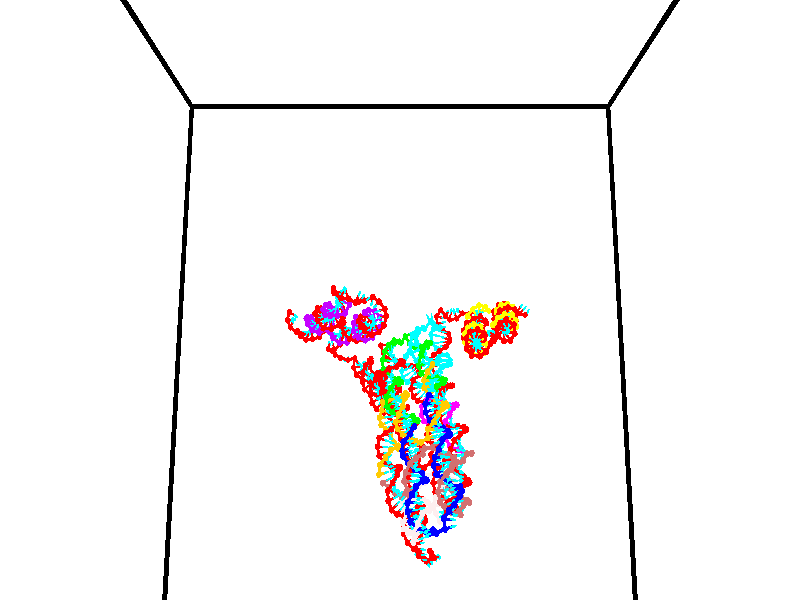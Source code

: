 // switches for output
#declare DRAW_BASES = 1; // possible values are 0, 1; only relevant for DNA ribbons
#declare DRAW_BASES_TYPE = 3; // possible values are 1, 2, 3; only relevant for DNA ribbons
#declare DRAW_FOG = 0; // set to 1 to enable fog

#include "colors.inc"

#include "transforms.inc"
background { rgb <1, 1, 1>}

#default {
   normal{
       ripples 0.25
       frequency 0.20
       turbulence 0.2
       lambda 5
   }
	finish {
		phong 0.1
		phong_size 40.
	}
}

// original window dimensions: 1024x640


// camera settings

camera {
	sky <0, 0.179814, -0.983701>
	up <0, 0.179814, -0.983701>
	right 1.6 * <1, 0, 0>
	location <35, 94.9851, 44.8844>
	look_at <35, 29.7336, 32.9568>
	direction <0, -65.2515, -11.9276>
	angle 67.0682
}


# declare cpy_camera_pos = <35, 94.9851, 44.8844>;
# if (DRAW_FOG = 1)
fog {
	fog_type 2
	up vnormalize(cpy_camera_pos)
	color rgbt<1,1,1,0.3>
	distance 1e-5
	fog_alt 3e-3
	fog_offset 56
}
# end


// LIGHTS

# declare lum = 6;
global_settings {
	ambient_light rgb lum * <0.05, 0.05, 0.05>
	max_trace_level 15
}# declare cpy_direct_light_amount = 0.25;
light_source
{	1000 * <-1, -1.16352, -0.803886>,
	rgb lum * cpy_direct_light_amount
	parallel
}

light_source
{	1000 * <1, 1.16352, 0.803886>,
	rgb lum * cpy_direct_light_amount
	parallel
}

// strand 0

// nucleotide -1

// particle -1
sphere {
	<23.880884, 35.099751, 34.948986> 0.250000
	pigment { color rgbt <1,0,0,0> }
	no_shadow
}
cylinder {
	<24.227844, 35.075100, 35.146500>,  <24.436020, 35.060310, 35.265007>, 0.100000
	pigment { color rgbt <1,0,0,0> }
	no_shadow
}
cylinder {
	<24.227844, 35.075100, 35.146500>,  <23.880884, 35.099751, 34.948986>, 0.100000
	pigment { color rgbt <1,0,0,0> }
	no_shadow
}

// particle -1
sphere {
	<24.227844, 35.075100, 35.146500> 0.100000
	pigment { color rgbt <1,0,0,0> }
	no_shadow
}
sphere {
	0, 1
	scale<0.080000,0.200000,0.300000>
	matrix <-0.383434, 0.549700, 0.742165,
		-0.317166, -0.833086, 0.453182,
		0.867401, -0.061624, 0.493779,
		24.488064, 35.056614, 35.294632>
	pigment { color rgbt <0,1,1,0> }
	no_shadow
}
cylinder {
	<23.687571, 34.986992, 35.632671>,  <23.880884, 35.099751, 34.948986>, 0.130000
	pigment { color rgbt <1,0,0,0> }
	no_shadow
}

// nucleotide -1

// particle -1
sphere {
	<23.687571, 34.986992, 35.632671> 0.250000
	pigment { color rgbt <1,0,0,0> }
	no_shadow
}
cylinder {
	<24.063076, 35.124249, 35.620129>,  <24.288380, 35.206600, 35.612602>, 0.100000
	pigment { color rgbt <1,0,0,0> }
	no_shadow
}
cylinder {
	<24.063076, 35.124249, 35.620129>,  <23.687571, 34.986992, 35.632671>, 0.100000
	pigment { color rgbt <1,0,0,0> }
	no_shadow
}

// particle -1
sphere {
	<24.063076, 35.124249, 35.620129> 0.100000
	pigment { color rgbt <1,0,0,0> }
	no_shadow
}
sphere {
	0, 1
	scale<0.080000,0.200000,0.300000>
	matrix <-0.239422, 0.715039, 0.656807,
		0.247798, -0.609078, 0.753406,
		0.938762, 0.343137, -0.031359,
		24.344704, 35.227188, 35.610722>
	pigment { color rgbt <0,1,1,0> }
	no_shadow
}
cylinder {
	<24.042599, 35.099751, 36.284973>,  <23.687571, 34.986992, 35.632671>, 0.130000
	pigment { color rgbt <1,0,0,0> }
	no_shadow
}

// nucleotide -1

// particle -1
sphere {
	<24.042599, 35.099751, 36.284973> 0.250000
	pigment { color rgbt <1,0,0,0> }
	no_shadow
}
cylinder {
	<24.185835, 35.365162, 36.022217>,  <24.271776, 35.524410, 35.864563>, 0.100000
	pigment { color rgbt <1,0,0,0> }
	no_shadow
}
cylinder {
	<24.185835, 35.365162, 36.022217>,  <24.042599, 35.099751, 36.284973>, 0.100000
	pigment { color rgbt <1,0,0,0> }
	no_shadow
}

// particle -1
sphere {
	<24.185835, 35.365162, 36.022217> 0.100000
	pigment { color rgbt <1,0,0,0> }
	no_shadow
}
sphere {
	0, 1
	scale<0.080000,0.200000,0.300000>
	matrix <-0.228914, 0.744460, 0.627198,
		0.905191, -0.074221, 0.418473,
		0.358088, 0.663529, -0.656888,
		24.293262, 35.564220, 35.825150>
	pigment { color rgbt <0,1,1,0> }
	no_shadow
}
cylinder {
	<24.633873, 34.995064, 36.640053>,  <24.042599, 35.099751, 36.284973>, 0.130000
	pigment { color rgbt <1,0,0,0> }
	no_shadow
}

// nucleotide -1

// particle -1
sphere {
	<24.633873, 34.995064, 36.640053> 0.250000
	pigment { color rgbt <1,0,0,0> }
	no_shadow
}
cylinder {
	<25.014662, 34.895355, 36.711166>,  <25.243135, 34.835529, 36.753834>, 0.100000
	pigment { color rgbt <1,0,0,0> }
	no_shadow
}
cylinder {
	<25.014662, 34.895355, 36.711166>,  <24.633873, 34.995064, 36.640053>, 0.100000
	pigment { color rgbt <1,0,0,0> }
	no_shadow
}

// particle -1
sphere {
	<25.014662, 34.895355, 36.711166> 0.100000
	pigment { color rgbt <1,0,0,0> }
	no_shadow
}
sphere {
	0, 1
	scale<0.080000,0.200000,0.300000>
	matrix <0.266852, 0.960191, -0.082599,
		-0.150116, 0.126074, 0.980597,
		0.951974, -0.249275, 0.177784,
		25.300255, 34.820572, 36.764500>
	pigment { color rgbt <0,1,1,0> }
	no_shadow
}
cylinder {
	<24.848297, 35.618389, 36.625683>,  <24.633873, 34.995064, 36.640053>, 0.130000
	pigment { color rgbt <1,0,0,0> }
	no_shadow
}

// nucleotide -1

// particle -1
sphere {
	<24.848297, 35.618389, 36.625683> 0.250000
	pigment { color rgbt <1,0,0,0> }
	no_shadow
}
cylinder {
	<25.190483, 35.436954, 36.725639>,  <25.395794, 35.328094, 36.785614>, 0.100000
	pigment { color rgbt <1,0,0,0> }
	no_shadow
}
cylinder {
	<25.190483, 35.436954, 36.725639>,  <24.848297, 35.618389, 36.625683>, 0.100000
	pigment { color rgbt <1,0,0,0> }
	no_shadow
}

// particle -1
sphere {
	<25.190483, 35.436954, 36.725639> 0.100000
	pigment { color rgbt <1,0,0,0> }
	no_shadow
}
sphere {
	0, 1
	scale<0.080000,0.200000,0.300000>
	matrix <0.485924, 0.869907, -0.084497,
		-0.179053, 0.193711, 0.964581,
		0.855464, -0.453584, 0.249888,
		25.447123, 35.300880, 36.800606>
	pigment { color rgbt <0,1,1,0> }
	no_shadow
}
cylinder {
	<25.228064, 36.051487, 37.134335>,  <24.848297, 35.618389, 36.625683>, 0.130000
	pigment { color rgbt <1,0,0,0> }
	no_shadow
}

// nucleotide -1

// particle -1
sphere {
	<25.228064, 36.051487, 37.134335> 0.250000
	pigment { color rgbt <1,0,0,0> }
	no_shadow
}
cylinder {
	<25.508316, 35.811943, 36.979168>,  <25.676468, 35.668217, 36.886070>, 0.100000
	pigment { color rgbt <1,0,0,0> }
	no_shadow
}
cylinder {
	<25.508316, 35.811943, 36.979168>,  <25.228064, 36.051487, 37.134335>, 0.100000
	pigment { color rgbt <1,0,0,0> }
	no_shadow
}

// particle -1
sphere {
	<25.508316, 35.811943, 36.979168> 0.100000
	pigment { color rgbt <1,0,0,0> }
	no_shadow
}
sphere {
	0, 1
	scale<0.080000,0.200000,0.300000>
	matrix <0.566662, 0.797387, -0.207527,
		0.433597, -0.074416, 0.898029,
		0.700634, -0.598862, -0.387914,
		25.718506, 35.632286, 36.862793>
	pigment { color rgbt <0,1,1,0> }
	no_shadow
}
cylinder {
	<25.778427, 36.242989, 37.440895>,  <25.228064, 36.051487, 37.134335>, 0.130000
	pigment { color rgbt <1,0,0,0> }
	no_shadow
}

// nucleotide -1

// particle -1
sphere {
	<25.778427, 36.242989, 37.440895> 0.250000
	pigment { color rgbt <1,0,0,0> }
	no_shadow
}
cylinder {
	<25.923611, 36.068359, 37.111614>,  <26.010721, 35.963581, 36.914047>, 0.100000
	pigment { color rgbt <1,0,0,0> }
	no_shadow
}
cylinder {
	<25.923611, 36.068359, 37.111614>,  <25.778427, 36.242989, 37.440895>, 0.100000
	pigment { color rgbt <1,0,0,0> }
	no_shadow
}

// particle -1
sphere {
	<25.923611, 36.068359, 37.111614> 0.100000
	pigment { color rgbt <1,0,0,0> }
	no_shadow
}
sphere {
	0, 1
	scale<0.080000,0.200000,0.300000>
	matrix <0.583527, 0.795264, -0.164474,
		0.726469, -0.420664, 0.543401,
		0.362959, -0.436575, -0.823203,
		26.032499, 35.937386, 36.864655>
	pigment { color rgbt <0,1,1,0> }
	no_shadow
}
cylinder {
	<26.445518, 36.443829, 37.427948>,  <25.778427, 36.242989, 37.440895>, 0.130000
	pigment { color rgbt <1,0,0,0> }
	no_shadow
}

// nucleotide -1

// particle -1
sphere {
	<26.445518, 36.443829, 37.427948> 0.250000
	pigment { color rgbt <1,0,0,0> }
	no_shadow
}
cylinder {
	<26.394894, 36.342842, 37.044231>,  <26.364519, 36.282249, 36.813999>, 0.100000
	pigment { color rgbt <1,0,0,0> }
	no_shadow
}
cylinder {
	<26.394894, 36.342842, 37.044231>,  <26.445518, 36.443829, 37.427948>, 0.100000
	pigment { color rgbt <1,0,0,0> }
	no_shadow
}

// particle -1
sphere {
	<26.394894, 36.342842, 37.044231> 0.100000
	pigment { color rgbt <1,0,0,0> }
	no_shadow
}
sphere {
	0, 1
	scale<0.080000,0.200000,0.300000>
	matrix <0.449730, 0.847365, -0.282339,
		0.884152, -0.467157, 0.006296,
		-0.126561, -0.252462, -0.959294,
		26.356926, 36.267105, 36.756443>
	pigment { color rgbt <0,1,1,0> }
	no_shadow
}
cylinder {
	<27.116047, 36.363609, 37.228512>,  <26.445518, 36.443829, 37.427948>, 0.130000
	pigment { color rgbt <1,0,0,0> }
	no_shadow
}

// nucleotide -1

// particle -1
sphere {
	<27.116047, 36.363609, 37.228512> 0.250000
	pigment { color rgbt <1,0,0,0> }
	no_shadow
}
cylinder {
	<26.878197, 36.402405, 36.909260>,  <26.735487, 36.425682, 36.717709>, 0.100000
	pigment { color rgbt <1,0,0,0> }
	no_shadow
}
cylinder {
	<26.878197, 36.402405, 36.909260>,  <27.116047, 36.363609, 37.228512>, 0.100000
	pigment { color rgbt <1,0,0,0> }
	no_shadow
}

// particle -1
sphere {
	<26.878197, 36.402405, 36.909260> 0.100000
	pigment { color rgbt <1,0,0,0> }
	no_shadow
}
sphere {
	0, 1
	scale<0.080000,0.200000,0.300000>
	matrix <0.666815, 0.614115, -0.422162,
		0.449200, -0.783234, -0.429842,
		-0.594624, 0.096989, -0.798133,
		26.699810, 36.431503, 36.669819>
	pigment { color rgbt <0,1,1,0> }
	no_shadow
}
cylinder {
	<27.531555, 36.261269, 36.702026>,  <27.116047, 36.363609, 37.228512>, 0.130000
	pigment { color rgbt <1,0,0,0> }
	no_shadow
}

// nucleotide -1

// particle -1
sphere {
	<27.531555, 36.261269, 36.702026> 0.250000
	pigment { color rgbt <1,0,0,0> }
	no_shadow
}
cylinder {
	<27.224255, 36.478043, 36.565735>,  <27.039873, 36.608109, 36.483959>, 0.100000
	pigment { color rgbt <1,0,0,0> }
	no_shadow
}
cylinder {
	<27.224255, 36.478043, 36.565735>,  <27.531555, 36.261269, 36.702026>, 0.100000
	pigment { color rgbt <1,0,0,0> }
	no_shadow
}

// particle -1
sphere {
	<27.224255, 36.478043, 36.565735> 0.100000
	pigment { color rgbt <1,0,0,0> }
	no_shadow
}
sphere {
	0, 1
	scale<0.080000,0.200000,0.300000>
	matrix <0.626311, 0.526270, -0.575129,
		-0.132370, -0.655244, -0.743729,
		-0.768253, 0.541936, -0.340725,
		26.993778, 36.640625, 36.463516>
	pigment { color rgbt <0,1,1,0> }
	no_shadow
}
cylinder {
	<27.761843, 36.651379, 36.069275>,  <27.531555, 36.261269, 36.702026>, 0.130000
	pigment { color rgbt <1,0,0,0> }
	no_shadow
}

// nucleotide -1

// particle -1
sphere {
	<27.761843, 36.651379, 36.069275> 0.250000
	pigment { color rgbt <1,0,0,0> }
	no_shadow
}
cylinder {
	<27.437973, 36.865734, 36.164986>,  <27.243652, 36.994347, 36.222412>, 0.100000
	pigment { color rgbt <1,0,0,0> }
	no_shadow
}
cylinder {
	<27.437973, 36.865734, 36.164986>,  <27.761843, 36.651379, 36.069275>, 0.100000
	pigment { color rgbt <1,0,0,0> }
	no_shadow
}

// particle -1
sphere {
	<27.437973, 36.865734, 36.164986> 0.100000
	pigment { color rgbt <1,0,0,0> }
	no_shadow
}
sphere {
	0, 1
	scale<0.080000,0.200000,0.300000>
	matrix <0.439606, 0.823903, -0.357673,
		-0.388815, -0.184410, -0.902672,
		-0.809673, 0.535888, 0.239278,
		27.195070, 37.026501, 36.236771>
	pigment { color rgbt <0,1,1,0> }
	no_shadow
}
cylinder {
	<27.718578, 37.151455, 35.475563>,  <27.761843, 36.651379, 36.069275>, 0.130000
	pigment { color rgbt <1,0,0,0> }
	no_shadow
}

// nucleotide -1

// particle -1
sphere {
	<27.718578, 37.151455, 35.475563> 0.250000
	pigment { color rgbt <1,0,0,0> }
	no_shadow
}
cylinder {
	<27.449369, 37.324699, 35.715382>,  <27.287844, 37.428646, 35.859272>, 0.100000
	pigment { color rgbt <1,0,0,0> }
	no_shadow
}
cylinder {
	<27.449369, 37.324699, 35.715382>,  <27.718578, 37.151455, 35.475563>, 0.100000
	pigment { color rgbt <1,0,0,0> }
	no_shadow
}

// particle -1
sphere {
	<27.449369, 37.324699, 35.715382> 0.100000
	pigment { color rgbt <1,0,0,0> }
	no_shadow
}
sphere {
	0, 1
	scale<0.080000,0.200000,0.300000>
	matrix <0.409771, 0.893182, -0.185238,
		-0.615734, 0.121008, -0.778607,
		-0.673022, 0.433108, 0.599548,
		27.247463, 37.454632, 35.895245>
	pigment { color rgbt <0,1,1,0> }
	no_shadow
}
cylinder {
	<27.398205, 37.756447, 35.111061>,  <27.718578, 37.151455, 35.475563>, 0.130000
	pigment { color rgbt <1,0,0,0> }
	no_shadow
}

// nucleotide -1

// particle -1
sphere {
	<27.398205, 37.756447, 35.111061> 0.250000
	pigment { color rgbt <1,0,0,0> }
	no_shadow
}
cylinder {
	<27.374353, 37.805687, 35.507301>,  <27.360043, 37.835232, 35.745045>, 0.100000
	pigment { color rgbt <1,0,0,0> }
	no_shadow
}
cylinder {
	<27.374353, 37.805687, 35.507301>,  <27.398205, 37.756447, 35.111061>, 0.100000
	pigment { color rgbt <1,0,0,0> }
	no_shadow
}

// particle -1
sphere {
	<27.374353, 37.805687, 35.507301> 0.100000
	pigment { color rgbt <1,0,0,0> }
	no_shadow
}
sphere {
	0, 1
	scale<0.080000,0.200000,0.300000>
	matrix <0.461295, 0.883448, -0.082018,
		-0.885241, 0.452069, -0.109463,
		-0.059627, 0.123100, 0.990601,
		27.356464, 37.842617, 35.804482>
	pigment { color rgbt <0,1,1,0> }
	no_shadow
}
cylinder {
	<27.168945, 38.456429, 35.181480>,  <27.398205, 37.756447, 35.111061>, 0.130000
	pigment { color rgbt <1,0,0,0> }
	no_shadow
}

// nucleotide -1

// particle -1
sphere {
	<27.168945, 38.456429, 35.181480> 0.250000
	pigment { color rgbt <1,0,0,0> }
	no_shadow
}
cylinder {
	<27.325090, 38.322350, 35.524471>,  <27.418777, 38.241901, 35.730267>, 0.100000
	pigment { color rgbt <1,0,0,0> }
	no_shadow
}
cylinder {
	<27.325090, 38.322350, 35.524471>,  <27.168945, 38.456429, 35.181480>, 0.100000
	pigment { color rgbt <1,0,0,0> }
	no_shadow
}

// particle -1
sphere {
	<27.325090, 38.322350, 35.524471> 0.100000
	pigment { color rgbt <1,0,0,0> }
	no_shadow
}
sphere {
	0, 1
	scale<0.080000,0.200000,0.300000>
	matrix <0.371289, 0.909587, 0.186536,
		-0.842473, 0.245554, 0.479523,
		0.390363, -0.335193, 0.857474,
		27.442200, 38.221790, 35.781715>
	pigment { color rgbt <0,1,1,0> }
	no_shadow
}
cylinder {
	<27.014587, 39.002171, 35.733578>,  <27.168945, 38.456429, 35.181480>, 0.130000
	pigment { color rgbt <1,0,0,0> }
	no_shadow
}

// nucleotide -1

// particle -1
sphere {
	<27.014587, 39.002171, 35.733578> 0.250000
	pigment { color rgbt <1,0,0,0> }
	no_shadow
}
cylinder {
	<27.320738, 38.774998, 35.854671>,  <27.504429, 38.638695, 35.927330>, 0.100000
	pigment { color rgbt <1,0,0,0> }
	no_shadow
}
cylinder {
	<27.320738, 38.774998, 35.854671>,  <27.014587, 39.002171, 35.733578>, 0.100000
	pigment { color rgbt <1,0,0,0> }
	no_shadow
}

// particle -1
sphere {
	<27.320738, 38.774998, 35.854671> 0.100000
	pigment { color rgbt <1,0,0,0> }
	no_shadow
}
sphere {
	0, 1
	scale<0.080000,0.200000,0.300000>
	matrix <0.578694, 0.813153, 0.062417,
		-0.281620, 0.127420, 0.951028,
		0.765378, -0.567932, 0.302738,
		27.550352, 38.604618, 35.945492>
	pigment { color rgbt <0,1,1,0> }
	no_shadow
}
cylinder {
	<27.342875, 39.371227, 36.362415>,  <27.014587, 39.002171, 35.733578>, 0.130000
	pigment { color rgbt <1,0,0,0> }
	no_shadow
}

// nucleotide -1

// particle -1
sphere {
	<27.342875, 39.371227, 36.362415> 0.250000
	pigment { color rgbt <1,0,0,0> }
	no_shadow
}
cylinder {
	<27.622948, 39.119583, 36.227386>,  <27.790993, 38.968597, 36.146370>, 0.100000
	pigment { color rgbt <1,0,0,0> }
	no_shadow
}
cylinder {
	<27.622948, 39.119583, 36.227386>,  <27.342875, 39.371227, 36.362415>, 0.100000
	pigment { color rgbt <1,0,0,0> }
	no_shadow
}

// particle -1
sphere {
	<27.622948, 39.119583, 36.227386> 0.100000
	pigment { color rgbt <1,0,0,0> }
	no_shadow
}
sphere {
	0, 1
	scale<0.080000,0.200000,0.300000>
	matrix <0.712678, 0.644213, 0.277633,
		0.042807, -0.434977, 0.899423,
		0.700184, -0.629114, -0.337576,
		27.833002, 38.930847, 36.126114>
	pigment { color rgbt <0,1,1,0> }
	no_shadow
}
cylinder {
	<27.882744, 39.394901, 36.951782>,  <27.342875, 39.371227, 36.362415>, 0.130000
	pigment { color rgbt <1,0,0,0> }
	no_shadow
}

// nucleotide -1

// particle -1
sphere {
	<27.882744, 39.394901, 36.951782> 0.250000
	pigment { color rgbt <1,0,0,0> }
	no_shadow
}
cylinder {
	<28.049570, 39.242672, 36.621639>,  <28.149666, 39.151333, 36.423553>, 0.100000
	pigment { color rgbt <1,0,0,0> }
	no_shadow
}
cylinder {
	<28.049570, 39.242672, 36.621639>,  <27.882744, 39.394901, 36.951782>, 0.100000
	pigment { color rgbt <1,0,0,0> }
	no_shadow
}

// particle -1
sphere {
	<28.049570, 39.242672, 36.621639> 0.100000
	pigment { color rgbt <1,0,0,0> }
	no_shadow
}
sphere {
	0, 1
	scale<0.080000,0.200000,0.300000>
	matrix <0.722205, 0.690099, 0.046733,
		0.551793, -0.615568, 0.562672,
		0.417067, -0.380578, -0.825358,
		28.174690, 39.128498, 36.374031>
	pigment { color rgbt <0,1,1,0> }
	no_shadow
}
cylinder {
	<28.658882, 39.516987, 37.010975>,  <27.882744, 39.394901, 36.951782>, 0.130000
	pigment { color rgbt <1,0,0,0> }
	no_shadow
}

// nucleotide -1

// particle -1
sphere {
	<28.658882, 39.516987, 37.010975> 0.250000
	pigment { color rgbt <1,0,0,0> }
	no_shadow
}
cylinder {
	<28.613007, 39.423977, 36.624653>,  <28.585482, 39.368172, 36.392860>, 0.100000
	pigment { color rgbt <1,0,0,0> }
	no_shadow
}
cylinder {
	<28.613007, 39.423977, 36.624653>,  <28.658882, 39.516987, 37.010975>, 0.100000
	pigment { color rgbt <1,0,0,0> }
	no_shadow
}

// particle -1
sphere {
	<28.613007, 39.423977, 36.624653> 0.100000
	pigment { color rgbt <1,0,0,0> }
	no_shadow
}
sphere {
	0, 1
	scale<0.080000,0.200000,0.300000>
	matrix <0.699848, 0.671080, -0.244671,
		0.705024, -0.703978, 0.085765,
		-0.114688, -0.232522, -0.965805,
		28.578600, 39.354221, 36.334911>
	pigment { color rgbt <0,1,1,0> }
	no_shadow
}
cylinder {
	<29.364855, 39.352711, 36.657001>,  <28.658882, 39.516987, 37.010975>, 0.130000
	pigment { color rgbt <1,0,0,0> }
	no_shadow
}

// nucleotide -1

// particle -1
sphere {
	<29.364855, 39.352711, 36.657001> 0.250000
	pigment { color rgbt <1,0,0,0> }
	no_shadow
}
cylinder {
	<29.102545, 39.492523, 36.389336>,  <28.945158, 39.576412, 36.228737>, 0.100000
	pigment { color rgbt <1,0,0,0> }
	no_shadow
}
cylinder {
	<29.102545, 39.492523, 36.389336>,  <29.364855, 39.352711, 36.657001>, 0.100000
	pigment { color rgbt <1,0,0,0> }
	no_shadow
}

// particle -1
sphere {
	<29.102545, 39.492523, 36.389336> 0.100000
	pigment { color rgbt <1,0,0,0> }
	no_shadow
}
sphere {
	0, 1
	scale<0.080000,0.200000,0.300000>
	matrix <0.637847, 0.730685, -0.243414,
		0.403869, -0.586451, -0.702115,
		-0.655775, 0.349534, -0.669167,
		28.905811, 39.597382, 36.188587>
	pigment { color rgbt <0,1,1,0> }
	no_shadow
}
cylinder {
	<29.739353, 39.595348, 36.110786>,  <29.364855, 39.352711, 36.657001>, 0.130000
	pigment { color rgbt <1,0,0,0> }
	no_shadow
}

// nucleotide -1

// particle -1
sphere {
	<29.739353, 39.595348, 36.110786> 0.250000
	pigment { color rgbt <1,0,0,0> }
	no_shadow
}
cylinder {
	<29.381258, 39.755791, 36.033161>,  <29.166401, 39.852058, 35.986584>, 0.100000
	pigment { color rgbt <1,0,0,0> }
	no_shadow
}
cylinder {
	<29.381258, 39.755791, 36.033161>,  <29.739353, 39.595348, 36.110786>, 0.100000
	pigment { color rgbt <1,0,0,0> }
	no_shadow
}

// particle -1
sphere {
	<29.381258, 39.755791, 36.033161> 0.100000
	pigment { color rgbt <1,0,0,0> }
	no_shadow
}
sphere {
	0, 1
	scale<0.080000,0.200000,0.300000>
	matrix <0.442791, 0.752069, -0.488189,
		-0.049867, -0.522975, -0.850888,
		-0.895237, 0.401110, -0.194066,
		29.112686, 39.876125, 35.974941>
	pigment { color rgbt <0,1,1,0> }
	no_shadow
}
cylinder {
	<29.635477, 39.642685, 35.407036>,  <29.739353, 39.595348, 36.110786>, 0.130000
	pigment { color rgbt <1,0,0,0> }
	no_shadow
}

// nucleotide -1

// particle -1
sphere {
	<29.635477, 39.642685, 35.407036> 0.250000
	pigment { color rgbt <1,0,0,0> }
	no_shadow
}
cylinder {
	<29.403534, 39.930706, 35.559502>,  <29.264368, 40.103519, 35.650982>, 0.100000
	pigment { color rgbt <1,0,0,0> }
	no_shadow
}
cylinder {
	<29.403534, 39.930706, 35.559502>,  <29.635477, 39.642685, 35.407036>, 0.100000
	pigment { color rgbt <1,0,0,0> }
	no_shadow
}

// particle -1
sphere {
	<29.403534, 39.930706, 35.559502> 0.100000
	pigment { color rgbt <1,0,0,0> }
	no_shadow
}
sphere {
	0, 1
	scale<0.080000,0.200000,0.300000>
	matrix <0.426580, 0.666922, -0.610938,
		-0.694114, -0.191662, -0.693882,
		-0.579858, 0.720056, 0.381160,
		29.229576, 40.146725, 35.673851>
	pigment { color rgbt <0,1,1,0> }
	no_shadow
}
cylinder {
	<29.612690, 40.040287, 34.914684>,  <29.635477, 39.642685, 35.407036>, 0.130000
	pigment { color rgbt <1,0,0,0> }
	no_shadow
}

// nucleotide -1

// particle -1
sphere {
	<29.612690, 40.040287, 34.914684> 0.250000
	pigment { color rgbt <1,0,0,0> }
	no_shadow
}
cylinder {
	<29.426291, 40.276897, 35.177879>,  <29.314451, 40.418861, 35.335796>, 0.100000
	pigment { color rgbt <1,0,0,0> }
	no_shadow
}
cylinder {
	<29.426291, 40.276897, 35.177879>,  <29.612690, 40.040287, 34.914684>, 0.100000
	pigment { color rgbt <1,0,0,0> }
	no_shadow
}

// particle -1
sphere {
	<29.426291, 40.276897, 35.177879> 0.100000
	pigment { color rgbt <1,0,0,0> }
	no_shadow
}
sphere {
	0, 1
	scale<0.080000,0.200000,0.300000>
	matrix <0.132113, 0.781848, -0.609311,
		-0.874866, -0.197011, -0.442489,
		-0.466000, 0.591524, 0.657985,
		29.286491, 40.454353, 35.375275>
	pigment { color rgbt <0,1,1,0> }
	no_shadow
}
cylinder {
	<29.232882, 40.407639, 34.521439>,  <29.612690, 40.040287, 34.914684>, 0.130000
	pigment { color rgbt <1,0,0,0> }
	no_shadow
}

// nucleotide -1

// particle -1
sphere {
	<29.232882, 40.407639, 34.521439> 0.250000
	pigment { color rgbt <1,0,0,0> }
	no_shadow
}
cylinder {
	<29.250858, 40.628998, 34.854118>,  <29.261644, 40.761814, 35.053726>, 0.100000
	pigment { color rgbt <1,0,0,0> }
	no_shadow
}
cylinder {
	<29.250858, 40.628998, 34.854118>,  <29.232882, 40.407639, 34.521439>, 0.100000
	pigment { color rgbt <1,0,0,0> }
	no_shadow
}

// particle -1
sphere {
	<29.250858, 40.628998, 34.854118> 0.100000
	pigment { color rgbt <1,0,0,0> }
	no_shadow
}
sphere {
	0, 1
	scale<0.080000,0.200000,0.300000>
	matrix <0.123941, 0.823021, -0.554324,
		-0.991271, 0.127995, -0.031599,
		0.044944, 0.553401, 0.831701,
		29.264341, 40.795017, 35.103630>
	pigment { color rgbt <0,1,1,0> }
	no_shadow
}
cylinder {
	<28.946877, 41.048824, 34.377892>,  <29.232882, 40.407639, 34.521439>, 0.130000
	pigment { color rgbt <1,0,0,0> }
	no_shadow
}

// nucleotide -1

// particle -1
sphere {
	<28.946877, 41.048824, 34.377892> 0.250000
	pigment { color rgbt <1,0,0,0> }
	no_shadow
}
cylinder {
	<29.171650, 41.138035, 34.696510>,  <29.306513, 41.191563, 34.887684>, 0.100000
	pigment { color rgbt <1,0,0,0> }
	no_shadow
}
cylinder {
	<29.171650, 41.138035, 34.696510>,  <28.946877, 41.048824, 34.377892>, 0.100000
	pigment { color rgbt <1,0,0,0> }
	no_shadow
}

// particle -1
sphere {
	<29.171650, 41.138035, 34.696510> 0.100000
	pigment { color rgbt <1,0,0,0> }
	no_shadow
}
sphere {
	0, 1
	scale<0.080000,0.200000,0.300000>
	matrix <0.442653, 0.732405, -0.517341,
		-0.698778, 0.643305, 0.312837,
		0.561932, 0.223028, 0.796549,
		29.340229, 41.204945, 34.935474>
	pigment { color rgbt <0,1,1,0> }
	no_shadow
}
cylinder {
	<29.002304, 41.710297, 34.259182>,  <28.946877, 41.048824, 34.377892>, 0.130000
	pigment { color rgbt <1,0,0,0> }
	no_shadow
}

// nucleotide -1

// particle -1
sphere {
	<29.002304, 41.710297, 34.259182> 0.250000
	pigment { color rgbt <1,0,0,0> }
	no_shadow
}
cylinder {
	<29.275444, 41.652508, 34.545635>,  <29.439327, 41.617836, 34.717506>, 0.100000
	pigment { color rgbt <1,0,0,0> }
	no_shadow
}
cylinder {
	<29.275444, 41.652508, 34.545635>,  <29.002304, 41.710297, 34.259182>, 0.100000
	pigment { color rgbt <1,0,0,0> }
	no_shadow
}

// particle -1
sphere {
	<29.275444, 41.652508, 34.545635> 0.100000
	pigment { color rgbt <1,0,0,0> }
	no_shadow
}
sphere {
	0, 1
	scale<0.080000,0.200000,0.300000>
	matrix <0.508356, 0.797973, -0.323749,
		-0.524682, 0.585122, 0.618337,
		0.682849, -0.144470, 0.716133,
		29.480299, 41.609165, 34.760475>
	pigment { color rgbt <0,1,1,0> }
	no_shadow
}
cylinder {
	<29.146044, 42.321342, 34.713928>,  <29.002304, 41.710297, 34.259182>, 0.130000
	pigment { color rgbt <1,0,0,0> }
	no_shadow
}

// nucleotide -1

// particle -1
sphere {
	<29.146044, 42.321342, 34.713928> 0.250000
	pigment { color rgbt <1,0,0,0> }
	no_shadow
}
cylinder {
	<29.458107, 42.075535, 34.667068>,  <29.645346, 41.928051, 34.638954>, 0.100000
	pigment { color rgbt <1,0,0,0> }
	no_shadow
}
cylinder {
	<29.458107, 42.075535, 34.667068>,  <29.146044, 42.321342, 34.713928>, 0.100000
	pigment { color rgbt <1,0,0,0> }
	no_shadow
}

// particle -1
sphere {
	<29.458107, 42.075535, 34.667068> 0.100000
	pigment { color rgbt <1,0,0,0> }
	no_shadow
}
sphere {
	0, 1
	scale<0.080000,0.200000,0.300000>
	matrix <0.525702, 0.745508, -0.409701,
		0.339105, 0.258046, 0.904666,
		0.780158, -0.614516, -0.117150,
		29.692154, 41.891182, 34.631924>
	pigment { color rgbt <0,1,1,0> }
	no_shadow
}
cylinder {
	<29.768812, 42.551590, 35.149593>,  <29.146044, 42.321342, 34.713928>, 0.130000
	pigment { color rgbt <1,0,0,0> }
	no_shadow
}

// nucleotide -1

// particle -1
sphere {
	<29.768812, 42.551590, 35.149593> 0.250000
	pigment { color rgbt <1,0,0,0> }
	no_shadow
}
cylinder {
	<29.868994, 42.332203, 34.830482>,  <29.929104, 42.200569, 34.639015>, 0.100000
	pigment { color rgbt <1,0,0,0> }
	no_shadow
}
cylinder {
	<29.868994, 42.332203, 34.830482>,  <29.768812, 42.551590, 35.149593>, 0.100000
	pigment { color rgbt <1,0,0,0> }
	no_shadow
}

// particle -1
sphere {
	<29.868994, 42.332203, 34.830482> 0.100000
	pigment { color rgbt <1,0,0,0> }
	no_shadow
}
sphere {
	0, 1
	scale<0.080000,0.200000,0.300000>
	matrix <0.569864, 0.749681, -0.336501,
		0.782641, -0.370347, 0.500317,
		0.250456, -0.548472, -0.797778,
		29.944130, 42.167660, 34.591148>
	pigment { color rgbt <0,1,1,0> }
	no_shadow
}
cylinder {
	<30.423096, 42.353333, 35.162861>,  <29.768812, 42.551590, 35.149593>, 0.130000
	pigment { color rgbt <1,0,0,0> }
	no_shadow
}

// nucleotide -1

// particle -1
sphere {
	<30.423096, 42.353333, 35.162861> 0.250000
	pigment { color rgbt <1,0,0,0> }
	no_shadow
}
cylinder {
	<30.267658, 42.438015, 34.804157>,  <30.174397, 42.488823, 34.588936>, 0.100000
	pigment { color rgbt <1,0,0,0> }
	no_shadow
}
cylinder {
	<30.267658, 42.438015, 34.804157>,  <30.423096, 42.353333, 35.162861>, 0.100000
	pigment { color rgbt <1,0,0,0> }
	no_shadow
}

// particle -1
sphere {
	<30.267658, 42.438015, 34.804157> 0.100000
	pigment { color rgbt <1,0,0,0> }
	no_shadow
}
sphere {
	0, 1
	scale<0.080000,0.200000,0.300000>
	matrix <0.738324, 0.653802, -0.165593,
		0.551246, -0.726447, -0.410368,
		-0.388594, 0.211702, -0.896759,
		30.151079, 42.501526, 34.535130>
	pigment { color rgbt <0,1,1,0> }
	no_shadow
}
cylinder {
	<31.009563, 41.961369, 35.388790>,  <30.423096, 42.353333, 35.162861>, 0.130000
	pigment { color rgbt <1,0,0,0> }
	no_shadow
}

// nucleotide -1

// particle -1
sphere {
	<31.009563, 41.961369, 35.388790> 0.250000
	pigment { color rgbt <1,0,0,0> }
	no_shadow
}
cylinder {
	<31.195421, 41.955231, 35.034645>,  <31.306936, 41.951550, 34.822159>, 0.100000
	pigment { color rgbt <1,0,0,0> }
	no_shadow
}
cylinder {
	<31.195421, 41.955231, 35.034645>,  <31.009563, 41.961369, 35.388790>, 0.100000
	pigment { color rgbt <1,0,0,0> }
	no_shadow
}

// particle -1
sphere {
	<31.195421, 41.955231, 35.034645> 0.100000
	pigment { color rgbt <1,0,0,0> }
	no_shadow
}
sphere {
	0, 1
	scale<0.080000,0.200000,0.300000>
	matrix <0.754639, -0.516241, 0.404987,
		-0.463277, -0.856306, -0.228288,
		0.464644, -0.015346, -0.885364,
		31.334814, 41.950626, 34.769035>
	pigment { color rgbt <0,1,1,0> }
	no_shadow
}
cylinder {
	<31.224197, 41.171856, 35.168007>,  <31.009563, 41.961369, 35.388790>, 0.130000
	pigment { color rgbt <1,0,0,0> }
	no_shadow
}

// nucleotide -1

// particle -1
sphere {
	<31.224197, 41.171856, 35.168007> 0.250000
	pigment { color rgbt <1,0,0,0> }
	no_shadow
}
cylinder {
	<31.490993, 41.417332, 34.999001>,  <31.651072, 41.564617, 34.897598>, 0.100000
	pigment { color rgbt <1,0,0,0> }
	no_shadow
}
cylinder {
	<31.490993, 41.417332, 34.999001>,  <31.224197, 41.171856, 35.168007>, 0.100000
	pigment { color rgbt <1,0,0,0> }
	no_shadow
}

// particle -1
sphere {
	<31.490993, 41.417332, 34.999001> 0.100000
	pigment { color rgbt <1,0,0,0> }
	no_shadow
}
sphere {
	0, 1
	scale<0.080000,0.200000,0.300000>
	matrix <0.744439, -0.525611, 0.411758,
		0.030612, -0.589172, -0.807427,
		0.666989, 0.613685, -0.422512,
		31.691090, 41.601437, 34.872246>
	pigment { color rgbt <0,1,1,0> }
	no_shadow
}
cylinder {
	<31.754402, 40.827503, 35.029137>,  <31.224197, 41.171856, 35.168007>, 0.130000
	pigment { color rgbt <1,0,0,0> }
	no_shadow
}

// nucleotide -1

// particle -1
sphere {
	<31.754402, 40.827503, 35.029137> 0.250000
	pigment { color rgbt <1,0,0,0> }
	no_shadow
}
cylinder {
	<31.954205, 41.174023, 35.027538>,  <32.074085, 41.381935, 35.026577>, 0.100000
	pigment { color rgbt <1,0,0,0> }
	no_shadow
}
cylinder {
	<31.954205, 41.174023, 35.027538>,  <31.754402, 40.827503, 35.029137>, 0.100000
	pigment { color rgbt <1,0,0,0> }
	no_shadow
}

// particle -1
sphere {
	<31.954205, 41.174023, 35.027538> 0.100000
	pigment { color rgbt <1,0,0,0> }
	no_shadow
}
sphere {
	0, 1
	scale<0.080000,0.200000,0.300000>
	matrix <0.708443, -0.405817, 0.577427,
		0.498603, -0.291261, -0.816433,
		0.499504, 0.866302, -0.004000,
		32.104057, 41.433914, 35.026337>
	pigment { color rgbt <0,1,1,0> }
	no_shadow
}
cylinder {
	<32.514133, 40.730793, 34.731945>,  <31.754402, 40.827503, 35.029137>, 0.130000
	pigment { color rgbt <1,0,0,0> }
	no_shadow
}

// nucleotide -1

// particle -1
sphere {
	<32.514133, 40.730793, 34.731945> 0.250000
	pigment { color rgbt <1,0,0,0> }
	no_shadow
}
cylinder {
	<32.478310, 40.982906, 35.040417>,  <32.456814, 41.134174, 35.225502>, 0.100000
	pigment { color rgbt <1,0,0,0> }
	no_shadow
}
cylinder {
	<32.478310, 40.982906, 35.040417>,  <32.514133, 40.730793, 34.731945>, 0.100000
	pigment { color rgbt <1,0,0,0> }
	no_shadow
}

// particle -1
sphere {
	<32.478310, 40.982906, 35.040417> 0.100000
	pigment { color rgbt <1,0,0,0> }
	no_shadow
}
sphere {
	0, 1
	scale<0.080000,0.200000,0.300000>
	matrix <0.740808, -0.475386, 0.474564,
		0.665719, 0.613799, -0.424345,
		-0.089559, 0.630285, 0.771181,
		32.451443, 41.171993, 35.271770>
	pigment { color rgbt <0,1,1,0> }
	no_shadow
}
cylinder {
	<33.082661, 40.647102, 35.083000>,  <32.514133, 40.730793, 34.731945>, 0.130000
	pigment { color rgbt <1,0,0,0> }
	no_shadow
}

// nucleotide -1

// particle -1
sphere {
	<33.082661, 40.647102, 35.083000> 0.250000
	pigment { color rgbt <1,0,0,0> }
	no_shadow
}
cylinder {
	<32.884270, 40.886871, 35.334301>,  <32.765236, 41.030731, 35.485081>, 0.100000
	pigment { color rgbt <1,0,0,0> }
	no_shadow
}
cylinder {
	<32.884270, 40.886871, 35.334301>,  <33.082661, 40.647102, 35.083000>, 0.100000
	pigment { color rgbt <1,0,0,0> }
	no_shadow
}

// particle -1
sphere {
	<32.884270, 40.886871, 35.334301> 0.100000
	pigment { color rgbt <1,0,0,0> }
	no_shadow
}
sphere {
	0, 1
	scale<0.080000,0.200000,0.300000>
	matrix <0.484264, -0.409614, 0.773114,
		0.720763, 0.687685, -0.087121,
		-0.495973, 0.599421, 0.628255,
		32.735477, 41.066696, 35.522778>
	pigment { color rgbt <0,1,1,0> }
	no_shadow
}
cylinder {
	<33.623714, 40.684258, 35.646297>,  <33.082661, 40.647102, 35.083000>, 0.130000
	pigment { color rgbt <1,0,0,0> }
	no_shadow
}

// nucleotide -1

// particle -1
sphere {
	<33.623714, 40.684258, 35.646297> 0.250000
	pigment { color rgbt <1,0,0,0> }
	no_shadow
}
cylinder {
	<33.247128, 40.739319, 35.769386>,  <33.021175, 40.772354, 35.843239>, 0.100000
	pigment { color rgbt <1,0,0,0> }
	no_shadow
}
cylinder {
	<33.247128, 40.739319, 35.769386>,  <33.623714, 40.684258, 35.646297>, 0.100000
	pigment { color rgbt <1,0,0,0> }
	no_shadow
}

// particle -1
sphere {
	<33.247128, 40.739319, 35.769386> 0.100000
	pigment { color rgbt <1,0,0,0> }
	no_shadow
}
sphere {
	0, 1
	scale<0.080000,0.200000,0.300000>
	matrix <0.275985, -0.209449, 0.938064,
		0.193579, 0.968082, 0.159200,
		-0.941467, 0.137653, 0.307721,
		32.964687, 40.780613, 35.861702>
	pigment { color rgbt <0,1,1,0> }
	no_shadow
}
cylinder {
	<33.783867, 41.002033, 36.253967>,  <33.623714, 40.684258, 35.646297>, 0.130000
	pigment { color rgbt <1,0,0,0> }
	no_shadow
}

// nucleotide -1

// particle -1
sphere {
	<33.783867, 41.002033, 36.253967> 0.250000
	pigment { color rgbt <1,0,0,0> }
	no_shadow
}
cylinder {
	<33.446976, 40.788078, 36.280960>,  <33.244843, 40.659706, 36.297153>, 0.100000
	pigment { color rgbt <1,0,0,0> }
	no_shadow
}
cylinder {
	<33.446976, 40.788078, 36.280960>,  <33.783867, 41.002033, 36.253967>, 0.100000
	pigment { color rgbt <1,0,0,0> }
	no_shadow
}

// particle -1
sphere {
	<33.446976, 40.788078, 36.280960> 0.100000
	pigment { color rgbt <1,0,0,0> }
	no_shadow
}
sphere {
	0, 1
	scale<0.080000,0.200000,0.300000>
	matrix <0.360816, -0.466235, 0.807736,
		-0.400587, 0.704642, 0.585671,
		-0.842224, -0.534888, 0.067478,
		33.194309, 40.627613, 36.301205>
	pigment { color rgbt <0,1,1,0> }
	no_shadow
}
cylinder {
	<33.546051, 40.984077, 36.970074>,  <33.783867, 41.002033, 36.253967>, 0.130000
	pigment { color rgbt <1,0,0,0> }
	no_shadow
}

// nucleotide -1

// particle -1
sphere {
	<33.546051, 40.984077, 36.970074> 0.250000
	pigment { color rgbt <1,0,0,0> }
	no_shadow
}
cylinder {
	<33.418533, 40.653255, 36.784882>,  <33.342022, 40.454762, 36.673767>, 0.100000
	pigment { color rgbt <1,0,0,0> }
	no_shadow
}
cylinder {
	<33.418533, 40.653255, 36.784882>,  <33.546051, 40.984077, 36.970074>, 0.100000
	pigment { color rgbt <1,0,0,0> }
	no_shadow
}

// particle -1
sphere {
	<33.418533, 40.653255, 36.784882> 0.100000
	pigment { color rgbt <1,0,0,0> }
	no_shadow
}
sphere {
	0, 1
	scale<0.080000,0.200000,0.300000>
	matrix <0.193290, -0.534932, 0.822489,
		-0.927906, 0.172713, 0.330394,
		-0.318793, -0.827054, -0.462983,
		33.322895, 40.405140, 36.645988>
	pigment { color rgbt <0,1,1,0> }
	no_shadow
}
cylinder {
	<33.096001, 40.829151, 37.448830>,  <33.546051, 40.984077, 36.970074>, 0.130000
	pigment { color rgbt <1,0,0,0> }
	no_shadow
}

// nucleotide -1

// particle -1
sphere {
	<33.096001, 40.829151, 37.448830> 0.250000
	pigment { color rgbt <1,0,0,0> }
	no_shadow
}
cylinder {
	<32.872803, 40.821522, 37.116978>,  <32.738884, 40.816944, 36.917866>, 0.100000
	pigment { color rgbt <1,0,0,0> }
	no_shadow
}
cylinder {
	<32.872803, 40.821522, 37.116978>,  <33.096001, 40.829151, 37.448830>, 0.100000
	pigment { color rgbt <1,0,0,0> }
	no_shadow
}

// particle -1
sphere {
	<32.872803, 40.821522, 37.116978> 0.100000
	pigment { color rgbt <1,0,0,0> }
	no_shadow
}
sphere {
	0, 1
	scale<0.080000,0.200000,0.300000>
	matrix <-0.396497, -0.872112, 0.286723,
		-0.728996, 0.488934, 0.479071,
		-0.557992, -0.019070, -0.829627,
		32.705406, 40.815800, 36.868088>
	pigment { color rgbt <0,1,1,0> }
	no_shadow
}
cylinder {
	<32.450455, 40.610004, 37.649757>,  <33.096001, 40.829151, 37.448830>, 0.130000
	pigment { color rgbt <1,0,0,0> }
	no_shadow
}

// nucleotide -1

// particle -1
sphere {
	<32.450455, 40.610004, 37.649757> 0.250000
	pigment { color rgbt <1,0,0,0> }
	no_shadow
}
cylinder {
	<32.476776, 40.537640, 37.257240>,  <32.492569, 40.494221, 37.021729>, 0.100000
	pigment { color rgbt <1,0,0,0> }
	no_shadow
}
cylinder {
	<32.476776, 40.537640, 37.257240>,  <32.450455, 40.610004, 37.649757>, 0.100000
	pigment { color rgbt <1,0,0,0> }
	no_shadow
}

// particle -1
sphere {
	<32.476776, 40.537640, 37.257240> 0.100000
	pigment { color rgbt <1,0,0,0> }
	no_shadow
}
sphere {
	0, 1
	scale<0.080000,0.200000,0.300000>
	matrix <-0.503250, -0.855210, 0.123920,
		-0.861632, 0.485683, -0.147317,
		0.065801, -0.180911, -0.981296,
		32.496517, 40.483368, 36.962852>
	pigment { color rgbt <0,1,1,0> }
	no_shadow
}
cylinder {
	<31.753181, 40.403114, 37.303246>,  <32.450455, 40.610004, 37.649757>, 0.130000
	pigment { color rgbt <1,0,0,0> }
	no_shadow
}

// nucleotide -1

// particle -1
sphere {
	<31.753181, 40.403114, 37.303246> 0.250000
	pigment { color rgbt <1,0,0,0> }
	no_shadow
}
cylinder {
	<32.049213, 40.245670, 37.085125>,  <32.226833, 40.151203, 36.954254>, 0.100000
	pigment { color rgbt <1,0,0,0> }
	no_shadow
}
cylinder {
	<32.049213, 40.245670, 37.085125>,  <31.753181, 40.403114, 37.303246>, 0.100000
	pigment { color rgbt <1,0,0,0> }
	no_shadow
}

// particle -1
sphere {
	<32.049213, 40.245670, 37.085125> 0.100000
	pigment { color rgbt <1,0,0,0> }
	no_shadow
}
sphere {
	0, 1
	scale<0.080000,0.200000,0.300000>
	matrix <-0.458623, -0.888431, 0.018850,
		-0.491878, 0.236136, -0.838031,
		0.740082, -0.393612, -0.545297,
		32.271236, 40.127586, 36.921535>
	pigment { color rgbt <0,1,1,0> }
	no_shadow
}
cylinder {
	<31.346813, 39.992676, 36.934883>,  <31.753181, 40.403114, 37.303246>, 0.130000
	pigment { color rgbt <1,0,0,0> }
	no_shadow
}

// nucleotide -1

// particle -1
sphere {
	<31.346813, 39.992676, 36.934883> 0.250000
	pigment { color rgbt <1,0,0,0> }
	no_shadow
}
cylinder {
	<31.727217, 39.876537, 36.892399>,  <31.955460, 39.806854, 36.866909>, 0.100000
	pigment { color rgbt <1,0,0,0> }
	no_shadow
}
cylinder {
	<31.727217, 39.876537, 36.892399>,  <31.346813, 39.992676, 36.934883>, 0.100000
	pigment { color rgbt <1,0,0,0> }
	no_shadow
}

// particle -1
sphere {
	<31.727217, 39.876537, 36.892399> 0.100000
	pigment { color rgbt <1,0,0,0> }
	no_shadow
}
sphere {
	0, 1
	scale<0.080000,0.200000,0.300000>
	matrix <-0.305265, -0.936234, -0.174010,
		-0.048919, 0.197909, -0.978999,
		0.951010, -0.290342, -0.106215,
		32.012520, 39.789436, 36.860535>
	pigment { color rgbt <0,1,1,0> }
	no_shadow
}
cylinder {
	<31.120420, 39.594761, 36.423714>,  <31.346813, 39.992676, 36.934883>, 0.130000
	pigment { color rgbt <1,0,0,0> }
	no_shadow
}

// nucleotide -1

// particle -1
sphere {
	<31.120420, 39.594761, 36.423714> 0.250000
	pigment { color rgbt <1,0,0,0> }
	no_shadow
}
cylinder {
	<31.482668, 39.493404, 36.559746>,  <31.700016, 39.432590, 36.641365>, 0.100000
	pigment { color rgbt <1,0,0,0> }
	no_shadow
}
cylinder {
	<31.482668, 39.493404, 36.559746>,  <31.120420, 39.594761, 36.423714>, 0.100000
	pigment { color rgbt <1,0,0,0> }
	no_shadow
}

// particle -1
sphere {
	<31.482668, 39.493404, 36.559746> 0.100000
	pigment { color rgbt <1,0,0,0> }
	no_shadow
}
sphere {
	0, 1
	scale<0.080000,0.200000,0.300000>
	matrix <-0.141190, -0.936281, -0.321626,
		0.399903, 0.243255, -0.883688,
		0.905617, -0.253387, 0.340076,
		31.754353, 39.417389, 36.661770>
	pigment { color rgbt <0,1,1,0> }
	no_shadow
}
cylinder {
	<31.315090, 39.131229, 35.992023>,  <31.120420, 39.594761, 36.423714>, 0.130000
	pigment { color rgbt <1,0,0,0> }
	no_shadow
}

// nucleotide -1

// particle -1
sphere {
	<31.315090, 39.131229, 35.992023> 0.250000
	pigment { color rgbt <1,0,0,0> }
	no_shadow
}
cylinder {
	<31.563534, 39.044350, 36.293236>,  <31.712601, 38.992222, 36.473961>, 0.100000
	pigment { color rgbt <1,0,0,0> }
	no_shadow
}
cylinder {
	<31.563534, 39.044350, 36.293236>,  <31.315090, 39.131229, 35.992023>, 0.100000
	pigment { color rgbt <1,0,0,0> }
	no_shadow
}

// particle -1
sphere {
	<31.563534, 39.044350, 36.293236> 0.100000
	pigment { color rgbt <1,0,0,0> }
	no_shadow
}
sphere {
	0, 1
	scale<0.080000,0.200000,0.300000>
	matrix <-0.254620, -0.964632, -0.068214,
		0.741209, -0.149367, -0.654445,
		0.621109, -0.217196, 0.753026,
		31.749866, 38.979191, 36.519142>
	pigment { color rgbt <0,1,1,0> }
	no_shadow
}
cylinder {
	<31.666714, 38.476742, 35.748489>,  <31.315090, 39.131229, 35.992023>, 0.130000
	pigment { color rgbt <1,0,0,0> }
	no_shadow
}

// nucleotide -1

// particle -1
sphere {
	<31.666714, 38.476742, 35.748489> 0.250000
	pigment { color rgbt <1,0,0,0> }
	no_shadow
}
cylinder {
	<31.694954, 38.506939, 36.146347>,  <31.711899, 38.525059, 36.385063>, 0.100000
	pigment { color rgbt <1,0,0,0> }
	no_shadow
}
cylinder {
	<31.694954, 38.506939, 36.146347>,  <31.666714, 38.476742, 35.748489>, 0.100000
	pigment { color rgbt <1,0,0,0> }
	no_shadow
}

// particle -1
sphere {
	<31.694954, 38.506939, 36.146347> 0.100000
	pigment { color rgbt <1,0,0,0> }
	no_shadow
}
sphere {
	0, 1
	scale<0.080000,0.200000,0.300000>
	matrix <-0.284679, -0.954137, 0.092628,
		0.956020, -0.289694, -0.045871,
		0.070601, 0.075496, 0.994644,
		31.716135, 38.529587, 36.444740>
	pigment { color rgbt <0,1,1,0> }
	no_shadow
}
cylinder {
	<32.134510, 37.959091, 35.949715>,  <31.666714, 38.476742, 35.748489>, 0.130000
	pigment { color rgbt <1,0,0,0> }
	no_shadow
}

// nucleotide -1

// particle -1
sphere {
	<32.134510, 37.959091, 35.949715> 0.250000
	pigment { color rgbt <1,0,0,0> }
	no_shadow
}
cylinder {
	<31.936749, 38.058685, 36.282837>,  <31.818090, 38.118443, 36.482712>, 0.100000
	pigment { color rgbt <1,0,0,0> }
	no_shadow
}
cylinder {
	<31.936749, 38.058685, 36.282837>,  <32.134510, 37.959091, 35.949715>, 0.100000
	pigment { color rgbt <1,0,0,0> }
	no_shadow
}

// particle -1
sphere {
	<31.936749, 38.058685, 36.282837> 0.100000
	pigment { color rgbt <1,0,0,0> }
	no_shadow
}
sphere {
	0, 1
	scale<0.080000,0.200000,0.300000>
	matrix <-0.234035, -0.960847, 0.148327,
		0.837131, -0.121572, 0.533322,
		-0.494408, 0.248985, 0.832807,
		31.788425, 38.133381, 36.532681>
	pigment { color rgbt <0,1,1,0> }
	no_shadow
}
cylinder {
	<32.322594, 37.452415, 36.535652>,  <32.134510, 37.959091, 35.949715>, 0.130000
	pigment { color rgbt <1,0,0,0> }
	no_shadow
}

// nucleotide -1

// particle -1
sphere {
	<32.322594, 37.452415, 36.535652> 0.250000
	pigment { color rgbt <1,0,0,0> }
	no_shadow
}
cylinder {
	<31.970552, 37.625977, 36.612747>,  <31.759329, 37.730114, 36.659004>, 0.100000
	pigment { color rgbt <1,0,0,0> }
	no_shadow
}
cylinder {
	<31.970552, 37.625977, 36.612747>,  <32.322594, 37.452415, 36.535652>, 0.100000
	pigment { color rgbt <1,0,0,0> }
	no_shadow
}

// particle -1
sphere {
	<31.970552, 37.625977, 36.612747> 0.100000
	pigment { color rgbt <1,0,0,0> }
	no_shadow
}
sphere {
	0, 1
	scale<0.080000,0.200000,0.300000>
	matrix <-0.394787, -0.894309, 0.210604,
		0.263749, 0.109263, 0.958383,
		-0.880102, 0.433904, 0.192737,
		31.706522, 37.756149, 36.670567>
	pigment { color rgbt <0,1,1,0> }
	no_shadow
}
cylinder {
	<32.036697, 36.984459, 37.101254>,  <32.322594, 37.452415, 36.535652>, 0.130000
	pigment { color rgbt <1,0,0,0> }
	no_shadow
}

// nucleotide -1

// particle -1
sphere {
	<32.036697, 36.984459, 37.101254> 0.250000
	pigment { color rgbt <1,0,0,0> }
	no_shadow
}
cylinder {
	<31.725676, 37.180386, 36.943523>,  <31.539062, 37.297943, 36.848885>, 0.100000
	pigment { color rgbt <1,0,0,0> }
	no_shadow
}
cylinder {
	<31.725676, 37.180386, 36.943523>,  <32.036697, 36.984459, 37.101254>, 0.100000
	pigment { color rgbt <1,0,0,0> }
	no_shadow
}

// particle -1
sphere {
	<31.725676, 37.180386, 36.943523> 0.100000
	pigment { color rgbt <1,0,0,0> }
	no_shadow
}
sphere {
	0, 1
	scale<0.080000,0.200000,0.300000>
	matrix <-0.562041, -0.822576, 0.086485,
		-0.282002, 0.288874, 0.914892,
		-0.777551, 0.489818, -0.394327,
		31.492411, 37.327332, 36.825226>
	pigment { color rgbt <0,1,1,0> }
	no_shadow
}
cylinder {
	<31.539064, 36.735889, 37.500710>,  <32.036697, 36.984459, 37.101254>, 0.130000
	pigment { color rgbt <1,0,0,0> }
	no_shadow
}

// nucleotide -1

// particle -1
sphere {
	<31.539064, 36.735889, 37.500710> 0.250000
	pigment { color rgbt <1,0,0,0> }
	no_shadow
}
cylinder {
	<31.353283, 36.892632, 37.183037>,  <31.241814, 36.986679, 36.992432>, 0.100000
	pigment { color rgbt <1,0,0,0> }
	no_shadow
}
cylinder {
	<31.353283, 36.892632, 37.183037>,  <31.539064, 36.735889, 37.500710>, 0.100000
	pigment { color rgbt <1,0,0,0> }
	no_shadow
}

// particle -1
sphere {
	<31.353283, 36.892632, 37.183037> 0.100000
	pigment { color rgbt <1,0,0,0> }
	no_shadow
}
sphere {
	0, 1
	scale<0.080000,0.200000,0.300000>
	matrix <-0.684846, -0.727502, 0.041556,
		-0.561486, 0.563195, 0.606254,
		-0.464455, 0.391858, -0.794184,
		31.213947, 37.010189, 36.944782>
	pigment { color rgbt <0,1,1,0> }
	no_shadow
}
cylinder {
	<30.764647, 36.504650, 37.602276>,  <31.539064, 36.735889, 37.500710>, 0.130000
	pigment { color rgbt <1,0,0,0> }
	no_shadow
}

// nucleotide -1

// particle -1
sphere {
	<30.764647, 36.504650, 37.602276> 0.250000
	pigment { color rgbt <1,0,0,0> }
	no_shadow
}
cylinder {
	<30.764576, 36.632923, 37.223400>,  <30.764534, 36.709888, 36.996075>, 0.100000
	pigment { color rgbt <1,0,0,0> }
	no_shadow
}
cylinder {
	<30.764576, 36.632923, 37.223400>,  <30.764647, 36.504650, 37.602276>, 0.100000
	pigment { color rgbt <1,0,0,0> }
	no_shadow
}

// particle -1
sphere {
	<30.764576, 36.632923, 37.223400> 0.100000
	pigment { color rgbt <1,0,0,0> }
	no_shadow
}
sphere {
	0, 1
	scale<0.080000,0.200000,0.300000>
	matrix <-0.830927, -0.527043, -0.178287,
		-0.556381, 0.787011, 0.266558,
		-0.000174, 0.320686, -0.947186,
		30.764524, 36.729130, 36.939243>
	pigment { color rgbt <0,1,1,0> }
	no_shadow
}
cylinder {
	<30.097324, 36.764160, 37.455273>,  <30.764647, 36.504650, 37.602276>, 0.130000
	pigment { color rgbt <1,0,0,0> }
	no_shadow
}

// nucleotide -1

// particle -1
sphere {
	<30.097324, 36.764160, 37.455273> 0.250000
	pigment { color rgbt <1,0,0,0> }
	no_shadow
}
cylinder {
	<30.247595, 36.678646, 37.094570>,  <30.337757, 36.627338, 36.878147>, 0.100000
	pigment { color rgbt <1,0,0,0> }
	no_shadow
}
cylinder {
	<30.247595, 36.678646, 37.094570>,  <30.097324, 36.764160, 37.455273>, 0.100000
	pigment { color rgbt <1,0,0,0> }
	no_shadow
}

// particle -1
sphere {
	<30.247595, 36.678646, 37.094570> 0.100000
	pigment { color rgbt <1,0,0,0> }
	no_shadow
}
sphere {
	0, 1
	scale<0.080000,0.200000,0.300000>
	matrix <-0.778028, -0.601426, -0.181544,
		-0.503527, 0.769793, -0.392274,
		0.375675, -0.213788, -0.901755,
		30.360298, 36.614510, 36.824043>
	pigment { color rgbt <0,1,1,0> }
	no_shadow
}
cylinder {
	<29.559967, 36.861652, 36.979305>,  <30.097324, 36.764160, 37.455273>, 0.130000
	pigment { color rgbt <1,0,0,0> }
	no_shadow
}

// nucleotide -1

// particle -1
sphere {
	<29.559967, 36.861652, 36.979305> 0.250000
	pigment { color rgbt <1,0,0,0> }
	no_shadow
}
cylinder {
	<29.834068, 36.646431, 36.782967>,  <29.998529, 36.517300, 36.665165>, 0.100000
	pigment { color rgbt <1,0,0,0> }
	no_shadow
}
cylinder {
	<29.834068, 36.646431, 36.782967>,  <29.559967, 36.861652, 36.979305>, 0.100000
	pigment { color rgbt <1,0,0,0> }
	no_shadow
}

// particle -1
sphere {
	<29.834068, 36.646431, 36.782967> 0.100000
	pigment { color rgbt <1,0,0,0> }
	no_shadow
}
sphere {
	0, 1
	scale<0.080000,0.200000,0.300000>
	matrix <-0.703589, -0.663150, -0.255332,
		-0.188122, 0.520320, -0.832993,
		0.685254, -0.538051, -0.490844,
		30.039644, 36.485016, 36.635712>
	pigment { color rgbt <0,1,1,0> }
	no_shadow
}
cylinder {
	<29.214336, 36.651627, 36.366695>,  <29.559967, 36.861652, 36.979305>, 0.130000
	pigment { color rgbt <1,0,0,0> }
	no_shadow
}

// nucleotide -1

// particle -1
sphere {
	<29.214336, 36.651627, 36.366695> 0.250000
	pigment { color rgbt <1,0,0,0> }
	no_shadow
}
cylinder {
	<29.490345, 36.377411, 36.459568>,  <29.655951, 36.212883, 36.515293>, 0.100000
	pigment { color rgbt <1,0,0,0> }
	no_shadow
}
cylinder {
	<29.490345, 36.377411, 36.459568>,  <29.214336, 36.651627, 36.366695>, 0.100000
	pigment { color rgbt <1,0,0,0> }
	no_shadow
}

// particle -1
sphere {
	<29.490345, 36.377411, 36.459568> 0.100000
	pigment { color rgbt <1,0,0,0> }
	no_shadow
}
sphere {
	0, 1
	scale<0.080000,0.200000,0.300000>
	matrix <-0.661792, -0.727474, -0.181144,
		0.293085, -0.028662, -0.955657,
		0.690023, -0.685537, 0.232180,
		29.697351, 36.171749, 36.529221>
	pigment { color rgbt <0,1,1,0> }
	no_shadow
}
cylinder {
	<29.251020, 36.082188, 35.845131>,  <29.214336, 36.651627, 36.366695>, 0.130000
	pigment { color rgbt <1,0,0,0> }
	no_shadow
}

// nucleotide -1

// particle -1
sphere {
	<29.251020, 36.082188, 35.845131> 0.250000
	pigment { color rgbt <1,0,0,0> }
	no_shadow
}
cylinder {
	<29.424925, 35.909050, 36.161011>,  <29.529266, 35.805168, 36.350540>, 0.100000
	pigment { color rgbt <1,0,0,0> }
	no_shadow
}
cylinder {
	<29.424925, 35.909050, 36.161011>,  <29.251020, 36.082188, 35.845131>, 0.100000
	pigment { color rgbt <1,0,0,0> }
	no_shadow
}

// particle -1
sphere {
	<29.424925, 35.909050, 36.161011> 0.100000
	pigment { color rgbt <1,0,0,0> }
	no_shadow
}
sphere {
	0, 1
	scale<0.080000,0.200000,0.300000>
	matrix <-0.652817, -0.755536, -0.054722,
		0.620334, -0.491739, -0.611047,
		0.434759, -0.432848, 0.789700,
		29.555353, 35.779194, 36.397923>
	pigment { color rgbt <0,1,1,0> }
	no_shadow
}
cylinder {
	<29.301867, 35.388004, 35.682495>,  <29.251020, 36.082188, 35.845131>, 0.130000
	pigment { color rgbt <1,0,0,0> }
	no_shadow
}

// nucleotide -1

// particle -1
sphere {
	<29.301867, 35.388004, 35.682495> 0.250000
	pigment { color rgbt <1,0,0,0> }
	no_shadow
}
cylinder {
	<29.349489, 35.386028, 36.079643>,  <29.378063, 35.384842, 36.317932>, 0.100000
	pigment { color rgbt <1,0,0,0> }
	no_shadow
}
cylinder {
	<29.349489, 35.386028, 36.079643>,  <29.301867, 35.388004, 35.682495>, 0.100000
	pigment { color rgbt <1,0,0,0> }
	no_shadow
}

// particle -1
sphere {
	<29.349489, 35.386028, 36.079643> 0.100000
	pigment { color rgbt <1,0,0,0> }
	no_shadow
}
sphere {
	0, 1
	scale<0.080000,0.200000,0.300000>
	matrix <-0.619016, -0.782223, 0.070333,
		0.776302, -0.622979, -0.096190,
		0.119058, -0.004943, 0.992875,
		29.385206, 35.384544, 36.377506>
	pigment { color rgbt <0,1,1,0> }
	no_shadow
}
cylinder {
	<29.351053, 34.648663, 35.794250>,  <29.301867, 35.388004, 35.682495>, 0.130000
	pigment { color rgbt <1,0,0,0> }
	no_shadow
}

// nucleotide -1

// particle -1
sphere {
	<29.351053, 34.648663, 35.794250> 0.250000
	pigment { color rgbt <1,0,0,0> }
	no_shadow
}
cylinder {
	<29.252579, 34.828506, 36.137703>,  <29.193495, 34.936413, 36.343773>, 0.100000
	pigment { color rgbt <1,0,0,0> }
	no_shadow
}
cylinder {
	<29.252579, 34.828506, 36.137703>,  <29.351053, 34.648663, 35.794250>, 0.100000
	pigment { color rgbt <1,0,0,0> }
	no_shadow
}

// particle -1
sphere {
	<29.252579, 34.828506, 36.137703> 0.100000
	pigment { color rgbt <1,0,0,0> }
	no_shadow
}
sphere {
	0, 1
	scale<0.080000,0.200000,0.300000>
	matrix <-0.567431, -0.785062, 0.248394,
		0.785757, -0.426061, 0.448393,
		-0.246186, 0.449610, 0.858629,
		29.178722, 34.963390, 36.395290>
	pigment { color rgbt <0,1,1,0> }
	no_shadow
}
cylinder {
	<29.363924, 34.119598, 36.245121>,  <29.351053, 34.648663, 35.794250>, 0.130000
	pigment { color rgbt <1,0,0,0> }
	no_shadow
}

// nucleotide -1

// particle -1
sphere {
	<29.363924, 34.119598, 36.245121> 0.250000
	pigment { color rgbt <1,0,0,0> }
	no_shadow
}
cylinder {
	<29.161076, 34.404007, 36.439964>,  <29.039366, 34.574654, 36.556870>, 0.100000
	pigment { color rgbt <1,0,0,0> }
	no_shadow
}
cylinder {
	<29.161076, 34.404007, 36.439964>,  <29.363924, 34.119598, 36.245121>, 0.100000
	pigment { color rgbt <1,0,0,0> }
	no_shadow
}

// particle -1
sphere {
	<29.161076, 34.404007, 36.439964> 0.100000
	pigment { color rgbt <1,0,0,0> }
	no_shadow
}
sphere {
	0, 1
	scale<0.080000,0.200000,0.300000>
	matrix <-0.727989, -0.655912, 0.199529,
		0.461368, -0.253422, 0.850245,
		-0.507121, 0.711025, 0.487105,
		29.008940, 34.617313, 36.586098>
	pigment { color rgbt <0,1,1,0> }
	no_shadow
}
cylinder {
	<29.136477, 33.797058, 36.870827>,  <29.363924, 34.119598, 36.245121>, 0.130000
	pigment { color rgbt <1,0,0,0> }
	no_shadow
}

// nucleotide -1

// particle -1
sphere {
	<29.136477, 33.797058, 36.870827> 0.250000
	pigment { color rgbt <1,0,0,0> }
	no_shadow
}
cylinder {
	<28.901644, 34.120060, 36.847973>,  <28.760744, 34.313862, 36.834259>, 0.100000
	pigment { color rgbt <1,0,0,0> }
	no_shadow
}
cylinder {
	<28.901644, 34.120060, 36.847973>,  <29.136477, 33.797058, 36.870827>, 0.100000
	pigment { color rgbt <1,0,0,0> }
	no_shadow
}

// particle -1
sphere {
	<28.901644, 34.120060, 36.847973> 0.100000
	pigment { color rgbt <1,0,0,0> }
	no_shadow
}
sphere {
	0, 1
	scale<0.080000,0.200000,0.300000>
	matrix <-0.783540, -0.549079, 0.290822,
		0.203469, 0.215506, 0.955069,
		-0.587082, 0.807508, -0.057137,
		28.725519, 34.362312, 36.830833>
	pigment { color rgbt <0,1,1,0> }
	no_shadow
}
cylinder {
	<28.954458, 33.943710, 37.562958>,  <29.136477, 33.797058, 36.870827>, 0.130000
	pigment { color rgbt <1,0,0,0> }
	no_shadow
}

// nucleotide -1

// particle -1
sphere {
	<28.954458, 33.943710, 37.562958> 0.250000
	pigment { color rgbt <1,0,0,0> }
	no_shadow
}
cylinder {
	<28.702274, 34.090805, 37.289524>,  <28.550964, 34.179062, 37.125465>, 0.100000
	pigment { color rgbt <1,0,0,0> }
	no_shadow
}
cylinder {
	<28.702274, 34.090805, 37.289524>,  <28.954458, 33.943710, 37.562958>, 0.100000
	pigment { color rgbt <1,0,0,0> }
	no_shadow
}

// particle -1
sphere {
	<28.702274, 34.090805, 37.289524> 0.100000
	pigment { color rgbt <1,0,0,0> }
	no_shadow
}
sphere {
	0, 1
	scale<0.080000,0.200000,0.300000>
	matrix <-0.747370, -0.525451, 0.406620,
		-0.209659, 0.767247, 0.606114,
		-0.630461, 0.367740, -0.683583,
		28.513136, 34.201126, 37.084450>
	pigment { color rgbt <0,1,1,0> }
	no_shadow
}
cylinder {
	<28.333513, 33.854443, 37.953091>,  <28.954458, 33.943710, 37.562958>, 0.130000
	pigment { color rgbt <1,0,0,0> }
	no_shadow
}

// nucleotide -1

// particle -1
sphere {
	<28.333513, 33.854443, 37.953091> 0.250000
	pigment { color rgbt <1,0,0,0> }
	no_shadow
}
cylinder {
	<28.197958, 33.953377, 37.589996>,  <28.116625, 34.012737, 37.372139>, 0.100000
	pigment { color rgbt <1,0,0,0> }
	no_shadow
}
cylinder {
	<28.197958, 33.953377, 37.589996>,  <28.333513, 33.854443, 37.953091>, 0.100000
	pigment { color rgbt <1,0,0,0> }
	no_shadow
}

// particle -1
sphere {
	<28.197958, 33.953377, 37.589996> 0.100000
	pigment { color rgbt <1,0,0,0> }
	no_shadow
}
sphere {
	0, 1
	scale<0.080000,0.200000,0.300000>
	matrix <-0.890991, -0.394224, 0.225218,
		-0.302145, 0.885105, 0.353974,
		-0.338887, 0.247339, -0.907733,
		28.096292, 34.027580, 37.317677>
	pigment { color rgbt <0,1,1,0> }
	no_shadow
}
cylinder {
	<27.760773, 34.324505, 37.983940>,  <28.333513, 33.854443, 37.953091>, 0.130000
	pigment { color rgbt <1,0,0,0> }
	no_shadow
}

// nucleotide -1

// particle -1
sphere {
	<27.760773, 34.324505, 37.983940> 0.250000
	pigment { color rgbt <1,0,0,0> }
	no_shadow
}
cylinder {
	<27.770170, 34.044205, 37.698730>,  <27.775808, 33.876026, 37.527603>, 0.100000
	pigment { color rgbt <1,0,0,0> }
	no_shadow
}
cylinder {
	<27.770170, 34.044205, 37.698730>,  <27.760773, 34.324505, 37.983940>, 0.100000
	pigment { color rgbt <1,0,0,0> }
	no_shadow
}

// particle -1
sphere {
	<27.770170, 34.044205, 37.698730> 0.100000
	pigment { color rgbt <1,0,0,0> }
	no_shadow
}
sphere {
	0, 1
	scale<0.080000,0.200000,0.300000>
	matrix <-0.710553, -0.513416, 0.481163,
		-0.703251, 0.495336, -0.509980,
		0.023495, -0.700746, -0.713023,
		27.777218, 33.833981, 37.484825>
	pigment { color rgbt <0,1,1,0> }
	no_shadow
}
cylinder {
	<28.460291, 34.327385, 38.462925>,  <27.760773, 34.324505, 37.983940>, 0.130000
	pigment { color rgbt <1,0,0,0> }
	no_shadow
}

// nucleotide -1

// particle -1
sphere {
	<28.460291, 34.327385, 38.462925> 0.250000
	pigment { color rgbt <1,0,0,0> }
	no_shadow
}
cylinder {
	<28.781889, 34.107845, 38.554451>,  <28.974848, 33.976124, 38.609367>, 0.100000
	pigment { color rgbt <1,0,0,0> }
	no_shadow
}
cylinder {
	<28.781889, 34.107845, 38.554451>,  <28.460291, 34.327385, 38.462925>, 0.100000
	pigment { color rgbt <1,0,0,0> }
	no_shadow
}

// particle -1
sphere {
	<28.781889, 34.107845, 38.554451> 0.100000
	pigment { color rgbt <1,0,0,0> }
	no_shadow
}
sphere {
	0, 1
	scale<0.080000,0.200000,0.300000>
	matrix <0.581380, 0.644751, -0.496279,
		0.124850, 0.532037, 0.837466,
		0.803996, -0.548847, 0.228819,
		29.023088, 33.943192, 38.623096>
	pigment { color rgbt <0,1,1,0> }
	no_shadow
}
cylinder {
	<29.051331, 34.591217, 38.773041>,  <28.460291, 34.327385, 38.462925>, 0.130000
	pigment { color rgbt <1,0,0,0> }
	no_shadow
}

// nucleotide -1

// particle -1
sphere {
	<29.051331, 34.591217, 38.773041> 0.250000
	pigment { color rgbt <1,0,0,0> }
	no_shadow
}
cylinder {
	<29.231098, 34.239296, 38.834965>,  <29.338959, 34.028141, 38.872120>, 0.100000
	pigment { color rgbt <1,0,0,0> }
	no_shadow
}
cylinder {
	<29.231098, 34.239296, 38.834965>,  <29.051331, 34.591217, 38.773041>, 0.100000
	pigment { color rgbt <1,0,0,0> }
	no_shadow
}

// particle -1
sphere {
	<29.231098, 34.239296, 38.834965> 0.100000
	pigment { color rgbt <1,0,0,0> }
	no_shadow
}
sphere {
	0, 1
	scale<0.080000,0.200000,0.300000>
	matrix <0.873331, 0.396260, -0.283321,
		0.187924, 0.262526, 0.946448,
		0.449419, -0.879806, 0.154806,
		29.365923, 33.975353, 38.881405>
	pigment { color rgbt <0,1,1,0> }
	no_shadow
}
cylinder {
	<29.802641, 34.773708, 38.951988>,  <29.051331, 34.591217, 38.773041>, 0.130000
	pigment { color rgbt <1,0,0,0> }
	no_shadow
}

// nucleotide -1

// particle -1
sphere {
	<29.802641, 34.773708, 38.951988> 0.250000
	pigment { color rgbt <1,0,0,0> }
	no_shadow
}
cylinder {
	<29.809780, 34.389023, 38.842590>,  <29.814064, 34.158211, 38.776951>, 0.100000
	pigment { color rgbt <1,0,0,0> }
	no_shadow
}
cylinder {
	<29.809780, 34.389023, 38.842590>,  <29.802641, 34.773708, 38.951988>, 0.100000
	pigment { color rgbt <1,0,0,0> }
	no_shadow
}

// particle -1
sphere {
	<29.809780, 34.389023, 38.842590> 0.100000
	pigment { color rgbt <1,0,0,0> }
	no_shadow
}
sphere {
	0, 1
	scale<0.080000,0.200000,0.300000>
	matrix <0.908704, 0.129702, -0.396780,
		0.417059, -0.241439, 0.876224,
		0.017849, -0.961709, -0.273490,
		29.815134, 34.100510, 38.760544>
	pigment { color rgbt <0,1,1,0> }
	no_shadow
}
cylinder {
	<30.452709, 34.555187, 38.792263>,  <29.802641, 34.773708, 38.951988>, 0.130000
	pigment { color rgbt <1,0,0,0> }
	no_shadow
}

// nucleotide -1

// particle -1
sphere {
	<30.452709, 34.555187, 38.792263> 0.250000
	pigment { color rgbt <1,0,0,0> }
	no_shadow
}
cylinder {
	<30.648552, 34.289047, 39.017685>,  <30.766058, 34.129364, 39.152939>, 0.100000
	pigment { color rgbt <1,0,0,0> }
	no_shadow
}
cylinder {
	<30.648552, 34.289047, 39.017685>,  <30.452709, 34.555187, 38.792263>, 0.100000
	pigment { color rgbt <1,0,0,0> }
	no_shadow
}

// particle -1
sphere {
	<30.648552, 34.289047, 39.017685> 0.100000
	pigment { color rgbt <1,0,0,0> }
	no_shadow
}
sphere {
	0, 1
	scale<0.080000,0.200000,0.300000>
	matrix <0.278312, 0.731764, 0.622144,
		-0.826333, -0.147762, 0.543452,
		0.489608, -0.665348, 0.563557,
		30.795435, 34.089443, 39.186752>
	pigment { color rgbt <0,1,1,0> }
	no_shadow
}
cylinder {
	<30.347160, 34.503319, 39.556190>,  <30.452709, 34.555187, 38.792263>, 0.130000
	pigment { color rgbt <1,0,0,0> }
	no_shadow
}

// nucleotide -1

// particle -1
sphere {
	<30.347160, 34.503319, 39.556190> 0.250000
	pigment { color rgbt <1,0,0,0> }
	no_shadow
}
cylinder {
	<30.710625, 34.351871, 39.485783>,  <30.928703, 34.261005, 39.443539>, 0.100000
	pigment { color rgbt <1,0,0,0> }
	no_shadow
}
cylinder {
	<30.710625, 34.351871, 39.485783>,  <30.347160, 34.503319, 39.556190>, 0.100000
	pigment { color rgbt <1,0,0,0> }
	no_shadow
}

// particle -1
sphere {
	<30.710625, 34.351871, 39.485783> 0.100000
	pigment { color rgbt <1,0,0,0> }
	no_shadow
}
sphere {
	0, 1
	scale<0.080000,0.200000,0.300000>
	matrix <0.389599, 0.617251, 0.683530,
		-0.150147, -0.689675, 0.708381,
		0.908663, -0.378614, -0.176018,
		30.983223, 34.238289, 39.432976>
	pigment { color rgbt <0,1,1,0> }
	no_shadow
}
cylinder {
	<30.635311, 34.366573, 40.161259>,  <30.347160, 34.503319, 39.556190>, 0.130000
	pigment { color rgbt <1,0,0,0> }
	no_shadow
}

// nucleotide -1

// particle -1
sphere {
	<30.635311, 34.366573, 40.161259> 0.250000
	pigment { color rgbt <1,0,0,0> }
	no_shadow
}
cylinder {
	<30.952898, 34.399494, 39.920315>,  <31.143450, 34.419247, 39.775749>, 0.100000
	pigment { color rgbt <1,0,0,0> }
	no_shadow
}
cylinder {
	<30.952898, 34.399494, 39.920315>,  <30.635311, 34.366573, 40.161259>, 0.100000
	pigment { color rgbt <1,0,0,0> }
	no_shadow
}

// particle -1
sphere {
	<30.952898, 34.399494, 39.920315> 0.100000
	pigment { color rgbt <1,0,0,0> }
	no_shadow
}
sphere {
	0, 1
	scale<0.080000,0.200000,0.300000>
	matrix <0.479003, 0.525472, 0.703160,
		0.374392, -0.846821, 0.377789,
		0.793969, 0.082296, -0.602363,
		31.191088, 34.424183, 39.739605>
	pigment { color rgbt <0,1,1,0> }
	no_shadow
}
cylinder {
	<31.219923, 34.168892, 40.522083>,  <30.635311, 34.366573, 40.161259>, 0.130000
	pigment { color rgbt <1,0,0,0> }
	no_shadow
}

// nucleotide -1

// particle -1
sphere {
	<31.219923, 34.168892, 40.522083> 0.250000
	pigment { color rgbt <1,0,0,0> }
	no_shadow
}
cylinder {
	<31.395679, 34.357597, 40.216305>,  <31.501133, 34.470821, 40.032837>, 0.100000
	pigment { color rgbt <1,0,0,0> }
	no_shadow
}
cylinder {
	<31.395679, 34.357597, 40.216305>,  <31.219923, 34.168892, 40.522083>, 0.100000
	pigment { color rgbt <1,0,0,0> }
	no_shadow
}

// particle -1
sphere {
	<31.395679, 34.357597, 40.216305> 0.100000
	pigment { color rgbt <1,0,0,0> }
	no_shadow
}
sphere {
	0, 1
	scale<0.080000,0.200000,0.300000>
	matrix <0.658244, 0.409986, 0.631369,
		0.611269, -0.780608, -0.130392,
		0.439392, 0.471766, -0.764442,
		31.527496, 34.499126, 39.986973>
	pigment { color rgbt <0,1,1,0> }
	no_shadow
}
cylinder {
	<31.915783, 34.153107, 40.695202>,  <31.219923, 34.168892, 40.522083>, 0.130000
	pigment { color rgbt <1,0,0,0> }
	no_shadow
}

// nucleotide -1

// particle -1
sphere {
	<31.915783, 34.153107, 40.695202> 0.250000
	pigment { color rgbt <1,0,0,0> }
	no_shadow
}
cylinder {
	<31.873707, 34.442955, 40.422771>,  <31.848461, 34.616863, 40.259312>, 0.100000
	pigment { color rgbt <1,0,0,0> }
	no_shadow
}
cylinder {
	<31.873707, 34.442955, 40.422771>,  <31.915783, 34.153107, 40.695202>, 0.100000
	pigment { color rgbt <1,0,0,0> }
	no_shadow
}

// particle -1
sphere {
	<31.873707, 34.442955, 40.422771> 0.100000
	pigment { color rgbt <1,0,0,0> }
	no_shadow
}
sphere {
	0, 1
	scale<0.080000,0.200000,0.300000>
	matrix <0.708575, 0.535153, 0.459926,
		0.697751, -0.434214, -0.569738,
		-0.105191, 0.724616, -0.681077,
		31.842150, 34.660339, 40.218449>
	pigment { color rgbt <0,1,1,0> }
	no_shadow
}
cylinder {
	<32.606899, 34.436707, 40.529579>,  <31.915783, 34.153107, 40.695202>, 0.130000
	pigment { color rgbt <1,0,0,0> }
	no_shadow
}

// nucleotide -1

// particle -1
sphere {
	<32.606899, 34.436707, 40.529579> 0.250000
	pigment { color rgbt <1,0,0,0> }
	no_shadow
}
cylinder {
	<32.382061, 34.735340, 40.387222>,  <32.247158, 34.914520, 40.301807>, 0.100000
	pigment { color rgbt <1,0,0,0> }
	no_shadow
}
cylinder {
	<32.382061, 34.735340, 40.387222>,  <32.606899, 34.436707, 40.529579>, 0.100000
	pigment { color rgbt <1,0,0,0> }
	no_shadow
}

// particle -1
sphere {
	<32.382061, 34.735340, 40.387222> 0.100000
	pigment { color rgbt <1,0,0,0> }
	no_shadow
}
sphere {
	0, 1
	scale<0.080000,0.200000,0.300000>
	matrix <0.641268, 0.665161, 0.382540,
		0.522322, -0.013196, -0.852646,
		-0.562099, 0.746584, -0.355890,
		32.213432, 34.959316, 40.280457>
	pigment { color rgbt <0,1,1,0> }
	no_shadow
}
cylinder {
	<33.043480, 35.016399, 40.417439>,  <32.606899, 34.436707, 40.529579>, 0.130000
	pigment { color rgbt <1,0,0,0> }
	no_shadow
}

// nucleotide -1

// particle -1
sphere {
	<33.043480, 35.016399, 40.417439> 0.250000
	pigment { color rgbt <1,0,0,0> }
	no_shadow
}
cylinder {
	<32.676353, 35.167381, 40.466671>,  <32.456078, 35.257969, 40.496212>, 0.100000
	pigment { color rgbt <1,0,0,0> }
	no_shadow
}
cylinder {
	<32.676353, 35.167381, 40.466671>,  <33.043480, 35.016399, 40.417439>, 0.100000
	pigment { color rgbt <1,0,0,0> }
	no_shadow
}

// particle -1
sphere {
	<32.676353, 35.167381, 40.466671> 0.100000
	pigment { color rgbt <1,0,0,0> }
	no_shadow
}
sphere {
	0, 1
	scale<0.080000,0.200000,0.300000>
	matrix <0.388121, 0.787794, 0.478271,
		0.083559, 0.486735, -0.869544,
		-0.917813, 0.377452, 0.123085,
		32.401009, 35.280617, 40.503597>
	pigment { color rgbt <0,1,1,0> }
	no_shadow
}
cylinder {
	<33.029877, 35.663246, 40.129551>,  <33.043480, 35.016399, 40.417439>, 0.130000
	pigment { color rgbt <1,0,0,0> }
	no_shadow
}

// nucleotide -1

// particle -1
sphere {
	<33.029877, 35.663246, 40.129551> 0.250000
	pigment { color rgbt <1,0,0,0> }
	no_shadow
}
cylinder {
	<32.735645, 35.660633, 40.400517>,  <32.559109, 35.659065, 40.563095>, 0.100000
	pigment { color rgbt <1,0,0,0> }
	no_shadow
}
cylinder {
	<32.735645, 35.660633, 40.400517>,  <33.029877, 35.663246, 40.129551>, 0.100000
	pigment { color rgbt <1,0,0,0> }
	no_shadow
}

// particle -1
sphere {
	<32.735645, 35.660633, 40.400517> 0.100000
	pigment { color rgbt <1,0,0,0> }
	no_shadow
}
sphere {
	0, 1
	scale<0.080000,0.200000,0.300000>
	matrix <0.455469, 0.735443, 0.501669,
		-0.501476, 0.677555, -0.537998,
		-0.735575, -0.006534, 0.677412,
		32.514973, 35.658672, 40.603741>
	pigment { color rgbt <0,1,1,0> }
	no_shadow
}
cylinder {
	<32.849537, 36.359989, 40.174549>,  <33.029877, 35.663246, 40.129551>, 0.130000
	pigment { color rgbt <1,0,0,0> }
	no_shadow
}

// nucleotide -1

// particle -1
sphere {
	<32.849537, 36.359989, 40.174549> 0.250000
	pigment { color rgbt <1,0,0,0> }
	no_shadow
}
cylinder {
	<32.723797, 36.195747, 40.516914>,  <32.648354, 36.097202, 40.722336>, 0.100000
	pigment { color rgbt <1,0,0,0> }
	no_shadow
}
cylinder {
	<32.723797, 36.195747, 40.516914>,  <32.849537, 36.359989, 40.174549>, 0.100000
	pigment { color rgbt <1,0,0,0> }
	no_shadow
}

// particle -1
sphere {
	<32.723797, 36.195747, 40.516914> 0.100000
	pigment { color rgbt <1,0,0,0> }
	no_shadow
}
sphere {
	0, 1
	scale<0.080000,0.200000,0.300000>
	matrix <0.401332, 0.759605, 0.511795,
		-0.860302, 0.504386, -0.073990,
		-0.314346, -0.410603, 0.855916,
		32.629494, 36.072567, 40.773689>
	pigment { color rgbt <0,1,1,0> }
	no_shadow
}
cylinder {
	<32.700260, 36.928677, 40.626434>,  <32.849537, 36.359989, 40.174549>, 0.130000
	pigment { color rgbt <1,0,0,0> }
	no_shadow
}

// nucleotide -1

// particle -1
sphere {
	<32.700260, 36.928677, 40.626434> 0.250000
	pigment { color rgbt <1,0,0,0> }
	no_shadow
}
cylinder {
	<32.713493, 36.633923, 40.896519>,  <32.721432, 36.457069, 41.058567>, 0.100000
	pigment { color rgbt <1,0,0,0> }
	no_shadow
}
cylinder {
	<32.713493, 36.633923, 40.896519>,  <32.700260, 36.928677, 40.626434>, 0.100000
	pigment { color rgbt <1,0,0,0> }
	no_shadow
}

// particle -1
sphere {
	<32.713493, 36.633923, 40.896519> 0.100000
	pigment { color rgbt <1,0,0,0> }
	no_shadow
}
sphere {
	0, 1
	scale<0.080000,0.200000,0.300000>
	matrix <0.274110, 0.656361, 0.702890,
		-0.961129, 0.161829, 0.223700,
		0.033080, -0.736886, 0.675207,
		32.723419, 36.412857, 41.099079>
	pigment { color rgbt <0,1,1,0> }
	no_shadow
}
cylinder {
	<32.237179, 37.067104, 41.210560>,  <32.700260, 36.928677, 40.626434>, 0.130000
	pigment { color rgbt <1,0,0,0> }
	no_shadow
}

// nucleotide -1

// particle -1
sphere {
	<32.237179, 37.067104, 41.210560> 0.250000
	pigment { color rgbt <1,0,0,0> }
	no_shadow
}
cylinder {
	<32.528591, 36.825554, 41.339909>,  <32.703438, 36.680622, 41.417519>, 0.100000
	pigment { color rgbt <1,0,0,0> }
	no_shadow
}
cylinder {
	<32.528591, 36.825554, 41.339909>,  <32.237179, 37.067104, 41.210560>, 0.100000
	pigment { color rgbt <1,0,0,0> }
	no_shadow
}

// particle -1
sphere {
	<32.528591, 36.825554, 41.339909> 0.100000
	pigment { color rgbt <1,0,0,0> }
	no_shadow
}
sphere {
	0, 1
	scale<0.080000,0.200000,0.300000>
	matrix <0.277152, 0.691552, 0.667041,
		-0.626440, -0.396339, 0.671185,
		0.728533, -0.603881, 0.323370,
		32.747150, 36.644390, 41.436920>
	pigment { color rgbt <0,1,1,0> }
	no_shadow
}
cylinder {
	<32.188019, 37.221962, 41.860313>,  <32.237179, 37.067104, 41.210560>, 0.130000
	pigment { color rgbt <1,0,0,0> }
	no_shadow
}

// nucleotide -1

// particle -1
sphere {
	<32.188019, 37.221962, 41.860313> 0.250000
	pigment { color rgbt <1,0,0,0> }
	no_shadow
}
cylinder {
	<32.532619, 37.020088, 41.837997>,  <32.739380, 36.898964, 41.824608>, 0.100000
	pigment { color rgbt <1,0,0,0> }
	no_shadow
}
cylinder {
	<32.532619, 37.020088, 41.837997>,  <32.188019, 37.221962, 41.860313>, 0.100000
	pigment { color rgbt <1,0,0,0> }
	no_shadow
}

// particle -1
sphere {
	<32.532619, 37.020088, 41.837997> 0.100000
	pigment { color rgbt <1,0,0,0> }
	no_shadow
}
sphere {
	0, 1
	scale<0.080000,0.200000,0.300000>
	matrix <0.348921, 0.508602, 0.787133,
		-0.368881, -0.697579, 0.614255,
		0.861499, -0.504685, -0.055786,
		32.791069, 36.868683, 41.821262>
	pigment { color rgbt <0,1,1,0> }
	no_shadow
}
cylinder {
	<32.330597, 37.058052, 42.592197>,  <32.188019, 37.221962, 41.860313>, 0.130000
	pigment { color rgbt <1,0,0,0> }
	no_shadow
}

// nucleotide -1

// particle -1
sphere {
	<32.330597, 37.058052, 42.592197> 0.250000
	pigment { color rgbt <1,0,0,0> }
	no_shadow
}
cylinder {
	<32.679909, 37.015339, 42.402050>,  <32.889496, 36.989712, 42.287960>, 0.100000
	pigment { color rgbt <1,0,0,0> }
	no_shadow
}
cylinder {
	<32.679909, 37.015339, 42.402050>,  <32.330597, 37.058052, 42.592197>, 0.100000
	pigment { color rgbt <1,0,0,0> }
	no_shadow
}

// particle -1
sphere {
	<32.679909, 37.015339, 42.402050> 0.100000
	pigment { color rgbt <1,0,0,0> }
	no_shadow
}
sphere {
	0, 1
	scale<0.080000,0.200000,0.300000>
	matrix <0.446352, 0.566489, 0.692720,
		0.195324, -0.817122, 0.542366,
		0.873281, -0.106781, -0.475373,
		32.941895, 36.983303, 42.259438>
	pigment { color rgbt <0,1,1,0> }
	no_shadow
}
cylinder {
	<32.767643, 36.810966, 43.078712>,  <32.330597, 37.058052, 42.592197>, 0.130000
	pigment { color rgbt <1,0,0,0> }
	no_shadow
}

// nucleotide -1

// particle -1
sphere {
	<32.767643, 36.810966, 43.078712> 0.250000
	pigment { color rgbt <1,0,0,0> }
	no_shadow
}
cylinder {
	<33.005959, 36.967804, 42.798344>,  <33.148949, 37.061905, 42.630123>, 0.100000
	pigment { color rgbt <1,0,0,0> }
	no_shadow
}
cylinder {
	<33.005959, 36.967804, 42.798344>,  <32.767643, 36.810966, 43.078712>, 0.100000
	pigment { color rgbt <1,0,0,0> }
	no_shadow
}

// particle -1
sphere {
	<33.005959, 36.967804, 42.798344> 0.100000
	pigment { color rgbt <1,0,0,0> }
	no_shadow
}
sphere {
	0, 1
	scale<0.080000,0.200000,0.300000>
	matrix <0.397055, 0.614822, 0.681425,
		0.698128, -0.684292, 0.210621,
		0.595788, 0.392094, -0.700927,
		33.184696, 37.085430, 42.588066>
	pigment { color rgbt <0,1,1,0> }
	no_shadow
}
cylinder {
	<33.439285, 36.686325, 43.334663>,  <32.767643, 36.810966, 43.078712>, 0.130000
	pigment { color rgbt <1,0,0,0> }
	no_shadow
}

// nucleotide -1

// particle -1
sphere {
	<33.439285, 36.686325, 43.334663> 0.250000
	pigment { color rgbt <1,0,0,0> }
	no_shadow
}
cylinder {
	<33.490387, 36.978683, 43.066494>,  <33.521049, 37.154099, 42.905590>, 0.100000
	pigment { color rgbt <1,0,0,0> }
	no_shadow
}
cylinder {
	<33.490387, 36.978683, 43.066494>,  <33.439285, 36.686325, 43.334663>, 0.100000
	pigment { color rgbt <1,0,0,0> }
	no_shadow
}

// particle -1
sphere {
	<33.490387, 36.978683, 43.066494> 0.100000
	pigment { color rgbt <1,0,0,0> }
	no_shadow
}
sphere {
	0, 1
	scale<0.080000,0.200000,0.300000>
	matrix <0.527339, 0.522440, 0.670053,
		0.839995, -0.439145, -0.318684,
		0.127757, 0.730895, -0.670425,
		33.528713, 37.197952, 42.865368>
	pigment { color rgbt <0,1,1,0> }
	no_shadow
}
cylinder {
	<34.089268, 36.803185, 43.383629>,  <33.439285, 36.686325, 43.334663>, 0.130000
	pigment { color rgbt <1,0,0,0> }
	no_shadow
}

// nucleotide -1

// particle -1
sphere {
	<34.089268, 36.803185, 43.383629> 0.250000
	pigment { color rgbt <1,0,0,0> }
	no_shadow
}
cylinder {
	<33.956215, 37.141182, 43.216133>,  <33.876385, 37.343983, 43.115635>, 0.100000
	pigment { color rgbt <1,0,0,0> }
	no_shadow
}
cylinder {
	<33.956215, 37.141182, 43.216133>,  <34.089268, 36.803185, 43.383629>, 0.100000
	pigment { color rgbt <1,0,0,0> }
	no_shadow
}

// particle -1
sphere {
	<33.956215, 37.141182, 43.216133> 0.100000
	pigment { color rgbt <1,0,0,0> }
	no_shadow
}
sphere {
	0, 1
	scale<0.080000,0.200000,0.300000>
	matrix <0.459701, 0.532977, 0.710359,
		0.823427, 0.043792, -0.565729,
		-0.332629, 0.844996, -0.418736,
		33.856426, 37.394680, 43.090511>
	pigment { color rgbt <0,1,1,0> }
	no_shadow
}
cylinder {
	<34.708172, 37.165665, 43.353943>,  <34.089268, 36.803185, 43.383629>, 0.130000
	pigment { color rgbt <1,0,0,0> }
	no_shadow
}

// nucleotide -1

// particle -1
sphere {
	<34.708172, 37.165665, 43.353943> 0.250000
	pigment { color rgbt <1,0,0,0> }
	no_shadow
}
cylinder {
	<34.395462, 37.415070, 43.357296>,  <34.207836, 37.564713, 43.359306>, 0.100000
	pigment { color rgbt <1,0,0,0> }
	no_shadow
}
cylinder {
	<34.395462, 37.415070, 43.357296>,  <34.708172, 37.165665, 43.353943>, 0.100000
	pigment { color rgbt <1,0,0,0> }
	no_shadow
}

// particle -1
sphere {
	<34.395462, 37.415070, 43.357296> 0.100000
	pigment { color rgbt <1,0,0,0> }
	no_shadow
}
sphere {
	0, 1
	scale<0.080000,0.200000,0.300000>
	matrix <0.393913, 0.483392, 0.781771,
		0.483392, 0.614466, -0.623510,
		-0.781771, 0.623510, 0.008378,
		34.160931, 37.602123, 43.359810>
	pigment { color rgbt <0,1,1,0> }
	no_shadow
}
cylinder {
	<35.023930, 37.855766, 43.498604>,  <34.708172, 37.165665, 43.353943>, 0.130000
	pigment { color rgbt <1,0,0,0> }
	no_shadow
}

// nucleotide -1

// particle -1
sphere {
	<35.023930, 37.855766, 43.498604> 0.250000
	pigment { color rgbt <1,0,0,0> }
	no_shadow
}
cylinder {
	<34.636410, 37.911968, 43.580269>,  <34.403896, 37.945690, 43.629269>, 0.100000
	pigment { color rgbt <1,0,0,0> }
	no_shadow
}
cylinder {
	<34.636410, 37.911968, 43.580269>,  <35.023930, 37.855766, 43.498604>, 0.100000
	pigment { color rgbt <1,0,0,0> }
	no_shadow
}

// particle -1
sphere {
	<34.636410, 37.911968, 43.580269> 0.100000
	pigment { color rgbt <1,0,0,0> }
	no_shadow
}
sphere {
	0, 1
	scale<0.080000,0.200000,0.300000>
	matrix <0.242084, 0.360085, 0.900963,
		0.053071, 0.922279, -0.382865,
		-0.968803, 0.140500, 0.204159,
		34.345768, 37.954117, 43.641518>
	pigment { color rgbt <0,1,1,0> }
	no_shadow
}
cylinder {
	<35.000965, 38.507011, 43.852539>,  <35.023930, 37.855766, 43.498604>, 0.130000
	pigment { color rgbt <1,0,0,0> }
	no_shadow
}

// nucleotide -1

// particle -1
sphere {
	<35.000965, 38.507011, 43.852539> 0.250000
	pigment { color rgbt <1,0,0,0> }
	no_shadow
}
cylinder {
	<34.654507, 38.338821, 43.960606>,  <34.446632, 38.237907, 44.025448>, 0.100000
	pigment { color rgbt <1,0,0,0> }
	no_shadow
}
cylinder {
	<34.654507, 38.338821, 43.960606>,  <35.000965, 38.507011, 43.852539>, 0.100000
	pigment { color rgbt <1,0,0,0> }
	no_shadow
}

// particle -1
sphere {
	<34.654507, 38.338821, 43.960606> 0.100000
	pigment { color rgbt <1,0,0,0> }
	no_shadow
}
sphere {
	0, 1
	scale<0.080000,0.200000,0.300000>
	matrix <0.119984, 0.349821, 0.929101,
		-0.485171, 0.837155, -0.252547,
		-0.866149, -0.420471, 0.270168,
		34.394661, 38.212681, 44.041656>
	pigment { color rgbt <0,1,1,0> }
	no_shadow
}
cylinder {
	<34.714996, 39.013512, 44.220757>,  <35.000965, 38.507011, 43.852539>, 0.130000
	pigment { color rgbt <1,0,0,0> }
	no_shadow
}

// nucleotide -1

// particle -1
sphere {
	<34.714996, 39.013512, 44.220757> 0.250000
	pigment { color rgbt <1,0,0,0> }
	no_shadow
}
cylinder {
	<34.537495, 38.667393, 44.313999>,  <34.430992, 38.459721, 44.369946>, 0.100000
	pigment { color rgbt <1,0,0,0> }
	no_shadow
}
cylinder {
	<34.537495, 38.667393, 44.313999>,  <34.714996, 39.013512, 44.220757>, 0.100000
	pigment { color rgbt <1,0,0,0> }
	no_shadow
}

// particle -1
sphere {
	<34.537495, 38.667393, 44.313999> 0.100000
	pigment { color rgbt <1,0,0,0> }
	no_shadow
}
sphere {
	0, 1
	scale<0.080000,0.200000,0.300000>
	matrix <0.149942, 0.184764, 0.971277,
		-0.883514, 0.465964, 0.047755,
		-0.443757, -0.865298, 0.233110,
		34.404369, 38.407803, 44.383930>
	pigment { color rgbt <0,1,1,0> }
	no_shadow
}
cylinder {
	<34.234291, 39.247864, 44.653023>,  <34.714996, 39.013512, 44.220757>, 0.130000
	pigment { color rgbt <1,0,0,0> }
	no_shadow
}

// nucleotide -1

// particle -1
sphere {
	<34.234291, 39.247864, 44.653023> 0.250000
	pigment { color rgbt <1,0,0,0> }
	no_shadow
}
cylinder {
	<34.214401, 38.856941, 44.735397>,  <34.202469, 38.622387, 44.784821>, 0.100000
	pigment { color rgbt <1,0,0,0> }
	no_shadow
}
cylinder {
	<34.214401, 38.856941, 44.735397>,  <34.234291, 39.247864, 44.653023>, 0.100000
	pigment { color rgbt <1,0,0,0> }
	no_shadow
}

// particle -1
sphere {
	<34.214401, 38.856941, 44.735397> 0.100000
	pigment { color rgbt <1,0,0,0> }
	no_shadow
}
sphere {
	0, 1
	scale<0.080000,0.200000,0.300000>
	matrix <-0.104799, 0.210157, 0.972034,
		-0.993250, 0.026749, -0.112870,
		-0.049722, -0.977302, 0.205935,
		34.199486, 38.563751, 44.797176>
	pigment { color rgbt <0,1,1,0> }
	no_shadow
}
cylinder {
	<33.685131, 39.249432, 44.928051>,  <34.234291, 39.247864, 44.653023>, 0.130000
	pigment { color rgbt <1,0,0,0> }
	no_shadow
}

// nucleotide -1

// particle -1
sphere {
	<33.685131, 39.249432, 44.928051> 0.250000
	pigment { color rgbt <1,0,0,0> }
	no_shadow
}
cylinder {
	<33.843693, 38.898426, 45.036007>,  <33.938831, 38.687824, 45.100780>, 0.100000
	pigment { color rgbt <1,0,0,0> }
	no_shadow
}
cylinder {
	<33.843693, 38.898426, 45.036007>,  <33.685131, 39.249432, 44.928051>, 0.100000
	pigment { color rgbt <1,0,0,0> }
	no_shadow
}

// particle -1
sphere {
	<33.843693, 38.898426, 45.036007> 0.100000
	pigment { color rgbt <1,0,0,0> }
	no_shadow
}
sphere {
	0, 1
	scale<0.080000,0.200000,0.300000>
	matrix <-0.264003, 0.172599, 0.948953,
		-0.879299, -0.447419, -0.163247,
		0.396403, -0.877511, 0.269886,
		33.962612, 38.635174, 45.116974>
	pigment { color rgbt <0,1,1,0> }
	no_shadow
}
cylinder {
	<33.088665, 38.901917, 45.311024>,  <33.685131, 39.249432, 44.928051>, 0.130000
	pigment { color rgbt <1,0,0,0> }
	no_shadow
}

// nucleotide -1

// particle -1
sphere {
	<33.088665, 38.901917, 45.311024> 0.250000
	pigment { color rgbt <1,0,0,0> }
	no_shadow
}
cylinder {
	<33.441814, 38.744514, 45.413548>,  <33.653702, 38.650074, 45.475060>, 0.100000
	pigment { color rgbt <1,0,0,0> }
	no_shadow
}
cylinder {
	<33.441814, 38.744514, 45.413548>,  <33.088665, 38.901917, 45.311024>, 0.100000
	pigment { color rgbt <1,0,0,0> }
	no_shadow
}

// particle -1
sphere {
	<33.441814, 38.744514, 45.413548> 0.100000
	pigment { color rgbt <1,0,0,0> }
	no_shadow
}
sphere {
	0, 1
	scale<0.080000,0.200000,0.300000>
	matrix <-0.110334, 0.356694, 0.927683,
		-0.456472, -0.847303, 0.271497,
		0.882870, -0.393506, 0.256307,
		33.706676, 38.626461, 45.490440>
	pigment { color rgbt <0,1,1,0> }
	no_shadow
}
cylinder {
	<32.937244, 38.641876, 45.955219>,  <33.088665, 38.901917, 45.311024>, 0.130000
	pigment { color rgbt <1,0,0,0> }
	no_shadow
}

// nucleotide -1

// particle -1
sphere {
	<32.937244, 38.641876, 45.955219> 0.250000
	pigment { color rgbt <1,0,0,0> }
	no_shadow
}
cylinder {
	<33.336658, 38.650162, 45.975212>,  <33.576305, 38.655132, 45.987206>, 0.100000
	pigment { color rgbt <1,0,0,0> }
	no_shadow
}
cylinder {
	<33.336658, 38.650162, 45.975212>,  <32.937244, 38.641876, 45.955219>, 0.100000
	pigment { color rgbt <1,0,0,0> }
	no_shadow
}

// particle -1
sphere {
	<33.336658, 38.650162, 45.975212> 0.100000
	pigment { color rgbt <1,0,0,0> }
	no_shadow
}
sphere {
	0, 1
	scale<0.080000,0.200000,0.300000>
	matrix <-0.053823, 0.286510, 0.956564,
		0.005494, -0.957853, 0.287205,
		0.998535, 0.020714, 0.049980,
		33.636219, 38.656376, 45.990208>
	pigment { color rgbt <0,1,1,0> }
	no_shadow
}
cylinder {
	<33.084728, 38.393604, 46.635689>,  <32.937244, 38.641876, 45.955219>, 0.130000
	pigment { color rgbt <1,0,0,0> }
	no_shadow
}

// nucleotide -1

// particle -1
sphere {
	<33.084728, 38.393604, 46.635689> 0.250000
	pigment { color rgbt <1,0,0,0> }
	no_shadow
}
cylinder {
	<33.421188, 38.576267, 46.519806>,  <33.623066, 38.685863, 46.450275>, 0.100000
	pigment { color rgbt <1,0,0,0> }
	no_shadow
}
cylinder {
	<33.421188, 38.576267, 46.519806>,  <33.084728, 38.393604, 46.635689>, 0.100000
	pigment { color rgbt <1,0,0,0> }
	no_shadow
}

// particle -1
sphere {
	<33.421188, 38.576267, 46.519806> 0.100000
	pigment { color rgbt <1,0,0,0> }
	no_shadow
}
sphere {
	0, 1
	scale<0.080000,0.200000,0.300000>
	matrix <0.138745, 0.335543, 0.931751,
		0.522701, -0.823938, 0.218883,
		0.841150, 0.456659, -0.289706,
		33.673534, 38.713264, 46.432896>
	pigment { color rgbt <0,1,1,0> }
	no_shadow
}
cylinder {
	<33.543839, 38.265236, 47.156841>,  <33.084728, 38.393604, 46.635689>, 0.130000
	pigment { color rgbt <1,0,0,0> }
	no_shadow
}

// nucleotide -1

// particle -1
sphere {
	<33.543839, 38.265236, 47.156841> 0.250000
	pigment { color rgbt <1,0,0,0> }
	no_shadow
}
cylinder {
	<33.721275, 38.573711, 46.974197>,  <33.827736, 38.758797, 46.864613>, 0.100000
	pigment { color rgbt <1,0,0,0> }
	no_shadow
}
cylinder {
	<33.721275, 38.573711, 46.974197>,  <33.543839, 38.265236, 47.156841>, 0.100000
	pigment { color rgbt <1,0,0,0> }
	no_shadow
}

// particle -1
sphere {
	<33.721275, 38.573711, 46.974197> 0.100000
	pigment { color rgbt <1,0,0,0> }
	no_shadow
}
sphere {
	0, 1
	scale<0.080000,0.200000,0.300000>
	matrix <0.347923, 0.321342, 0.880732,
		0.825939, -0.549552, -0.125769,
		0.443593, 0.771189, -0.456611,
		33.854355, 38.805069, 46.837215>
	pigment { color rgbt <0,1,1,0> }
	no_shadow
}
cylinder {
	<34.171947, 38.342979, 47.437374>,  <33.543839, 38.265236, 47.156841>, 0.130000
	pigment { color rgbt <1,0,0,0> }
	no_shadow
}

// nucleotide -1

// particle -1
sphere {
	<34.171947, 38.342979, 47.437374> 0.250000
	pigment { color rgbt <1,0,0,0> }
	no_shadow
}
cylinder {
	<34.092884, 38.703533, 47.283268>,  <34.045444, 38.919865, 47.190804>, 0.100000
	pigment { color rgbt <1,0,0,0> }
	no_shadow
}
cylinder {
	<34.092884, 38.703533, 47.283268>,  <34.171947, 38.342979, 47.437374>, 0.100000
	pigment { color rgbt <1,0,0,0> }
	no_shadow
}

// particle -1
sphere {
	<34.092884, 38.703533, 47.283268> 0.100000
	pigment { color rgbt <1,0,0,0> }
	no_shadow
}
sphere {
	0, 1
	scale<0.080000,0.200000,0.300000>
	matrix <0.268655, 0.427788, 0.863031,
		0.942738, 0.067084, -0.326719,
		-0.197662, 0.901386, -0.385269,
		34.033585, 38.973949, 47.167686>
	pigment { color rgbt <0,1,1,0> }
	no_shadow
}
cylinder {
	<34.757057, 38.773224, 47.501911>,  <34.171947, 38.342979, 47.437374>, 0.130000
	pigment { color rgbt <1,0,0,0> }
	no_shadow
}

// nucleotide -1

// particle -1
sphere {
	<34.757057, 38.773224, 47.501911> 0.250000
	pigment { color rgbt <1,0,0,0> }
	no_shadow
}
cylinder {
	<34.447533, 39.022762, 47.458035>,  <34.261818, 39.172485, 47.431709>, 0.100000
	pigment { color rgbt <1,0,0,0> }
	no_shadow
}
cylinder {
	<34.447533, 39.022762, 47.458035>,  <34.757057, 38.773224, 47.501911>, 0.100000
	pigment { color rgbt <1,0,0,0> }
	no_shadow
}

// particle -1
sphere {
	<34.447533, 39.022762, 47.458035> 0.100000
	pigment { color rgbt <1,0,0,0> }
	no_shadow
}
sphere {
	0, 1
	scale<0.080000,0.200000,0.300000>
	matrix <0.244118, 0.453519, 0.857162,
		0.584483, 0.636505, -0.503230,
		-0.773813, 0.623844, -0.109692,
		34.215389, 39.209915, 47.425125>
	pigment { color rgbt <0,1,1,0> }
	no_shadow
}
cylinder {
	<35.050446, 39.439503, 47.462589>,  <34.757057, 38.773224, 47.501911>, 0.130000
	pigment { color rgbt <1,0,0,0> }
	no_shadow
}

// nucleotide -1

// particle -1
sphere {
	<35.050446, 39.439503, 47.462589> 0.250000
	pigment { color rgbt <1,0,0,0> }
	no_shadow
}
cylinder {
	<34.672356, 39.466030, 47.590427>,  <34.445499, 39.481945, 47.667130>, 0.100000
	pigment { color rgbt <1,0,0,0> }
	no_shadow
}
cylinder {
	<34.672356, 39.466030, 47.590427>,  <35.050446, 39.439503, 47.462589>, 0.100000
	pigment { color rgbt <1,0,0,0> }
	no_shadow
}

// particle -1
sphere {
	<34.672356, 39.466030, 47.590427> 0.100000
	pigment { color rgbt <1,0,0,0> }
	no_shadow
}
sphere {
	0, 1
	scale<0.080000,0.200000,0.300000>
	matrix <0.282493, 0.656726, 0.699220,
		-0.163522, 0.751208, -0.639490,
		-0.945229, 0.066314, 0.319600,
		34.388786, 39.485924, 47.686306>
	pigment { color rgbt <0,1,1,0> }
	no_shadow
}
cylinder {
	<34.920406, 40.106602, 47.536182>,  <35.050446, 39.439503, 47.462589>, 0.130000
	pigment { color rgbt <1,0,0,0> }
	no_shadow
}

// nucleotide -1

// particle -1
sphere {
	<34.920406, 40.106602, 47.536182> 0.250000
	pigment { color rgbt <1,0,0,0> }
	no_shadow
}
cylinder {
	<34.674698, 39.929268, 47.797295>,  <34.527271, 39.822868, 47.953964>, 0.100000
	pigment { color rgbt <1,0,0,0> }
	no_shadow
}
cylinder {
	<34.674698, 39.929268, 47.797295>,  <34.920406, 40.106602, 47.536182>, 0.100000
	pigment { color rgbt <1,0,0,0> }
	no_shadow
}

// particle -1
sphere {
	<34.674698, 39.929268, 47.797295> 0.100000
	pigment { color rgbt <1,0,0,0> }
	no_shadow
}
sphere {
	0, 1
	scale<0.080000,0.200000,0.300000>
	matrix <0.199422, 0.713185, 0.672011,
		-0.763480, 0.542976, -0.349678,
		-0.614271, -0.443333, 0.652784,
		34.490417, 39.796268, 47.993130>
	pigment { color rgbt <0,1,1,0> }
	no_shadow
}
cylinder {
	<34.761387, 40.578167, 47.921326>,  <34.920406, 40.106602, 47.536182>, 0.130000
	pigment { color rgbt <1,0,0,0> }
	no_shadow
}

// nucleotide -1

// particle -1
sphere {
	<34.761387, 40.578167, 47.921326> 0.250000
	pigment { color rgbt <1,0,0,0> }
	no_shadow
}
cylinder {
	<34.649422, 40.274036, 48.155777>,  <34.582241, 40.091557, 48.296448>, 0.100000
	pigment { color rgbt <1,0,0,0> }
	no_shadow
}
cylinder {
	<34.649422, 40.274036, 48.155777>,  <34.761387, 40.578167, 47.921326>, 0.100000
	pigment { color rgbt <1,0,0,0> }
	no_shadow
}

// particle -1
sphere {
	<34.649422, 40.274036, 48.155777> 0.100000
	pigment { color rgbt <1,0,0,0> }
	no_shadow
}
sphere {
	0, 1
	scale<0.080000,0.200000,0.300000>
	matrix <0.391572, 0.467016, 0.792822,
		-0.876538, 0.451435, 0.166999,
		-0.279916, -0.760331, 0.586126,
		34.565445, 40.045937, 48.331615>
	pigment { color rgbt <0,1,1,0> }
	no_shadow
}
cylinder {
	<34.361118, 40.861725, 48.486164>,  <34.761387, 40.578167, 47.921326>, 0.130000
	pigment { color rgbt <1,0,0,0> }
	no_shadow
}

// nucleotide -1

// particle -1
sphere {
	<34.361118, 40.861725, 48.486164> 0.250000
	pigment { color rgbt <1,0,0,0> }
	no_shadow
}
cylinder {
	<34.431362, 40.491280, 48.619717>,  <34.473507, 40.269012, 48.699848>, 0.100000
	pigment { color rgbt <1,0,0,0> }
	no_shadow
}
cylinder {
	<34.431362, 40.491280, 48.619717>,  <34.361118, 40.861725, 48.486164>, 0.100000
	pigment { color rgbt <1,0,0,0> }
	no_shadow
}

// particle -1
sphere {
	<34.431362, 40.491280, 48.619717> 0.100000
	pigment { color rgbt <1,0,0,0> }
	no_shadow
}
sphere {
	0, 1
	scale<0.080000,0.200000,0.300000>
	matrix <0.254989, 0.370370, 0.893200,
		-0.950864, -0.071714, 0.301188,
		0.175606, -0.926112, 0.333885,
		34.484043, 40.213448, 48.719883>
	pigment { color rgbt <0,1,1,0> }
	no_shadow
}
cylinder {
	<33.929821, 40.839520, 49.057343>,  <34.361118, 40.861725, 48.486164>, 0.130000
	pigment { color rgbt <1,0,0,0> }
	no_shadow
}

// nucleotide -1

// particle -1
sphere {
	<33.929821, 40.839520, 49.057343> 0.250000
	pigment { color rgbt <1,0,0,0> }
	no_shadow
}
cylinder {
	<34.211750, 40.557713, 49.090546>,  <34.380905, 40.388630, 49.110466>, 0.100000
	pigment { color rgbt <1,0,0,0> }
	no_shadow
}
cylinder {
	<34.211750, 40.557713, 49.090546>,  <33.929821, 40.839520, 49.057343>, 0.100000
	pigment { color rgbt <1,0,0,0> }
	no_shadow
}

// particle -1
sphere {
	<34.211750, 40.557713, 49.090546> 0.100000
	pigment { color rgbt <1,0,0,0> }
	no_shadow
}
sphere {
	0, 1
	scale<0.080000,0.200000,0.300000>
	matrix <0.300951, 0.402916, 0.864342,
		-0.642385, -0.584225, 0.496007,
		0.704820, -0.704514, 0.083004,
		34.423195, 40.346359, 49.115448>
	pigment { color rgbt <0,1,1,0> }
	no_shadow
}
cylinder {
	<33.978516, 40.624241, 49.779900>,  <33.929821, 40.839520, 49.057343>, 0.130000
	pigment { color rgbt <1,0,0,0> }
	no_shadow
}

// nucleotide -1

// particle -1
sphere {
	<33.978516, 40.624241, 49.779900> 0.250000
	pigment { color rgbt <1,0,0,0> }
	no_shadow
}
cylinder {
	<34.339722, 40.514160, 49.647949>,  <34.556446, 40.448112, 49.568779>, 0.100000
	pigment { color rgbt <1,0,0,0> }
	no_shadow
}
cylinder {
	<34.339722, 40.514160, 49.647949>,  <33.978516, 40.624241, 49.779900>, 0.100000
	pigment { color rgbt <1,0,0,0> }
	no_shadow
}

// particle -1
sphere {
	<34.339722, 40.514160, 49.647949> 0.100000
	pigment { color rgbt <1,0,0,0> }
	no_shadow
}
sphere {
	0, 1
	scale<0.080000,0.200000,0.300000>
	matrix <0.394710, 0.228359, 0.889976,
		-0.169596, -0.933870, 0.314838,
		0.903018, -0.275206, -0.329879,
		34.610626, 40.431599, 49.548985>
	pigment { color rgbt <0,1,1,0> }
	no_shadow
}
cylinder {
	<34.268581, 40.406464, 50.438305>,  <33.978516, 40.624241, 49.779900>, 0.130000
	pigment { color rgbt <1,0,0,0> }
	no_shadow
}

// nucleotide -1

// particle -1
sphere {
	<34.268581, 40.406464, 50.438305> 0.250000
	pigment { color rgbt <1,0,0,0> }
	no_shadow
}
cylinder {
	<34.571587, 40.387165, 50.177891>,  <34.753391, 40.375587, 50.021641>, 0.100000
	pigment { color rgbt <1,0,0,0> }
	no_shadow
}
cylinder {
	<34.571587, 40.387165, 50.177891>,  <34.268581, 40.406464, 50.438305>, 0.100000
	pigment { color rgbt <1,0,0,0> }
	no_shadow
}

// particle -1
sphere {
	<34.571587, 40.387165, 50.177891> 0.100000
	pigment { color rgbt <1,0,0,0> }
	no_shadow
}
sphere {
	0, 1
	scale<0.080000,0.200000,0.300000>
	matrix <0.651444, -0.008871, 0.758645,
		-0.042377, -0.998796, 0.024710,
		0.757513, -0.048246, -0.651036,
		34.798840, 40.372692, 49.982578>
	pigment { color rgbt <0,1,1,0> }
	no_shadow
}
cylinder {
	<34.728626, 39.908466, 50.790531>,  <34.268581, 40.406464, 50.438305>, 0.130000
	pigment { color rgbt <1,0,0,0> }
	no_shadow
}

// nucleotide -1

// particle -1
sphere {
	<34.728626, 39.908466, 50.790531> 0.250000
	pigment { color rgbt <1,0,0,0> }
	no_shadow
}
cylinder {
	<34.958889, 40.096661, 50.523018>,  <35.097046, 40.209576, 50.362511>, 0.100000
	pigment { color rgbt <1,0,0,0> }
	no_shadow
}
cylinder {
	<34.958889, 40.096661, 50.523018>,  <34.728626, 39.908466, 50.790531>, 0.100000
	pigment { color rgbt <1,0,0,0> }
	no_shadow
}

// particle -1
sphere {
	<34.958889, 40.096661, 50.523018> 0.100000
	pigment { color rgbt <1,0,0,0> }
	no_shadow
}
sphere {
	0, 1
	scale<0.080000,0.200000,0.300000>
	matrix <0.702452, 0.134113, 0.698981,
		0.418550, -0.872159, -0.253289,
		0.575653, 0.470482, -0.668783,
		35.131584, 40.237804, 50.322384>
	pigment { color rgbt <0,1,1,0> }
	no_shadow
}
cylinder {
	<35.326736, 39.607857, 50.945580>,  <34.728626, 39.908466, 50.790531>, 0.130000
	pigment { color rgbt <1,0,0,0> }
	no_shadow
}

// nucleotide -1

// particle -1
sphere {
	<35.326736, 39.607857, 50.945580> 0.250000
	pigment { color rgbt <1,0,0,0> }
	no_shadow
}
cylinder {
	<35.422466, 39.936760, 50.739040>,  <35.479904, 40.134102, 50.615116>, 0.100000
	pigment { color rgbt <1,0,0,0> }
	no_shadow
}
cylinder {
	<35.422466, 39.936760, 50.739040>,  <35.326736, 39.607857, 50.945580>, 0.100000
	pigment { color rgbt <1,0,0,0> }
	no_shadow
}

// particle -1
sphere {
	<35.422466, 39.936760, 50.739040> 0.100000
	pigment { color rgbt <1,0,0,0> }
	no_shadow
}
sphere {
	0, 1
	scale<0.080000,0.200000,0.300000>
	matrix <0.677994, 0.239146, 0.695078,
		0.695017, -0.516426, -0.500255,
		0.239322, 0.822261, -0.516344,
		35.494263, 40.183437, 50.584137>
	pigment { color rgbt <0,1,1,0> }
	no_shadow
}
cylinder {
	<36.098213, 39.580048, 50.673370>,  <35.326736, 39.607857, 50.945580>, 0.130000
	pigment { color rgbt <1,0,0,0> }
	no_shadow
}

// nucleotide -1

// particle -1
sphere {
	<36.098213, 39.580048, 50.673370> 0.250000
	pigment { color rgbt <1,0,0,0> }
	no_shadow
}
cylinder {
	<35.985649, 39.963810, 50.680866>,  <35.918110, 40.194065, 50.685364>, 0.100000
	pigment { color rgbt <1,0,0,0> }
	no_shadow
}
cylinder {
	<35.985649, 39.963810, 50.680866>,  <36.098213, 39.580048, 50.673370>, 0.100000
	pigment { color rgbt <1,0,0,0> }
	no_shadow
}

// particle -1
sphere {
	<35.985649, 39.963810, 50.680866> 0.100000
	pigment { color rgbt <1,0,0,0> }
	no_shadow
}
sphere {
	0, 1
	scale<0.080000,0.200000,0.300000>
	matrix <0.843880, 0.238136, 0.480789,
		0.456807, 0.151118, -0.876636,
		-0.281414, 0.959403, 0.018743,
		35.901226, 40.251633, 50.686489>
	pigment { color rgbt <0,1,1,0> }
	no_shadow
}
cylinder {
	<36.745899, 40.018829, 50.670280>,  <36.098213, 39.580048, 50.673370>, 0.130000
	pigment { color rgbt <1,0,0,0> }
	no_shadow
}

// nucleotide -1

// particle -1
sphere {
	<36.745899, 40.018829, 50.670280> 0.250000
	pigment { color rgbt <1,0,0,0> }
	no_shadow
}
cylinder {
	<36.469589, 40.282326, 50.789543>,  <36.303802, 40.440422, 50.861099>, 0.100000
	pigment { color rgbt <1,0,0,0> }
	no_shadow
}
cylinder {
	<36.469589, 40.282326, 50.789543>,  <36.745899, 40.018829, 50.670280>, 0.100000
	pigment { color rgbt <1,0,0,0> }
	no_shadow
}

// particle -1
sphere {
	<36.469589, 40.282326, 50.789543> 0.100000
	pigment { color rgbt <1,0,0,0> }
	no_shadow
}
sphere {
	0, 1
	scale<0.080000,0.200000,0.300000>
	matrix <0.665182, 0.417265, 0.619211,
		0.283491, 0.626059, -0.726418,
		-0.690771, 0.658741, 0.298152,
		36.262360, 40.479950, 50.878990>
	pigment { color rgbt <0,1,1,0> }
	no_shadow
}
cylinder {
	<37.103664, 40.531433, 50.935410>,  <36.745899, 40.018829, 50.670280>, 0.130000
	pigment { color rgbt <1,0,0,0> }
	no_shadow
}

// nucleotide -1

// particle -1
sphere {
	<37.103664, 40.531433, 50.935410> 0.250000
	pigment { color rgbt <1,0,0,0> }
	no_shadow
}
cylinder {
	<36.741341, 40.646332, 51.059986>,  <36.523945, 40.715271, 51.134731>, 0.100000
	pigment { color rgbt <1,0,0,0> }
	no_shadow
}
cylinder {
	<36.741341, 40.646332, 51.059986>,  <37.103664, 40.531433, 50.935410>, 0.100000
	pigment { color rgbt <1,0,0,0> }
	no_shadow
}

// particle -1
sphere {
	<36.741341, 40.646332, 51.059986> 0.100000
	pigment { color rgbt <1,0,0,0> }
	no_shadow
}
sphere {
	0, 1
	scale<0.080000,0.200000,0.300000>
	matrix <0.399567, 0.334705, 0.853416,
		0.140895, 0.897477, -0.417952,
		-0.905812, 0.287242, 0.311444,
		36.469597, 40.732506, 51.153419>
	pigment { color rgbt <0,1,1,0> }
	no_shadow
}
cylinder {
	<37.189594, 41.142811, 51.105839>,  <37.103664, 40.531433, 50.935410>, 0.130000
	pigment { color rgbt <1,0,0,0> }
	no_shadow
}

// nucleotide -1

// particle -1
sphere {
	<37.189594, 41.142811, 51.105839> 0.250000
	pigment { color rgbt <1,0,0,0> }
	no_shadow
}
cylinder {
	<36.878365, 40.990879, 51.305973>,  <36.691628, 40.899719, 51.426052>, 0.100000
	pigment { color rgbt <1,0,0,0> }
	no_shadow
}
cylinder {
	<36.878365, 40.990879, 51.305973>,  <37.189594, 41.142811, 51.105839>, 0.100000
	pigment { color rgbt <1,0,0,0> }
	no_shadow
}

// particle -1
sphere {
	<36.878365, 40.990879, 51.305973> 0.100000
	pigment { color rgbt <1,0,0,0> }
	no_shadow
}
sphere {
	0, 1
	scale<0.080000,0.200000,0.300000>
	matrix <0.342885, 0.410570, 0.844904,
		-0.526344, 0.828952, -0.189214,
		-0.778070, -0.379831, 0.500336,
		36.644943, 40.876930, 51.456074>
	pigment { color rgbt <0,1,1,0> }
	no_shadow
}
cylinder {
	<36.956814, 41.674622, 51.598087>,  <37.189594, 41.142811, 51.105839>, 0.130000
	pigment { color rgbt <1,0,0,0> }
	no_shadow
}

// nucleotide -1

// particle -1
sphere {
	<36.956814, 41.674622, 51.598087> 0.250000
	pigment { color rgbt <1,0,0,0> }
	no_shadow
}
cylinder {
	<36.795750, 41.334293, 51.733124>,  <36.699112, 41.130096, 51.814144>, 0.100000
	pigment { color rgbt <1,0,0,0> }
	no_shadow
}
cylinder {
	<36.795750, 41.334293, 51.733124>,  <36.956814, 41.674622, 51.598087>, 0.100000
	pigment { color rgbt <1,0,0,0> }
	no_shadow
}

// particle -1
sphere {
	<36.795750, 41.334293, 51.733124> 0.100000
	pigment { color rgbt <1,0,0,0> }
	no_shadow
}
sphere {
	0, 1
	scale<0.080000,0.200000,0.300000>
	matrix <0.262658, 0.245900, 0.933030,
		-0.876854, 0.464368, 0.124460,
		-0.402664, -0.850821, 0.337588,
		36.674950, 41.079048, 51.834400>
	pigment { color rgbt <0,1,1,0> }
	no_shadow
}
cylinder {
	<36.721394, 41.892590, 52.216358>,  <36.956814, 41.674622, 51.598087>, 0.130000
	pigment { color rgbt <1,0,0,0> }
	no_shadow
}

// nucleotide -1

// particle -1
sphere {
	<36.721394, 41.892590, 52.216358> 0.250000
	pigment { color rgbt <1,0,0,0> }
	no_shadow
}
cylinder {
	<36.758354, 41.495129, 52.242050>,  <36.780529, 41.256653, 52.257465>, 0.100000
	pigment { color rgbt <1,0,0,0> }
	no_shadow
}
cylinder {
	<36.758354, 41.495129, 52.242050>,  <36.721394, 41.892590, 52.216358>, 0.100000
	pigment { color rgbt <1,0,0,0> }
	no_shadow
}

// particle -1
sphere {
	<36.758354, 41.495129, 52.242050> 0.100000
	pigment { color rgbt <1,0,0,0> }
	no_shadow
}
sphere {
	0, 1
	scale<0.080000,0.200000,0.300000>
	matrix <0.393703, 0.095711, 0.914241,
		-0.914582, -0.059189, 0.400046,
		0.092402, -0.993648, 0.064233,
		36.786076, 41.197033, 52.261318>
	pigment { color rgbt <0,1,1,0> }
	no_shadow
}
cylinder {
	<36.237751, 41.379322, 52.701641>,  <36.721394, 41.892590, 52.216358>, 0.130000
	pigment { color rgbt <1,0,0,0> }
	no_shadow
}

// nucleotide -1

// particle -1
sphere {
	<36.237751, 41.379322, 52.701641> 0.250000
	pigment { color rgbt <1,0,0,0> }
	no_shadow
}
cylinder {
	<36.603191, 41.221905, 52.660713>,  <36.822456, 41.127457, 52.636158>, 0.100000
	pigment { color rgbt <1,0,0,0> }
	no_shadow
}
cylinder {
	<36.603191, 41.221905, 52.660713>,  <36.237751, 41.379322, 52.701641>, 0.100000
	pigment { color rgbt <1,0,0,0> }
	no_shadow
}

// particle -1
sphere {
	<36.603191, 41.221905, 52.660713> 0.100000
	pigment { color rgbt <1,0,0,0> }
	no_shadow
}
sphere {
	0, 1
	scale<0.080000,0.200000,0.300000>
	matrix <0.178989, 0.163279, 0.970208,
		-0.365109, -0.904692, 0.219610,
		0.913597, -0.393540, -0.102315,
		36.877270, 41.103844, 52.630020>
	pigment { color rgbt <0,1,1,0> }
	no_shadow
}
cylinder {
	<36.324512, 40.788681, 53.084629>,  <36.237751, 41.379322, 52.701641>, 0.130000
	pigment { color rgbt <1,0,0,0> }
	no_shadow
}

// nucleotide -1

// particle -1
sphere {
	<36.324512, 40.788681, 53.084629> 0.250000
	pigment { color rgbt <1,0,0,0> }
	no_shadow
}
cylinder {
	<36.692417, 40.945648, 53.087048>,  <36.913162, 41.039829, 53.088501>, 0.100000
	pigment { color rgbt <1,0,0,0> }
	no_shadow
}
cylinder {
	<36.692417, 40.945648, 53.087048>,  <36.324512, 40.788681, 53.084629>, 0.100000
	pigment { color rgbt <1,0,0,0> }
	no_shadow
}

// particle -1
sphere {
	<36.692417, 40.945648, 53.087048> 0.100000
	pigment { color rgbt <1,0,0,0> }
	no_shadow
}
sphere {
	0, 1
	scale<0.080000,0.200000,0.300000>
	matrix <-0.094242, 0.205868, 0.974031,
		0.380985, -0.896451, 0.226333,
		0.919766, 0.392421, 0.006051,
		36.968346, 41.063374, 53.088863>
	pigment { color rgbt <0,1,1,0> }
	no_shadow
}
cylinder {
	<36.620705, 40.415058, 53.611481>,  <36.324512, 40.788681, 53.084629>, 0.130000
	pigment { color rgbt <1,0,0,0> }
	no_shadow
}

// nucleotide -1

// particle -1
sphere {
	<36.620705, 40.415058, 53.611481> 0.250000
	pigment { color rgbt <1,0,0,0> }
	no_shadow
}
cylinder {
	<36.854671, 40.727207, 53.523033>,  <36.995052, 40.914497, 53.469967>, 0.100000
	pigment { color rgbt <1,0,0,0> }
	no_shadow
}
cylinder {
	<36.854671, 40.727207, 53.523033>,  <36.620705, 40.415058, 53.611481>, 0.100000
	pigment { color rgbt <1,0,0,0> }
	no_shadow
}

// particle -1
sphere {
	<36.854671, 40.727207, 53.523033> 0.100000
	pigment { color rgbt <1,0,0,0> }
	no_shadow
}
sphere {
	0, 1
	scale<0.080000,0.200000,0.300000>
	matrix <0.108115, 0.195167, 0.974793,
		0.803858, -0.594075, 0.029786,
		0.584913, 0.780375, -0.221115,
		37.030144, 40.961319, 53.456699>
	pigment { color rgbt <0,1,1,0> }
	no_shadow
}
cylinder {
	<37.255886, 40.321541, 53.981674>,  <36.620705, 40.415058, 53.611481>, 0.130000
	pigment { color rgbt <1,0,0,0> }
	no_shadow
}

// nucleotide -1

// particle -1
sphere {
	<37.255886, 40.321541, 53.981674> 0.250000
	pigment { color rgbt <1,0,0,0> }
	no_shadow
}
cylinder {
	<37.169601, 40.698284, 53.878628>,  <37.117832, 40.924332, 53.816799>, 0.100000
	pigment { color rgbt <1,0,0,0> }
	no_shadow
}
cylinder {
	<37.169601, 40.698284, 53.878628>,  <37.255886, 40.321541, 53.981674>, 0.100000
	pigment { color rgbt <1,0,0,0> }
	no_shadow
}

// particle -1
sphere {
	<37.169601, 40.698284, 53.878628> 0.100000
	pigment { color rgbt <1,0,0,0> }
	no_shadow
}
sphere {
	0, 1
	scale<0.080000,0.200000,0.300000>
	matrix <0.077295, 0.279465, 0.957040,
		0.973393, 0.186533, -0.133085,
		-0.215712, 0.941862, -0.257611,
		37.104889, 40.980843, 53.801346>
	pigment { color rgbt <0,1,1,0> }
	no_shadow
}
cylinder {
	<37.927067, 40.600227, 53.716576>,  <37.255886, 40.321541, 53.981674>, 0.130000
	pigment { color rgbt <1,0,0,0> }
	no_shadow
}

// nucleotide -1

// particle -1
sphere {
	<37.927067, 40.600227, 53.716576> 0.250000
	pigment { color rgbt <1,0,0,0> }
	no_shadow
}
cylinder {
	<38.175594, 40.287338, 53.734852>,  <38.324711, 40.099606, 53.745819>, 0.100000
	pigment { color rgbt <1,0,0,0> }
	no_shadow
}
cylinder {
	<38.175594, 40.287338, 53.734852>,  <37.927067, 40.600227, 53.716576>, 0.100000
	pigment { color rgbt <1,0,0,0> }
	no_shadow
}

// particle -1
sphere {
	<38.175594, 40.287338, 53.734852> 0.100000
	pigment { color rgbt <1,0,0,0> }
	no_shadow
}
sphere {
	0, 1
	scale<0.080000,0.200000,0.300000>
	matrix <-0.674021, -0.503811, 0.540251,
		-0.399576, -0.366467, -0.840263,
		0.621317, -0.782226, 0.045696,
		38.361988, 40.052670, 53.748562>
	pigment { color rgbt <0,1,1,0> }
	no_shadow
}
cylinder {
	<37.603825, 39.913883, 53.378426>,  <37.927067, 40.600227, 53.716576>, 0.130000
	pigment { color rgbt <1,0,0,0> }
	no_shadow
}

// nucleotide -1

// particle -1
sphere {
	<37.603825, 39.913883, 53.378426> 0.250000
	pigment { color rgbt <1,0,0,0> }
	no_shadow
}
cylinder {
	<37.865387, 39.855930, 53.675457>,  <38.022324, 39.821159, 53.853676>, 0.100000
	pigment { color rgbt <1,0,0,0> }
	no_shadow
}
cylinder {
	<37.865387, 39.855930, 53.675457>,  <37.603825, 39.913883, 53.378426>, 0.100000
	pigment { color rgbt <1,0,0,0> }
	no_shadow
}

// particle -1
sphere {
	<37.865387, 39.855930, 53.675457> 0.100000
	pigment { color rgbt <1,0,0,0> }
	no_shadow
}
sphere {
	0, 1
	scale<0.080000,0.200000,0.300000>
	matrix <-0.701025, -0.485181, 0.522650,
		0.284563, -0.862327, -0.418826,
		0.653902, -0.144880, 0.742578,
		38.061558, 39.812466, 53.898232>
	pigment { color rgbt <0,1,1,0> }
	no_shadow
}
cylinder {
	<37.752888, 39.131687, 53.635033>,  <37.603825, 39.913883, 53.378426>, 0.130000
	pigment { color rgbt <1,0,0,0> }
	no_shadow
}

// nucleotide -1

// particle -1
sphere {
	<37.752888, 39.131687, 53.635033> 0.250000
	pigment { color rgbt <1,0,0,0> }
	no_shadow
}
cylinder {
	<37.766262, 39.401707, 53.929836>,  <37.774288, 39.563721, 54.106720>, 0.100000
	pigment { color rgbt <1,0,0,0> }
	no_shadow
}
cylinder {
	<37.766262, 39.401707, 53.929836>,  <37.752888, 39.131687, 53.635033>, 0.100000
	pigment { color rgbt <1,0,0,0> }
	no_shadow
}

// particle -1
sphere {
	<37.766262, 39.401707, 53.929836> 0.100000
	pigment { color rgbt <1,0,0,0> }
	no_shadow
}
sphere {
	0, 1
	scale<0.080000,0.200000,0.300000>
	matrix <-0.734760, -0.483284, 0.475988,
		0.677503, -0.557442, 0.479843,
		0.033435, 0.675052, 0.737012,
		37.776291, 39.604221, 54.150940>
	pigment { color rgbt <0,1,1,0> }
	no_shadow
}
cylinder {
	<37.720608, 38.760662, 54.288052>,  <37.752888, 39.131687, 53.635033>, 0.130000
	pigment { color rgbt <1,0,0,0> }
	no_shadow
}

// nucleotide -1

// particle -1
sphere {
	<37.720608, 38.760662, 54.288052> 0.250000
	pigment { color rgbt <1,0,0,0> }
	no_shadow
}
cylinder {
	<37.604485, 39.137268, 54.356480>,  <37.534813, 39.363232, 54.397537>, 0.100000
	pigment { color rgbt <1,0,0,0> }
	no_shadow
}
cylinder {
	<37.604485, 39.137268, 54.356480>,  <37.720608, 38.760662, 54.288052>, 0.100000
	pigment { color rgbt <1,0,0,0> }
	no_shadow
}

// particle -1
sphere {
	<37.604485, 39.137268, 54.356480> 0.100000
	pigment { color rgbt <1,0,0,0> }
	no_shadow
}
sphere {
	0, 1
	scale<0.080000,0.200000,0.300000>
	matrix <-0.781830, -0.336445, 0.524925,
		0.551784, 0.018637, 0.833779,
		-0.290304, 0.941519, 0.171074,
		37.517395, 39.419724, 54.407803>
	pigment { color rgbt <0,1,1,0> }
	no_shadow
}
cylinder {
	<37.108494, 38.385536, 54.137238>,  <37.720608, 38.760662, 54.288052>, 0.130000
	pigment { color rgbt <1,0,0,0> }
	no_shadow
}

// nucleotide -1

// particle -1
sphere {
	<37.108494, 38.385536, 54.137238> 0.250000
	pigment { color rgbt <1,0,0,0> }
	no_shadow
}
cylinder {
	<36.786964, 38.554924, 53.970127>,  <36.594048, 38.656555, 53.869862>, 0.100000
	pigment { color rgbt <1,0,0,0> }
	no_shadow
}
cylinder {
	<36.786964, 38.554924, 53.970127>,  <37.108494, 38.385536, 54.137238>, 0.100000
	pigment { color rgbt <1,0,0,0> }
	no_shadow
}

// particle -1
sphere {
	<36.786964, 38.554924, 53.970127> 0.100000
	pigment { color rgbt <1,0,0,0> }
	no_shadow
}
sphere {
	0, 1
	scale<0.080000,0.200000,0.300000>
	matrix <-0.050999, -0.748781, -0.660853,
		-0.592672, -0.509905, 0.623488,
		-0.803828, 0.423466, -0.417776,
		36.545815, 38.681965, 53.844795>
	pigment { color rgbt <0,1,1,0> }
	no_shadow
}
cylinder {
	<36.774666, 37.887047, 53.846989>,  <37.108494, 38.385536, 54.137238>, 0.130000
	pigment { color rgbt <1,0,0,0> }
	no_shadow
}

// nucleotide -1

// particle -1
sphere {
	<36.774666, 37.887047, 53.846989> 0.250000
	pigment { color rgbt <1,0,0,0> }
	no_shadow
}
cylinder {
	<36.572559, 38.192539, 53.686275>,  <36.451298, 38.375835, 53.589848>, 0.100000
	pigment { color rgbt <1,0,0,0> }
	no_shadow
}
cylinder {
	<36.572559, 38.192539, 53.686275>,  <36.774666, 37.887047, 53.846989>, 0.100000
	pigment { color rgbt <1,0,0,0> }
	no_shadow
}

// particle -1
sphere {
	<36.572559, 38.192539, 53.686275> 0.100000
	pigment { color rgbt <1,0,0,0> }
	no_shadow
}
sphere {
	0, 1
	scale<0.080000,0.200000,0.300000>
	matrix <-0.214797, -0.562228, -0.798600,
		-0.835806, -0.317202, 0.448120,
		-0.505263, 0.763730, -0.401779,
		36.420982, 38.421658, 53.565742>
	pigment { color rgbt <0,1,1,0> }
	no_shadow
}
cylinder {
	<36.212135, 37.621338, 53.518738>,  <36.774666, 37.887047, 53.846989>, 0.130000
	pigment { color rgbt <1,0,0,0> }
	no_shadow
}

// nucleotide -1

// particle -1
sphere {
	<36.212135, 37.621338, 53.518738> 0.250000
	pigment { color rgbt <1,0,0,0> }
	no_shadow
}
cylinder {
	<36.223686, 37.973724, 53.329815>,  <36.230618, 38.185154, 53.216461>, 0.100000
	pigment { color rgbt <1,0,0,0> }
	no_shadow
}
cylinder {
	<36.223686, 37.973724, 53.329815>,  <36.212135, 37.621338, 53.518738>, 0.100000
	pigment { color rgbt <1,0,0,0> }
	no_shadow
}

// particle -1
sphere {
	<36.223686, 37.973724, 53.329815> 0.100000
	pigment { color rgbt <1,0,0,0> }
	no_shadow
}
sphere {
	0, 1
	scale<0.080000,0.200000,0.300000>
	matrix <-0.207585, -0.456914, -0.864950,
		-0.977790, 0.123023, 0.169679,
		0.028880, 0.880962, -0.472304,
		36.232349, 38.238014, 53.188126>
	pigment { color rgbt <0,1,1,0> }
	no_shadow
}
cylinder {
	<35.676586, 37.729824, 53.109619>,  <36.212135, 37.621338, 53.518738>, 0.130000
	pigment { color rgbt <1,0,0,0> }
	no_shadow
}

// nucleotide -1

// particle -1
sphere {
	<35.676586, 37.729824, 53.109619> 0.250000
	pigment { color rgbt <1,0,0,0> }
	no_shadow
}
cylinder {
	<35.959934, 37.954433, 52.938549>,  <36.129944, 38.089199, 52.835907>, 0.100000
	pigment { color rgbt <1,0,0,0> }
	no_shadow
}
cylinder {
	<35.959934, 37.954433, 52.938549>,  <35.676586, 37.729824, 53.109619>, 0.100000
	pigment { color rgbt <1,0,0,0> }
	no_shadow
}

// particle -1
sphere {
	<35.959934, 37.954433, 52.938549> 0.100000
	pigment { color rgbt <1,0,0,0> }
	no_shadow
}
sphere {
	0, 1
	scale<0.080000,0.200000,0.300000>
	matrix <-0.345360, -0.252695, -0.903810,
		-0.615584, 0.787930, 0.014928,
		0.708366, 0.561527, -0.427674,
		36.172443, 38.122890, 52.810246>
	pigment { color rgbt <0,1,1,0> }
	no_shadow
}
cylinder {
	<35.333706, 38.085468, 52.409042>,  <35.676586, 37.729824, 53.109619>, 0.130000
	pigment { color rgbt <1,0,0,0> }
	no_shadow
}

// nucleotide -1

// particle -1
sphere {
	<35.333706, 38.085468, 52.409042> 0.250000
	pigment { color rgbt <1,0,0,0> }
	no_shadow
}
cylinder {
	<35.727383, 38.153606, 52.389656>,  <35.963589, 38.194489, 52.378025>, 0.100000
	pigment { color rgbt <1,0,0,0> }
	no_shadow
}
cylinder {
	<35.727383, 38.153606, 52.389656>,  <35.333706, 38.085468, 52.409042>, 0.100000
	pigment { color rgbt <1,0,0,0> }
	no_shadow
}

// particle -1
sphere {
	<35.727383, 38.153606, 52.389656> 0.100000
	pigment { color rgbt <1,0,0,0> }
	no_shadow
}
sphere {
	0, 1
	scale<0.080000,0.200000,0.300000>
	matrix <-0.019855, -0.165788, -0.985961,
		-0.175989, 0.971337, -0.159785,
		0.984192, 0.170345, -0.048463,
		36.022640, 38.204712, 52.375118>
	pigment { color rgbt <0,1,1,0> }
	no_shadow
}
cylinder {
	<35.341030, 38.378246, 51.806637>,  <35.333706, 38.085468, 52.409042>, 0.130000
	pigment { color rgbt <1,0,0,0> }
	no_shadow
}

// nucleotide -1

// particle -1
sphere {
	<35.341030, 38.378246, 51.806637> 0.250000
	pigment { color rgbt <1,0,0,0> }
	no_shadow
}
cylinder {
	<35.727642, 38.309658, 51.882969>,  <35.959610, 38.268505, 51.928768>, 0.100000
	pigment { color rgbt <1,0,0,0> }
	no_shadow
}
cylinder {
	<35.727642, 38.309658, 51.882969>,  <35.341030, 38.378246, 51.806637>, 0.100000
	pigment { color rgbt <1,0,0,0> }
	no_shadow
}

// particle -1
sphere {
	<35.727642, 38.309658, 51.882969> 0.100000
	pigment { color rgbt <1,0,0,0> }
	no_shadow
}
sphere {
	0, 1
	scale<0.080000,0.200000,0.300000>
	matrix <0.135665, -0.289697, -0.947455,
		0.217743, 0.941633, -0.256739,
		0.966531, -0.171471, 0.190826,
		36.017601, 38.258217, 51.940216>
	pigment { color rgbt <0,1,1,0> }
	no_shadow
}
cylinder {
	<35.631763, 38.621380, 51.226883>,  <35.341030, 38.378246, 51.806637>, 0.130000
	pigment { color rgbt <1,0,0,0> }
	no_shadow
}

// nucleotide -1

// particle -1
sphere {
	<35.631763, 38.621380, 51.226883> 0.250000
	pigment { color rgbt <1,0,0,0> }
	no_shadow
}
cylinder {
	<35.924648, 38.403351, 51.390224>,  <36.100380, 38.272533, 51.488228>, 0.100000
	pigment { color rgbt <1,0,0,0> }
	no_shadow
}
cylinder {
	<35.924648, 38.403351, 51.390224>,  <35.631763, 38.621380, 51.226883>, 0.100000
	pigment { color rgbt <1,0,0,0> }
	no_shadow
}

// particle -1
sphere {
	<35.924648, 38.403351, 51.390224> 0.100000
	pigment { color rgbt <1,0,0,0> }
	no_shadow
}
sphere {
	0, 1
	scale<0.080000,0.200000,0.300000>
	matrix <0.312236, -0.264199, -0.912528,
		0.605283, 0.795670, -0.023258,
		0.732216, -0.545076, 0.408352,
		36.144314, 38.239826, 51.512730>
	pigment { color rgbt <0,1,1,0> }
	no_shadow
}
cylinder {
	<36.165844, 38.714565, 50.875454>,  <35.631763, 38.621380, 51.226883>, 0.130000
	pigment { color rgbt <1,0,0,0> }
	no_shadow
}

// nucleotide -1

// particle -1
sphere {
	<36.165844, 38.714565, 50.875454> 0.250000
	pigment { color rgbt <1,0,0,0> }
	no_shadow
}
cylinder {
	<36.217236, 38.352699, 51.037971>,  <36.248070, 38.135582, 51.135483>, 0.100000
	pigment { color rgbt <1,0,0,0> }
	no_shadow
}
cylinder {
	<36.217236, 38.352699, 51.037971>,  <36.165844, 38.714565, 50.875454>, 0.100000
	pigment { color rgbt <1,0,0,0> }
	no_shadow
}

// particle -1
sphere {
	<36.217236, 38.352699, 51.037971> 0.100000
	pigment { color rgbt <1,0,0,0> }
	no_shadow
}
sphere {
	0, 1
	scale<0.080000,0.200000,0.300000>
	matrix <0.069057, -0.400537, -0.913675,
		0.989305, 0.145446, 0.011013,
		0.128479, -0.904663, 0.406297,
		36.255779, 38.081299, 51.159863>
	pigment { color rgbt <0,1,1,0> }
	no_shadow
}
cylinder {
	<36.622356, 38.542973, 50.417210>,  <36.165844, 38.714565, 50.875454>, 0.130000
	pigment { color rgbt <1,0,0,0> }
	no_shadow
}

// nucleotide -1

// particle -1
sphere {
	<36.622356, 38.542973, 50.417210> 0.250000
	pigment { color rgbt <1,0,0,0> }
	no_shadow
}
cylinder {
	<36.492352, 38.217274, 50.609615>,  <36.414349, 38.021854, 50.725060>, 0.100000
	pigment { color rgbt <1,0,0,0> }
	no_shadow
}
cylinder {
	<36.492352, 38.217274, 50.609615>,  <36.622356, 38.542973, 50.417210>, 0.100000
	pigment { color rgbt <1,0,0,0> }
	no_shadow
}

// particle -1
sphere {
	<36.492352, 38.217274, 50.609615> 0.100000
	pigment { color rgbt <1,0,0,0> }
	no_shadow
}
sphere {
	0, 1
	scale<0.080000,0.200000,0.300000>
	matrix <0.244409, -0.563667, -0.789014,
		0.913581, -0.138875, 0.382207,
		-0.325012, -0.814244, 0.481013,
		36.394848, 37.973000, 50.753918>
	pigment { color rgbt <0,1,1,0> }
	no_shadow
}
cylinder {
	<37.050465, 38.050404, 50.250263>,  <36.622356, 38.542973, 50.417210>, 0.130000
	pigment { color rgbt <1,0,0,0> }
	no_shadow
}

// nucleotide -1

// particle -1
sphere {
	<37.050465, 38.050404, 50.250263> 0.250000
	pigment { color rgbt <1,0,0,0> }
	no_shadow
}
cylinder {
	<36.737488, 37.837616, 50.379749>,  <36.549702, 37.709942, 50.457439>, 0.100000
	pigment { color rgbt <1,0,0,0> }
	no_shadow
}
cylinder {
	<36.737488, 37.837616, 50.379749>,  <37.050465, 38.050404, 50.250263>, 0.100000
	pigment { color rgbt <1,0,0,0> }
	no_shadow
}

// particle -1
sphere {
	<36.737488, 37.837616, 50.379749> 0.100000
	pigment { color rgbt <1,0,0,0> }
	no_shadow
}
sphere {
	0, 1
	scale<0.080000,0.200000,0.300000>
	matrix <0.025361, -0.546624, -0.836994,
		0.622204, -0.646692, 0.441194,
		-0.782444, -0.531969, 0.323711,
		36.502754, 37.678024, 50.476864>
	pigment { color rgbt <0,1,1,0> }
	no_shadow
}
cylinder {
	<37.264465, 37.351532, 50.280651>,  <37.050465, 38.050404, 50.250263>, 0.130000
	pigment { color rgbt <1,0,0,0> }
	no_shadow
}

// nucleotide -1

// particle -1
sphere {
	<37.264465, 37.351532, 50.280651> 0.250000
	pigment { color rgbt <1,0,0,0> }
	no_shadow
}
cylinder {
	<36.866482, 37.323589, 50.251892>,  <36.627689, 37.306824, 50.234638>, 0.100000
	pigment { color rgbt <1,0,0,0> }
	no_shadow
}
cylinder {
	<36.866482, 37.323589, 50.251892>,  <37.264465, 37.351532, 50.280651>, 0.100000
	pigment { color rgbt <1,0,0,0> }
	no_shadow
}

// particle -1
sphere {
	<36.866482, 37.323589, 50.251892> 0.100000
	pigment { color rgbt <1,0,0,0> }
	no_shadow
}
sphere {
	0, 1
	scale<0.080000,0.200000,0.300000>
	matrix <0.094706, -0.419993, -0.902572,
		0.032856, -0.904835, 0.424493,
		-0.994963, -0.069857, -0.071894,
		36.567993, 37.302631, 50.230324>
	pigment { color rgbt <0,1,1,0> }
	no_shadow
}
cylinder {
	<37.119045, 36.722118, 50.011650>,  <37.264465, 37.351532, 50.280651>, 0.130000
	pigment { color rgbt <1,0,0,0> }
	no_shadow
}

// nucleotide -1

// particle -1
sphere {
	<37.119045, 36.722118, 50.011650> 0.250000
	pigment { color rgbt <1,0,0,0> }
	no_shadow
}
cylinder {
	<36.805038, 36.957600, 49.934521>,  <36.616634, 37.098888, 49.888245>, 0.100000
	pigment { color rgbt <1,0,0,0> }
	no_shadow
}
cylinder {
	<36.805038, 36.957600, 49.934521>,  <37.119045, 36.722118, 50.011650>, 0.100000
	pigment { color rgbt <1,0,0,0> }
	no_shadow
}

// particle -1
sphere {
	<36.805038, 36.957600, 49.934521> 0.100000
	pigment { color rgbt <1,0,0,0> }
	no_shadow
}
sphere {
	0, 1
	scale<0.080000,0.200000,0.300000>
	matrix <0.086072, -0.204589, -0.975056,
		-0.613464, -0.782033, 0.109935,
		-0.785018, 0.588700, -0.192819,
		36.569534, 37.134209, 49.876675>
	pigment { color rgbt <0,1,1,0> }
	no_shadow
}
cylinder {
	<36.548679, 36.315102, 49.661377>,  <37.119045, 36.722118, 50.011650>, 0.130000
	pigment { color rgbt <1,0,0,0> }
	no_shadow
}

// nucleotide -1

// particle -1
sphere {
	<36.548679, 36.315102, 49.661377> 0.250000
	pigment { color rgbt <1,0,0,0> }
	no_shadow
}
cylinder {
	<36.478085, 36.697838, 49.569016>,  <36.435726, 36.927479, 49.513599>, 0.100000
	pigment { color rgbt <1,0,0,0> }
	no_shadow
}
cylinder {
	<36.478085, 36.697838, 49.569016>,  <36.548679, 36.315102, 49.661377>, 0.100000
	pigment { color rgbt <1,0,0,0> }
	no_shadow
}

// particle -1
sphere {
	<36.478085, 36.697838, 49.569016> 0.100000
	pigment { color rgbt <1,0,0,0> }
	no_shadow
}
sphere {
	0, 1
	scale<0.080000,0.200000,0.300000>
	matrix <-0.202445, -0.264855, -0.942798,
		-0.963260, -0.119645, 0.240450,
		-0.176485, 0.956837, -0.230903,
		36.425140, 36.984890, 49.499744>
	pigment { color rgbt <0,1,1,0> }
	no_shadow
}
cylinder {
	<35.913132, 36.335857, 49.194168>,  <36.548679, 36.315102, 49.661377>, 0.130000
	pigment { color rgbt <1,0,0,0> }
	no_shadow
}

// nucleotide -1

// particle -1
sphere {
	<35.913132, 36.335857, 49.194168> 0.250000
	pigment { color rgbt <1,0,0,0> }
	no_shadow
}
cylinder {
	<36.152153, 36.647858, 49.119839>,  <36.295567, 36.835056, 49.075241>, 0.100000
	pigment { color rgbt <1,0,0,0> }
	no_shadow
}
cylinder {
	<36.152153, 36.647858, 49.119839>,  <35.913132, 36.335857, 49.194168>, 0.100000
	pigment { color rgbt <1,0,0,0> }
	no_shadow
}

// particle -1
sphere {
	<36.152153, 36.647858, 49.119839> 0.100000
	pigment { color rgbt <1,0,0,0> }
	no_shadow
}
sphere {
	0, 1
	scale<0.080000,0.200000,0.300000>
	matrix <-0.239994, -0.047146, -0.969629,
		-0.765071, 0.624001, 0.159023,
		0.597552, 0.780000, -0.185826,
		36.331417, 36.881859, 49.064091>
	pigment { color rgbt <0,1,1,0> }
	no_shadow
}
cylinder {
	<35.758926, 36.441116, 48.543568>,  <35.913132, 36.335857, 49.194168>, 0.130000
	pigment { color rgbt <1,0,0,0> }
	no_shadow
}

// nucleotide -1

// particle -1
sphere {
	<35.758926, 36.441116, 48.543568> 0.250000
	pigment { color rgbt <1,0,0,0> }
	no_shadow
}
cylinder {
	<36.023907, 36.736492, 48.593956>,  <36.182896, 36.913719, 48.624187>, 0.100000
	pigment { color rgbt <1,0,0,0> }
	no_shadow
}
cylinder {
	<36.023907, 36.736492, 48.593956>,  <35.758926, 36.441116, 48.543568>, 0.100000
	pigment { color rgbt <1,0,0,0> }
	no_shadow
}

// particle -1
sphere {
	<36.023907, 36.736492, 48.593956> 0.100000
	pigment { color rgbt <1,0,0,0> }
	no_shadow
}
sphere {
	0, 1
	scale<0.080000,0.200000,0.300000>
	matrix <-0.066330, 0.225323, -0.972023,
		-0.746167, 0.635558, 0.198246,
		0.662446, 0.738442, 0.125972,
		36.222641, 36.958023, 48.631748>
	pigment { color rgbt <0,1,1,0> }
	no_shadow
}
cylinder {
	<35.548630, 36.998856, 48.212238>,  <35.758926, 36.441116, 48.543568>, 0.130000
	pigment { color rgbt <1,0,0,0> }
	no_shadow
}

// nucleotide -1

// particle -1
sphere {
	<35.548630, 36.998856, 48.212238> 0.250000
	pigment { color rgbt <1,0,0,0> }
	no_shadow
}
cylinder {
	<35.947704, 37.026066, 48.212521>,  <36.187149, 37.042393, 48.212688>, 0.100000
	pigment { color rgbt <1,0,0,0> }
	no_shadow
}
cylinder {
	<35.947704, 37.026066, 48.212521>,  <35.548630, 36.998856, 48.212238>, 0.100000
	pigment { color rgbt <1,0,0,0> }
	no_shadow
}

// particle -1
sphere {
	<35.947704, 37.026066, 48.212521> 0.100000
	pigment { color rgbt <1,0,0,0> }
	no_shadow
}
sphere {
	0, 1
	scale<0.080000,0.200000,0.300000>
	matrix <-0.009407, 0.148202, -0.988912,
		-0.067372, 0.986615, 0.148499,
		0.997684, 0.068022, 0.000703,
		36.247009, 37.046471, 48.212730>
	pigment { color rgbt <0,1,1,0> }
	no_shadow
}
cylinder {
	<35.702282, 37.631382, 47.919861>,  <35.548630, 36.998856, 48.212238>, 0.130000
	pigment { color rgbt <1,0,0,0> }
	no_shadow
}

// nucleotide -1

// particle -1
sphere {
	<35.702282, 37.631382, 47.919861> 0.250000
	pigment { color rgbt <1,0,0,0> }
	no_shadow
}
cylinder {
	<36.000008, 37.367569, 47.877880>,  <36.178642, 37.209282, 47.852692>, 0.100000
	pigment { color rgbt <1,0,0,0> }
	no_shadow
}
cylinder {
	<36.000008, 37.367569, 47.877880>,  <35.702282, 37.631382, 47.919861>, 0.100000
	pigment { color rgbt <1,0,0,0> }
	no_shadow
}

// particle -1
sphere {
	<36.000008, 37.367569, 47.877880> 0.100000
	pigment { color rgbt <1,0,0,0> }
	no_shadow
}
sphere {
	0, 1
	scale<0.080000,0.200000,0.300000>
	matrix <-0.019507, 0.135621, -0.990569,
		0.667544, 0.739343, 0.088080,
		0.744315, -0.659530, -0.104955,
		36.223301, 37.169708, 47.846394>
	pigment { color rgbt <0,1,1,0> }
	no_shadow
}
cylinder {
	<36.136211, 37.934975, 47.445019>,  <35.702282, 37.631382, 47.919861>, 0.130000
	pigment { color rgbt <1,0,0,0> }
	no_shadow
}

// nucleotide -1

// particle -1
sphere {
	<36.136211, 37.934975, 47.445019> 0.250000
	pigment { color rgbt <1,0,0,0> }
	no_shadow
}
cylinder {
	<36.255779, 37.553669, 47.427383>,  <36.327518, 37.324886, 47.416801>, 0.100000
	pigment { color rgbt <1,0,0,0> }
	no_shadow
}
cylinder {
	<36.255779, 37.553669, 47.427383>,  <36.136211, 37.934975, 47.445019>, 0.100000
	pigment { color rgbt <1,0,0,0> }
	no_shadow
}

// particle -1
sphere {
	<36.255779, 37.553669, 47.427383> 0.100000
	pigment { color rgbt <1,0,0,0> }
	no_shadow
}
sphere {
	0, 1
	scale<0.080000,0.200000,0.300000>
	matrix <0.196942, 0.106833, -0.974577,
		0.933736, 0.282634, 0.219671,
		0.298917, -0.953260, -0.044091,
		36.345455, 37.267693, 47.414158>
	pigment { color rgbt <0,1,1,0> }
	no_shadow
}
cylinder {
	<36.689011, 37.900948, 46.952278>,  <36.136211, 37.934975, 47.445019>, 0.130000
	pigment { color rgbt <1,0,0,0> }
	no_shadow
}

// nucleotide -1

// particle -1
sphere {
	<36.689011, 37.900948, 46.952278> 0.250000
	pigment { color rgbt <1,0,0,0> }
	no_shadow
}
cylinder {
	<36.557129, 37.525772, 46.995312>,  <36.478001, 37.300667, 47.021133>, 0.100000
	pigment { color rgbt <1,0,0,0> }
	no_shadow
}
cylinder {
	<36.557129, 37.525772, 46.995312>,  <36.689011, 37.900948, 46.952278>, 0.100000
	pigment { color rgbt <1,0,0,0> }
	no_shadow
}

// particle -1
sphere {
	<36.557129, 37.525772, 46.995312> 0.100000
	pigment { color rgbt <1,0,0,0> }
	no_shadow
}
sphere {
	0, 1
	scale<0.080000,0.200000,0.300000>
	matrix <0.105619, -0.149885, -0.983046,
		0.938159, -0.312748, 0.148481,
		-0.329701, -0.937936, 0.107584,
		36.458218, 37.244392, 47.027588>
	pigment { color rgbt <0,1,1,0> }
	no_shadow
}
cylinder {
	<36.937786, 37.651901, 46.376781>,  <36.689011, 37.900948, 46.952278>, 0.130000
	pigment { color rgbt <1,0,0,0> }
	no_shadow
}

// nucleotide -1

// particle -1
sphere {
	<36.937786, 37.651901, 46.376781> 0.250000
	pigment { color rgbt <1,0,0,0> }
	no_shadow
}
cylinder {
	<36.704376, 37.345448, 46.484509>,  <36.564331, 37.161575, 46.549145>, 0.100000
	pigment { color rgbt <1,0,0,0> }
	no_shadow
}
cylinder {
	<36.704376, 37.345448, 46.484509>,  <36.937786, 37.651901, 46.376781>, 0.100000
	pigment { color rgbt <1,0,0,0> }
	no_shadow
}

// particle -1
sphere {
	<36.704376, 37.345448, 46.484509> 0.100000
	pigment { color rgbt <1,0,0,0> }
	no_shadow
}
sphere {
	0, 1
	scale<0.080000,0.200000,0.300000>
	matrix <0.003283, -0.333861, -0.942617,
		0.812087, -0.549158, 0.197333,
		-0.583528, -0.766134, 0.269321,
		36.529320, 37.115608, 46.565304>
	pigment { color rgbt <0,1,1,0> }
	no_shadow
}
cylinder {
	<37.244820, 37.045944, 46.034298>,  <36.937786, 37.651901, 46.376781>, 0.130000
	pigment { color rgbt <1,0,0,0> }
	no_shadow
}

// nucleotide -1

// particle -1
sphere {
	<37.244820, 37.045944, 46.034298> 0.250000
	pigment { color rgbt <1,0,0,0> }
	no_shadow
}
cylinder {
	<36.869724, 36.945496, 46.130291>,  <36.644669, 36.885227, 46.187885>, 0.100000
	pigment { color rgbt <1,0,0,0> }
	no_shadow
}
cylinder {
	<36.869724, 36.945496, 46.130291>,  <37.244820, 37.045944, 46.034298>, 0.100000
	pigment { color rgbt <1,0,0,0> }
	no_shadow
}

// particle -1
sphere {
	<36.869724, 36.945496, 46.130291> 0.100000
	pigment { color rgbt <1,0,0,0> }
	no_shadow
}
sphere {
	0, 1
	scale<0.080000,0.200000,0.300000>
	matrix <-0.064386, -0.553256, -0.830519,
		0.341332, -0.794259, 0.502638,
		-0.937735, -0.251120, 0.239983,
		36.588406, 36.870159, 46.202286>
	pigment { color rgbt <0,1,1,0> }
	no_shadow
}
cylinder {
	<37.218056, 36.330193, 45.998550>,  <37.244820, 37.045944, 46.034298>, 0.130000
	pigment { color rgbt <1,0,0,0> }
	no_shadow
}

// nucleotide -1

// particle -1
sphere {
	<37.218056, 36.330193, 45.998550> 0.250000
	pigment { color rgbt <1,0,0,0> }
	no_shadow
}
cylinder {
	<36.839355, 36.444916, 45.940025>,  <36.612137, 36.513752, 45.904911>, 0.100000
	pigment { color rgbt <1,0,0,0> }
	no_shadow
}
cylinder {
	<36.839355, 36.444916, 45.940025>,  <37.218056, 36.330193, 45.998550>, 0.100000
	pigment { color rgbt <1,0,0,0> }
	no_shadow
}

// particle -1
sphere {
	<36.839355, 36.444916, 45.940025> 0.100000
	pigment { color rgbt <1,0,0,0> }
	no_shadow
}
sphere {
	0, 1
	scale<0.080000,0.200000,0.300000>
	matrix <-0.030202, -0.531529, -0.846501,
		-0.320553, -0.797005, 0.511887,
		-0.946749, 0.286809, -0.146312,
		36.555332, 36.530960, 45.896130>
	pigment { color rgbt <0,1,1,0> }
	no_shadow
}
cylinder {
	<36.904736, 35.717697, 45.851528>,  <37.218056, 36.330193, 45.998550>, 0.130000
	pigment { color rgbt <1,0,0,0> }
	no_shadow
}

// nucleotide -1

// particle -1
sphere {
	<36.904736, 35.717697, 45.851528> 0.250000
	pigment { color rgbt <1,0,0,0> }
	no_shadow
}
cylinder {
	<36.633644, 35.977734, 45.714088>,  <36.470989, 36.133755, 45.631622>, 0.100000
	pigment { color rgbt <1,0,0,0> }
	no_shadow
}
cylinder {
	<36.633644, 35.977734, 45.714088>,  <36.904736, 35.717697, 45.851528>, 0.100000
	pigment { color rgbt <1,0,0,0> }
	no_shadow
}

// particle -1
sphere {
	<36.633644, 35.977734, 45.714088> 0.100000
	pigment { color rgbt <1,0,0,0> }
	no_shadow
}
sphere {
	0, 1
	scale<0.080000,0.200000,0.300000>
	matrix <-0.273479, -0.656619, -0.702895,
		-0.682564, -0.382403, 0.622796,
		-0.677728, 0.650092, -0.343606,
		36.430325, 36.172760, 45.611008>
	pigment { color rgbt <0,1,1,0> }
	no_shadow
}
cylinder {
	<36.277576, 35.317463, 45.764442>,  <36.904736, 35.717697, 45.851528>, 0.130000
	pigment { color rgbt <1,0,0,0> }
	no_shadow
}

// nucleotide -1

// particle -1
sphere {
	<36.277576, 35.317463, 45.764442> 0.250000
	pigment { color rgbt <1,0,0,0> }
	no_shadow
}
cylinder {
	<36.246143, 35.656700, 45.554844>,  <36.227283, 35.860241, 45.429085>, 0.100000
	pigment { color rgbt <1,0,0,0> }
	no_shadow
}
cylinder {
	<36.246143, 35.656700, 45.554844>,  <36.277576, 35.317463, 45.764442>, 0.100000
	pigment { color rgbt <1,0,0,0> }
	no_shadow
}

// particle -1
sphere {
	<36.246143, 35.656700, 45.554844> 0.100000
	pigment { color rgbt <1,0,0,0> }
	no_shadow
}
sphere {
	0, 1
	scale<0.080000,0.200000,0.300000>
	matrix <-0.381508, -0.511191, -0.770153,
		-0.921019, 0.139388, 0.363723,
		-0.078582, 0.848089, -0.523994,
		36.222569, 35.911125, 45.397644>
	pigment { color rgbt <0,1,1,0> }
	no_shadow
}
cylinder {
	<35.589382, 35.345547, 45.582603>,  <36.277576, 35.317463, 45.764442>, 0.130000
	pigment { color rgbt <1,0,0,0> }
	no_shadow
}

// nucleotide -1

// particle -1
sphere {
	<35.589382, 35.345547, 45.582603> 0.250000
	pigment { color rgbt <1,0,0,0> }
	no_shadow
}
cylinder {
	<35.748093, 35.584217, 45.303593>,  <35.843319, 35.727417, 45.136185>, 0.100000
	pigment { color rgbt <1,0,0,0> }
	no_shadow
}
cylinder {
	<35.748093, 35.584217, 45.303593>,  <35.589382, 35.345547, 45.582603>, 0.100000
	pigment { color rgbt <1,0,0,0> }
	no_shadow
}

// particle -1
sphere {
	<35.748093, 35.584217, 45.303593> 0.100000
	pigment { color rgbt <1,0,0,0> }
	no_shadow
}
sphere {
	0, 1
	scale<0.080000,0.200000,0.300000>
	matrix <-0.553920, -0.450305, -0.700285,
		-0.731942, 0.664234, 0.151837,
		0.396780, 0.596673, -0.697529,
		35.867126, 35.763218, 45.094334>
	pigment { color rgbt <0,1,1,0> }
	no_shadow
}
cylinder {
	<35.037228, 35.614155, 45.375492>,  <35.589382, 35.345547, 45.582603>, 0.130000
	pigment { color rgbt <1,0,0,0> }
	no_shadow
}

// nucleotide -1

// particle -1
sphere {
	<35.037228, 35.614155, 45.375492> 0.250000
	pigment { color rgbt <1,0,0,0> }
	no_shadow
}
cylinder {
	<35.330952, 35.632797, 45.104610>,  <35.507187, 35.643982, 44.942081>, 0.100000
	pigment { color rgbt <1,0,0,0> }
	no_shadow
}
cylinder {
	<35.330952, 35.632797, 45.104610>,  <35.037228, 35.614155, 45.375492>, 0.100000
	pigment { color rgbt <1,0,0,0> }
	no_shadow
}

// particle -1
sphere {
	<35.330952, 35.632797, 45.104610> 0.100000
	pigment { color rgbt <1,0,0,0> }
	no_shadow
}
sphere {
	0, 1
	scale<0.080000,0.200000,0.300000>
	matrix <-0.554659, -0.533936, -0.638174,
		-0.391327, 0.844240, -0.366228,
		0.734314, 0.046603, -0.677208,
		35.551247, 35.646778, 44.901447>
	pigment { color rgbt <0,1,1,0> }
	no_shadow
}
cylinder {
	<34.721195, 35.554394, 44.781620>,  <35.037228, 35.614155, 45.375492>, 0.130000
	pigment { color rgbt <1,0,0,0> }
	no_shadow
}

// nucleotide -1

// particle -1
sphere {
	<34.721195, 35.554394, 44.781620> 0.250000
	pigment { color rgbt <1,0,0,0> }
	no_shadow
}
cylinder {
	<35.094353, 35.512844, 44.643677>,  <35.318245, 35.487915, 44.560909>, 0.100000
	pigment { color rgbt <1,0,0,0> }
	no_shadow
}
cylinder {
	<35.094353, 35.512844, 44.643677>,  <34.721195, 35.554394, 44.781620>, 0.100000
	pigment { color rgbt <1,0,0,0> }
	no_shadow
}

// particle -1
sphere {
	<35.094353, 35.512844, 44.643677> 0.100000
	pigment { color rgbt <1,0,0,0> }
	no_shadow
}
sphere {
	0, 1
	scale<0.080000,0.200000,0.300000>
	matrix <-0.343063, -0.547813, -0.763026,
		-0.109657, 0.830127, -0.546685,
		0.932890, -0.103876, -0.344858,
		35.374218, 35.481682, 44.540218>
	pigment { color rgbt <0,1,1,0> }
	no_shadow
}
cylinder {
	<34.664631, 35.651669, 44.104080>,  <34.721195, 35.554394, 44.781620>, 0.130000
	pigment { color rgbt <1,0,0,0> }
	no_shadow
}

// nucleotide -1

// particle -1
sphere {
	<34.664631, 35.651669, 44.104080> 0.250000
	pigment { color rgbt <1,0,0,0> }
	no_shadow
}
cylinder {
	<35.026459, 35.484272, 44.136635>,  <35.243553, 35.383835, 44.156166>, 0.100000
	pigment { color rgbt <1,0,0,0> }
	no_shadow
}
cylinder {
	<35.026459, 35.484272, 44.136635>,  <34.664631, 35.651669, 44.104080>, 0.100000
	pigment { color rgbt <1,0,0,0> }
	no_shadow
}

// particle -1
sphere {
	<35.026459, 35.484272, 44.136635> 0.100000
	pigment { color rgbt <1,0,0,0> }
	no_shadow
}
sphere {
	0, 1
	scale<0.080000,0.200000,0.300000>
	matrix <-0.177430, -0.543118, -0.820696,
		0.387660, 0.727933, -0.565539,
		0.904565, -0.418495, 0.081388,
		35.297829, 35.358723, 44.161053>
	pigment { color rgbt <0,1,1,0> }
	no_shadow
}
cylinder {
	<34.991528, 35.645748, 43.436970>,  <34.664631, 35.651669, 44.104080>, 0.130000
	pigment { color rgbt <1,0,0,0> }
	no_shadow
}

// nucleotide -1

// particle -1
sphere {
	<34.991528, 35.645748, 43.436970> 0.250000
	pigment { color rgbt <1,0,0,0> }
	no_shadow
}
cylinder {
	<35.185947, 35.358757, 43.636562>,  <35.302597, 35.186562, 43.756317>, 0.100000
	pigment { color rgbt <1,0,0,0> }
	no_shadow
}
cylinder {
	<35.185947, 35.358757, 43.636562>,  <34.991528, 35.645748, 43.436970>, 0.100000
	pigment { color rgbt <1,0,0,0> }
	no_shadow
}

// particle -1
sphere {
	<35.185947, 35.358757, 43.636562> 0.100000
	pigment { color rgbt <1,0,0,0> }
	no_shadow
}
sphere {
	0, 1
	scale<0.080000,0.200000,0.300000>
	matrix <-0.127060, -0.622906, -0.771909,
		0.864646, 0.311785, -0.393925,
		0.486048, -0.717480, 0.498978,
		35.331760, 35.143513, 43.786255>
	pigment { color rgbt <0,1,1,0> }
	no_shadow
}
cylinder {
	<35.384884, 35.324516, 42.981628>,  <34.991528, 35.645748, 43.436970>, 0.130000
	pigment { color rgbt <1,0,0,0> }
	no_shadow
}

// nucleotide -1

// particle -1
sphere {
	<35.384884, 35.324516, 42.981628> 0.250000
	pigment { color rgbt <1,0,0,0> }
	no_shadow
}
cylinder {
	<35.338078, 35.063820, 43.281372>,  <35.309994, 34.907402, 43.461220>, 0.100000
	pigment { color rgbt <1,0,0,0> }
	no_shadow
}
cylinder {
	<35.338078, 35.063820, 43.281372>,  <35.384884, 35.324516, 42.981628>, 0.100000
	pigment { color rgbt <1,0,0,0> }
	no_shadow
}

// particle -1
sphere {
	<35.338078, 35.063820, 43.281372> 0.100000
	pigment { color rgbt <1,0,0,0> }
	no_shadow
}
sphere {
	0, 1
	scale<0.080000,0.200000,0.300000>
	matrix <-0.310985, -0.692550, -0.650894,
		0.943183, -0.309208, -0.121639,
		-0.117020, -0.651740, 0.749361,
		35.302971, 34.868298, 43.506180>
	pigment { color rgbt <0,1,1,0> }
	no_shadow
}
cylinder {
	<35.738472, 34.682510, 42.801510>,  <35.384884, 35.324516, 42.981628>, 0.130000
	pigment { color rgbt <1,0,0,0> }
	no_shadow
}

// nucleotide -1

// particle -1
sphere {
	<35.738472, 34.682510, 42.801510> 0.250000
	pigment { color rgbt <1,0,0,0> }
	no_shadow
}
cylinder {
	<35.498283, 34.543564, 43.089611>,  <35.354168, 34.460197, 43.262470>, 0.100000
	pigment { color rgbt <1,0,0,0> }
	no_shadow
}
cylinder {
	<35.498283, 34.543564, 43.089611>,  <35.738472, 34.682510, 42.801510>, 0.100000
	pigment { color rgbt <1,0,0,0> }
	no_shadow
}

// particle -1
sphere {
	<35.498283, 34.543564, 43.089611> 0.100000
	pigment { color rgbt <1,0,0,0> }
	no_shadow
}
sphere {
	0, 1
	scale<0.080000,0.200000,0.300000>
	matrix <-0.332319, -0.710848, -0.619886,
		0.727319, -0.611580, 0.311410,
		-0.600476, -0.347367, 0.720253,
		35.318142, 34.439354, 43.305687>
	pigment { color rgbt <0,1,1,0> }
	no_shadow
}
cylinder {
	<35.785889, 33.992859, 42.849747>,  <35.738472, 34.682510, 42.801510>, 0.130000
	pigment { color rgbt <1,0,0,0> }
	no_shadow
}

// nucleotide -1

// particle -1
sphere {
	<35.785889, 33.992859, 42.849747> 0.250000
	pigment { color rgbt <1,0,0,0> }
	no_shadow
}
cylinder {
	<35.425209, 34.064621, 43.007099>,  <35.208801, 34.107677, 43.101513>, 0.100000
	pigment { color rgbt <1,0,0,0> }
	no_shadow
}
cylinder {
	<35.425209, 34.064621, 43.007099>,  <35.785889, 33.992859, 42.849747>, 0.100000
	pigment { color rgbt <1,0,0,0> }
	no_shadow
}

// particle -1
sphere {
	<35.425209, 34.064621, 43.007099> 0.100000
	pigment { color rgbt <1,0,0,0> }
	no_shadow
}
sphere {
	0, 1
	scale<0.080000,0.200000,0.300000>
	matrix <-0.382021, -0.756668, -0.530579,
		0.202473, -0.628704, 0.750823,
		-0.901701, 0.179402, 0.393383,
		35.154697, 34.118443, 43.125114>
	pigment { color rgbt <0,1,1,0> }
	no_shadow
}
cylinder {
	<35.529526, 33.341209, 43.010040>,  <35.785889, 33.992859, 42.849747>, 0.130000
	pigment { color rgbt <1,0,0,0> }
	no_shadow
}

// nucleotide -1

// particle -1
sphere {
	<35.529526, 33.341209, 43.010040> 0.250000
	pigment { color rgbt <1,0,0,0> }
	no_shadow
}
cylinder {
	<35.213463, 33.584187, 42.977402>,  <35.023823, 33.729973, 42.957817>, 0.100000
	pigment { color rgbt <1,0,0,0> }
	no_shadow
}
cylinder {
	<35.213463, 33.584187, 42.977402>,  <35.529526, 33.341209, 43.010040>, 0.100000
	pigment { color rgbt <1,0,0,0> }
	no_shadow
}

// particle -1
sphere {
	<35.213463, 33.584187, 42.977402> 0.100000
	pigment { color rgbt <1,0,0,0> }
	no_shadow
}
sphere {
	0, 1
	scale<0.080000,0.200000,0.300000>
	matrix <-0.385381, -0.595943, -0.704509,
		-0.476579, -0.525228, 0.704988,
		-0.790161, 0.607443, -0.081601,
		34.976414, 33.766418, 42.952923>
	pigment { color rgbt <0,1,1,0> }
	no_shadow
}
cylinder {
	<34.967464, 32.858044, 42.956947>,  <35.529526, 33.341209, 43.010040>, 0.130000
	pigment { color rgbt <1,0,0,0> }
	no_shadow
}

// nucleotide -1

// particle -1
sphere {
	<34.967464, 32.858044, 42.956947> 0.250000
	pigment { color rgbt <1,0,0,0> }
	no_shadow
}
cylinder {
	<34.817116, 33.196041, 42.804787>,  <34.726906, 33.398838, 42.713490>, 0.100000
	pigment { color rgbt <1,0,0,0> }
	no_shadow
}
cylinder {
	<34.817116, 33.196041, 42.804787>,  <34.967464, 32.858044, 42.956947>, 0.100000
	pigment { color rgbt <1,0,0,0> }
	no_shadow
}

// particle -1
sphere {
	<34.817116, 33.196041, 42.804787> 0.100000
	pigment { color rgbt <1,0,0,0> }
	no_shadow
}
sphere {
	0, 1
	scale<0.080000,0.200000,0.300000>
	matrix <-0.590518, -0.534771, -0.604408,
		-0.714150, -0.002543, 0.699988,
		-0.375871, 0.844994, -0.380404,
		34.704353, 33.449539, 42.690666>
	pigment { color rgbt <0,1,1,0> }
	no_shadow
}
cylinder {
	<34.265011, 32.594002, 42.774925>,  <34.967464, 32.858044, 42.956947>, 0.130000
	pigment { color rgbt <1,0,0,0> }
	no_shadow
}

// nucleotide -1

// particle -1
sphere {
	<34.265011, 32.594002, 42.774925> 0.250000
	pigment { color rgbt <1,0,0,0> }
	no_shadow
}
cylinder {
	<34.339935, 32.937126, 42.583477>,  <34.384892, 33.143002, 42.468609>, 0.100000
	pigment { color rgbt <1,0,0,0> }
	no_shadow
}
cylinder {
	<34.339935, 32.937126, 42.583477>,  <34.265011, 32.594002, 42.774925>, 0.100000
	pigment { color rgbt <1,0,0,0> }
	no_shadow
}

// particle -1
sphere {
	<34.339935, 32.937126, 42.583477> 0.100000
	pigment { color rgbt <1,0,0,0> }
	no_shadow
}
sphere {
	0, 1
	scale<0.080000,0.200000,0.300000>
	matrix <-0.456071, -0.355603, -0.815810,
		-0.870007, 0.371099, 0.324612,
		0.187313, 0.857807, -0.478625,
		34.396130, 33.194469, 42.439888>
	pigment { color rgbt <0,1,1,0> }
	no_shadow
}
cylinder {
	<33.610931, 32.890514, 42.555401>,  <34.265011, 32.594002, 42.774925>, 0.130000
	pigment { color rgbt <1,0,0,0> }
	no_shadow
}

// nucleotide -1

// particle -1
sphere {
	<33.610931, 32.890514, 42.555401> 0.250000
	pigment { color rgbt <1,0,0,0> }
	no_shadow
}
cylinder {
	<33.885887, 33.059570, 42.319141>,  <34.050861, 33.161003, 42.177383>, 0.100000
	pigment { color rgbt <1,0,0,0> }
	no_shadow
}
cylinder {
	<33.885887, 33.059570, 42.319141>,  <33.610931, 32.890514, 42.555401>, 0.100000
	pigment { color rgbt <1,0,0,0> }
	no_shadow
}

// particle -1
sphere {
	<33.885887, 33.059570, 42.319141> 0.100000
	pigment { color rgbt <1,0,0,0> }
	no_shadow
}
sphere {
	0, 1
	scale<0.080000,0.200000,0.300000>
	matrix <-0.579040, -0.171994, -0.796951,
		-0.438410, 0.889829, 0.126497,
		0.687393, 0.422638, -0.590650,
		34.092106, 33.186363, 42.141945>
	pigment { color rgbt <0,1,1,0> }
	no_shadow
}
cylinder {
	<33.180576, 33.266727, 42.092491>,  <33.610931, 32.890514, 42.555401>, 0.130000
	pigment { color rgbt <1,0,0,0> }
	no_shadow
}

// nucleotide -1

// particle -1
sphere {
	<33.180576, 33.266727, 42.092491> 0.250000
	pigment { color rgbt <1,0,0,0> }
	no_shadow
}
cylinder {
	<33.537693, 33.244320, 41.913704>,  <33.751965, 33.230877, 41.806431>, 0.100000
	pigment { color rgbt <1,0,0,0> }
	no_shadow
}
cylinder {
	<33.537693, 33.244320, 41.913704>,  <33.180576, 33.266727, 42.092491>, 0.100000
	pigment { color rgbt <1,0,0,0> }
	no_shadow
}

// particle -1
sphere {
	<33.537693, 33.244320, 41.913704> 0.100000
	pigment { color rgbt <1,0,0,0> }
	no_shadow
}
sphere {
	0, 1
	scale<0.080000,0.200000,0.300000>
	matrix <-0.449447, -0.177503, -0.875494,
		-0.030294, 0.982525, -0.183651,
		0.892793, -0.056019, -0.446970,
		33.805531, 33.227516, 41.779613>
	pigment { color rgbt <0,1,1,0> }
	no_shadow
}
cylinder {
	<33.146160, 33.681576, 41.540791>,  <33.180576, 33.266727, 42.092491>, 0.130000
	pigment { color rgbt <1,0,0,0> }
	no_shadow
}

// nucleotide -1

// particle -1
sphere {
	<33.146160, 33.681576, 41.540791> 0.250000
	pigment { color rgbt <1,0,0,0> }
	no_shadow
}
cylinder {
	<33.432087, 33.422394, 41.435581>,  <33.603645, 33.266884, 41.372456>, 0.100000
	pigment { color rgbt <1,0,0,0> }
	no_shadow
}
cylinder {
	<33.432087, 33.422394, 41.435581>,  <33.146160, 33.681576, 41.540791>, 0.100000
	pigment { color rgbt <1,0,0,0> }
	no_shadow
}

// particle -1
sphere {
	<33.432087, 33.422394, 41.435581> 0.100000
	pigment { color rgbt <1,0,0,0> }
	no_shadow
}
sphere {
	0, 1
	scale<0.080000,0.200000,0.300000>
	matrix <-0.530320, -0.257102, -0.807873,
		0.455845, 0.716971, -0.527407,
		0.714819, -0.647959, -0.263025,
		33.646534, 33.228004, 41.356674>
	pigment { color rgbt <0,1,1,0> }
	no_shadow
}
cylinder {
	<33.334564, 33.890900, 40.882084>,  <33.146160, 33.681576, 41.540791>, 0.130000
	pigment { color rgbt <1,0,0,0> }
	no_shadow
}

// nucleotide -1

// particle -1
sphere {
	<33.334564, 33.890900, 40.882084> 0.250000
	pigment { color rgbt <1,0,0,0> }
	no_shadow
}
cylinder {
	<33.493706, 33.524647, 40.905182>,  <33.589191, 33.304897, 40.919041>, 0.100000
	pigment { color rgbt <1,0,0,0> }
	no_shadow
}
cylinder {
	<33.493706, 33.524647, 40.905182>,  <33.334564, 33.890900, 40.882084>, 0.100000
	pigment { color rgbt <1,0,0,0> }
	no_shadow
}

// particle -1
sphere {
	<33.493706, 33.524647, 40.905182> 0.100000
	pigment { color rgbt <1,0,0,0> }
	no_shadow
}
sphere {
	0, 1
	scale<0.080000,0.200000,0.300000>
	matrix <-0.333364, -0.202917, -0.920703,
		0.854741, 0.347053, -0.385969,
		0.397852, -0.915630, 0.057747,
		33.613060, 33.249958, 40.922504>
	pigment { color rgbt <0,1,1,0> }
	no_shadow
}
cylinder {
	<33.639156, 33.850529, 40.235130>,  <33.334564, 33.890900, 40.882084>, 0.130000
	pigment { color rgbt <1,0,0,0> }
	no_shadow
}

// nucleotide -1

// particle -1
sphere {
	<33.639156, 33.850529, 40.235130> 0.250000
	pigment { color rgbt <1,0,0,0> }
	no_shadow
}
cylinder {
	<33.605362, 33.474430, 40.367073>,  <33.585087, 33.248772, 40.446239>, 0.100000
	pigment { color rgbt <1,0,0,0> }
	no_shadow
}
cylinder {
	<33.605362, 33.474430, 40.367073>,  <33.639156, 33.850529, 40.235130>, 0.100000
	pigment { color rgbt <1,0,0,0> }
	no_shadow
}

// particle -1
sphere {
	<33.605362, 33.474430, 40.367073> 0.100000
	pigment { color rgbt <1,0,0,0> }
	no_shadow
}
sphere {
	0, 1
	scale<0.080000,0.200000,0.300000>
	matrix <-0.341632, -0.283642, -0.896010,
		0.936029, -0.188387, -0.297254,
		-0.084483, -0.940243, 0.329856,
		33.580017, 33.192356, 40.466030>
	pigment { color rgbt <0,1,1,0> }
	no_shadow
}
cylinder {
	<33.825115, 33.414932, 39.671886>,  <33.639156, 33.850529, 40.235130>, 0.130000
	pigment { color rgbt <1,0,0,0> }
	no_shadow
}

// nucleotide -1

// particle -1
sphere {
	<33.825115, 33.414932, 39.671886> 0.250000
	pigment { color rgbt <1,0,0,0> }
	no_shadow
}
cylinder {
	<33.632961, 33.162621, 39.915638>,  <33.517670, 33.011234, 40.061890>, 0.100000
	pigment { color rgbt <1,0,0,0> }
	no_shadow
}
cylinder {
	<33.632961, 33.162621, 39.915638>,  <33.825115, 33.414932, 39.671886>, 0.100000
	pigment { color rgbt <1,0,0,0> }
	no_shadow
}

// particle -1
sphere {
	<33.632961, 33.162621, 39.915638> 0.100000
	pigment { color rgbt <1,0,0,0> }
	no_shadow
}
sphere {
	0, 1
	scale<0.080000,0.200000,0.300000>
	matrix <-0.429270, -0.436792, -0.790532,
		0.764827, -0.641347, -0.060949,
		-0.480383, -0.630783, 0.609381,
		33.488846, 32.973385, 40.098454>
	pigment { color rgbt <0,1,1,0> }
	no_shadow
}
cylinder {
	<34.045574, 32.720707, 39.530575>,  <33.825115, 33.414932, 39.671886>, 0.130000
	pigment { color rgbt <1,0,0,0> }
	no_shadow
}

// nucleotide -1

// particle -1
sphere {
	<34.045574, 32.720707, 39.530575> 0.250000
	pigment { color rgbt <1,0,0,0> }
	no_shadow
}
cylinder {
	<33.670395, 32.728970, 39.669037>,  <33.445286, 32.733929, 39.752113>, 0.100000
	pigment { color rgbt <1,0,0,0> }
	no_shadow
}
cylinder {
	<33.670395, 32.728970, 39.669037>,  <34.045574, 32.720707, 39.530575>, 0.100000
	pigment { color rgbt <1,0,0,0> }
	no_shadow
}

// particle -1
sphere {
	<33.670395, 32.728970, 39.669037> 0.100000
	pigment { color rgbt <1,0,0,0> }
	no_shadow
}
sphere {
	0, 1
	scale<0.080000,0.200000,0.300000>
	matrix <-0.301700, -0.540727, -0.785233,
		0.170953, -0.840944, 0.513408,
		-0.937951, 0.020657, 0.346151,
		33.389011, 32.735168, 39.772881>
	pigment { color rgbt <0,1,1,0> }
	no_shadow
}
cylinder {
	<34.779472, 32.724571, 39.137379>,  <34.045574, 32.720707, 39.530575>, 0.130000
	pigment { color rgbt <1,0,0,0> }
	no_shadow
}

// nucleotide -1

// particle -1
sphere {
	<34.779472, 32.724571, 39.137379> 0.250000
	pigment { color rgbt <1,0,0,0> }
	no_shadow
}
cylinder {
	<35.007500, 32.969597, 38.918369>,  <35.144318, 33.116611, 38.786964>, 0.100000
	pigment { color rgbt <1,0,0,0> }
	no_shadow
}
cylinder {
	<35.007500, 32.969597, 38.918369>,  <34.779472, 32.724571, 39.137379>, 0.100000
	pigment { color rgbt <1,0,0,0> }
	no_shadow
}

// particle -1
sphere {
	<35.007500, 32.969597, 38.918369> 0.100000
	pigment { color rgbt <1,0,0,0> }
	no_shadow
}
sphere {
	0, 1
	scale<0.080000,0.200000,0.300000>
	matrix <0.678437, 0.024907, 0.734236,
		0.463403, -0.790029, -0.401387,
		0.570071, 0.612563, -0.547527,
		35.178520, 33.153366, 38.754112>
	pigment { color rgbt <0,1,1,0> }
	no_shadow
}
cylinder {
	<35.482803, 32.664837, 39.251801>,  <34.779472, 32.724571, 39.137379>, 0.130000
	pigment { color rgbt <1,0,0,0> }
	no_shadow
}

// nucleotide -1

// particle -1
sphere {
	<35.482803, 32.664837, 39.251801> 0.250000
	pigment { color rgbt <1,0,0,0> }
	no_shadow
}
cylinder {
	<35.502445, 33.027306, 39.083786>,  <35.514229, 33.244789, 38.982975>, 0.100000
	pigment { color rgbt <1,0,0,0> }
	no_shadow
}
cylinder {
	<35.502445, 33.027306, 39.083786>,  <35.482803, 32.664837, 39.251801>, 0.100000
	pigment { color rgbt <1,0,0,0> }
	no_shadow
}

// particle -1
sphere {
	<35.502445, 33.027306, 39.083786> 0.100000
	pigment { color rgbt <1,0,0,0> }
	no_shadow
}
sphere {
	0, 1
	scale<0.080000,0.200000,0.300000>
	matrix <0.653179, 0.289021, 0.699875,
		0.755610, -0.308726, -0.577704,
		0.049101, 0.906176, -0.420040,
		35.517174, 33.299160, 38.957775>
	pigment { color rgbt <0,1,1,0> }
	no_shadow
}
cylinder {
	<36.183960, 32.831284, 39.291695>,  <35.482803, 32.664837, 39.251801>, 0.130000
	pigment { color rgbt <1,0,0,0> }
	no_shadow
}

// nucleotide -1

// particle -1
sphere {
	<36.183960, 32.831284, 39.291695> 0.250000
	pigment { color rgbt <1,0,0,0> }
	no_shadow
}
cylinder {
	<35.989857, 33.178783, 39.252106>,  <35.873394, 33.387283, 39.228352>, 0.100000
	pigment { color rgbt <1,0,0,0> }
	no_shadow
}
cylinder {
	<35.989857, 33.178783, 39.252106>,  <36.183960, 32.831284, 39.291695>, 0.100000
	pigment { color rgbt <1,0,0,0> }
	no_shadow
}

// particle -1
sphere {
	<35.989857, 33.178783, 39.252106> 0.100000
	pigment { color rgbt <1,0,0,0> }
	no_shadow
}
sphere {
	0, 1
	scale<0.080000,0.200000,0.300000>
	matrix <0.533534, 0.383871, 0.753648,
		0.692726, 0.312907, -0.649785,
		-0.485256, 0.868753, -0.098971,
		35.844280, 33.439411, 39.222416>
	pigment { color rgbt <0,1,1,0> }
	no_shadow
}
cylinder {
	<36.707966, 33.299244, 39.268955>,  <36.183960, 32.831284, 39.291695>, 0.130000
	pigment { color rgbt <1,0,0,0> }
	no_shadow
}

// nucleotide -1

// particle -1
sphere {
	<36.707966, 33.299244, 39.268955> 0.250000
	pigment { color rgbt <1,0,0,0> }
	no_shadow
}
cylinder {
	<36.384201, 33.507618, 39.377384>,  <36.189941, 33.632641, 39.442444>, 0.100000
	pigment { color rgbt <1,0,0,0> }
	no_shadow
}
cylinder {
	<36.384201, 33.507618, 39.377384>,  <36.707966, 33.299244, 39.268955>, 0.100000
	pigment { color rgbt <1,0,0,0> }
	no_shadow
}

// particle -1
sphere {
	<36.384201, 33.507618, 39.377384> 0.100000
	pigment { color rgbt <1,0,0,0> }
	no_shadow
}
sphere {
	0, 1
	scale<0.080000,0.200000,0.300000>
	matrix <0.534980, 0.463750, 0.706210,
		0.242175, 0.716635, -0.654053,
		-0.809412, 0.520931, 0.271077,
		36.141376, 33.663898, 39.458706>
	pigment { color rgbt <0,1,1,0> }
	no_shadow
}
cylinder {
	<36.955460, 33.896595, 39.349655>,  <36.707966, 33.299244, 39.268955>, 0.130000
	pigment { color rgbt <1,0,0,0> }
	no_shadow
}

// nucleotide -1

// particle -1
sphere {
	<36.955460, 33.896595, 39.349655> 0.250000
	pigment { color rgbt <1,0,0,0> }
	no_shadow
}
cylinder {
	<36.620449, 33.900600, 39.568176>,  <36.419441, 33.903004, 39.699287>, 0.100000
	pigment { color rgbt <1,0,0,0> }
	no_shadow
}
cylinder {
	<36.620449, 33.900600, 39.568176>,  <36.955460, 33.896595, 39.349655>, 0.100000
	pigment { color rgbt <1,0,0,0> }
	no_shadow
}

// particle -1
sphere {
	<36.620449, 33.900600, 39.568176> 0.100000
	pigment { color rgbt <1,0,0,0> }
	no_shadow
}
sphere {
	0, 1
	scale<0.080000,0.200000,0.300000>
	matrix <0.496422, 0.431668, 0.753145,
		-0.228283, 0.901977, -0.366503,
		-0.837527, 0.010010, 0.546304,
		36.369190, 33.903603, 39.732067>
	pigment { color rgbt <0,1,1,0> }
	no_shadow
}
cylinder {
	<36.932793, 34.627682, 39.590706>,  <36.955460, 33.896595, 39.349655>, 0.130000
	pigment { color rgbt <1,0,0,0> }
	no_shadow
}

// nucleotide -1

// particle -1
sphere {
	<36.932793, 34.627682, 39.590706> 0.250000
	pigment { color rgbt <1,0,0,0> }
	no_shadow
}
cylinder {
	<36.724674, 34.368835, 39.813606>,  <36.599804, 34.213528, 39.947350>, 0.100000
	pigment { color rgbt <1,0,0,0> }
	no_shadow
}
cylinder {
	<36.724674, 34.368835, 39.813606>,  <36.932793, 34.627682, 39.590706>, 0.100000
	pigment { color rgbt <1,0,0,0> }
	no_shadow
}

// particle -1
sphere {
	<36.724674, 34.368835, 39.813606> 0.100000
	pigment { color rgbt <1,0,0,0> }
	no_shadow
}
sphere {
	0, 1
	scale<0.080000,0.200000,0.300000>
	matrix <0.341534, 0.440403, 0.830301,
		-0.782715, 0.622327, -0.008131,
		-0.520300, -0.647112, 0.557256,
		36.568584, 34.174702, 39.980782>
	pigment { color rgbt <0,1,1,0> }
	no_shadow
}
cylinder {
	<36.909634, 35.082272, 40.246803>,  <36.932793, 34.627682, 39.590706>, 0.130000
	pigment { color rgbt <1,0,0,0> }
	no_shadow
}

// nucleotide -1

// particle -1
sphere {
	<36.909634, 35.082272, 40.246803> 0.250000
	pigment { color rgbt <1,0,0,0> }
	no_shadow
}
cylinder {
	<36.766773, 34.720032, 40.338314>,  <36.681057, 34.502689, 40.393219>, 0.100000
	pigment { color rgbt <1,0,0,0> }
	no_shadow
}
cylinder {
	<36.766773, 34.720032, 40.338314>,  <36.909634, 35.082272, 40.246803>, 0.100000
	pigment { color rgbt <1,0,0,0> }
	no_shadow
}

// particle -1
sphere {
	<36.766773, 34.720032, 40.338314> 0.100000
	pigment { color rgbt <1,0,0,0> }
	no_shadow
}
sphere {
	0, 1
	scale<0.080000,0.200000,0.300000>
	matrix <0.280446, 0.129659, 0.951073,
		-0.890952, 0.403832, 0.207664,
		-0.357148, -0.905599, 0.228773,
		36.659630, 34.448353, 40.406944>
	pigment { color rgbt <0,1,1,0> }
	no_shadow
}
cylinder {
	<36.272976, 35.162457, 40.669750>,  <36.909634, 35.082272, 40.246803>, 0.130000
	pigment { color rgbt <1,0,0,0> }
	no_shadow
}

// nucleotide -1

// particle -1
sphere {
	<36.272976, 35.162457, 40.669750> 0.250000
	pigment { color rgbt <1,0,0,0> }
	no_shadow
}
cylinder {
	<36.475998, 34.821907, 40.722755>,  <36.597809, 34.617577, 40.754559>, 0.100000
	pigment { color rgbt <1,0,0,0> }
	no_shadow
}
cylinder {
	<36.475998, 34.821907, 40.722755>,  <36.272976, 35.162457, 40.669750>, 0.100000
	pigment { color rgbt <1,0,0,0> }
	no_shadow
}

// particle -1
sphere {
	<36.475998, 34.821907, 40.722755> 0.100000
	pigment { color rgbt <1,0,0,0> }
	no_shadow
}
sphere {
	0, 1
	scale<0.080000,0.200000,0.300000>
	matrix <0.133966, 0.229901, 0.963949,
		-0.851143, -0.471501, 0.230741,
		0.507551, -0.851371, 0.132513,
		36.628262, 34.566494, 40.762508>
	pigment { color rgbt <0,1,1,0> }
	no_shadow
}
cylinder {
	<36.077599, 34.902786, 41.388660>,  <36.272976, 35.162457, 40.669750>, 0.130000
	pigment { color rgbt <1,0,0,0> }
	no_shadow
}

// nucleotide -1

// particle -1
sphere {
	<36.077599, 34.902786, 41.388660> 0.250000
	pigment { color rgbt <1,0,0,0> }
	no_shadow
}
cylinder {
	<36.421356, 34.717628, 41.301781>,  <36.627609, 34.606533, 41.249653>, 0.100000
	pigment { color rgbt <1,0,0,0> }
	no_shadow
}
cylinder {
	<36.421356, 34.717628, 41.301781>,  <36.077599, 34.902786, 41.388660>, 0.100000
	pigment { color rgbt <1,0,0,0> }
	no_shadow
}

// particle -1
sphere {
	<36.421356, 34.717628, 41.301781> 0.100000
	pigment { color rgbt <1,0,0,0> }
	no_shadow
}
sphere {
	0, 1
	scale<0.080000,0.200000,0.300000>
	matrix <0.353938, 0.231976, 0.906044,
		-0.369022, -0.855519, 0.363195,
		0.859390, -0.462898, -0.217196,
		36.679173, 34.578758, 41.236622>
	pigment { color rgbt <0,1,1,0> }
	no_shadow
}
cylinder {
	<36.326775, 34.468864, 41.987682>,  <36.077599, 34.902786, 41.388660>, 0.130000
	pigment { color rgbt <1,0,0,0> }
	no_shadow
}

// nucleotide -1

// particle -1
sphere {
	<36.326775, 34.468864, 41.987682> 0.250000
	pigment { color rgbt <1,0,0,0> }
	no_shadow
}
cylinder {
	<36.651611, 34.492279, 41.755447>,  <36.846512, 34.506329, 41.616104>, 0.100000
	pigment { color rgbt <1,0,0,0> }
	no_shadow
}
cylinder {
	<36.651611, 34.492279, 41.755447>,  <36.326775, 34.468864, 41.987682>, 0.100000
	pigment { color rgbt <1,0,0,0> }
	no_shadow
}

// particle -1
sphere {
	<36.651611, 34.492279, 41.755447> 0.100000
	pigment { color rgbt <1,0,0,0> }
	no_shadow
}
sphere {
	0, 1
	scale<0.080000,0.200000,0.300000>
	matrix <0.567260, 0.154142, 0.808985,
		0.136845, -0.986313, 0.091974,
		0.812090, 0.058533, -0.580590,
		36.895237, 34.509842, 41.581272>
	pigment { color rgbt <0,1,1,0> }
	no_shadow
}
cylinder {
	<36.745369, 34.123230, 42.346004>,  <36.326775, 34.468864, 41.987682>, 0.130000
	pigment { color rgbt <1,0,0,0> }
	no_shadow
}

// nucleotide -1

// particle -1
sphere {
	<36.745369, 34.123230, 42.346004> 0.250000
	pigment { color rgbt <1,0,0,0> }
	no_shadow
}
cylinder {
	<36.992958, 34.309078, 42.092709>,  <37.141514, 34.420589, 41.940731>, 0.100000
	pigment { color rgbt <1,0,0,0> }
	no_shadow
}
cylinder {
	<36.992958, 34.309078, 42.092709>,  <36.745369, 34.123230, 42.346004>, 0.100000
	pigment { color rgbt <1,0,0,0> }
	no_shadow
}

// particle -1
sphere {
	<36.992958, 34.309078, 42.092709> 0.100000
	pigment { color rgbt <1,0,0,0> }
	no_shadow
}
sphere {
	0, 1
	scale<0.080000,0.200000,0.300000>
	matrix <0.643388, 0.162467, 0.748102,
		0.450467, -0.870476, -0.198370,
		0.618976, 0.464624, -0.633240,
		37.178650, 34.448467, 41.902737>
	pigment { color rgbt <0,1,1,0> }
	no_shadow
}
cylinder {
	<37.444355, 33.816532, 42.402496>,  <36.745369, 34.123230, 42.346004>, 0.130000
	pigment { color rgbt <1,0,0,0> }
	no_shadow
}

// nucleotide -1

// particle -1
sphere {
	<37.444355, 33.816532, 42.402496> 0.250000
	pigment { color rgbt <1,0,0,0> }
	no_shadow
}
cylinder {
	<37.482929, 34.190540, 42.266006>,  <37.506073, 34.414948, 42.184113>, 0.100000
	pigment { color rgbt <1,0,0,0> }
	no_shadow
}
cylinder {
	<37.482929, 34.190540, 42.266006>,  <37.444355, 33.816532, 42.402496>, 0.100000
	pigment { color rgbt <1,0,0,0> }
	no_shadow
}

// particle -1
sphere {
	<37.482929, 34.190540, 42.266006> 0.100000
	pigment { color rgbt <1,0,0,0> }
	no_shadow
}
sphere {
	0, 1
	scale<0.080000,0.200000,0.300000>
	matrix <0.681130, 0.187987, 0.707617,
		0.725784, -0.300654, -0.618745,
		0.096432, 0.935023, -0.341223,
		37.511860, 34.471046, 42.163639>
	pigment { color rgbt <0,1,1,0> }
	no_shadow
}
cylinder {
	<38.218651, 33.965736, 42.352188>,  <37.444355, 33.816532, 42.402496>, 0.130000
	pigment { color rgbt <1,0,0,0> }
	no_shadow
}

// nucleotide -1

// particle -1
sphere {
	<38.218651, 33.965736, 42.352188> 0.250000
	pigment { color rgbt <1,0,0,0> }
	no_shadow
}
cylinder {
	<38.044838, 34.325840, 42.362846>,  <37.940548, 34.541904, 42.369244>, 0.100000
	pigment { color rgbt <1,0,0,0> }
	no_shadow
}
cylinder {
	<38.044838, 34.325840, 42.362846>,  <38.218651, 33.965736, 42.352188>, 0.100000
	pigment { color rgbt <1,0,0,0> }
	no_shadow
}

// particle -1
sphere {
	<38.044838, 34.325840, 42.362846> 0.100000
	pigment { color rgbt <1,0,0,0> }
	no_shadow
}
sphere {
	0, 1
	scale<0.080000,0.200000,0.300000>
	matrix <0.622997, 0.279076, 0.730747,
		0.650427, 0.334136, -0.682128,
		-0.434535, 0.900261, 0.026648,
		37.914478, 34.595917, 42.370842>
	pigment { color rgbt <0,1,1,0> }
	no_shadow
}
cylinder {
	<38.707493, 34.318737, 42.726849>,  <38.218651, 33.965736, 42.352188>, 0.130000
	pigment { color rgbt <1,0,0,0> }
	no_shadow
}

// nucleotide -1

// particle -1
sphere {
	<38.707493, 34.318737, 42.726849> 0.250000
	pigment { color rgbt <1,0,0,0> }
	no_shadow
}
cylinder {
	<38.396687, 34.570312, 42.716393>,  <38.210201, 34.721256, 42.710121>, 0.100000
	pigment { color rgbt <1,0,0,0> }
	no_shadow
}
cylinder {
	<38.396687, 34.570312, 42.716393>,  <38.707493, 34.318737, 42.726849>, 0.100000
	pigment { color rgbt <1,0,0,0> }
	no_shadow
}

// particle -1
sphere {
	<38.396687, 34.570312, 42.716393> 0.100000
	pigment { color rgbt <1,0,0,0> }
	no_shadow
}
sphere {
	0, 1
	scale<0.080000,0.200000,0.300000>
	matrix <0.363158, 0.481802, 0.797485,
		0.514161, 0.610167, -0.602772,
		-0.777016, 0.628938, -0.026137,
		38.163582, 34.758995, 42.708553>
	pigment { color rgbt <0,1,1,0> }
	no_shadow
}
cylinder {
	<39.006615, 34.886002, 42.993137>,  <38.707493, 34.318737, 42.726849>, 0.130000
	pigment { color rgbt <1,0,0,0> }
	no_shadow
}

// nucleotide -1

// particle -1
sphere {
	<39.006615, 34.886002, 42.993137> 0.250000
	pigment { color rgbt <1,0,0,0> }
	no_shadow
}
cylinder {
	<38.611553, 34.911743, 43.050255>,  <38.374516, 34.927189, 43.084526>, 0.100000
	pigment { color rgbt <1,0,0,0> }
	no_shadow
}
cylinder {
	<38.611553, 34.911743, 43.050255>,  <39.006615, 34.886002, 42.993137>, 0.100000
	pigment { color rgbt <1,0,0,0> }
	no_shadow
}

// particle -1
sphere {
	<38.611553, 34.911743, 43.050255> 0.100000
	pigment { color rgbt <1,0,0,0> }
	no_shadow
}
sphere {
	0, 1
	scale<0.080000,0.200000,0.300000>
	matrix <0.156534, 0.436761, 0.885854,
		-0.005360, 0.897273, -0.441444,
		-0.987658, 0.064353, 0.142795,
		38.315254, 34.931049, 43.093094>
	pigment { color rgbt <0,1,1,0> }
	no_shadow
}
cylinder {
	<38.905487, 35.533348, 43.148937>,  <39.006615, 34.886002, 42.993137>, 0.130000
	pigment { color rgbt <1,0,0,0> }
	no_shadow
}

// nucleotide -1

// particle -1
sphere {
	<38.905487, 35.533348, 43.148937> 0.250000
	pigment { color rgbt <1,0,0,0> }
	no_shadow
}
cylinder {
	<38.581478, 35.351948, 43.297638>,  <38.387074, 35.243107, 43.386860>, 0.100000
	pigment { color rgbt <1,0,0,0> }
	no_shadow
}
cylinder {
	<38.581478, 35.351948, 43.297638>,  <38.905487, 35.533348, 43.148937>, 0.100000
	pigment { color rgbt <1,0,0,0> }
	no_shadow
}

// particle -1
sphere {
	<38.581478, 35.351948, 43.297638> 0.100000
	pigment { color rgbt <1,0,0,0> }
	no_shadow
}
sphere {
	0, 1
	scale<0.080000,0.200000,0.300000>
	matrix <0.105611, 0.510765, 0.853209,
		-0.576809, 0.730380, -0.365837,
		-0.810023, -0.453502, 0.371750,
		38.338470, 35.215897, 43.409164>
	pigment { color rgbt <0,1,1,0> }
	no_shadow
}
cylinder {
	<38.520103, 36.055138, 43.284081>,  <38.905487, 35.533348, 43.148937>, 0.130000
	pigment { color rgbt <1,0,0,0> }
	no_shadow
}

// nucleotide -1

// particle -1
sphere {
	<38.520103, 36.055138, 43.284081> 0.250000
	pigment { color rgbt <1,0,0,0> }
	no_shadow
}
cylinder {
	<38.408875, 35.736580, 43.498905>,  <38.342136, 35.545444, 43.627800>, 0.100000
	pigment { color rgbt <1,0,0,0> }
	no_shadow
}
cylinder {
	<38.408875, 35.736580, 43.498905>,  <38.520103, 36.055138, 43.284081>, 0.100000
	pigment { color rgbt <1,0,0,0> }
	no_shadow
}

// particle -1
sphere {
	<38.408875, 35.736580, 43.498905> 0.100000
	pigment { color rgbt <1,0,0,0> }
	no_shadow
}
sphere {
	0, 1
	scale<0.080000,0.200000,0.300000>
	matrix <0.198179, 0.499520, 0.843330,
		-0.939895, 0.340939, 0.018927,
		-0.278070, -0.796392, 0.537063,
		38.325455, 35.497662, 43.660023>
	pigment { color rgbt <0,1,1,0> }
	no_shadow
}
cylinder {
	<37.984798, 36.282307, 43.687004>,  <38.520103, 36.055138, 43.284081>, 0.130000
	pigment { color rgbt <1,0,0,0> }
	no_shadow
}

// nucleotide -1

// particle -1
sphere {
	<37.984798, 36.282307, 43.687004> 0.250000
	pigment { color rgbt <1,0,0,0> }
	no_shadow
}
cylinder {
	<38.107834, 35.955524, 43.882133>,  <38.181656, 35.759457, 43.999210>, 0.100000
	pigment { color rgbt <1,0,0,0> }
	no_shadow
}
cylinder {
	<38.107834, 35.955524, 43.882133>,  <37.984798, 36.282307, 43.687004>, 0.100000
	pigment { color rgbt <1,0,0,0> }
	no_shadow
}

// particle -1
sphere {
	<38.107834, 35.955524, 43.882133> 0.100000
	pigment { color rgbt <1,0,0,0> }
	no_shadow
}
sphere {
	0, 1
	scale<0.080000,0.200000,0.300000>
	matrix <0.328337, 0.572323, 0.751426,
		-0.893074, -0.070962, 0.444278,
		0.307593, -0.816952, 0.487828,
		38.200111, 35.710438, 44.028481>
	pigment { color rgbt <0,1,1,0> }
	no_shadow
}
cylinder {
	<37.745159, 36.495987, 44.416733>,  <37.984798, 36.282307, 43.687004>, 0.130000
	pigment { color rgbt <1,0,0,0> }
	no_shadow
}

// nucleotide -1

// particle -1
sphere {
	<37.745159, 36.495987, 44.416733> 0.250000
	pigment { color rgbt <1,0,0,0> }
	no_shadow
}
cylinder {
	<37.984390, 36.175831, 44.433170>,  <38.127930, 35.983738, 44.443031>, 0.100000
	pigment { color rgbt <1,0,0,0> }
	no_shadow
}
cylinder {
	<37.984390, 36.175831, 44.433170>,  <37.745159, 36.495987, 44.416733>, 0.100000
	pigment { color rgbt <1,0,0,0> }
	no_shadow
}

// particle -1
sphere {
	<37.984390, 36.175831, 44.433170> 0.100000
	pigment { color rgbt <1,0,0,0> }
	no_shadow
}
sphere {
	0, 1
	scale<0.080000,0.200000,0.300000>
	matrix <0.334732, 0.296052, 0.894599,
		-0.728191, -0.521280, 0.444976,
		0.598073, -0.800387, 0.041093,
		38.163811, 35.935715, 44.445499>
	pigment { color rgbt <0,1,1,0> }
	no_shadow
}
cylinder {
	<37.554348, 36.255203, 45.049343>,  <37.745159, 36.495987, 44.416733>, 0.130000
	pigment { color rgbt <1,0,0,0> }
	no_shadow
}

// nucleotide -1

// particle -1
sphere {
	<37.554348, 36.255203, 45.049343> 0.250000
	pigment { color rgbt <1,0,0,0> }
	no_shadow
}
cylinder {
	<37.928047, 36.138966, 44.966652>,  <38.152267, 36.069221, 44.917038>, 0.100000
	pigment { color rgbt <1,0,0,0> }
	no_shadow
}
cylinder {
	<37.928047, 36.138966, 44.966652>,  <37.554348, 36.255203, 45.049343>, 0.100000
	pigment { color rgbt <1,0,0,0> }
	no_shadow
}

// particle -1
sphere {
	<37.928047, 36.138966, 44.966652> 0.100000
	pigment { color rgbt <1,0,0,0> }
	no_shadow
}
sphere {
	0, 1
	scale<0.080000,0.200000,0.300000>
	matrix <0.265963, 0.181569, 0.946729,
		-0.237579, -0.939461, 0.246918,
		0.934248, -0.290594, -0.206724,
		38.208321, 36.051788, 44.904636>
	pigment { color rgbt <0,1,1,0> }
	no_shadow
}
cylinder {
	<37.637852, 35.789532, 45.510963>,  <37.554348, 36.255203, 45.049343>, 0.130000
	pigment { color rgbt <1,0,0,0> }
	no_shadow
}

// nucleotide -1

// particle -1
sphere {
	<37.637852, 35.789532, 45.510963> 0.250000
	pigment { color rgbt <1,0,0,0> }
	no_shadow
}
cylinder {
	<37.997475, 35.930874, 45.407547>,  <38.213249, 36.015678, 45.345497>, 0.100000
	pigment { color rgbt <1,0,0,0> }
	no_shadow
}
cylinder {
	<37.997475, 35.930874, 45.407547>,  <37.637852, 35.789532, 45.510963>, 0.100000
	pigment { color rgbt <1,0,0,0> }
	no_shadow
}

// particle -1
sphere {
	<37.997475, 35.930874, 45.407547> 0.100000
	pigment { color rgbt <1,0,0,0> }
	no_shadow
}
sphere {
	0, 1
	scale<0.080000,0.200000,0.300000>
	matrix <0.229676, 0.122122, 0.965575,
		0.372761, -0.927485, 0.028638,
		0.899054, 0.353352, -0.258544,
		38.267189, 36.036880, 45.329983>
	pigment { color rgbt <0,1,1,0> }
	no_shadow
}
cylinder {
	<38.141544, 35.278469, 45.793797>,  <37.637852, 35.789532, 45.510963>, 0.130000
	pigment { color rgbt <1,0,0,0> }
	no_shadow
}

// nucleotide -1

// particle -1
sphere {
	<38.141544, 35.278469, 45.793797> 0.250000
	pigment { color rgbt <1,0,0,0> }
	no_shadow
}
cylinder {
	<38.255169, 35.659939, 45.754173>,  <38.323345, 35.888821, 45.730400>, 0.100000
	pigment { color rgbt <1,0,0,0> }
	no_shadow
}
cylinder {
	<38.255169, 35.659939, 45.754173>,  <38.141544, 35.278469, 45.793797>, 0.100000
	pigment { color rgbt <1,0,0,0> }
	no_shadow
}

// particle -1
sphere {
	<38.255169, 35.659939, 45.754173> 0.100000
	pigment { color rgbt <1,0,0,0> }
	no_shadow
}
sphere {
	0, 1
	scale<0.080000,0.200000,0.300000>
	matrix <0.331419, -0.000716, 0.943483,
		0.899705, -0.300842, -0.316269,
		0.284066, 0.953674, -0.099060,
		38.340389, 35.946041, 45.724457>
	pigment { color rgbt <0,1,1,0> }
	no_shadow
}
cylinder {
	<38.589024, 35.437241, 46.358288>,  <38.141544, 35.278469, 45.793797>, 0.130000
	pigment { color rgbt <1,0,0,0> }
	no_shadow
}

// nucleotide -1

// particle -1
sphere {
	<38.589024, 35.437241, 46.358288> 0.250000
	pigment { color rgbt <1,0,0,0> }
	no_shadow
}
cylinder {
	<38.620506, 35.804600, 46.203182>,  <38.639397, 36.025013, 46.110119>, 0.100000
	pigment { color rgbt <1,0,0,0> }
	no_shadow
}
cylinder {
	<38.620506, 35.804600, 46.203182>,  <38.589024, 35.437241, 46.358288>, 0.100000
	pigment { color rgbt <1,0,0,0> }
	no_shadow
}

// particle -1
sphere {
	<38.620506, 35.804600, 46.203182> 0.100000
	pigment { color rgbt <1,0,0,0> }
	no_shadow
}
sphere {
	0, 1
	scale<0.080000,0.200000,0.300000>
	matrix <0.312448, 0.346643, 0.884430,
		0.946669, -0.190765, -0.259667,
		0.078706, 0.918394, -0.387760,
		38.644119, 36.080116, 46.086853>
	pigment { color rgbt <0,1,1,0> }
	no_shadow
}
cylinder {
	<39.197502, 35.679447, 46.644592>,  <38.589024, 35.437241, 46.358288>, 0.130000
	pigment { color rgbt <1,0,0,0> }
	no_shadow
}

// nucleotide -1

// particle -1
sphere {
	<39.197502, 35.679447, 46.644592> 0.250000
	pigment { color rgbt <1,0,0,0> }
	no_shadow
}
cylinder {
	<39.028305, 36.021282, 46.524094>,  <38.926788, 36.226383, 46.451794>, 0.100000
	pigment { color rgbt <1,0,0,0> }
	no_shadow
}
cylinder {
	<39.028305, 36.021282, 46.524094>,  <39.197502, 35.679447, 46.644592>, 0.100000
	pigment { color rgbt <1,0,0,0> }
	no_shadow
}

// particle -1
sphere {
	<39.028305, 36.021282, 46.524094> 0.100000
	pigment { color rgbt <1,0,0,0> }
	no_shadow
}
sphere {
	0, 1
	scale<0.080000,0.200000,0.300000>
	matrix <0.126606, 0.384935, 0.914219,
		0.897246, 0.348566, -0.271021,
		-0.422991, 0.854592, -0.301250,
		38.901409, 36.277660, 46.433720>
	pigment { color rgbt <0,1,1,0> }
	no_shadow
}
cylinder {
	<39.647602, 36.290234, 46.888695>,  <39.197502, 35.679447, 46.644592>, 0.130000
	pigment { color rgbt <1,0,0,0> }
	no_shadow
}

// nucleotide -1

// particle -1
sphere {
	<39.647602, 36.290234, 46.888695> 0.250000
	pigment { color rgbt <1,0,0,0> }
	no_shadow
}
cylinder {
	<39.311459, 36.490459, 46.805523>,  <39.109772, 36.610596, 46.755619>, 0.100000
	pigment { color rgbt <1,0,0,0> }
	no_shadow
}
cylinder {
	<39.311459, 36.490459, 46.805523>,  <39.647602, 36.290234, 46.888695>, 0.100000
	pigment { color rgbt <1,0,0,0> }
	no_shadow
}

// particle -1
sphere {
	<39.311459, 36.490459, 46.805523> 0.100000
	pigment { color rgbt <1,0,0,0> }
	no_shadow
}
sphere {
	0, 1
	scale<0.080000,0.200000,0.300000>
	matrix <0.162338, 0.598429, 0.784557,
		0.517153, 0.625553, -0.584154,
		-0.840356, 0.500566, -0.207929,
		39.059353, 36.640629, 46.743145>
	pigment { color rgbt <0,1,1,0> }
	no_shadow
}
cylinder {
	<39.894611, 36.982407, 46.893967>,  <39.647602, 36.290234, 46.888695>, 0.130000
	pigment { color rgbt <1,0,0,0> }
	no_shadow
}

// nucleotide -1

// particle -1
sphere {
	<39.894611, 36.982407, 46.893967> 0.250000
	pigment { color rgbt <1,0,0,0> }
	no_shadow
}
cylinder {
	<39.496696, 36.999557, 46.930958>,  <39.257946, 37.009850, 46.953152>, 0.100000
	pigment { color rgbt <1,0,0,0> }
	no_shadow
}
cylinder {
	<39.496696, 36.999557, 46.930958>,  <39.894611, 36.982407, 46.893967>, 0.100000
	pigment { color rgbt <1,0,0,0> }
	no_shadow
}

// particle -1
sphere {
	<39.496696, 36.999557, 46.930958> 0.100000
	pigment { color rgbt <1,0,0,0> }
	no_shadow
}
sphere {
	0, 1
	scale<0.080000,0.200000,0.300000>
	matrix <0.097749, 0.658670, 0.746056,
		-0.028924, 0.751209, -0.659430,
		-0.994791, 0.042879, 0.092481,
		39.198257, 37.012421, 46.958702>
	pigment { color rgbt <0,1,1,0> }
	no_shadow
}
cylinder {
	<39.644653, 37.633915, 46.874046>,  <39.894611, 36.982407, 46.893967>, 0.130000
	pigment { color rgbt <1,0,0,0> }
	no_shadow
}

// nucleotide -1

// particle -1
sphere {
	<39.644653, 37.633915, 46.874046> 0.250000
	pigment { color rgbt <1,0,0,0> }
	no_shadow
}
cylinder {
	<39.346241, 37.456364, 47.072605>,  <39.167194, 37.349834, 47.191742>, 0.100000
	pigment { color rgbt <1,0,0,0> }
	no_shadow
}
cylinder {
	<39.346241, 37.456364, 47.072605>,  <39.644653, 37.633915, 46.874046>, 0.100000
	pigment { color rgbt <1,0,0,0> }
	no_shadow
}

// particle -1
sphere {
	<39.346241, 37.456364, 47.072605> 0.100000
	pigment { color rgbt <1,0,0,0> }
	no_shadow
}
sphere {
	0, 1
	scale<0.080000,0.200000,0.300000>
	matrix <-0.094972, 0.808743, 0.580444,
		-0.659107, 0.385883, -0.645501,
		-0.746028, -0.443879, 0.496400,
		39.122433, 37.323200, 47.221527>
	pigment { color rgbt <0,1,1,0> }
	no_shadow
}
cylinder {
	<39.122711, 38.202995, 47.016605>,  <39.644653, 37.633915, 46.874046>, 0.130000
	pigment { color rgbt <1,0,0,0> }
	no_shadow
}

// nucleotide -1

// particle -1
sphere {
	<39.122711, 38.202995, 47.016605> 0.250000
	pigment { color rgbt <1,0,0,0> }
	no_shadow
}
cylinder {
	<39.034931, 37.917835, 47.283024>,  <38.982262, 37.746738, 47.442875>, 0.100000
	pigment { color rgbt <1,0,0,0> }
	no_shadow
}
cylinder {
	<39.034931, 37.917835, 47.283024>,  <39.122711, 38.202995, 47.016605>, 0.100000
	pigment { color rgbt <1,0,0,0> }
	no_shadow
}

// particle -1
sphere {
	<39.034931, 37.917835, 47.283024> 0.100000
	pigment { color rgbt <1,0,0,0> }
	no_shadow
}
sphere {
	0, 1
	scale<0.080000,0.200000,0.300000>
	matrix <0.108720, 0.660563, 0.742857,
		-0.969547, 0.235433, -0.067454,
		-0.219450, -0.712901, 0.666043,
		38.969097, 37.703964, 47.482838>
	pigment { color rgbt <0,1,1,0> }
	no_shadow
}
cylinder {
	<38.555614, 38.432518, 47.437523>,  <39.122711, 38.202995, 47.016605>, 0.130000
	pigment { color rgbt <1,0,0,0> }
	no_shadow
}

// nucleotide -1

// particle -1
sphere {
	<38.555614, 38.432518, 47.437523> 0.250000
	pigment { color rgbt <1,0,0,0> }
	no_shadow
}
cylinder {
	<38.724472, 38.142387, 47.655037>,  <38.825787, 37.968311, 47.785545>, 0.100000
	pigment { color rgbt <1,0,0,0> }
	no_shadow
}
cylinder {
	<38.724472, 38.142387, 47.655037>,  <38.555614, 38.432518, 47.437523>, 0.100000
	pigment { color rgbt <1,0,0,0> }
	no_shadow
}

// particle -1
sphere {
	<38.724472, 38.142387, 47.655037> 0.100000
	pigment { color rgbt <1,0,0,0> }
	no_shadow
}
sphere {
	0, 1
	scale<0.080000,0.200000,0.300000>
	matrix <-0.079746, 0.567812, 0.819286,
		-0.903013, -0.389224, 0.181859,
		0.422148, -0.725324, 0.543780,
		38.851116, 37.924789, 47.818172>
	pigment { color rgbt <0,1,1,0> }
	no_shadow
}
cylinder {
	<38.158131, 38.319736, 47.992519>,  <38.555614, 38.432518, 47.437523>, 0.130000
	pigment { color rgbt <1,0,0,0> }
	no_shadow
}

// nucleotide -1

// particle -1
sphere {
	<38.158131, 38.319736, 47.992519> 0.250000
	pigment { color rgbt <1,0,0,0> }
	no_shadow
}
cylinder {
	<38.522198, 38.198029, 48.104965>,  <38.740639, 38.125004, 48.172432>, 0.100000
	pigment { color rgbt <1,0,0,0> }
	no_shadow
}
cylinder {
	<38.522198, 38.198029, 48.104965>,  <38.158131, 38.319736, 47.992519>, 0.100000
	pigment { color rgbt <1,0,0,0> }
	no_shadow
}

// particle -1
sphere {
	<38.522198, 38.198029, 48.104965> 0.100000
	pigment { color rgbt <1,0,0,0> }
	no_shadow
}
sphere {
	0, 1
	scale<0.080000,0.200000,0.300000>
	matrix <-0.123569, 0.448293, 0.885304,
		-0.395388, -0.840509, 0.370423,
		0.910165, -0.304265, 0.281111,
		38.795246, 38.106750, 48.189297>
	pigment { color rgbt <0,1,1,0> }
	no_shadow
}
cylinder {
	<38.036449, 38.072247, 48.668369>,  <38.158131, 38.319736, 47.992519>, 0.130000
	pigment { color rgbt <1,0,0,0> }
	no_shadow
}

// nucleotide -1

// particle -1
sphere {
	<38.036449, 38.072247, 48.668369> 0.250000
	pigment { color rgbt <1,0,0,0> }
	no_shadow
}
cylinder {
	<38.427082, 38.155647, 48.647133>,  <38.661461, 38.205688, 48.634392>, 0.100000
	pigment { color rgbt <1,0,0,0> }
	no_shadow
}
cylinder {
	<38.427082, 38.155647, 48.647133>,  <38.036449, 38.072247, 48.668369>, 0.100000
	pigment { color rgbt <1,0,0,0> }
	no_shadow
}

// particle -1
sphere {
	<38.427082, 38.155647, 48.647133> 0.100000
	pigment { color rgbt <1,0,0,0> }
	no_shadow
}
sphere {
	0, 1
	scale<0.080000,0.200000,0.300000>
	matrix <-0.029677, 0.374938, 0.926575,
		0.213101, -0.903298, 0.372345,
		0.976579, 0.208504, -0.053093,
		38.720055, 38.218197, 48.631207>
	pigment { color rgbt <0,1,1,0> }
	no_shadow
}
cylinder {
	<38.213814, 38.071888, 49.350491>,  <38.036449, 38.072247, 48.668369>, 0.130000
	pigment { color rgbt <1,0,0,0> }
	no_shadow
}

// nucleotide -1

// particle -1
sphere {
	<38.213814, 38.071888, 49.350491> 0.250000
	pigment { color rgbt <1,0,0,0> }
	no_shadow
}
cylinder {
	<38.545586, 38.217640, 49.181126>,  <38.744648, 38.305092, 49.079506>, 0.100000
	pigment { color rgbt <1,0,0,0> }
	no_shadow
}
cylinder {
	<38.545586, 38.217640, 49.181126>,  <38.213814, 38.071888, 49.350491>, 0.100000
	pigment { color rgbt <1,0,0,0> }
	no_shadow
}

// particle -1
sphere {
	<38.545586, 38.217640, 49.181126> 0.100000
	pigment { color rgbt <1,0,0,0> }
	no_shadow
}
sphere {
	0, 1
	scale<0.080000,0.200000,0.300000>
	matrix <0.223073, 0.478859, 0.849077,
		0.512146, -0.798697, 0.315893,
		0.829424, 0.364384, -0.423414,
		38.794415, 38.326954, 49.054104>
	pigment { color rgbt <0,1,1,0> }
	no_shadow
}
cylinder {
	<38.825512, 37.921432, 49.790466>,  <38.213814, 38.071888, 49.350491>, 0.130000
	pigment { color rgbt <1,0,0,0> }
	no_shadow
}

// nucleotide -1

// particle -1
sphere {
	<38.825512, 37.921432, 49.790466> 0.250000
	pigment { color rgbt <1,0,0,0> }
	no_shadow
}
cylinder {
	<38.943039, 38.232170, 49.567688>,  <39.013554, 38.418613, 49.434021>, 0.100000
	pigment { color rgbt <1,0,0,0> }
	no_shadow
}
cylinder {
	<38.943039, 38.232170, 49.567688>,  <38.825512, 37.921432, 49.790466>, 0.100000
	pigment { color rgbt <1,0,0,0> }
	no_shadow
}

// particle -1
sphere {
	<38.943039, 38.232170, 49.567688> 0.100000
	pigment { color rgbt <1,0,0,0> }
	no_shadow
}
sphere {
	0, 1
	scale<0.080000,0.200000,0.300000>
	matrix <0.134359, 0.543311, 0.828710,
		0.946373, -0.318316, 0.055255,
		0.293813, 0.776845, -0.556944,
		39.031181, 38.465225, 49.400604>
	pigment { color rgbt <0,1,1,0> }
	no_shadow
}
cylinder {
	<39.489136, 38.230385, 50.072075>,  <38.825512, 37.921432, 49.790466>, 0.130000
	pigment { color rgbt <1,0,0,0> }
	no_shadow
}

// nucleotide -1

// particle -1
sphere {
	<39.489136, 38.230385, 50.072075> 0.250000
	pigment { color rgbt <1,0,0,0> }
	no_shadow
}
cylinder {
	<39.325359, 38.532909, 49.867977>,  <39.227093, 38.714424, 49.745518>, 0.100000
	pigment { color rgbt <1,0,0,0> }
	no_shadow
}
cylinder {
	<39.325359, 38.532909, 49.867977>,  <39.489136, 38.230385, 50.072075>, 0.100000
	pigment { color rgbt <1,0,0,0> }
	no_shadow
}

// particle -1
sphere {
	<39.325359, 38.532909, 49.867977> 0.100000
	pigment { color rgbt <1,0,0,0> }
	no_shadow
}
sphere {
	0, 1
	scale<0.080000,0.200000,0.300000>
	matrix <-0.030231, 0.547722, 0.836114,
		0.911836, 0.357764, -0.201395,
		-0.409440, 0.756310, -0.510249,
		39.202526, 38.759804, 49.714901>
	pigment { color rgbt <0,1,1,0> }
	no_shadow
}
cylinder {
	<39.861645, 38.845043, 50.306145>,  <39.489136, 38.230385, 50.072075>, 0.130000
	pigment { color rgbt <1,0,0,0> }
	no_shadow
}

// nucleotide -1

// particle -1
sphere {
	<39.861645, 38.845043, 50.306145> 0.250000
	pigment { color rgbt <1,0,0,0> }
	no_shadow
}
cylinder {
	<39.542492, 39.003277, 50.124195>,  <39.351002, 39.098217, 50.015026>, 0.100000
	pigment { color rgbt <1,0,0,0> }
	no_shadow
}
cylinder {
	<39.542492, 39.003277, 50.124195>,  <39.861645, 38.845043, 50.306145>, 0.100000
	pigment { color rgbt <1,0,0,0> }
	no_shadow
}

// particle -1
sphere {
	<39.542492, 39.003277, 50.124195> 0.100000
	pigment { color rgbt <1,0,0,0> }
	no_shadow
}
sphere {
	0, 1
	scale<0.080000,0.200000,0.300000>
	matrix <-0.075174, 0.683389, 0.726174,
		0.598114, 0.613592, -0.515523,
		-0.797878, 0.395580, -0.454871,
		39.303127, 39.121952, 49.987732>
	pigment { color rgbt <0,1,1,0> }
	no_shadow
}
cylinder {
	<39.948269, 39.573673, 50.324993>,  <39.861645, 38.845043, 50.306145>, 0.130000
	pigment { color rgbt <1,0,0,0> }
	no_shadow
}

// nucleotide -1

// particle -1
sphere {
	<39.948269, 39.573673, 50.324993> 0.250000
	pigment { color rgbt <1,0,0,0> }
	no_shadow
}
cylinder {
	<39.555679, 39.505062, 50.290863>,  <39.320126, 39.463894, 50.270386>, 0.100000
	pigment { color rgbt <1,0,0,0> }
	no_shadow
}
cylinder {
	<39.555679, 39.505062, 50.290863>,  <39.948269, 39.573673, 50.324993>, 0.100000
	pigment { color rgbt <1,0,0,0> }
	no_shadow
}

// particle -1
sphere {
	<39.555679, 39.505062, 50.290863> 0.100000
	pigment { color rgbt <1,0,0,0> }
	no_shadow
}
sphere {
	0, 1
	scale<0.080000,0.200000,0.300000>
	matrix <-0.180943, 0.683683, 0.706991,
		-0.062936, 0.709334, -0.702057,
		-0.981478, -0.171528, -0.085321,
		39.261234, 39.453606, 50.265266>
	pigment { color rgbt <0,1,1,0> }
	no_shadow
}
cylinder {
	<39.624859, 40.200741, 50.296356>,  <39.948269, 39.573673, 50.324993>, 0.130000
	pigment { color rgbt <1,0,0,0> }
	no_shadow
}

// nucleotide -1

// particle -1
sphere {
	<39.624859, 40.200741, 50.296356> 0.250000
	pigment { color rgbt <1,0,0,0> }
	no_shadow
}
cylinder {
	<39.323742, 39.966560, 50.416725>,  <39.143070, 39.826054, 50.488949>, 0.100000
	pigment { color rgbt <1,0,0,0> }
	no_shadow
}
cylinder {
	<39.323742, 39.966560, 50.416725>,  <39.624859, 40.200741, 50.296356>, 0.100000
	pigment { color rgbt <1,0,0,0> }
	no_shadow
}

// particle -1
sphere {
	<39.323742, 39.966560, 50.416725> 0.100000
	pigment { color rgbt <1,0,0,0> }
	no_shadow
}
sphere {
	0, 1
	scale<0.080000,0.200000,0.300000>
	matrix <-0.293293, 0.707581, 0.642891,
		-0.589307, 0.395704, -0.704368,
		-0.752792, -0.585447, 0.300925,
		39.097904, 39.790928, 50.507004>
	pigment { color rgbt <0,1,1,0> }
	no_shadow
}
cylinder {
	<39.082802, 40.630619, 50.449085>,  <39.624859, 40.200741, 50.296356>, 0.130000
	pigment { color rgbt <1,0,0,0> }
	no_shadow
}

// nucleotide -1

// particle -1
sphere {
	<39.082802, 40.630619, 50.449085> 0.250000
	pigment { color rgbt <1,0,0,0> }
	no_shadow
}
cylinder {
	<38.950348, 40.296364, 50.624382>,  <38.870876, 40.095810, 50.729561>, 0.100000
	pigment { color rgbt <1,0,0,0> }
	no_shadow
}
cylinder {
	<38.950348, 40.296364, 50.624382>,  <39.082802, 40.630619, 50.449085>, 0.100000
	pigment { color rgbt <1,0,0,0> }
	no_shadow
}

// particle -1
sphere {
	<38.950348, 40.296364, 50.624382> 0.100000
	pigment { color rgbt <1,0,0,0> }
	no_shadow
}
sphere {
	0, 1
	scale<0.080000,0.200000,0.300000>
	matrix <-0.264790, 0.528080, 0.806857,
		-0.905668, 0.151137, -0.396135,
		-0.331137, -0.835637, 0.438246,
		38.851006, 40.045673, 50.755856>
	pigment { color rgbt <0,1,1,0> }
	no_shadow
}
cylinder {
	<38.954197, 41.133175, 50.005474>,  <39.082802, 40.630619, 50.449085>, 0.130000
	pigment { color rgbt <1,0,0,0> }
	no_shadow
}

// nucleotide -1

// particle -1
sphere {
	<38.954197, 41.133175, 50.005474> 0.250000
	pigment { color rgbt <1,0,0,0> }
	no_shadow
}
cylinder {
	<39.337307, 41.232422, 50.063583>,  <39.567173, 41.291969, 50.098450>, 0.100000
	pigment { color rgbt <1,0,0,0> }
	no_shadow
}
cylinder {
	<39.337307, 41.232422, 50.063583>,  <38.954197, 41.133175, 50.005474>, 0.100000
	pigment { color rgbt <1,0,0,0> }
	no_shadow
}

// particle -1
sphere {
	<39.337307, 41.232422, 50.063583> 0.100000
	pigment { color rgbt <1,0,0,0> }
	no_shadow
}
sphere {
	0, 1
	scale<0.080000,0.200000,0.300000>
	matrix <0.080898, 0.252295, -0.964263,
		-0.275899, 0.935300, 0.221571,
		0.957776, 0.248114, 0.145272,
		39.624641, 41.306858, 50.107166>
	pigment { color rgbt <0,1,1,0> }
	no_shadow
}
cylinder {
	<39.107178, 41.782539, 49.691708>,  <38.954197, 41.133175, 50.005474>, 0.130000
	pigment { color rgbt <1,0,0,0> }
	no_shadow
}

// nucleotide -1

// particle -1
sphere {
	<39.107178, 41.782539, 49.691708> 0.250000
	pigment { color rgbt <1,0,0,0> }
	no_shadow
}
cylinder {
	<39.441399, 41.568142, 49.739975>,  <39.641933, 41.439503, 49.768936>, 0.100000
	pigment { color rgbt <1,0,0,0> }
	no_shadow
}
cylinder {
	<39.441399, 41.568142, 49.739975>,  <39.107178, 41.782539, 49.691708>, 0.100000
	pigment { color rgbt <1,0,0,0> }
	no_shadow
}

// particle -1
sphere {
	<39.441399, 41.568142, 49.739975> 0.100000
	pigment { color rgbt <1,0,0,0> }
	no_shadow
}
sphere {
	0, 1
	scale<0.080000,0.200000,0.300000>
	matrix <0.162240, 0.030878, -0.986268,
		0.524903, 0.843660, 0.112759,
		0.835557, -0.535989, 0.120667,
		39.692066, 41.407345, 49.776176>
	pigment { color rgbt <0,1,1,0> }
	no_shadow
}
cylinder {
	<39.713860, 42.111614, 49.417809>,  <39.107178, 41.782539, 49.691708>, 0.130000
	pigment { color rgbt <1,0,0,0> }
	no_shadow
}

// nucleotide -1

// particle -1
sphere {
	<39.713860, 42.111614, 49.417809> 0.250000
	pigment { color rgbt <1,0,0,0> }
	no_shadow
}
cylinder {
	<39.802876, 41.721817, 49.429394>,  <39.856285, 41.487938, 49.436344>, 0.100000
	pigment { color rgbt <1,0,0,0> }
	no_shadow
}
cylinder {
	<39.802876, 41.721817, 49.429394>,  <39.713860, 42.111614, 49.417809>, 0.100000
	pigment { color rgbt <1,0,0,0> }
	no_shadow
}

// particle -1
sphere {
	<39.802876, 41.721817, 49.429394> 0.100000
	pigment { color rgbt <1,0,0,0> }
	no_shadow
}
sphere {
	0, 1
	scale<0.080000,0.200000,0.300000>
	matrix <0.194585, 0.015282, -0.980766,
		0.955308, 0.223893, 0.193023,
		0.222536, -0.974494, 0.028967,
		39.869637, 41.429470, 49.438084>
	pigment { color rgbt <0,1,1,0> }
	no_shadow
}
cylinder {
	<40.241207, 42.001060, 48.823139>,  <39.713860, 42.111614, 49.417809>, 0.130000
	pigment { color rgbt <1,0,0,0> }
	no_shadow
}

// nucleotide -1

// particle -1
sphere {
	<40.241207, 42.001060, 48.823139> 0.250000
	pigment { color rgbt <1,0,0,0> }
	no_shadow
}
cylinder {
	<40.133179, 41.630238, 48.927155>,  <40.068359, 41.407742, 48.989563>, 0.100000
	pigment { color rgbt <1,0,0,0> }
	no_shadow
}
cylinder {
	<40.133179, 41.630238, 48.927155>,  <40.241207, 42.001060, 48.823139>, 0.100000
	pigment { color rgbt <1,0,0,0> }
	no_shadow
}

// particle -1
sphere {
	<40.133179, 41.630238, 48.927155> 0.100000
	pigment { color rgbt <1,0,0,0> }
	no_shadow
}
sphere {
	0, 1
	scale<0.080000,0.200000,0.300000>
	matrix <0.264350, -0.331091, -0.905814,
		0.925839, -0.175897, 0.334487,
		-0.270075, -0.927060, 0.260038,
		40.052155, 41.352119, 49.005165>
	pigment { color rgbt <0,1,1,0> }
	no_shadow
}
cylinder {
	<40.759281, 41.534191, 48.516304>,  <40.241207, 42.001060, 48.823139>, 0.130000
	pigment { color rgbt <1,0,0,0> }
	no_shadow
}

// nucleotide -1

// particle -1
sphere {
	<40.759281, 41.534191, 48.516304> 0.250000
	pigment { color rgbt <1,0,0,0> }
	no_shadow
}
cylinder {
	<40.454006, 41.287533, 48.593548>,  <40.270840, 41.139538, 48.639896>, 0.100000
	pigment { color rgbt <1,0,0,0> }
	no_shadow
}
cylinder {
	<40.454006, 41.287533, 48.593548>,  <40.759281, 41.534191, 48.516304>, 0.100000
	pigment { color rgbt <1,0,0,0> }
	no_shadow
}

// particle -1
sphere {
	<40.454006, 41.287533, 48.593548> 0.100000
	pigment { color rgbt <1,0,0,0> }
	no_shadow
}
sphere {
	0, 1
	scale<0.080000,0.200000,0.300000>
	matrix <0.257239, -0.564090, -0.784621,
		0.592762, -0.549141, 0.589133,
		-0.763192, -0.616642, 0.193111,
		40.225048, 41.102539, 48.651482>
	pigment { color rgbt <0,1,1,0> }
	no_shadow
}
cylinder {
	<41.064674, 40.899261, 48.451340>,  <40.759281, 41.534191, 48.516304>, 0.130000
	pigment { color rgbt <1,0,0,0> }
	no_shadow
}

// nucleotide -1

// particle -1
sphere {
	<41.064674, 40.899261, 48.451340> 0.250000
	pigment { color rgbt <1,0,0,0> }
	no_shadow
}
cylinder {
	<40.672794, 40.833504, 48.405453>,  <40.437668, 40.794048, 48.377918>, 0.100000
	pigment { color rgbt <1,0,0,0> }
	no_shadow
}
cylinder {
	<40.672794, 40.833504, 48.405453>,  <41.064674, 40.899261, 48.451340>, 0.100000
	pigment { color rgbt <1,0,0,0> }
	no_shadow
}

// particle -1
sphere {
	<40.672794, 40.833504, 48.405453> 0.100000
	pigment { color rgbt <1,0,0,0> }
	no_shadow
}
sphere {
	0, 1
	scale<0.080000,0.200000,0.300000>
	matrix <0.191490, -0.598163, -0.778160,
		0.059300, -0.784332, 0.617500,
		-0.979702, -0.164390, -0.114721,
		40.378883, 40.784187, 48.371037>
	pigment { color rgbt <0,1,1,0> }
	no_shadow
}
cylinder {
	<41.006409, 40.256115, 48.351166>,  <41.064674, 40.899261, 48.451340>, 0.130000
	pigment { color rgbt <1,0,0,0> }
	no_shadow
}

// nucleotide -1

// particle -1
sphere {
	<41.006409, 40.256115, 48.351166> 0.250000
	pigment { color rgbt <1,0,0,0> }
	no_shadow
}
cylinder {
	<40.650211, 40.374718, 48.213120>,  <40.436493, 40.445877, 48.130291>, 0.100000
	pigment { color rgbt <1,0,0,0> }
	no_shadow
}
cylinder {
	<40.650211, 40.374718, 48.213120>,  <41.006409, 40.256115, 48.351166>, 0.100000
	pigment { color rgbt <1,0,0,0> }
	no_shadow
}

// particle -1
sphere {
	<40.650211, 40.374718, 48.213120> 0.100000
	pigment { color rgbt <1,0,0,0> }
	no_shadow
}
sphere {
	0, 1
	scale<0.080000,0.200000,0.300000>
	matrix <0.125852, -0.568401, -0.813069,
		-0.437242, -0.767467, 0.468842,
		-0.890495, 0.296504, -0.345116,
		40.383064, 40.463669, 48.109585>
	pigment { color rgbt <0,1,1,0> }
	no_shadow
}
cylinder {
	<40.715679, 39.638729, 48.111847>,  <41.006409, 40.256115, 48.351166>, 0.130000
	pigment { color rgbt <1,0,0,0> }
	no_shadow
}

// nucleotide -1

// particle -1
sphere {
	<40.715679, 39.638729, 48.111847> 0.250000
	pigment { color rgbt <1,0,0,0> }
	no_shadow
}
cylinder {
	<40.545925, 39.948475, 47.924122>,  <40.444073, 40.134323, 47.811485>, 0.100000
	pigment { color rgbt <1,0,0,0> }
	no_shadow
}
cylinder {
	<40.545925, 39.948475, 47.924122>,  <40.715679, 39.638729, 48.111847>, 0.100000
	pigment { color rgbt <1,0,0,0> }
	no_shadow
}

// particle -1
sphere {
	<40.545925, 39.948475, 47.924122> 0.100000
	pigment { color rgbt <1,0,0,0> }
	no_shadow
}
sphere {
	0, 1
	scale<0.080000,0.200000,0.300000>
	matrix <0.041392, -0.501175, -0.864355,
		-0.904534, -0.386248, 0.180640,
		-0.424388, 0.774362, -0.469317,
		40.418610, 40.180782, 47.783325>
	pigment { color rgbt <0,1,1,0> }
	no_shadow
}
cylinder {
	<40.045776, 39.352707, 47.764816>,  <40.715679, 39.638729, 48.111847>, 0.130000
	pigment { color rgbt <1,0,0,0> }
	no_shadow
}

// nucleotide -1

// particle -1
sphere {
	<40.045776, 39.352707, 47.764816> 0.250000
	pigment { color rgbt <1,0,0,0> }
	no_shadow
}
cylinder {
	<40.174957, 39.689560, 47.592068>,  <40.252464, 39.891674, 47.488419>, 0.100000
	pigment { color rgbt <1,0,0,0> }
	no_shadow
}
cylinder {
	<40.174957, 39.689560, 47.592068>,  <40.045776, 39.352707, 47.764816>, 0.100000
	pigment { color rgbt <1,0,0,0> }
	no_shadow
}

// particle -1
sphere {
	<40.174957, 39.689560, 47.592068> 0.100000
	pigment { color rgbt <1,0,0,0> }
	no_shadow
}
sphere {
	0, 1
	scale<0.080000,0.200000,0.300000>
	matrix <0.042801, -0.468852, -0.882239,
		-0.945448, 0.266433, -0.187459,
		0.322948, 0.842135, -0.431872,
		40.271843, 39.942200, 47.462505>
	pigment { color rgbt <0,1,1,0> }
	no_shadow
}
cylinder {
	<39.860462, 39.258896, 47.126518>,  <40.045776, 39.352707, 47.764816>, 0.130000
	pigment { color rgbt <1,0,0,0> }
	no_shadow
}

// nucleotide -1

// particle -1
sphere {
	<39.860462, 39.258896, 47.126518> 0.250000
	pigment { color rgbt <1,0,0,0> }
	no_shadow
}
cylinder {
	<40.079643, 39.584221, 47.048279>,  <40.211151, 39.779415, 47.001335>, 0.100000
	pigment { color rgbt <1,0,0,0> }
	no_shadow
}
cylinder {
	<40.079643, 39.584221, 47.048279>,  <39.860462, 39.258896, 47.126518>, 0.100000
	pigment { color rgbt <1,0,0,0> }
	no_shadow
}

// particle -1
sphere {
	<40.079643, 39.584221, 47.048279> 0.100000
	pigment { color rgbt <1,0,0,0> }
	no_shadow
}
sphere {
	0, 1
	scale<0.080000,0.200000,0.300000>
	matrix <0.024102, -0.249082, -0.968183,
		-0.836159, 0.525808, -0.156089,
		0.547957, 0.813317, -0.195599,
		40.244030, 39.828217, 46.989597>
	pigment { color rgbt <0,1,1,0> }
	no_shadow
}
cylinder {
	<39.535675, 39.533077, 46.669060>,  <39.860462, 39.258896, 47.126518>, 0.130000
	pigment { color rgbt <1,0,0,0> }
	no_shadow
}

// nucleotide -1

// particle -1
sphere {
	<39.535675, 39.533077, 46.669060> 0.250000
	pigment { color rgbt <1,0,0,0> }
	no_shadow
}
cylinder {
	<39.913483, 39.655460, 46.621281>,  <40.140167, 39.728889, 46.592613>, 0.100000
	pigment { color rgbt <1,0,0,0> }
	no_shadow
}
cylinder {
	<39.913483, 39.655460, 46.621281>,  <39.535675, 39.533077, 46.669060>, 0.100000
	pigment { color rgbt <1,0,0,0> }
	no_shadow
}

// particle -1
sphere {
	<39.913483, 39.655460, 46.621281> 0.100000
	pigment { color rgbt <1,0,0,0> }
	no_shadow
}
sphere {
	0, 1
	scale<0.080000,0.200000,0.300000>
	matrix <-0.042788, -0.245944, -0.968339,
		-0.325646, 0.919729, -0.219209,
		0.944523, 0.305957, -0.119444,
		40.196838, 39.747246, 46.585449>
	pigment { color rgbt <0,1,1,0> }
	no_shadow
}
cylinder {
	<39.522205, 39.978828, 46.130840>,  <39.535675, 39.533077, 46.669060>, 0.130000
	pigment { color rgbt <1,0,0,0> }
	no_shadow
}

// nucleotide -1

// particle -1
sphere {
	<39.522205, 39.978828, 46.130840> 0.250000
	pigment { color rgbt <1,0,0,0> }
	no_shadow
}
cylinder {
	<39.892155, 39.836594, 46.184750>,  <40.114124, 39.751255, 46.217094>, 0.100000
	pigment { color rgbt <1,0,0,0> }
	no_shadow
}
cylinder {
	<39.892155, 39.836594, 46.184750>,  <39.522205, 39.978828, 46.130840>, 0.100000
	pigment { color rgbt <1,0,0,0> }
	no_shadow
}

// particle -1
sphere {
	<39.892155, 39.836594, 46.184750> 0.100000
	pigment { color rgbt <1,0,0,0> }
	no_shadow
}
sphere {
	0, 1
	scale<0.080000,0.200000,0.300000>
	matrix <-0.002649, -0.360422, -0.932786,
		0.380259, 0.862354, -0.334288,
		0.924876, -0.355585, 0.134770,
		40.169617, 39.729919, 46.225182>
	pigment { color rgbt <0,1,1,0> }
	no_shadow
}
cylinder {
	<39.837379, 40.055576, 45.469383>,  <39.522205, 39.978828, 46.130840>, 0.130000
	pigment { color rgbt <1,0,0,0> }
	no_shadow
}

// nucleotide -1

// particle -1
sphere {
	<39.837379, 40.055576, 45.469383> 0.250000
	pigment { color rgbt <1,0,0,0> }
	no_shadow
}
cylinder {
	<40.061287, 39.768223, 45.634594>,  <40.195633, 39.595810, 45.733719>, 0.100000
	pigment { color rgbt <1,0,0,0> }
	no_shadow
}
cylinder {
	<40.061287, 39.768223, 45.634594>,  <39.837379, 40.055576, 45.469383>, 0.100000
	pigment { color rgbt <1,0,0,0> }
	no_shadow
}

// particle -1
sphere {
	<40.061287, 39.768223, 45.634594> 0.100000
	pigment { color rgbt <1,0,0,0> }
	no_shadow
}
sphere {
	0, 1
	scale<0.080000,0.200000,0.300000>
	matrix <0.050801, -0.467740, -0.882405,
		0.827091, 0.514924, -0.225331,
		0.559768, -0.718382, 0.413022,
		40.229218, 39.552708, 45.758499>
	pigment { color rgbt <0,1,1,0> }
	no_shadow
}
cylinder {
	<40.408234, 39.918568, 45.006325>,  <39.837379, 40.055576, 45.469383>, 0.130000
	pigment { color rgbt <1,0,0,0> }
	no_shadow
}

// nucleotide -1

// particle -1
sphere {
	<40.408234, 39.918568, 45.006325> 0.250000
	pigment { color rgbt <1,0,0,0> }
	no_shadow
}
cylinder {
	<40.373844, 39.586628, 45.226852>,  <40.353210, 39.387463, 45.359169>, 0.100000
	pigment { color rgbt <1,0,0,0> }
	no_shadow
}
cylinder {
	<40.373844, 39.586628, 45.226852>,  <40.408234, 39.918568, 45.006325>, 0.100000
	pigment { color rgbt <1,0,0,0> }
	no_shadow
}

// particle -1
sphere {
	<40.373844, 39.586628, 45.226852> 0.100000
	pigment { color rgbt <1,0,0,0> }
	no_shadow
}
sphere {
	0, 1
	scale<0.080000,0.200000,0.300000>
	matrix <0.020225, -0.554711, -0.831797,
		0.996092, -0.060360, 0.064473,
		-0.085971, -0.829850, 0.551323,
		40.348053, 39.337673, 45.392250>
	pigment { color rgbt <0,1,1,0> }
	no_shadow
}
cylinder {
	<40.831985, 39.415718, 44.759647>,  <40.408234, 39.918568, 45.006325>, 0.130000
	pigment { color rgbt <1,0,0,0> }
	no_shadow
}

// nucleotide -1

// particle -1
sphere {
	<40.831985, 39.415718, 44.759647> 0.250000
	pigment { color rgbt <1,0,0,0> }
	no_shadow
}
cylinder {
	<40.574780, 39.191742, 44.968647>,  <40.420456, 39.057358, 45.094048>, 0.100000
	pigment { color rgbt <1,0,0,0> }
	no_shadow
}
cylinder {
	<40.574780, 39.191742, 44.968647>,  <40.831985, 39.415718, 44.759647>, 0.100000
	pigment { color rgbt <1,0,0,0> }
	no_shadow
}

// particle -1
sphere {
	<40.574780, 39.191742, 44.968647> 0.100000
	pigment { color rgbt <1,0,0,0> }
	no_shadow
}
sphere {
	0, 1
	scale<0.080000,0.200000,0.300000>
	matrix <-0.117652, -0.601919, -0.789843,
		0.756762, -0.569354, 0.321165,
		-0.643015, -0.559938, 0.522495,
		40.381874, 39.023762, 45.125397>
	pigment { color rgbt <0,1,1,0> }
	no_shadow
}
cylinder {
	<41.098866, 38.702873, 44.665951>,  <40.831985, 39.415718, 44.759647>, 0.130000
	pigment { color rgbt <1,0,0,0> }
	no_shadow
}

// nucleotide -1

// particle -1
sphere {
	<41.098866, 38.702873, 44.665951> 0.250000
	pigment { color rgbt <1,0,0,0> }
	no_shadow
}
cylinder {
	<40.716015, 38.669952, 44.777042>,  <40.486305, 38.650200, 44.843697>, 0.100000
	pigment { color rgbt <1,0,0,0> }
	no_shadow
}
cylinder {
	<40.716015, 38.669952, 44.777042>,  <41.098866, 38.702873, 44.665951>, 0.100000
	pigment { color rgbt <1,0,0,0> }
	no_shadow
}

// particle -1
sphere {
	<40.716015, 38.669952, 44.777042> 0.100000
	pigment { color rgbt <1,0,0,0> }
	no_shadow
}
sphere {
	0, 1
	scale<0.080000,0.200000,0.300000>
	matrix <-0.210911, -0.459218, -0.862922,
		0.198560, -0.884503, 0.422171,
		-0.957126, -0.082302, 0.277734,
		40.428879, 38.645264, 44.860363>
	pigment { color rgbt <0,1,1,0> }
	no_shadow
}
cylinder {
	<40.935516, 38.078411, 44.469509>,  <41.098866, 38.702873, 44.665951>, 0.130000
	pigment { color rgbt <1,0,0,0> }
	no_shadow
}

// nucleotide -1

// particle -1
sphere {
	<40.935516, 38.078411, 44.469509> 0.250000
	pigment { color rgbt <1,0,0,0> }
	no_shadow
}
cylinder {
	<40.569721, 38.230412, 44.525097>,  <40.350243, 38.321613, 44.558449>, 0.100000
	pigment { color rgbt <1,0,0,0> }
	no_shadow
}
cylinder {
	<40.569721, 38.230412, 44.525097>,  <40.935516, 38.078411, 44.469509>, 0.100000
	pigment { color rgbt <1,0,0,0> }
	no_shadow
}

// particle -1
sphere {
	<40.569721, 38.230412, 44.525097> 0.100000
	pigment { color rgbt <1,0,0,0> }
	no_shadow
}
sphere {
	0, 1
	scale<0.080000,0.200000,0.300000>
	matrix <-0.280729, -0.348542, -0.894265,
		-0.291380, -0.856808, 0.425414,
		-0.914488, 0.379997, 0.138973,
		40.295376, 38.344410, 44.566788>
	pigment { color rgbt <0,1,1,0> }
	no_shadow
}
cylinder {
	<40.436417, 37.473843, 44.372768>,  <40.935516, 38.078411, 44.469509>, 0.130000
	pigment { color rgbt <1,0,0,0> }
	no_shadow
}

// nucleotide -1

// particle -1
sphere {
	<40.436417, 37.473843, 44.372768> 0.250000
	pigment { color rgbt <1,0,0,0> }
	no_shadow
}
cylinder {
	<40.218674, 37.808285, 44.345654>,  <40.088028, 38.008949, 44.329384>, 0.100000
	pigment { color rgbt <1,0,0,0> }
	no_shadow
}
cylinder {
	<40.218674, 37.808285, 44.345654>,  <40.436417, 37.473843, 44.372768>, 0.100000
	pigment { color rgbt <1,0,0,0> }
	no_shadow
}

// particle -1
sphere {
	<40.218674, 37.808285, 44.345654> 0.100000
	pigment { color rgbt <1,0,0,0> }
	no_shadow
}
sphere {
	0, 1
	scale<0.080000,0.200000,0.300000>
	matrix <-0.608175, -0.449029, -0.654596,
		-0.577752, -0.315107, 0.752934,
		-0.544357, 0.836110, -0.067787,
		40.055367, 38.059116, 44.325317>
	pigment { color rgbt <0,1,1,0> }
	no_shadow
}
cylinder {
	<39.724491, 37.229351, 44.422661>,  <40.436417, 37.473843, 44.372768>, 0.130000
	pigment { color rgbt <1,0,0,0> }
	no_shadow
}

// nucleotide -1

// particle -1
sphere {
	<39.724491, 37.229351, 44.422661> 0.250000
	pigment { color rgbt <1,0,0,0> }
	no_shadow
}
cylinder {
	<39.721909, 37.585140, 44.239887>,  <39.720360, 37.798615, 44.130222>, 0.100000
	pigment { color rgbt <1,0,0,0> }
	no_shadow
}
cylinder {
	<39.721909, 37.585140, 44.239887>,  <39.724491, 37.229351, 44.422661>, 0.100000
	pigment { color rgbt <1,0,0,0> }
	no_shadow
}

// particle -1
sphere {
	<39.721909, 37.585140, 44.239887> 0.100000
	pigment { color rgbt <1,0,0,0> }
	no_shadow
}
sphere {
	0, 1
	scale<0.080000,0.200000,0.300000>
	matrix <-0.511248, -0.395646, -0.762948,
		-0.859409, 0.228685, 0.457296,
		-0.006452, 0.889476, -0.456937,
		39.719975, 37.851982, 44.102806>
	pigment { color rgbt <0,1,1,0> }
	no_shadow
}
cylinder {
	<39.093056, 37.266678, 44.225456>,  <39.724491, 37.229351, 44.422661>, 0.130000
	pigment { color rgbt <1,0,0,0> }
	no_shadow
}

// nucleotide -1

// particle -1
sphere {
	<39.093056, 37.266678, 44.225456> 0.250000
	pigment { color rgbt <1,0,0,0> }
	no_shadow
}
cylinder {
	<39.270569, 37.520092, 43.971939>,  <39.377079, 37.672142, 43.819828>, 0.100000
	pigment { color rgbt <1,0,0,0> }
	no_shadow
}
cylinder {
	<39.270569, 37.520092, 43.971939>,  <39.093056, 37.266678, 44.225456>, 0.100000
	pigment { color rgbt <1,0,0,0> }
	no_shadow
}

// particle -1
sphere {
	<39.270569, 37.520092, 43.971939> 0.100000
	pigment { color rgbt <1,0,0,0> }
	no_shadow
}
sphere {
	0, 1
	scale<0.080000,0.200000,0.300000>
	matrix <-0.414656, -0.481807, -0.771960,
		-0.794427, 0.605389, 0.048880,
		0.443785, 0.633534, -0.633789,
		39.403706, 37.710152, 43.781803>
	pigment { color rgbt <0,1,1,0> }
	no_shadow
}
cylinder {
	<38.676064, 37.382702, 43.747467>,  <39.093056, 37.266678, 44.225456>, 0.130000
	pigment { color rgbt <1,0,0,0> }
	no_shadow
}

// nucleotide -1

// particle -1
sphere {
	<38.676064, 37.382702, 43.747467> 0.250000
	pigment { color rgbt <1,0,0,0> }
	no_shadow
}
cylinder {
	<38.995583, 37.541252, 43.566441>,  <39.187294, 37.636383, 43.457825>, 0.100000
	pigment { color rgbt <1,0,0,0> }
	no_shadow
}
cylinder {
	<38.995583, 37.541252, 43.566441>,  <38.676064, 37.382702, 43.747467>, 0.100000
	pigment { color rgbt <1,0,0,0> }
	no_shadow
}

// particle -1
sphere {
	<38.995583, 37.541252, 43.566441> 0.100000
	pigment { color rgbt <1,0,0,0> }
	no_shadow
}
sphere {
	0, 1
	scale<0.080000,0.200000,0.300000>
	matrix <-0.254589, -0.458870, -0.851248,
		-0.545080, 0.795190, -0.265631,
		0.798794, 0.396372, -0.452568,
		39.235222, 37.660164, 43.430672>
	pigment { color rgbt <0,1,1,0> }
	no_shadow
}
cylinder {
	<38.395554, 37.461643, 43.146652>,  <38.676064, 37.382702, 43.747467>, 0.130000
	pigment { color rgbt <1,0,0,0> }
	no_shadow
}

// nucleotide -1

// particle -1
sphere {
	<38.395554, 37.461643, 43.146652> 0.250000
	pigment { color rgbt <1,0,0,0> }
	no_shadow
}
cylinder {
	<38.782028, 37.504784, 43.052975>,  <39.013912, 37.530670, 42.996769>, 0.100000
	pigment { color rgbt <1,0,0,0> }
	no_shadow
}
cylinder {
	<38.782028, 37.504784, 43.052975>,  <38.395554, 37.461643, 43.146652>, 0.100000
	pigment { color rgbt <1,0,0,0> }
	no_shadow
}

// particle -1
sphere {
	<38.782028, 37.504784, 43.052975> 0.100000
	pigment { color rgbt <1,0,0,0> }
	no_shadow
}
sphere {
	0, 1
	scale<0.080000,0.200000,0.300000>
	matrix <-0.146619, -0.517330, -0.843133,
		-0.212091, 0.848963, -0.484024,
		0.966188, 0.107854, -0.234195,
		39.071884, 37.537140, 42.982716>
	pigment { color rgbt <0,1,1,0> }
	no_shadow
}
cylinder {
	<38.472168, 37.825871, 42.540573>,  <38.395554, 37.461643, 43.146652>, 0.130000
	pigment { color rgbt <1,0,0,0> }
	no_shadow
}

// nucleotide -1

// particle -1
sphere {
	<38.472168, 37.825871, 42.540573> 0.250000
	pigment { color rgbt <1,0,0,0> }
	no_shadow
}
cylinder {
	<38.788918, 37.583706, 42.572613>,  <38.978966, 37.438408, 42.591835>, 0.100000
	pigment { color rgbt <1,0,0,0> }
	no_shadow
}
cylinder {
	<38.788918, 37.583706, 42.572613>,  <38.472168, 37.825871, 42.540573>, 0.100000
	pigment { color rgbt <1,0,0,0> }
	no_shadow
}

// particle -1
sphere {
	<38.788918, 37.583706, 42.572613> 0.100000
	pigment { color rgbt <1,0,0,0> }
	no_shadow
}
sphere {
	0, 1
	scale<0.080000,0.200000,0.300000>
	matrix <-0.248864, -0.439689, -0.862983,
		0.557679, 0.663438, -0.498842,
		0.791871, -0.605412, 0.080099,
		39.026478, 37.402081, 42.596642>
	pigment { color rgbt <0,1,1,0> }
	no_shadow
}
cylinder {
	<38.641674, 37.682564, 41.751926>,  <38.472168, 37.825871, 42.540573>, 0.130000
	pigment { color rgbt <1,0,0,0> }
	no_shadow
}

// nucleotide -1

// particle -1
sphere {
	<38.641674, 37.682564, 41.751926> 0.250000
	pigment { color rgbt <1,0,0,0> }
	no_shadow
}
cylinder {
	<38.884850, 37.433880, 41.949467>,  <39.030754, 37.284672, 42.067993>, 0.100000
	pigment { color rgbt <1,0,0,0> }
	no_shadow
}
cylinder {
	<38.884850, 37.433880, 41.949467>,  <38.641674, 37.682564, 41.751926>, 0.100000
	pigment { color rgbt <1,0,0,0> }
	no_shadow
}

// particle -1
sphere {
	<38.884850, 37.433880, 41.949467> 0.100000
	pigment { color rgbt <1,0,0,0> }
	no_shadow
}
sphere {
	0, 1
	scale<0.080000,0.200000,0.300000>
	matrix <0.069874, -0.577688, -0.813261,
		0.790903, 0.528921, -0.307758,
		0.607939, -0.621706, 0.493853,
		39.067230, 37.247368, 42.097622>
	pigment { color rgbt <0,1,1,0> }
	no_shadow
}
cylinder {
	<39.165798, 37.392605, 41.241917>,  <38.641674, 37.682564, 41.751926>, 0.130000
	pigment { color rgbt <1,0,0,0> }
	no_shadow
}

// nucleotide -1

// particle -1
sphere {
	<39.165798, 37.392605, 41.241917> 0.250000
	pigment { color rgbt <1,0,0,0> }
	no_shadow
}
cylinder {
	<39.207924, 37.138321, 41.547802>,  <39.233200, 36.985752, 41.731331>, 0.100000
	pigment { color rgbt <1,0,0,0> }
	no_shadow
}
cylinder {
	<39.207924, 37.138321, 41.547802>,  <39.165798, 37.392605, 41.241917>, 0.100000
	pigment { color rgbt <1,0,0,0> }
	no_shadow
}

// particle -1
sphere {
	<39.207924, 37.138321, 41.547802> 0.100000
	pigment { color rgbt <1,0,0,0> }
	no_shadow
}
sphere {
	0, 1
	scale<0.080000,0.200000,0.300000>
	matrix <0.144014, -0.751130, -0.644255,
		0.983956, 0.177977, 0.012447,
		0.105314, -0.635711, 0.764710,
		39.239517, 36.947609, 41.777214>
	pigment { color rgbt <0,1,1,0> }
	no_shadow
}
cylinder {
	<39.863422, 37.027065, 41.242584>,  <39.165798, 37.392605, 41.241917>, 0.130000
	pigment { color rgbt <1,0,0,0> }
	no_shadow
}

// nucleotide -1

// particle -1
sphere {
	<39.863422, 37.027065, 41.242584> 0.250000
	pigment { color rgbt <1,0,0,0> }
	no_shadow
}
cylinder {
	<39.574406, 36.809582, 41.413380>,  <39.400997, 36.679092, 41.515858>, 0.100000
	pigment { color rgbt <1,0,0,0> }
	no_shadow
}
cylinder {
	<39.574406, 36.809582, 41.413380>,  <39.863422, 37.027065, 41.242584>, 0.100000
	pigment { color rgbt <1,0,0,0> }
	no_shadow
}

// particle -1
sphere {
	<39.574406, 36.809582, 41.413380> 0.100000
	pigment { color rgbt <1,0,0,0> }
	no_shadow
}
sphere {
	0, 1
	scale<0.080000,0.200000,0.300000>
	matrix <0.103309, -0.695610, -0.710953,
		0.683568, -0.469579, 0.558775,
		-0.722539, -0.543711, 0.426985,
		39.357643, 36.646469, 41.541473>
	pigment { color rgbt <0,1,1,0> }
	no_shadow
}
cylinder {
	<40.081226, 36.418625, 41.176018>,  <39.863422, 37.027065, 41.242584>, 0.130000
	pigment { color rgbt <1,0,0,0> }
	no_shadow
}

// nucleotide -1

// particle -1
sphere {
	<40.081226, 36.418625, 41.176018> 0.250000
	pigment { color rgbt <1,0,0,0> }
	no_shadow
}
cylinder {
	<39.688736, 36.376465, 41.240620>,  <39.453243, 36.351170, 41.279381>, 0.100000
	pigment { color rgbt <1,0,0,0> }
	no_shadow
}
cylinder {
	<39.688736, 36.376465, 41.240620>,  <40.081226, 36.418625, 41.176018>, 0.100000
	pigment { color rgbt <1,0,0,0> }
	no_shadow
}

// particle -1
sphere {
	<39.688736, 36.376465, 41.240620> 0.100000
	pigment { color rgbt <1,0,0,0> }
	no_shadow
}
sphere {
	0, 1
	scale<0.080000,0.200000,0.300000>
	matrix <-0.072038, -0.576512, -0.813907,
		0.178897, -0.810262, 0.558097,
		-0.981227, -0.105402, 0.161506,
		39.394367, 36.344845, 41.289070>
	pigment { color rgbt <0,1,1,0> }
	no_shadow
}
cylinder {
	<39.916153, 35.681229, 41.129269>,  <40.081226, 36.418625, 41.176018>, 0.130000
	pigment { color rgbt <1,0,0,0> }
	no_shadow
}

// nucleotide -1

// particle -1
sphere {
	<39.916153, 35.681229, 41.129269> 0.250000
	pigment { color rgbt <1,0,0,0> }
	no_shadow
}
cylinder {
	<39.569447, 35.860943, 41.042671>,  <39.361423, 35.968769, 40.990715>, 0.100000
	pigment { color rgbt <1,0,0,0> }
	no_shadow
}
cylinder {
	<39.569447, 35.860943, 41.042671>,  <39.916153, 35.681229, 41.129269>, 0.100000
	pigment { color rgbt <1,0,0,0> }
	no_shadow
}

// particle -1
sphere {
	<39.569447, 35.860943, 41.042671> 0.100000
	pigment { color rgbt <1,0,0,0> }
	no_shadow
}
sphere {
	0, 1
	scale<0.080000,0.200000,0.300000>
	matrix <-0.133530, -0.627312, -0.767235,
		-0.480511, -0.636103, 0.603723,
		-0.866763, 0.449280, -0.216491,
		39.309418, 35.995728, 40.977722>
	pigment { color rgbt <0,1,1,0> }
	no_shadow
}
cylinder {
	<39.467167, 35.120014, 40.948463>,  <39.916153, 35.681229, 41.129269>, 0.130000
	pigment { color rgbt <1,0,0,0> }
	no_shadow
}

// nucleotide -1

// particle -1
sphere {
	<39.467167, 35.120014, 40.948463> 0.250000
	pigment { color rgbt <1,0,0,0> }
	no_shadow
}
cylinder {
	<39.279884, 35.432156, 40.782654>,  <39.167515, 35.619442, 40.683170>, 0.100000
	pigment { color rgbt <1,0,0,0> }
	no_shadow
}
cylinder {
	<39.279884, 35.432156, 40.782654>,  <39.467167, 35.120014, 40.948463>, 0.100000
	pigment { color rgbt <1,0,0,0> }
	no_shadow
}

// particle -1
sphere {
	<39.279884, 35.432156, 40.782654> 0.100000
	pigment { color rgbt <1,0,0,0> }
	no_shadow
}
sphere {
	0, 1
	scale<0.080000,0.200000,0.300000>
	matrix <-0.267385, -0.572245, -0.775268,
		-0.842193, -0.252148, 0.476584,
		-0.468205, 0.780357, -0.414520,
		39.139423, 35.666264, 40.658298>
	pigment { color rgbt <0,1,1,0> }
	no_shadow
}
cylinder {
	<38.893684, 34.810829, 40.698662>,  <39.467167, 35.120014, 40.948463>, 0.130000
	pigment { color rgbt <1,0,0,0> }
	no_shadow
}

// nucleotide -1

// particle -1
sphere {
	<38.893684, 34.810829, 40.698662> 0.250000
	pigment { color rgbt <1,0,0,0> }
	no_shadow
}
cylinder {
	<38.895756, 35.165909, 40.514503>,  <38.896999, 35.378956, 40.404007>, 0.100000
	pigment { color rgbt <1,0,0,0> }
	no_shadow
}
cylinder {
	<38.895756, 35.165909, 40.514503>,  <38.893684, 34.810829, 40.698662>, 0.100000
	pigment { color rgbt <1,0,0,0> }
	no_shadow
}

// particle -1
sphere {
	<38.895756, 35.165909, 40.514503> 0.100000
	pigment { color rgbt <1,0,0,0> }
	no_shadow
}
sphere {
	0, 1
	scale<0.080000,0.200000,0.300000>
	matrix <-0.237348, -0.446158, -0.862908,
		-0.971411, 0.113745, 0.208381,
		0.005181, 0.887697, -0.460400,
		38.897308, 35.432217, 40.376385>
	pigment { color rgbt <0,1,1,0> }
	no_shadow
}
cylinder {
	<38.499554, 34.732262, 40.111366>,  <38.893684, 34.810829, 40.698662>, 0.130000
	pigment { color rgbt <1,0,0,0> }
	no_shadow
}

// nucleotide -1

// particle -1
sphere {
	<38.499554, 34.732262, 40.111366> 0.250000
	pigment { color rgbt <1,0,0,0> }
	no_shadow
}
cylinder {
	<38.675030, 35.076828, 40.008980>,  <38.780315, 35.283566, 39.947548>, 0.100000
	pigment { color rgbt <1,0,0,0> }
	no_shadow
}
cylinder {
	<38.675030, 35.076828, 40.008980>,  <38.499554, 34.732262, 40.111366>, 0.100000
	pigment { color rgbt <1,0,0,0> }
	no_shadow
}

// particle -1
sphere {
	<38.675030, 35.076828, 40.008980> 0.100000
	pigment { color rgbt <1,0,0,0> }
	no_shadow
}
sphere {
	0, 1
	scale<0.080000,0.200000,0.300000>
	matrix <-0.113674, -0.229353, -0.966683,
		-0.891418, 0.453174, -0.002696,
		0.438693, 0.861412, -0.255963,
		38.806637, 35.335251, 39.932190>
	pigment { color rgbt <0,1,1,0> }
	no_shadow
}
cylinder {
	<38.109146, 35.071762, 39.529510>,  <38.499554, 34.732262, 40.111366>, 0.130000
	pigment { color rgbt <1,0,0,0> }
	no_shadow
}

// nucleotide -1

// particle -1
sphere {
	<38.109146, 35.071762, 39.529510> 0.250000
	pigment { color rgbt <1,0,0,0> }
	no_shadow
}
cylinder {
	<38.466927, 35.246765, 39.492523>,  <38.681595, 35.351768, 39.470333>, 0.100000
	pigment { color rgbt <1,0,0,0> }
	no_shadow
}
cylinder {
	<38.466927, 35.246765, 39.492523>,  <38.109146, 35.071762, 39.529510>, 0.100000
	pigment { color rgbt <1,0,0,0> }
	no_shadow
}

// particle -1
sphere {
	<38.466927, 35.246765, 39.492523> 0.100000
	pigment { color rgbt <1,0,0,0> }
	no_shadow
}
sphere {
	0, 1
	scale<0.080000,0.200000,0.300000>
	matrix <-0.041666, -0.124333, -0.991365,
		-0.445229, 0.890576, -0.092980,
		0.894447, 0.437510, -0.092464,
		38.735260, 35.378017, 39.464783>
	pigment { color rgbt <0,1,1,0> }
	no_shadow
}
cylinder {
	<38.007423, 35.488777, 39.010406>,  <38.109146, 35.071762, 39.529510>, 0.130000
	pigment { color rgbt <1,0,0,0> }
	no_shadow
}

// nucleotide -1

// particle -1
sphere {
	<38.007423, 35.488777, 39.010406> 0.250000
	pigment { color rgbt <1,0,0,0> }
	no_shadow
}
cylinder {
	<38.401031, 35.418621, 39.022652>,  <38.637196, 35.376526, 39.029999>, 0.100000
	pigment { color rgbt <1,0,0,0> }
	no_shadow
}
cylinder {
	<38.401031, 35.418621, 39.022652>,  <38.007423, 35.488777, 39.010406>, 0.100000
	pigment { color rgbt <1,0,0,0> }
	no_shadow
}

// particle -1
sphere {
	<38.401031, 35.418621, 39.022652> 0.100000
	pigment { color rgbt <1,0,0,0> }
	no_shadow
}
sphere {
	0, 1
	scale<0.080000,0.200000,0.300000>
	matrix <0.006490, -0.136486, -0.990621,
		0.177927, 0.974991, -0.133167,
		0.984022, -0.175394, 0.030612,
		38.696239, 35.366001, 39.031834>
	pigment { color rgbt <0,1,1,0> }
	no_shadow
}
cylinder {
	<38.291710, 35.970490, 38.687412>,  <38.007423, 35.488777, 39.010406>, 0.130000
	pigment { color rgbt <1,0,0,0> }
	no_shadow
}

// nucleotide -1

// particle -1
sphere {
	<38.291710, 35.970490, 38.687412> 0.250000
	pigment { color rgbt <1,0,0,0> }
	no_shadow
}
cylinder {
	<38.565601, 35.678986, 38.684780>,  <38.729939, 35.504082, 38.683201>, 0.100000
	pigment { color rgbt <1,0,0,0> }
	no_shadow
}
cylinder {
	<38.565601, 35.678986, 38.684780>,  <38.291710, 35.970490, 38.687412>, 0.100000
	pigment { color rgbt <1,0,0,0> }
	no_shadow
}

// particle -1
sphere {
	<38.565601, 35.678986, 38.684780> 0.100000
	pigment { color rgbt <1,0,0,0> }
	no_shadow
}
sphere {
	0, 1
	scale<0.080000,0.200000,0.300000>
	matrix <-0.000766, 0.008313, -0.999965,
		0.728794, 0.684714, 0.005134,
		0.684733, -0.728764, -0.006583,
		38.771023, 35.460358, 38.682804>
	pigment { color rgbt <0,1,1,0> }
	no_shadow
}
cylinder {
	<38.885715, 36.196533, 38.338726>,  <38.291710, 35.970490, 38.687412>, 0.130000
	pigment { color rgbt <1,0,0,0> }
	no_shadow
}

// nucleotide -1

// particle -1
sphere {
	<38.885715, 36.196533, 38.338726> 0.250000
	pigment { color rgbt <1,0,0,0> }
	no_shadow
}
cylinder {
	<38.930676, 35.800438, 38.305737>,  <38.957653, 35.562782, 38.285942>, 0.100000
	pigment { color rgbt <1,0,0,0> }
	no_shadow
}
cylinder {
	<38.930676, 35.800438, 38.305737>,  <38.885715, 36.196533, 38.338726>, 0.100000
	pigment { color rgbt <1,0,0,0> }
	no_shadow
}

// particle -1
sphere {
	<38.930676, 35.800438, 38.305737> 0.100000
	pigment { color rgbt <1,0,0,0> }
	no_shadow
}
sphere {
	0, 1
	scale<0.080000,0.200000,0.300000>
	matrix <0.046936, 0.088195, -0.994997,
		0.992554, 0.107969, 0.056391,
		0.112403, -0.990235, -0.082471,
		38.964397, 35.503368, 38.280994>
	pigment { color rgbt <0,1,1,0> }
	no_shadow
}
cylinder {
	<39.534912, 36.002548, 37.989609>,  <38.885715, 36.196533, 38.338726>, 0.130000
	pigment { color rgbt <1,0,0,0> }
	no_shadow
}

// nucleotide -1

// particle -1
sphere {
	<39.534912, 36.002548, 37.989609> 0.250000
	pigment { color rgbt <1,0,0,0> }
	no_shadow
}
cylinder {
	<39.320377, 35.668575, 37.940228>,  <39.191658, 35.468193, 37.910599>, 0.100000
	pigment { color rgbt <1,0,0,0> }
	no_shadow
}
cylinder {
	<39.320377, 35.668575, 37.940228>,  <39.534912, 36.002548, 37.989609>, 0.100000
	pigment { color rgbt <1,0,0,0> }
	no_shadow
}

// particle -1
sphere {
	<39.320377, 35.668575, 37.940228> 0.100000
	pigment { color rgbt <1,0,0,0> }
	no_shadow
}
sphere {
	0, 1
	scale<0.080000,0.200000,0.300000>
	matrix <0.208887, 0.010409, -0.977884,
		0.817750, -0.550259, 0.168823,
		-0.536332, -0.834929, -0.123454,
		39.159477, 35.418095, 37.903191>
	pigment { color rgbt <0,1,1,0> }
	no_shadow
}
cylinder {
	<39.869568, 35.613239, 37.519680>,  <39.534912, 36.002548, 37.989609>, 0.130000
	pigment { color rgbt <1,0,0,0> }
	no_shadow
}

// nucleotide -1

// particle -1
sphere {
	<39.869568, 35.613239, 37.519680> 0.250000
	pigment { color rgbt <1,0,0,0> }
	no_shadow
}
cylinder {
	<39.513523, 35.430965, 37.516598>,  <39.299896, 35.321602, 37.514748>, 0.100000
	pigment { color rgbt <1,0,0,0> }
	no_shadow
}
cylinder {
	<39.513523, 35.430965, 37.516598>,  <39.869568, 35.613239, 37.519680>, 0.100000
	pigment { color rgbt <1,0,0,0> }
	no_shadow
}

// particle -1
sphere {
	<39.513523, 35.430965, 37.516598> 0.100000
	pigment { color rgbt <1,0,0,0> }
	no_shadow
}
sphere {
	0, 1
	scale<0.080000,0.200000,0.300000>
	matrix <0.116944, -0.212025, -0.970242,
		0.440490, -0.864521, 0.242015,
		-0.890108, -0.455684, -0.007706,
		39.246490, 35.294262, 37.514286>
	pigment { color rgbt <0,1,1,0> }
	no_shadow
}
cylinder {
	<40.004185, 34.913048, 37.272209>,  <39.869568, 35.613239, 37.519680>, 0.130000
	pigment { color rgbt <1,0,0,0> }
	no_shadow
}

// nucleotide -1

// particle -1
sphere {
	<40.004185, 34.913048, 37.272209> 0.250000
	pigment { color rgbt <1,0,0,0> }
	no_shadow
}
cylinder {
	<39.621960, 34.989063, 37.182064>,  <39.392624, 35.034672, 37.127975>, 0.100000
	pigment { color rgbt <1,0,0,0> }
	no_shadow
}
cylinder {
	<39.621960, 34.989063, 37.182064>,  <40.004185, 34.913048, 37.272209>, 0.100000
	pigment { color rgbt <1,0,0,0> }
	no_shadow
}

// particle -1
sphere {
	<39.621960, 34.989063, 37.182064> 0.100000
	pigment { color rgbt <1,0,0,0> }
	no_shadow
}
sphere {
	0, 1
	scale<0.080000,0.200000,0.300000>
	matrix <0.175568, -0.247237, -0.952916,
		-0.236787, -0.950140, 0.202890,
		-0.955567, 0.190017, -0.225357,
		39.335293, 35.046074, 37.114456>
	pigment { color rgbt <0,1,1,0> }
	no_shadow
}
cylinder {
	<39.925720, 34.403130, 36.729298>,  <40.004185, 34.913048, 37.272209>, 0.130000
	pigment { color rgbt <1,0,0,0> }
	no_shadow
}

// nucleotide -1

// particle -1
sphere {
	<39.925720, 34.403130, 36.729298> 0.250000
	pigment { color rgbt <1,0,0,0> }
	no_shadow
}
cylinder {
	<39.645580, 34.685699, 36.688366>,  <39.477497, 34.855244, 36.663807>, 0.100000
	pigment { color rgbt <1,0,0,0> }
	no_shadow
}
cylinder {
	<39.645580, 34.685699, 36.688366>,  <39.925720, 34.403130, 36.729298>, 0.100000
	pigment { color rgbt <1,0,0,0> }
	no_shadow
}

// particle -1
sphere {
	<39.645580, 34.685699, 36.688366> 0.100000
	pigment { color rgbt <1,0,0,0> }
	no_shadow
}
sphere {
	0, 1
	scale<0.080000,0.200000,0.300000>
	matrix <0.093060, -0.051773, -0.994313,
		-0.707708, -0.705890, -0.029480,
		-0.700350, 0.706427, -0.102330,
		39.435474, 34.897629, 36.657665>
	pigment { color rgbt <0,1,1,0> }
	no_shadow
}
cylinder {
	<39.308140, 34.175842, 36.353012>,  <39.925720, 34.403130, 36.729298>, 0.130000
	pigment { color rgbt <1,0,0,0> }
	no_shadow
}

// nucleotide -1

// particle -1
sphere {
	<39.308140, 34.175842, 36.353012> 0.250000
	pigment { color rgbt <1,0,0,0> }
	no_shadow
}
cylinder {
	<39.384594, 34.560574, 36.274673>,  <39.430466, 34.791412, 36.227669>, 0.100000
	pigment { color rgbt <1,0,0,0> }
	no_shadow
}
cylinder {
	<39.384594, 34.560574, 36.274673>,  <39.308140, 34.175842, 36.353012>, 0.100000
	pigment { color rgbt <1,0,0,0> }
	no_shadow
}

// particle -1
sphere {
	<39.384594, 34.560574, 36.274673> 0.100000
	pigment { color rgbt <1,0,0,0> }
	no_shadow
}
sphere {
	0, 1
	scale<0.080000,0.200000,0.300000>
	matrix <-0.158428, -0.166682, -0.973200,
		-0.968693, 0.217044, 0.120521,
		0.191139, 0.961826, -0.195850,
		39.441936, 34.849121, 36.215919>
	pigment { color rgbt <0,1,1,0> }
	no_shadow
}
cylinder {
	<38.773575, 34.548473, 35.923515>,  <39.308140, 34.175842, 36.353012>, 0.130000
	pigment { color rgbt <1,0,0,0> }
	no_shadow
}

// nucleotide -1

// particle -1
sphere {
	<38.773575, 34.548473, 35.923515> 0.250000
	pigment { color rgbt <1,0,0,0> }
	no_shadow
}
cylinder {
	<39.120403, 34.733017, 35.848316>,  <39.328499, 34.843742, 35.803196>, 0.100000
	pigment { color rgbt <1,0,0,0> }
	no_shadow
}
cylinder {
	<39.120403, 34.733017, 35.848316>,  <38.773575, 34.548473, 35.923515>, 0.100000
	pigment { color rgbt <1,0,0,0> }
	no_shadow
}

// particle -1
sphere {
	<39.120403, 34.733017, 35.848316> 0.100000
	pigment { color rgbt <1,0,0,0> }
	no_shadow
}
sphere {
	0, 1
	scale<0.080000,0.200000,0.300000>
	matrix <-0.063463, -0.271999, -0.960203,
		-0.494130, 0.844493, -0.206562,
		0.867069, 0.461356, -0.187997,
		39.380524, 34.871426, 35.791916>
	pigment { color rgbt <0,1,1,0> }
	no_shadow
}
cylinder {
	<38.666058, 35.029144, 35.325874>,  <38.773575, 34.548473, 35.923515>, 0.130000
	pigment { color rgbt <1,0,0,0> }
	no_shadow
}

// nucleotide -1

// particle -1
sphere {
	<38.666058, 35.029144, 35.325874> 0.250000
	pigment { color rgbt <1,0,0,0> }
	no_shadow
}
cylinder {
	<39.036224, 34.884686, 35.371777>,  <39.258324, 34.798012, 35.399319>, 0.100000
	pigment { color rgbt <1,0,0,0> }
	no_shadow
}
cylinder {
	<39.036224, 34.884686, 35.371777>,  <38.666058, 35.029144, 35.325874>, 0.100000
	pigment { color rgbt <1,0,0,0> }
	no_shadow
}

// particle -1
sphere {
	<39.036224, 34.884686, 35.371777> 0.100000
	pigment { color rgbt <1,0,0,0> }
	no_shadow
}
sphere {
	0, 1
	scale<0.080000,0.200000,0.300000>
	matrix <0.020136, -0.255548, -0.966587,
		0.378405, 0.896811, -0.229218,
		0.925421, -0.361145, 0.114758,
		39.313850, 34.776340, 35.406204>
	pigment { color rgbt <0,1,1,0> }
	no_shadow
}
cylinder {
	<39.092567, 35.447720, 34.865471>,  <38.666058, 35.029144, 35.325874>, 0.130000
	pigment { color rgbt <1,0,0,0> }
	no_shadow
}

// nucleotide -1

// particle -1
sphere {
	<39.092567, 35.447720, 34.865471> 0.250000
	pigment { color rgbt <1,0,0,0> }
	no_shadow
}
cylinder {
	<39.208256, 35.070961, 34.933800>,  <39.277668, 34.844906, 34.974796>, 0.100000
	pigment { color rgbt <1,0,0,0> }
	no_shadow
}
cylinder {
	<39.208256, 35.070961, 34.933800>,  <39.092567, 35.447720, 34.865471>, 0.100000
	pigment { color rgbt <1,0,0,0> }
	no_shadow
}

// particle -1
sphere {
	<39.208256, 35.070961, 34.933800> 0.100000
	pigment { color rgbt <1,0,0,0> }
	no_shadow
}
sphere {
	0, 1
	scale<0.080000,0.200000,0.300000>
	matrix <-0.247000, -0.245836, -0.937313,
		0.924848, 0.228894, -0.303749,
		0.289218, -0.941898, 0.170824,
		39.295021, 34.788391, 34.985046>
	pigment { color rgbt <0,1,1,0> }
	no_shadow
}
cylinder {
	<39.535915, 35.581200, 35.355999>,  <39.092567, 35.447720, 34.865471>, 0.130000
	pigment { color rgbt <1,0,0,0> }
	no_shadow
}

// nucleotide -1

// particle -1
sphere {
	<39.535915, 35.581200, 35.355999> 0.250000
	pigment { color rgbt <1,0,0,0> }
	no_shadow
}
cylinder {
	<39.692478, 35.290123, 35.130695>,  <39.786415, 35.115475, 34.995514>, 0.100000
	pigment { color rgbt <1,0,0,0> }
	no_shadow
}
cylinder {
	<39.692478, 35.290123, 35.130695>,  <39.535915, 35.581200, 35.355999>, 0.100000
	pigment { color rgbt <1,0,0,0> }
	no_shadow
}

// particle -1
sphere {
	<39.692478, 35.290123, 35.130695> 0.100000
	pigment { color rgbt <1,0,0,0> }
	no_shadow
}
sphere {
	0, 1
	scale<0.080000,0.200000,0.300000>
	matrix <0.839061, 0.533557, -0.106266,
		0.377862, -0.431020, 0.819416,
		0.391403, -0.727694, -0.563263,
		39.809898, 35.071815, 34.961716>
	pigment { color rgbt <0,1,1,0> }
	no_shadow
}
cylinder {
	<39.975052, 35.155643, 35.618343>,  <39.535915, 35.581200, 35.355999>, 0.130000
	pigment { color rgbt <1,0,0,0> }
	no_shadow
}

// nucleotide -1

// particle -1
sphere {
	<39.975052, 35.155643, 35.618343> 0.250000
	pigment { color rgbt <1,0,0,0> }
	no_shadow
}
cylinder {
	<40.064388, 35.187077, 35.229717>,  <40.117989, 35.205936, 34.996540>, 0.100000
	pigment { color rgbt <1,0,0,0> }
	no_shadow
}
cylinder {
	<40.064388, 35.187077, 35.229717>,  <39.975052, 35.155643, 35.618343>, 0.100000
	pigment { color rgbt <1,0,0,0> }
	no_shadow
}

// particle -1
sphere {
	<40.064388, 35.187077, 35.229717> 0.100000
	pigment { color rgbt <1,0,0,0> }
	no_shadow
}
sphere {
	0, 1
	scale<0.080000,0.200000,0.300000>
	matrix <0.768625, 0.598778, 0.225123,
		0.599446, -0.797049, 0.073322,
		0.223337, 0.078592, -0.971568,
		40.131390, 35.210651, 34.938248>
	pigment { color rgbt <0,1,1,0> }
	no_shadow
}
cylinder {
	<40.691738, 35.052502, 35.513088>,  <39.975052, 35.155643, 35.618343>, 0.130000
	pigment { color rgbt <1,0,0,0> }
	no_shadow
}

// nucleotide -1

// particle -1
sphere {
	<40.691738, 35.052502, 35.513088> 0.250000
	pigment { color rgbt <1,0,0,0> }
	no_shadow
}
cylinder {
	<40.531948, 35.263638, 35.213272>,  <40.436073, 35.390320, 35.033382>, 0.100000
	pigment { color rgbt <1,0,0,0> }
	no_shadow
}
cylinder {
	<40.531948, 35.263638, 35.213272>,  <40.691738, 35.052502, 35.513088>, 0.100000
	pigment { color rgbt <1,0,0,0> }
	no_shadow
}

// particle -1
sphere {
	<40.531948, 35.263638, 35.213272> 0.100000
	pigment { color rgbt <1,0,0,0> }
	no_shadow
}
sphere {
	0, 1
	scale<0.080000,0.200000,0.300000>
	matrix <0.685228, 0.715064, 0.138370,
		0.609004, -0.458328, -0.647340,
		-0.399471, 0.527843, -0.749536,
		40.412106, 35.421989, 34.988411>
	pigment { color rgbt <0,1,1,0> }
	no_shadow
}
cylinder {
	<41.259277, 35.286613, 35.106998>,  <40.691738, 35.052502, 35.513088>, 0.130000
	pigment { color rgbt <1,0,0,0> }
	no_shadow
}

// nucleotide -1

// particle -1
sphere {
	<41.259277, 35.286613, 35.106998> 0.250000
	pigment { color rgbt <1,0,0,0> }
	no_shadow
}
cylinder {
	<40.969254, 35.546410, 35.015392>,  <40.795238, 35.702290, 34.960430>, 0.100000
	pigment { color rgbt <1,0,0,0> }
	no_shadow
}
cylinder {
	<40.969254, 35.546410, 35.015392>,  <41.259277, 35.286613, 35.106998>, 0.100000
	pigment { color rgbt <1,0,0,0> }
	no_shadow
}

// particle -1
sphere {
	<40.969254, 35.546410, 35.015392> 0.100000
	pigment { color rgbt <1,0,0,0> }
	no_shadow
}
sphere {
	0, 1
	scale<0.080000,0.200000,0.300000>
	matrix <0.652164, 0.754386, 0.074727,
		0.221299, -0.095173, -0.970551,
		-0.725058, 0.649495, -0.229013,
		40.751736, 35.741257, 34.946690>
	pigment { color rgbt <0,1,1,0> }
	no_shadow
}
cylinder {
	<41.974682, 35.010921, 35.089157>,  <41.259277, 35.286613, 35.106998>, 0.130000
	pigment { color rgbt <1,0,0,0> }
	no_shadow
}

// nucleotide -1

// particle -1
sphere {
	<41.974682, 35.010921, 35.089157> 0.250000
	pigment { color rgbt <1,0,0,0> }
	no_shadow
}
cylinder {
	<42.348629, 35.125504, 35.005287>,  <42.572998, 35.194252, 34.954964>, 0.100000
	pigment { color rgbt <1,0,0,0> }
	no_shadow
}
cylinder {
	<42.348629, 35.125504, 35.005287>,  <41.974682, 35.010921, 35.089157>, 0.100000
	pigment { color rgbt <1,0,0,0> }
	no_shadow
}

// particle -1
sphere {
	<42.348629, 35.125504, 35.005287> 0.100000
	pigment { color rgbt <1,0,0,0> }
	no_shadow
}
sphere {
	0, 1
	scale<0.080000,0.200000,0.300000>
	matrix <-0.005037, 0.601294, 0.799012,
		0.354959, -0.745915, 0.563573,
		0.934868, 0.286455, -0.209678,
		42.629089, 35.211441, 34.942383>
	pigment { color rgbt <0,1,1,0> }
	no_shadow
}
cylinder {
	<42.306828, 34.898193, 35.611328>,  <41.974682, 35.010921, 35.089157>, 0.130000
	pigment { color rgbt <1,0,0,0> }
	no_shadow
}

// nucleotide -1

// particle -1
sphere {
	<42.306828, 34.898193, 35.611328> 0.250000
	pigment { color rgbt <1,0,0,0> }
	no_shadow
}
cylinder {
	<42.491009, 35.198822, 35.422386>,  <42.601517, 35.379200, 35.309021>, 0.100000
	pigment { color rgbt <1,0,0,0> }
	no_shadow
}
cylinder {
	<42.491009, 35.198822, 35.422386>,  <42.306828, 34.898193, 35.611328>, 0.100000
	pigment { color rgbt <1,0,0,0> }
	no_shadow
}

// particle -1
sphere {
	<42.491009, 35.198822, 35.422386> 0.100000
	pigment { color rgbt <1,0,0,0> }
	no_shadow
}
sphere {
	0, 1
	scale<0.080000,0.200000,0.300000>
	matrix <-0.041985, 0.549964, 0.834132,
		0.886692, -0.364245, 0.284786,
		0.460450, 0.751575, -0.472356,
		42.629143, 35.424294, 35.280678>
	pigment { color rgbt <0,1,1,0> }
	no_shadow
}
cylinder {
	<42.843906, 35.168591, 36.134903>,  <42.306828, 34.898193, 35.611328>, 0.130000
	pigment { color rgbt <1,0,0,0> }
	no_shadow
}

// nucleotide -1

// particle -1
sphere {
	<42.843906, 35.168591, 36.134903> 0.250000
	pigment { color rgbt <1,0,0,0> }
	no_shadow
}
cylinder {
	<42.792049, 35.434853, 35.840939>,  <42.760937, 35.594612, 35.664562>, 0.100000
	pigment { color rgbt <1,0,0,0> }
	no_shadow
}
cylinder {
	<42.792049, 35.434853, 35.840939>,  <42.843906, 35.168591, 36.134903>, 0.100000
	pigment { color rgbt <1,0,0,0> }
	no_shadow
}

// particle -1
sphere {
	<42.792049, 35.434853, 35.840939> 0.100000
	pigment { color rgbt <1,0,0,0> }
	no_shadow
}
sphere {
	0, 1
	scale<0.080000,0.200000,0.300000>
	matrix <0.061039, 0.745115, 0.664137,
		0.989680, 0.041242, -0.137230,
		-0.129642, 0.665660, -0.734908,
		42.753159, 35.634552, 35.620464>
	pigment { color rgbt <0,1,1,0> }
	no_shadow
}
cylinder {
	<43.152534, 35.839886, 36.488796>,  <42.843906, 35.168591, 36.134903>, 0.130000
	pigment { color rgbt <1,0,0,0> }
	no_shadow
}

// nucleotide -1

// particle -1
sphere {
	<43.152534, 35.839886, 36.488796> 0.250000
	pigment { color rgbt <1,0,0,0> }
	no_shadow
}
cylinder {
	<42.947384, 35.977955, 36.174393>,  <42.824295, 36.060799, 35.985752>, 0.100000
	pigment { color rgbt <1,0,0,0> }
	no_shadow
}
cylinder {
	<42.947384, 35.977955, 36.174393>,  <43.152534, 35.839886, 36.488796>, 0.100000
	pigment { color rgbt <1,0,0,0> }
	no_shadow
}

// particle -1
sphere {
	<42.947384, 35.977955, 36.174393> 0.100000
	pigment { color rgbt <1,0,0,0> }
	no_shadow
}
sphere {
	0, 1
	scale<0.080000,0.200000,0.300000>
	matrix <-0.014577, 0.911968, 0.410003,
		0.858338, 0.221739, -0.462696,
		-0.512878, 0.345176, -0.786009,
		42.793522, 36.081509, 35.938591>
	pigment { color rgbt <0,1,1,0> }
	no_shadow
}
cylinder {
	<43.492290, 36.554287, 36.136345>,  <43.152534, 35.839886, 36.488796>, 0.130000
	pigment { color rgbt <1,0,0,0> }
	no_shadow
}

// nucleotide -1

// particle -1
sphere {
	<43.492290, 36.554287, 36.136345> 0.250000
	pigment { color rgbt <1,0,0,0> }
	no_shadow
}
cylinder {
	<43.110020, 36.519600, 36.023800>,  <42.880657, 36.498787, 35.956272>, 0.100000
	pigment { color rgbt <1,0,0,0> }
	no_shadow
}
cylinder {
	<43.110020, 36.519600, 36.023800>,  <43.492290, 36.554287, 36.136345>, 0.100000
	pigment { color rgbt <1,0,0,0> }
	no_shadow
}

// particle -1
sphere {
	<43.110020, 36.519600, 36.023800> 0.100000
	pigment { color rgbt <1,0,0,0> }
	no_shadow
}
sphere {
	0, 1
	scale<0.080000,0.200000,0.300000>
	matrix <-0.192532, 0.907065, 0.374386,
		0.222744, 0.411962, -0.883557,
		-0.955676, -0.086721, -0.281360,
		42.823318, 36.493584, 35.939392>
	pigment { color rgbt <0,1,1,0> }
	no_shadow
}
cylinder {
	<43.244534, 37.331070, 36.025459>,  <43.492290, 36.554287, 36.136345>, 0.130000
	pigment { color rgbt <1,0,0,0> }
	no_shadow
}

// nucleotide -1

// particle -1
sphere {
	<43.244534, 37.331070, 36.025459> 0.250000
	pigment { color rgbt <1,0,0,0> }
	no_shadow
}
cylinder {
	<42.898655, 37.130192, 36.029339>,  <42.691128, 37.009666, 36.031666>, 0.100000
	pigment { color rgbt <1,0,0,0> }
	no_shadow
}
cylinder {
	<42.898655, 37.130192, 36.029339>,  <43.244534, 37.331070, 36.025459>, 0.100000
	pigment { color rgbt <1,0,0,0> }
	no_shadow
}

// particle -1
sphere {
	<42.898655, 37.130192, 36.029339> 0.100000
	pigment { color rgbt <1,0,0,0> }
	no_shadow
}
sphere {
	0, 1
	scale<0.080000,0.200000,0.300000>
	matrix <-0.417489, 0.729314, 0.542037,
		-0.279283, 0.464649, -0.840299,
		-0.864699, -0.502197, 0.009700,
		42.639244, 36.979534, 36.032249>
	pigment { color rgbt <0,1,1,0> }
	no_shadow
}
cylinder {
	<42.695660, 37.742752, 35.726601>,  <43.244534, 37.331070, 36.025459>, 0.130000
	pigment { color rgbt <1,0,0,0> }
	no_shadow
}

// nucleotide -1

// particle -1
sphere {
	<42.695660, 37.742752, 35.726601> 0.250000
	pigment { color rgbt <1,0,0,0> }
	no_shadow
}
cylinder {
	<42.567886, 37.488152, 36.007408>,  <42.491222, 37.335392, 36.175892>, 0.100000
	pigment { color rgbt <1,0,0,0> }
	no_shadow
}
cylinder {
	<42.567886, 37.488152, 36.007408>,  <42.695660, 37.742752, 35.726601>, 0.100000
	pigment { color rgbt <1,0,0,0> }
	no_shadow
}

// particle -1
sphere {
	<42.567886, 37.488152, 36.007408> 0.100000
	pigment { color rgbt <1,0,0,0> }
	no_shadow
}
sphere {
	0, 1
	scale<0.080000,0.200000,0.300000>
	matrix <-0.470750, 0.749541, 0.465385,
		-0.822410, -0.181816, -0.539060,
		-0.319433, -0.636499, 0.702020,
		42.472057, 37.297203, 36.218014>
	pigment { color rgbt <0,1,1,0> }
	no_shadow
}
cylinder {
	<42.014374, 38.011604, 36.021152>,  <42.695660, 37.742752, 35.726601>, 0.130000
	pigment { color rgbt <1,0,0,0> }
	no_shadow
}

// nucleotide -1

// particle -1
sphere {
	<42.014374, 38.011604, 36.021152> 0.250000
	pigment { color rgbt <1,0,0,0> }
	no_shadow
}
cylinder {
	<42.096542, 37.723190, 36.285851>,  <42.145844, 37.550140, 36.444668>, 0.100000
	pigment { color rgbt <1,0,0,0> }
	no_shadow
}
cylinder {
	<42.096542, 37.723190, 36.285851>,  <42.014374, 38.011604, 36.021152>, 0.100000
	pigment { color rgbt <1,0,0,0> }
	no_shadow
}

// particle -1
sphere {
	<42.096542, 37.723190, 36.285851> 0.100000
	pigment { color rgbt <1,0,0,0> }
	no_shadow
}
sphere {
	0, 1
	scale<0.080000,0.200000,0.300000>
	matrix <-0.512040, 0.497050, 0.700540,
		-0.834036, -0.482747, -0.267094,
		0.205424, -0.721039, 0.661743,
		42.158169, 37.506878, 36.484375>
	pigment { color rgbt <0,1,1,0> }
	no_shadow
}
cylinder {
	<41.363926, 37.875488, 36.336754>,  <42.014374, 38.011604, 36.021152>, 0.130000
	pigment { color rgbt <1,0,0,0> }
	no_shadow
}

// nucleotide -1

// particle -1
sphere {
	<41.363926, 37.875488, 36.336754> 0.250000
	pigment { color rgbt <1,0,0,0> }
	no_shadow
}
cylinder {
	<41.648613, 37.736626, 36.581028>,  <41.819427, 37.653309, 36.727592>, 0.100000
	pigment { color rgbt <1,0,0,0> }
	no_shadow
}
cylinder {
	<41.648613, 37.736626, 36.581028>,  <41.363926, 37.875488, 36.336754>, 0.100000
	pigment { color rgbt <1,0,0,0> }
	no_shadow
}

// particle -1
sphere {
	<41.648613, 37.736626, 36.581028> 0.100000
	pigment { color rgbt <1,0,0,0> }
	no_shadow
}
sphere {
	0, 1
	scale<0.080000,0.200000,0.300000>
	matrix <-0.363894, 0.561403, 0.743241,
		-0.600861, -0.751205, 0.273235,
		0.711721, -0.347156, 0.610684,
		41.862129, 37.632481, 36.764233>
	pigment { color rgbt <0,1,1,0> }
	no_shadow
}
cylinder {
	<41.040981, 37.768085, 36.913288>,  <41.363926, 37.875488, 36.336754>, 0.130000
	pigment { color rgbt <1,0,0,0> }
	no_shadow
}

// nucleotide -1

// particle -1
sphere {
	<41.040981, 37.768085, 36.913288> 0.250000
	pigment { color rgbt <1,0,0,0> }
	no_shadow
}
cylinder {
	<41.426197, 37.809143, 37.012901>,  <41.657326, 37.833778, 37.072670>, 0.100000
	pigment { color rgbt <1,0,0,0> }
	no_shadow
}
cylinder {
	<41.426197, 37.809143, 37.012901>,  <41.040981, 37.768085, 36.913288>, 0.100000
	pigment { color rgbt <1,0,0,0> }
	no_shadow
}

// particle -1
sphere {
	<41.426197, 37.809143, 37.012901> 0.100000
	pigment { color rgbt <1,0,0,0> }
	no_shadow
}
sphere {
	0, 1
	scale<0.080000,0.200000,0.300000>
	matrix <-0.238280, 0.755761, 0.609957,
		-0.125602, -0.646753, 0.752286,
		0.963040, 0.102643, 0.249033,
		41.715111, 37.839935, 37.087612>
	pigment { color rgbt <0,1,1,0> }
	no_shadow
}
cylinder {
	<41.013714, 38.051426, 37.498360>,  <41.040981, 37.768085, 36.913288>, 0.130000
	pigment { color rgbt <1,0,0,0> }
	no_shadow
}

// nucleotide -1

// particle -1
sphere {
	<41.013714, 38.051426, 37.498360> 0.250000
	pigment { color rgbt <1,0,0,0> }
	no_shadow
}
cylinder {
	<41.406464, 38.117580, 37.461319>,  <41.642113, 38.157272, 37.439095>, 0.100000
	pigment { color rgbt <1,0,0,0> }
	no_shadow
}
cylinder {
	<41.406464, 38.117580, 37.461319>,  <41.013714, 38.051426, 37.498360>, 0.100000
	pigment { color rgbt <1,0,0,0> }
	no_shadow
}

// particle -1
sphere {
	<41.406464, 38.117580, 37.461319> 0.100000
	pigment { color rgbt <1,0,0,0> }
	no_shadow
}
sphere {
	0, 1
	scale<0.080000,0.200000,0.300000>
	matrix <-0.112181, 0.900844, 0.419399,
		0.152783, -0.401408, 0.903067,
		0.981872, 0.165384, -0.092603,
		41.701027, 38.167194, 37.433537>
	pigment { color rgbt <0,1,1,0> }
	no_shadow
}
cylinder {
	<41.284084, 38.393463, 38.196255>,  <41.013714, 38.051426, 37.498360>, 0.130000
	pigment { color rgbt <1,0,0,0> }
	no_shadow
}

// nucleotide -1

// particle -1
sphere {
	<41.284084, 38.393463, 38.196255> 0.250000
	pigment { color rgbt <1,0,0,0> }
	no_shadow
}
cylinder {
	<41.531803, 38.489964, 37.897388>,  <41.680435, 38.547863, 37.718067>, 0.100000
	pigment { color rgbt <1,0,0,0> }
	no_shadow
}
cylinder {
	<41.531803, 38.489964, 37.897388>,  <41.284084, 38.393463, 38.196255>, 0.100000
	pigment { color rgbt <1,0,0,0> }
	no_shadow
}

// particle -1
sphere {
	<41.531803, 38.489964, 37.897388> 0.100000
	pigment { color rgbt <1,0,0,0> }
	no_shadow
}
sphere {
	0, 1
	scale<0.080000,0.200000,0.300000>
	matrix <0.055937, 0.935647, 0.348475,
		0.783158, -0.257606, 0.565953,
		0.619302, 0.241253, -0.747170,
		41.717594, 38.562340, 37.673237>
	pigment { color rgbt <0,1,1,0> }
	no_shadow
}
cylinder {
	<41.794071, 38.818130, 38.581192>,  <41.284084, 38.393463, 38.196255>, 0.130000
	pigment { color rgbt <1,0,0,0> }
	no_shadow
}

// nucleotide -1

// particle -1
sphere {
	<41.794071, 38.818130, 38.581192> 0.250000
	pigment { color rgbt <1,0,0,0> }
	no_shadow
}
cylinder {
	<41.832619, 38.903088, 38.192223>,  <41.855747, 38.954060, 37.958843>, 0.100000
	pigment { color rgbt <1,0,0,0> }
	no_shadow
}
cylinder {
	<41.832619, 38.903088, 38.192223>,  <41.794071, 38.818130, 38.581192>, 0.100000
	pigment { color rgbt <1,0,0,0> }
	no_shadow
}

// particle -1
sphere {
	<41.832619, 38.903088, 38.192223> 0.100000
	pigment { color rgbt <1,0,0,0> }
	no_shadow
}
sphere {
	0, 1
	scale<0.080000,0.200000,0.300000>
	matrix <0.072586, 0.972868, 0.219681,
		0.992695, -0.091756, 0.078340,
		0.096371, 0.212390, -0.972421,
		41.861530, 38.966805, 37.900497>
	pigment { color rgbt <0,1,1,0> }
	no_shadow
}
cylinder {
	<42.386364, 39.357101, 38.558887>,  <41.794071, 38.818130, 38.581192>, 0.130000
	pigment { color rgbt <1,0,0,0> }
	no_shadow
}

// nucleotide -1

// particle -1
sphere {
	<42.386364, 39.357101, 38.558887> 0.250000
	pigment { color rgbt <1,0,0,0> }
	no_shadow
}
cylinder {
	<42.170883, 39.374413, 38.222332>,  <42.041595, 39.384800, 38.020401>, 0.100000
	pigment { color rgbt <1,0,0,0> }
	no_shadow
}
cylinder {
	<42.170883, 39.374413, 38.222332>,  <42.386364, 39.357101, 38.558887>, 0.100000
	pigment { color rgbt <1,0,0,0> }
	no_shadow
}

// particle -1
sphere {
	<42.170883, 39.374413, 38.222332> 0.100000
	pigment { color rgbt <1,0,0,0> }
	no_shadow
}
sphere {
	0, 1
	scale<0.080000,0.200000,0.300000>
	matrix <0.131027, 0.990832, -0.032922,
		0.832247, -0.127979, -0.539431,
		-0.538699, 0.043281, -0.841386,
		42.009274, 39.387398, 37.969917>
	pigment { color rgbt <0,1,1,0> }
	no_shadow
}
cylinder {
	<42.840038, 39.675465, 38.139160>,  <42.386364, 39.357101, 38.558887>, 0.130000
	pigment { color rgbt <1,0,0,0> }
	no_shadow
}

// nucleotide -1

// particle -1
sphere {
	<42.840038, 39.675465, 38.139160> 0.250000
	pigment { color rgbt <1,0,0,0> }
	no_shadow
}
cylinder {
	<42.468243, 39.741585, 38.007263>,  <42.245167, 39.781258, 37.928123>, 0.100000
	pigment { color rgbt <1,0,0,0> }
	no_shadow
}
cylinder {
	<42.468243, 39.741585, 38.007263>,  <42.840038, 39.675465, 38.139160>, 0.100000
	pigment { color rgbt <1,0,0,0> }
	no_shadow
}

// particle -1
sphere {
	<42.468243, 39.741585, 38.007263> 0.100000
	pigment { color rgbt <1,0,0,0> }
	no_shadow
}
sphere {
	0, 1
	scale<0.080000,0.200000,0.300000>
	matrix <0.104258, 0.975243, 0.195014,
		0.353819, 0.146884, -0.923708,
		-0.929485, 0.165304, -0.329746,
		42.189396, 39.791176, 37.908340>
	pigment { color rgbt <0,1,1,0> }
	no_shadow
}
cylinder {
	<42.792248, 40.283791, 37.625149>,  <42.840038, 39.675465, 38.139160>, 0.130000
	pigment { color rgbt <1,0,0,0> }
	no_shadow
}

// nucleotide -1

// particle -1
sphere {
	<42.792248, 40.283791, 37.625149> 0.250000
	pigment { color rgbt <1,0,0,0> }
	no_shadow
}
cylinder {
	<42.429989, 40.254524, 37.792213>,  <42.212631, 40.236965, 37.892452>, 0.100000
	pigment { color rgbt <1,0,0,0> }
	no_shadow
}
cylinder {
	<42.429989, 40.254524, 37.792213>,  <42.792248, 40.283791, 37.625149>, 0.100000
	pigment { color rgbt <1,0,0,0> }
	no_shadow
}

// particle -1
sphere {
	<42.429989, 40.254524, 37.792213> 0.100000
	pigment { color rgbt <1,0,0,0> }
	no_shadow
}
sphere {
	0, 1
	scale<0.080000,0.200000,0.300000>
	matrix <-0.073275, 0.997187, 0.015789,
		-0.417645, -0.016305, -0.908464,
		-0.905651, -0.073162, 0.417665,
		42.158295, 40.232574, 37.917511>
	pigment { color rgbt <0,1,1,0> }
	no_shadow
}
cylinder {
	<42.564217, 40.892288, 37.535137>,  <42.792248, 40.283791, 37.625149>, 0.130000
	pigment { color rgbt <1,0,0,0> }
	no_shadow
}

// nucleotide -1

// particle -1
sphere {
	<42.564217, 40.892288, 37.535137> 0.250000
	pigment { color rgbt <1,0,0,0> }
	no_shadow
}
cylinder {
	<42.253494, 40.768890, 37.754738>,  <42.067062, 40.694851, 37.886497>, 0.100000
	pigment { color rgbt <1,0,0,0> }
	no_shadow
}
cylinder {
	<42.253494, 40.768890, 37.754738>,  <42.564217, 40.892288, 37.535137>, 0.100000
	pigment { color rgbt <1,0,0,0> }
	no_shadow
}

// particle -1
sphere {
	<42.253494, 40.768890, 37.754738> 0.100000
	pigment { color rgbt <1,0,0,0> }
	no_shadow
}
sphere {
	0, 1
	scale<0.080000,0.200000,0.300000>
	matrix <-0.235417, 0.950842, 0.201192,
		-0.584083, 0.027042, -0.811243,
		-0.776804, -0.308494, 0.549005,
		42.020454, 40.676342, 37.919441>
	pigment { color rgbt <0,1,1,0> }
	no_shadow
}
cylinder {
	<41.951561, 41.268467, 37.308750>,  <42.564217, 40.892288, 37.535137>, 0.130000
	pigment { color rgbt <1,0,0,0> }
	no_shadow
}

// nucleotide -1

// particle -1
sphere {
	<41.951561, 41.268467, 37.308750> 0.250000
	pigment { color rgbt <1,0,0,0> }
	no_shadow
}
cylinder {
	<41.890141, 41.150452, 37.685978>,  <41.853291, 41.079643, 37.912315>, 0.100000
	pigment { color rgbt <1,0,0,0> }
	no_shadow
}
cylinder {
	<41.890141, 41.150452, 37.685978>,  <41.951561, 41.268467, 37.308750>, 0.100000
	pigment { color rgbt <1,0,0,0> }
	no_shadow
}

// particle -1
sphere {
	<41.890141, 41.150452, 37.685978> 0.100000
	pigment { color rgbt <1,0,0,0> }
	no_shadow
}
sphere {
	0, 1
	scale<0.080000,0.200000,0.300000>
	matrix <-0.390156, 0.894943, 0.216460,
		-0.907856, -0.334706, -0.252529,
		-0.153548, -0.295040, 0.943066,
		41.844074, 41.061939, 37.968899>
	pigment { color rgbt <0,1,1,0> }
	no_shadow
}
cylinder {
	<41.217674, 41.545910, 37.535000>,  <41.951561, 41.268467, 37.308750>, 0.130000
	pigment { color rgbt <1,0,0,0> }
	no_shadow
}

// nucleotide -1

// particle -1
sphere {
	<41.217674, 41.545910, 37.535000> 0.250000
	pigment { color rgbt <1,0,0,0> }
	no_shadow
}
cylinder {
	<41.430748, 41.454647, 37.860992>,  <41.558594, 41.399891, 38.056587>, 0.100000
	pigment { color rgbt <1,0,0,0> }
	no_shadow
}
cylinder {
	<41.430748, 41.454647, 37.860992>,  <41.217674, 41.545910, 37.535000>, 0.100000
	pigment { color rgbt <1,0,0,0> }
	no_shadow
}

// particle -1
sphere {
	<41.430748, 41.454647, 37.860992> 0.100000
	pigment { color rgbt <1,0,0,0> }
	no_shadow
}
sphere {
	0, 1
	scale<0.080000,0.200000,0.300000>
	matrix <-0.298192, 0.850621, 0.433041,
		-0.792040, -0.473695, 0.385079,
		0.532686, -0.228159, 0.814978,
		41.590553, 41.386200, 38.105484>
	pigment { color rgbt <0,1,1,0> }
	no_shadow
}
cylinder {
	<40.848053, 41.885597, 38.067142>,  <41.217674, 41.545910, 37.535000>, 0.130000
	pigment { color rgbt <1,0,0,0> }
	no_shadow
}

// nucleotide -1

// particle -1
sphere {
	<40.848053, 41.885597, 38.067142> 0.250000
	pigment { color rgbt <1,0,0,0> }
	no_shadow
}
cylinder {
	<41.220825, 41.814350, 38.193493>,  <41.444489, 41.771603, 38.269302>, 0.100000
	pigment { color rgbt <1,0,0,0> }
	no_shadow
}
cylinder {
	<41.220825, 41.814350, 38.193493>,  <40.848053, 41.885597, 38.067142>, 0.100000
	pigment { color rgbt <1,0,0,0> }
	no_shadow
}

// particle -1
sphere {
	<41.220825, 41.814350, 38.193493> 0.100000
	pigment { color rgbt <1,0,0,0> }
	no_shadow
}
sphere {
	0, 1
	scale<0.080000,0.200000,0.300000>
	matrix <-0.005058, 0.864591, 0.502450,
		-0.362595, -0.469848, 0.804840,
		0.931933, -0.178115, 0.315873,
		41.500404, 41.760914, 38.288254>
	pigment { color rgbt <0,1,1,0> }
	no_shadow
}
cylinder {
	<40.836975, 42.127892, 38.836285>,  <40.848053, 41.885597, 38.067142>, 0.130000
	pigment { color rgbt <1,0,0,0> }
	no_shadow
}

// nucleotide -1

// particle -1
sphere {
	<40.836975, 42.127892, 38.836285> 0.250000
	pigment { color rgbt <1,0,0,0> }
	no_shadow
}
cylinder {
	<41.206287, 42.145313, 38.683624>,  <41.427876, 42.155766, 38.592030>, 0.100000
	pigment { color rgbt <1,0,0,0> }
	no_shadow
}
cylinder {
	<41.206287, 42.145313, 38.683624>,  <40.836975, 42.127892, 38.836285>, 0.100000
	pigment { color rgbt <1,0,0,0> }
	no_shadow
}

// particle -1
sphere {
	<41.206287, 42.145313, 38.683624> 0.100000
	pigment { color rgbt <1,0,0,0> }
	no_shadow
}
sphere {
	0, 1
	scale<0.080000,0.200000,0.300000>
	matrix <0.145992, 0.879211, 0.453513,
		0.355300, -0.474438, 0.805401,
		0.923281, 0.043551, -0.381648,
		41.483273, 42.158379, 38.569130>
	pigment { color rgbt <0,1,1,0> }
	no_shadow
}
cylinder {
	<41.243149, 42.472790, 39.373154>,  <40.836975, 42.127892, 38.836285>, 0.130000
	pigment { color rgbt <1,0,0,0> }
	no_shadow
}

// nucleotide -1

// particle -1
sphere {
	<41.243149, 42.472790, 39.373154> 0.250000
	pigment { color rgbt <1,0,0,0> }
	no_shadow
}
cylinder {
	<41.429413, 42.532516, 39.024242>,  <41.541172, 42.568352, 38.814896>, 0.100000
	pigment { color rgbt <1,0,0,0> }
	no_shadow
}
cylinder {
	<41.429413, 42.532516, 39.024242>,  <41.243149, 42.472790, 39.373154>, 0.100000
	pigment { color rgbt <1,0,0,0> }
	no_shadow
}

// particle -1
sphere {
	<41.429413, 42.532516, 39.024242> 0.100000
	pigment { color rgbt <1,0,0,0> }
	no_shadow
}
sphere {
	0, 1
	scale<0.080000,0.200000,0.300000>
	matrix <0.211854, 0.938193, 0.273701,
		0.859230, -0.312248, 0.405248,
		0.465663, 0.149319, -0.872274,
		41.569111, 42.577312, 38.762562>
	pigment { color rgbt <0,1,1,0> }
	no_shadow
}
cylinder {
	<41.949261, 42.581783, 39.442333>,  <41.243149, 42.472790, 39.373154>, 0.130000
	pigment { color rgbt <1,0,0,0> }
	no_shadow
}

// nucleotide -1

// particle -1
sphere {
	<41.949261, 42.581783, 39.442333> 0.250000
	pigment { color rgbt <1,0,0,0> }
	no_shadow
}
cylinder {
	<41.785034, 42.774635, 39.132755>,  <41.686497, 42.890347, 38.947010>, 0.100000
	pigment { color rgbt <1,0,0,0> }
	no_shadow
}
cylinder {
	<41.785034, 42.774635, 39.132755>,  <41.949261, 42.581783, 39.442333>, 0.100000
	pigment { color rgbt <1,0,0,0> }
	no_shadow
}

// particle -1
sphere {
	<41.785034, 42.774635, 39.132755> 0.100000
	pigment { color rgbt <1,0,0,0> }
	no_shadow
}
sphere {
	0, 1
	scale<0.080000,0.200000,0.300000>
	matrix <0.332176, 0.869536, 0.365467,
		0.849172, -0.107036, -0.517155,
		-0.410566, 0.482131, -0.773941,
		41.661865, 42.919273, 38.900574>
	pigment { color rgbt <0,1,1,0> }
	no_shadow
}
cylinder {
	<42.466370, 42.993084, 39.146133>,  <41.949261, 42.581783, 39.442333>, 0.130000
	pigment { color rgbt <1,0,0,0> }
	no_shadow
}

// nucleotide -1

// particle -1
sphere {
	<42.466370, 42.993084, 39.146133> 0.250000
	pigment { color rgbt <1,0,0,0> }
	no_shadow
}
cylinder {
	<42.142231, 43.160789, 38.982403>,  <41.947746, 43.261414, 38.884163>, 0.100000
	pigment { color rgbt <1,0,0,0> }
	no_shadow
}
cylinder {
	<42.142231, 43.160789, 38.982403>,  <42.466370, 42.993084, 39.146133>, 0.100000
	pigment { color rgbt <1,0,0,0> }
	no_shadow
}

// particle -1
sphere {
	<42.142231, 43.160789, 38.982403> 0.100000
	pigment { color rgbt <1,0,0,0> }
	no_shadow
}
sphere {
	0, 1
	scale<0.080000,0.200000,0.300000>
	matrix <0.366215, 0.907721, 0.204766,
		0.457409, 0.016029, -0.889112,
		-0.810347, 0.419269, -0.409330,
		41.899128, 43.286572, 38.859604>
	pigment { color rgbt <0,1,1,0> }
	no_shadow
}
cylinder {
	<42.875931, 42.736992, 38.527912>,  <42.466370, 42.993084, 39.146133>, 0.130000
	pigment { color rgbt <1,0,0,0> }
	no_shadow
}

// nucleotide -1

// particle -1
sphere {
	<42.875931, 42.736992, 38.527912> 0.250000
	pigment { color rgbt <1,0,0,0> }
	no_shadow
}
cylinder {
	<42.990467, 42.789005, 38.148209>,  <43.059189, 42.820213, 37.920387>, 0.100000
	pigment { color rgbt <1,0,0,0> }
	no_shadow
}
cylinder {
	<42.990467, 42.789005, 38.148209>,  <42.875931, 42.736992, 38.527912>, 0.100000
	pigment { color rgbt <1,0,0,0> }
	no_shadow
}

// particle -1
sphere {
	<42.990467, 42.789005, 38.148209> 0.100000
	pigment { color rgbt <1,0,0,0> }
	no_shadow
}
sphere {
	0, 1
	scale<0.080000,0.200000,0.300000>
	matrix <-0.514166, 0.856861, -0.037719,
		0.808481, 0.498878, 0.312217,
		0.286344, 0.130036, -0.949262,
		43.076370, 42.828014, 37.863430>
	pigment { color rgbt <0,1,1,0> }
	no_shadow
}
cylinder {
	<43.056297, 43.505898, 38.441383>,  <42.875931, 42.736992, 38.527912>, 0.130000
	pigment { color rgbt <1,0,0,0> }
	no_shadow
}

// nucleotide -1

// particle -1
sphere {
	<43.056297, 43.505898, 38.441383> 0.250000
	pigment { color rgbt <1,0,0,0> }
	no_shadow
}
cylinder {
	<42.884068, 43.363804, 38.109501>,  <42.780731, 43.278545, 37.910370>, 0.100000
	pigment { color rgbt <1,0,0,0> }
	no_shadow
}
cylinder {
	<42.884068, 43.363804, 38.109501>,  <43.056297, 43.505898, 38.441383>, 0.100000
	pigment { color rgbt <1,0,0,0> }
	no_shadow
}

// particle -1
sphere {
	<42.884068, 43.363804, 38.109501> 0.100000
	pigment { color rgbt <1,0,0,0> }
	no_shadow
}
sphere {
	0, 1
	scale<0.080000,0.200000,0.300000>
	matrix <-0.352605, 0.912436, -0.207676,
		0.830830, 0.203140, -0.518128,
		-0.430571, -0.355238, -0.829707,
		42.754898, 43.257233, 37.860588>
	pigment { color rgbt <0,1,1,0> }
	no_shadow
}
cylinder {
	<43.142208, 44.161228, 38.252522>,  <43.056297, 43.505898, 38.441383>, 0.130000
	pigment { color rgbt <1,0,0,0> }
	no_shadow
}

// nucleotide -1

// particle -1
sphere {
	<43.142208, 44.161228, 38.252522> 0.250000
	pigment { color rgbt <1,0,0,0> }
	no_shadow
}
cylinder {
	<42.882019, 43.949406, 38.034729>,  <42.725906, 43.822311, 37.904053>, 0.100000
	pigment { color rgbt <1,0,0,0> }
	no_shadow
}
cylinder {
	<42.882019, 43.949406, 38.034729>,  <43.142208, 44.161228, 38.252522>, 0.100000
	pigment { color rgbt <1,0,0,0> }
	no_shadow
}

// particle -1
sphere {
	<42.882019, 43.949406, 38.034729> 0.100000
	pigment { color rgbt <1,0,0,0> }
	no_shadow
}
sphere {
	0, 1
	scale<0.080000,0.200000,0.300000>
	matrix <-0.336408, 0.843585, -0.418563,
		0.680966, -0.089096, -0.726875,
		-0.650473, -0.529553, -0.544480,
		42.686878, 43.790539, 37.871384>
	pigment { color rgbt <0,1,1,0> }
	no_shadow
}
cylinder {
	<43.277470, 44.546825, 37.679985>,  <43.142208, 44.161228, 38.252522>, 0.130000
	pigment { color rgbt <1,0,0,0> }
	no_shadow
}

// nucleotide -1

// particle -1
sphere {
	<43.277470, 44.546825, 37.679985> 0.250000
	pigment { color rgbt <1,0,0,0> }
	no_shadow
}
cylinder {
	<43.667233, 44.576527, 37.764851>,  <43.901093, 44.594345, 37.815769>, 0.100000
	pigment { color rgbt <1,0,0,0> }
	no_shadow
}
cylinder {
	<43.667233, 44.576527, 37.764851>,  <43.277470, 44.546825, 37.679985>, 0.100000
	pigment { color rgbt <1,0,0,0> }
	no_shadow
}

// particle -1
sphere {
	<43.667233, 44.576527, 37.764851> 0.100000
	pigment { color rgbt <1,0,0,0> }
	no_shadow
}
sphere {
	0, 1
	scale<0.080000,0.200000,0.300000>
	matrix <0.103392, -0.986142, -0.129744,
		0.199589, 0.148360, -0.968583,
		0.974410, 0.074249, 0.212162,
		43.959557, 44.598801, 37.828499>
	pigment { color rgbt <0,1,1,0> }
	no_shadow
}
cylinder {
	<43.537403, 44.053619, 37.260284>,  <43.277470, 44.546825, 37.679985>, 0.130000
	pigment { color rgbt <1,0,0,0> }
	no_shadow
}

// nucleotide -1

// particle -1
sphere {
	<43.537403, 44.053619, 37.260284> 0.250000
	pigment { color rgbt <1,0,0,0> }
	no_shadow
}
cylinder {
	<43.813015, 44.153442, 37.532448>,  <43.978382, 44.213337, 37.695747>, 0.100000
	pigment { color rgbt <1,0,0,0> }
	no_shadow
}
cylinder {
	<43.813015, 44.153442, 37.532448>,  <43.537403, 44.053619, 37.260284>, 0.100000
	pigment { color rgbt <1,0,0,0> }
	no_shadow
}

// particle -1
sphere {
	<43.813015, 44.153442, 37.532448> 0.100000
	pigment { color rgbt <1,0,0,0> }
	no_shadow
}
sphere {
	0, 1
	scale<0.080000,0.200000,0.300000>
	matrix <0.271961, -0.959268, 0.076433,
		0.671769, 0.132380, -0.728836,
		0.689031, 0.249560, 0.680409,
		44.019726, 44.228310, 37.736572>
	pigment { color rgbt <0,1,1,0> }
	no_shadow
}
cylinder {
	<44.103497, 43.872696, 36.958866>,  <43.537403, 44.053619, 37.260284>, 0.130000
	pigment { color rgbt <1,0,0,0> }
	no_shadow
}

// nucleotide -1

// particle -1
sphere {
	<44.103497, 43.872696, 36.958866> 0.250000
	pigment { color rgbt <1,0,0,0> }
	no_shadow
}
cylinder {
	<44.130222, 43.871891, 37.357971>,  <44.146255, 43.871407, 37.597435>, 0.100000
	pigment { color rgbt <1,0,0,0> }
	no_shadow
}
cylinder {
	<44.130222, 43.871891, 37.357971>,  <44.103497, 43.872696, 36.958866>, 0.100000
	pigment { color rgbt <1,0,0,0> }
	no_shadow
}

// particle -1
sphere {
	<44.130222, 43.871891, 37.357971> 0.100000
	pigment { color rgbt <1,0,0,0> }
	no_shadow
}
sphere {
	0, 1
	scale<0.080000,0.200000,0.300000>
	matrix <0.297954, -0.954329, -0.021878,
		0.952239, 0.298749, -0.063159,
		0.066811, -0.002014, 0.997764,
		44.150265, 43.871288, 37.657299>
	pigment { color rgbt <0,1,1,0> }
	no_shadow
}
cylinder {
	<44.779221, 43.640171, 37.298115>,  <44.103497, 43.872696, 36.958866>, 0.130000
	pigment { color rgbt <1,0,0,0> }
	no_shadow
}

// nucleotide -1

// particle -1
sphere {
	<44.779221, 43.640171, 37.298115> 0.250000
	pigment { color rgbt <1,0,0,0> }
	no_shadow
}
cylinder {
	<44.476414, 43.553204, 37.544579>,  <44.294731, 43.501022, 37.692455>, 0.100000
	pigment { color rgbt <1,0,0,0> }
	no_shadow
}
cylinder {
	<44.476414, 43.553204, 37.544579>,  <44.779221, 43.640171, 37.298115>, 0.100000
	pigment { color rgbt <1,0,0,0> }
	no_shadow
}

// particle -1
sphere {
	<44.476414, 43.553204, 37.544579> 0.100000
	pigment { color rgbt <1,0,0,0> }
	no_shadow
}
sphere {
	0, 1
	scale<0.080000,0.200000,0.300000>
	matrix <0.171845, -0.976065, -0.133290,
		0.630391, 0.004981, 0.776262,
		-0.757019, -0.217422, 0.616158,
		44.249310, 43.487976, 37.729427>
	pigment { color rgbt <0,1,1,0> }
	no_shadow
}
cylinder {
	<44.911251, 43.223076, 37.887253>,  <44.779221, 43.640171, 37.298115>, 0.130000
	pigment { color rgbt <1,0,0,0> }
	no_shadow
}

// nucleotide -1

// particle -1
sphere {
	<44.911251, 43.223076, 37.887253> 0.250000
	pigment { color rgbt <1,0,0,0> }
	no_shadow
}
cylinder {
	<44.524616, 43.168236, 37.800610>,  <44.292637, 43.135330, 37.748623>, 0.100000
	pigment { color rgbt <1,0,0,0> }
	no_shadow
}
cylinder {
	<44.524616, 43.168236, 37.800610>,  <44.911251, 43.223076, 37.887253>, 0.100000
	pigment { color rgbt <1,0,0,0> }
	no_shadow
}

// particle -1
sphere {
	<44.524616, 43.168236, 37.800610> 0.100000
	pigment { color rgbt <1,0,0,0> }
	no_shadow
}
sphere {
	0, 1
	scale<0.080000,0.200000,0.300000>
	matrix <0.166955, -0.977872, -0.126061,
		-0.194530, -0.158013, 0.968086,
		-0.966584, -0.137104, -0.216606,
		44.234642, 43.127106, 37.735626>
	pigment { color rgbt <0,1,1,0> }
	no_shadow
}
cylinder {
	<44.659492, 42.587391, 38.295113>,  <44.911251, 43.223076, 37.887253>, 0.130000
	pigment { color rgbt <1,0,0,0> }
	no_shadow
}

// nucleotide -1

// particle -1
sphere {
	<44.659492, 42.587391, 38.295113> 0.250000
	pigment { color rgbt <1,0,0,0> }
	no_shadow
}
cylinder {
	<44.408802, 42.634159, 37.986946>,  <44.258389, 42.662220, 37.802044>, 0.100000
	pigment { color rgbt <1,0,0,0> }
	no_shadow
}
cylinder {
	<44.408802, 42.634159, 37.986946>,  <44.659492, 42.587391, 38.295113>, 0.100000
	pigment { color rgbt <1,0,0,0> }
	no_shadow
}

// particle -1
sphere {
	<44.408802, 42.634159, 37.986946> 0.100000
	pigment { color rgbt <1,0,0,0> }
	no_shadow
}
sphere {
	0, 1
	scale<0.080000,0.200000,0.300000>
	matrix <0.163774, -0.946833, -0.276920,
		-0.761835, -0.299728, 0.574257,
		-0.626726, 0.116919, -0.770418,
		44.220783, 42.669235, 37.755821>
	pigment { color rgbt <0,1,1,0> }
	no_shadow
}
cylinder {
	<44.155960, 41.998692, 38.266914>,  <44.659492, 42.587391, 38.295113>, 0.130000
	pigment { color rgbt <1,0,0,0> }
	no_shadow
}

// nucleotide -1

// particle -1
sphere {
	<44.155960, 41.998692, 38.266914> 0.250000
	pigment { color rgbt <1,0,0,0> }
	no_shadow
}
cylinder {
	<44.187729, 42.165264, 37.904636>,  <44.206791, 42.265209, 37.687271>, 0.100000
	pigment { color rgbt <1,0,0,0> }
	no_shadow
}
cylinder {
	<44.187729, 42.165264, 37.904636>,  <44.155960, 41.998692, 38.266914>, 0.100000
	pigment { color rgbt <1,0,0,0> }
	no_shadow
}

// particle -1
sphere {
	<44.187729, 42.165264, 37.904636> 0.100000
	pigment { color rgbt <1,0,0,0> }
	no_shadow
}
sphere {
	0, 1
	scale<0.080000,0.200000,0.300000>
	matrix <0.253662, -0.887095, -0.385639,
		-0.964027, -0.199112, -0.176086,
		0.079420, 0.416433, -0.905691,
		44.211555, 42.290195, 37.632931>
	pigment { color rgbt <0,1,1,0> }
	no_shadow
}
cylinder {
	<43.708389, 41.691120, 37.851524>,  <44.155960, 41.998692, 38.266914>, 0.130000
	pigment { color rgbt <1,0,0,0> }
	no_shadow
}

// nucleotide -1

// particle -1
sphere {
	<43.708389, 41.691120, 37.851524> 0.250000
	pigment { color rgbt <1,0,0,0> }
	no_shadow
}
cylinder {
	<43.985153, 41.805439, 37.586319>,  <44.151211, 41.874031, 37.427197>, 0.100000
	pigment { color rgbt <1,0,0,0> }
	no_shadow
}
cylinder {
	<43.985153, 41.805439, 37.586319>,  <43.708389, 41.691120, 37.851524>, 0.100000
	pigment { color rgbt <1,0,0,0> }
	no_shadow
}

// particle -1
sphere {
	<43.985153, 41.805439, 37.586319> 0.100000
	pigment { color rgbt <1,0,0,0> }
	no_shadow
}
sphere {
	0, 1
	scale<0.080000,0.200000,0.300000>
	matrix <-0.066967, -0.888954, -0.453074,
		-0.718871, 0.357887, -0.595938,
		0.691911, 0.285794, -0.663009,
		44.192726, 41.891178, 37.387417>
	pigment { color rgbt <0,1,1,0> }
	no_shadow
}
cylinder {
	<43.441174, 41.363888, 37.214046>,  <43.708389, 41.691120, 37.851524>, 0.130000
	pigment { color rgbt <1,0,0,0> }
	no_shadow
}

// nucleotide -1

// particle -1
sphere {
	<43.441174, 41.363888, 37.214046> 0.250000
	pigment { color rgbt <1,0,0,0> }
	no_shadow
}
cylinder {
	<43.813950, 41.474987, 37.120800>,  <44.037617, 41.541649, 37.064850>, 0.100000
	pigment { color rgbt <1,0,0,0> }
	no_shadow
}
cylinder {
	<43.813950, 41.474987, 37.120800>,  <43.441174, 41.363888, 37.214046>, 0.100000
	pigment { color rgbt <1,0,0,0> }
	no_shadow
}

// particle -1
sphere {
	<43.813950, 41.474987, 37.120800> 0.100000
	pigment { color rgbt <1,0,0,0> }
	no_shadow
}
sphere {
	0, 1
	scale<0.080000,0.200000,0.300000>
	matrix <0.067323, -0.764236, -0.641413,
		-0.356310, 0.582064, -0.730920,
		0.931939, 0.277750, -0.233119,
		44.093533, 41.558311, 37.050865>
	pigment { color rgbt <0,1,1,0> }
	no_shadow
}
cylinder {
	<43.556202, 41.110413, 36.464081>,  <43.441174, 41.363888, 37.214046>, 0.130000
	pigment { color rgbt <1,0,0,0> }
	no_shadow
}

// nucleotide -1

// particle -1
sphere {
	<43.556202, 41.110413, 36.464081> 0.250000
	pigment { color rgbt <1,0,0,0> }
	no_shadow
}
cylinder {
	<43.919739, 41.213806, 36.595043>,  <44.137859, 41.275841, 36.673622>, 0.100000
	pigment { color rgbt <1,0,0,0> }
	no_shadow
}
cylinder {
	<43.919739, 41.213806, 36.595043>,  <43.556202, 41.110413, 36.464081>, 0.100000
	pigment { color rgbt <1,0,0,0> }
	no_shadow
}

// particle -1
sphere {
	<43.919739, 41.213806, 36.595043> 0.100000
	pigment { color rgbt <1,0,0,0> }
	no_shadow
}
sphere {
	0, 1
	scale<0.080000,0.200000,0.300000>
	matrix <0.402393, -0.750132, -0.524768,
		0.109955, 0.608677, -0.785762,
		0.908840, 0.258484, 0.327408,
		44.192390, 41.291351, 36.693264>
	pigment { color rgbt <0,1,1,0> }
	no_shadow
}
cylinder {
	<44.006611, 41.374832, 35.882839>,  <43.556202, 41.110413, 36.464081>, 0.130000
	pigment { color rgbt <1,0,0,0> }
	no_shadow
}

// nucleotide -1

// particle -1
sphere {
	<44.006611, 41.374832, 35.882839> 0.250000
	pigment { color rgbt <1,0,0,0> }
	no_shadow
}
cylinder {
	<44.253674, 41.234142, 36.164204>,  <44.401909, 41.149727, 36.333023>, 0.100000
	pigment { color rgbt <1,0,0,0> }
	no_shadow
}
cylinder {
	<44.253674, 41.234142, 36.164204>,  <44.006611, 41.374832, 35.882839>, 0.100000
	pigment { color rgbt <1,0,0,0> }
	no_shadow
}

// particle -1
sphere {
	<44.253674, 41.234142, 36.164204> 0.100000
	pigment { color rgbt <1,0,0,0> }
	no_shadow
}
sphere {
	0, 1
	scale<0.080000,0.200000,0.300000>
	matrix <0.451051, -0.574266, -0.683207,
		0.644248, 0.739262, -0.196052,
		0.617655, -0.351726, 0.703414,
		44.438969, 41.128624, 36.375229>
	pigment { color rgbt <0,1,1,0> }
	no_shadow
}
cylinder {
	<44.776909, 41.221966, 35.625820>,  <44.006611, 41.374832, 35.882839>, 0.130000
	pigment { color rgbt <1,0,0,0> }
	no_shadow
}

// nucleotide -1

// particle -1
sphere {
	<44.776909, 41.221966, 35.625820> 0.250000
	pigment { color rgbt <1,0,0,0> }
	no_shadow
}
cylinder {
	<44.720036, 41.022358, 35.967758>,  <44.685913, 40.902592, 36.172920>, 0.100000
	pigment { color rgbt <1,0,0,0> }
	no_shadow
}
cylinder {
	<44.720036, 41.022358, 35.967758>,  <44.776909, 41.221966, 35.625820>, 0.100000
	pigment { color rgbt <1,0,0,0> }
	no_shadow
}

// particle -1
sphere {
	<44.720036, 41.022358, 35.967758> 0.100000
	pigment { color rgbt <1,0,0,0> }
	no_shadow
}
sphere {
	0, 1
	scale<0.080000,0.200000,0.300000>
	matrix <0.502834, -0.780302, -0.371869,
		0.852609, 0.376973, 0.361870,
		-0.142183, -0.499019, 0.854847,
		44.677380, 40.872654, 36.224213>
	pigment { color rgbt <0,1,1,0> }
	no_shadow
}
cylinder {
	<45.431057, 40.850998, 35.725594>,  <44.776909, 41.221966, 35.625820>, 0.130000
	pigment { color rgbt <1,0,0,0> }
	no_shadow
}

// nucleotide -1

// particle -1
sphere {
	<45.431057, 40.850998, 35.725594> 0.250000
	pigment { color rgbt <1,0,0,0> }
	no_shadow
}
cylinder {
	<45.141239, 40.667831, 35.931644>,  <44.967350, 40.557930, 36.055275>, 0.100000
	pigment { color rgbt <1,0,0,0> }
	no_shadow
}
cylinder {
	<45.141239, 40.667831, 35.931644>,  <45.431057, 40.850998, 35.725594>, 0.100000
	pigment { color rgbt <1,0,0,0> }
	no_shadow
}

// particle -1
sphere {
	<45.141239, 40.667831, 35.931644> 0.100000
	pigment { color rgbt <1,0,0,0> }
	no_shadow
}
sphere {
	0, 1
	scale<0.080000,0.200000,0.300000>
	matrix <0.361597, -0.888820, -0.281508,
		0.586758, -0.017698, 0.809569,
		-0.724543, -0.457915, 0.515123,
		44.923878, 40.530457, 36.086182>
	pigment { color rgbt <0,1,1,0> }
	no_shadow
}
cylinder {
	<45.768215, 40.230141, 35.856594>,  <45.431057, 40.850998, 35.725594>, 0.130000
	pigment { color rgbt <1,0,0,0> }
	no_shadow
}

// nucleotide -1

// particle -1
sphere {
	<45.768215, 40.230141, 35.856594> 0.250000
	pigment { color rgbt <1,0,0,0> }
	no_shadow
}
cylinder {
	<45.400719, 40.129864, 35.978622>,  <45.180222, 40.069698, 36.051838>, 0.100000
	pigment { color rgbt <1,0,0,0> }
	no_shadow
}
cylinder {
	<45.400719, 40.129864, 35.978622>,  <45.768215, 40.230141, 35.856594>, 0.100000
	pigment { color rgbt <1,0,0,0> }
	no_shadow
}

// particle -1
sphere {
	<45.400719, 40.129864, 35.978622> 0.100000
	pigment { color rgbt <1,0,0,0> }
	no_shadow
}
sphere {
	0, 1
	scale<0.080000,0.200000,0.300000>
	matrix <0.253848, -0.966780, -0.029970,
		0.302448, 0.049906, 0.951858,
		-0.918742, -0.250692, 0.305069,
		45.125095, 40.054657, 36.070145>
	pigment { color rgbt <0,1,1,0> }
	no_shadow
}
cylinder {
	<45.715149, 39.758587, 36.427650>,  <45.768215, 40.230141, 35.856594>, 0.130000
	pigment { color rgbt <1,0,0,0> }
	no_shadow
}

// nucleotide -1

// particle -1
sphere {
	<45.715149, 39.758587, 36.427650> 0.250000
	pigment { color rgbt <1,0,0,0> }
	no_shadow
}
cylinder {
	<45.358799, 39.703793, 36.254414>,  <45.144989, 39.670914, 36.150471>, 0.100000
	pigment { color rgbt <1,0,0,0> }
	no_shadow
}
cylinder {
	<45.358799, 39.703793, 36.254414>,  <45.715149, 39.758587, 36.427650>, 0.100000
	pigment { color rgbt <1,0,0,0> }
	no_shadow
}

// particle -1
sphere {
	<45.358799, 39.703793, 36.254414> 0.100000
	pigment { color rgbt <1,0,0,0> }
	no_shadow
}
sphere {
	0, 1
	scale<0.080000,0.200000,0.300000>
	matrix <0.174811, -0.983405, -0.048530,
		-0.419260, -0.118944, 0.900041,
		-0.890877, -0.136991, -0.433096,
		45.091537, 39.662697, 36.124485>
	pigment { color rgbt <0,1,1,0> }
	no_shadow
}
cylinder {
	<45.415062, 39.169075, 36.811386>,  <45.715149, 39.758587, 36.427650>, 0.130000
	pigment { color rgbt <1,0,0,0> }
	no_shadow
}

// nucleotide -1

// particle -1
sphere {
	<45.415062, 39.169075, 36.811386> 0.250000
	pigment { color rgbt <1,0,0,0> }
	no_shadow
}
cylinder {
	<45.208279, 39.164700, 36.469009>,  <45.084209, 39.162075, 36.263584>, 0.100000
	pigment { color rgbt <1,0,0,0> }
	no_shadow
}
cylinder {
	<45.208279, 39.164700, 36.469009>,  <45.415062, 39.169075, 36.811386>, 0.100000
	pigment { color rgbt <1,0,0,0> }
	no_shadow
}

// particle -1
sphere {
	<45.208279, 39.164700, 36.469009> 0.100000
	pigment { color rgbt <1,0,0,0> }
	no_shadow
}
sphere {
	0, 1
	scale<0.080000,0.200000,0.300000>
	matrix <-0.027394, -0.999195, 0.029317,
		-0.855573, 0.038603, 0.516241,
		-0.516957, -0.010941, -0.855942,
		45.053192, 39.161419, 36.212227>
	pigment { color rgbt <0,1,1,0> }
	no_shadow
}
cylinder {
	<44.844269, 38.660854, 36.923546>,  <45.415062, 39.169075, 36.811386>, 0.130000
	pigment { color rgbt <1,0,0,0> }
	no_shadow
}

// nucleotide -1

// particle -1
sphere {
	<44.844269, 38.660854, 36.923546> 0.250000
	pigment { color rgbt <1,0,0,0> }
	no_shadow
}
cylinder {
	<44.920258, 38.706177, 36.533455>,  <44.965851, 38.733372, 36.299400>, 0.100000
	pigment { color rgbt <1,0,0,0> }
	no_shadow
}
cylinder {
	<44.920258, 38.706177, 36.533455>,  <44.844269, 38.660854, 36.923546>, 0.100000
	pigment { color rgbt <1,0,0,0> }
	no_shadow
}

// particle -1
sphere {
	<44.920258, 38.706177, 36.533455> 0.100000
	pigment { color rgbt <1,0,0,0> }
	no_shadow
}
sphere {
	0, 1
	scale<0.080000,0.200000,0.300000>
	matrix <-0.129630, -0.981727, -0.139314,
		-0.973194, 0.152885, -0.171812,
		0.189972, 0.113308, -0.975229,
		44.977249, 38.740170, 36.240887>
	pigment { color rgbt <0,1,1,0> }
	no_shadow
}
cylinder {
	<44.372082, 38.304085, 36.599060>,  <44.844269, 38.660854, 36.923546>, 0.130000
	pigment { color rgbt <1,0,0,0> }
	no_shadow
}

// nucleotide -1

// particle -1
sphere {
	<44.372082, 38.304085, 36.599060> 0.250000
	pigment { color rgbt <1,0,0,0> }
	no_shadow
}
cylinder {
	<44.612667, 38.355827, 36.283714>,  <44.757019, 38.386871, 36.094509>, 0.100000
	pigment { color rgbt <1,0,0,0> }
	no_shadow
}
cylinder {
	<44.612667, 38.355827, 36.283714>,  <44.372082, 38.304085, 36.599060>, 0.100000
	pigment { color rgbt <1,0,0,0> }
	no_shadow
}

// particle -1
sphere {
	<44.612667, 38.355827, 36.283714> 0.100000
	pigment { color rgbt <1,0,0,0> }
	no_shadow
}
sphere {
	0, 1
	scale<0.080000,0.200000,0.300000>
	matrix <-0.221279, -0.921224, -0.319971,
		-0.767647, 0.366898, -0.525456,
		0.601460, 0.129353, -0.788362,
		44.793106, 38.394634, 36.047207>
	pigment { color rgbt <0,1,1,0> }
	no_shadow
}
cylinder {
	<43.982811, 37.955364, 36.013035>,  <44.372082, 38.304085, 36.599060>, 0.130000
	pigment { color rgbt <1,0,0,0> }
	no_shadow
}

// nucleotide -1

// particle -1
sphere {
	<43.982811, 37.955364, 36.013035> 0.250000
	pigment { color rgbt <1,0,0,0> }
	no_shadow
}
cylinder {
	<44.374249, 37.976849, 35.933575>,  <44.609112, 37.989738, 35.885899>, 0.100000
	pigment { color rgbt <1,0,0,0> }
	no_shadow
}
cylinder {
	<44.374249, 37.976849, 35.933575>,  <43.982811, 37.955364, 36.013035>, 0.100000
	pigment { color rgbt <1,0,0,0> }
	no_shadow
}

// particle -1
sphere {
	<44.374249, 37.976849, 35.933575> 0.100000
	pigment { color rgbt <1,0,0,0> }
	no_shadow
}
sphere {
	0, 1
	scale<0.080000,0.200000,0.300000>
	matrix <-0.012574, -0.947931, -0.318228,
		-0.205401, 0.313915, -0.926967,
		0.978597, 0.053708, -0.198653,
		44.667828, 37.992962, 35.873978>
	pigment { color rgbt <0,1,1,0> }
	no_shadow
}
cylinder {
	<44.041592, 37.537300, 35.307941>,  <43.982811, 37.955364, 36.013035>, 0.130000
	pigment { color rgbt <1,0,0,0> }
	no_shadow
}

// nucleotide -1

// particle -1
sphere {
	<44.041592, 37.537300, 35.307941> 0.250000
	pigment { color rgbt <1,0,0,0> }
	no_shadow
}
cylinder {
	<44.411743, 37.576591, 35.454376>,  <44.633835, 37.600166, 35.542236>, 0.100000
	pigment { color rgbt <1,0,0,0> }
	no_shadow
}
cylinder {
	<44.411743, 37.576591, 35.454376>,  <44.041592, 37.537300, 35.307941>, 0.100000
	pigment { color rgbt <1,0,0,0> }
	no_shadow
}

// particle -1
sphere {
	<44.411743, 37.576591, 35.454376> 0.100000
	pigment { color rgbt <1,0,0,0> }
	no_shadow
}
sphere {
	0, 1
	scale<0.080000,0.200000,0.300000>
	matrix <0.205242, -0.941844, -0.266094,
		0.318657, 0.321375, -0.891726,
		0.925383, 0.098227, 0.366085,
		44.689358, 37.606060, 35.564201>
	pigment { color rgbt <0,1,1,0> }
	no_shadow
}
cylinder {
	<44.539639, 37.313843, 34.788071>,  <44.041592, 37.537300, 35.307941>, 0.130000
	pigment { color rgbt <1,0,0,0> }
	no_shadow
}

// nucleotide -1

// particle -1
sphere {
	<44.539639, 37.313843, 34.788071> 0.250000
	pigment { color rgbt <1,0,0,0> }
	no_shadow
}
cylinder {
	<44.710896, 37.297512, 35.149185>,  <44.813648, 37.287712, 35.365856>, 0.100000
	pigment { color rgbt <1,0,0,0> }
	no_shadow
}
cylinder {
	<44.710896, 37.297512, 35.149185>,  <44.539639, 37.313843, 34.788071>, 0.100000
	pigment { color rgbt <1,0,0,0> }
	no_shadow
}

// particle -1
sphere {
	<44.710896, 37.297512, 35.149185> 0.100000
	pigment { color rgbt <1,0,0,0> }
	no_shadow
}
sphere {
	0, 1
	scale<0.080000,0.200000,0.300000>
	matrix <0.386854, -0.894542, -0.223916,
		0.816726, 0.445115, -0.367193,
		0.428138, -0.040828, 0.902790,
		44.839336, 37.285263, 35.420021>
	pigment { color rgbt <0,1,1,0> }
	no_shadow
}
cylinder {
	<45.138760, 37.030750, 34.597965>,  <44.539639, 37.313843, 34.788071>, 0.130000
	pigment { color rgbt <1,0,0,0> }
	no_shadow
}

// nucleotide -1

// particle -1
sphere {
	<45.138760, 37.030750, 34.597965> 0.250000
	pigment { color rgbt <1,0,0,0> }
	no_shadow
}
cylinder {
	<45.123775, 36.968666, 34.992832>,  <45.114784, 36.931416, 35.229752>, 0.100000
	pigment { color rgbt <1,0,0,0> }
	no_shadow
}
cylinder {
	<45.123775, 36.968666, 34.992832>,  <45.138760, 37.030750, 34.597965>, 0.100000
	pigment { color rgbt <1,0,0,0> }
	no_shadow
}

// particle -1
sphere {
	<45.123775, 36.968666, 34.992832> 0.100000
	pigment { color rgbt <1,0,0,0> }
	no_shadow
}
sphere {
	0, 1
	scale<0.080000,0.200000,0.300000>
	matrix <0.434162, -0.892285, -0.123817,
		0.900056, 0.423954, 0.100813,
		-0.037462, -0.155211, 0.987171,
		45.112537, 36.922104, 35.288982>
	pigment { color rgbt <0,1,1,0> }
	no_shadow
}
cylinder {
	<45.800579, 36.805706, 34.830963>,  <45.138760, 37.030750, 34.597965>, 0.130000
	pigment { color rgbt <1,0,0,0> }
	no_shadow
}

// nucleotide -1

// particle -1
sphere {
	<45.800579, 36.805706, 34.830963> 0.250000
	pigment { color rgbt <1,0,0,0> }
	no_shadow
}
cylinder {
	<45.535934, 36.678680, 35.102673>,  <45.377148, 36.602463, 35.265697>, 0.100000
	pigment { color rgbt <1,0,0,0> }
	no_shadow
}
cylinder {
	<45.535934, 36.678680, 35.102673>,  <45.800579, 36.805706, 34.830963>, 0.100000
	pigment { color rgbt <1,0,0,0> }
	no_shadow
}

// particle -1
sphere {
	<45.535934, 36.678680, 35.102673> 0.100000
	pigment { color rgbt <1,0,0,0> }
	no_shadow
}
sphere {
	0, 1
	scale<0.080000,0.200000,0.300000>
	matrix <0.399218, -0.916009, -0.039405,
		0.634737, 0.245108, 0.732824,
		-0.661615, -0.317569, 0.679276,
		45.337448, 36.583408, 35.306454>
	pigment { color rgbt <0,1,1,0> }
	no_shadow
}
cylinder {
	<46.243652, 36.413639, 35.137886>,  <45.800579, 36.805706, 34.830963>, 0.130000
	pigment { color rgbt <1,0,0,0> }
	no_shadow
}

// nucleotide -1

// particle -1
sphere {
	<46.243652, 36.413639, 35.137886> 0.250000
	pigment { color rgbt <1,0,0,0> }
	no_shadow
}
cylinder {
	<45.880943, 36.278748, 35.239117>,  <45.663319, 36.197815, 35.299854>, 0.100000
	pigment { color rgbt <1,0,0,0> }
	no_shadow
}
cylinder {
	<45.880943, 36.278748, 35.239117>,  <46.243652, 36.413639, 35.137886>, 0.100000
	pigment { color rgbt <1,0,0,0> }
	no_shadow
}

// particle -1
sphere {
	<45.880943, 36.278748, 35.239117> 0.100000
	pigment { color rgbt <1,0,0,0> }
	no_shadow
}
sphere {
	0, 1
	scale<0.080000,0.200000,0.300000>
	matrix <0.294286, -0.936052, -0.192878,
		0.301934, -0.100420, 0.948025,
		-0.906770, -0.337227, 0.253074,
		45.608913, 36.177578, 35.315041>
	pigment { color rgbt <0,1,1,0> }
	no_shadow
}
cylinder {
	<46.354836, 35.893093, 35.655518>,  <46.243652, 36.413639, 35.137886>, 0.130000
	pigment { color rgbt <1,0,0,0> }
	no_shadow
}

// nucleotide -1

// particle -1
sphere {
	<46.354836, 35.893093, 35.655518> 0.250000
	pigment { color rgbt <1,0,0,0> }
	no_shadow
}
cylinder {
	<46.006371, 35.857136, 35.462437>,  <45.797291, 35.835560, 35.346588>, 0.100000
	pigment { color rgbt <1,0,0,0> }
	no_shadow
}
cylinder {
	<46.006371, 35.857136, 35.462437>,  <46.354836, 35.893093, 35.655518>, 0.100000
	pigment { color rgbt <1,0,0,0> }
	no_shadow
}

// particle -1
sphere {
	<46.006371, 35.857136, 35.462437> 0.100000
	pigment { color rgbt <1,0,0,0> }
	no_shadow
}
sphere {
	0, 1
	scale<0.080000,0.200000,0.300000>
	matrix <0.283508, -0.894747, -0.345038,
		-0.400876, -0.437433, 0.804954,
		-0.871161, -0.089894, -0.482698,
		45.745022, 35.830166, 35.317627>
	pigment { color rgbt <0,1,1,0> }
	no_shadow
}
cylinder {
	<46.302048, 35.290627, 35.682823>,  <46.354836, 35.893093, 35.655518>, 0.130000
	pigment { color rgbt <1,0,0,0> }
	no_shadow
}

// nucleotide -1

// particle -1
sphere {
	<46.302048, 35.290627, 35.682823> 0.250000
	pigment { color rgbt <1,0,0,0> }
	no_shadow
}
cylinder {
	<46.002151, 35.360809, 35.427605>,  <45.822212, 35.402920, 35.274475>, 0.100000
	pigment { color rgbt <1,0,0,0> }
	no_shadow
}
cylinder {
	<46.002151, 35.360809, 35.427605>,  <46.302048, 35.290627, 35.682823>, 0.100000
	pigment { color rgbt <1,0,0,0> }
	no_shadow
}

// particle -1
sphere {
	<46.002151, 35.360809, 35.427605> 0.100000
	pigment { color rgbt <1,0,0,0> }
	no_shadow
}
sphere {
	0, 1
	scale<0.080000,0.200000,0.300000>
	matrix <0.164102, -0.884791, -0.436138,
		-0.641058, -0.431696, 0.634574,
		-0.749743, 0.175455, -0.638044,
		45.777229, 35.413445, 35.236191>
	pigment { color rgbt <0,1,1,0> }
	no_shadow
}
cylinder {
	<46.654385, 35.246727, 35.013607>,  <46.302048, 35.290627, 35.682823>, 0.130000
	pigment { color rgbt <1,0,0,0> }
	no_shadow
}

// nucleotide -1

// particle -1
sphere {
	<46.654385, 35.246727, 35.013607> 0.250000
	pigment { color rgbt <1,0,0,0> }
	no_shadow
}
cylinder {
	<46.934315, 35.218269, 34.729301>,  <47.102272, 35.201195, 34.558720>, 0.100000
	pigment { color rgbt <1,0,0,0> }
	no_shadow
}
cylinder {
	<46.934315, 35.218269, 34.729301>,  <46.654385, 35.246727, 35.013607>, 0.100000
	pigment { color rgbt <1,0,0,0> }
	no_shadow
}

// particle -1
sphere {
	<46.934315, 35.218269, 34.729301> 0.100000
	pigment { color rgbt <1,0,0,0> }
	no_shadow
}
sphere {
	0, 1
	scale<0.080000,0.200000,0.300000>
	matrix <0.649846, -0.349696, 0.674843,
		-0.296561, -0.934158, -0.198494,
		0.699823, -0.071141, -0.710765,
		47.144260, 35.196926, 34.516071>
	pigment { color rgbt <0,1,1,0> }
	no_shadow
}
cylinder {
	<47.123363, 34.619743, 35.008667>,  <46.654385, 35.246727, 35.013607>, 0.130000
	pigment { color rgbt <1,0,0,0> }
	no_shadow
}

// nucleotide -1

// particle -1
sphere {
	<47.123363, 34.619743, 35.008667> 0.250000
	pigment { color rgbt <1,0,0,0> }
	no_shadow
}
cylinder {
	<47.358234, 34.868580, 34.801510>,  <47.499157, 35.017883, 34.677216>, 0.100000
	pigment { color rgbt <1,0,0,0> }
	no_shadow
}
cylinder {
	<47.358234, 34.868580, 34.801510>,  <47.123363, 34.619743, 35.008667>, 0.100000
	pigment { color rgbt <1,0,0,0> }
	no_shadow
}

// particle -1
sphere {
	<47.358234, 34.868580, 34.801510> 0.100000
	pigment { color rgbt <1,0,0,0> }
	no_shadow
}
sphere {
	0, 1
	scale<0.080000,0.200000,0.300000>
	matrix <0.800972, -0.354142, 0.482729,
		0.116894, -0.698270, -0.706226,
		0.587180, 0.622095, -0.517897,
		47.534389, 35.055210, 34.646141>
	pigment { color rgbt <0,1,1,0> }
	no_shadow
}
cylinder {
	<47.757710, 34.311520, 35.063572>,  <47.123363, 34.619743, 35.008667>, 0.130000
	pigment { color rgbt <1,0,0,0> }
	no_shadow
}

// nucleotide -1

// particle -1
sphere {
	<47.757710, 34.311520, 35.063572> 0.250000
	pigment { color rgbt <1,0,0,0> }
	no_shadow
}
cylinder {
	<47.842293, 34.689236, 34.962704>,  <47.893044, 34.915867, 34.902184>, 0.100000
	pigment { color rgbt <1,0,0,0> }
	no_shadow
}
cylinder {
	<47.842293, 34.689236, 34.962704>,  <47.757710, 34.311520, 35.063572>, 0.100000
	pigment { color rgbt <1,0,0,0> }
	no_shadow
}

// particle -1
sphere {
	<47.842293, 34.689236, 34.962704> 0.100000
	pigment { color rgbt <1,0,0,0> }
	no_shadow
}
sphere {
	0, 1
	scale<0.080000,0.200000,0.300000>
	matrix <0.894120, -0.082690, 0.440126,
		0.394756, -0.318543, -0.861799,
		0.211462, 0.944295, -0.252174,
		47.905731, 34.972523, 34.887051>
	pigment { color rgbt <0,1,1,0> }
	no_shadow
}
// strand 1

// nucleotide -1

// particle -1
sphere {
	<36.560287, 41.356522, 44.048061> 0.250000
	pigment { color rgbt <0,1,0,0> }
	no_shadow
}
cylinder {
	<36.194664, 41.249191, 44.169720>,  <35.975292, 41.184795, 44.242714>, 0.100000
	pigment { color rgbt <0,1,0,0> }
	no_shadow
}
cylinder {
	<36.194664, 41.249191, 44.169720>,  <36.560287, 41.356522, 44.048061>, 0.100000
	pigment { color rgbt <0,1,0,0> }
	no_shadow
}

// particle -1
sphere {
	<36.194664, 41.249191, 44.169720> 0.100000
	pigment { color rgbt <0,1,0,0> }
	no_shadow
}
sphere {
	0, 1
	scale<0.080000,0.200000,0.300000>
	matrix <-0.101256, -0.575170, -0.811743,
		0.392743, -0.772776, 0.498568,
		-0.914057, -0.268324, 0.304142,
		35.920448, 41.168694, 44.260963>
	pigment { color rgbt <0,1,1,0> }
	no_shadow
}
cylinder {
	<36.509232, 40.591248, 44.001823>,  <36.560287, 41.356522, 44.048061>, 0.130000
	pigment { color rgbt <0,1,0,0> }
	no_shadow
}

// nucleotide -1

// particle -1
sphere {
	<36.509232, 40.591248, 44.001823> 0.250000
	pigment { color rgbt <0,1,0,0> }
	no_shadow
}
cylinder {
	<36.131157, 40.720837, 44.018181>,  <35.904312, 40.798592, 44.027996>, 0.100000
	pigment { color rgbt <0,1,0,0> }
	no_shadow
}
cylinder {
	<36.131157, 40.720837, 44.018181>,  <36.509232, 40.591248, 44.001823>, 0.100000
	pigment { color rgbt <0,1,0,0> }
	no_shadow
}

// particle -1
sphere {
	<36.131157, 40.720837, 44.018181> 0.100000
	pigment { color rgbt <0,1,0,0> }
	no_shadow
}
sphere {
	0, 1
	scale<0.080000,0.200000,0.300000>
	matrix <-0.190889, -0.446570, -0.874149,
		-0.264935, -0.834038, 0.483932,
		-0.945183, 0.323970, 0.040897,
		35.847603, 40.818027, 44.030449>
	pigment { color rgbt <0,1,1,0> }
	no_shadow
}
cylinder {
	<36.170731, 40.046906, 43.692337>,  <36.509232, 40.591248, 44.001823>, 0.130000
	pigment { color rgbt <0,1,0,0> }
	no_shadow
}

// nucleotide -1

// particle -1
sphere {
	<36.170731, 40.046906, 43.692337> 0.250000
	pigment { color rgbt <0,1,0,0> }
	no_shadow
}
cylinder {
	<35.882858, 40.324551, 43.698914>,  <35.710136, 40.491138, 43.702862>, 0.100000
	pigment { color rgbt <0,1,0,0> }
	no_shadow
}
cylinder {
	<35.882858, 40.324551, 43.698914>,  <36.170731, 40.046906, 43.692337>, 0.100000
	pigment { color rgbt <0,1,0,0> }
	no_shadow
}

// particle -1
sphere {
	<35.882858, 40.324551, 43.698914> 0.100000
	pigment { color rgbt <0,1,0,0> }
	no_shadow
}
sphere {
	0, 1
	scale<0.080000,0.200000,0.300000>
	matrix <-0.406308, -0.401830, -0.820638,
		-0.563011, -0.597274, 0.571212,
		-0.719675, 0.694115, 0.016443,
		35.666954, 40.532784, 43.703846>
	pigment { color rgbt <0,1,1,0> }
	no_shadow
}
cylinder {
	<35.541664, 39.692413, 43.685619>,  <36.170731, 40.046906, 43.692337>, 0.130000
	pigment { color rgbt <0,1,0,0> }
	no_shadow
}

// nucleotide -1

// particle -1
sphere {
	<35.541664, 39.692413, 43.685619> 0.250000
	pigment { color rgbt <0,1,0,0> }
	no_shadow
}
cylinder {
	<35.453461, 40.049915, 43.529377>,  <35.400539, 40.264416, 43.435631>, 0.100000
	pigment { color rgbt <0,1,0,0> }
	no_shadow
}
cylinder {
	<35.453461, 40.049915, 43.529377>,  <35.541664, 39.692413, 43.685619>, 0.100000
	pigment { color rgbt <0,1,0,0> }
	no_shadow
}

// particle -1
sphere {
	<35.453461, 40.049915, 43.529377> 0.100000
	pigment { color rgbt <0,1,0,0> }
	no_shadow
}
sphere {
	0, 1
	scale<0.080000,0.200000,0.300000>
	matrix <-0.574711, -0.442624, -0.688325,
		-0.788087, 0.072704, 0.611255,
		-0.220512, 0.893755, -0.390610,
		35.387306, 40.318043, 43.412193>
	pigment { color rgbt <0,1,1,0> }
	no_shadow
}
cylinder {
	<34.848007, 39.784397, 43.671627>,  <35.541664, 39.692413, 43.685619>, 0.130000
	pigment { color rgbt <0,1,0,0> }
	no_shadow
}

// nucleotide -1

// particle -1
sphere {
	<34.848007, 39.784397, 43.671627> 0.250000
	pigment { color rgbt <0,1,0,0> }
	no_shadow
}
cylinder {
	<34.965027, 40.066158, 43.412945>,  <35.035236, 40.235214, 43.257736>, 0.100000
	pigment { color rgbt <0,1,0,0> }
	no_shadow
}
cylinder {
	<34.965027, 40.066158, 43.412945>,  <34.848007, 39.784397, 43.671627>, 0.100000
	pigment { color rgbt <0,1,0,0> }
	no_shadow
}

// particle -1
sphere {
	<34.965027, 40.066158, 43.412945> 0.100000
	pigment { color rgbt <0,1,0,0> }
	no_shadow
}
sphere {
	0, 1
	scale<0.080000,0.200000,0.300000>
	matrix <-0.770118, -0.227353, -0.596011,
		-0.566864, 0.672402, 0.475964,
		0.292547, 0.704405, -0.646707,
		35.052792, 40.277481, 43.218933>
	pigment { color rgbt <0,1,1,0> }
	no_shadow
}
cylinder {
	<34.288155, 39.929264, 43.369080>,  <34.848007, 39.784397, 43.671627>, 0.130000
	pigment { color rgbt <0,1,0,0> }
	no_shadow
}

// nucleotide -1

// particle -1
sphere {
	<34.288155, 39.929264, 43.369080> 0.250000
	pigment { color rgbt <0,1,0,0> }
	no_shadow
}
cylinder {
	<34.526642, 40.104080, 43.099705>,  <34.669735, 40.208969, 42.938080>, 0.100000
	pigment { color rgbt <0,1,0,0> }
	no_shadow
}
cylinder {
	<34.526642, 40.104080, 43.099705>,  <34.288155, 39.929264, 43.369080>, 0.100000
	pigment { color rgbt <0,1,0,0> }
	no_shadow
}

// particle -1
sphere {
	<34.526642, 40.104080, 43.099705> 0.100000
	pigment { color rgbt <0,1,0,0> }
	no_shadow
}
sphere {
	0, 1
	scale<0.080000,0.200000,0.300000>
	matrix <-0.594388, -0.323567, -0.736212,
		-0.539657, 0.839226, 0.066856,
		0.596216, 0.437040, -0.673441,
		34.705505, 40.235191, 42.897671>
	pigment { color rgbt <0,1,1,0> }
	no_shadow
}
cylinder {
	<33.827671, 40.256687, 42.985207>,  <34.288155, 39.929264, 43.369080>, 0.130000
	pigment { color rgbt <0,1,0,0> }
	no_shadow
}

// nucleotide -1

// particle -1
sphere {
	<33.827671, 40.256687, 42.985207> 0.250000
	pigment { color rgbt <0,1,0,0> }
	no_shadow
}
cylinder {
	<34.171356, 40.200996, 42.788284>,  <34.377567, 40.167580, 42.670132>, 0.100000
	pigment { color rgbt <0,1,0,0> }
	no_shadow
}
cylinder {
	<34.171356, 40.200996, 42.788284>,  <33.827671, 40.256687, 42.985207>, 0.100000
	pigment { color rgbt <0,1,0,0> }
	no_shadow
}

// particle -1
sphere {
	<34.171356, 40.200996, 42.788284> 0.100000
	pigment { color rgbt <0,1,0,0> }
	no_shadow
}
sphere {
	0, 1
	scale<0.080000,0.200000,0.300000>
	matrix <-0.506736, -0.364196, -0.781396,
		-0.070504, 0.920856, -0.383474,
		0.859213, -0.139229, -0.492308,
		34.429119, 40.159229, 42.640591>
	pigment { color rgbt <0,1,1,0> }
	no_shadow
}
cylinder {
	<33.750114, 40.479973, 42.287033>,  <33.827671, 40.256687, 42.985207>, 0.130000
	pigment { color rgbt <0,1,0,0> }
	no_shadow
}

// nucleotide -1

// particle -1
sphere {
	<33.750114, 40.479973, 42.287033> 0.250000
	pigment { color rgbt <0,1,0,0> }
	no_shadow
}
cylinder {
	<34.082909, 40.260132, 42.256756>,  <34.282585, 40.128227, 42.238590>, 0.100000
	pigment { color rgbt <0,1,0,0> }
	no_shadow
}
cylinder {
	<34.082909, 40.260132, 42.256756>,  <33.750114, 40.479973, 42.287033>, 0.100000
	pigment { color rgbt <0,1,0,0> }
	no_shadow
}

// particle -1
sphere {
	<34.082909, 40.260132, 42.256756> 0.100000
	pigment { color rgbt <0,1,0,0> }
	no_shadow
}
sphere {
	0, 1
	scale<0.080000,0.200000,0.300000>
	matrix <-0.306864, -0.342225, -0.888097,
		0.462201, 0.762113, -0.453381,
		0.831988, -0.549606, -0.075689,
		34.332504, 40.095249, 42.234051>
	pigment { color rgbt <0,1,1,0> }
	no_shadow
}
cylinder {
	<34.185520, 40.543190, 41.619022>,  <33.750114, 40.479973, 42.287033>, 0.130000
	pigment { color rgbt <0,1,0,0> }
	no_shadow
}

// nucleotide -1

// particle -1
sphere {
	<34.185520, 40.543190, 41.619022> 0.250000
	pigment { color rgbt <0,1,0,0> }
	no_shadow
}
cylinder {
	<34.305946, 40.195473, 41.775833>,  <34.378201, 39.986843, 41.869919>, 0.100000
	pigment { color rgbt <0,1,0,0> }
	no_shadow
}
cylinder {
	<34.305946, 40.195473, 41.775833>,  <34.185520, 40.543190, 41.619022>, 0.100000
	pigment { color rgbt <0,1,0,0> }
	no_shadow
}

// particle -1
sphere {
	<34.305946, 40.195473, 41.775833> 0.100000
	pigment { color rgbt <0,1,0,0> }
	no_shadow
}
sphere {
	0, 1
	scale<0.080000,0.200000,0.300000>
	matrix <-0.203843, -0.460269, -0.864061,
		0.931562, 0.180226, -0.315770,
		0.301065, -0.869294, 0.392031,
		34.396267, 39.934685, 41.893444>
	pigment { color rgbt <0,1,1,0> }
	no_shadow
}
cylinder {
	<34.557957, 40.256866, 41.096130>,  <34.185520, 40.543190, 41.619022>, 0.130000
	pigment { color rgbt <0,1,0,0> }
	no_shadow
}

// nucleotide -1

// particle -1
sphere {
	<34.557957, 40.256866, 41.096130> 0.250000
	pigment { color rgbt <0,1,0,0> }
	no_shadow
}
cylinder {
	<34.444839, 39.961067, 41.340481>,  <34.376968, 39.783588, 41.487091>, 0.100000
	pigment { color rgbt <0,1,0,0> }
	no_shadow
}
cylinder {
	<34.444839, 39.961067, 41.340481>,  <34.557957, 40.256866, 41.096130>, 0.100000
	pigment { color rgbt <0,1,0,0> }
	no_shadow
}

// particle -1
sphere {
	<34.444839, 39.961067, 41.340481> 0.100000
	pigment { color rgbt <0,1,0,0> }
	no_shadow
}
sphere {
	0, 1
	scale<0.080000,0.200000,0.300000>
	matrix <-0.319249, -0.527998, -0.786955,
		0.904495, -0.417564, -0.086772,
		-0.282788, -0.739499, 0.610879,
		34.360004, 39.739216, 41.523743>
	pigment { color rgbt <0,1,1,0> }
	no_shadow
}
cylinder {
	<34.879944, 39.627956, 40.913940>,  <34.557957, 40.256866, 41.096130>, 0.130000
	pigment { color rgbt <0,1,0,0> }
	no_shadow
}

// nucleotide -1

// particle -1
sphere {
	<34.879944, 39.627956, 40.913940> 0.250000
	pigment { color rgbt <0,1,0,0> }
	no_shadow
}
cylinder {
	<34.584972, 39.476200, 41.137459>,  <34.407990, 39.385147, 41.271572>, 0.100000
	pigment { color rgbt <0,1,0,0> }
	no_shadow
}
cylinder {
	<34.584972, 39.476200, 41.137459>,  <34.879944, 39.627956, 40.913940>, 0.100000
	pigment { color rgbt <0,1,0,0> }
	no_shadow
}

// particle -1
sphere {
	<34.584972, 39.476200, 41.137459> 0.100000
	pigment { color rgbt <0,1,0,0> }
	no_shadow
}
sphere {
	0, 1
	scale<0.080000,0.200000,0.300000>
	matrix <-0.062562, -0.785409, -0.615807,
		0.672518, -0.489076, 0.555450,
		-0.737432, -0.379391, 0.558799,
		34.363743, 39.362381, 41.305099>
	pigment { color rgbt <0,1,1,0> }
	no_shadow
}
cylinder {
	<35.166027, 38.960209, 41.075684>,  <34.879944, 39.627956, 40.913940>, 0.130000
	pigment { color rgbt <0,1,0,0> }
	no_shadow
}

// nucleotide -1

// particle -1
sphere {
	<35.166027, 38.960209, 41.075684> 0.250000
	pigment { color rgbt <0,1,0,0> }
	no_shadow
}
cylinder {
	<34.767578, 38.991104, 41.092518>,  <34.528507, 39.009640, 41.102619>, 0.100000
	pigment { color rgbt <0,1,0,0> }
	no_shadow
}
cylinder {
	<34.767578, 38.991104, 41.092518>,  <35.166027, 38.960209, 41.075684>, 0.100000
	pigment { color rgbt <0,1,0,0> }
	no_shadow
}

// particle -1
sphere {
	<34.767578, 38.991104, 41.092518> 0.100000
	pigment { color rgbt <0,1,0,0> }
	no_shadow
}
sphere {
	0, 1
	scale<0.080000,0.200000,0.300000>
	matrix <-0.082607, -0.657058, -0.749300,
		-0.030217, -0.749873, 0.660891,
		-0.996124, 0.077236, 0.042091,
		34.468742, 39.014275, 41.105145>
	pigment { color rgbt <0,1,1,0> }
	no_shadow
}
cylinder {
	<34.914207, 38.323189, 41.179146>,  <35.166027, 38.960209, 41.075684>, 0.130000
	pigment { color rgbt <0,1,0,0> }
	no_shadow
}

// nucleotide -1

// particle -1
sphere {
	<34.914207, 38.323189, 41.179146> 0.250000
	pigment { color rgbt <0,1,0,0> }
	no_shadow
}
cylinder {
	<34.605209, 38.525097, 41.025024>,  <34.419811, 38.646240, 40.932552>, 0.100000
	pigment { color rgbt <0,1,0,0> }
	no_shadow
}
cylinder {
	<34.605209, 38.525097, 41.025024>,  <34.914207, 38.323189, 41.179146>, 0.100000
	pigment { color rgbt <0,1,0,0> }
	no_shadow
}

// particle -1
sphere {
	<34.605209, 38.525097, 41.025024> 0.100000
	pigment { color rgbt <0,1,0,0> }
	no_shadow
}
sphere {
	0, 1
	scale<0.080000,0.200000,0.300000>
	matrix <-0.077825, -0.677441, -0.731448,
		-0.630237, -0.535052, 0.562602,
		-0.772493, 0.504770, -0.385308,
		34.373463, 38.676529, 40.909431>
	pigment { color rgbt <0,1,1,0> }
	no_shadow
}
cylinder {
	<34.495186, 37.766552, 40.778763>,  <34.914207, 38.323189, 41.179146>, 0.130000
	pigment { color rgbt <0,1,0,0> }
	no_shadow
}

// nucleotide -1

// particle -1
sphere {
	<34.495186, 37.766552, 40.778763> 0.250000
	pigment { color rgbt <0,1,0,0> }
	no_shadow
}
cylinder {
	<34.355251, 38.111816, 40.633121>,  <34.271290, 38.318974, 40.545734>, 0.100000
	pigment { color rgbt <0,1,0,0> }
	no_shadow
}
cylinder {
	<34.355251, 38.111816, 40.633121>,  <34.495186, 37.766552, 40.778763>, 0.100000
	pigment { color rgbt <0,1,0,0> }
	no_shadow
}

// particle -1
sphere {
	<34.355251, 38.111816, 40.633121> 0.100000
	pigment { color rgbt <0,1,0,0> }
	no_shadow
}
sphere {
	0, 1
	scale<0.080000,0.200000,0.300000>
	matrix <-0.212596, -0.451673, -0.866484,
		-0.912369, -0.225720, 0.341515,
		-0.349836, 0.863158, -0.364106,
		34.250301, 38.370766, 40.523891>
	pigment { color rgbt <0,1,1,0> }
	no_shadow
}
cylinder {
	<33.887260, 37.561329, 40.347488>,  <34.495186, 37.766552, 40.778763>, 0.130000
	pigment { color rgbt <0,1,0,0> }
	no_shadow
}

// nucleotide -1

// particle -1
sphere {
	<33.887260, 37.561329, 40.347488> 0.250000
	pigment { color rgbt <0,1,0,0> }
	no_shadow
}
cylinder {
	<34.035561, 37.919258, 40.248016>,  <34.124542, 38.134014, 40.188332>, 0.100000
	pigment { color rgbt <0,1,0,0> }
	no_shadow
}
cylinder {
	<34.035561, 37.919258, 40.248016>,  <33.887260, 37.561329, 40.347488>, 0.100000
	pigment { color rgbt <0,1,0,0> }
	no_shadow
}

// particle -1
sphere {
	<34.035561, 37.919258, 40.248016> 0.100000
	pigment { color rgbt <0,1,0,0> }
	no_shadow
}
sphere {
	0, 1
	scale<0.080000,0.200000,0.300000>
	matrix <-0.138916, -0.211322, -0.967495,
		-0.918285, 0.393244, 0.045957,
		0.370750, 0.894820, -0.248681,
		34.146786, 38.187702, 40.173412>
	pigment { color rgbt <0,1,1,0> }
	no_shadow
}
cylinder {
	<33.402439, 37.844147, 39.983017>,  <33.887260, 37.561329, 40.347488>, 0.130000
	pigment { color rgbt <0,1,0,0> }
	no_shadow
}

// nucleotide -1

// particle -1
sphere {
	<33.402439, 37.844147, 39.983017> 0.250000
	pigment { color rgbt <0,1,0,0> }
	no_shadow
}
cylinder {
	<33.719749, 38.066299, 39.883209>,  <33.910137, 38.199593, 39.823326>, 0.100000
	pigment { color rgbt <0,1,0,0> }
	no_shadow
}
cylinder {
	<33.719749, 38.066299, 39.883209>,  <33.402439, 37.844147, 39.983017>, 0.100000
	pigment { color rgbt <0,1,0,0> }
	no_shadow
}

// particle -1
sphere {
	<33.719749, 38.066299, 39.883209> 0.100000
	pigment { color rgbt <0,1,0,0> }
	no_shadow
}
sphere {
	0, 1
	scale<0.080000,0.200000,0.300000>
	matrix <-0.087957, -0.300977, -0.949566,
		-0.602472, 0.775218, -0.189909,
		0.793279, 0.555383, -0.249516,
		33.957733, 38.232914, 39.808353>
	pigment { color rgbt <0,1,1,0> }
	no_shadow
}
cylinder {
	<33.339783, 38.257584, 39.307060>,  <33.402439, 37.844147, 39.983017>, 0.130000
	pigment { color rgbt <0,1,0,0> }
	no_shadow
}

// nucleotide -1

// particle -1
sphere {
	<33.339783, 38.257584, 39.307060> 0.250000
	pigment { color rgbt <0,1,0,0> }
	no_shadow
}
cylinder {
	<33.738098, 38.264603, 39.343037>,  <33.977089, 38.268814, 39.364624>, 0.100000
	pigment { color rgbt <0,1,0,0> }
	no_shadow
}
cylinder {
	<33.738098, 38.264603, 39.343037>,  <33.339783, 38.257584, 39.307060>, 0.100000
	pigment { color rgbt <0,1,0,0> }
	no_shadow
}

// particle -1
sphere {
	<33.738098, 38.264603, 39.343037> 0.100000
	pigment { color rgbt <0,1,0,0> }
	no_shadow
}
sphere {
	0, 1
	scale<0.080000,0.200000,0.300000>
	matrix <0.091453, -0.253212, -0.963078,
		0.005874, 0.967252, -0.253752,
		0.995792, 0.017550, 0.089945,
		34.036835, 38.269867, 39.370022>
	pigment { color rgbt <0,1,1,0> }
	no_shadow
}
cylinder {
	<33.591499, 38.662933, 38.683086>,  <33.339783, 38.257584, 39.307060>, 0.130000
	pigment { color rgbt <0,1,0,0> }
	no_shadow
}

// nucleotide -1

// particle -1
sphere {
	<33.591499, 38.662933, 38.683086> 0.250000
	pigment { color rgbt <0,1,0,0> }
	no_shadow
}
cylinder {
	<33.873093, 38.418365, 38.827629>,  <34.042049, 38.271626, 38.914356>, 0.100000
	pigment { color rgbt <0,1,0,0> }
	no_shadow
}
cylinder {
	<33.873093, 38.418365, 38.827629>,  <33.591499, 38.662933, 38.683086>, 0.100000
	pigment { color rgbt <0,1,0,0> }
	no_shadow
}

// particle -1
sphere {
	<33.873093, 38.418365, 38.827629> 0.100000
	pigment { color rgbt <0,1,0,0> }
	no_shadow
}
sphere {
	0, 1
	scale<0.080000,0.200000,0.300000>
	matrix <0.097294, -0.420978, -0.901838,
		0.703523, 0.670035, -0.236873,
		0.703981, -0.611417, 0.361358,
		34.084286, 38.234940, 38.936035>
	pigment { color rgbt <0,1,1,0> }
	no_shadow
}
cylinder {
	<33.921970, 38.547699, 38.142105>,  <33.591499, 38.662933, 38.683086>, 0.130000
	pigment { color rgbt <0,1,0,0> }
	no_shadow
}

// nucleotide -1

// particle -1
sphere {
	<33.921970, 38.547699, 38.142105> 0.250000
	pigment { color rgbt <0,1,0,0> }
	no_shadow
}
cylinder {
	<34.044315, 38.245365, 38.373676>,  <34.117722, 38.063965, 38.512619>, 0.100000
	pigment { color rgbt <0,1,0,0> }
	no_shadow
}
cylinder {
	<34.044315, 38.245365, 38.373676>,  <33.921970, 38.547699, 38.142105>, 0.100000
	pigment { color rgbt <0,1,0,0> }
	no_shadow
}

// particle -1
sphere {
	<34.044315, 38.245365, 38.373676> 0.100000
	pigment { color rgbt <0,1,0,0> }
	no_shadow
}
sphere {
	0, 1
	scale<0.080000,0.200000,0.300000>
	matrix <0.120328, -0.572505, -0.811023,
		0.944441, 0.317725, -0.084161,
		0.305865, -0.755836, 0.578928,
		34.136074, 38.018616, 38.547356>
	pigment { color rgbt <0,1,1,0> }
	no_shadow
}
cylinder {
	<34.444340, 38.174370, 37.753338>,  <33.921970, 38.547699, 38.142105>, 0.130000
	pigment { color rgbt <0,1,0,0> }
	no_shadow
}

// nucleotide -1

// particle -1
sphere {
	<34.444340, 38.174370, 37.753338> 0.250000
	pigment { color rgbt <0,1,0,0> }
	no_shadow
}
cylinder {
	<34.340412, 37.906361, 38.031494>,  <34.278057, 37.745556, 38.198387>, 0.100000
	pigment { color rgbt <0,1,0,0> }
	no_shadow
}
cylinder {
	<34.340412, 37.906361, 38.031494>,  <34.444340, 38.174370, 37.753338>, 0.100000
	pigment { color rgbt <0,1,0,0> }
	no_shadow
}

// particle -1
sphere {
	<34.340412, 37.906361, 38.031494> 0.100000
	pigment { color rgbt <0,1,0,0> }
	no_shadow
}
sphere {
	0, 1
	scale<0.080000,0.200000,0.300000>
	matrix <0.020518, -0.723787, -0.689719,
		0.965440, -0.164934, 0.201800,
		-0.259818, -0.670022, 0.695388,
		34.262466, 37.705353, 38.240112>
	pigment { color rgbt <0,1,1,0> }
	no_shadow
}
cylinder {
	<34.917263, 37.690800, 37.773277>,  <34.444340, 38.174370, 37.753338>, 0.130000
	pigment { color rgbt <0,1,0,0> }
	no_shadow
}

// nucleotide -1

// particle -1
sphere {
	<34.917263, 37.690800, 37.773277> 0.250000
	pigment { color rgbt <0,1,0,0> }
	no_shadow
}
cylinder {
	<34.603794, 37.507797, 37.941349>,  <34.415714, 37.397995, 38.042194>, 0.100000
	pigment { color rgbt <0,1,0,0> }
	no_shadow
}
cylinder {
	<34.603794, 37.507797, 37.941349>,  <34.917263, 37.690800, 37.773277>, 0.100000
	pigment { color rgbt <0,1,0,0> }
	no_shadow
}

// particle -1
sphere {
	<34.603794, 37.507797, 37.941349> 0.100000
	pigment { color rgbt <0,1,0,0> }
	no_shadow
}
sphere {
	0, 1
	scale<0.080000,0.200000,0.300000>
	matrix <0.000387, -0.676788, -0.736178,
		0.621177, -0.576758, 0.530556,
		-0.783670, -0.457502, 0.420181,
		34.368694, 37.370548, 38.067402>
	pigment { color rgbt <0,1,1,0> }
	no_shadow
}
cylinder {
	<35.121078, 37.034805, 37.788078>,  <34.917263, 37.690800, 37.773277>, 0.130000
	pigment { color rgbt <0,1,0,0> }
	no_shadow
}

// nucleotide -1

// particle -1
sphere {
	<35.121078, 37.034805, 37.788078> 0.250000
	pigment { color rgbt <0,1,0,0> }
	no_shadow
}
cylinder {
	<34.722698, 37.065121, 37.768768>,  <34.483669, 37.083309, 37.757183>, 0.100000
	pigment { color rgbt <0,1,0,0> }
	no_shadow
}
cylinder {
	<34.722698, 37.065121, 37.768768>,  <35.121078, 37.034805, 37.788078>, 0.100000
	pigment { color rgbt <0,1,0,0> }
	no_shadow
}

// particle -1
sphere {
	<34.722698, 37.065121, 37.768768> 0.100000
	pigment { color rgbt <0,1,0,0> }
	no_shadow
}
sphere {
	0, 1
	scale<0.080000,0.200000,0.300000>
	matrix <-0.039631, -0.852634, -0.521004,
		-0.080648, -0.516983, 0.852188,
		-0.995954, 0.075791, -0.048275,
		34.423912, 37.087856, 37.754284>
	pigment { color rgbt <0,1,1,0> }
	no_shadow
}
cylinder {
	<35.510101, 36.961830, 37.252201>,  <35.121078, 37.034805, 37.788078>, 0.130000
	pigment { color rgbt <0,1,0,0> }
	no_shadow
}

// nucleotide -1

// particle -1
sphere {
	<35.510101, 36.961830, 37.252201> 0.250000
	pigment { color rgbt <0,1,0,0> }
	no_shadow
}
cylinder {
	<35.873253, 36.901047, 37.095909>,  <36.091145, 36.864578, 37.002132>, 0.100000
	pigment { color rgbt <0,1,0,0> }
	no_shadow
}
cylinder {
	<35.873253, 36.901047, 37.095909>,  <35.510101, 36.961830, 37.252201>, 0.100000
	pigment { color rgbt <0,1,0,0> }
	no_shadow
}

// particle -1
sphere {
	<35.873253, 36.901047, 37.095909> 0.100000
	pigment { color rgbt <0,1,0,0> }
	no_shadow
}
sphere {
	0, 1
	scale<0.080000,0.200000,0.300000>
	matrix <0.417304, 0.416967, 0.807463,
		0.040224, -0.896130, 0.441966,
		0.907876, -0.151955, -0.390730,
		36.145615, 36.855461, 36.978691>
	pigment { color rgbt <0,1,1,0> }
	no_shadow
}
cylinder {
	<35.880077, 36.626293, 37.768147>,  <35.510101, 36.961830, 37.252201>, 0.130000
	pigment { color rgbt <0,1,0,0> }
	no_shadow
}

// nucleotide -1

// particle -1
sphere {
	<35.880077, 36.626293, 37.768147> 0.250000
	pigment { color rgbt <0,1,0,0> }
	no_shadow
}
cylinder {
	<36.139938, 36.823421, 37.536602>,  <36.295853, 36.941700, 37.397675>, 0.100000
	pigment { color rgbt <0,1,0,0> }
	no_shadow
}
cylinder {
	<36.139938, 36.823421, 37.536602>,  <35.880077, 36.626293, 37.768147>, 0.100000
	pigment { color rgbt <0,1,0,0> }
	no_shadow
}

// particle -1
sphere {
	<36.139938, 36.823421, 37.536602> 0.100000
	pigment { color rgbt <0,1,0,0> }
	no_shadow
}
sphere {
	0, 1
	scale<0.080000,0.200000,0.300000>
	matrix <0.325980, 0.507293, 0.797741,
		0.686799, -0.706949, 0.168911,
		0.649650, 0.492826, -0.578859,
		36.334835, 36.971268, 37.362946>
	pigment { color rgbt <0,1,1,0> }
	no_shadow
}
cylinder {
	<36.443123, 36.576275, 38.112240>,  <35.880077, 36.626293, 37.768147>, 0.130000
	pigment { color rgbt <0,1,0,0> }
	no_shadow
}

// nucleotide -1

// particle -1
sphere {
	<36.443123, 36.576275, 38.112240> 0.250000
	pigment { color rgbt <0,1,0,0> }
	no_shadow
}
cylinder {
	<36.483997, 36.895878, 37.875210>,  <36.508522, 37.087639, 37.732990>, 0.100000
	pigment { color rgbt <0,1,0,0> }
	no_shadow
}
cylinder {
	<36.483997, 36.895878, 37.875210>,  <36.443123, 36.576275, 38.112240>, 0.100000
	pigment { color rgbt <0,1,0,0> }
	no_shadow
}

// particle -1
sphere {
	<36.483997, 36.895878, 37.875210> 0.100000
	pigment { color rgbt <0,1,0,0> }
	no_shadow
}
sphere {
	0, 1
	scale<0.080000,0.200000,0.300000>
	matrix <0.233696, 0.559743, 0.795031,
		0.966925, -0.219725, -0.129526,
		0.102187, 0.799005, -0.592578,
		36.514652, 37.135578, 37.697437>
	pigment { color rgbt <0,1,1,0> }
	no_shadow
}
cylinder {
	<37.070526, 36.773514, 38.323959>,  <36.443123, 36.576275, 38.112240>, 0.130000
	pigment { color rgbt <0,1,0,0> }
	no_shadow
}

// nucleotide -1

// particle -1
sphere {
	<37.070526, 36.773514, 38.323959> 0.250000
	pigment { color rgbt <0,1,0,0> }
	no_shadow
}
cylinder {
	<36.924919, 37.100098, 38.144684>,  <36.837555, 37.296047, 38.037117>, 0.100000
	pigment { color rgbt <0,1,0,0> }
	no_shadow
}
cylinder {
	<36.924919, 37.100098, 38.144684>,  <37.070526, 36.773514, 38.323959>, 0.100000
	pigment { color rgbt <0,1,0,0> }
	no_shadow
}

// particle -1
sphere {
	<36.924919, 37.100098, 38.144684> 0.100000
	pigment { color rgbt <0,1,0,0> }
	no_shadow
}
sphere {
	0, 1
	scale<0.080000,0.200000,0.300000>
	matrix <0.496094, 0.577233, 0.648608,
		0.788276, 0.013761, -0.615167,
		-0.364020, 0.816464, -0.448192,
		36.815712, 37.345036, 38.010227>
	pigment { color rgbt <0,1,1,0> }
	no_shadow
}
cylinder {
	<37.664585, 37.273685, 38.123318>,  <37.070526, 36.773514, 38.323959>, 0.130000
	pigment { color rgbt <0,1,0,0> }
	no_shadow
}

// nucleotide -1

// particle -1
sphere {
	<37.664585, 37.273685, 38.123318> 0.250000
	pigment { color rgbt <0,1,0,0> }
	no_shadow
}
cylinder {
	<37.345436, 37.514736, 38.129425>,  <37.153946, 37.659367, 38.133087>, 0.100000
	pigment { color rgbt <0,1,0,0> }
	no_shadow
}
cylinder {
	<37.345436, 37.514736, 38.129425>,  <37.664585, 37.273685, 38.123318>, 0.100000
	pigment { color rgbt <0,1,0,0> }
	no_shadow
}

// particle -1
sphere {
	<37.345436, 37.514736, 38.129425> 0.100000
	pigment { color rgbt <0,1,0,0> }
	no_shadow
}
sphere {
	0, 1
	scale<0.080000,0.200000,0.300000>
	matrix <0.532648, 0.692909, 0.485967,
		0.282280, 0.395872, -0.873844,
		-0.797875, 0.602630, 0.015266,
		37.106075, 37.695526, 38.134007>
	pigment { color rgbt <0,1,1,0> }
	no_shadow
}
cylinder {
	<37.840870, 37.907696, 37.890305>,  <37.664585, 37.273685, 38.123318>, 0.130000
	pigment { color rgbt <0,1,0,0> }
	no_shadow
}

// nucleotide -1

// particle -1
sphere {
	<37.840870, 37.907696, 37.890305> 0.250000
	pigment { color rgbt <0,1,0,0> }
	no_shadow
}
cylinder {
	<37.504951, 37.973602, 38.097225>,  <37.303402, 38.013145, 38.221378>, 0.100000
	pigment { color rgbt <0,1,0,0> }
	no_shadow
}
cylinder {
	<37.504951, 37.973602, 38.097225>,  <37.840870, 37.907696, 37.890305>, 0.100000
	pigment { color rgbt <0,1,0,0> }
	no_shadow
}

// particle -1
sphere {
	<37.504951, 37.973602, 38.097225> 0.100000
	pigment { color rgbt <0,1,0,0> }
	no_shadow
}
sphere {
	0, 1
	scale<0.080000,0.200000,0.300000>
	matrix <0.446498, 0.751657, 0.485439,
		-0.308847, 0.638642, -0.704805,
		-0.839794, 0.164767, 0.517299,
		37.253014, 38.023033, 38.252415>
	pigment { color rgbt <0,1,1,0> }
	no_shadow
}
cylinder {
	<37.872517, 38.611710, 38.020390>,  <37.840870, 37.907696, 37.890305>, 0.130000
	pigment { color rgbt <0,1,0,0> }
	no_shadow
}

// nucleotide -1

// particle -1
sphere {
	<37.872517, 38.611710, 38.020390> 0.250000
	pigment { color rgbt <0,1,0,0> }
	no_shadow
}
cylinder {
	<37.563660, 38.520363, 38.257587>,  <37.378345, 38.465553, 38.399906>, 0.100000
	pigment { color rgbt <0,1,0,0> }
	no_shadow
}
cylinder {
	<37.563660, 38.520363, 38.257587>,  <37.872517, 38.611710, 38.020390>, 0.100000
	pigment { color rgbt <0,1,0,0> }
	no_shadow
}

// particle -1
sphere {
	<37.563660, 38.520363, 38.257587> 0.100000
	pigment { color rgbt <0,1,0,0> }
	no_shadow
}
sphere {
	0, 1
	scale<0.080000,0.200000,0.300000>
	matrix <0.181599, 0.814967, 0.550319,
		-0.608944, 0.532613, -0.587801,
		-0.772145, -0.228369, 0.592992,
		37.332016, 38.451851, 38.435486>
	pigment { color rgbt <0,1,1,0> }
	no_shadow
}
cylinder {
	<37.496372, 39.371845, 38.069714>,  <37.872517, 38.611710, 38.020390>, 0.130000
	pigment { color rgbt <0,1,0,0> }
	no_shadow
}

// nucleotide -1

// particle -1
sphere {
	<37.496372, 39.371845, 38.069714> 0.250000
	pigment { color rgbt <0,1,0,0> }
	no_shadow
}
cylinder {
	<37.374481, 39.129650, 38.363792>,  <37.301346, 38.984333, 38.540241>, 0.100000
	pigment { color rgbt <0,1,0,0> }
	no_shadow
}
cylinder {
	<37.374481, 39.129650, 38.363792>,  <37.496372, 39.371845, 38.069714>, 0.100000
	pigment { color rgbt <0,1,0,0> }
	no_shadow
}

// particle -1
sphere {
	<37.374481, 39.129650, 38.363792> 0.100000
	pigment { color rgbt <0,1,0,0> }
	no_shadow
}
sphere {
	0, 1
	scale<0.080000,0.200000,0.300000>
	matrix <0.148265, 0.732346, 0.664595,
		-0.940828, 0.311527, -0.133394,
		-0.304730, -0.605492, 0.735200,
		37.283062, 38.948002, 38.584351>
	pigment { color rgbt <0,1,1,0> }
	no_shadow
}
cylinder {
	<36.999905, 39.690010, 38.432327>,  <37.496372, 39.371845, 38.069714>, 0.130000
	pigment { color rgbt <0,1,0,0> }
	no_shadow
}

// nucleotide -1

// particle -1
sphere {
	<36.999905, 39.690010, 38.432327> 0.250000
	pigment { color rgbt <0,1,0,0> }
	no_shadow
}
cylinder {
	<37.158863, 39.418243, 38.679054>,  <37.254238, 39.255184, 38.827091>, 0.100000
	pigment { color rgbt <0,1,0,0> }
	no_shadow
}
cylinder {
	<37.158863, 39.418243, 38.679054>,  <36.999905, 39.690010, 38.432327>, 0.100000
	pigment { color rgbt <0,1,0,0> }
	no_shadow
}

// particle -1
sphere {
	<37.158863, 39.418243, 38.679054> 0.100000
	pigment { color rgbt <0,1,0,0> }
	no_shadow
}
sphere {
	0, 1
	scale<0.080000,0.200000,0.300000>
	matrix <0.130419, 0.707167, 0.694914,
		-0.908332, -0.195711, 0.369634,
		0.397396, -0.679420, 0.616819,
		37.278080, 39.214417, 38.864101>
	pigment { color rgbt <0,1,1,0> }
	no_shadow
}
cylinder {
	<36.927750, 39.997444, 39.092617>,  <36.999905, 39.690010, 38.432327>, 0.130000
	pigment { color rgbt <0,1,0,0> }
	no_shadow
}

// nucleotide -1

// particle -1
sphere {
	<36.927750, 39.997444, 39.092617> 0.250000
	pigment { color rgbt <0,1,0,0> }
	no_shadow
}
cylinder {
	<37.170654, 39.690903, 39.176468>,  <37.316395, 39.506977, 39.226776>, 0.100000
	pigment { color rgbt <0,1,0,0> }
	no_shadow
}
cylinder {
	<37.170654, 39.690903, 39.176468>,  <36.927750, 39.997444, 39.092617>, 0.100000
	pigment { color rgbt <0,1,0,0> }
	no_shadow
}

// particle -1
sphere {
	<37.170654, 39.690903, 39.176468> 0.100000
	pigment { color rgbt <0,1,0,0> }
	no_shadow
}
sphere {
	0, 1
	scale<0.080000,0.200000,0.300000>
	matrix <0.162340, 0.377959, 0.911478,
		-0.777743, -0.519472, 0.353928,
		0.607257, -0.766353, 0.209623,
		37.352833, 39.460999, 39.239353>
	pigment { color rgbt <0,1,1,0> }
	no_shadow
}
cylinder {
	<36.687084, 39.750095, 39.879051>,  <36.927750, 39.997444, 39.092617>, 0.130000
	pigment { color rgbt <0,1,0,0> }
	no_shadow
}

// nucleotide -1

// particle -1
sphere {
	<36.687084, 39.750095, 39.879051> 0.250000
	pigment { color rgbt <0,1,0,0> }
	no_shadow
}
cylinder {
	<37.059490, 39.643532, 39.779263>,  <37.282932, 39.579594, 39.719387>, 0.100000
	pigment { color rgbt <0,1,0,0> }
	no_shadow
}
cylinder {
	<37.059490, 39.643532, 39.779263>,  <36.687084, 39.750095, 39.879051>, 0.100000
	pigment { color rgbt <0,1,0,0> }
	no_shadow
}

// particle -1
sphere {
	<37.059490, 39.643532, 39.779263> 0.100000
	pigment { color rgbt <0,1,0,0> }
	no_shadow
}
sphere {
	0, 1
	scale<0.080000,0.200000,0.300000>
	matrix <0.323045, 0.283381, 0.902960,
		-0.169860, -0.921261, 0.349894,
		0.931016, -0.266408, -0.249474,
		37.338795, 39.563610, 39.704422>
	pigment { color rgbt <0,1,1,0> }
	no_shadow
}
cylinder {
	<36.930485, 39.359814, 40.427956>,  <36.687084, 39.750095, 39.879051>, 0.130000
	pigment { color rgbt <0,1,0,0> }
	no_shadow
}

// nucleotide -1

// particle -1
sphere {
	<36.930485, 39.359814, 40.427956> 0.250000
	pigment { color rgbt <0,1,0,0> }
	no_shadow
}
cylinder {
	<37.239521, 39.513515, 40.225784>,  <37.424942, 39.605736, 40.104481>, 0.100000
	pigment { color rgbt <0,1,0,0> }
	no_shadow
}
cylinder {
	<37.239521, 39.513515, 40.225784>,  <36.930485, 39.359814, 40.427956>, 0.100000
	pigment { color rgbt <0,1,0,0> }
	no_shadow
}

// particle -1
sphere {
	<37.239521, 39.513515, 40.225784> 0.100000
	pigment { color rgbt <0,1,0,0> }
	no_shadow
}
sphere {
	0, 1
	scale<0.080000,0.200000,0.300000>
	matrix <0.407003, 0.311250, 0.858762,
		0.487294, -0.869181, 0.084078,
		0.772589, 0.384250, -0.505429,
		37.471298, 39.628792, 40.074154>
	pigment { color rgbt <0,1,1,0> }
	no_shadow
}
cylinder {
	<37.606777, 39.154995, 40.769463>,  <36.930485, 39.359814, 40.427956>, 0.130000
	pigment { color rgbt <0,1,0,0> }
	no_shadow
}

// nucleotide -1

// particle -1
sphere {
	<37.606777, 39.154995, 40.769463> 0.250000
	pigment { color rgbt <0,1,0,0> }
	no_shadow
}
cylinder {
	<37.650623, 39.502232, 40.575798>,  <37.676929, 39.710571, 40.459599>, 0.100000
	pigment { color rgbt <0,1,0,0> }
	no_shadow
}
cylinder {
	<37.650623, 39.502232, 40.575798>,  <37.606777, 39.154995, 40.769463>, 0.100000
	pigment { color rgbt <0,1,0,0> }
	no_shadow
}

// particle -1
sphere {
	<37.650623, 39.502232, 40.575798> 0.100000
	pigment { color rgbt <0,1,0,0> }
	no_shadow
}
sphere {
	0, 1
	scale<0.080000,0.200000,0.300000>
	matrix <0.382273, 0.412812, 0.826712,
		0.917525, -0.275699, -0.286597,
		0.109613, 0.868087, -0.484158,
		37.683506, 39.762657, 40.430550>
	pigment { color rgbt <0,1,1,0> }
	no_shadow
}
cylinder {
	<38.415642, 39.330635, 40.764778>,  <37.606777, 39.154995, 40.769463>, 0.130000
	pigment { color rgbt <0,1,0,0> }
	no_shadow
}

// nucleotide -1

// particle -1
sphere {
	<38.415642, 39.330635, 40.764778> 0.250000
	pigment { color rgbt <0,1,0,0> }
	no_shadow
}
cylinder {
	<38.175983, 39.648411, 40.724991>,  <38.032188, 39.839077, 40.701118>, 0.100000
	pigment { color rgbt <0,1,0,0> }
	no_shadow
}
cylinder {
	<38.175983, 39.648411, 40.724991>,  <38.415642, 39.330635, 40.764778>, 0.100000
	pigment { color rgbt <0,1,0,0> }
	no_shadow
}

// particle -1
sphere {
	<38.175983, 39.648411, 40.724991> 0.100000
	pigment { color rgbt <0,1,0,0> }
	no_shadow
}
sphere {
	0, 1
	scale<0.080000,0.200000,0.300000>
	matrix <0.445463, 0.434000, 0.783075,
		0.665271, 0.424869, -0.613922,
		-0.599147, 0.794437, -0.099464,
		37.996239, 39.886742, 40.695152>
	pigment { color rgbt <0,1,1,0> }
	no_shadow
}
cylinder {
	<38.884644, 39.782280, 40.903053>,  <38.415642, 39.330635, 40.764778>, 0.130000
	pigment { color rgbt <0,1,0,0> }
	no_shadow
}

// nucleotide -1

// particle -1
sphere {
	<38.884644, 39.782280, 40.903053> 0.250000
	pigment { color rgbt <0,1,0,0> }
	no_shadow
}
cylinder {
	<38.515842, 39.933144, 40.938061>,  <38.294563, 40.023663, 40.959064>, 0.100000
	pigment { color rgbt <0,1,0,0> }
	no_shadow
}
cylinder {
	<38.515842, 39.933144, 40.938061>,  <38.884644, 39.782280, 40.903053>, 0.100000
	pigment { color rgbt <0,1,0,0> }
	no_shadow
}

// particle -1
sphere {
	<38.515842, 39.933144, 40.938061> 0.100000
	pigment { color rgbt <0,1,0,0> }
	no_shadow
}
sphere {
	0, 1
	scale<0.080000,0.200000,0.300000>
	matrix <0.281062, 0.496507, 0.821271,
		0.266297, 0.781812, -0.563786,
		-0.922003, 0.377161, 0.087519,
		38.239243, 40.046291, 40.964317>
	pigment { color rgbt <0,1,1,0> }
	no_shadow
}
cylinder {
	<39.048286, 40.541534, 41.015030>,  <38.884644, 39.782280, 40.903053>, 0.130000
	pigment { color rgbt <0,1,0,0> }
	no_shadow
}

// nucleotide -1

// particle -1
sphere {
	<39.048286, 40.541534, 41.015030> 0.250000
	pigment { color rgbt <0,1,0,0> }
	no_shadow
}
cylinder {
	<38.673882, 40.470383, 41.136509>,  <38.449238, 40.427692, 41.209396>, 0.100000
	pigment { color rgbt <0,1,0,0> }
	no_shadow
}
cylinder {
	<38.673882, 40.470383, 41.136509>,  <39.048286, 40.541534, 41.015030>, 0.100000
	pigment { color rgbt <0,1,0,0> }
	no_shadow
}

// particle -1
sphere {
	<38.673882, 40.470383, 41.136509> 0.100000
	pigment { color rgbt <0,1,0,0> }
	no_shadow
}
sphere {
	0, 1
	scale<0.080000,0.200000,0.300000>
	matrix <0.177021, 0.507876, 0.843046,
		-0.304203, 0.842865, -0.443891,
		-0.936015, -0.177879, 0.303702,
		38.393078, 40.417019, 41.227619>
	pigment { color rgbt <0,1,1,0> }
	no_shadow
}
cylinder {
	<38.866127, 41.189949, 41.287651>,  <39.048286, 40.541534, 41.015030>, 0.130000
	pigment { color rgbt <0,1,0,0> }
	no_shadow
}

// nucleotide -1

// particle -1
sphere {
	<38.866127, 41.189949, 41.287651> 0.250000
	pigment { color rgbt <0,1,0,0> }
	no_shadow
}
cylinder {
	<38.607491, 40.925407, 41.439724>,  <38.452309, 40.766682, 41.530968>, 0.100000
	pigment { color rgbt <0,1,0,0> }
	no_shadow
}
cylinder {
	<38.607491, 40.925407, 41.439724>,  <38.866127, 41.189949, 41.287651>, 0.100000
	pigment { color rgbt <0,1,0,0> }
	no_shadow
}

// particle -1
sphere {
	<38.607491, 40.925407, 41.439724> 0.100000
	pigment { color rgbt <0,1,0,0> }
	no_shadow
}
sphere {
	0, 1
	scale<0.080000,0.200000,0.300000>
	matrix <-0.072505, 0.549398, 0.832409,
		-0.759385, 0.510662, -0.403186,
		-0.646589, -0.661352, 0.380179,
		38.413513, 40.727001, 41.553776>
	pigment { color rgbt <0,1,1,0> }
	no_shadow
}
cylinder {
	<38.233009, 41.511795, 41.571968>,  <38.866127, 41.189949, 41.287651>, 0.130000
	pigment { color rgbt <0,1,0,0> }
	no_shadow
}

// nucleotide -1

// particle -1
sphere {
	<38.233009, 41.511795, 41.571968> 0.250000
	pigment { color rgbt <0,1,0,0> }
	no_shadow
}
cylinder {
	<38.255993, 41.165749, 41.771278>,  <38.269783, 40.958122, 41.890865>, 0.100000
	pigment { color rgbt <0,1,0,0> }
	no_shadow
}
cylinder {
	<38.255993, 41.165749, 41.771278>,  <38.233009, 41.511795, 41.571968>, 0.100000
	pigment { color rgbt <0,1,0,0> }
	no_shadow
}

// particle -1
sphere {
	<38.255993, 41.165749, 41.771278> 0.100000
	pigment { color rgbt <0,1,0,0> }
	no_shadow
}
sphere {
	0, 1
	scale<0.080000,0.200000,0.300000>
	matrix <-0.053496, 0.495711, 0.866838,
		-0.996913, -0.076465, -0.017796,
		0.057462, -0.865115, 0.498272,
		38.273232, 40.906216, 41.920761>
	pigment { color rgbt <0,1,1,0> }
	no_shadow
}
// strand 2

// nucleotide -1

// particle -1
sphere {
	<37.553177, 41.484589, 42.186283> 0.250000
	pigment { color rgbt <0,0,1,0> }
	no_shadow
}
cylinder {
	<37.783478, 41.168575, 42.270519>,  <37.921658, 40.978966, 42.321060>, 0.100000
	pigment { color rgbt <0,0,1,0> }
	no_shadow
}
cylinder {
	<37.783478, 41.168575, 42.270519>,  <37.553177, 41.484589, 42.186283>, 0.100000
	pigment { color rgbt <0,0,1,0> }
	no_shadow
}

// particle -1
sphere {
	<37.783478, 41.168575, 42.270519> 0.100000
	pigment { color rgbt <0,0,1,0> }
	no_shadow
}
sphere {
	0, 1
	scale<0.080000,0.200000,0.300000>
	matrix <0.196286, 0.383585, 0.902405,
		-0.793711, -0.478230, 0.375925,
		0.575756, -0.790037, 0.210586,
		37.956203, 40.931564, 42.333694>
	pigment { color rgbt <0,1,1,0> }
	no_shadow
}
cylinder {
	<37.227173, 41.286335, 42.836811>,  <37.553177, 41.484589, 42.186283>, 0.130000
	pigment { color rgbt <0,0,1,0> }
	no_shadow
}

// nucleotide -1

// particle -1
sphere {
	<37.227173, 41.286335, 42.836811> 0.250000
	pigment { color rgbt <0,0,1,0> }
	no_shadow
}
cylinder {
	<37.602211, 41.149986, 42.809349>,  <37.827236, 41.068176, 42.792873>, 0.100000
	pigment { color rgbt <0,0,1,0> }
	no_shadow
}
cylinder {
	<37.602211, 41.149986, 42.809349>,  <37.227173, 41.286335, 42.836811>, 0.100000
	pigment { color rgbt <0,0,1,0> }
	no_shadow
}

// particle -1
sphere {
	<37.602211, 41.149986, 42.809349> 0.100000
	pigment { color rgbt <0,0,1,0> }
	no_shadow
}
sphere {
	0, 1
	scale<0.080000,0.200000,0.300000>
	matrix <0.143835, 0.200455, 0.969087,
		-0.316572, -0.918491, 0.236975,
		0.937600, -0.340871, -0.068653,
		37.883492, 41.047726, 42.788754>
	pigment { color rgbt <0,1,1,0> }
	no_shadow
}
cylinder {
	<37.271137, 40.848186, 43.424541>,  <37.227173, 41.286335, 42.836811>, 0.130000
	pigment { color rgbt <0,0,1,0> }
	no_shadow
}

// nucleotide -1

// particle -1
sphere {
	<37.271137, 40.848186, 43.424541> 0.250000
	pigment { color rgbt <0,0,1,0> }
	no_shadow
}
cylinder {
	<37.641811, 40.948864, 43.312904>,  <37.864216, 41.009270, 43.245922>, 0.100000
	pigment { color rgbt <0,0,1,0> }
	no_shadow
}
cylinder {
	<37.641811, 40.948864, 43.312904>,  <37.271137, 40.848186, 43.424541>, 0.100000
	pigment { color rgbt <0,0,1,0> }
	no_shadow
}

// particle -1
sphere {
	<37.641811, 40.948864, 43.312904> 0.100000
	pigment { color rgbt <0,0,1,0> }
	no_shadow
}
sphere {
	0, 1
	scale<0.080000,0.200000,0.300000>
	matrix <0.236385, 0.186981, 0.953499,
		0.292180, -0.949571, 0.113775,
		0.926689, 0.251699, -0.279096,
		37.919819, 41.024372, 43.229176>
	pigment { color rgbt <0,1,1,0> }
	no_shadow
}
cylinder {
	<37.616135, 40.642818, 43.996513>,  <37.271137, 40.848186, 43.424541>, 0.130000
	pigment { color rgbt <0,0,1,0> }
	no_shadow
}

// nucleotide -1

// particle -1
sphere {
	<37.616135, 40.642818, 43.996513> 0.250000
	pigment { color rgbt <0,0,1,0> }
	no_shadow
}
cylinder {
	<37.863796, 40.900311, 43.816620>,  <38.012394, 41.054806, 43.708683>, 0.100000
	pigment { color rgbt <0,0,1,0> }
	no_shadow
}
cylinder {
	<37.863796, 40.900311, 43.816620>,  <37.616135, 40.642818, 43.996513>, 0.100000
	pigment { color rgbt <0,0,1,0> }
	no_shadow
}

// particle -1
sphere {
	<37.863796, 40.900311, 43.816620> 0.100000
	pigment { color rgbt <0,0,1,0> }
	no_shadow
}
sphere {
	0, 1
	scale<0.080000,0.200000,0.300000>
	matrix <0.408812, 0.224752, 0.884511,
		0.670466, -0.731504, -0.124009,
		0.619152, 0.643730, -0.449736,
		38.049541, 41.093430, 43.681698>
	pigment { color rgbt <0,1,1,0> }
	no_shadow
}
cylinder {
	<38.242184, 40.436443, 44.229805>,  <37.616135, 40.642818, 43.996513>, 0.130000
	pigment { color rgbt <0,0,1,0> }
	no_shadow
}

// nucleotide -1

// particle -1
sphere {
	<38.242184, 40.436443, 44.229805> 0.250000
	pigment { color rgbt <0,0,1,0> }
	no_shadow
}
cylinder {
	<38.268898, 40.818283, 44.113686>,  <38.284927, 41.047386, 44.044014>, 0.100000
	pigment { color rgbt <0,0,1,0> }
	no_shadow
}
cylinder {
	<38.268898, 40.818283, 44.113686>,  <38.242184, 40.436443, 44.229805>, 0.100000
	pigment { color rgbt <0,0,1,0> }
	no_shadow
}

// particle -1
sphere {
	<38.268898, 40.818283, 44.113686> 0.100000
	pigment { color rgbt <0,0,1,0> }
	no_shadow
}
sphere {
	0, 1
	scale<0.080000,0.200000,0.300000>
	matrix <0.354742, 0.249217, 0.901137,
		0.932576, -0.163164, -0.321994,
		0.066787, 0.954604, -0.290295,
		38.288933, 41.104664, 44.026596>
	pigment { color rgbt <0,1,1,0> }
	no_shadow
}
cylinder {
	<38.836655, 40.699883, 44.553852>,  <38.242184, 40.436443, 44.229805>, 0.130000
	pigment { color rgbt <0,0,1,0> }
	no_shadow
}

// nucleotide -1

// particle -1
sphere {
	<38.836655, 40.699883, 44.553852> 0.250000
	pigment { color rgbt <0,0,1,0> }
	no_shadow
}
cylinder {
	<38.639233, 41.029102, 44.441433>,  <38.520779, 41.226635, 44.373981>, 0.100000
	pigment { color rgbt <0,0,1,0> }
	no_shadow
}
cylinder {
	<38.639233, 41.029102, 44.441433>,  <38.836655, 40.699883, 44.553852>, 0.100000
	pigment { color rgbt <0,0,1,0> }
	no_shadow
}

// particle -1
sphere {
	<38.639233, 41.029102, 44.441433> 0.100000
	pigment { color rgbt <0,0,1,0> }
	no_shadow
}
sphere {
	0, 1
	scale<0.080000,0.200000,0.300000>
	matrix <0.215543, 0.428828, 0.877296,
		0.842583, 0.372413, -0.389053,
		-0.493553, 0.823052, -0.281052,
		38.491165, 41.276016, 44.357117>
	pigment { color rgbt <0,1,1,0> }
	no_shadow
}
cylinder {
	<39.271210, 41.221344, 44.820118>,  <38.836655, 40.699883, 44.553852>, 0.130000
	pigment { color rgbt <0,0,1,0> }
	no_shadow
}

// nucleotide -1

// particle -1
sphere {
	<39.271210, 41.221344, 44.820118> 0.250000
	pigment { color rgbt <0,0,1,0> }
	no_shadow
}
cylinder {
	<38.910305, 41.384178, 44.763256>,  <38.693764, 41.481876, 44.729137>, 0.100000
	pigment { color rgbt <0,0,1,0> }
	no_shadow
}
cylinder {
	<38.910305, 41.384178, 44.763256>,  <39.271210, 41.221344, 44.820118>, 0.100000
	pigment { color rgbt <0,0,1,0> }
	no_shadow
}

// particle -1
sphere {
	<38.910305, 41.384178, 44.763256> 0.100000
	pigment { color rgbt <0,0,1,0> }
	no_shadow
}
sphere {
	0, 1
	scale<0.080000,0.200000,0.300000>
	matrix <0.086309, 0.493512, 0.865446,
		0.422461, 0.768590, -0.480412,
		-0.902262, 0.407081, -0.142153,
		38.639626, 41.506302, 44.720612>
	pigment { color rgbt <0,1,1,0> }
	no_shadow
}
cylinder {
	<39.362411, 41.945919, 45.005463>,  <39.271210, 41.221344, 44.820118>, 0.130000
	pigment { color rgbt <0,0,1,0> }
	no_shadow
}

// nucleotide -1

// particle -1
sphere {
	<39.362411, 41.945919, 45.005463> 0.250000
	pigment { color rgbt <0,0,1,0> }
	no_shadow
}
cylinder {
	<38.965740, 41.895588, 45.016376>,  <38.727737, 41.865391, 45.022926>, 0.100000
	pigment { color rgbt <0,0,1,0> }
	no_shadow
}
cylinder {
	<38.965740, 41.895588, 45.016376>,  <39.362411, 41.945919, 45.005463>, 0.100000
	pigment { color rgbt <0,0,1,0> }
	no_shadow
}

// particle -1
sphere {
	<38.965740, 41.895588, 45.016376> 0.100000
	pigment { color rgbt <0,0,1,0> }
	no_shadow
}
sphere {
	0, 1
	scale<0.080000,0.200000,0.300000>
	matrix <-0.029065, 0.425221, 0.904623,
		-0.125429, 0.896300, -0.425339,
		-0.991677, -0.125829, 0.027284,
		38.668236, 41.857838, 45.024563>
	pigment { color rgbt <0,1,1,0> }
	no_shadow
}
cylinder {
	<39.193428, 42.544361, 45.104145>,  <39.362411, 41.945919, 45.005463>, 0.130000
	pigment { color rgbt <0,0,1,0> }
	no_shadow
}

// nucleotide -1

// particle -1
sphere {
	<39.193428, 42.544361, 45.104145> 0.250000
	pigment { color rgbt <0,0,1,0> }
	no_shadow
}
cylinder {
	<38.924160, 42.280373, 45.237583>,  <38.762600, 42.121979, 45.317646>, 0.100000
	pigment { color rgbt <0,0,1,0> }
	no_shadow
}
cylinder {
	<38.924160, 42.280373, 45.237583>,  <39.193428, 42.544361, 45.104145>, 0.100000
	pigment { color rgbt <0,0,1,0> }
	no_shadow
}

// particle -1
sphere {
	<38.924160, 42.280373, 45.237583> 0.100000
	pigment { color rgbt <0,0,1,0> }
	no_shadow
}
sphere {
	0, 1
	scale<0.080000,0.200000,0.300000>
	matrix <-0.050855, 0.491364, 0.869468,
		-0.737737, 0.568335, -0.364334,
		-0.673170, -0.659967, 0.333595,
		38.722210, 42.082382, 45.337662>
	pigment { color rgbt <0,1,1,0> }
	no_shadow
}
cylinder {
	<38.588387, 42.842243, 45.394512>,  <39.193428, 42.544361, 45.104145>, 0.130000
	pigment { color rgbt <0,0,1,0> }
	no_shadow
}

// nucleotide -1

// particle -1
sphere {
	<38.588387, 42.842243, 45.394512> 0.250000
	pigment { color rgbt <0,0,1,0> }
	no_shadow
}
cylinder {
	<38.624691, 42.494759, 45.589287>,  <38.646473, 42.286270, 45.706150>, 0.100000
	pigment { color rgbt <0,0,1,0> }
	no_shadow
}
cylinder {
	<38.624691, 42.494759, 45.589287>,  <38.588387, 42.842243, 45.394512>, 0.100000
	pigment { color rgbt <0,0,1,0> }
	no_shadow
}

// particle -1
sphere {
	<38.624691, 42.494759, 45.589287> 0.100000
	pigment { color rgbt <0,0,1,0> }
	no_shadow
}
sphere {
	0, 1
	scale<0.080000,0.200000,0.300000>
	matrix <-0.076798, 0.481394, 0.873133,
		-0.992907, -0.116644, -0.023023,
		0.090763, -0.868708, 0.486937,
		38.651920, 42.234146, 45.735367>
	pigment { color rgbt <0,1,1,0> }
	no_shadow
}
cylinder {
	<38.267071, 42.959538, 46.034027>,  <38.588387, 42.842243, 45.394512>, 0.130000
	pigment { color rgbt <0,0,1,0> }
	no_shadow
}

// nucleotide -1

// particle -1
sphere {
	<38.267071, 42.959538, 46.034027> 0.250000
	pigment { color rgbt <0,0,1,0> }
	no_shadow
}
cylinder {
	<38.444393, 42.612259, 46.123219>,  <38.550785, 42.403893, 46.176735>, 0.100000
	pigment { color rgbt <0,0,1,0> }
	no_shadow
}
cylinder {
	<38.444393, 42.612259, 46.123219>,  <38.267071, 42.959538, 46.034027>, 0.100000
	pigment { color rgbt <0,0,1,0> }
	no_shadow
}

// particle -1
sphere {
	<38.444393, 42.612259, 46.123219> 0.100000
	pigment { color rgbt <0,0,1,0> }
	no_shadow
}
sphere {
	0, 1
	scale<0.080000,0.200000,0.300000>
	matrix <0.079150, 0.285703, 0.955044,
		-0.892869, -0.405728, 0.195371,
		0.443306, -0.868193, 0.222982,
		38.577385, 42.351803, 46.190113>
	pigment { color rgbt <0,1,1,0> }
	no_shadow
}
cylinder {
	<37.931641, 42.825504, 46.604061>,  <38.267071, 42.959538, 46.034027>, 0.130000
	pigment { color rgbt <0,0,1,0> }
	no_shadow
}

// nucleotide -1

// particle -1
sphere {
	<37.931641, 42.825504, 46.604061> 0.250000
	pigment { color rgbt <0,0,1,0> }
	no_shadow
}
cylinder {
	<38.268353, 42.610222, 46.620708>,  <38.470379, 42.481052, 46.630695>, 0.100000
	pigment { color rgbt <0,0,1,0> }
	no_shadow
}
cylinder {
	<38.268353, 42.610222, 46.620708>,  <37.931641, 42.825504, 46.604061>, 0.100000
	pigment { color rgbt <0,0,1,0> }
	no_shadow
}

// particle -1
sphere {
	<38.268353, 42.610222, 46.620708> 0.100000
	pigment { color rgbt <0,0,1,0> }
	no_shadow
}
sphere {
	0, 1
	scale<0.080000,0.200000,0.300000>
	matrix <0.035894, 0.132735, 0.990501,
		-0.538623, -0.832293, 0.131052,
		0.841782, -0.538211, 0.041620,
		38.520885, 42.448757, 46.633194>
	pigment { color rgbt <0,1,1,0> }
	no_shadow
}
cylinder {
	<37.852192, 42.464748, 47.166042>,  <37.931641, 42.825504, 46.604061>, 0.130000
	pigment { color rgbt <0,0,1,0> }
	no_shadow
}

// nucleotide -1

// particle -1
sphere {
	<37.852192, 42.464748, 47.166042> 0.250000
	pigment { color rgbt <0,0,1,0> }
	no_shadow
}
cylinder {
	<38.246803, 42.438549, 47.106087>,  <38.483570, 42.422829, 47.070114>, 0.100000
	pigment { color rgbt <0,0,1,0> }
	no_shadow
}
cylinder {
	<38.246803, 42.438549, 47.106087>,  <37.852192, 42.464748, 47.166042>, 0.100000
	pigment { color rgbt <0,0,1,0> }
	no_shadow
}

// particle -1
sphere {
	<38.246803, 42.438549, 47.106087> 0.100000
	pigment { color rgbt <0,0,1,0> }
	no_shadow
}
sphere {
	0, 1
	scale<0.080000,0.200000,0.300000>
	matrix <0.161430, 0.241870, 0.956786,
		-0.026414, -0.968095, 0.249186,
		0.986531, -0.065498, -0.149891,
		38.542763, 42.418900, 47.061119>
	pigment { color rgbt <0,1,1,0> }
	no_shadow
}
cylinder {
	<38.072506, 42.346352, 47.807995>,  <37.852192, 42.464748, 47.166042>, 0.130000
	pigment { color rgbt <0,0,1,0> }
	no_shadow
}

// nucleotide -1

// particle -1
sphere {
	<38.072506, 42.346352, 47.807995> 0.250000
	pigment { color rgbt <0,0,1,0> }
	no_shadow
}
cylinder {
	<38.403870, 42.447189, 47.607918>,  <38.602688, 42.507694, 47.487873>, 0.100000
	pigment { color rgbt <0,0,1,0> }
	no_shadow
}
cylinder {
	<38.403870, 42.447189, 47.607918>,  <38.072506, 42.346352, 47.807995>, 0.100000
	pigment { color rgbt <0,0,1,0> }
	no_shadow
}

// particle -1
sphere {
	<38.403870, 42.447189, 47.607918> 0.100000
	pigment { color rgbt <0,0,1,0> }
	no_shadow
}
sphere {
	0, 1
	scale<0.080000,0.200000,0.300000>
	matrix <0.460170, 0.202824, 0.864353,
		0.319350, -0.946208, 0.052014,
		0.828408, 0.252096, -0.500188,
		38.652393, 42.522820, 47.457863>
	pigment { color rgbt <0,1,1,0> }
	no_shadow
}
cylinder {
	<38.619293, 41.991245, 48.039810>,  <38.072506, 42.346352, 47.807995>, 0.130000
	pigment { color rgbt <0,0,1,0> }
	no_shadow
}

// nucleotide -1

// particle -1
sphere {
	<38.619293, 41.991245, 48.039810> 0.250000
	pigment { color rgbt <0,0,1,0> }
	no_shadow
}
cylinder {
	<38.755508, 42.338226, 47.894726>,  <38.837238, 42.546413, 47.807674>, 0.100000
	pigment { color rgbt <0,0,1,0> }
	no_shadow
}
cylinder {
	<38.755508, 42.338226, 47.894726>,  <38.619293, 41.991245, 48.039810>, 0.100000
	pigment { color rgbt <0,0,1,0> }
	no_shadow
}

// particle -1
sphere {
	<38.755508, 42.338226, 47.894726> 0.100000
	pigment { color rgbt <0,0,1,0> }
	no_shadow
}
sphere {
	0, 1
	scale<0.080000,0.200000,0.300000>
	matrix <0.412055, 0.209063, 0.886850,
		0.845131, -0.451460, -0.286245,
		0.340534, 0.867454, -0.362712,
		38.857670, 42.598461, 47.785912>
	pigment { color rgbt <0,1,1,0> }
	no_shadow
}
cylinder {
	<39.239891, 42.124786, 48.483086>,  <38.619293, 41.991245, 48.039810>, 0.130000
	pigment { color rgbt <0,0,1,0> }
	no_shadow
}

// nucleotide -1

// particle -1
sphere {
	<39.239891, 42.124786, 48.483086> 0.250000
	pigment { color rgbt <0,0,1,0> }
	no_shadow
}
cylinder {
	<39.161606, 42.478874, 48.314289>,  <39.114635, 42.691326, 48.213013>, 0.100000
	pigment { color rgbt <0,0,1,0> }
	no_shadow
}
cylinder {
	<39.161606, 42.478874, 48.314289>,  <39.239891, 42.124786, 48.483086>, 0.100000
	pigment { color rgbt <0,0,1,0> }
	no_shadow
}

// particle -1
sphere {
	<39.161606, 42.478874, 48.314289> 0.100000
	pigment { color rgbt <0,0,1,0> }
	no_shadow
}
sphere {
	0, 1
	scale<0.080000,0.200000,0.300000>
	matrix <0.428787, 0.464244, 0.774997,
		0.881952, -0.029268, -0.470430,
		-0.195711, 0.885224, -0.421990,
		39.102894, 42.744442, 48.187691>
	pigment { color rgbt <0,1,1,0> }
	no_shadow
}
cylinder {
	<39.715206, 42.526390, 48.677986>,  <39.239891, 42.124786, 48.483086>, 0.130000
	pigment { color rgbt <0,0,1,0> }
	no_shadow
}

// nucleotide -1

// particle -1
sphere {
	<39.715206, 42.526390, 48.677986> 0.250000
	pigment { color rgbt <0,0,1,0> }
	no_shadow
}
cylinder {
	<39.444508, 42.807648, 48.590710>,  <39.282089, 42.976402, 48.538345>, 0.100000
	pigment { color rgbt <0,0,1,0> }
	no_shadow
}
cylinder {
	<39.444508, 42.807648, 48.590710>,  <39.715206, 42.526390, 48.677986>, 0.100000
	pigment { color rgbt <0,0,1,0> }
	no_shadow
}

// particle -1
sphere {
	<39.444508, 42.807648, 48.590710> 0.100000
	pigment { color rgbt <0,0,1,0> }
	no_shadow
}
sphere {
	0, 1
	scale<0.080000,0.200000,0.300000>
	matrix <0.313805, 0.543592, 0.778482,
		0.665991, 0.458364, -0.588522,
		-0.676744, 0.703143, -0.218191,
		39.241486, 43.018589, 48.525253>
	pigment { color rgbt <0,1,1,0> }
	no_shadow
}
cylinder {
	<40.033062, 43.088318, 48.600086>,  <39.715206, 42.526390, 48.677986>, 0.130000
	pigment { color rgbt <0,0,1,0> }
	no_shadow
}

// nucleotide -1

// particle -1
sphere {
	<40.033062, 43.088318, 48.600086> 0.250000
	pigment { color rgbt <0,0,1,0> }
	no_shadow
}
cylinder {
	<39.663891, 43.215931, 48.686264>,  <39.442387, 43.292500, 48.737972>, 0.100000
	pigment { color rgbt <0,0,1,0> }
	no_shadow
}
cylinder {
	<39.663891, 43.215931, 48.686264>,  <40.033062, 43.088318, 48.600086>, 0.100000
	pigment { color rgbt <0,0,1,0> }
	no_shadow
}

// particle -1
sphere {
	<39.663891, 43.215931, 48.686264> 0.100000
	pigment { color rgbt <0,0,1,0> }
	no_shadow
}
sphere {
	0, 1
	scale<0.080000,0.200000,0.300000>
	matrix <0.360572, 0.520349, 0.774096,
		0.134853, 0.792122, -0.595280,
		-0.922932, 0.319030, 0.215446,
		39.387012, 43.311642, 48.750896>
	pigment { color rgbt <0,1,1,0> }
	no_shadow
}
cylinder {
	<40.087921, 43.844643, 48.840145>,  <40.033062, 43.088318, 48.600086>, 0.130000
	pigment { color rgbt <0,0,1,0> }
	no_shadow
}

// nucleotide -1

// particle -1
sphere {
	<40.087921, 43.844643, 48.840145> 0.250000
	pigment { color rgbt <0,0,1,0> }
	no_shadow
}
cylinder {
	<39.732510, 43.718899, 48.973831>,  <39.519264, 43.643452, 49.054043>, 0.100000
	pigment { color rgbt <0,0,1,0> }
	no_shadow
}
cylinder {
	<39.732510, 43.718899, 48.973831>,  <40.087921, 43.844643, 48.840145>, 0.100000
	pigment { color rgbt <0,0,1,0> }
	no_shadow
}

// particle -1
sphere {
	<39.732510, 43.718899, 48.973831> 0.100000
	pigment { color rgbt <0,0,1,0> }
	no_shadow
}
sphere {
	0, 1
	scale<0.080000,0.200000,0.300000>
	matrix <0.144929, 0.498823, 0.854501,
		-0.435332, 0.807684, -0.397658,
		-0.888528, -0.314359, 0.334211,
		39.465950, 43.624592, 49.074093>
	pigment { color rgbt <0,1,1,0> }
	no_shadow
}
cylinder {
	<39.844307, 44.421364, 49.129433>,  <40.087921, 43.844643, 48.840145>, 0.130000
	pigment { color rgbt <0,0,1,0> }
	no_shadow
}

// nucleotide -1

// particle -1
sphere {
	<39.844307, 44.421364, 49.129433> 0.250000
	pigment { color rgbt <0,0,1,0> }
	no_shadow
}
cylinder {
	<39.625427, 44.135281, 49.303352>,  <39.494099, 43.963631, 49.407703>, 0.100000
	pigment { color rgbt <0,0,1,0> }
	no_shadow
}
cylinder {
	<39.625427, 44.135281, 49.303352>,  <39.844307, 44.421364, 49.129433>, 0.100000
	pigment { color rgbt <0,0,1,0> }
	no_shadow
}

// particle -1
sphere {
	<39.625427, 44.135281, 49.303352> 0.100000
	pigment { color rgbt <0,0,1,0> }
	no_shadow
}
sphere {
	0, 1
	scale<0.080000,0.200000,0.300000>
	matrix <0.284472, 0.329632, 0.900232,
		-0.787175, 0.616298, 0.023080,
		-0.547203, -0.715206, 0.434798,
		39.461266, 43.920719, 49.433792>
	pigment { color rgbt <0,1,1,0> }
	no_shadow
}
cylinder {
	<39.382137, 44.727562, 49.648705>,  <39.844307, 44.421364, 49.129433>, 0.130000
	pigment { color rgbt <0,0,1,0> }
	no_shadow
}

// nucleotide -1

// particle -1
sphere {
	<39.382137, 44.727562, 49.648705> 0.250000
	pigment { color rgbt <0,0,1,0> }
	no_shadow
}
cylinder {
	<39.399464, 44.352345, 49.786224>,  <39.409859, 44.127213, 49.868736>, 0.100000
	pigment { color rgbt <0,0,1,0> }
	no_shadow
}
cylinder {
	<39.399464, 44.352345, 49.786224>,  <39.382137, 44.727562, 49.648705>, 0.100000
	pigment { color rgbt <0,0,1,0> }
	no_shadow
}

// particle -1
sphere {
	<39.399464, 44.352345, 49.786224> 0.100000
	pigment { color rgbt <0,0,1,0> }
	no_shadow
}
sphere {
	0, 1
	scale<0.080000,0.200000,0.300000>
	matrix <-0.004786, 0.343924, 0.938985,
		-0.999050, -0.042323, 0.010410,
		0.043320, -0.938043, 0.343800,
		39.412460, 44.070930, 49.889366>
	pigment { color rgbt <0,1,1,0> }
	no_shadow
}
cylinder {
	<38.913029, 44.684929, 50.070625>,  <39.382137, 44.727562, 49.648705>, 0.130000
	pigment { color rgbt <0,0,1,0> }
	no_shadow
}

// nucleotide -1

// particle -1
sphere {
	<38.913029, 44.684929, 50.070625> 0.250000
	pigment { color rgbt <0,0,1,0> }
	no_shadow
}
cylinder {
	<39.135822, 44.386074, 50.215706>,  <39.269497, 44.206760, 50.302753>, 0.100000
	pigment { color rgbt <0,0,1,0> }
	no_shadow
}
cylinder {
	<39.135822, 44.386074, 50.215706>,  <38.913029, 44.684929, 50.070625>, 0.100000
	pigment { color rgbt <0,0,1,0> }
	no_shadow
}

// particle -1
sphere {
	<39.135822, 44.386074, 50.215706> 0.100000
	pigment { color rgbt <0,0,1,0> }
	no_shadow
}
sphere {
	0, 1
	scale<0.080000,0.200000,0.300000>
	matrix <-0.161631, 0.330855, 0.929737,
		-0.814646, -0.576470, 0.063519,
		0.556981, -0.747140, 0.362705,
		39.302917, 44.161934, 50.324516>
	pigment { color rgbt <0,1,1,0> }
	no_shadow
}
cylinder {
	<38.548832, 44.212612, 50.622097>,  <38.913029, 44.684929, 50.070625>, 0.130000
	pigment { color rgbt <0,0,1,0> }
	no_shadow
}

// nucleotide -1

// particle -1
sphere {
	<38.548832, 44.212612, 50.622097> 0.250000
	pigment { color rgbt <0,0,1,0> }
	no_shadow
}
cylinder {
	<38.947304, 44.225544, 50.654549>,  <39.186386, 44.233303, 50.674019>, 0.100000
	pigment { color rgbt <0,0,1,0> }
	no_shadow
}
cylinder {
	<38.947304, 44.225544, 50.654549>,  <38.548832, 44.212612, 50.622097>, 0.100000
	pigment { color rgbt <0,0,1,0> }
	no_shadow
}

// particle -1
sphere {
	<38.947304, 44.225544, 50.654549> 0.100000
	pigment { color rgbt <0,0,1,0> }
	no_shadow
}
sphere {
	0, 1
	scale<0.080000,0.200000,0.300000>
	matrix <-0.087234, 0.323644, 0.942149,
		0.004200, -0.945627, 0.325227,
		0.996179, 0.032328, 0.081132,
		39.246159, 44.235241, 50.678886>
	pigment { color rgbt <0,1,1,0> }
	no_shadow
}
cylinder {
	<38.645081, 44.111759, 51.304218>,  <38.548832, 44.212612, 50.622097>, 0.130000
	pigment { color rgbt <0,0,1,0> }
	no_shadow
}

// nucleotide -1

// particle -1
sphere {
	<38.645081, 44.111759, 51.304218> 0.250000
	pigment { color rgbt <0,0,1,0> }
	no_shadow
}
cylinder {
	<39.007210, 44.244015, 51.197578>,  <39.224487, 44.323368, 51.133595>, 0.100000
	pigment { color rgbt <0,0,1,0> }
	no_shadow
}
cylinder {
	<39.007210, 44.244015, 51.197578>,  <38.645081, 44.111759, 51.304218>, 0.100000
	pigment { color rgbt <0,0,1,0> }
	no_shadow
}

// particle -1
sphere {
	<39.007210, 44.244015, 51.197578> 0.100000
	pigment { color rgbt <0,0,1,0> }
	no_shadow
}
sphere {
	0, 1
	scale<0.080000,0.200000,0.300000>
	matrix <0.172992, 0.286217, 0.942419,
		0.387904, -0.899310, 0.201920,
		0.905319, 0.330638, -0.266598,
		39.278805, 44.343204, 51.117599>
	pigment { color rgbt <0,1,1,0> }
	no_shadow
}
cylinder {
	<37.952732, 43.696869, 51.615257>,  <38.645081, 44.111759, 51.304218>, 0.130000
	pigment { color rgbt <0,0,1,0> }
	no_shadow
}

// nucleotide -1

// particle -1
sphere {
	<37.952732, 43.696869, 51.615257> 0.250000
	pigment { color rgbt <0,0,1,0> }
	no_shadow
}
cylinder {
	<37.571796, 43.777939, 51.706444>,  <37.343235, 43.826580, 51.761154>, 0.100000
	pigment { color rgbt <0,0,1,0> }
	no_shadow
}
cylinder {
	<37.571796, 43.777939, 51.706444>,  <37.952732, 43.696869, 51.615257>, 0.100000
	pigment { color rgbt <0,0,1,0> }
	no_shadow
}

// particle -1
sphere {
	<37.571796, 43.777939, 51.706444> 0.100000
	pigment { color rgbt <0,0,1,0> }
	no_shadow
}
sphere {
	0, 1
	scale<0.080000,0.200000,0.300000>
	matrix <-0.302536, -0.723064, -0.621008,
		0.038970, -0.660379, 0.749921,
		-0.952341, 0.202677, 0.227966,
		37.286095, 43.838741, 51.774834>
	pigment { color rgbt <0,1,1,0> }
	no_shadow
}
cylinder {
	<37.743427, 43.050163, 51.511883>,  <37.952732, 43.696869, 51.615257>, 0.130000
	pigment { color rgbt <0,0,1,0> }
	no_shadow
}

// nucleotide -1

// particle -1
sphere {
	<37.743427, 43.050163, 51.511883> 0.250000
	pigment { color rgbt <0,0,1,0> }
	no_shadow
}
cylinder {
	<37.428364, 43.295925, 51.530228>,  <37.239326, 43.443382, 51.541233>, 0.100000
	pigment { color rgbt <0,0,1,0> }
	no_shadow
}
cylinder {
	<37.428364, 43.295925, 51.530228>,  <37.743427, 43.050163, 51.511883>, 0.100000
	pigment { color rgbt <0,0,1,0> }
	no_shadow
}

// particle -1
sphere {
	<37.428364, 43.295925, 51.530228> 0.100000
	pigment { color rgbt <0,0,1,0> }
	no_shadow
}
sphere {
	0, 1
	scale<0.080000,0.200000,0.300000>
	matrix <-0.458110, -0.534258, -0.710425,
		-0.411989, -0.580579, 0.702277,
		-0.787655, 0.614407, 0.045861,
		37.192066, 43.480247, 51.543987>
	pigment { color rgbt <0,1,1,0> }
	no_shadow
}
cylinder {
	<37.112320, 42.637894, 51.636028>,  <37.743427, 43.050163, 51.511883>, 0.130000
	pigment { color rgbt <0,0,1,0> }
	no_shadow
}

// nucleotide -1

// particle -1
sphere {
	<37.112320, 42.637894, 51.636028> 0.250000
	pigment { color rgbt <0,0,1,0> }
	no_shadow
}
cylinder {
	<37.026428, 42.988342, 51.463375>,  <36.974895, 43.198612, 51.359783>, 0.100000
	pigment { color rgbt <0,0,1,0> }
	no_shadow
}
cylinder {
	<37.026428, 42.988342, 51.463375>,  <37.112320, 42.637894, 51.636028>, 0.100000
	pigment { color rgbt <0,0,1,0> }
	no_shadow
}

// particle -1
sphere {
	<37.026428, 42.988342, 51.463375> 0.100000
	pigment { color rgbt <0,0,1,0> }
	no_shadow
}
sphere {
	0, 1
	scale<0.080000,0.200000,0.300000>
	matrix <-0.382539, -0.482078, -0.788203,
		-0.898641, -0.004131, 0.438665,
		-0.214727, 0.876119, -0.431635,
		36.962009, 43.251179, 51.333885>
	pigment { color rgbt <0,1,1,0> }
	no_shadow
}
cylinder {
	<36.457886, 42.542004, 51.430973>,  <37.112320, 42.637894, 51.636028>, 0.130000
	pigment { color rgbt <0,0,1,0> }
	no_shadow
}

// nucleotide -1

// particle -1
sphere {
	<36.457886, 42.542004, 51.430973> 0.250000
	pigment { color rgbt <0,0,1,0> }
	no_shadow
}
cylinder {
	<36.561714, 42.858234, 51.209122>,  <36.624012, 43.047974, 51.076012>, 0.100000
	pigment { color rgbt <0,0,1,0> }
	no_shadow
}
cylinder {
	<36.561714, 42.858234, 51.209122>,  <36.457886, 42.542004, 51.430973>, 0.100000
	pigment { color rgbt <0,0,1,0> }
	no_shadow
}

// particle -1
sphere {
	<36.561714, 42.858234, 51.209122> 0.100000
	pigment { color rgbt <0,0,1,0> }
	no_shadow
}
sphere {
	0, 1
	scale<0.080000,0.200000,0.300000>
	matrix <-0.551721, -0.349964, -0.757052,
		-0.792606, 0.502513, 0.345334,
		0.259574, 0.790573, -0.554631,
		36.639587, 43.095406, 51.042732>
	pigment { color rgbt <0,1,1,0> }
	no_shadow
}
cylinder {
	<35.850140, 42.788223, 50.992035>,  <36.457886, 42.542004, 51.430973>, 0.130000
	pigment { color rgbt <0,0,1,0> }
	no_shadow
}

// nucleotide -1

// particle -1
sphere {
	<35.850140, 42.788223, 50.992035> 0.250000
	pigment { color rgbt <0,0,1,0> }
	no_shadow
}
cylinder {
	<36.168686, 42.917435, 50.787502>,  <36.359814, 42.994961, 50.664783>, 0.100000
	pigment { color rgbt <0,0,1,0> }
	no_shadow
}
cylinder {
	<36.168686, 42.917435, 50.787502>,  <35.850140, 42.788223, 50.992035>, 0.100000
	pigment { color rgbt <0,0,1,0> }
	no_shadow
}

// particle -1
sphere {
	<36.168686, 42.917435, 50.787502> 0.100000
	pigment { color rgbt <0,0,1,0> }
	no_shadow
}
sphere {
	0, 1
	scale<0.080000,0.200000,0.300000>
	matrix <-0.349147, -0.444806, -0.824769,
		-0.493866, 0.835345, -0.241443,
		0.796362, 0.323026, -0.511332,
		36.407593, 43.014343, 50.634102>
	pigment { color rgbt <0,1,1,0> }
	no_shadow
}
cylinder {
	<35.630295, 42.743507, 50.329750>,  <35.850140, 42.788223, 50.992035>, 0.130000
	pigment { color rgbt <0,0,1,0> }
	no_shadow
}

// nucleotide -1

// particle -1
sphere {
	<35.630295, 42.743507, 50.329750> 0.250000
	pigment { color rgbt <0,0,1,0> }
	no_shadow
}
cylinder {
	<35.994942, 42.885963, 50.247669>,  <36.213730, 42.971439, 50.198421>, 0.100000
	pigment { color rgbt <0,0,1,0> }
	no_shadow
}
cylinder {
	<35.994942, 42.885963, 50.247669>,  <35.630295, 42.743507, 50.329750>, 0.100000
	pigment { color rgbt <0,0,1,0> }
	no_shadow
}

// particle -1
sphere {
	<35.994942, 42.885963, 50.247669> 0.100000
	pigment { color rgbt <0,0,1,0> }
	no_shadow
}
sphere {
	0, 1
	scale<0.080000,0.200000,0.300000>
	matrix <-0.105017, -0.280861, -0.953986,
		-0.397389, 0.891223, -0.218638,
		0.911621, 0.356143, -0.205205,
		36.268429, 42.992805, 50.186108>
	pigment { color rgbt <0,1,1,0> }
	no_shadow
}
cylinder {
	<35.620914, 43.329292, 49.685085>,  <35.630295, 42.743507, 50.329750>, 0.130000
	pigment { color rgbt <0,0,1,0> }
	no_shadow
}

// nucleotide -1

// particle -1
sphere {
	<35.620914, 43.329292, 49.685085> 0.250000
	pigment { color rgbt <0,0,1,0> }
	no_shadow
}
cylinder {
	<35.984177, 43.161903, 49.680557>,  <36.202133, 43.061470, 49.677841>, 0.100000
	pigment { color rgbt <0,0,1,0> }
	no_shadow
}
cylinder {
	<35.984177, 43.161903, 49.680557>,  <35.620914, 43.329292, 49.685085>, 0.100000
	pigment { color rgbt <0,0,1,0> }
	no_shadow
}

// particle -1
sphere {
	<35.984177, 43.161903, 49.680557> 0.100000
	pigment { color rgbt <0,0,1,0> }
	no_shadow
}
sphere {
	0, 1
	scale<0.080000,0.200000,0.300000>
	matrix <-0.086822, -0.161835, -0.982991,
		0.409523, 0.893695, -0.183304,
		0.908159, -0.418473, -0.011317,
		36.256626, 43.036362, 49.677162>
	pigment { color rgbt <0,1,1,0> }
	no_shadow
}
cylinder {
	<35.982662, 43.494728, 49.095970>,  <35.620914, 43.329292, 49.685085>, 0.130000
	pigment { color rgbt <0,0,1,0> }
	no_shadow
}

// nucleotide -1

// particle -1
sphere {
	<35.982662, 43.494728, 49.095970> 0.250000
	pigment { color rgbt <0,0,1,0> }
	no_shadow
}
cylinder {
	<36.134964, 43.140690, 49.203022>,  <36.226345, 42.928265, 49.267254>, 0.100000
	pigment { color rgbt <0,0,1,0> }
	no_shadow
}
cylinder {
	<36.134964, 43.140690, 49.203022>,  <35.982662, 43.494728, 49.095970>, 0.100000
	pigment { color rgbt <0,0,1,0> }
	no_shadow
}

// particle -1
sphere {
	<36.134964, 43.140690, 49.203022> 0.100000
	pigment { color rgbt <0,0,1,0> }
	no_shadow
}
sphere {
	0, 1
	scale<0.080000,0.200000,0.300000>
	matrix <-0.163372, -0.349267, -0.922671,
		0.910130, 0.307588, -0.277585,
		0.380754, -0.885100, 0.267627,
		36.249191, 42.875160, 49.283310>
	pigment { color rgbt <0,1,1,0> }
	no_shadow
}
cylinder {
	<36.329147, 43.327301, 48.574196>,  <35.982662, 43.494728, 49.095970>, 0.130000
	pigment { color rgbt <0,0,1,0> }
	no_shadow
}

// nucleotide -1

// particle -1
sphere {
	<36.329147, 43.327301, 48.574196> 0.250000
	pigment { color rgbt <0,0,1,0> }
	no_shadow
}
cylinder {
	<36.306770, 42.978371, 48.768478>,  <36.293343, 42.769012, 48.885048>, 0.100000
	pigment { color rgbt <0,0,1,0> }
	no_shadow
}
cylinder {
	<36.306770, 42.978371, 48.768478>,  <36.329147, 43.327301, 48.574196>, 0.100000
	pigment { color rgbt <0,0,1,0> }
	no_shadow
}

// particle -1
sphere {
	<36.306770, 42.978371, 48.768478> 0.100000
	pigment { color rgbt <0,0,1,0> }
	no_shadow
}
sphere {
	0, 1
	scale<0.080000,0.200000,0.300000>
	matrix <0.045162, -0.488181, -0.871573,
		0.997412, -0.026823, 0.066707,
		-0.055943, -0.872330, 0.485706,
		36.289986, 42.716671, 48.914188>
	pigment { color rgbt <0,1,1,0> }
	no_shadow
}
cylinder {
	<36.908253, 42.900570, 48.237705>,  <36.329147, 43.327301, 48.574196>, 0.130000
	pigment { color rgbt <0,0,1,0> }
	no_shadow
}

// nucleotide -1

// particle -1
sphere {
	<36.908253, 42.900570, 48.237705> 0.250000
	pigment { color rgbt <0,0,1,0> }
	no_shadow
}
cylinder {
	<36.666668, 42.631947, 48.409401>,  <36.521717, 42.470772, 48.512421>, 0.100000
	pigment { color rgbt <0,0,1,0> }
	no_shadow
}
cylinder {
	<36.666668, 42.631947, 48.409401>,  <36.908253, 42.900570, 48.237705>, 0.100000
	pigment { color rgbt <0,0,1,0> }
	no_shadow
}

// particle -1
sphere {
	<36.666668, 42.631947, 48.409401> 0.100000
	pigment { color rgbt <0,0,1,0> }
	no_shadow
}
sphere {
	0, 1
	scale<0.080000,0.200000,0.300000>
	matrix <0.121775, -0.609989, -0.782997,
		0.787659, -0.420625, 0.450186,
		-0.603957, -0.671556, 0.429242,
		36.485481, 42.430481, 48.538174>
	pigment { color rgbt <0,1,1,0> }
	no_shadow
}
cylinder {
	<37.281372, 42.288712, 48.219818>,  <36.908253, 42.900570, 48.237705>, 0.130000
	pigment { color rgbt <0,0,1,0> }
	no_shadow
}

// nucleotide -1

// particle -1
sphere {
	<37.281372, 42.288712, 48.219818> 0.250000
	pigment { color rgbt <0,0,1,0> }
	no_shadow
}
cylinder {
	<36.890442, 42.205383, 48.234932>,  <36.655884, 42.155384, 48.243999>, 0.100000
	pigment { color rgbt <0,0,1,0> }
	no_shadow
}
cylinder {
	<36.890442, 42.205383, 48.234932>,  <37.281372, 42.288712, 48.219818>, 0.100000
	pigment { color rgbt <0,0,1,0> }
	no_shadow
}

// particle -1
sphere {
	<36.890442, 42.205383, 48.234932> 0.100000
	pigment { color rgbt <0,0,1,0> }
	no_shadow
}
sphere {
	0, 1
	scale<0.080000,0.200000,0.300000>
	matrix <0.105755, -0.634946, -0.765284,
		0.183416, -0.743939, 0.642583,
		-0.977330, -0.208322, 0.037784,
		36.597244, 42.142887, 48.246265>
	pigment { color rgbt <0,1,1,0> }
	no_shadow
}
cylinder {
	<37.193630, 41.481697, 48.191238>,  <37.281372, 42.288712, 48.219818>, 0.130000
	pigment { color rgbt <0,0,1,0> }
	no_shadow
}

// nucleotide -1

// particle -1
sphere {
	<37.193630, 41.481697, 48.191238> 0.250000
	pigment { color rgbt <0,0,1,0> }
	no_shadow
}
cylinder {
	<36.859081, 41.660305, 48.064053>,  <36.658352, 41.767471, 47.987743>, 0.100000
	pigment { color rgbt <0,0,1,0> }
	no_shadow
}
cylinder {
	<36.859081, 41.660305, 48.064053>,  <37.193630, 41.481697, 48.191238>, 0.100000
	pigment { color rgbt <0,0,1,0> }
	no_shadow
}

// particle -1
sphere {
	<36.859081, 41.660305, 48.064053> 0.100000
	pigment { color rgbt <0,0,1,0> }
	no_shadow
}
sphere {
	0, 1
	scale<0.080000,0.200000,0.300000>
	matrix <0.018583, -0.556619, -0.830560,
		-0.547829, -0.700575, 0.457250,
		-0.836383, 0.446508, -0.317951,
		36.608170, 41.794262, 47.968662>
	pigment { color rgbt <0,1,1,0> }
	no_shadow
}
cylinder {
	<36.937447, 41.024662, 47.803570>,  <37.193630, 41.481697, 48.191238>, 0.130000
	pigment { color rgbt <0,0,1,0> }
	no_shadow
}

// nucleotide -1

// particle -1
sphere {
	<36.937447, 41.024662, 47.803570> 0.250000
	pigment { color rgbt <0,0,1,0> }
	no_shadow
}
cylinder {
	<36.686943, 41.304897, 47.666763>,  <36.536640, 41.473038, 47.584679>, 0.100000
	pigment { color rgbt <0,0,1,0> }
	no_shadow
}
cylinder {
	<36.686943, 41.304897, 47.666763>,  <36.937447, 41.024662, 47.803570>, 0.100000
	pigment { color rgbt <0,0,1,0> }
	no_shadow
}

// particle -1
sphere {
	<36.686943, 41.304897, 47.666763> 0.100000
	pigment { color rgbt <0,0,1,0> }
	no_shadow
}
sphere {
	0, 1
	scale<0.080000,0.200000,0.300000>
	matrix <-0.157697, -0.543466, -0.824485,
		-0.763498, -0.462409, 0.450832,
		-0.626261, 0.700587, -0.342015,
		36.499065, 41.515072, 47.564159>
	pigment { color rgbt <0,1,1,0> }
	no_shadow
}
cylinder {
	<36.305595, 40.766464, 47.566631>,  <36.937447, 41.024662, 47.803570>, 0.130000
	pigment { color rgbt <0,0,1,0> }
	no_shadow
}

// nucleotide -1

// particle -1
sphere {
	<36.305595, 40.766464, 47.566631> 0.250000
	pigment { color rgbt <0,0,1,0> }
	no_shadow
}
cylinder {
	<36.327084, 41.112926, 47.367882>,  <36.339977, 41.320805, 47.248634>, 0.100000
	pigment { color rgbt <0,0,1,0> }
	no_shadow
}
cylinder {
	<36.327084, 41.112926, 47.367882>,  <36.305595, 40.766464, 47.566631>, 0.100000
	pigment { color rgbt <0,0,1,0> }
	no_shadow
}

// particle -1
sphere {
	<36.327084, 41.112926, 47.367882> 0.100000
	pigment { color rgbt <0,0,1,0> }
	no_shadow
}
sphere {
	0, 1
	scale<0.080000,0.200000,0.300000>
	matrix <-0.230343, -0.473421, -0.850185,
		-0.971625, 0.160127, 0.174079,
		0.053725, 0.866159, -0.496872,
		36.343201, 41.372776, 47.218819>
	pigment { color rgbt <0,1,1,0> }
	no_shadow
}
cylinder {
	<35.696209, 40.852001, 47.113625>,  <36.305595, 40.766464, 47.566631>, 0.130000
	pigment { color rgbt <0,0,1,0> }
	no_shadow
}

// nucleotide -1

// particle -1
sphere {
	<35.696209, 40.852001, 47.113625> 0.250000
	pigment { color rgbt <0,0,1,0> }
	no_shadow
}
cylinder {
	<35.940556, 41.119896, 46.944721>,  <36.087162, 41.280632, 46.843380>, 0.100000
	pigment { color rgbt <0,0,1,0> }
	no_shadow
}
cylinder {
	<35.940556, 41.119896, 46.944721>,  <35.696209, 40.852001, 47.113625>, 0.100000
	pigment { color rgbt <0,0,1,0> }
	no_shadow
}

// particle -1
sphere {
	<35.940556, 41.119896, 46.944721> 0.100000
	pigment { color rgbt <0,0,1,0> }
	no_shadow
}
sphere {
	0, 1
	scale<0.080000,0.200000,0.300000>
	matrix <-0.191630, -0.392408, -0.899608,
		-0.768196, 0.630454, -0.111366,
		0.610862, 0.669734, -0.422260,
		36.123814, 41.320816, 46.818043>
	pigment { color rgbt <0,1,1,0> }
	no_shadow
}
cylinder {
	<35.256489, 41.210911, 46.574417>,  <35.696209, 40.852001, 47.113625>, 0.130000
	pigment { color rgbt <0,0,1,0> }
	no_shadow
}

// nucleotide -1

// particle -1
sphere {
	<35.256489, 41.210911, 46.574417> 0.250000
	pigment { color rgbt <0,0,1,0> }
	no_shadow
}
cylinder {
	<35.634228, 41.285812, 46.466228>,  <35.860870, 41.330753, 46.401318>, 0.100000
	pigment { color rgbt <0,0,1,0> }
	no_shadow
}
cylinder {
	<35.634228, 41.285812, 46.466228>,  <35.256489, 41.210911, 46.574417>, 0.100000
	pigment { color rgbt <0,0,1,0> }
	no_shadow
}

// particle -1
sphere {
	<35.634228, 41.285812, 46.466228> 0.100000
	pigment { color rgbt <0,0,1,0> }
	no_shadow
}
sphere {
	0, 1
	scale<0.080000,0.200000,0.300000>
	matrix <-0.278462, 0.017273, -0.960292,
		-0.175144, 0.982160, 0.068454,
		0.944343, 0.187251, -0.270470,
		35.917530, 41.341988, 46.385086>
	pigment { color rgbt <0,1,1,0> }
	no_shadow
}
cylinder {
	<35.194946, 41.836468, 46.217236>,  <35.256489, 41.210911, 46.574417>, 0.130000
	pigment { color rgbt <0,0,1,0> }
	no_shadow
}

// nucleotide -1

// particle -1
sphere {
	<35.194946, 41.836468, 46.217236> 0.250000
	pigment { color rgbt <0,0,1,0> }
	no_shadow
}
cylinder {
	<35.518944, 41.639915, 46.089203>,  <35.713345, 41.521984, 46.012383>, 0.100000
	pigment { color rgbt <0,0,1,0> }
	no_shadow
}
cylinder {
	<35.518944, 41.639915, 46.089203>,  <35.194946, 41.836468, 46.217236>, 0.100000
	pigment { color rgbt <0,0,1,0> }
	no_shadow
}

// particle -1
sphere {
	<35.518944, 41.639915, 46.089203> 0.100000
	pigment { color rgbt <0,0,1,0> }
	no_shadow
}
sphere {
	0, 1
	scale<0.080000,0.200000,0.300000>
	matrix <-0.322205, 0.083149, -0.943011,
		0.489991, 0.866967, -0.090975,
		0.809995, -0.491380, -0.320083,
		35.761944, 41.492500, 45.993179>
	pigment { color rgbt <0,1,1,0> }
	no_shadow
}
cylinder {
	<35.283001, 42.113678, 45.561699>,  <35.194946, 41.836468, 46.217236>, 0.130000
	pigment { color rgbt <0,0,1,0> }
	no_shadow
}

// nucleotide -1

// particle -1
sphere {
	<35.283001, 42.113678, 45.561699> 0.250000
	pigment { color rgbt <0,0,1,0> }
	no_shadow
}
cylinder {
	<35.517975, 41.791752, 45.527775>,  <35.658958, 41.598595, 45.507420>, 0.100000
	pigment { color rgbt <0,0,1,0> }
	no_shadow
}
cylinder {
	<35.517975, 41.791752, 45.527775>,  <35.283001, 42.113678, 45.561699>, 0.100000
	pigment { color rgbt <0,0,1,0> }
	no_shadow
}

// particle -1
sphere {
	<35.517975, 41.791752, 45.527775> 0.100000
	pigment { color rgbt <0,0,1,0> }
	no_shadow
}
sphere {
	0, 1
	scale<0.080000,0.200000,0.300000>
	matrix <-0.227869, -0.063935, -0.971591,
		0.776527, 0.590074, -0.220950,
		0.587436, -0.804814, -0.084812,
		35.694206, 41.550308, 45.502331>
	pigment { color rgbt <0,1,1,0> }
	no_shadow
}
cylinder {
	<35.886227, 42.202866, 44.996784>,  <35.283001, 42.113678, 45.561699>, 0.130000
	pigment { color rgbt <0,0,1,0> }
	no_shadow
}

// nucleotide -1

// particle -1
sphere {
	<35.886227, 42.202866, 44.996784> 0.250000
	pigment { color rgbt <0,0,1,0> }
	no_shadow
}
cylinder {
	<35.785198, 41.818474, 45.041893>,  <35.724579, 41.587837, 45.068958>, 0.100000
	pigment { color rgbt <0,0,1,0> }
	no_shadow
}
cylinder {
	<35.785198, 41.818474, 45.041893>,  <35.886227, 42.202866, 44.996784>, 0.100000
	pigment { color rgbt <0,0,1,0> }
	no_shadow
}

// particle -1
sphere {
	<35.785198, 41.818474, 45.041893> 0.100000
	pigment { color rgbt <0,0,1,0> }
	no_shadow
}
sphere {
	0, 1
	scale<0.080000,0.200000,0.300000>
	matrix <-0.206741, -0.060261, -0.976538,
		0.945233, -0.269962, -0.183455,
		-0.252573, -0.960984, 0.112773,
		35.709427, 41.530178, 45.075726>
	pigment { color rgbt <0,1,1,0> }
	no_shadow
}
cylinder {
	<36.239590, 42.001835, 44.454590>,  <35.886227, 42.202866, 44.996784>, 0.130000
	pigment { color rgbt <0,0,1,0> }
	no_shadow
}

// nucleotide -1

// particle -1
sphere {
	<36.239590, 42.001835, 44.454590> 0.250000
	pigment { color rgbt <0,0,1,0> }
	no_shadow
}
cylinder {
	<36.020142, 41.684212, 44.559265>,  <35.888474, 41.493637, 44.622070>, 0.100000
	pigment { color rgbt <0,0,1,0> }
	no_shadow
}
cylinder {
	<36.020142, 41.684212, 44.559265>,  <36.239590, 42.001835, 44.454590>, 0.100000
	pigment { color rgbt <0,0,1,0> }
	no_shadow
}

// particle -1
sphere {
	<36.020142, 41.684212, 44.559265> 0.100000
	pigment { color rgbt <0,0,1,0> }
	no_shadow
}
sphere {
	0, 1
	scale<0.080000,0.200000,0.300000>
	matrix <-0.078854, -0.262464, -0.961714,
		0.832342, -0.548256, 0.081380,
		-0.548625, -0.794058, 0.261692,
		35.855553, 41.445995, 44.637772>
	pigment { color rgbt <0,1,1,0> }
	no_shadow
}
// strand 3

// nucleotide -1

// particle -1
sphere {
	<42.700859, 42.021873, 38.530579> 0.250000
	pigment { color rgbt <1,1,0,0> }
	no_shadow
}
cylinder {
	<42.304817, 42.073307, 38.553089>,  <42.067192, 42.104168, 38.566597>, 0.100000
	pigment { color rgbt <1,1,0,0> }
	no_shadow
}
cylinder {
	<42.304817, 42.073307, 38.553089>,  <42.700859, 42.021873, 38.530579>, 0.100000
	pigment { color rgbt <1,1,0,0> }
	no_shadow
}

// particle -1
sphere {
	<42.304817, 42.073307, 38.553089> 0.100000
	pigment { color rgbt <1,1,0,0> }
	no_shadow
}
sphere {
	0, 1
	scale<0.080000,0.200000,0.300000>
	matrix <-0.137535, -0.968800, -0.206182,
		0.028008, -0.211881, 0.976894,
		-0.990101, 0.128582, 0.056275,
		42.007786, 42.111881, 38.569973>
	pigment { color rgbt <0,1,1,0> }
	no_shadow
}
cylinder {
	<42.496311, 41.586666, 39.105480>,  <42.700859, 42.021873, 38.530579>, 0.130000
	pigment { color rgbt <1,1,0,0> }
	no_shadow
}

// nucleotide -1

// particle -1
sphere {
	<42.496311, 41.586666, 39.105480> 0.250000
	pigment { color rgbt <1,1,0,0> }
	no_shadow
}
cylinder {
	<42.200432, 41.637867, 38.841221>,  <42.022903, 41.668587, 38.682663>, 0.100000
	pigment { color rgbt <1,1,0,0> }
	no_shadow
}
cylinder {
	<42.200432, 41.637867, 38.841221>,  <42.496311, 41.586666, 39.105480>, 0.100000
	pigment { color rgbt <1,1,0,0> }
	no_shadow
}

// particle -1
sphere {
	<42.200432, 41.637867, 38.841221> 0.100000
	pigment { color rgbt <1,1,0,0> }
	no_shadow
}
sphere {
	0, 1
	scale<0.080000,0.200000,0.300000>
	matrix <-0.001916, -0.982138, -0.188151,
		-0.672934, -0.137909, 0.726733,
		-0.739700, 0.128006, -0.660650,
		41.978523, 41.676270, 38.643024>
	pigment { color rgbt <0,1,1,0> }
	no_shadow
}
cylinder {
	<42.172092, 40.981121, 39.197407>,  <42.496311, 41.586666, 39.105480>, 0.130000
	pigment { color rgbt <1,1,0,0> }
	no_shadow
}

// nucleotide -1

// particle -1
sphere {
	<42.172092, 40.981121, 39.197407> 0.250000
	pigment { color rgbt <1,1,0,0> }
	no_shadow
}
cylinder {
	<41.986458, 41.119080, 38.871052>,  <41.875076, 41.201855, 38.675240>, 0.100000
	pigment { color rgbt <1,1,0,0> }
	no_shadow
}
cylinder {
	<41.986458, 41.119080, 38.871052>,  <42.172092, 40.981121, 39.197407>, 0.100000
	pigment { color rgbt <1,1,0,0> }
	no_shadow
}

// particle -1
sphere {
	<41.986458, 41.119080, 38.871052> 0.100000
	pigment { color rgbt <1,1,0,0> }
	no_shadow
}
sphere {
	0, 1
	scale<0.080000,0.200000,0.300000>
	matrix <0.039993, -0.911986, -0.408267,
		-0.884886, -0.222101, 0.409448,
		-0.464088, 0.344895, -0.815886,
		41.847233, 41.222549, 38.626286>
	pigment { color rgbt <0,1,1,0> }
	no_shadow
}
cylinder {
	<41.566860, 40.573406, 39.133106>,  <42.172092, 40.981121, 39.197407>, 0.130000
	pigment { color rgbt <1,1,0,0> }
	no_shadow
}

// nucleotide -1

// particle -1
sphere {
	<41.566860, 40.573406, 39.133106> 0.250000
	pigment { color rgbt <1,1,0,0> }
	no_shadow
}
cylinder {
	<41.659058, 40.728668, 38.776184>,  <41.714375, 40.821823, 38.562031>, 0.100000
	pigment { color rgbt <1,1,0,0> }
	no_shadow
}
cylinder {
	<41.659058, 40.728668, 38.776184>,  <41.566860, 40.573406, 39.133106>, 0.100000
	pigment { color rgbt <1,1,0,0> }
	no_shadow
}

// particle -1
sphere {
	<41.659058, 40.728668, 38.776184> 0.100000
	pigment { color rgbt <1,1,0,0> }
	no_shadow
}
sphere {
	0, 1
	scale<0.080000,0.200000,0.300000>
	matrix <0.047536, -0.920394, -0.388092,
		-0.971913, 0.047035, -0.230593,
		0.230491, 0.388153, -0.892307,
		41.728207, 40.845116, 38.508492>
	pigment { color rgbt <0,1,1,0> }
	no_shadow
}
cylinder {
	<41.056393, 40.413002, 38.697716>,  <41.566860, 40.573406, 39.133106>, 0.130000
	pigment { color rgbt <1,1,0,0> }
	no_shadow
}

// nucleotide -1

// particle -1
sphere {
	<41.056393, 40.413002, 38.697716> 0.250000
	pigment { color rgbt <1,1,0,0> }
	no_shadow
}
cylinder {
	<41.390709, 40.457798, 38.482712>,  <41.591297, 40.484676, 38.353710>, 0.100000
	pigment { color rgbt <1,1,0,0> }
	no_shadow
}
cylinder {
	<41.390709, 40.457798, 38.482712>,  <41.056393, 40.413002, 38.697716>, 0.100000
	pigment { color rgbt <1,1,0,0> }
	no_shadow
}

// particle -1
sphere {
	<41.390709, 40.457798, 38.482712> 0.100000
	pigment { color rgbt <1,1,0,0> }
	no_shadow
}
sphere {
	0, 1
	scale<0.080000,0.200000,0.300000>
	matrix <-0.188599, -0.860854, -0.472611,
		-0.515645, 0.496377, -0.698370,
		0.835787, 0.111988, -0.537511,
		41.641445, 40.491394, 38.321457>
	pigment { color rgbt <0,1,1,0> }
	no_shadow
}
cylinder {
	<40.935600, 40.094303, 38.130230>,  <41.056393, 40.413002, 38.697716>, 0.130000
	pigment { color rgbt <1,1,0,0> }
	no_shadow
}

// nucleotide -1

// particle -1
sphere {
	<40.935600, 40.094303, 38.130230> 0.250000
	pigment { color rgbt <1,1,0,0> }
	no_shadow
}
cylinder {
	<41.330864, 40.128513, 38.079277>,  <41.568024, 40.149040, 38.048706>, 0.100000
	pigment { color rgbt <1,1,0,0> }
	no_shadow
}
cylinder {
	<41.330864, 40.128513, 38.079277>,  <40.935600, 40.094303, 38.130230>, 0.100000
	pigment { color rgbt <1,1,0,0> }
	no_shadow
}

// particle -1
sphere {
	<41.330864, 40.128513, 38.079277> 0.100000
	pigment { color rgbt <1,1,0,0> }
	no_shadow
}
sphere {
	0, 1
	scale<0.080000,0.200000,0.300000>
	matrix <-0.008146, -0.799806, -0.600204,
		-0.153212, 0.594135, -0.789639,
		0.988160, 0.085526, -0.127380,
		41.627312, 40.154171, 38.041061>
	pigment { color rgbt <0,1,1,0> }
	no_shadow
}
cylinder {
	<40.954830, 39.884136, 37.434898>,  <40.935600, 40.094303, 38.130230>, 0.130000
	pigment { color rgbt <1,1,0,0> }
	no_shadow
}

// nucleotide -1

// particle -1
sphere {
	<40.954830, 39.884136, 37.434898> 0.250000
	pigment { color rgbt <1,1,0,0> }
	no_shadow
}
cylinder {
	<41.319233, 39.858337, 37.597828>,  <41.537876, 39.842857, 37.695583>, 0.100000
	pigment { color rgbt <1,1,0,0> }
	no_shadow
}
cylinder {
	<41.319233, 39.858337, 37.597828>,  <40.954830, 39.884136, 37.434898>, 0.100000
	pigment { color rgbt <1,1,0,0> }
	no_shadow
}

// particle -1
sphere {
	<41.319233, 39.858337, 37.597828> 0.100000
	pigment { color rgbt <1,1,0,0> }
	no_shadow
}
sphere {
	0, 1
	scale<0.080000,0.200000,0.300000>
	matrix <0.132328, -0.889751, -0.436844,
		0.390587, 0.451867, -0.802034,
		0.911005, -0.064494, 0.407320,
		41.592533, 39.838989, 37.720024>
	pigment { color rgbt <0,1,1,0> }
	no_shadow
}
cylinder {
	<41.292381, 39.513397, 36.920330>,  <40.954830, 39.884136, 37.434898>, 0.130000
	pigment { color rgbt <1,1,0,0> }
	no_shadow
}

// nucleotide -1

// particle -1
sphere {
	<41.292381, 39.513397, 36.920330> 0.250000
	pigment { color rgbt <1,1,0,0> }
	no_shadow
}
cylinder {
	<41.509624, 39.474682, 37.253956>,  <41.639969, 39.451450, 37.454132>, 0.100000
	pigment { color rgbt <1,1,0,0> }
	no_shadow
}
cylinder {
	<41.509624, 39.474682, 37.253956>,  <41.292381, 39.513397, 36.920330>, 0.100000
	pigment { color rgbt <1,1,0,0> }
	no_shadow
}

// particle -1
sphere {
	<41.509624, 39.474682, 37.253956> 0.100000
	pigment { color rgbt <1,1,0,0> }
	no_shadow
}
sphere {
	0, 1
	scale<0.080000,0.200000,0.300000>
	matrix <0.475633, -0.783134, -0.400592,
		0.691961, 0.614274, -0.379287,
		0.543105, -0.096793, 0.834067,
		41.672558, 39.445644, 37.504177>
	pigment { color rgbt <0,1,1,0> }
	no_shadow
}
cylinder {
	<41.882935, 39.315414, 36.615486>,  <41.292381, 39.513397, 36.920330>, 0.130000
	pigment { color rgbt <1,1,0,0> }
	no_shadow
}

// nucleotide -1

// particle -1
sphere {
	<41.882935, 39.315414, 36.615486> 0.250000
	pigment { color rgbt <1,1,0,0> }
	no_shadow
}
cylinder {
	<41.877411, 39.187672, 36.994499>,  <41.874096, 39.111027, 37.221909>, 0.100000
	pigment { color rgbt <1,1,0,0> }
	no_shadow
}
cylinder {
	<41.877411, 39.187672, 36.994499>,  <41.882935, 39.315414, 36.615486>, 0.100000
	pigment { color rgbt <1,1,0,0> }
	no_shadow
}

// particle -1
sphere {
	<41.877411, 39.187672, 36.994499> 0.100000
	pigment { color rgbt <1,1,0,0> }
	no_shadow
}
sphere {
	0, 1
	scale<0.080000,0.200000,0.300000>
	matrix <0.345043, -0.890939, -0.295251,
		0.938485, 0.322864, 0.122492,
		-0.013807, -0.319353, 0.947535,
		41.873268, 39.091866, 37.278759>
	pigment { color rgbt <0,1,1,0> }
	no_shadow
}
cylinder {
	<42.576046, 38.967819, 36.762714>,  <41.882935, 39.315414, 36.615486>, 0.130000
	pigment { color rgbt <1,1,0,0> }
	no_shadow
}

// nucleotide -1

// particle -1
sphere {
	<42.576046, 38.967819, 36.762714> 0.250000
	pigment { color rgbt <1,1,0,0> }
	no_shadow
}
cylinder {
	<42.312172, 38.833405, 37.031609>,  <42.153847, 38.752758, 37.192947>, 0.100000
	pigment { color rgbt <1,1,0,0> }
	no_shadow
}
cylinder {
	<42.312172, 38.833405, 37.031609>,  <42.576046, 38.967819, 36.762714>, 0.100000
	pigment { color rgbt <1,1,0,0> }
	no_shadow
}

// particle -1
sphere {
	<42.312172, 38.833405, 37.031609> 0.100000
	pigment { color rgbt <1,1,0,0> }
	no_shadow
}
sphere {
	0, 1
	scale<0.080000,0.200000,0.300000>
	matrix <0.329720, -0.933198, -0.142919,
		0.675356, 0.127369, 0.726410,
		-0.659681, -0.336033, 0.672237,
		42.114269, 38.732594, 37.233280>
	pigment { color rgbt <0,1,1,0> }
	no_shadow
}
cylinder {
	<42.946774, 38.459965, 37.189102>,  <42.576046, 38.967819, 36.762714>, 0.130000
	pigment { color rgbt <1,1,0,0> }
	no_shadow
}

// nucleotide -1

// particle -1
sphere {
	<42.946774, 38.459965, 37.189102> 0.250000
	pigment { color rgbt <1,1,0,0> }
	no_shadow
}
cylinder {
	<42.573086, 38.358536, 37.289444>,  <42.348873, 38.297676, 37.349648>, 0.100000
	pigment { color rgbt <1,1,0,0> }
	no_shadow
}
cylinder {
	<42.573086, 38.358536, 37.289444>,  <42.946774, 38.459965, 37.189102>, 0.100000
	pigment { color rgbt <1,1,0,0> }
	no_shadow
}

// particle -1
sphere {
	<42.573086, 38.358536, 37.289444> 0.100000
	pigment { color rgbt <1,1,0,0> }
	no_shadow
}
sphere {
	0, 1
	scale<0.080000,0.200000,0.300000>
	matrix <0.216281, -0.961955, -0.166927,
		0.283637, -0.101692, 0.953524,
		-0.934223, -0.253576, 0.250852,
		42.292820, 38.282463, 37.364700>
	pigment { color rgbt <0,1,1,0> }
	no_shadow
}
cylinder {
	<42.923050, 37.828949, 37.513142>,  <42.946774, 38.459965, 37.189102>, 0.130000
	pigment { color rgbt <1,1,0,0> }
	no_shadow
}

// nucleotide -1

// particle -1
sphere {
	<42.923050, 37.828949, 37.513142> 0.250000
	pigment { color rgbt <1,1,0,0> }
	no_shadow
}
cylinder {
	<42.546902, 37.826389, 37.377106>,  <42.321213, 37.824856, 37.295483>, 0.100000
	pigment { color rgbt <1,1,0,0> }
	no_shadow
}
cylinder {
	<42.546902, 37.826389, 37.377106>,  <42.923050, 37.828949, 37.513142>, 0.100000
	pigment { color rgbt <1,1,0,0> }
	no_shadow
}

// particle -1
sphere {
	<42.546902, 37.826389, 37.377106> 0.100000
	pigment { color rgbt <1,1,0,0> }
	no_shadow
}
sphere {
	0, 1
	scale<0.080000,0.200000,0.300000>
	matrix <0.174687, -0.866983, -0.466717,
		-0.291867, -0.498297, 0.816403,
		-0.940371, -0.006396, -0.340089,
		42.264790, 37.824471, 37.275078>
	pigment { color rgbt <0,1,1,0> }
	no_shadow
}
cylinder {
	<42.721146, 37.118176, 37.588223>,  <42.923050, 37.828949, 37.513142>, 0.130000
	pigment { color rgbt <1,1,0,0> }
	no_shadow
}

// nucleotide -1

// particle -1
sphere {
	<42.721146, 37.118176, 37.588223> 0.250000
	pigment { color rgbt <1,1,0,0> }
	no_shadow
}
cylinder {
	<42.465164, 37.291599, 37.334454>,  <42.311577, 37.395653, 37.182194>, 0.100000
	pigment { color rgbt <1,1,0,0> }
	no_shadow
}
cylinder {
	<42.465164, 37.291599, 37.334454>,  <42.721146, 37.118176, 37.588223>, 0.100000
	pigment { color rgbt <1,1,0,0> }
	no_shadow
}

// particle -1
sphere {
	<42.465164, 37.291599, 37.334454> 0.100000
	pigment { color rgbt <1,1,0,0> }
	no_shadow
}
sphere {
	0, 1
	scale<0.080000,0.200000,0.300000>
	matrix <0.073301, -0.787415, -0.612049,
		-0.764913, -0.438184, 0.472126,
		-0.639950, 0.433557, -0.634423,
		42.273178, 37.421665, 37.144127>
	pigment { color rgbt <0,1,1,0> }
	no_shadow
}
cylinder {
	<42.388783, 36.514992, 37.313431>,  <42.721146, 37.118176, 37.588223>, 0.130000
	pigment { color rgbt <1,1,0,0> }
	no_shadow
}

// nucleotide -1

// particle -1
sphere {
	<42.388783, 36.514992, 37.313431> 0.250000
	pigment { color rgbt <1,1,0,0> }
	no_shadow
}
cylinder {
	<42.333057, 36.827404, 37.069927>,  <42.299622, 37.014851, 36.923824>, 0.100000
	pigment { color rgbt <1,1,0,0> }
	no_shadow
}
cylinder {
	<42.333057, 36.827404, 37.069927>,  <42.388783, 36.514992, 37.313431>, 0.100000
	pigment { color rgbt <1,1,0,0> }
	no_shadow
}

// particle -1
sphere {
	<42.333057, 36.827404, 37.069927> 0.100000
	pigment { color rgbt <1,1,0,0> }
	no_shadow
}
sphere {
	0, 1
	scale<0.080000,0.200000,0.300000>
	matrix <-0.190362, -0.624410, -0.757545,
		-0.971779, 0.010349, 0.235666,
		-0.139312, 0.781029, -0.608758,
		42.291264, 37.061714, 36.887299>
	pigment { color rgbt <0,1,1,0> }
	no_shadow
}
cylinder {
	<41.856918, 36.373329, 36.952194>,  <42.388783, 36.514992, 37.313431>, 0.130000
	pigment { color rgbt <1,1,0,0> }
	no_shadow
}

// nucleotide -1

// particle -1
sphere {
	<41.856918, 36.373329, 36.952194> 0.250000
	pigment { color rgbt <1,1,0,0> }
	no_shadow
}
cylinder {
	<42.068810, 36.629093, 36.729290>,  <42.195946, 36.782551, 36.595547>, 0.100000
	pigment { color rgbt <1,1,0,0> }
	no_shadow
}
cylinder {
	<42.068810, 36.629093, 36.729290>,  <41.856918, 36.373329, 36.952194>, 0.100000
	pigment { color rgbt <1,1,0,0> }
	no_shadow
}

// particle -1
sphere {
	<42.068810, 36.629093, 36.729290> 0.100000
	pigment { color rgbt <1,1,0,0> }
	no_shadow
}
sphere {
	0, 1
	scale<0.080000,0.200000,0.300000>
	matrix <0.111283, -0.703734, -0.701694,
		-0.840836, 0.309693, -0.443943,
		0.529727, 0.639413, -0.557261,
		42.227726, 36.820919, 36.562111>
	pigment { color rgbt <0,1,1,0> }
	no_shadow
}
cylinder {
	<41.523407, 36.364452, 36.239647>,  <41.856918, 36.373329, 36.952194>, 0.130000
	pigment { color rgbt <1,1,0,0> }
	no_shadow
}

// nucleotide -1

// particle -1
sphere {
	<41.523407, 36.364452, 36.239647> 0.250000
	pigment { color rgbt <1,1,0,0> }
	no_shadow
}
cylinder {
	<41.883011, 36.530891, 36.185028>,  <42.098774, 36.630756, 36.152256>, 0.100000
	pigment { color rgbt <1,1,0,0> }
	no_shadow
}
cylinder {
	<41.883011, 36.530891, 36.185028>,  <41.523407, 36.364452, 36.239647>, 0.100000
	pigment { color rgbt <1,1,0,0> }
	no_shadow
}

// particle -1
sphere {
	<41.883011, 36.530891, 36.185028> 0.100000
	pigment { color rgbt <1,1,0,0> }
	no_shadow
}
sphere {
	0, 1
	scale<0.080000,0.200000,0.300000>
	matrix <0.121330, -0.536248, -0.835295,
		-0.420788, 0.734370, -0.532577,
		0.899009, 0.416099, -0.136545,
		42.152714, 36.655720, 36.144066>
	pigment { color rgbt <0,1,1,0> }
	no_shadow
}
cylinder {
	<41.589966, 36.523132, 35.557465>,  <41.523407, 36.364452, 36.239647>, 0.130000
	pigment { color rgbt <1,1,0,0> }
	no_shadow
}

// nucleotide -1

// particle -1
sphere {
	<41.589966, 36.523132, 35.557465> 0.250000
	pigment { color rgbt <1,1,0,0> }
	no_shadow
}
cylinder {
	<41.968403, 36.504520, 35.685680>,  <42.195465, 36.493355, 35.762611>, 0.100000
	pigment { color rgbt <1,1,0,0> }
	no_shadow
}
cylinder {
	<41.968403, 36.504520, 35.685680>,  <41.589966, 36.523132, 35.557465>, 0.100000
	pigment { color rgbt <1,1,0,0> }
	no_shadow
}

// particle -1
sphere {
	<41.968403, 36.504520, 35.685680> 0.100000
	pigment { color rgbt <1,1,0,0> }
	no_shadow
}
sphere {
	0, 1
	scale<0.080000,0.200000,0.300000>
	matrix <0.234526, -0.584167, -0.777011,
		0.223405, 0.810299, -0.541762,
		0.946091, -0.046531, 0.320542,
		42.252232, 36.490562, 35.781841>
	pigment { color rgbt <0,1,1,0> }
	no_shadow
}
cylinder {
	<42.135113, 36.614010, 34.978901>,  <41.589966, 36.523132, 35.557465>, 0.130000
	pigment { color rgbt <1,1,0,0> }
	no_shadow
}

// nucleotide -1

// particle -1
sphere {
	<42.135113, 36.614010, 34.978901> 0.250000
	pigment { color rgbt <1,1,0,0> }
	no_shadow
}
cylinder {
	<42.360134, 36.445278, 35.263321>,  <42.495148, 36.344040, 35.433971>, 0.100000
	pigment { color rgbt <1,1,0,0> }
	no_shadow
}
cylinder {
	<42.360134, 36.445278, 35.263321>,  <42.135113, 36.614010, 34.978901>, 0.100000
	pigment { color rgbt <1,1,0,0> }
	no_shadow
}

// particle -1
sphere {
	<42.360134, 36.445278, 35.263321> 0.100000
	pigment { color rgbt <1,1,0,0> }
	no_shadow
}
sphere {
	0, 1
	scale<0.080000,0.200000,0.300000>
	matrix <0.296353, -0.700008, -0.649741,
		0.771821, 0.576236, -0.268782,
		0.562554, -0.421829, 0.711051,
		42.528900, 36.318729, 35.476635>
	pigment { color rgbt <0,1,1,0> }
	no_shadow
}
cylinder {
	<42.754086, 36.529816, 34.634399>,  <42.135113, 36.614010, 34.978901>, 0.130000
	pigment { color rgbt <1,1,0,0> }
	no_shadow
}

// nucleotide -1

// particle -1
sphere {
	<42.754086, 36.529816, 34.634399> 0.250000
	pigment { color rgbt <1,1,0,0> }
	no_shadow
}
cylinder {
	<42.753376, 36.277073, 34.944431>,  <42.752953, 36.125427, 35.130451>, 0.100000
	pigment { color rgbt <1,1,0,0> }
	no_shadow
}
cylinder {
	<42.753376, 36.277073, 34.944431>,  <42.754086, 36.529816, 34.634399>, 0.100000
	pigment { color rgbt <1,1,0,0> }
	no_shadow
}

// particle -1
sphere {
	<42.753376, 36.277073, 34.944431> 0.100000
	pigment { color rgbt <1,1,0,0> }
	no_shadow
}
sphere {
	0, 1
	scale<0.080000,0.200000,0.300000>
	matrix <0.397476, -0.711671, -0.579256,
		0.917611, 0.307051, 0.252408,
		-0.001770, -0.631858, 0.775082,
		42.752846, 36.087517, 35.176956>
	pigment { color rgbt <0,1,1,0> }
	no_shadow
}
cylinder {
	<43.481426, 36.175838, 34.704670>,  <42.754086, 36.529816, 34.634399>, 0.130000
	pigment { color rgbt <1,1,0,0> }
	no_shadow
}

// nucleotide -1

// particle -1
sphere {
	<43.481426, 36.175838, 34.704670> 0.250000
	pigment { color rgbt <1,1,0,0> }
	no_shadow
}
cylinder {
	<43.201225, 35.947681, 34.876225>,  <43.033104, 35.810787, 34.979156>, 0.100000
	pigment { color rgbt <1,1,0,0> }
	no_shadow
}
cylinder {
	<43.201225, 35.947681, 34.876225>,  <43.481426, 36.175838, 34.704670>, 0.100000
	pigment { color rgbt <1,1,0,0> }
	no_shadow
}

// particle -1
sphere {
	<43.201225, 35.947681, 34.876225> 0.100000
	pigment { color rgbt <1,1,0,0> }
	no_shadow
}
sphere {
	0, 1
	scale<0.080000,0.200000,0.300000>
	matrix <0.329653, -0.791646, -0.514417,
		0.632947, -0.218967, 0.742584,
		-0.700504, -0.570394, 0.428887,
		42.991074, 35.776562, 35.004890>
	pigment { color rgbt <0,1,1,0> }
	no_shadow
}
cylinder {
	<43.846100, 35.645481, 34.949165>,  <43.481426, 36.175838, 34.704670>, 0.130000
	pigment { color rgbt <1,1,0,0> }
	no_shadow
}

// nucleotide -1

// particle -1
sphere {
	<43.846100, 35.645481, 34.949165> 0.250000
	pigment { color rgbt <1,1,0,0> }
	no_shadow
}
cylinder {
	<43.482296, 35.479591, 34.937920>,  <43.264011, 35.380058, 34.931171>, 0.100000
	pigment { color rgbt <1,1,0,0> }
	no_shadow
}
cylinder {
	<43.482296, 35.479591, 34.937920>,  <43.846100, 35.645481, 34.949165>, 0.100000
	pigment { color rgbt <1,1,0,0> }
	no_shadow
}

// particle -1
sphere {
	<43.482296, 35.479591, 34.937920> 0.100000
	pigment { color rgbt <1,1,0,0> }
	no_shadow
}
sphere {
	0, 1
	scale<0.080000,0.200000,0.300000>
	matrix <0.360787, -0.754013, -0.548906,
		0.206448, -0.509379, 0.835411,
		-0.909512, -0.414726, -0.028113,
		43.209442, 35.355175, 34.929485>
	pigment { color rgbt <0,1,1,0> }
	no_shadow
}
cylinder {
	<44.596199, 35.467205, 34.991154>,  <43.846100, 35.645481, 34.949165>, 0.130000
	pigment { color rgbt <1,1,0,0> }
	no_shadow
}

// nucleotide -1

// particle -1
sphere {
	<44.596199, 35.467205, 34.991154> 0.250000
	pigment { color rgbt <1,1,0,0> }
	no_shadow
}
cylinder {
	<44.970100, 35.546314, 35.109219>,  <45.194443, 35.593781, 35.180058>, 0.100000
	pigment { color rgbt <1,1,0,0> }
	no_shadow
}
cylinder {
	<44.970100, 35.546314, 35.109219>,  <44.596199, 35.467205, 34.991154>, 0.100000
	pigment { color rgbt <1,1,0,0> }
	no_shadow
}

// particle -1
sphere {
	<44.970100, 35.546314, 35.109219> 0.100000
	pigment { color rgbt <1,1,0,0> }
	no_shadow
}
sphere {
	0, 1
	scale<0.080000,0.200000,0.300000>
	matrix <-0.325431, 0.809964, 0.487907,
		-0.142575, -0.552128, 0.821479,
		0.934755, 0.197771, 0.295160,
		45.250526, 35.605644, 35.197765>
	pigment { color rgbt <0,1,1,0> }
	no_shadow
}
cylinder {
	<44.459435, 35.719540, 35.675892>,  <44.596199, 35.467205, 34.991154>, 0.130000
	pigment { color rgbt <1,1,0,0> }
	no_shadow
}

// nucleotide -1

// particle -1
sphere {
	<44.459435, 35.719540, 35.675892> 0.250000
	pigment { color rgbt <1,1,0,0> }
	no_shadow
}
cylinder {
	<44.812981, 35.861404, 35.553913>,  <45.025108, 35.946526, 35.480724>, 0.100000
	pigment { color rgbt <1,1,0,0> }
	no_shadow
}
cylinder {
	<44.812981, 35.861404, 35.553913>,  <44.459435, 35.719540, 35.675892>, 0.100000
	pigment { color rgbt <1,1,0,0> }
	no_shadow
}

// particle -1
sphere {
	<44.812981, 35.861404, 35.553913> 0.100000
	pigment { color rgbt <1,1,0,0> }
	no_shadow
}
sphere {
	0, 1
	scale<0.080000,0.200000,0.300000>
	matrix <-0.154337, 0.836586, 0.525646,
		0.441545, -0.417535, 0.794168,
		0.883866, 0.354666, -0.304949,
		45.078140, 35.967804, 35.462429>
	pigment { color rgbt <0,1,1,0> }
	no_shadow
}
cylinder {
	<44.616611, 36.061424, 36.227764>,  <44.459435, 35.719540, 35.675892>, 0.130000
	pigment { color rgbt <1,1,0,0> }
	no_shadow
}

// nucleotide -1

// particle -1
sphere {
	<44.616611, 36.061424, 36.227764> 0.250000
	pigment { color rgbt <1,1,0,0> }
	no_shadow
}
cylinder {
	<44.856251, 36.217846, 35.948292>,  <45.000034, 36.311699, 35.780609>, 0.100000
	pigment { color rgbt <1,1,0,0> }
	no_shadow
}
cylinder {
	<44.856251, 36.217846, 35.948292>,  <44.616611, 36.061424, 36.227764>, 0.100000
	pigment { color rgbt <1,1,0,0> }
	no_shadow
}

// particle -1
sphere {
	<44.856251, 36.217846, 35.948292> 0.100000
	pigment { color rgbt <1,1,0,0> }
	no_shadow
}
sphere {
	0, 1
	scale<0.080000,0.200000,0.300000>
	matrix <-0.225822, 0.919719, 0.321127,
		0.768169, -0.034609, 0.639311,
		0.599100, 0.391050, -0.698684,
		45.035980, 36.335159, 35.738686>
	pigment { color rgbt <0,1,1,0> }
	no_shadow
}
cylinder {
	<44.985931, 36.619793, 36.528301>,  <44.616611, 36.061424, 36.227764>, 0.130000
	pigment { color rgbt <1,1,0,0> }
	no_shadow
}

// nucleotide -1

// particle -1
sphere {
	<44.985931, 36.619793, 36.528301> 0.250000
	pigment { color rgbt <1,1,0,0> }
	no_shadow
}
cylinder {
	<45.051437, 36.723141, 36.147476>,  <45.090740, 36.785149, 35.918980>, 0.100000
	pigment { color rgbt <1,1,0,0> }
	no_shadow
}
cylinder {
	<45.051437, 36.723141, 36.147476>,  <44.985931, 36.619793, 36.528301>, 0.100000
	pigment { color rgbt <1,1,0,0> }
	no_shadow
}

// particle -1
sphere {
	<45.051437, 36.723141, 36.147476> 0.100000
	pigment { color rgbt <1,1,0,0> }
	no_shadow
}
sphere {
	0, 1
	scale<0.080000,0.200000,0.300000>
	matrix <-0.054201, 0.965992, 0.252826,
		0.985009, 0.010199, 0.172199,
		0.163764, 0.258369, -0.952064,
		45.100567, 36.800652, 35.861858>
	pigment { color rgbt <0,1,1,0> }
	no_shadow
}
cylinder {
	<45.491562, 37.200783, 36.529896>,  <44.985931, 36.619793, 36.528301>, 0.130000
	pigment { color rgbt <1,1,0,0> }
	no_shadow
}

// nucleotide -1

// particle -1
sphere {
	<45.491562, 37.200783, 36.529896> 0.250000
	pigment { color rgbt <1,1,0,0> }
	no_shadow
}
cylinder {
	<45.288467, 37.232613, 36.186764>,  <45.166611, 37.251709, 35.980885>, 0.100000
	pigment { color rgbt <1,1,0,0> }
	no_shadow
}
cylinder {
	<45.288467, 37.232613, 36.186764>,  <45.491562, 37.200783, 36.529896>, 0.100000
	pigment { color rgbt <1,1,0,0> }
	no_shadow
}

// particle -1
sphere {
	<45.288467, 37.232613, 36.186764> 0.100000
	pigment { color rgbt <1,1,0,0> }
	no_shadow
}
sphere {
	0, 1
	scale<0.080000,0.200000,0.300000>
	matrix <-0.026697, 0.993794, 0.107989,
		0.861101, 0.077731, -0.502457,
		-0.507733, 0.079576, -0.857832,
		45.136147, 37.256485, 35.929413>
	pigment { color rgbt <0,1,1,0> }
	no_shadow
}
cylinder {
	<45.867741, 37.493713, 35.991215>,  <45.491562, 37.200783, 36.529896>, 0.130000
	pigment { color rgbt <1,1,0,0> }
	no_shadow
}

// nucleotide -1

// particle -1
sphere {
	<45.867741, 37.493713, 35.991215> 0.250000
	pigment { color rgbt <1,1,0,0> }
	no_shadow
}
cylinder {
	<45.485516, 37.548695, 35.886906>,  <45.256180, 37.581684, 35.824322>, 0.100000
	pigment { color rgbt <1,1,0,0> }
	no_shadow
}
cylinder {
	<45.485516, 37.548695, 35.886906>,  <45.867741, 37.493713, 35.991215>, 0.100000
	pigment { color rgbt <1,1,0,0> }
	no_shadow
}

// particle -1
sphere {
	<45.485516, 37.548695, 35.886906> 0.100000
	pigment { color rgbt <1,1,0,0> }
	no_shadow
}
sphere {
	0, 1
	scale<0.080000,0.200000,0.300000>
	matrix <0.148151, 0.988726, -0.021725,
		0.254844, -0.059393, -0.965156,
		-0.955566, 0.137452, -0.260770,
		45.198845, 37.589931, 35.808674>
	pigment { color rgbt <0,1,1,0> }
	no_shadow
}
cylinder {
	<45.903320, 38.090431, 35.501652>,  <45.867741, 37.493713, 35.991215>, 0.130000
	pigment { color rgbt <1,1,0,0> }
	no_shadow
}

// nucleotide -1

// particle -1
sphere {
	<45.903320, 38.090431, 35.501652> 0.250000
	pigment { color rgbt <1,1,0,0> }
	no_shadow
}
cylinder {
	<45.524021, 38.053825, 35.623276>,  <45.296440, 38.031864, 35.696251>, 0.100000
	pigment { color rgbt <1,1,0,0> }
	no_shadow
}
cylinder {
	<45.524021, 38.053825, 35.623276>,  <45.903320, 38.090431, 35.501652>, 0.100000
	pigment { color rgbt <1,1,0,0> }
	no_shadow
}

// particle -1
sphere {
	<45.524021, 38.053825, 35.623276> 0.100000
	pigment { color rgbt <1,1,0,0> }
	no_shadow
}
sphere {
	0, 1
	scale<0.080000,0.200000,0.300000>
	matrix <-0.122247, 0.988973, -0.083590,
		-0.293059, -0.116435, -0.948978,
		-0.948247, -0.091513, 0.304062,
		45.239548, 38.026371, 35.714493>
	pigment { color rgbt <0,1,1,0> }
	no_shadow
}
cylinder {
	<45.709084, 38.582817, 35.128845>,  <45.903320, 38.090431, 35.501652>, 0.130000
	pigment { color rgbt <1,1,0,0> }
	no_shadow
}

// nucleotide -1

// particle -1
sphere {
	<45.709084, 38.582817, 35.128845> 0.250000
	pigment { color rgbt <1,1,0,0> }
	no_shadow
}
cylinder {
	<45.414852, 38.495068, 35.385220>,  <45.238312, 38.442417, 35.539043>, 0.100000
	pigment { color rgbt <1,1,0,0> }
	no_shadow
}
cylinder {
	<45.414852, 38.495068, 35.385220>,  <45.709084, 38.582817, 35.128845>, 0.100000
	pigment { color rgbt <1,1,0,0> }
	no_shadow
}

// particle -1
sphere {
	<45.414852, 38.495068, 35.385220> 0.100000
	pigment { color rgbt <1,1,0,0> }
	no_shadow
}
sphere {
	0, 1
	scale<0.080000,0.200000,0.300000>
	matrix <-0.183438, 0.975271, 0.123277,
		-0.652127, -0.026892, -0.757633,
		-0.735582, -0.219371, 0.640933,
		45.194176, 38.429256, 35.577499>
	pigment { color rgbt <0,1,1,0> }
	no_shadow
}
cylinder {
	<45.125759, 39.012863, 34.975445>,  <45.709084, 38.582817, 35.128845>, 0.130000
	pigment { color rgbt <1,1,0,0> }
	no_shadow
}

// nucleotide -1

// particle -1
sphere {
	<45.125759, 39.012863, 34.975445> 0.250000
	pigment { color rgbt <1,1,0,0> }
	no_shadow
}
cylinder {
	<45.083473, 38.922180, 35.362728>,  <45.058102, 38.867771, 35.595097>, 0.100000
	pigment { color rgbt <1,1,0,0> }
	no_shadow
}
cylinder {
	<45.083473, 38.922180, 35.362728>,  <45.125759, 39.012863, 34.975445>, 0.100000
	pigment { color rgbt <1,1,0,0> }
	no_shadow
}

// particle -1
sphere {
	<45.083473, 38.922180, 35.362728> 0.100000
	pigment { color rgbt <1,1,0,0> }
	no_shadow
}
sphere {
	0, 1
	scale<0.080000,0.200000,0.300000>
	matrix <-0.258953, 0.946348, 0.193311,
		-0.960087, -0.230285, -0.158748,
		-0.105714, -0.226704, 0.968210,
		45.051758, 38.854168, 35.653191>
	pigment { color rgbt <0,1,1,0> }
	no_shadow
}
cylinder {
	<44.474091, 39.228149, 35.086376>,  <45.125759, 39.012863, 34.975445>, 0.130000
	pigment { color rgbt <1,1,0,0> }
	no_shadow
}

// nucleotide -1

// particle -1
sphere {
	<44.474091, 39.228149, 35.086376> 0.250000
	pigment { color rgbt <1,1,0,0> }
	no_shadow
}
cylinder {
	<44.642113, 39.199520, 35.448242>,  <44.742928, 39.182343, 35.665363>, 0.100000
	pigment { color rgbt <1,1,0,0> }
	no_shadow
}
cylinder {
	<44.642113, 39.199520, 35.448242>,  <44.474091, 39.228149, 35.086376>, 0.100000
	pigment { color rgbt <1,1,0,0> }
	no_shadow
}

// particle -1
sphere {
	<44.642113, 39.199520, 35.448242> 0.100000
	pigment { color rgbt <1,1,0,0> }
	no_shadow
}
sphere {
	0, 1
	scale<0.080000,0.200000,0.300000>
	matrix <-0.286146, 0.935584, 0.206888,
		-0.861203, -0.345773, 0.372519,
		0.420059, -0.071578, 0.904670,
		44.768131, 39.178047, 35.719643>
	pigment { color rgbt <0,1,1,0> }
	no_shadow
}
cylinder {
	<43.970852, 39.524097, 35.562534>,  <44.474091, 39.228149, 35.086376>, 0.130000
	pigment { color rgbt <1,1,0,0> }
	no_shadow
}

// nucleotide -1

// particle -1
sphere {
	<43.970852, 39.524097, 35.562534> 0.250000
	pigment { color rgbt <1,1,0,0> }
	no_shadow
}
cylinder {
	<44.336178, 39.541801, 35.724468>,  <44.555374, 39.552422, 35.821629>, 0.100000
	pigment { color rgbt <1,1,0,0> }
	no_shadow
}
cylinder {
	<44.336178, 39.541801, 35.724468>,  <43.970852, 39.524097, 35.562534>, 0.100000
	pigment { color rgbt <1,1,0,0> }
	no_shadow
}

// particle -1
sphere {
	<44.336178, 39.541801, 35.724468> 0.100000
	pigment { color rgbt <1,1,0,0> }
	no_shadow
}
sphere {
	0, 1
	scale<0.080000,0.200000,0.300000>
	matrix <-0.159696, 0.953379, 0.256057,
		-0.374626, -0.298512, 0.877807,
		0.913319, 0.044257, 0.404832,
		44.610172, 39.555077, 35.845917>
	pigment { color rgbt <0,1,1,0> }
	no_shadow
}
cylinder {
	<43.802505, 39.758102, 36.306515>,  <43.970852, 39.524097, 35.562534>, 0.130000
	pigment { color rgbt <1,1,0,0> }
	no_shadow
}

// nucleotide -1

// particle -1
sphere {
	<43.802505, 39.758102, 36.306515> 0.250000
	pigment { color rgbt <1,1,0,0> }
	no_shadow
}
cylinder {
	<44.192753, 39.831974, 36.259068>,  <44.426899, 39.876297, 36.230598>, 0.100000
	pigment { color rgbt <1,1,0,0> }
	no_shadow
}
cylinder {
	<44.192753, 39.831974, 36.259068>,  <43.802505, 39.758102, 36.306515>, 0.100000
	pigment { color rgbt <1,1,0,0> }
	no_shadow
}

// particle -1
sphere {
	<44.192753, 39.831974, 36.259068> 0.100000
	pigment { color rgbt <1,1,0,0> }
	no_shadow
}
sphere {
	0, 1
	scale<0.080000,0.200000,0.300000>
	matrix <-0.111674, 0.882902, 0.456084,
		0.188958, -0.431716, 0.881996,
		0.975615, 0.184676, -0.118620,
		44.485435, 39.887379, 36.223480>
	pigment { color rgbt <0,1,1,0> }
	no_shadow
}
cylinder {
	<44.104198, 39.811329, 36.861542>,  <43.802505, 39.758102, 36.306515>, 0.130000
	pigment { color rgbt <1,1,0,0> }
	no_shadow
}

// nucleotide -1

// particle -1
sphere {
	<44.104198, 39.811329, 36.861542> 0.250000
	pigment { color rgbt <1,1,0,0> }
	no_shadow
}
cylinder {
	<44.342472, 40.036549, 36.632408>,  <44.485435, 40.171680, 36.494926>, 0.100000
	pigment { color rgbt <1,1,0,0> }
	no_shadow
}
cylinder {
	<44.342472, 40.036549, 36.632408>,  <44.104198, 39.811329, 36.861542>, 0.100000
	pigment { color rgbt <1,1,0,0> }
	no_shadow
}

// particle -1
sphere {
	<44.342472, 40.036549, 36.632408> 0.100000
	pigment { color rgbt <1,1,0,0> }
	no_shadow
}
sphere {
	0, 1
	scale<0.080000,0.200000,0.300000>
	matrix <-0.197215, 0.793868, 0.575222,
		0.778630, -0.229680, 0.583937,
		0.595685, 0.563046, -0.572833,
		44.521179, 40.205463, 36.460560>
	pigment { color rgbt <0,1,1,0> }
	no_shadow
}
cylinder {
	<44.691929, 40.105770, 37.255898>,  <44.104198, 39.811329, 36.861542>, 0.130000
	pigment { color rgbt <1,1,0,0> }
	no_shadow
}

// nucleotide -1

// particle -1
sphere {
	<44.691929, 40.105770, 37.255898> 0.250000
	pigment { color rgbt <1,1,0,0> }
	no_shadow
}
cylinder {
	<44.657921, 40.345680, 36.937641>,  <44.637516, 40.489624, 36.746689>, 0.100000
	pigment { color rgbt <1,1,0,0> }
	no_shadow
}
cylinder {
	<44.657921, 40.345680, 36.937641>,  <44.691929, 40.105770, 37.255898>, 0.100000
	pigment { color rgbt <1,1,0,0> }
	no_shadow
}

// particle -1
sphere {
	<44.657921, 40.345680, 36.937641> 0.100000
	pigment { color rgbt <1,1,0,0> }
	no_shadow
}
sphere {
	0, 1
	scale<0.080000,0.200000,0.300000>
	matrix <0.098954, 0.799667, 0.592233,
		0.991454, -0.028383, -0.127334,
		-0.085015, 0.599772, -0.795642,
		44.632416, 40.525612, 36.698948>
	pigment { color rgbt <0,1,1,0> }
	no_shadow
}
cylinder {
	<45.183937, 40.665165, 37.294323>,  <44.691929, 40.105770, 37.255898>, 0.130000
	pigment { color rgbt <1,1,0,0> }
	no_shadow
}

// nucleotide -1

// particle -1
sphere {
	<45.183937, 40.665165, 37.294323> 0.250000
	pigment { color rgbt <1,1,0,0> }
	no_shadow
}
cylinder {
	<44.922565, 40.799885, 37.023148>,  <44.765743, 40.880718, 36.860443>, 0.100000
	pigment { color rgbt <1,1,0,0> }
	no_shadow
}
cylinder {
	<44.922565, 40.799885, 37.023148>,  <45.183937, 40.665165, 37.294323>, 0.100000
	pigment { color rgbt <1,1,0,0> }
	no_shadow
}

// particle -1
sphere {
	<44.922565, 40.799885, 37.023148> 0.100000
	pigment { color rgbt <1,1,0,0> }
	no_shadow
}
sphere {
	0, 1
	scale<0.080000,0.200000,0.300000>
	matrix <0.082079, 0.921813, 0.378845,
		0.752528, 0.191902, -0.629980,
		-0.653425, 0.336800, -0.677939,
		44.726540, 40.900925, 36.819767>
	pigment { color rgbt <0,1,1,0> }
	no_shadow
}
cylinder {
	<45.445053, 41.344845, 37.088955>,  <45.183937, 40.665165, 37.294323>, 0.130000
	pigment { color rgbt <1,1,0,0> }
	no_shadow
}

// nucleotide -1

// particle -1
sphere {
	<45.445053, 41.344845, 37.088955> 0.250000
	pigment { color rgbt <1,1,0,0> }
	no_shadow
}
cylinder {
	<45.061993, 41.343910, 36.973785>,  <44.832157, 41.343349, 36.904682>, 0.100000
	pigment { color rgbt <1,1,0,0> }
	no_shadow
}
cylinder {
	<45.061993, 41.343910, 36.973785>,  <45.445053, 41.344845, 37.088955>, 0.100000
	pigment { color rgbt <1,1,0,0> }
	no_shadow
}

// particle -1
sphere {
	<45.061993, 41.343910, 36.973785> 0.100000
	pigment { color rgbt <1,1,0,0> }
	no_shadow
}
sphere {
	0, 1
	scale<0.080000,0.200000,0.300000>
	matrix <-0.062783, 0.977603, 0.200875,
		0.281009, 0.210445, -0.936347,
		-0.957649, -0.002339, -0.287928,
		44.774696, 41.343208, 36.887405>
	pigment { color rgbt <0,1,1,0> }
	no_shadow
}
cylinder {
	<45.287643, 41.953831, 36.719627>,  <45.445053, 41.344845, 37.088955>, 0.130000
	pigment { color rgbt <1,1,0,0> }
	no_shadow
}

// nucleotide -1

// particle -1
sphere {
	<45.287643, 41.953831, 36.719627> 0.250000
	pigment { color rgbt <1,1,0,0> }
	no_shadow
}
cylinder {
	<44.916168, 41.848419, 36.823997>,  <44.693283, 41.785172, 36.886620>, 0.100000
	pigment { color rgbt <1,1,0,0> }
	no_shadow
}
cylinder {
	<44.916168, 41.848419, 36.823997>,  <45.287643, 41.953831, 36.719627>, 0.100000
	pigment { color rgbt <1,1,0,0> }
	no_shadow
}

// particle -1
sphere {
	<44.916168, 41.848419, 36.823997> 0.100000
	pigment { color rgbt <1,1,0,0> }
	no_shadow
}
sphere {
	0, 1
	scale<0.080000,0.200000,0.300000>
	matrix <-0.216030, 0.956314, 0.196961,
		-0.301434, 0.126548, -0.945052,
		-0.928692, -0.263531, 0.260928,
		44.637562, 41.769360, 36.902275>
	pigment { color rgbt <0,1,1,0> }
	no_shadow
}
cylinder {
	<44.876038, 42.433868, 36.376171>,  <45.287643, 41.953831, 36.719627>, 0.130000
	pigment { color rgbt <1,1,0,0> }
	no_shadow
}

// nucleotide -1

// particle -1
sphere {
	<44.876038, 42.433868, 36.376171> 0.250000
	pigment { color rgbt <1,1,0,0> }
	no_shadow
}
cylinder {
	<44.668056, 42.271557, 36.676838>,  <44.543270, 42.174171, 36.857239>, 0.100000
	pigment { color rgbt <1,1,0,0> }
	no_shadow
}
cylinder {
	<44.668056, 42.271557, 36.676838>,  <44.876038, 42.433868, 36.376171>, 0.100000
	pigment { color rgbt <1,1,0,0> }
	no_shadow
}

// particle -1
sphere {
	<44.668056, 42.271557, 36.676838> 0.100000
	pigment { color rgbt <1,1,0,0> }
	no_shadow
}
sphere {
	0, 1
	scale<0.080000,0.200000,0.300000>
	matrix <-0.205840, 0.913553, 0.350786,
		-0.829026, 0.027668, -0.558525,
		-0.519948, -0.405778, 0.751664,
		44.512074, 42.149822, 36.902336>
	pigment { color rgbt <0,1,1,0> }
	no_shadow
}
cylinder {
	<44.191261, 42.649883, 36.406326>,  <44.876038, 42.433868, 36.376171>, 0.130000
	pigment { color rgbt <1,1,0,0> }
	no_shadow
}

// nucleotide -1

// particle -1
sphere {
	<44.191261, 42.649883, 36.406326> 0.250000
	pigment { color rgbt <1,1,0,0> }
	no_shadow
}
cylinder {
	<44.200588, 42.543110, 36.791698>,  <44.206184, 42.479046, 37.022923>, 0.100000
	pigment { color rgbt <1,1,0,0> }
	no_shadow
}
cylinder {
	<44.200588, 42.543110, 36.791698>,  <44.191261, 42.649883, 36.406326>, 0.100000
	pigment { color rgbt <1,1,0,0> }
	no_shadow
}

// particle -1
sphere {
	<44.200588, 42.543110, 36.791698> 0.100000
	pigment { color rgbt <1,1,0,0> }
	no_shadow
}
sphere {
	0, 1
	scale<0.080000,0.200000,0.300000>
	matrix <-0.312391, 0.913494, 0.260654,
		-0.949667, -0.307046, -0.062085,
		0.023318, -0.266930, 0.963434,
		44.207584, 42.463032, 37.080730>
	pigment { color rgbt <0,1,1,0> }
	no_shadow
}
cylinder {
	<43.513561, 42.853058, 36.708416>,  <44.191261, 42.649883, 36.406326>, 0.130000
	pigment { color rgbt <1,1,0,0> }
	no_shadow
}

// nucleotide -1

// particle -1
sphere {
	<43.513561, 42.853058, 36.708416> 0.250000
	pigment { color rgbt <1,1,0,0> }
	no_shadow
}
cylinder {
	<43.737362, 42.805630, 37.036537>,  <43.871643, 42.777172, 37.233410>, 0.100000
	pigment { color rgbt <1,1,0,0> }
	no_shadow
}
cylinder {
	<43.737362, 42.805630, 37.036537>,  <43.513561, 42.853058, 36.708416>, 0.100000
	pigment { color rgbt <1,1,0,0> }
	no_shadow
}

// particle -1
sphere {
	<43.737362, 42.805630, 37.036537> 0.100000
	pigment { color rgbt <1,1,0,0> }
	no_shadow
}
sphere {
	0, 1
	scale<0.080000,0.200000,0.300000>
	matrix <-0.541249, 0.697276, 0.469954,
		-0.627702, -0.706928, 0.325950,
		0.559501, -0.118571, 0.820305,
		43.905212, 42.770058, 37.282627>
	pigment { color rgbt <0,1,1,0> }
	no_shadow
}
cylinder {
	<43.066429, 43.054829, 37.213219>,  <43.513561, 42.853058, 36.708416>, 0.130000
	pigment { color rgbt <1,1,0,0> }
	no_shadow
}

// nucleotide -1

// particle -1
sphere {
	<43.066429, 43.054829, 37.213219> 0.250000
	pigment { color rgbt <1,1,0,0> }
	no_shadow
}
cylinder {
	<43.439220, 43.094250, 37.352757>,  <43.662895, 43.117901, 37.436481>, 0.100000
	pigment { color rgbt <1,1,0,0> }
	no_shadow
}
cylinder {
	<43.439220, 43.094250, 37.352757>,  <43.066429, 43.054829, 37.213219>, 0.100000
	pigment { color rgbt <1,1,0,0> }
	no_shadow
}

// particle -1
sphere {
	<43.439220, 43.094250, 37.352757> 0.100000
	pigment { color rgbt <1,1,0,0> }
	no_shadow
}
sphere {
	0, 1
	scale<0.080000,0.200000,0.300000>
	matrix <-0.271902, 0.826500, 0.492917,
		-0.239745, -0.554243, 0.797081,
		0.931983, 0.098554, 0.348849,
		43.718815, 43.123817, 37.457413>
	pigment { color rgbt <0,1,1,0> }
	no_shadow
}
// strand 4

// nucleotide -1

// particle -1
sphere {
	<38.458099, 40.131512, 39.412945> 0.250000
	pigment { color rgbt <0,1,1,0> }
	no_shadow
}
cylinder {
	<38.176586, 39.951279, 39.632641>,  <38.007679, 39.843140, 39.764458>, 0.100000
	pigment { color rgbt <0,1,1,0> }
	no_shadow
}
cylinder {
	<38.176586, 39.951279, 39.632641>,  <38.458099, 40.131512, 39.412945>, 0.100000
	pigment { color rgbt <0,1,1,0> }
	no_shadow
}

// particle -1
sphere {
	<38.176586, 39.951279, 39.632641> 0.100000
	pigment { color rgbt <0,1,1,0> }
	no_shadow
}
sphere {
	0, 1
	scale<0.080000,0.200000,0.300000>
	matrix <-0.153637, -0.658298, -0.736912,
		0.693601, -0.603011, 0.394075,
		-0.703785, -0.450578, 0.549241,
		37.965450, 39.816105, 39.797413>
	pigment { color rgbt <0,1,1,0> }
	no_shadow
}
cylinder {
	<38.636211, 39.463158, 39.453045>,  <38.458099, 40.131512, 39.412945>, 0.130000
	pigment { color rgbt <0,1,1,0> }
	no_shadow
}

// nucleotide -1

// particle -1
sphere {
	<38.636211, 39.463158, 39.453045> 0.250000
	pigment { color rgbt <0,1,1,0> }
	no_shadow
}
cylinder {
	<38.241333, 39.474876, 39.515774>,  <38.004406, 39.481907, 39.553410>, 0.100000
	pigment { color rgbt <0,1,1,0> }
	no_shadow
}
cylinder {
	<38.241333, 39.474876, 39.515774>,  <38.636211, 39.463158, 39.453045>, 0.100000
	pigment { color rgbt <0,1,1,0> }
	no_shadow
}

// particle -1
sphere {
	<38.241333, 39.474876, 39.515774> 0.100000
	pigment { color rgbt <0,1,1,0> }
	no_shadow
}
sphere {
	0, 1
	scale<0.080000,0.200000,0.300000>
	matrix <-0.136816, -0.661011, -0.737798,
		0.082045, -0.749804, 0.656554,
		-0.987193, 0.029295, 0.156818,
		37.945175, 39.483665, 39.562820>
	pigment { color rgbt <0,1,1,0> }
	no_shadow
}
cylinder {
	<38.444801, 38.810074, 39.529003>,  <38.636211, 39.463158, 39.453045>, 0.130000
	pigment { color rgbt <0,1,1,0> }
	no_shadow
}

// nucleotide -1

// particle -1
sphere {
	<38.444801, 38.810074, 39.529003> 0.250000
	pigment { color rgbt <0,1,1,0> }
	no_shadow
}
cylinder {
	<38.102760, 39.000309, 39.446426>,  <37.897537, 39.114449, 39.396881>, 0.100000
	pigment { color rgbt <0,1,1,0> }
	no_shadow
}
cylinder {
	<38.102760, 39.000309, 39.446426>,  <38.444801, 38.810074, 39.529003>, 0.100000
	pigment { color rgbt <0,1,1,0> }
	no_shadow
}

// particle -1
sphere {
	<38.102760, 39.000309, 39.446426> 0.100000
	pigment { color rgbt <0,1,1,0> }
	no_shadow
}
sphere {
	0, 1
	scale<0.080000,0.200000,0.300000>
	matrix <-0.284823, -0.763626, -0.579440,
		-0.433215, -0.436682, 0.788437,
		-0.855102, 0.475588, -0.206437,
		37.846230, 39.142986, 39.384495>
	pigment { color rgbt <0,1,1,0> }
	no_shadow
}
cylinder {
	<37.849304, 38.263538, 39.550327>,  <38.444801, 38.810074, 39.529003>, 0.130000
	pigment { color rgbt <0,1,1,0> }
	no_shadow
}

// nucleotide -1

// particle -1
sphere {
	<37.849304, 38.263538, 39.550327> 0.250000
	pigment { color rgbt <0,1,1,0> }
	no_shadow
}
cylinder {
	<37.660263, 38.562374, 39.363346>,  <37.546837, 38.741676, 39.251160>, 0.100000
	pigment { color rgbt <0,1,1,0> }
	no_shadow
}
cylinder {
	<37.660263, 38.562374, 39.363346>,  <37.849304, 38.263538, 39.550327>, 0.100000
	pigment { color rgbt <0,1,1,0> }
	no_shadow
}

// particle -1
sphere {
	<37.660263, 38.562374, 39.363346> 0.100000
	pigment { color rgbt <0,1,1,0> }
	no_shadow
}
sphere {
	0, 1
	scale<0.080000,0.200000,0.300000>
	matrix <-0.401320, -0.654680, -0.640575,
		-0.784594, -0.115140, 0.609224,
		-0.472603, 0.747085, -0.467450,
		37.518482, 38.786499, 39.223110>
	pigment { color rgbt <0,1,1,0> }
	no_shadow
}
cylinder {
	<37.224735, 38.143166, 39.603962>,  <37.849304, 38.263538, 39.550327>, 0.130000
	pigment { color rgbt <0,1,1,0> }
	no_shadow
}

// nucleotide -1

// particle -1
sphere {
	<37.224735, 38.143166, 39.603962> 0.250000
	pigment { color rgbt <0,1,1,0> }
	no_shadow
}
cylinder {
	<37.201164, 38.386921, 39.287693>,  <37.187023, 38.533176, 39.097931>, 0.100000
	pigment { color rgbt <0,1,1,0> }
	no_shadow
}
cylinder {
	<37.201164, 38.386921, 39.287693>,  <37.224735, 38.143166, 39.603962>, 0.100000
	pigment { color rgbt <0,1,1,0> }
	no_shadow
}

// particle -1
sphere {
	<37.201164, 38.386921, 39.287693> 0.100000
	pigment { color rgbt <0,1,1,0> }
	no_shadow
}
sphere {
	0, 1
	scale<0.080000,0.200000,0.300000>
	matrix <-0.432922, -0.729294, -0.529820,
		-0.899503, 0.311079, 0.306796,
		-0.058928, 0.609393, -0.790675,
		37.183487, 38.569740, 39.050491>
	pigment { color rgbt <0,1,1,0> }
	no_shadow
}
cylinder {
	<36.517506, 38.207729, 39.354343>,  <37.224735, 38.143166, 39.603962>, 0.130000
	pigment { color rgbt <0,1,1,0> }
	no_shadow
}

// nucleotide -1

// particle -1
sphere {
	<36.517506, 38.207729, 39.354343> 0.250000
	pigment { color rgbt <0,1,1,0> }
	no_shadow
}
cylinder {
	<36.786079, 38.284801, 39.068111>,  <36.947224, 38.331043, 38.896374>, 0.100000
	pigment { color rgbt <0,1,1,0> }
	no_shadow
}
cylinder {
	<36.786079, 38.284801, 39.068111>,  <36.517506, 38.207729, 39.354343>, 0.100000
	pigment { color rgbt <0,1,1,0> }
	no_shadow
}

// particle -1
sphere {
	<36.786079, 38.284801, 39.068111> 0.100000
	pigment { color rgbt <0,1,1,0> }
	no_shadow
}
sphere {
	0, 1
	scale<0.080000,0.200000,0.300000>
	matrix <-0.405937, -0.712225, -0.572670,
		-0.619992, 0.674990, -0.399999,
		0.671435, 0.192676, -0.715577,
		36.987511, 38.342606, 38.853439>
	pigment { color rgbt <0,1,1,0> }
	no_shadow
}
cylinder {
	<36.062172, 38.235466, 38.753468>,  <36.517506, 38.207729, 39.354343>, 0.130000
	pigment { color rgbt <0,1,1,0> }
	no_shadow
}

// nucleotide -1

// particle -1
sphere {
	<36.062172, 38.235466, 38.753468> 0.250000
	pigment { color rgbt <0,1,1,0> }
	no_shadow
}
cylinder {
	<36.432972, 38.195480, 38.608871>,  <36.655453, 38.171490, 38.522114>, 0.100000
	pigment { color rgbt <0,1,1,0> }
	no_shadow
}
cylinder {
	<36.432972, 38.195480, 38.608871>,  <36.062172, 38.235466, 38.753468>, 0.100000
	pigment { color rgbt <0,1,1,0> }
	no_shadow
}

// particle -1
sphere {
	<36.432972, 38.195480, 38.608871> 0.100000
	pigment { color rgbt <0,1,1,0> }
	no_shadow
}
sphere {
	0, 1
	scale<0.080000,0.200000,0.300000>
	matrix <-0.354957, -0.545134, -0.759497,
		-0.121143, 0.832368, -0.540821,
		0.927001, -0.099960, -0.361494,
		36.711071, 38.165493, 38.500423>
	pigment { color rgbt <0,1,1,0> }
	no_shadow
}
cylinder {
	<35.982006, 38.401215, 38.045227>,  <36.062172, 38.235466, 38.753468>, 0.130000
	pigment { color rgbt <0,1,1,0> }
	no_shadow
}

// nucleotide -1

// particle -1
sphere {
	<35.982006, 38.401215, 38.045227> 0.250000
	pigment { color rgbt <0,1,1,0> }
	no_shadow
}
cylinder {
	<36.315182, 38.181530, 38.072273>,  <36.515087, 38.049721, 38.088501>, 0.100000
	pigment { color rgbt <0,1,1,0> }
	no_shadow
}
cylinder {
	<36.315182, 38.181530, 38.072273>,  <35.982006, 38.401215, 38.045227>, 0.100000
	pigment { color rgbt <0,1,1,0> }
	no_shadow
}

// particle -1
sphere {
	<36.315182, 38.181530, 38.072273> 0.100000
	pigment { color rgbt <0,1,1,0> }
	no_shadow
}
sphere {
	0, 1
	scale<0.080000,0.200000,0.300000>
	matrix <-0.225545, -0.448532, -0.864840,
		0.505307, 0.705113, -0.497474,
		0.832943, -0.549213, 0.067611,
		36.565063, 38.016766, 38.092556>
	pigment { color rgbt <0,1,1,0> }
	no_shadow
}
cylinder {
	<36.159882, 38.357277, 37.419708>,  <35.982006, 38.401215, 38.045227>, 0.130000
	pigment { color rgbt <0,1,1,0> }
	no_shadow
}

// nucleotide -1

// particle -1
sphere {
	<36.159882, 38.357277, 37.419708> 0.250000
	pigment { color rgbt <0,1,1,0> }
	no_shadow
}
cylinder {
	<36.377869, 38.065029, 37.584248>,  <36.508659, 37.889679, 37.682972>, 0.100000
	pigment { color rgbt <0,1,1,0> }
	no_shadow
}
cylinder {
	<36.377869, 38.065029, 37.584248>,  <36.159882, 38.357277, 37.419708>, 0.100000
	pigment { color rgbt <0,1,1,0> }
	no_shadow
}

// particle -1
sphere {
	<36.377869, 38.065029, 37.584248> 0.100000
	pigment { color rgbt <0,1,1,0> }
	no_shadow
}
sphere {
	0, 1
	scale<0.080000,0.200000,0.300000>
	matrix <-0.194259, -0.587277, -0.785729,
		0.815645, 0.348286, -0.461975,
		0.544965, -0.730618, 0.411351,
		36.541359, 37.845844, 37.707653>
	pigment { color rgbt <0,1,1,0> }
	no_shadow
}
cylinder {
	<36.629986, 38.058510, 36.818424>,  <36.159882, 38.357277, 37.419708>, 0.130000
	pigment { color rgbt <0,1,1,0> }
	no_shadow
}

// nucleotide -1

// particle -1
sphere {
	<36.629986, 38.058510, 36.818424> 0.250000
	pigment { color rgbt <0,1,1,0> }
	no_shadow
}
cylinder {
	<36.606915, 37.784985, 37.109371>,  <36.593071, 37.620869, 37.283939>, 0.100000
	pigment { color rgbt <0,1,1,0> }
	no_shadow
}
cylinder {
	<36.606915, 37.784985, 37.109371>,  <36.629986, 38.058510, 36.818424>, 0.100000
	pigment { color rgbt <0,1,1,0> }
	no_shadow
}

// particle -1
sphere {
	<36.606915, 37.784985, 37.109371> 0.100000
	pigment { color rgbt <0,1,1,0> }
	no_shadow
}
sphere {
	0, 1
	scale<0.080000,0.200000,0.300000>
	matrix <0.104794, -0.728706, -0.676761,
		0.992820, 0.037188, 0.113693,
		-0.057681, -0.683816, 0.727371,
		36.589611, 37.579842, 37.327583>
	pigment { color rgbt <0,1,1,0> }
	no_shadow
}
cylinder {
	<37.200977, 37.596745, 36.657272>,  <36.629986, 38.058510, 36.818424>, 0.130000
	pigment { color rgbt <0,1,1,0> }
	no_shadow
}

// nucleotide -1

// particle -1
sphere {
	<37.200977, 37.596745, 36.657272> 0.250000
	pigment { color rgbt <0,1,1,0> }
	no_shadow
}
cylinder {
	<36.950821, 37.381718, 36.883514>,  <36.800728, 37.252701, 37.019260>, 0.100000
	pigment { color rgbt <0,1,1,0> }
	no_shadow
}
cylinder {
	<36.950821, 37.381718, 36.883514>,  <37.200977, 37.596745, 36.657272>, 0.100000
	pigment { color rgbt <0,1,1,0> }
	no_shadow
}

// particle -1
sphere {
	<36.950821, 37.381718, 36.883514> 0.100000
	pigment { color rgbt <0,1,1,0> }
	no_shadow
}
sphere {
	0, 1
	scale<0.080000,0.200000,0.300000>
	matrix <-0.082078, -0.675499, -0.732778,
		0.775983, -0.504696, 0.378327,
		-0.625390, -0.537571, 0.565601,
		36.763203, 37.220448, 37.053196>
	pigment { color rgbt <0,1,1,0> }
	no_shadow
}
cylinder {
	<37.396523, 36.867565, 36.641193>,  <37.200977, 37.596745, 36.657272>, 0.130000
	pigment { color rgbt <0,1,1,0> }
	no_shadow
}

// nucleotide -1

// particle -1
sphere {
	<37.396523, 36.867565, 36.641193> 0.250000
	pigment { color rgbt <0,1,1,0> }
	no_shadow
}
cylinder {
	<37.002895, 36.872093, 36.712162>,  <36.766720, 36.874809, 36.754742>, 0.100000
	pigment { color rgbt <0,1,1,0> }
	no_shadow
}
cylinder {
	<37.002895, 36.872093, 36.712162>,  <37.396523, 36.867565, 36.641193>, 0.100000
	pigment { color rgbt <0,1,1,0> }
	no_shadow
}

// particle -1
sphere {
	<37.002895, 36.872093, 36.712162> 0.100000
	pigment { color rgbt <0,1,1,0> }
	no_shadow
}
sphere {
	0, 1
	scale<0.080000,0.200000,0.300000>
	matrix <-0.153735, -0.555410, -0.817243,
		0.089289, -0.831500, 0.548302,
		-0.984070, 0.011322, 0.177423,
		36.707676, 36.875488, 36.765388>
	pigment { color rgbt <0,1,1,0> }
	no_shadow
}
cylinder {
	<37.979847, 37.017475, 36.050774>,  <37.396523, 36.867565, 36.641193>, 0.130000
	pigment { color rgbt <0,1,1,0> }
	no_shadow
}

// nucleotide -1

// particle -1
sphere {
	<37.979847, 37.017475, 36.050774> 0.250000
	pigment { color rgbt <0,1,1,0> }
	no_shadow
}
cylinder {
	<37.833775, 36.741909, 35.800323>,  <37.746132, 36.576569, 35.650055>, 0.100000
	pigment { color rgbt <0,1,1,0> }
	no_shadow
}
cylinder {
	<37.833775, 36.741909, 35.800323>,  <37.979847, 37.017475, 36.050774>, 0.100000
	pigment { color rgbt <0,1,1,0> }
	no_shadow
}

// particle -1
sphere {
	<37.833775, 36.741909, 35.800323> 0.100000
	pigment { color rgbt <0,1,1,0> }
	no_shadow
}
sphere {
	0, 1
	scale<0.080000,0.200000,0.300000>
	matrix <0.915129, -0.142248, -0.377232,
		0.170816, -0.710746, 0.682395,
		-0.365185, -0.688917, -0.626126,
		37.724220, 36.535233, 35.612484>
	pigment { color rgbt <0,1,1,0> }
	no_shadow
}
cylinder {
	<38.259853, 36.400990, 36.152897>,  <37.979847, 37.017475, 36.050774>, 0.130000
	pigment { color rgbt <0,1,1,0> }
	no_shadow
}

// nucleotide -1

// particle -1
sphere {
	<38.259853, 36.400990, 36.152897> 0.250000
	pigment { color rgbt <0,1,1,0> }
	no_shadow
}
cylinder {
	<38.166298, 36.535511, 35.787998>,  <38.110165, 36.616222, 35.569057>, 0.100000
	pigment { color rgbt <0,1,1,0> }
	no_shadow
}
cylinder {
	<38.166298, 36.535511, 35.787998>,  <38.259853, 36.400990, 36.152897>, 0.100000
	pigment { color rgbt <0,1,1,0> }
	no_shadow
}

// particle -1
sphere {
	<38.166298, 36.535511, 35.787998> 0.100000
	pigment { color rgbt <0,1,1,0> }
	no_shadow
}
sphere {
	0, 1
	scale<0.080000,0.200000,0.300000>
	matrix <0.968991, 0.003722, -0.247069,
		-0.079694, -0.941747, -0.326743,
		-0.233893, 0.336300, -0.912248,
		38.096130, 36.636402, 35.514324>
	pigment { color rgbt <0,1,1,0> }
	no_shadow
}
cylinder {
	<38.942768, 36.119511, 36.411732>,  <38.259853, 36.400990, 36.152897>, 0.130000
	pigment { color rgbt <0,1,1,0> }
	no_shadow
}

// nucleotide -1

// particle -1
sphere {
	<38.942768, 36.119511, 36.411732> 0.250000
	pigment { color rgbt <0,1,1,0> }
	no_shadow
}
cylinder {
	<39.010490, 35.735962, 36.320606>,  <39.051125, 35.505833, 36.265930>, 0.100000
	pigment { color rgbt <0,1,1,0> }
	no_shadow
}
cylinder {
	<39.010490, 35.735962, 36.320606>,  <38.942768, 36.119511, 36.411732>, 0.100000
	pigment { color rgbt <0,1,1,0> }
	no_shadow
}

// particle -1
sphere {
	<39.010490, 35.735962, 36.320606> 0.100000
	pigment { color rgbt <0,1,1,0> }
	no_shadow
}
sphere {
	0, 1
	scale<0.080000,0.200000,0.300000>
	matrix <-0.157480, -0.254497, 0.954165,
		-0.972900, -0.125672, -0.194091,
		0.169307, -0.958873, -0.227809,
		39.061283, 35.448299, 36.252262>
	pigment { color rgbt <0,1,1,0> }
	no_shadow
}
cylinder {
	<38.344555, 35.614681, 36.470802>,  <38.942768, 36.119511, 36.411732>, 0.130000
	pigment { color rgbt <0,1,1,0> }
	no_shadow
}

// nucleotide -1

// particle -1
sphere {
	<38.344555, 35.614681, 36.470802> 0.250000
	pigment { color rgbt <0,1,1,0> }
	no_shadow
}
cylinder {
	<38.685501, 35.414017, 36.529869>,  <38.890068, 35.293617, 36.565308>, 0.100000
	pigment { color rgbt <0,1,1,0> }
	no_shadow
}
cylinder {
	<38.685501, 35.414017, 36.529869>,  <38.344555, 35.614681, 36.470802>, 0.100000
	pigment { color rgbt <0,1,1,0> }
	no_shadow
}

// particle -1
sphere {
	<38.685501, 35.414017, 36.529869> 0.100000
	pigment { color rgbt <0,1,1,0> }
	no_shadow
}
sphere {
	0, 1
	scale<0.080000,0.200000,0.300000>
	matrix <-0.312867, -0.262942, 0.912675,
		-0.419029, -0.824133, -0.381077,
		0.852367, -0.501664, 0.147664,
		38.941212, 35.263519, 36.574169>
	pigment { color rgbt <0,1,1,0> }
	no_shadow
}
cylinder {
	<38.101788, 34.966030, 36.836567>,  <38.344555, 35.614681, 36.470802>, 0.130000
	pigment { color rgbt <0,1,1,0> }
	no_shadow
}

// nucleotide -1

// particle -1
sphere {
	<38.101788, 34.966030, 36.836567> 0.250000
	pigment { color rgbt <0,1,1,0> }
	no_shadow
}
cylinder {
	<38.489540, 35.021557, 36.917599>,  <38.722191, 35.054874, 36.966217>, 0.100000
	pigment { color rgbt <0,1,1,0> }
	no_shadow
}
cylinder {
	<38.489540, 35.021557, 36.917599>,  <38.101788, 34.966030, 36.836567>, 0.100000
	pigment { color rgbt <0,1,1,0> }
	no_shadow
}

// particle -1
sphere {
	<38.489540, 35.021557, 36.917599> 0.100000
	pigment { color rgbt <0,1,1,0> }
	no_shadow
}
sphere {
	0, 1
	scale<0.080000,0.200000,0.300000>
	matrix <-0.149410, -0.321304, 0.935115,
		0.194899, -0.936747, -0.290724,
		0.969377, 0.138816, 0.202581,
		38.780354, 35.063202, 36.978374>
	pigment { color rgbt <0,1,1,0> }
	no_shadow
}
cylinder {
	<38.206818, 34.607922, 37.535316>,  <38.101788, 34.966030, 36.836567>, 0.130000
	pigment { color rgbt <0,1,1,0> }
	no_shadow
}

// nucleotide -1

// particle -1
sphere {
	<38.206818, 34.607922, 37.535316> 0.250000
	pigment { color rgbt <0,1,1,0> }
	no_shadow
}
cylinder {
	<38.563900, 34.788116, 37.530441>,  <38.778149, 34.896233, 37.527515>, 0.100000
	pigment { color rgbt <0,1,1,0> }
	no_shadow
}
cylinder {
	<38.563900, 34.788116, 37.530441>,  <38.206818, 34.607922, 37.535316>, 0.100000
	pigment { color rgbt <0,1,1,0> }
	no_shadow
}

// particle -1
sphere {
	<38.563900, 34.788116, 37.530441> 0.100000
	pigment { color rgbt <0,1,1,0> }
	no_shadow
}
sphere {
	0, 1
	scale<0.080000,0.200000,0.300000>
	matrix <0.089594, -0.150907, 0.984479,
		0.441653, -0.879938, -0.175076,
		0.892701, 0.450484, -0.012189,
		38.831711, 34.923260, 37.526783>
	pigment { color rgbt <0,1,1,0> }
	no_shadow
}
cylinder {
	<38.638283, 34.238796, 37.916096>,  <38.206818, 34.607922, 37.535316>, 0.130000
	pigment { color rgbt <0,1,1,0> }
	no_shadow
}

// nucleotide -1

// particle -1
sphere {
	<38.638283, 34.238796, 37.916096> 0.250000
	pigment { color rgbt <0,1,1,0> }
	no_shadow
}
cylinder {
	<38.797714, 34.605587, 37.922810>,  <38.893375, 34.825661, 37.926838>, 0.100000
	pigment { color rgbt <0,1,1,0> }
	no_shadow
}
cylinder {
	<38.797714, 34.605587, 37.922810>,  <38.638283, 34.238796, 37.916096>, 0.100000
	pigment { color rgbt <0,1,1,0> }
	no_shadow
}

// particle -1
sphere {
	<38.797714, 34.605587, 37.922810> 0.100000
	pigment { color rgbt <0,1,1,0> }
	no_shadow
}
sphere {
	0, 1
	scale<0.080000,0.200000,0.300000>
	matrix <0.120078, -0.070321, 0.990271,
		0.909238, -0.392689, -0.138138,
		0.398582, 0.916979, 0.016785,
		38.917290, 34.880680, 37.927845>
	pigment { color rgbt <0,1,1,0> }
	no_shadow
}
cylinder {
	<39.115768, 34.253513, 38.401600>,  <38.638283, 34.238796, 37.916096>, 0.130000
	pigment { color rgbt <0,1,1,0> }
	no_shadow
}

// nucleotide -1

// particle -1
sphere {
	<39.115768, 34.253513, 38.401600> 0.250000
	pigment { color rgbt <0,1,1,0> }
	no_shadow
}
cylinder {
	<39.075199, 34.648952, 38.357079>,  <39.050858, 34.886215, 38.330364>, 0.100000
	pigment { color rgbt <0,1,1,0> }
	no_shadow
}
cylinder {
	<39.075199, 34.648952, 38.357079>,  <39.115768, 34.253513, 38.401600>, 0.100000
	pigment { color rgbt <0,1,1,0> }
	no_shadow
}

// particle -1
sphere {
	<39.075199, 34.648952, 38.357079> 0.100000
	pigment { color rgbt <0,1,1,0> }
	no_shadow
}
sphere {
	0, 1
	scale<0.080000,0.200000,0.300000>
	matrix <0.284018, 0.135999, 0.949125,
		0.953439, 0.064654, -0.294574,
		-0.101426, 0.988597, -0.111304,
		39.044773, 34.945530, 38.323689>
	pigment { color rgbt <0,1,1,0> }
	no_shadow
}
cylinder {
	<39.742397, 34.576744, 38.545815>,  <39.115768, 34.253513, 38.401600>, 0.130000
	pigment { color rgbt <0,1,1,0> }
	no_shadow
}

// nucleotide -1

// particle -1
sphere {
	<39.742397, 34.576744, 38.545815> 0.250000
	pigment { color rgbt <0,1,1,0> }
	no_shadow
}
cylinder {
	<39.452770, 34.847271, 38.599945>,  <39.278992, 35.009586, 38.632423>, 0.100000
	pigment { color rgbt <0,1,1,0> }
	no_shadow
}
cylinder {
	<39.452770, 34.847271, 38.599945>,  <39.742397, 34.576744, 38.545815>, 0.100000
	pigment { color rgbt <0,1,1,0> }
	no_shadow
}

// particle -1
sphere {
	<39.452770, 34.847271, 38.599945> 0.100000
	pigment { color rgbt <0,1,1,0> }
	no_shadow
}
sphere {
	0, 1
	scale<0.080000,0.200000,0.300000>
	matrix <0.315375, 0.150150, 0.937013,
		0.613400, 0.721144, -0.322013,
		-0.724072, 0.676318, 0.135329,
		39.235550, 35.050167, 38.640545>
	pigment { color rgbt <0,1,1,0> }
	no_shadow
}
cylinder {
	<39.989281, 35.089409, 38.997719>,  <39.742397, 34.576744, 38.545815>, 0.130000
	pigment { color rgbt <0,1,1,0> }
	no_shadow
}

// nucleotide -1

// particle -1
sphere {
	<39.989281, 35.089409, 38.997719> 0.250000
	pigment { color rgbt <0,1,1,0> }
	no_shadow
}
cylinder {
	<39.601776, 35.183414, 39.029388>,  <39.369274, 35.239819, 39.048389>, 0.100000
	pigment { color rgbt <0,1,1,0> }
	no_shadow
}
cylinder {
	<39.601776, 35.183414, 39.029388>,  <39.989281, 35.089409, 38.997719>, 0.100000
	pigment { color rgbt <0,1,1,0> }
	no_shadow
}

// particle -1
sphere {
	<39.601776, 35.183414, 39.029388> 0.100000
	pigment { color rgbt <0,1,1,0> }
	no_shadow
}
sphere {
	0, 1
	scale<0.080000,0.200000,0.300000>
	matrix <0.174146, 0.417382, 0.891889,
		0.176560, 0.877816, -0.445271,
		-0.968762, 0.235014, 0.079176,
		39.311146, 35.253918, 39.053143>
	pigment { color rgbt <0,1,1,0> }
	no_shadow
}
cylinder {
	<39.979359, 35.702171, 39.377670>,  <39.989281, 35.089409, 38.997719>, 0.130000
	pigment { color rgbt <0,1,1,0> }
	no_shadow
}

// nucleotide -1

// particle -1
sphere {
	<39.979359, 35.702171, 39.377670> 0.250000
	pigment { color rgbt <0,1,1,0> }
	no_shadow
}
cylinder {
	<39.594421, 35.594887, 39.395359>,  <39.363461, 35.530514, 39.405972>, 0.100000
	pigment { color rgbt <0,1,1,0> }
	no_shadow
}
cylinder {
	<39.594421, 35.594887, 39.395359>,  <39.979359, 35.702171, 39.377670>, 0.100000
	pigment { color rgbt <0,1,1,0> }
	no_shadow
}

// particle -1
sphere {
	<39.594421, 35.594887, 39.395359> 0.100000
	pigment { color rgbt <0,1,1,0> }
	no_shadow
}
sphere {
	0, 1
	scale<0.080000,0.200000,0.300000>
	matrix <-0.077713, 0.427339, 0.900745,
		-0.260491, 0.863390, -0.432091,
		-0.962343, -0.268215, 0.044221,
		39.305717, 35.514423, 39.408627>
	pigment { color rgbt <0,1,1,0> }
	no_shadow
}
cylinder {
	<39.586315, 36.304604, 39.528004>,  <39.979359, 35.702171, 39.377670>, 0.130000
	pigment { color rgbt <0,1,1,0> }
	no_shadow
}

// nucleotide -1

// particle -1
sphere {
	<39.586315, 36.304604, 39.528004> 0.250000
	pigment { color rgbt <0,1,1,0> }
	no_shadow
}
cylinder {
	<39.330196, 36.016918, 39.635895>,  <39.176525, 35.844307, 39.700630>, 0.100000
	pigment { color rgbt <0,1,1,0> }
	no_shadow
}
cylinder {
	<39.330196, 36.016918, 39.635895>,  <39.586315, 36.304604, 39.528004>, 0.100000
	pigment { color rgbt <0,1,1,0> }
	no_shadow
}

// particle -1
sphere {
	<39.330196, 36.016918, 39.635895> 0.100000
	pigment { color rgbt <0,1,1,0> }
	no_shadow
}
sphere {
	0, 1
	scale<0.080000,0.200000,0.300000>
	matrix <-0.260427, 0.533617, 0.804631,
		-0.722633, 0.444957, -0.528975,
		-0.640297, -0.719212, 0.269730,
		39.138107, 35.801155, 39.716812>
	pigment { color rgbt <0,1,1,0> }
	no_shadow
}
cylinder {
	<38.977051, 36.588764, 39.695225>,  <39.586315, 36.304604, 39.528004>, 0.130000
	pigment { color rgbt <0,1,1,0> }
	no_shadow
}

// nucleotide -1

// particle -1
sphere {
	<38.977051, 36.588764, 39.695225> 0.250000
	pigment { color rgbt <0,1,1,0> }
	no_shadow
}
cylinder {
	<38.990177, 36.245541, 39.900223>,  <38.998055, 36.039604, 40.023224>, 0.100000
	pigment { color rgbt <0,1,1,0> }
	no_shadow
}
cylinder {
	<38.990177, 36.245541, 39.900223>,  <38.977051, 36.588764, 39.695225>, 0.100000
	pigment { color rgbt <0,1,1,0> }
	no_shadow
}

// particle -1
sphere {
	<38.990177, 36.245541, 39.900223> 0.100000
	pigment { color rgbt <0,1,1,0> }
	no_shadow
}
sphere {
	0, 1
	scale<0.080000,0.200000,0.300000>
	matrix <-0.210306, 0.495366, 0.842843,
		-0.977085, -0.135440, -0.164200,
		0.032816, -0.858061, 0.512498,
		39.000023, 35.988121, 40.053974>
	pigment { color rgbt <0,1,1,0> }
	no_shadow
}
cylinder {
	<38.531528, 36.711136, 40.242004>,  <38.977051, 36.588764, 39.695225>, 0.130000
	pigment { color rgbt <0,1,1,0> }
	no_shadow
}

// nucleotide -1

// particle -1
sphere {
	<38.531528, 36.711136, 40.242004> 0.250000
	pigment { color rgbt <0,1,1,0> }
	no_shadow
}
cylinder {
	<38.739231, 36.394276, 40.370300>,  <38.863853, 36.204159, 40.447277>, 0.100000
	pigment { color rgbt <0,1,1,0> }
	no_shadow
}
cylinder {
	<38.739231, 36.394276, 40.370300>,  <38.531528, 36.711136, 40.242004>, 0.100000
	pigment { color rgbt <0,1,1,0> }
	no_shadow
}

// particle -1
sphere {
	<38.739231, 36.394276, 40.370300> 0.100000
	pigment { color rgbt <0,1,1,0> }
	no_shadow
}
sphere {
	0, 1
	scale<0.080000,0.200000,0.300000>
	matrix <-0.090949, 0.321946, 0.942379,
		-0.849768, -0.518503, 0.095126,
		0.519252, -0.792152, 0.320737,
		38.895008, 36.156631, 40.466522>
	pigment { color rgbt <0,1,1,0> }
	no_shadow
}
cylinder {
	<38.194778, 36.485058, 40.707329>,  <38.531528, 36.711136, 40.242004>, 0.130000
	pigment { color rgbt <0,1,1,0> }
	no_shadow
}

// nucleotide -1

// particle -1
sphere {
	<38.194778, 36.485058, 40.707329> 0.250000
	pigment { color rgbt <0,1,1,0> }
	no_shadow
}
cylinder {
	<38.536083, 36.305328, 40.813194>,  <38.740868, 36.197491, 40.876713>, 0.100000
	pigment { color rgbt <0,1,1,0> }
	no_shadow
}
cylinder {
	<38.536083, 36.305328, 40.813194>,  <38.194778, 36.485058, 40.707329>, 0.100000
	pigment { color rgbt <0,1,1,0> }
	no_shadow
}

// particle -1
sphere {
	<38.536083, 36.305328, 40.813194> 0.100000
	pigment { color rgbt <0,1,1,0> }
	no_shadow
}
sphere {
	0, 1
	scale<0.080000,0.200000,0.300000>
	matrix <-0.091586, 0.370518, 0.924299,
		-0.513374, -0.812910, 0.274998,
		0.853264, -0.449325, 0.264666,
		38.792061, 36.170532, 40.892593>
	pigment { color rgbt <0,1,1,0> }
	no_shadow
}
cylinder {
	<38.097519, 36.181320, 41.419674>,  <38.194778, 36.485058, 40.707329>, 0.130000
	pigment { color rgbt <0,1,1,0> }
	no_shadow
}

// nucleotide -1

// particle -1
sphere {
	<38.097519, 36.181320, 41.419674> 0.250000
	pigment { color rgbt <0,1,1,0> }
	no_shadow
}
cylinder {
	<38.492435, 36.231625, 41.380825>,  <38.729385, 36.261806, 41.357513>, 0.100000
	pigment { color rgbt <0,1,1,0> }
	no_shadow
}
cylinder {
	<38.492435, 36.231625, 41.380825>,  <38.097519, 36.181320, 41.419674>, 0.100000
	pigment { color rgbt <0,1,1,0> }
	no_shadow
}

// particle -1
sphere {
	<38.492435, 36.231625, 41.380825> 0.100000
	pigment { color rgbt <0,1,1,0> }
	no_shadow
}
sphere {
	0, 1
	scale<0.080000,0.200000,0.300000>
	matrix <0.032313, 0.439572, 0.897626,
		0.155581, -0.889360, 0.429923,
		0.987295, 0.125762, -0.097126,
		38.788624, 36.269352, 41.351688>
	pigment { color rgbt <0,1,1,0> }
	no_shadow
}
cylinder {
	<37.747791, 35.608799, 41.574181>,  <38.097519, 36.181320, 41.419674>, 0.130000
	pigment { color rgbt <0,1,1,0> }
	no_shadow
}

// nucleotide -1

// particle -1
sphere {
	<37.747791, 35.608799, 41.574181> 0.250000
	pigment { color rgbt <0,1,1,0> }
	no_shadow
}
cylinder {
	<37.670738, 35.262218, 41.758419>,  <37.624508, 35.054268, 41.868961>, 0.100000
	pigment { color rgbt <0,1,1,0> }
	no_shadow
}
cylinder {
	<37.670738, 35.262218, 41.758419>,  <37.747791, 35.608799, 41.574181>, 0.100000
	pigment { color rgbt <0,1,1,0> }
	no_shadow
}

// particle -1
sphere {
	<37.670738, 35.262218, 41.758419> 0.100000
	pigment { color rgbt <0,1,1,0> }
	no_shadow
}
sphere {
	0, 1
	scale<0.080000,0.200000,0.300000>
	matrix <-0.305888, -0.392981, -0.867178,
		0.932377, -0.307936, -0.189338,
		-0.192629, -0.866453, 0.460600,
		37.612949, 35.002281, 41.896599>
	pigment { color rgbt <0,1,1,0> }
	no_shadow
}
cylinder {
	<37.935406, 35.140099, 41.032497>,  <37.747791, 35.608799, 41.574181>, 0.130000
	pigment { color rgbt <0,1,1,0> }
	no_shadow
}

// nucleotide -1

// particle -1
sphere {
	<37.935406, 35.140099, 41.032497> 0.250000
	pigment { color rgbt <0,1,1,0> }
	no_shadow
}
cylinder {
	<37.708580, 34.961548, 41.309391>,  <37.572483, 34.854416, 41.475525>, 0.100000
	pigment { color rgbt <0,1,1,0> }
	no_shadow
}
cylinder {
	<37.708580, 34.961548, 41.309391>,  <37.935406, 35.140099, 41.032497>, 0.100000
	pigment { color rgbt <0,1,1,0> }
	no_shadow
}

// particle -1
sphere {
	<37.708580, 34.961548, 41.309391> 0.100000
	pigment { color rgbt <0,1,1,0> }
	no_shadow
}
sphere {
	0, 1
	scale<0.080000,0.200000,0.300000>
	matrix <-0.559989, -0.407374, -0.721428,
		0.604028, -0.796738, -0.018960,
		-0.567065, -0.446380, 0.692230,
		37.538460, 34.827633, 41.517059>
	pigment { color rgbt <0,1,1,0> }
	no_shadow
}
cylinder {
	<37.968723, 34.473030, 40.873390>,  <37.935406, 35.140099, 41.032497>, 0.130000
	pigment { color rgbt <0,1,1,0> }
	no_shadow
}

// nucleotide -1

// particle -1
sphere {
	<37.968723, 34.473030, 40.873390> 0.250000
	pigment { color rgbt <0,1,1,0> }
	no_shadow
}
cylinder {
	<37.640202, 34.506687, 41.099094>,  <37.443089, 34.526882, 41.234516>, 0.100000
	pigment { color rgbt <0,1,1,0> }
	no_shadow
}
cylinder {
	<37.640202, 34.506687, 41.099094>,  <37.968723, 34.473030, 40.873390>, 0.100000
	pigment { color rgbt <0,1,1,0> }
	no_shadow
}

// particle -1
sphere {
	<37.640202, 34.506687, 41.099094> 0.100000
	pigment { color rgbt <0,1,1,0> }
	no_shadow
}
sphere {
	0, 1
	scale<0.080000,0.200000,0.300000>
	matrix <-0.545003, -0.408083, -0.732420,
		0.168635, -0.909059, 0.381018,
		-0.821300, 0.084144, 0.564257,
		37.393810, 34.531929, 41.268372>
	pigment { color rgbt <0,1,1,0> }
	no_shadow
}
cylinder {
	<37.682293, 33.827980, 40.845634>,  <37.968723, 34.473030, 40.873390>, 0.130000
	pigment { color rgbt <0,1,1,0> }
	no_shadow
}

// nucleotide -1

// particle -1
sphere {
	<37.682293, 33.827980, 40.845634> 0.250000
	pigment { color rgbt <0,1,1,0> }
	no_shadow
}
cylinder {
	<37.391869, 34.082130, 40.950806>,  <37.217613, 34.234619, 41.013908>, 0.100000
	pigment { color rgbt <0,1,1,0> }
	no_shadow
}
cylinder {
	<37.391869, 34.082130, 40.950806>,  <37.682293, 33.827980, 40.845634>, 0.100000
	pigment { color rgbt <0,1,1,0> }
	no_shadow
}

// particle -1
sphere {
	<37.391869, 34.082130, 40.950806> 0.100000
	pigment { color rgbt <0,1,1,0> }
	no_shadow
}
sphere {
	0, 1
	scale<0.080000,0.200000,0.300000>
	matrix <-0.556688, -0.318674, -0.767167,
		-0.403651, -0.703380, 0.585084,
		-0.726061, 0.635377, 0.262930,
		37.174049, 34.272743, 41.029686>
	pigment { color rgbt <0,1,1,0> }
	no_shadow
}
cylinder {
	<37.053345, 33.355053, 41.000210>,  <37.682293, 33.827980, 40.845634>, 0.130000
	pigment { color rgbt <0,1,1,0> }
	no_shadow
}

// nucleotide -1

// particle -1
sphere {
	<37.053345, 33.355053, 41.000210> 0.250000
	pigment { color rgbt <0,1,1,0> }
	no_shadow
}
cylinder {
	<36.914623, 33.723606, 40.930038>,  <36.831390, 33.944740, 40.887936>, 0.100000
	pigment { color rgbt <0,1,1,0> }
	no_shadow
}
cylinder {
	<36.914623, 33.723606, 40.930038>,  <37.053345, 33.355053, 41.000210>, 0.100000
	pigment { color rgbt <0,1,1,0> }
	no_shadow
}

// particle -1
sphere {
	<36.914623, 33.723606, 40.930038> 0.100000
	pigment { color rgbt <0,1,1,0> }
	no_shadow
}
sphere {
	0, 1
	scale<0.080000,0.200000,0.300000>
	matrix <-0.574935, -0.356608, -0.736397,
		-0.741067, -0.154521, 0.653409,
		-0.346800, 0.921387, -0.175431,
		36.810585, 34.000023, 40.877411>
	pigment { color rgbt <0,1,1,0> }
	no_shadow
}
cylinder {
	<36.301884, 33.204662, 40.806679>,  <37.053345, 33.355053, 41.000210>, 0.130000
	pigment { color rgbt <0,1,1,0> }
	no_shadow
}

// nucleotide -1

// particle -1
sphere {
	<36.301884, 33.204662, 40.806679> 0.250000
	pigment { color rgbt <0,1,1,0> }
	no_shadow
}
cylinder {
	<36.381603, 33.584850, 40.711281>,  <36.429436, 33.812965, 40.654041>, 0.100000
	pigment { color rgbt <0,1,1,0> }
	no_shadow
}
cylinder {
	<36.381603, 33.584850, 40.711281>,  <36.301884, 33.204662, 40.806679>, 0.100000
	pigment { color rgbt <0,1,1,0> }
	no_shadow
}

// particle -1
sphere {
	<36.381603, 33.584850, 40.711281> 0.100000
	pigment { color rgbt <0,1,1,0> }
	no_shadow
}
sphere {
	0, 1
	scale<0.080000,0.200000,0.300000>
	matrix <-0.539948, -0.096587, -0.836138,
		-0.817763, 0.295416, 0.493957,
		0.199299, 0.950474, -0.238494,
		36.441395, 33.869991, 40.639732>
	pigment { color rgbt <0,1,1,0> }
	no_shadow
}
cylinder {
	<35.724037, 33.531902, 40.725689>,  <36.301884, 33.204662, 40.806679>, 0.130000
	pigment { color rgbt <0,1,1,0> }
	no_shadow
}

// nucleotide -1

// particle -1
sphere {
	<35.724037, 33.531902, 40.725689> 0.250000
	pigment { color rgbt <0,1,1,0> }
	no_shadow
}
cylinder {
	<35.963608, 33.765881, 40.506916>,  <36.107349, 33.906265, 40.375652>, 0.100000
	pigment { color rgbt <0,1,1,0> }
	no_shadow
}
cylinder {
	<35.963608, 33.765881, 40.506916>,  <35.724037, 33.531902, 40.725689>, 0.100000
	pigment { color rgbt <0,1,1,0> }
	no_shadow
}

// particle -1
sphere {
	<35.963608, 33.765881, 40.506916> 0.100000
	pigment { color rgbt <0,1,1,0> }
	no_shadow
}
sphere {
	0, 1
	scale<0.080000,0.200000,0.300000>
	matrix <-0.605767, -0.115770, -0.787174,
		-0.523769, 0.802770, 0.285002,
		0.598925, 0.584943, -0.546929,
		36.143284, 33.941364, 40.342838>
	pigment { color rgbt <0,1,1,0> }
	no_shadow
}
cylinder {
	<35.250538, 33.951996, 40.366779>,  <35.724037, 33.531902, 40.725689>, 0.130000
	pigment { color rgbt <0,1,1,0> }
	no_shadow
}

// nucleotide -1

// particle -1
sphere {
	<35.250538, 33.951996, 40.366779> 0.250000
	pigment { color rgbt <0,1,1,0> }
	no_shadow
}
cylinder {
	<35.600628, 33.943146, 40.173492>,  <35.810680, 33.937836, 40.057522>, 0.100000
	pigment { color rgbt <0,1,1,0> }
	no_shadow
}
cylinder {
	<35.600628, 33.943146, 40.173492>,  <35.250538, 33.951996, 40.366779>, 0.100000
	pigment { color rgbt <0,1,1,0> }
	no_shadow
}

// particle -1
sphere {
	<35.600628, 33.943146, 40.173492> 0.100000
	pigment { color rgbt <0,1,1,0> }
	no_shadow
}
sphere {
	0, 1
	scale<0.080000,0.200000,0.300000>
	matrix <-0.482161, -0.120137, -0.867807,
		-0.038852, 0.992511, -0.115814,
		0.875221, -0.022125, -0.483217,
		35.863194, 33.936508, 40.028526>
	pigment { color rgbt <0,1,1,0> }
	no_shadow
}
cylinder {
	<35.185135, 34.402512, 39.855003>,  <35.250538, 33.951996, 40.366779>, 0.130000
	pigment { color rgbt <0,1,1,0> }
	no_shadow
}

// nucleotide -1

// particle -1
sphere {
	<35.185135, 34.402512, 39.855003> 0.250000
	pigment { color rgbt <0,1,1,0> }
	no_shadow
}
cylinder {
	<35.464790, 34.140797, 39.739685>,  <35.632584, 33.983768, 39.670494>, 0.100000
	pigment { color rgbt <0,1,1,0> }
	no_shadow
}
cylinder {
	<35.464790, 34.140797, 39.739685>,  <35.185135, 34.402512, 39.855003>, 0.100000
	pigment { color rgbt <0,1,1,0> }
	no_shadow
}

// particle -1
sphere {
	<35.464790, 34.140797, 39.739685> 0.100000
	pigment { color rgbt <0,1,1,0> }
	no_shadow
}
sphere {
	0, 1
	scale<0.080000,0.200000,0.300000>
	matrix <-0.392513, -0.014206, -0.919637,
		0.597611, 0.756113, -0.266749,
		0.699139, -0.654287, -0.288294,
		35.674534, 33.944511, 39.653198>
	pigment { color rgbt <0,1,1,0> }
	no_shadow
}
cylinder {
	<35.205173, 34.581516, 39.153904>,  <35.185135, 34.402512, 39.855003>, 0.130000
	pigment { color rgbt <0,1,1,0> }
	no_shadow
}

// nucleotide -1

// particle -1
sphere {
	<35.205173, 34.581516, 39.153904> 0.250000
	pigment { color rgbt <0,1,1,0> }
	no_shadow
}
cylinder {
	<35.359539, 34.213955, 39.186619>,  <35.452160, 33.993420, 39.206249>, 0.100000
	pigment { color rgbt <0,1,1,0> }
	no_shadow
}
cylinder {
	<35.359539, 34.213955, 39.186619>,  <35.205173, 34.581516, 39.153904>, 0.100000
	pigment { color rgbt <0,1,1,0> }
	no_shadow
}

// particle -1
sphere {
	<35.359539, 34.213955, 39.186619> 0.100000
	pigment { color rgbt <0,1,1,0> }
	no_shadow
}
sphere {
	0, 1
	scale<0.080000,0.200000,0.300000>
	matrix <-0.251887, -0.190241, -0.948874,
		0.887482, 0.345581, -0.304876,
		0.385912, -0.918903, 0.081788,
		35.475311, 33.938286, 39.211155>
	pigment { color rgbt <0,1,1,0> }
	no_shadow
}
cylinder {
	<35.673634, 34.499908, 38.593334>,  <35.205173, 34.581516, 39.153904>, 0.130000
	pigment { color rgbt <0,1,1,0> }
	no_shadow
}

// nucleotide -1

// particle -1
sphere {
	<35.673634, 34.499908, 38.593334> 0.250000
	pigment { color rgbt <0,1,1,0> }
	no_shadow
}
cylinder {
	<35.618706, 34.115616, 38.689785>,  <35.585751, 33.885040, 38.747654>, 0.100000
	pigment { color rgbt <0,1,1,0> }
	no_shadow
}
cylinder {
	<35.618706, 34.115616, 38.689785>,  <35.673634, 34.499908, 38.593334>, 0.100000
	pigment { color rgbt <0,1,1,0> }
	no_shadow
}

// particle -1
sphere {
	<35.618706, 34.115616, 38.689785> 0.100000
	pigment { color rgbt <0,1,1,0> }
	no_shadow
}
sphere {
	0, 1
	scale<0.080000,0.200000,0.300000>
	matrix <-0.115055, -0.226315, -0.967235,
		0.983823, -0.160560, -0.079460,
		-0.137316, -0.960730, 0.241127,
		35.577511, 33.827396, 38.762123>
	pigment { color rgbt <0,1,1,0> }
	no_shadow
}
cylinder {
	<35.958477, 33.978241, 38.097500>,  <35.673634, 34.499908, 38.593334>, 0.130000
	pigment { color rgbt <0,1,1,0> }
	no_shadow
}

// nucleotide -1

// particle -1
sphere {
	<35.958477, 33.978241, 38.097500> 0.250000
	pigment { color rgbt <0,1,1,0> }
	no_shadow
}
cylinder {
	<35.701393, 33.740631, 38.291019>,  <35.547142, 33.598064, 38.407131>, 0.100000
	pigment { color rgbt <0,1,1,0> }
	no_shadow
}
cylinder {
	<35.701393, 33.740631, 38.291019>,  <35.958477, 33.978241, 38.097500>, 0.100000
	pigment { color rgbt <0,1,1,0> }
	no_shadow
}

// particle -1
sphere {
	<35.701393, 33.740631, 38.291019> 0.100000
	pigment { color rgbt <0,1,1,0> }
	no_shadow
}
sphere {
	0, 1
	scale<0.080000,0.200000,0.300000>
	matrix <-0.162412, -0.511497, -0.843797,
		0.748699, -0.620889, 0.232266,
		-0.642707, -0.594026, 0.483797,
		35.508579, 33.562424, 38.436157>
	pigment { color rgbt <0,1,1,0> }
	no_shadow
}
// strand 5

// nucleotide -1

// particle -1
sphere {
	<39.517189, 36.149593, 44.999557> 0.250000
	pigment { color rgbt <1,0,1,0> }
	no_shadow
}
cylinder {
	<39.136833, 36.129883, 45.121788>,  <38.908619, 36.118057, 45.195126>, 0.100000
	pigment { color rgbt <1,0,1,0> }
	no_shadow
}
cylinder {
	<39.136833, 36.129883, 45.121788>,  <39.517189, 36.149593, 44.999557>, 0.100000
	pigment { color rgbt <1,0,1,0> }
	no_shadow
}

// particle -1
sphere {
	<39.136833, 36.129883, 45.121788> 0.100000
	pigment { color rgbt <1,0,1,0> }
	no_shadow
}
sphere {
	0, 1
	scale<0.080000,0.200000,0.300000>
	matrix <-0.255134, -0.434183, -0.863940,
		0.175248, -0.899476, 0.400289,
		-0.950892, -0.049277, 0.305576,
		38.851566, 36.115101, 45.213459>
	pigment { color rgbt <0,1,1,0> }
	no_shadow
}
cylinder {
	<39.406864, 35.592815, 44.641529>,  <39.517189, 36.149593, 44.999557>, 0.130000
	pigment { color rgbt <1,0,1,0> }
	no_shadow
}

// nucleotide -1

// particle -1
sphere {
	<39.406864, 35.592815, 44.641529> 0.250000
	pigment { color rgbt <1,0,1,0> }
	no_shadow
}
cylinder {
	<39.047916, 35.739071, 44.740356>,  <38.832550, 35.826824, 44.799652>, 0.100000
	pigment { color rgbt <1,0,1,0> }
	no_shadow
}
cylinder {
	<39.047916, 35.739071, 44.740356>,  <39.406864, 35.592815, 44.641529>, 0.100000
	pigment { color rgbt <1,0,1,0> }
	no_shadow
}

// particle -1
sphere {
	<39.047916, 35.739071, 44.740356> 0.100000
	pigment { color rgbt <1,0,1,0> }
	no_shadow
}
sphere {
	0, 1
	scale<0.080000,0.200000,0.300000>
	matrix <-0.417759, -0.523512, -0.742572,
		-0.142172, -0.769573, 0.622531,
		-0.897366, 0.365640, 0.247067,
		38.778706, 35.848763, 44.814476>
	pigment { color rgbt <0,1,1,0> }
	no_shadow
}
cylinder {
	<39.059971, 34.981434, 44.436234>,  <39.406864, 35.592815, 44.641529>, 0.130000
	pigment { color rgbt <1,0,1,0> }
	no_shadow
}

// nucleotide -1

// particle -1
sphere {
	<39.059971, 34.981434, 44.436234> 0.250000
	pigment { color rgbt <1,0,1,0> }
	no_shadow
}
cylinder {
	<38.789295, 35.275455, 44.453178>,  <38.626892, 35.451870, 44.463345>, 0.100000
	pigment { color rgbt <1,0,1,0> }
	no_shadow
}
cylinder {
	<38.789295, 35.275455, 44.453178>,  <39.059971, 34.981434, 44.436234>, 0.100000
	pigment { color rgbt <1,0,1,0> }
	no_shadow
}

// particle -1
sphere {
	<38.789295, 35.275455, 44.453178> 0.100000
	pigment { color rgbt <1,0,1,0> }
	no_shadow
}
sphere {
	0, 1
	scale<0.080000,0.200000,0.300000>
	matrix <-0.482883, -0.399631, -0.779179,
		-0.555808, -0.547715, 0.625368,
		-0.676684, 0.735054, 0.042364,
		38.586288, 35.495972, 44.465889>
	pigment { color rgbt <0,1,1,0> }
	no_shadow
}
cylinder {
	<38.536011, 34.564011, 44.589985>,  <39.059971, 34.981434, 44.436234>, 0.130000
	pigment { color rgbt <1,0,1,0> }
	no_shadow
}

// nucleotide -1

// particle -1
sphere {
	<38.536011, 34.564011, 44.589985> 0.250000
	pigment { color rgbt <1,0,1,0> }
	no_shadow
}
cylinder {
	<38.425476, 34.912952, 44.428669>,  <38.359158, 35.122318, 44.331879>, 0.100000
	pigment { color rgbt <1,0,1,0> }
	no_shadow
}
cylinder {
	<38.425476, 34.912952, 44.428669>,  <38.536011, 34.564011, 44.589985>, 0.100000
	pigment { color rgbt <1,0,1,0> }
	no_shadow
}

// particle -1
sphere {
	<38.425476, 34.912952, 44.428669> 0.100000
	pigment { color rgbt <1,0,1,0> }
	no_shadow
}
sphere {
	0, 1
	scale<0.080000,0.200000,0.300000>
	matrix <-0.520683, -0.488600, -0.700114,
		-0.807793, 0.016521, 0.589235,
		-0.276333, 0.872352, -0.403290,
		38.342575, 35.174660, 44.307682>
	pigment { color rgbt <0,1,1,0> }
	no_shadow
}
cylinder {
	<37.944088, 34.455536, 44.317997>,  <38.536011, 34.564011, 44.589985>, 0.130000
	pigment { color rgbt <1,0,1,0> }
	no_shadow
}

// nucleotide -1

// particle -1
sphere {
	<37.944088, 34.455536, 44.317997> 0.250000
	pigment { color rgbt <1,0,1,0> }
	no_shadow
}
cylinder {
	<38.056995, 34.788559, 44.127346>,  <38.124741, 34.988373, 44.012955>, 0.100000
	pigment { color rgbt <1,0,1,0> }
	no_shadow
}
cylinder {
	<38.056995, 34.788559, 44.127346>,  <37.944088, 34.455536, 44.317997>, 0.100000
	pigment { color rgbt <1,0,1,0> }
	no_shadow
}

// particle -1
sphere {
	<38.056995, 34.788559, 44.127346> 0.100000
	pigment { color rgbt <1,0,1,0> }
	no_shadow
}
sphere {
	0, 1
	scale<0.080000,0.200000,0.300000>
	matrix <-0.374159, -0.361940, -0.853818,
		-0.883364, 0.419336, 0.209347,
		0.282265, 0.832561, -0.476623,
		38.141674, 35.038326, 43.984360>
	pigment { color rgbt <0,1,1,0> }
	no_shadow
}
cylinder {
	<37.345245, 34.631268, 43.982109>,  <37.944088, 34.455536, 44.317997>, 0.130000
	pigment { color rgbt <1,0,1,0> }
	no_shadow
}

// nucleotide -1

// particle -1
sphere {
	<37.345245, 34.631268, 43.982109> 0.250000
	pigment { color rgbt <1,0,1,0> }
	no_shadow
}
cylinder {
	<37.643646, 34.832134, 43.807148>,  <37.822685, 34.952652, 43.702171>, 0.100000
	pigment { color rgbt <1,0,1,0> }
	no_shadow
}
cylinder {
	<37.643646, 34.832134, 43.807148>,  <37.345245, 34.631268, 43.982109>, 0.100000
	pigment { color rgbt <1,0,1,0> }
	no_shadow
}

// particle -1
sphere {
	<37.643646, 34.832134, 43.807148> 0.100000
	pigment { color rgbt <1,0,1,0> }
	no_shadow
}
sphere {
	0, 1
	scale<0.080000,0.200000,0.300000>
	matrix <-0.453356, -0.098159, -0.885908,
		-0.487806, 0.859183, 0.154433,
		0.745999, 0.502164, -0.437399,
		37.867447, 34.982784, 43.675930>
	pigment { color rgbt <0,1,1,0> }
	no_shadow
}
cylinder {
	<37.115795, 35.171036, 43.485420>,  <37.345245, 34.631268, 43.982109>, 0.130000
	pigment { color rgbt <1,0,1,0> }
	no_shadow
}

// nucleotide -1

// particle -1
sphere {
	<37.115795, 35.171036, 43.485420> 0.250000
	pigment { color rgbt <1,0,1,0> }
	no_shadow
}
cylinder {
	<37.482277, 35.099617, 43.341930>,  <37.702168, 35.056767, 43.255836>, 0.100000
	pigment { color rgbt <1,0,1,0> }
	no_shadow
}
cylinder {
	<37.482277, 35.099617, 43.341930>,  <37.115795, 35.171036, 43.485420>, 0.100000
	pigment { color rgbt <1,0,1,0> }
	no_shadow
}

// particle -1
sphere {
	<37.482277, 35.099617, 43.341930> 0.100000
	pigment { color rgbt <1,0,1,0> }
	no_shadow
}
sphere {
	0, 1
	scale<0.080000,0.200000,0.300000>
	matrix <-0.357952, 0.037676, -0.932980,
		0.180095, 0.983210, -0.029391,
		0.916208, -0.178545, -0.358727,
		37.757141, 35.046055, 43.234314>
	pigment { color rgbt <0,1,1,0> }
	no_shadow
}
cylinder {
	<37.098602, 35.567978, 42.809238>,  <37.115795, 35.171036, 43.485420>, 0.130000
	pigment { color rgbt <1,0,1,0> }
	no_shadow
}

// nucleotide -1

// particle -1
sphere {
	<37.098602, 35.567978, 42.809238> 0.250000
	pigment { color rgbt <1,0,1,0> }
	no_shadow
}
cylinder {
	<37.419197, 35.330986, 42.776798>,  <37.611553, 35.188789, 42.757332>, 0.100000
	pigment { color rgbt <1,0,1,0> }
	no_shadow
}
cylinder {
	<37.419197, 35.330986, 42.776798>,  <37.098602, 35.567978, 42.809238>, 0.100000
	pigment { color rgbt <1,0,1,0> }
	no_shadow
}

// particle -1
sphere {
	<37.419197, 35.330986, 42.776798> 0.100000
	pigment { color rgbt <1,0,1,0> }
	no_shadow
}
sphere {
	0, 1
	scale<0.080000,0.200000,0.300000>
	matrix <-0.111953, -0.015438, -0.993594,
		0.587433, 0.805437, -0.078704,
		0.801492, -0.592481, -0.081102,
		37.659645, 35.153240, 42.752468>
	pigment { color rgbt <0,1,1,0> }
	no_shadow
}
cylinder {
	<37.595692, 35.863548, 42.289684>,  <37.098602, 35.567978, 42.809238>, 0.130000
	pigment { color rgbt <1,0,1,0> }
	no_shadow
}

// nucleotide -1

// particle -1
sphere {
	<37.595692, 35.863548, 42.289684> 0.250000
	pigment { color rgbt <1,0,1,0> }
	no_shadow
}
cylinder {
	<37.594967, 35.466873, 42.341145>,  <37.594532, 35.228867, 42.372021>, 0.100000
	pigment { color rgbt <1,0,1,0> }
	no_shadow
}
cylinder {
	<37.594967, 35.466873, 42.341145>,  <37.595692, 35.863548, 42.289684>, 0.100000
	pigment { color rgbt <1,0,1,0> }
	no_shadow
}

// particle -1
sphere {
	<37.594967, 35.466873, 42.341145> 0.100000
	pigment { color rgbt <1,0,1,0> }
	no_shadow
}
sphere {
	0, 1
	scale<0.080000,0.200000,0.300000>
	matrix <-0.071816, -0.128192, -0.989146,
		0.997416, -0.011032, -0.070987,
		-0.001813, -0.991688, 0.128653,
		37.594421, 35.169365, 42.379742>
	pigment { color rgbt <0,1,1,0> }
	no_shadow
}
cylinder {
	<38.379475, 35.972744, 42.121433>,  <37.595692, 35.863548, 42.289684>, 0.130000
	pigment { color rgbt <1,0,1,0> }
	no_shadow
}

// nucleotide -1

// particle -1
sphere {
	<38.379475, 35.972744, 42.121433> 0.250000
	pigment { color rgbt <1,0,1,0> }
	no_shadow
}
cylinder {
	<38.671795, 36.172218, 41.934998>,  <38.847187, 36.291904, 41.823135>, 0.100000
	pigment { color rgbt <1,0,1,0> }
	no_shadow
}
cylinder {
	<38.671795, 36.172218, 41.934998>,  <38.379475, 35.972744, 42.121433>, 0.100000
	pigment { color rgbt <1,0,1,0> }
	no_shadow
}

// particle -1
sphere {
	<38.671795, 36.172218, 41.934998> 0.100000
	pigment { color rgbt <1,0,1,0> }
	no_shadow
}
sphere {
	0, 1
	scale<0.080000,0.200000,0.300000>
	matrix <0.123448, 0.575010, 0.808779,
		0.671338, -0.648592, 0.358655,
		0.730798, 0.498689, -0.466094,
		38.891033, 36.321823, 41.795170>
	pigment { color rgbt <0,1,1,0> }
	no_shadow
}
cylinder {
	<38.899967, 36.069580, 42.654644>,  <38.379475, 35.972744, 42.121433>, 0.130000
	pigment { color rgbt <1,0,1,0> }
	no_shadow
}

// nucleotide -1

// particle -1
sphere {
	<38.899967, 36.069580, 42.654644> 0.250000
	pigment { color rgbt <1,0,1,0> }
	no_shadow
}
cylinder {
	<38.993526, 36.344006, 42.379074>,  <39.049660, 36.508659, 42.213734>, 0.100000
	pigment { color rgbt <1,0,1,0> }
	no_shadow
}
cylinder {
	<38.993526, 36.344006, 42.379074>,  <38.899967, 36.069580, 42.654644>, 0.100000
	pigment { color rgbt <1,0,1,0> }
	no_shadow
}

// particle -1
sphere {
	<38.993526, 36.344006, 42.379074> 0.100000
	pigment { color rgbt <1,0,1,0> }
	no_shadow
}
sphere {
	0, 1
	scale<0.080000,0.200000,0.300000>
	matrix <0.246949, 0.643420, 0.724587,
		0.940377, -0.339606, -0.018929,
		0.233895, 0.686060, -0.688923,
		39.063694, 36.549824, 42.172398>
	pigment { color rgbt <0,1,1,0> }
	no_shadow
}
cylinder {
	<39.611500, 36.331486, 42.834030>,  <38.899967, 36.069580, 42.654644>, 0.130000
	pigment { color rgbt <1,0,1,0> }
	no_shadow
}

// nucleotide -1

// particle -1
sphere {
	<39.611500, 36.331486, 42.834030> 0.250000
	pigment { color rgbt <1,0,1,0> }
	no_shadow
}
cylinder {
	<39.453789, 36.616589, 42.601990>,  <39.359161, 36.787651, 42.462765>, 0.100000
	pigment { color rgbt <1,0,1,0> }
	no_shadow
}
cylinder {
	<39.453789, 36.616589, 42.601990>,  <39.611500, 36.331486, 42.834030>, 0.100000
	pigment { color rgbt <1,0,1,0> }
	no_shadow
}

// particle -1
sphere {
	<39.453789, 36.616589, 42.601990> 0.100000
	pigment { color rgbt <1,0,1,0> }
	no_shadow
}
sphere {
	0, 1
	scale<0.080000,0.200000,0.300000>
	matrix <0.376079, 0.701102, 0.605823,
		0.838515, 0.020701, -0.544485,
		-0.394281, 0.712761, -0.580099,
		39.335506, 36.830418, 42.427959>
	pigment { color rgbt <0,1,1,0> }
	no_shadow
}
cylinder {
	<40.168808, 36.755054, 42.719105>,  <39.611500, 36.331486, 42.834030>, 0.130000
	pigment { color rgbt <1,0,1,0> }
	no_shadow
}

// nucleotide -1

// particle -1
sphere {
	<40.168808, 36.755054, 42.719105> 0.250000
	pigment { color rgbt <1,0,1,0> }
	no_shadow
}
cylinder {
	<39.828106, 36.959797, 42.674343>,  <39.623684, 37.082642, 42.647488>, 0.100000
	pigment { color rgbt <1,0,1,0> }
	no_shadow
}
cylinder {
	<39.828106, 36.959797, 42.674343>,  <40.168808, 36.755054, 42.719105>, 0.100000
	pigment { color rgbt <1,0,1,0> }
	no_shadow
}

// particle -1
sphere {
	<39.828106, 36.959797, 42.674343> 0.100000
	pigment { color rgbt <1,0,1,0> }
	no_shadow
}
sphere {
	0, 1
	scale<0.080000,0.200000,0.300000>
	matrix <0.299836, 0.651324, 0.697048,
		0.429673, 0.560159, -0.708239,
		-0.851751, 0.511858, -0.111901,
		39.572582, 37.113354, 42.640774>
	pigment { color rgbt <0,1,1,0> }
	no_shadow
}
cylinder {
	<40.378239, 37.506062, 42.773083>,  <40.168808, 36.755054, 42.719105>, 0.130000
	pigment { color rgbt <1,0,1,0> }
	no_shadow
}

// nucleotide -1

// particle -1
sphere {
	<40.378239, 37.506062, 42.773083> 0.250000
	pigment { color rgbt <1,0,1,0> }
	no_shadow
}
cylinder {
	<39.982105, 37.499310, 42.828140>,  <39.744423, 37.495258, 42.861176>, 0.100000
	pigment { color rgbt <1,0,1,0> }
	no_shadow
}
cylinder {
	<39.982105, 37.499310, 42.828140>,  <40.378239, 37.506062, 42.773083>, 0.100000
	pigment { color rgbt <1,0,1,0> }
	no_shadow
}

// particle -1
sphere {
	<39.982105, 37.499310, 42.828140> 0.100000
	pigment { color rgbt <1,0,1,0> }
	no_shadow
}
sphere {
	0, 1
	scale<0.080000,0.200000,0.300000>
	matrix <0.100637, 0.595430, 0.797079,
		-0.095409, 0.803230, -0.587979,
		-0.990338, -0.016876, 0.137644,
		39.685005, 37.494247, 42.869434>
	pigment { color rgbt <0,1,1,0> }
	no_shadow
}
cylinder {
	<40.188629, 38.169441, 42.755394>,  <40.378239, 37.506062, 42.773083>, 0.130000
	pigment { color rgbt <1,0,1,0> }
	no_shadow
}

// nucleotide -1

// particle -1
sphere {
	<40.188629, 38.169441, 42.755394> 0.250000
	pigment { color rgbt <1,0,1,0> }
	no_shadow
}
cylinder {
	<39.912384, 38.005291, 42.993603>,  <39.746635, 37.906803, 43.136528>, 0.100000
	pigment { color rgbt <1,0,1,0> }
	no_shadow
}
cylinder {
	<39.912384, 38.005291, 42.993603>,  <40.188629, 38.169441, 42.755394>, 0.100000
	pigment { color rgbt <1,0,1,0> }
	no_shadow
}

// particle -1
sphere {
	<39.912384, 38.005291, 42.993603> 0.100000
	pigment { color rgbt <1,0,1,0> }
	no_shadow
}
sphere {
	0, 1
	scale<0.080000,0.200000,0.300000>
	matrix <0.072505, 0.779994, 0.621573,
		-0.719580, 0.472445, -0.508921,
		-0.690614, -0.410372, 0.595522,
		39.705200, 37.882179, 43.172260>
	pigment { color rgbt <0,1,1,0> }
	no_shadow
}
cylinder {
	<39.940628, 38.701859, 43.027210>,  <40.188629, 38.169441, 42.755394>, 0.130000
	pigment { color rgbt <1,0,1,0> }
	no_shadow
}

// nucleotide -1

// particle -1
sphere {
	<39.940628, 38.701859, 43.027210> 0.250000
	pigment { color rgbt <1,0,1,0> }
	no_shadow
}
cylinder {
	<39.784847, 38.401360, 43.240360>,  <39.691380, 38.221062, 43.368252>, 0.100000
	pigment { color rgbt <1,0,1,0> }
	no_shadow
}
cylinder {
	<39.784847, 38.401360, 43.240360>,  <39.940628, 38.701859, 43.027210>, 0.100000
	pigment { color rgbt <1,0,1,0> }
	no_shadow
}

// particle -1
sphere {
	<39.784847, 38.401360, 43.240360> 0.100000
	pigment { color rgbt <1,0,1,0> }
	no_shadow
}
sphere {
	0, 1
	scale<0.080000,0.200000,0.300000>
	matrix <0.035195, 0.565997, 0.823656,
		-0.920375, 0.339527, -0.193987,
		-0.389449, -0.751245, 0.532879,
		39.668011, 38.175987, 43.400223>
	pigment { color rgbt <0,1,1,0> }
	no_shadow
}
cylinder {
	<39.561783, 39.006207, 43.528999>,  <39.940628, 38.701859, 43.027210>, 0.130000
	pigment { color rgbt <1,0,1,0> }
	no_shadow
}

// nucleotide -1

// particle -1
sphere {
	<39.561783, 39.006207, 43.528999> 0.250000
	pigment { color rgbt <1,0,1,0> }
	no_shadow
}
cylinder {
	<39.627243, 38.651543, 43.701996>,  <39.666519, 38.438744, 43.805794>, 0.100000
	pigment { color rgbt <1,0,1,0> }
	no_shadow
}
cylinder {
	<39.627243, 38.651543, 43.701996>,  <39.561783, 39.006207, 43.528999>, 0.100000
	pigment { color rgbt <1,0,1,0> }
	no_shadow
}

// particle -1
sphere {
	<39.627243, 38.651543, 43.701996> 0.100000
	pigment { color rgbt <1,0,1,0> }
	no_shadow
}
sphere {
	0, 1
	scale<0.080000,0.200000,0.300000>
	matrix <0.043924, 0.444520, 0.894692,
		-0.985541, -0.127417, 0.111690,
		0.163648, -0.886661, 0.432496,
		39.676338, 38.385544, 43.831745>
	pigment { color rgbt <0,1,1,0> }
	no_shadow
}
cylinder {
	<39.133080, 38.960396, 44.055222>,  <39.561783, 39.006207, 43.528999>, 0.130000
	pigment { color rgbt <1,0,1,0> }
	no_shadow
}

// nucleotide -1

// particle -1
sphere {
	<39.133080, 38.960396, 44.055222> 0.250000
	pigment { color rgbt <1,0,1,0> }
	no_shadow
}
cylinder {
	<39.415020, 38.697506, 44.161987>,  <39.584183, 38.539772, 44.226048>, 0.100000
	pigment { color rgbt <1,0,1,0> }
	no_shadow
}
cylinder {
	<39.415020, 38.697506, 44.161987>,  <39.133080, 38.960396, 44.055222>, 0.100000
	pigment { color rgbt <1,0,1,0> }
	no_shadow
}

// particle -1
sphere {
	<39.415020, 38.697506, 44.161987> 0.100000
	pigment { color rgbt <1,0,1,0> }
	no_shadow
}
sphere {
	0, 1
	scale<0.080000,0.200000,0.300000>
	matrix <0.075253, 0.443430, 0.893144,
		-0.705351, -0.609449, 0.362011,
		0.704852, -0.657223, 0.266911,
		39.626476, 38.500340, 44.242062>
	pigment { color rgbt <0,1,1,0> }
	no_shadow
}
cylinder {
	<39.051918, 38.765659, 44.696846>,  <39.133080, 38.960396, 44.055222>, 0.130000
	pigment { color rgbt <1,0,1,0> }
	no_shadow
}

// nucleotide -1

// particle -1
sphere {
	<39.051918, 38.765659, 44.696846> 0.250000
	pigment { color rgbt <1,0,1,0> }
	no_shadow
}
cylinder {
	<39.428745, 38.635818, 44.663052>,  <39.654842, 38.557915, 44.642773>, 0.100000
	pigment { color rgbt <1,0,1,0> }
	no_shadow
}
cylinder {
	<39.428745, 38.635818, 44.663052>,  <39.051918, 38.765659, 44.696846>, 0.100000
	pigment { color rgbt <1,0,1,0> }
	no_shadow
}

// particle -1
sphere {
	<39.428745, 38.635818, 44.663052> 0.100000
	pigment { color rgbt <1,0,1,0> }
	no_shadow
}
sphere {
	0, 1
	scale<0.080000,0.200000,0.300000>
	matrix <0.153857, 0.194371, 0.968787,
		-0.298048, -0.925664, 0.233053,
		0.942070, -0.324602, -0.084488,
		39.711365, 38.538437, 44.637707>
	pigment { color rgbt <0,1,1,0> }
	no_shadow
}
cylinder {
	<39.219383, 38.409504, 45.349041>,  <39.051918, 38.765659, 44.696846>, 0.130000
	pigment { color rgbt <1,0,1,0> }
	no_shadow
}

// nucleotide -1

// particle -1
sphere {
	<39.219383, 38.409504, 45.349041> 0.250000
	pigment { color rgbt <1,0,1,0> }
	no_shadow
}
cylinder {
	<39.579800, 38.491314, 45.196049>,  <39.796051, 38.540401, 45.104252>, 0.100000
	pigment { color rgbt <1,0,1,0> }
	no_shadow
}
cylinder {
	<39.579800, 38.491314, 45.196049>,  <39.219383, 38.409504, 45.349041>, 0.100000
	pigment { color rgbt <1,0,1,0> }
	no_shadow
}

// particle -1
sphere {
	<39.579800, 38.491314, 45.196049> 0.100000
	pigment { color rgbt <1,0,1,0> }
	no_shadow
}
sphere {
	0, 1
	scale<0.080000,0.200000,0.300000>
	matrix <0.365236, 0.117829, 0.923428,
		0.233936, -0.971743, 0.031467,
		0.901042, 0.204530, -0.382480,
		39.850113, 38.552673, 45.081306>
	pigment { color rgbt <0,1,1,0> }
	no_shadow
}
cylinder {
	<39.577206, 38.269615, 45.904919>,  <39.219383, 38.409504, 45.349041>, 0.130000
	pigment { color rgbt <1,0,1,0> }
	no_shadow
}

// nucleotide -1

// particle -1
sphere {
	<39.577206, 38.269615, 45.904919> 0.250000
	pigment { color rgbt <1,0,1,0> }
	no_shadow
}
cylinder {
	<39.843826, 38.474552, 45.688320>,  <40.003799, 38.597515, 45.558361>, 0.100000
	pigment { color rgbt <1,0,1,0> }
	no_shadow
}
cylinder {
	<39.843826, 38.474552, 45.688320>,  <39.577206, 38.269615, 45.904919>, 0.100000
	pigment { color rgbt <1,0,1,0> }
	no_shadow
}

// particle -1
sphere {
	<39.843826, 38.474552, 45.688320> 0.100000
	pigment { color rgbt <1,0,1,0> }
	no_shadow
}
sphere {
	0, 1
	scale<0.080000,0.200000,0.300000>
	matrix <0.409034, 0.355919, 0.840246,
		0.623219, -0.781557, 0.027674,
		0.666550, 0.512338, -0.541499,
		40.043793, 38.628254, 45.525871>
	pigment { color rgbt <0,1,1,0> }
	no_shadow
}
cylinder {
	<40.250103, 38.326641, 46.210136>,  <39.577206, 38.269615, 45.904919>, 0.130000
	pigment { color rgbt <1,0,1,0> }
	no_shadow
}

// nucleotide -1

// particle -1
sphere {
	<40.250103, 38.326641, 46.210136> 0.250000
	pigment { color rgbt <1,0,1,0> }
	no_shadow
}
cylinder {
	<40.302200, 38.626122, 45.950138>,  <40.333458, 38.805809, 45.794140>, 0.100000
	pigment { color rgbt <1,0,1,0> }
	no_shadow
}
cylinder {
	<40.302200, 38.626122, 45.950138>,  <40.250103, 38.326641, 46.210136>, 0.100000
	pigment { color rgbt <1,0,1,0> }
	no_shadow
}

// particle -1
sphere {
	<40.302200, 38.626122, 45.950138> 0.100000
	pigment { color rgbt <1,0,1,0> }
	no_shadow
}
sphere {
	0, 1
	scale<0.080000,0.200000,0.300000>
	matrix <0.415901, 0.553854, 0.721299,
		0.900034, -0.364279, -0.239246,
		0.130247, 0.748697, -0.649992,
		40.341274, 38.850731, 45.755142>
	pigment { color rgbt <0,1,1,0> }
	no_shadow
}
cylinder {
	<40.874569, 38.636383, 46.424606>,  <40.250103, 38.326641, 46.210136>, 0.130000
	pigment { color rgbt <1,0,1,0> }
	no_shadow
}

// nucleotide -1

// particle -1
sphere {
	<40.874569, 38.636383, 46.424606> 0.250000
	pigment { color rgbt <1,0,1,0> }
	no_shadow
}
cylinder {
	<40.694324, 38.913147, 46.198963>,  <40.586178, 39.079205, 46.063580>, 0.100000
	pigment { color rgbt <1,0,1,0> }
	no_shadow
}
cylinder {
	<40.694324, 38.913147, 46.198963>,  <40.874569, 38.636383, 46.424606>, 0.100000
	pigment { color rgbt <1,0,1,0> }
	no_shadow
}

// particle -1
sphere {
	<40.694324, 38.913147, 46.198963> 0.100000
	pigment { color rgbt <1,0,1,0> }
	no_shadow
}
sphere {
	0, 1
	scale<0.080000,0.200000,0.300000>
	matrix <0.267571, 0.707521, 0.654079,
		0.851678, 0.143796, -0.503951,
		-0.450610, 0.691907, -0.564105,
		40.559143, 39.120720, 46.029732>
	pigment { color rgbt <0,1,1,0> }
	no_shadow
}
// strand 6

// nucleotide -1

// particle -1
sphere {
	<33.120010, 39.785812, 47.961002> 0.250000
	pigment { color rgbt <1,0.6,0,0> }
	no_shadow
}
cylinder {
	<33.498253, 39.677795, 47.888447>,  <33.725197, 39.612984, 47.844913>, 0.100000
	pigment { color rgbt <1,0.6,0,0> }
	no_shadow
}
cylinder {
	<33.498253, 39.677795, 47.888447>,  <33.120010, 39.785812, 47.961002>, 0.100000
	pigment { color rgbt <1,0.6,0,0> }
	no_shadow
}

// particle -1
sphere {
	<33.498253, 39.677795, 47.888447> 0.100000
	pigment { color rgbt <1,0.6,0,0> }
	no_shadow
}
sphere {
	0, 1
	scale<0.080000,0.200000,0.300000>
	matrix <-0.223316, -0.133389, -0.965576,
		0.236554, 0.953563, -0.186439,
		0.945607, -0.270046, -0.181392,
		33.781937, 39.596783, 47.834030>
	pigment { color rgbt <0,1,1,0> }
	no_shadow
}
cylinder {
	<33.190521, 39.954090, 47.273853>,  <33.120010, 39.785812, 47.961002>, 0.130000
	pigment { color rgbt <1,0.6,0,0> }
	no_shadow
}

// nucleotide -1

// particle -1
sphere {
	<33.190521, 39.954090, 47.273853> 0.250000
	pigment { color rgbt <1,0.6,0,0> }
	no_shadow
}
cylinder {
	<33.515934, 39.727627, 47.326958>,  <33.711182, 39.591747, 47.358822>, 0.100000
	pigment { color rgbt <1,0.6,0,0> }
	no_shadow
}
cylinder {
	<33.515934, 39.727627, 47.326958>,  <33.190521, 39.954090, 47.273853>, 0.100000
	pigment { color rgbt <1,0.6,0,0> }
	no_shadow
}

// particle -1
sphere {
	<33.515934, 39.727627, 47.326958> 0.100000
	pigment { color rgbt <1,0.6,0,0> }
	no_shadow
}
sphere {
	0, 1
	scale<0.080000,0.200000,0.300000>
	matrix <-0.006245, -0.236798, -0.971539,
		0.581483, 0.789552, -0.196179,
		0.813535, -0.566158, 0.132763,
		33.759995, 39.557781, 47.366787>
	pigment { color rgbt <0,1,1,0> }
	no_shadow
}
cylinder {
	<33.699764, 40.156418, 46.724239>,  <33.190521, 39.954090, 47.273853>, 0.130000
	pigment { color rgbt <1,0.6,0,0> }
	no_shadow
}

// nucleotide -1

// particle -1
sphere {
	<33.699764, 40.156418, 46.724239> 0.250000
	pigment { color rgbt <1,0.6,0,0> }
	no_shadow
}
cylinder {
	<33.778854, 39.786201, 46.853413>,  <33.826309, 39.564072, 46.930916>, 0.100000
	pigment { color rgbt <1,0.6,0,0> }
	no_shadow
}
cylinder {
	<33.778854, 39.786201, 46.853413>,  <33.699764, 40.156418, 46.724239>, 0.100000
	pigment { color rgbt <1,0.6,0,0> }
	no_shadow
}

// particle -1
sphere {
	<33.778854, 39.786201, 46.853413> 0.100000
	pigment { color rgbt <1,0.6,0,0> }
	no_shadow
}
sphere {
	0, 1
	scale<0.080000,0.200000,0.300000>
	matrix <-0.016287, -0.332493, -0.942965,
		0.980123, 0.181184, -0.080815,
		0.197721, -0.925538, 0.322933,
		33.838169, 39.508541, 46.950291>
	pigment { color rgbt <0,1,1,0> }
	no_shadow
}
cylinder {
	<34.166386, 39.870152, 46.189659>,  <33.699764, 40.156418, 46.724239>, 0.130000
	pigment { color rgbt <1,0.6,0,0> }
	no_shadow
}

// nucleotide -1

// particle -1
sphere {
	<34.166386, 39.870152, 46.189659> 0.250000
	pigment { color rgbt <1,0.6,0,0> }
	no_shadow
}
cylinder {
	<34.106403, 39.530010, 46.391418>,  <34.070415, 39.325928, 46.512474>, 0.100000
	pigment { color rgbt <1,0.6,0,0> }
	no_shadow
}
cylinder {
	<34.106403, 39.530010, 46.391418>,  <34.166386, 39.870152, 46.189659>, 0.100000
	pigment { color rgbt <1,0.6,0,0> }
	no_shadow
}

// particle -1
sphere {
	<34.106403, 39.530010, 46.391418> 0.100000
	pigment { color rgbt <1,0.6,0,0> }
	no_shadow
}
sphere {
	0, 1
	scale<0.080000,0.200000,0.300000>
	matrix <0.121211, -0.522129, -0.844209,
		0.981235, -0.065455, 0.181367,
		-0.149954, -0.850351, 0.504398,
		34.061417, 39.274906, 46.542736>
	pigment { color rgbt <0,1,1,0> }
	no_shadow
}
cylinder {
	<34.698132, 39.423988, 45.978661>,  <34.166386, 39.870152, 46.189659>, 0.130000
	pigment { color rgbt <1,0.6,0,0> }
	no_shadow
}

// nucleotide -1

// particle -1
sphere {
	<34.698132, 39.423988, 45.978661> 0.250000
	pigment { color rgbt <1,0.6,0,0> }
	no_shadow
}
cylinder {
	<34.411404, 39.191277, 46.132389>,  <34.239368, 39.051647, 46.224628>, 0.100000
	pigment { color rgbt <1,0.6,0,0> }
	no_shadow
}
cylinder {
	<34.411404, 39.191277, 46.132389>,  <34.698132, 39.423988, 45.978661>, 0.100000
	pigment { color rgbt <1,0.6,0,0> }
	no_shadow
}

// particle -1
sphere {
	<34.411404, 39.191277, 46.132389> 0.100000
	pigment { color rgbt <1,0.6,0,0> }
	no_shadow
}
sphere {
	0, 1
	scale<0.080000,0.200000,0.300000>
	matrix <0.040462, -0.584968, -0.810047,
		0.696087, -0.565104, 0.442855,
		-0.716817, -0.581782, 0.384323,
		34.196358, 39.016743, 46.247684>
	pigment { color rgbt <0,1,1,0> }
	no_shadow
}
cylinder {
	<34.909367, 38.674625, 46.112732>,  <34.698132, 39.423988, 45.978661>, 0.130000
	pigment { color rgbt <1,0.6,0,0> }
	no_shadow
}

// nucleotide -1

// particle -1
sphere {
	<34.909367, 38.674625, 46.112732> 0.250000
	pigment { color rgbt <1,0.6,0,0> }
	no_shadow
}
cylinder {
	<34.511295, 38.662563, 46.075397>,  <34.272453, 38.655327, 46.052998>, 0.100000
	pigment { color rgbt <1,0.6,0,0> }
	no_shadow
}
cylinder {
	<34.511295, 38.662563, 46.075397>,  <34.909367, 38.674625, 46.112732>, 0.100000
	pigment { color rgbt <1,0.6,0,0> }
	no_shadow
}

// particle -1
sphere {
	<34.511295, 38.662563, 46.075397> 0.100000
	pigment { color rgbt <1,0.6,0,0> }
	no_shadow
}
sphere {
	0, 1
	scale<0.080000,0.200000,0.300000>
	matrix <0.092897, -0.595073, -0.798285,
		-0.031467, -0.803106, 0.595005,
		-0.995178, -0.030155, -0.093331,
		34.212742, 38.653519, 46.047398>
	pigment { color rgbt <0,1,1,0> }
	no_shadow
}
cylinder {
	<34.849514, 38.056885, 45.888092>,  <34.909367, 38.674625, 46.112732>, 0.130000
	pigment { color rgbt <1,0.6,0,0> }
	no_shadow
}

// nucleotide -1

// particle -1
sphere {
	<34.849514, 38.056885, 45.888092> 0.250000
	pigment { color rgbt <1,0.6,0,0> }
	no_shadow
}
cylinder {
	<34.507015, 38.221516, 45.763229>,  <34.301514, 38.320293, 45.688313>, 0.100000
	pigment { color rgbt <1,0.6,0,0> }
	no_shadow
}
cylinder {
	<34.507015, 38.221516, 45.763229>,  <34.849514, 38.056885, 45.888092>, 0.100000
	pigment { color rgbt <1,0.6,0,0> }
	no_shadow
}

// particle -1
sphere {
	<34.507015, 38.221516, 45.763229> 0.100000
	pigment { color rgbt <1,0.6,0,0> }
	no_shadow
}
sphere {
	0, 1
	scale<0.080000,0.200000,0.300000>
	matrix <0.145292, -0.388021, -0.910126,
		-0.495710, -0.824649, 0.272444,
		-0.856249, 0.411575, -0.312161,
		34.250141, 38.344986, 45.669582>
	pigment { color rgbt <0,1,1,0> }
	no_shadow
}
cylinder {
	<34.435406, 37.552357, 45.655251>,  <34.849514, 38.056885, 45.888092>, 0.130000
	pigment { color rgbt <1,0.6,0,0> }
	no_shadow
}

// nucleotide -1

// particle -1
sphere {
	<34.435406, 37.552357, 45.655251> 0.250000
	pigment { color rgbt <1,0.6,0,0> }
	no_shadow
}
cylinder {
	<34.284618, 37.882687, 45.487480>,  <34.194145, 38.080883, 45.386818>, 0.100000
	pigment { color rgbt <1,0.6,0,0> }
	no_shadow
}
cylinder {
	<34.284618, 37.882687, 45.487480>,  <34.435406, 37.552357, 45.655251>, 0.100000
	pigment { color rgbt <1,0.6,0,0> }
	no_shadow
}

// particle -1
sphere {
	<34.284618, 37.882687, 45.487480> 0.100000
	pigment { color rgbt <1,0.6,0,0> }
	no_shadow
}
sphere {
	0, 1
	scale<0.080000,0.200000,0.300000>
	matrix <0.023680, -0.444089, -0.895670,
		-0.925924, -0.347570, 0.147852,
		-0.376967, 0.825821, -0.419423,
		34.171528, 38.130432, 45.361652>
	pigment { color rgbt <0,1,1,0> }
	no_shadow
}
cylinder {
	<34.130478, 37.287022, 45.051281>,  <34.435406, 37.552357, 45.655251>, 0.130000
	pigment { color rgbt <1,0.6,0,0> }
	no_shadow
}

// nucleotide -1

// particle -1
sphere {
	<34.130478, 37.287022, 45.051281> 0.250000
	pigment { color rgbt <1,0.6,0,0> }
	no_shadow
}
cylinder {
	<34.125622, 37.678280, 44.968254>,  <34.122707, 37.913036, 44.918438>, 0.100000
	pigment { color rgbt <1,0.6,0,0> }
	no_shadow
}
cylinder {
	<34.125622, 37.678280, 44.968254>,  <34.130478, 37.287022, 45.051281>, 0.100000
	pigment { color rgbt <1,0.6,0,0> }
	no_shadow
}

// particle -1
sphere {
	<34.125622, 37.678280, 44.968254> 0.100000
	pigment { color rgbt <1,0.6,0,0> }
	no_shadow
}
sphere {
	0, 1
	scale<0.080000,0.200000,0.300000>
	matrix <-0.084488, -0.207846, -0.974506,
		-0.996351, 0.005706, 0.085165,
		-0.012141, 0.978145, -0.207569,
		34.121979, 37.971722, 44.905983>
	pigment { color rgbt <0,1,1,0> }
	no_shadow
}
cylinder {
	<33.647369, 37.368912, 44.618267>,  <34.130478, 37.287022, 45.051281>, 0.130000
	pigment { color rgbt <1,0.6,0,0> }
	no_shadow
}

// nucleotide -1

// particle -1
sphere {
	<33.647369, 37.368912, 44.618267> 0.250000
	pigment { color rgbt <1,0.6,0,0> }
	no_shadow
}
cylinder {
	<33.863628, 37.697392, 44.545246>,  <33.993385, 37.894482, 44.501434>, 0.100000
	pigment { color rgbt <1,0.6,0,0> }
	no_shadow
}
cylinder {
	<33.863628, 37.697392, 44.545246>,  <33.647369, 37.368912, 44.618267>, 0.100000
	pigment { color rgbt <1,0.6,0,0> }
	no_shadow
}

// particle -1
sphere {
	<33.863628, 37.697392, 44.545246> 0.100000
	pigment { color rgbt <1,0.6,0,0> }
	no_shadow
}
sphere {
	0, 1
	scale<0.080000,0.200000,0.300000>
	matrix <-0.171060, -0.105154, -0.979633,
		-0.823673, 0.560865, 0.083623,
		0.540649, 0.821202, -0.182554,
		34.025822, 37.943752, 44.490479>
	pigment { color rgbt <0,1,1,0> }
	no_shadow
}
cylinder {
	<33.221786, 37.773388, 44.320515>,  <33.647369, 37.368912, 44.618267>, 0.130000
	pigment { color rgbt <1,0.6,0,0> }
	no_shadow
}

// nucleotide -1

// particle -1
sphere {
	<33.221786, 37.773388, 44.320515> 0.250000
	pigment { color rgbt <1,0.6,0,0> }
	no_shadow
}
cylinder {
	<33.583626, 37.903748, 44.210609>,  <33.800728, 37.981964, 44.144669>, 0.100000
	pigment { color rgbt <1,0.6,0,0> }
	no_shadow
}
cylinder {
	<33.583626, 37.903748, 44.210609>,  <33.221786, 37.773388, 44.320515>, 0.100000
	pigment { color rgbt <1,0.6,0,0> }
	no_shadow
}

// particle -1
sphere {
	<33.583626, 37.903748, 44.210609> 0.100000
	pigment { color rgbt <1,0.6,0,0> }
	no_shadow
}
sphere {
	0, 1
	scale<0.080000,0.200000,0.300000>
	matrix <-0.204742, -0.233164, -0.950639,
		-0.373881, 0.916199, -0.144193,
		0.904596, 0.325904, -0.274760,
		33.855003, 38.001518, 44.128181>
	pigment { color rgbt <0,1,1,0> }
	no_shadow
}
cylinder {
	<33.085663, 38.231686, 43.775311>,  <33.221786, 37.773388, 44.320515>, 0.130000
	pigment { color rgbt <1,0.6,0,0> }
	no_shadow
}

// nucleotide -1

// particle -1
sphere {
	<33.085663, 38.231686, 43.775311> 0.250000
	pigment { color rgbt <1,0.6,0,0> }
	no_shadow
}
cylinder {
	<33.473942, 38.139393, 43.748459>,  <33.706909, 38.084019, 43.732349>, 0.100000
	pigment { color rgbt <1,0.6,0,0> }
	no_shadow
}
cylinder {
	<33.473942, 38.139393, 43.748459>,  <33.085663, 38.231686, 43.775311>, 0.100000
	pigment { color rgbt <1,0.6,0,0> }
	no_shadow
}

// particle -1
sphere {
	<33.473942, 38.139393, 43.748459> 0.100000
	pigment { color rgbt <1,0.6,0,0> }
	no_shadow
}
sphere {
	0, 1
	scale<0.080000,0.200000,0.300000>
	matrix <-0.108610, -0.172075, -0.979078,
		0.214353, 0.957681, -0.192093,
		0.970699, -0.230732, -0.067129,
		33.765152, 38.070171, 43.728321>
	pigment { color rgbt <0,1,1,0> }
	no_shadow
}
cylinder {
	<33.320045, 38.588146, 43.204048>,  <33.085663, 38.231686, 43.775311>, 0.130000
	pigment { color rgbt <1,0.6,0,0> }
	no_shadow
}

// nucleotide -1

// particle -1
sphere {
	<33.320045, 38.588146, 43.204048> 0.250000
	pigment { color rgbt <1,0.6,0,0> }
	no_shadow
}
cylinder {
	<33.573872, 38.283161, 43.254604>,  <33.726170, 38.100170, 43.284939>, 0.100000
	pigment { color rgbt <1,0.6,0,0> }
	no_shadow
}
cylinder {
	<33.573872, 38.283161, 43.254604>,  <33.320045, 38.588146, 43.204048>, 0.100000
	pigment { color rgbt <1,0.6,0,0> }
	no_shadow
}

// particle -1
sphere {
	<33.573872, 38.283161, 43.254604> 0.100000
	pigment { color rgbt <1,0.6,0,0> }
	no_shadow
}
sphere {
	0, 1
	scale<0.080000,0.200000,0.300000>
	matrix <-0.246258, -0.354486, -0.902051,
		0.732584, 0.541288, -0.412708,
		0.634569, -0.762461, 0.126394,
		33.764244, 38.054424, 43.292522>
	pigment { color rgbt <0,1,1,0> }
	no_shadow
}
cylinder {
	<33.373222, 38.428406, 42.558006>,  <33.320045, 38.588146, 43.204048>, 0.130000
	pigment { color rgbt <1,0.6,0,0> }
	no_shadow
}

// nucleotide -1

// particle -1
sphere {
	<33.373222, 38.428406, 42.558006> 0.250000
	pigment { color rgbt <1,0.6,0,0> }
	no_shadow
}
cylinder {
	<33.554276, 38.106842, 42.712330>,  <33.662907, 37.913902, 42.804924>, 0.100000
	pigment { color rgbt <1,0.6,0,0> }
	no_shadow
}
cylinder {
	<33.554276, 38.106842, 42.712330>,  <33.373222, 38.428406, 42.558006>, 0.100000
	pigment { color rgbt <1,0.6,0,0> }
	no_shadow
}

// particle -1
sphere {
	<33.554276, 38.106842, 42.712330> 0.100000
	pigment { color rgbt <1,0.6,0,0> }
	no_shadow
}
sphere {
	0, 1
	scale<0.080000,0.200000,0.300000>
	matrix <-0.367322, -0.562354, -0.740832,
		0.812528, 0.193605, -0.549833,
		0.452629, -0.803912, 0.385813,
		33.690063, 37.865669, 42.828075>
	pigment { color rgbt <0,1,1,0> }
	no_shadow
}
cylinder {
	<33.943211, 38.810829, 42.386101>,  <33.373222, 38.428406, 42.558006>, 0.130000
	pigment { color rgbt <1,0.6,0,0> }
	no_shadow
}

// nucleotide -1

// particle -1
sphere {
	<33.943211, 38.810829, 42.386101> 0.250000
	pigment { color rgbt <1,0.6,0,0> }
	no_shadow
}
cylinder {
	<34.057812, 39.084019, 42.117336>,  <34.126572, 39.247932, 41.956078>, 0.100000
	pigment { color rgbt <1,0.6,0,0> }
	no_shadow
}
cylinder {
	<34.057812, 39.084019, 42.117336>,  <33.943211, 38.810829, 42.386101>, 0.100000
	pigment { color rgbt <1,0.6,0,0> }
	no_shadow
}

// particle -1
sphere {
	<34.057812, 39.084019, 42.117336> 0.100000
	pigment { color rgbt <1,0.6,0,0> }
	no_shadow
}
sphere {
	0, 1
	scale<0.080000,0.200000,0.300000>
	matrix <0.506914, 0.487048, 0.711212,
		0.812992, -0.544363, -0.206670,
		0.286500, 0.682974, -0.671912,
		34.143761, 39.288910, 41.915764>
	pigment { color rgbt <0,1,1,0> }
	no_shadow
}
cylinder {
	<34.673489, 38.831371, 42.372627>,  <33.943211, 38.810829, 42.386101>, 0.130000
	pigment { color rgbt <1,0.6,0,0> }
	no_shadow
}

// nucleotide -1

// particle -1
sphere {
	<34.673489, 38.831371, 42.372627> 0.250000
	pigment { color rgbt <1,0.6,0,0> }
	no_shadow
}
cylinder {
	<34.521790, 39.174450, 42.233757>,  <34.430771, 39.380299, 42.150436>, 0.100000
	pigment { color rgbt <1,0.6,0,0> }
	no_shadow
}
cylinder {
	<34.521790, 39.174450, 42.233757>,  <34.673489, 38.831371, 42.372627>, 0.100000
	pigment { color rgbt <1,0.6,0,0> }
	no_shadow
}

// particle -1
sphere {
	<34.521790, 39.174450, 42.233757> 0.100000
	pigment { color rgbt <1,0.6,0,0> }
	no_shadow
}
sphere {
	0, 1
	scale<0.080000,0.200000,0.300000>
	matrix <0.670728, 0.513293, 0.535401,
		0.637413, -0.029811, -0.769945,
		-0.379247, 0.857696, -0.347175,
		34.408016, 39.431759, 42.129604>
	pigment { color rgbt <0,1,1,0> }
	no_shadow
}
cylinder {
	<35.230961, 39.249519, 42.154770>,  <34.673489, 38.831371, 42.372627>, 0.130000
	pigment { color rgbt <1,0.6,0,0> }
	no_shadow
}

// nucleotide -1

// particle -1
sphere {
	<35.230961, 39.249519, 42.154770> 0.250000
	pigment { color rgbt <1,0.6,0,0> }
	no_shadow
}
cylinder {
	<34.926838, 39.501163, 42.219463>,  <34.744366, 39.652149, 42.258278>, 0.100000
	pigment { color rgbt <1,0.6,0,0> }
	no_shadow
}
cylinder {
	<34.926838, 39.501163, 42.219463>,  <35.230961, 39.249519, 42.154770>, 0.100000
	pigment { color rgbt <1,0.6,0,0> }
	no_shadow
}

// particle -1
sphere {
	<34.926838, 39.501163, 42.219463> 0.100000
	pigment { color rgbt <1,0.6,0,0> }
	no_shadow
}
sphere {
	0, 1
	scale<0.080000,0.200000,0.300000>
	matrix <0.617549, 0.622856, 0.480295,
		0.201424, 0.465047, -0.862067,
		-0.760303, 0.629112, 0.161732,
		34.698746, 39.689896, 42.267982>
	pigment { color rgbt <0,1,1,0> }
	no_shadow
}
cylinder {
	<35.494831, 39.864010, 41.983994>,  <35.230961, 39.249519, 42.154770>, 0.130000
	pigment { color rgbt <1,0.6,0,0> }
	no_shadow
}

// nucleotide -1

// particle -1
sphere {
	<35.494831, 39.864010, 41.983994> 0.250000
	pigment { color rgbt <1,0.6,0,0> }
	no_shadow
}
cylinder {
	<35.181683, 39.934120, 42.222790>,  <34.993793, 39.976185, 42.366066>, 0.100000
	pigment { color rgbt <1,0.6,0,0> }
	no_shadow
}
cylinder {
	<35.181683, 39.934120, 42.222790>,  <35.494831, 39.864010, 41.983994>, 0.100000
	pigment { color rgbt <1,0.6,0,0> }
	no_shadow
}

// particle -1
sphere {
	<35.181683, 39.934120, 42.222790> 0.100000
	pigment { color rgbt <1,0.6,0,0> }
	no_shadow
}
sphere {
	0, 1
	scale<0.080000,0.200000,0.300000>
	matrix <0.522723, 0.705688, 0.478295,
		-0.337454, 0.686501, -0.644081,
		-0.782870, 0.175273, 0.596987,
		34.946823, 39.986702, 42.401886>
	pigment { color rgbt <0,1,1,0> }
	no_shadow
}
cylinder {
	<35.652363, 40.627991, 42.115368>,  <35.494831, 39.864010, 41.983994>, 0.130000
	pigment { color rgbt <1,0.6,0,0> }
	no_shadow
}

// nucleotide -1

// particle -1
sphere {
	<35.652363, 40.627991, 42.115368> 0.250000
	pigment { color rgbt <1,0.6,0,0> }
	no_shadow
}
cylinder {
	<35.369877, 40.484211, 42.359352>,  <35.200386, 40.397942, 42.505741>, 0.100000
	pigment { color rgbt <1,0.6,0,0> }
	no_shadow
}
cylinder {
	<35.369877, 40.484211, 42.359352>,  <35.652363, 40.627991, 42.115368>, 0.100000
	pigment { color rgbt <1,0.6,0,0> }
	no_shadow
}

// particle -1
sphere {
	<35.369877, 40.484211, 42.359352> 0.100000
	pigment { color rgbt <1,0.6,0,0> }
	no_shadow
}
sphere {
	0, 1
	scale<0.080000,0.200000,0.300000>
	matrix <0.384905, 0.528168, 0.756893,
		-0.594226, 0.769309, -0.234648,
		-0.706218, -0.359448, 0.609962,
		35.158012, 40.376377, 42.542339>
	pigment { color rgbt <0,1,1,0> }
	no_shadow
}
cylinder {
	<35.423058, 41.212875, 42.442467>,  <35.652363, 40.627991, 42.115368>, 0.130000
	pigment { color rgbt <1,0.6,0,0> }
	no_shadow
}

// nucleotide -1

// particle -1
sphere {
	<35.423058, 41.212875, 42.442467> 0.250000
	pigment { color rgbt <1,0.6,0,0> }
	no_shadow
}
cylinder {
	<35.295811, 40.913475, 42.675209>,  <35.219463, 40.733837, 42.814854>, 0.100000
	pigment { color rgbt <1,0.6,0,0> }
	no_shadow
}
cylinder {
	<35.295811, 40.913475, 42.675209>,  <35.423058, 41.212875, 42.442467>, 0.100000
	pigment { color rgbt <1,0.6,0,0> }
	no_shadow
}

// particle -1
sphere {
	<35.295811, 40.913475, 42.675209> 0.100000
	pigment { color rgbt <1,0.6,0,0> }
	no_shadow
}
sphere {
	0, 1
	scale<0.080000,0.200000,0.300000>
	matrix <0.369694, 0.467212, 0.803144,
		-0.873000, 0.470599, 0.128089,
		-0.318114, -0.748498, 0.581854,
		35.200375, 40.688927, 42.849766>
	pigment { color rgbt <0,1,1,0> }
	no_shadow
}
cylinder {
	<35.247131, 41.564308, 43.016483>,  <35.423058, 41.212875, 42.442467>, 0.130000
	pigment { color rgbt <1,0.6,0,0> }
	no_shadow
}

// nucleotide -1

// particle -1
sphere {
	<35.247131, 41.564308, 43.016483> 0.250000
	pigment { color rgbt <1,0.6,0,0> }
	no_shadow
}
cylinder {
	<35.277107, 41.179771, 43.122475>,  <35.295094, 40.949051, 43.186069>, 0.100000
	pigment { color rgbt <1,0.6,0,0> }
	no_shadow
}
cylinder {
	<35.277107, 41.179771, 43.122475>,  <35.247131, 41.564308, 43.016483>, 0.100000
	pigment { color rgbt <1,0.6,0,0> }
	no_shadow
}

// particle -1
sphere {
	<35.277107, 41.179771, 43.122475> 0.100000
	pigment { color rgbt <1,0.6,0,0> }
	no_shadow
}
sphere {
	0, 1
	scale<0.080000,0.200000,0.300000>
	matrix <0.427294, 0.271053, 0.862526,
		-0.901002, 0.048584, 0.431087,
		0.074943, -0.961337, 0.264979,
		35.299591, 40.891369, 43.201969>
	pigment { color rgbt <0,1,1,0> }
	no_shadow
}
cylinder {
	<34.896275, 41.560017, 43.584019>,  <35.247131, 41.564308, 43.016483>, 0.130000
	pigment { color rgbt <1,0.6,0,0> }
	no_shadow
}

// nucleotide -1

// particle -1
sphere {
	<34.896275, 41.560017, 43.584019> 0.250000
	pigment { color rgbt <1,0.6,0,0> }
	no_shadow
}
cylinder {
	<35.128109, 41.235920, 43.618866>,  <35.267208, 41.041462, 43.639774>, 0.100000
	pigment { color rgbt <1,0.6,0,0> }
	no_shadow
}
cylinder {
	<35.128109, 41.235920, 43.618866>,  <34.896275, 41.560017, 43.584019>, 0.100000
	pigment { color rgbt <1,0.6,0,0> }
	no_shadow
}

// particle -1
sphere {
	<35.128109, 41.235920, 43.618866> 0.100000
	pigment { color rgbt <1,0.6,0,0> }
	no_shadow
}
sphere {
	0, 1
	scale<0.080000,0.200000,0.300000>
	matrix <0.266453, 0.289448, 0.919360,
		-0.770118, -0.509637, 0.383651,
		0.579587, -0.810241, 0.087115,
		35.301987, 40.992847, 43.645000>
	pigment { color rgbt <0,1,1,0> }
	no_shadow
}
cylinder {
	<34.632473, 41.267715, 44.140205>,  <34.896275, 41.560017, 43.584019>, 0.130000
	pigment { color rgbt <1,0.6,0,0> }
	no_shadow
}

// nucleotide -1

// particle -1
sphere {
	<34.632473, 41.267715, 44.140205> 0.250000
	pigment { color rgbt <1,0.6,0,0> }
	no_shadow
}
cylinder {
	<35.006897, 41.130795, 44.107632>,  <35.231552, 41.048641, 44.088089>, 0.100000
	pigment { color rgbt <1,0.6,0,0> }
	no_shadow
}
cylinder {
	<35.006897, 41.130795, 44.107632>,  <34.632473, 41.267715, 44.140205>, 0.100000
	pigment { color rgbt <1,0.6,0,0> }
	no_shadow
}

// particle -1
sphere {
	<35.006897, 41.130795, 44.107632> 0.100000
	pigment { color rgbt <1,0.6,0,0> }
	no_shadow
}
sphere {
	0, 1
	scale<0.080000,0.200000,0.300000>
	matrix <0.147266, 0.170949, 0.974212,
		-0.319551, -0.923909, 0.210427,
		0.936056, -0.342299, -0.081434,
		35.287712, 41.028107, 44.083202>
	pigment { color rgbt <0,1,1,0> }
	no_shadow
}
cylinder {
	<34.761082, 40.742764, 44.616524>,  <34.632473, 41.267715, 44.140205>, 0.130000
	pigment { color rgbt <1,0.6,0,0> }
	no_shadow
}

// nucleotide -1

// particle -1
sphere {
	<34.761082, 40.742764, 44.616524> 0.250000
	pigment { color rgbt <1,0.6,0,0> }
	no_shadow
}
cylinder {
	<35.132015, 40.868839, 44.535816>,  <35.354576, 40.944485, 44.487392>, 0.100000
	pigment { color rgbt <1,0.6,0,0> }
	no_shadow
}
cylinder {
	<35.132015, 40.868839, 44.535816>,  <34.761082, 40.742764, 44.616524>, 0.100000
	pigment { color rgbt <1,0.6,0,0> }
	no_shadow
}

// particle -1
sphere {
	<35.132015, 40.868839, 44.535816> 0.100000
	pigment { color rgbt <1,0.6,0,0> }
	no_shadow
}
sphere {
	0, 1
	scale<0.080000,0.200000,0.300000>
	matrix <0.155786, 0.165095, 0.973897,
		0.340275, -0.934557, 0.103995,
		0.927331, 0.315192, -0.201768,
		35.410213, 40.963398, 44.475285>
	pigment { color rgbt <0,1,1,0> }
	no_shadow
}
cylinder {
	<35.227482, 40.424561, 45.015526>,  <34.761082, 40.742764, 44.616524>, 0.130000
	pigment { color rgbt <1,0.6,0,0> }
	no_shadow
}

// nucleotide -1

// particle -1
sphere {
	<35.227482, 40.424561, 45.015526> 0.250000
	pigment { color rgbt <1,0.6,0,0> }
	no_shadow
}
cylinder {
	<35.434669, 40.749855, 44.909428>,  <35.558983, 40.945030, 44.845768>, 0.100000
	pigment { color rgbt <1,0.6,0,0> }
	no_shadow
}
cylinder {
	<35.434669, 40.749855, 44.909428>,  <35.227482, 40.424561, 45.015526>, 0.100000
	pigment { color rgbt <1,0.6,0,0> }
	no_shadow
}

// particle -1
sphere {
	<35.434669, 40.749855, 44.909428> 0.100000
	pigment { color rgbt <1,0.6,0,0> }
	no_shadow
}
sphere {
	0, 1
	scale<0.080000,0.200000,0.300000>
	matrix <0.354757, 0.077936, 0.931704,
		0.778368, -0.576692, -0.248133,
		0.517968, 0.813236, -0.265248,
		35.590061, 40.993824, 44.829853>
	pigment { color rgbt <0,1,1,0> }
	no_shadow
}
cylinder {
	<35.788193, 40.258831, 45.210629>,  <35.227482, 40.424561, 45.015526>, 0.130000
	pigment { color rgbt <1,0.6,0,0> }
	no_shadow
}

// nucleotide -1

// particle -1
sphere {
	<35.788193, 40.258831, 45.210629> 0.250000
	pigment { color rgbt <1,0.6,0,0> }
	no_shadow
}
cylinder {
	<35.756351, 40.655945, 45.174744>,  <35.737247, 40.894211, 45.153214>, 0.100000
	pigment { color rgbt <1,0.6,0,0> }
	no_shadow
}
cylinder {
	<35.756351, 40.655945, 45.174744>,  <35.788193, 40.258831, 45.210629>, 0.100000
	pigment { color rgbt <1,0.6,0,0> }
	no_shadow
}

// particle -1
sphere {
	<35.756351, 40.655945, 45.174744> 0.100000
	pigment { color rgbt <1,0.6,0,0> }
	no_shadow
}
sphere {
	0, 1
	scale<0.080000,0.200000,0.300000>
	matrix <0.293688, 0.109358, 0.949625,
		0.952581, 0.049246, -0.300274,
		-0.079602, 0.992782, -0.089710,
		35.732471, 40.953781, 45.147831>
	pigment { color rgbt <0,1,1,0> }
	no_shadow
}
cylinder {
	<36.400017, 40.492065, 45.522408>,  <35.788193, 40.258831, 45.210629>, 0.130000
	pigment { color rgbt <1,0.6,0,0> }
	no_shadow
}

// nucleotide -1

// particle -1
sphere {
	<36.400017, 40.492065, 45.522408> 0.250000
	pigment { color rgbt <1,0.6,0,0> }
	no_shadow
}
cylinder {
	<36.167381, 40.817459, 45.523022>,  <36.027798, 41.012695, 45.523388>, 0.100000
	pigment { color rgbt <1,0.6,0,0> }
	no_shadow
}
cylinder {
	<36.167381, 40.817459, 45.523022>,  <36.400017, 40.492065, 45.522408>, 0.100000
	pigment { color rgbt <1,0.6,0,0> }
	no_shadow
}

// particle -1
sphere {
	<36.167381, 40.817459, 45.523022> 0.100000
	pigment { color rgbt <1,0.6,0,0> }
	no_shadow
}
sphere {
	0, 1
	scale<0.080000,0.200000,0.300000>
	matrix <0.440296, 0.313201, 0.841454,
		0.684026, 0.490056, -0.540327,
		-0.581590, 0.813480, 0.001532,
		35.992905, 41.061504, 45.523479>
	pigment { color rgbt <0,1,1,0> }
	no_shadow
}
cylinder {
	<36.865280, 40.997749, 45.591534>,  <36.400017, 40.492065, 45.522408>, 0.130000
	pigment { color rgbt <1,0.6,0,0> }
	no_shadow
}

// nucleotide -1

// particle -1
sphere {
	<36.865280, 40.997749, 45.591534> 0.250000
	pigment { color rgbt <1,0.6,0,0> }
	no_shadow
}
cylinder {
	<36.516991, 41.143593, 45.723541>,  <36.308018, 41.231098, 45.802746>, 0.100000
	pigment { color rgbt <1,0.6,0,0> }
	no_shadow
}
cylinder {
	<36.516991, 41.143593, 45.723541>,  <36.865280, 40.997749, 45.591534>, 0.100000
	pigment { color rgbt <1,0.6,0,0> }
	no_shadow
}

// particle -1
sphere {
	<36.516991, 41.143593, 45.723541> 0.100000
	pigment { color rgbt <1,0.6,0,0> }
	no_shadow
}
sphere {
	0, 1
	scale<0.080000,0.200000,0.300000>
	matrix <0.474404, 0.445927, 0.759006,
		0.129573, 0.817443, -0.561247,
		-0.870719, 0.364604, 0.330019,
		36.255775, 41.252975, 45.822548>
	pigment { color rgbt <0,1,1,0> }
	no_shadow
}
cylinder {
	<37.433395, 41.502846, 45.271618>,  <36.865280, 40.997749, 45.591534>, 0.130000
	pigment { color rgbt <1,0.6,0,0> }
	no_shadow
}

// nucleotide -1

// particle -1
sphere {
	<37.433395, 41.502846, 45.271618> 0.250000
	pigment { color rgbt <1,0.6,0,0> }
	no_shadow
}
cylinder {
	<37.806141, 41.620800, 45.187080>,  <38.029789, 41.691574, 45.136360>, 0.100000
	pigment { color rgbt <1,0.6,0,0> }
	no_shadow
}
cylinder {
	<37.806141, 41.620800, 45.187080>,  <37.433395, 41.502846, 45.271618>, 0.100000
	pigment { color rgbt <1,0.6,0,0> }
	no_shadow
}

// particle -1
sphere {
	<37.806141, 41.620800, 45.187080> 0.100000
	pigment { color rgbt <1,0.6,0,0> }
	no_shadow
}
sphere {
	0, 1
	scale<0.080000,0.200000,0.300000>
	matrix <-0.175292, -0.144060, -0.973920,
		-0.317642, 0.944610, -0.082553,
		0.931867, 0.294887, -0.211342,
		38.085701, 41.709267, 45.123676>
	pigment { color rgbt <0,1,1,0> }
	no_shadow
}
cylinder {
	<37.423107, 41.916203, 44.651211>,  <37.433395, 41.502846, 45.271618>, 0.130000
	pigment { color rgbt <1,0.6,0,0> }
	no_shadow
}

// nucleotide -1

// particle -1
sphere {
	<37.423107, 41.916203, 44.651211> 0.250000
	pigment { color rgbt <1,0.6,0,0> }
	no_shadow
}
cylinder {
	<37.812069, 41.823627, 44.662952>,  <38.045448, 41.768082, 44.669998>, 0.100000
	pigment { color rgbt <1,0.6,0,0> }
	no_shadow
}
cylinder {
	<37.812069, 41.823627, 44.662952>,  <37.423107, 41.916203, 44.651211>, 0.100000
	pigment { color rgbt <1,0.6,0,0> }
	no_shadow
}

// particle -1
sphere {
	<37.812069, 41.823627, 44.662952> 0.100000
	pigment { color rgbt <1,0.6,0,0> }
	no_shadow
}
sphere {
	0, 1
	scale<0.080000,0.200000,0.300000>
	matrix <-0.026250, -0.233590, -0.971981,
		0.231808, 0.944391, -0.233220,
		0.972407, -0.231435, 0.029358,
		38.103790, 41.754196, 44.671761>
	pigment { color rgbt <0,1,1,0> }
	no_shadow
}
cylinder {
	<37.891243, 42.413830, 44.149876>,  <37.423107, 41.916203, 44.651211>, 0.130000
	pigment { color rgbt <1,0.6,0,0> }
	no_shadow
}

// nucleotide -1

// particle -1
sphere {
	<37.891243, 42.413830, 44.149876> 0.250000
	pigment { color rgbt <1,0.6,0,0> }
	no_shadow
}
cylinder {
	<38.080147, 42.067204, 44.214413>,  <38.193489, 41.859226, 44.253136>, 0.100000
	pigment { color rgbt <1,0.6,0,0> }
	no_shadow
}
cylinder {
	<38.080147, 42.067204, 44.214413>,  <37.891243, 42.413830, 44.149876>, 0.100000
	pigment { color rgbt <1,0.6,0,0> }
	no_shadow
}

// particle -1
sphere {
	<38.080147, 42.067204, 44.214413> 0.100000
	pigment { color rgbt <1,0.6,0,0> }
	no_shadow
}
sphere {
	0, 1
	scale<0.080000,0.200000,0.300000>
	matrix <0.078749, -0.140828, -0.986897,
		0.877936, 0.478775, 0.001735,
		0.472257, -0.866569, 0.161341,
		38.221825, 41.807232, 44.262814>
	pigment { color rgbt <0,1,1,0> }
	no_shadow
}
cylinder {
	<38.324291, 42.327858, 43.582581>,  <37.891243, 42.413830, 44.149876>, 0.130000
	pigment { color rgbt <1,0.6,0,0> }
	no_shadow
}

// nucleotide -1

// particle -1
sphere {
	<38.324291, 42.327858, 43.582581> 0.250000
	pigment { color rgbt <1,0.6,0,0> }
	no_shadow
}
cylinder {
	<38.325615, 41.950466, 43.715141>,  <38.326408, 41.724030, 43.794678>, 0.100000
	pigment { color rgbt <1,0.6,0,0> }
	no_shadow
}
cylinder {
	<38.325615, 41.950466, 43.715141>,  <38.324291, 42.327858, 43.582581>, 0.100000
	pigment { color rgbt <1,0.6,0,0> }
	no_shadow
}

// particle -1
sphere {
	<38.325615, 41.950466, 43.715141> 0.100000
	pigment { color rgbt <1,0.6,0,0> }
	no_shadow
}
sphere {
	0, 1
	scale<0.080000,0.200000,0.300000>
	matrix <-0.140701, -0.328548, -0.933948,
		0.990047, -0.043537, -0.133836,
		0.003310, -0.943483, 0.331403,
		38.326607, 41.667419, 43.814564>
	pigment { color rgbt <0,1,1,0> }
	no_shadow
}
cylinder {
	<38.761913, 42.044575, 43.149708>,  <38.324291, 42.327858, 43.582581>, 0.130000
	pigment { color rgbt <1,0.6,0,0> }
	no_shadow
}

// nucleotide -1

// particle -1
sphere {
	<38.761913, 42.044575, 43.149708> 0.250000
	pigment { color rgbt <1,0.6,0,0> }
	no_shadow
}
cylinder {
	<38.547024, 41.744095, 43.303116>,  <38.418091, 41.563808, 43.395161>, 0.100000
	pigment { color rgbt <1,0.6,0,0> }
	no_shadow
}
cylinder {
	<38.547024, 41.744095, 43.303116>,  <38.761913, 42.044575, 43.149708>, 0.100000
	pigment { color rgbt <1,0.6,0,0> }
	no_shadow
}

// particle -1
sphere {
	<38.547024, 41.744095, 43.303116> 0.100000
	pigment { color rgbt <1,0.6,0,0> }
	no_shadow
}
sphere {
	0, 1
	scale<0.080000,0.200000,0.300000>
	matrix <-0.061996, -0.418316, -0.906183,
		0.841156, -0.510603, 0.178160,
		-0.537227, -0.751196, 0.383525,
		38.385857, 41.518738, 43.418175>
	pigment { color rgbt <0,1,1,0> }
	no_shadow
}
cylinder {
	<39.161362, 41.400795, 42.986195>,  <38.761913, 42.044575, 43.149708>, 0.130000
	pigment { color rgbt <1,0.6,0,0> }
	no_shadow
}

// nucleotide -1

// particle -1
sphere {
	<39.161362, 41.400795, 42.986195> 0.250000
	pigment { color rgbt <1,0.6,0,0> }
	no_shadow
}
cylinder {
	<38.779976, 41.303226, 43.057076>,  <38.551144, 41.244686, 43.099606>, 0.100000
	pigment { color rgbt <1,0.6,0,0> }
	no_shadow
}
cylinder {
	<38.779976, 41.303226, 43.057076>,  <39.161362, 41.400795, 42.986195>, 0.100000
	pigment { color rgbt <1,0.6,0,0> }
	no_shadow
}

// particle -1
sphere {
	<38.779976, 41.303226, 43.057076> 0.100000
	pigment { color rgbt <1,0.6,0,0> }
	no_shadow
}
sphere {
	0, 1
	scale<0.080000,0.200000,0.300000>
	matrix <-0.030554, -0.506550, -0.861669,
		0.299947, -0.826987, 0.475526,
		-0.953466, -0.243926, 0.177206,
		38.493935, 41.230049, 43.110237>
	pigment { color rgbt <0,1,1,0> }
	no_shadow
}
cylinder {
	<39.109329, 40.660728, 42.786072>,  <39.161362, 41.400795, 42.986195>, 0.130000
	pigment { color rgbt <1,0.6,0,0> }
	no_shadow
}

// nucleotide -1

// particle -1
sphere {
	<39.109329, 40.660728, 42.786072> 0.250000
	pigment { color rgbt <1,0.6,0,0> }
	no_shadow
}
cylinder {
	<38.720692, 40.755375, 42.788155>,  <38.487511, 40.812160, 42.789402>, 0.100000
	pigment { color rgbt <1,0.6,0,0> }
	no_shadow
}
cylinder {
	<38.720692, 40.755375, 42.788155>,  <39.109329, 40.660728, 42.786072>, 0.100000
	pigment { color rgbt <1,0.6,0,0> }
	no_shadow
}

// particle -1
sphere {
	<38.720692, 40.755375, 42.788155> 0.100000
	pigment { color rgbt <1,0.6,0,0> }
	no_shadow
}
sphere {
	0, 1
	scale<0.080000,0.200000,0.300000>
	matrix <-0.140980, -0.560954, -0.815754,
		-0.190099, -0.793312, 0.578375,
		-0.971590, 0.236613, 0.005204,
		38.429214, 40.826359, 42.789715>
	pigment { color rgbt <0,1,1,0> }
	no_shadow
}
cylinder {
	<38.832016, 40.059975, 42.761162>,  <39.109329, 40.660728, 42.786072>, 0.130000
	pigment { color rgbt <1,0.6,0,0> }
	no_shadow
}

// nucleotide -1

// particle -1
sphere {
	<38.832016, 40.059975, 42.761162> 0.250000
	pigment { color rgbt <1,0.6,0,0> }
	no_shadow
}
cylinder {
	<38.552677, 40.310463, 42.622509>,  <38.385075, 40.460758, 42.539318>, 0.100000
	pigment { color rgbt <1,0.6,0,0> }
	no_shadow
}
cylinder {
	<38.552677, 40.310463, 42.622509>,  <38.832016, 40.059975, 42.761162>, 0.100000
	pigment { color rgbt <1,0.6,0,0> }
	no_shadow
}

// particle -1
sphere {
	<38.552677, 40.310463, 42.622509> 0.100000
	pigment { color rgbt <1,0.6,0,0> }
	no_shadow
}
sphere {
	0, 1
	scale<0.080000,0.200000,0.300000>
	matrix <-0.042513, -0.519723, -0.853277,
		-0.714494, -0.581148, 0.389570,
		-0.698349, 0.626223, -0.346632,
		38.343174, 40.498329, 42.518520>
	pigment { color rgbt <0,1,1,0> }
	no_shadow
}
cylinder {
	<38.224358, 39.728981, 42.437180>,  <38.832016, 40.059975, 42.761162>, 0.130000
	pigment { color rgbt <1,0.6,0,0> }
	no_shadow
}

// nucleotide -1

// particle -1
sphere {
	<38.224358, 39.728981, 42.437180> 0.250000
	pigment { color rgbt <1,0.6,0,0> }
	no_shadow
}
cylinder {
	<38.244144, 40.094990, 42.277031>,  <38.256016, 40.314594, 42.180943>, 0.100000
	pigment { color rgbt <1,0.6,0,0> }
	no_shadow
}
cylinder {
	<38.244144, 40.094990, 42.277031>,  <38.224358, 39.728981, 42.437180>, 0.100000
	pigment { color rgbt <1,0.6,0,0> }
	no_shadow
}

// particle -1
sphere {
	<38.244144, 40.094990, 42.277031> 0.100000
	pigment { color rgbt <1,0.6,0,0> }
	no_shadow
}
sphere {
	0, 1
	scale<0.080000,0.200000,0.300000>
	matrix <-0.243766, -0.377675, -0.893274,
		-0.968572, 0.141782, 0.204368,
		0.049465, 0.915019, -0.400367,
		38.258984, 40.369495, 42.156921>
	pigment { color rgbt <0,1,1,0> }
	no_shadow
}
cylinder {
	<37.651134, 39.851833, 42.113903>,  <38.224358, 39.728981, 42.437180>, 0.130000
	pigment { color rgbt <1,0.6,0,0> }
	no_shadow
}

// nucleotide -1

// particle -1
sphere {
	<37.651134, 39.851833, 42.113903> 0.250000
	pigment { color rgbt <1,0.6,0,0> }
	no_shadow
}
cylinder {
	<37.885178, 40.122883, 41.935699>,  <38.025604, 40.285511, 41.828777>, 0.100000
	pigment { color rgbt <1,0.6,0,0> }
	no_shadow
}
cylinder {
	<37.885178, 40.122883, 41.935699>,  <37.651134, 39.851833, 42.113903>, 0.100000
	pigment { color rgbt <1,0.6,0,0> }
	no_shadow
}

// particle -1
sphere {
	<37.885178, 40.122883, 41.935699> 0.100000
	pigment { color rgbt <1,0.6,0,0> }
	no_shadow
}
sphere {
	0, 1
	scale<0.080000,0.200000,0.300000>
	matrix <-0.253850, -0.368717, -0.894208,
		-0.770203, 0.636298, -0.043724,
		0.585105, 0.677622, -0.445511,
		38.060711, 40.326168, 41.802048>
	pigment { color rgbt <0,1,1,0> }
	no_shadow
}
cylinder {
	<37.171501, 40.182007, 41.600864>,  <37.651134, 39.851833, 42.113903>, 0.130000
	pigment { color rgbt <1,0.6,0,0> }
	no_shadow
}

// nucleotide -1

// particle -1
sphere {
	<37.171501, 40.182007, 41.600864> 0.250000
	pigment { color rgbt <1,0.6,0,0> }
	no_shadow
}
cylinder {
	<37.545925, 40.279217, 41.499100>,  <37.770580, 40.337543, 41.438042>, 0.100000
	pigment { color rgbt <1,0.6,0,0> }
	no_shadow
}
cylinder {
	<37.545925, 40.279217, 41.499100>,  <37.171501, 40.182007, 41.600864>, 0.100000
	pigment { color rgbt <1,0.6,0,0> }
	no_shadow
}

// particle -1
sphere {
	<37.545925, 40.279217, 41.499100> 0.100000
	pigment { color rgbt <1,0.6,0,0> }
	no_shadow
}
sphere {
	0, 1
	scale<0.080000,0.200000,0.300000>
	matrix <-0.214612, -0.178586, -0.960234,
		-0.278797, 0.953439, -0.115011,
		0.936063, 0.243028, -0.254408,
		37.826744, 40.352123, 41.422779>
	pigment { color rgbt <0,1,1,0> }
	no_shadow
}
cylinder {
	<37.143951, 40.722351, 41.065506>,  <37.171501, 40.182007, 41.600864>, 0.130000
	pigment { color rgbt <1,0.6,0,0> }
	no_shadow
}

// nucleotide -1

// particle -1
sphere {
	<37.143951, 40.722351, 41.065506> 0.250000
	pigment { color rgbt <1,0.6,0,0> }
	no_shadow
}
cylinder {
	<37.477089, 40.501461, 41.050434>,  <37.676971, 40.368927, 41.041393>, 0.100000
	pigment { color rgbt <1,0.6,0,0> }
	no_shadow
}
cylinder {
	<37.477089, 40.501461, 41.050434>,  <37.143951, 40.722351, 41.065506>, 0.100000
	pigment { color rgbt <1,0.6,0,0> }
	no_shadow
}

// particle -1
sphere {
	<37.477089, 40.501461, 41.050434> 0.100000
	pigment { color rgbt <1,0.6,0,0> }
	no_shadow
}
sphere {
	0, 1
	scale<0.080000,0.200000,0.300000>
	matrix <-0.173882, -0.196407, -0.964981,
		0.525483, 0.810233, -0.259598,
		0.832846, -0.552220, -0.037677,
		37.726944, 40.335796, 41.039131>
	pigment { color rgbt <0,1,1,0> }
	no_shadow
}
cylinder {
	<37.456795, 41.018497, 40.452366>,  <37.143951, 40.722351, 41.065506>, 0.130000
	pigment { color rgbt <1,0.6,0,0> }
	no_shadow
}

// nucleotide -1

// particle -1
sphere {
	<37.456795, 41.018497, 40.452366> 0.250000
	pigment { color rgbt <1,0.6,0,0> }
	no_shadow
}
cylinder {
	<37.625549, 40.666882, 40.541176>,  <37.726803, 40.455910, 40.594463>, 0.100000
	pigment { color rgbt <1,0.6,0,0> }
	no_shadow
}
cylinder {
	<37.625549, 40.666882, 40.541176>,  <37.456795, 41.018497, 40.452366>, 0.100000
	pigment { color rgbt <1,0.6,0,0> }
	no_shadow
}

// particle -1
sphere {
	<37.625549, 40.666882, 40.541176> 0.100000
	pigment { color rgbt <1,0.6,0,0> }
	no_shadow
}
sphere {
	0, 1
	scale<0.080000,0.200000,0.300000>
	matrix <-0.150009, -0.309189, -0.939095,
		0.894152, 0.362888, -0.262307,
		0.421889, -0.879042, 0.222026,
		37.752117, 40.403168, 40.607784>
	pigment { color rgbt <0,1,1,0> }
	no_shadow
}
cylinder {
	<37.931808, 40.881824, 39.886131>,  <37.456795, 41.018497, 40.452366>, 0.130000
	pigment { color rgbt <1,0.6,0,0> }
	no_shadow
}

// nucleotide -1

// particle -1
sphere {
	<37.931808, 40.881824, 39.886131> 0.250000
	pigment { color rgbt <1,0.6,0,0> }
	no_shadow
}
cylinder {
	<37.825813, 40.538059, 40.061031>,  <37.762215, 40.331799, 40.165970>, 0.100000
	pigment { color rgbt <1,0.6,0,0> }
	no_shadow
}
cylinder {
	<37.825813, 40.538059, 40.061031>,  <37.931808, 40.881824, 39.886131>, 0.100000
	pigment { color rgbt <1,0.6,0,0> }
	no_shadow
}

// particle -1
sphere {
	<37.825813, 40.538059, 40.061031> 0.100000
	pigment { color rgbt <1,0.6,0,0> }
	no_shadow
}
sphere {
	0, 1
	scale<0.080000,0.200000,0.300000>
	matrix <-0.137777, -0.415059, -0.899302,
		0.954358, -0.298548, -0.008422,
		-0.264989, -0.859416, 0.437248,
		37.746315, 40.280235, 40.192207>
	pigment { color rgbt <0,1,1,0> }
	no_shadow
}
// strand 7

// nucleotide -1

// particle -1
sphere {
	<30.464817, 41.459667, 35.439678> 0.250000
	pigment { color rgbt <0.56,0,1,0> }
	no_shadow
}
cylinder {
	<30.103289, 41.584190, 35.322243>,  <29.886372, 41.658905, 35.251781>, 0.100000
	pigment { color rgbt <0.56,0,1,0> }
	no_shadow
}
cylinder {
	<30.103289, 41.584190, 35.322243>,  <30.464817, 41.459667, 35.439678>, 0.100000
	pigment { color rgbt <0.56,0,1,0> }
	no_shadow
}

// particle -1
sphere {
	<30.103289, 41.584190, 35.322243> 0.100000
	pigment { color rgbt <0.56,0,1,0> }
	no_shadow
}
sphere {
	0, 1
	scale<0.080000,0.200000,0.300000>
	matrix <-0.421790, -0.763770, 0.488619,
		-0.072126, 0.565458, 0.821617,
		-0.903821, 0.311308, -0.293592,
		29.832142, 41.677582, 35.234165>
	pigment { color rgbt <0,1,1,0> }
	no_shadow
}
cylinder {
	<30.051264, 41.361843, 36.095993>,  <30.464817, 41.459667, 35.439678>, 0.130000
	pigment { color rgbt <0.56,0,1,0> }
	no_shadow
}

// nucleotide -1

// particle -1
sphere {
	<30.051264, 41.361843, 36.095993> 0.250000
	pigment { color rgbt <0.56,0,1,0> }
	no_shadow
}
cylinder {
	<29.824879, 41.353920, 35.766315>,  <29.689047, 41.349167, 35.568508>, 0.100000
	pigment { color rgbt <0.56,0,1,0> }
	no_shadow
}
cylinder {
	<29.824879, 41.353920, 35.766315>,  <30.051264, 41.361843, 36.095993>, 0.100000
	pigment { color rgbt <0.56,0,1,0> }
	no_shadow
}

// particle -1
sphere {
	<29.824879, 41.353920, 35.766315> 0.100000
	pigment { color rgbt <0.56,0,1,0> }
	no_shadow
}
sphere {
	0, 1
	scale<0.080000,0.200000,0.300000>
	matrix <-0.504841, -0.782029, 0.365468,
		-0.651782, 0.622928, 0.432599,
		-0.565965, -0.019812, -0.824191,
		29.655088, 41.347977, 35.519058>
	pigment { color rgbt <0,1,1,0> }
	no_shadow
}
cylinder {
	<29.379509, 41.385479, 36.266323>,  <30.051264, 41.361843, 36.095993>, 0.130000
	pigment { color rgbt <0.56,0,1,0> }
	no_shadow
}

// nucleotide -1

// particle -1
sphere {
	<29.379509, 41.385479, 36.266323> 0.250000
	pigment { color rgbt <0.56,0,1,0> }
	no_shadow
}
cylinder {
	<29.348740, 41.218472, 35.904160>,  <29.330278, 41.118267, 35.686863>, 0.100000
	pigment { color rgbt <0.56,0,1,0> }
	no_shadow
}
cylinder {
	<29.348740, 41.218472, 35.904160>,  <29.379509, 41.385479, 36.266323>, 0.100000
	pigment { color rgbt <0.56,0,1,0> }
	no_shadow
}

// particle -1
sphere {
	<29.348740, 41.218472, 35.904160> 0.100000
	pigment { color rgbt <0.56,0,1,0> }
	no_shadow
}
sphere {
	0, 1
	scale<0.080000,0.200000,0.300000>
	matrix <-0.514052, -0.761489, 0.394821,
		-0.854303, 0.495798, -0.156049,
		-0.076922, -0.417514, -0.905409,
		29.325663, 41.093216, 35.632538>
	pigment { color rgbt <0,1,1,0> }
	no_shadow
}
cylinder {
	<28.696991, 41.183277, 36.264103>,  <29.379509, 41.385479, 36.266323>, 0.130000
	pigment { color rgbt <0.56,0,1,0> }
	no_shadow
}

// nucleotide -1

// particle -1
sphere {
	<28.696991, 41.183277, 36.264103> 0.250000
	pigment { color rgbt <0.56,0,1,0> }
	no_shadow
}
cylinder {
	<28.885067, 40.959900, 35.990734>,  <28.997913, 40.825874, 35.826714>, 0.100000
	pigment { color rgbt <0.56,0,1,0> }
	no_shadow
}
cylinder {
	<28.885067, 40.959900, 35.990734>,  <28.696991, 41.183277, 36.264103>, 0.100000
	pigment { color rgbt <0.56,0,1,0> }
	no_shadow
}

// particle -1
sphere {
	<28.885067, 40.959900, 35.990734> 0.100000
	pigment { color rgbt <0.56,0,1,0> }
	no_shadow
}
sphere {
	0, 1
	scale<0.080000,0.200000,0.300000>
	matrix <-0.478005, -0.812082, 0.334714,
		-0.741910, 0.169296, -0.648774,
		0.470192, -0.558445, -0.683417,
		29.026125, 40.792366, 35.785709>
	pigment { color rgbt <0,1,1,0> }
	no_shadow
}
cylinder {
	<28.197992, 40.792114, 36.146145>,  <28.696991, 41.183277, 36.264103>, 0.130000
	pigment { color rgbt <0.56,0,1,0> }
	no_shadow
}

// nucleotide -1

// particle -1
sphere {
	<28.197992, 40.792114, 36.146145> 0.250000
	pigment { color rgbt <0.56,0,1,0> }
	no_shadow
}
cylinder {
	<28.521894, 40.607021, 36.001827>,  <28.716236, 40.495964, 35.915237>, 0.100000
	pigment { color rgbt <0.56,0,1,0> }
	no_shadow
}
cylinder {
	<28.521894, 40.607021, 36.001827>,  <28.197992, 40.792114, 36.146145>, 0.100000
	pigment { color rgbt <0.56,0,1,0> }
	no_shadow
}

// particle -1
sphere {
	<28.521894, 40.607021, 36.001827> 0.100000
	pigment { color rgbt <0.56,0,1,0> }
	no_shadow
}
sphere {
	0, 1
	scale<0.080000,0.200000,0.300000>
	matrix <-0.449184, -0.884475, 0.126247,
		-0.377532, 0.059834, -0.924061,
		0.809755, -0.462736, -0.360794,
		28.764820, 40.468201, 35.893589>
	pigment { color rgbt <0,1,1,0> }
	no_shadow
}
cylinder {
	<27.929857, 40.358212, 35.642689>,  <28.197992, 40.792114, 36.146145>, 0.130000
	pigment { color rgbt <0.56,0,1,0> }
	no_shadow
}

// nucleotide -1

// particle -1
sphere {
	<27.929857, 40.358212, 35.642689> 0.250000
	pigment { color rgbt <0.56,0,1,0> }
	no_shadow
}
cylinder {
	<28.293795, 40.212749, 35.722630>,  <28.512157, 40.125473, 35.770596>, 0.100000
	pigment { color rgbt <0.56,0,1,0> }
	no_shadow
}
cylinder {
	<28.293795, 40.212749, 35.722630>,  <27.929857, 40.358212, 35.642689>, 0.100000
	pigment { color rgbt <0.56,0,1,0> }
	no_shadow
}

// particle -1
sphere {
	<28.293795, 40.212749, 35.722630> 0.100000
	pigment { color rgbt <0.56,0,1,0> }
	no_shadow
}
sphere {
	0, 1
	scale<0.080000,0.200000,0.300000>
	matrix <-0.383649, -0.920731, 0.071188,
		0.158121, -0.141443, -0.977237,
		0.909841, -0.363660, 0.199851,
		28.566748, 40.103653, 35.782585>
	pigment { color rgbt <0,1,1,0> }
	no_shadow
}
cylinder {
	<28.105198, 39.880257, 35.183899>,  <27.929857, 40.358212, 35.642689>, 0.130000
	pigment { color rgbt <0.56,0,1,0> }
	no_shadow
}

// nucleotide -1

// particle -1
sphere {
	<28.105198, 39.880257, 35.183899> 0.250000
	pigment { color rgbt <0.56,0,1,0> }
	no_shadow
}
cylinder {
	<28.338921, 39.802933, 35.499168>,  <28.479155, 39.756538, 35.688332>, 0.100000
	pigment { color rgbt <0.56,0,1,0> }
	no_shadow
}
cylinder {
	<28.338921, 39.802933, 35.499168>,  <28.105198, 39.880257, 35.183899>, 0.100000
	pigment { color rgbt <0.56,0,1,0> }
	no_shadow
}

// particle -1
sphere {
	<28.338921, 39.802933, 35.499168> 0.100000
	pigment { color rgbt <0.56,0,1,0> }
	no_shadow
}
sphere {
	0, 1
	scale<0.080000,0.200000,0.300000>
	matrix <-0.500937, -0.850018, 0.162887,
		0.638475, -0.490001, -0.593505,
		0.584305, -0.193310, 0.788175,
		28.514212, 39.744938, 35.735622>
	pigment { color rgbt <0,1,1,0> }
	no_shadow
}
cylinder {
	<28.354900, 39.188190, 35.020351>,  <28.105198, 39.880257, 35.183899>, 0.130000
	pigment { color rgbt <0.56,0,1,0> }
	no_shadow
}

// nucleotide -1

// particle -1
sphere {
	<28.354900, 39.188190, 35.020351> 0.250000
	pigment { color rgbt <0.56,0,1,0> }
	no_shadow
}
cylinder {
	<28.413481, 39.224792, 35.414341>,  <28.448629, 39.246754, 35.650734>, 0.100000
	pigment { color rgbt <0.56,0,1,0> }
	no_shadow
}
cylinder {
	<28.413481, 39.224792, 35.414341>,  <28.354900, 39.188190, 35.020351>, 0.100000
	pigment { color rgbt <0.56,0,1,0> }
	no_shadow
}

// particle -1
sphere {
	<28.413481, 39.224792, 35.414341> 0.100000
	pigment { color rgbt <0.56,0,1,0> }
	no_shadow
}
sphere {
	0, 1
	scale<0.080000,0.200000,0.300000>
	matrix <-0.399120, -0.905604, 0.143477,
		0.905128, -0.414136, -0.096103,
		0.146450, 0.091509, 0.984977,
		28.457417, 39.252247, 35.709835>
	pigment { color rgbt <0,1,1,0> }
	no_shadow
}
cylinder {
	<28.605961, 38.555759, 35.259274>,  <28.354900, 39.188190, 35.020351>, 0.130000
	pigment { color rgbt <0.56,0,1,0> }
	no_shadow
}

// nucleotide -1

// particle -1
sphere {
	<28.605961, 38.555759, 35.259274> 0.250000
	pigment { color rgbt <0.56,0,1,0> }
	no_shadow
}
cylinder {
	<28.472071, 38.735779, 35.590435>,  <28.391737, 38.843788, 35.789131>, 0.100000
	pigment { color rgbt <0.56,0,1,0> }
	no_shadow
}
cylinder {
	<28.472071, 38.735779, 35.590435>,  <28.605961, 38.555759, 35.259274>, 0.100000
	pigment { color rgbt <0.56,0,1,0> }
	no_shadow
}

// particle -1
sphere {
	<28.472071, 38.735779, 35.590435> 0.100000
	pigment { color rgbt <0.56,0,1,0> }
	no_shadow
}
sphere {
	0, 1
	scale<0.080000,0.200000,0.300000>
	matrix <-0.396579, -0.864264, 0.309472,
		0.854801, -0.224739, 0.467769,
		-0.334726, 0.450044, 0.827900,
		28.371653, 38.870792, 35.838806>
	pigment { color rgbt <0,1,1,0> }
	no_shadow
}
cylinder {
	<28.807917, 38.118221, 35.807457>,  <28.605961, 38.555759, 35.259274>, 0.130000
	pigment { color rgbt <0.56,0,1,0> }
	no_shadow
}

// nucleotide -1

// particle -1
sphere {
	<28.807917, 38.118221, 35.807457> 0.250000
	pigment { color rgbt <0.56,0,1,0> }
	no_shadow
}
cylinder {
	<28.502832, 38.363190, 35.890602>,  <28.319782, 38.510170, 35.940487>, 0.100000
	pigment { color rgbt <0.56,0,1,0> }
	no_shadow
}
cylinder {
	<28.502832, 38.363190, 35.890602>,  <28.807917, 38.118221, 35.807457>, 0.100000
	pigment { color rgbt <0.56,0,1,0> }
	no_shadow
}

// particle -1
sphere {
	<28.502832, 38.363190, 35.890602> 0.100000
	pigment { color rgbt <0.56,0,1,0> }
	no_shadow
}
sphere {
	0, 1
	scale<0.080000,0.200000,0.300000>
	matrix <-0.579314, -0.789832, 0.201398,
		0.287515, 0.033193, 0.957201,
		-0.762713, 0.612424, 0.207860,
		28.274019, 38.546917, 35.952961>
	pigment { color rgbt <0,1,1,0> }
	no_shadow
}
cylinder {
	<28.497189, 37.876781, 36.390198>,  <28.807917, 38.118221, 35.807457>, 0.130000
	pigment { color rgbt <0.56,0,1,0> }
	no_shadow
}

// nucleotide -1

// particle -1
sphere {
	<28.497189, 37.876781, 36.390198> 0.250000
	pigment { color rgbt <0.56,0,1,0> }
	no_shadow
}
cylinder {
	<28.223818, 38.095577, 36.196815>,  <28.059795, 38.226856, 36.080788>, 0.100000
	pigment { color rgbt <0.56,0,1,0> }
	no_shadow
}
cylinder {
	<28.223818, 38.095577, 36.196815>,  <28.497189, 37.876781, 36.390198>, 0.100000
	pigment { color rgbt <0.56,0,1,0> }
	no_shadow
}

// particle -1
sphere {
	<28.223818, 38.095577, 36.196815> 0.100000
	pigment { color rgbt <0.56,0,1,0> }
	no_shadow
}
sphere {
	0, 1
	scale<0.080000,0.200000,0.300000>
	matrix <-0.724318, -0.590680, 0.355612,
		-0.091051, 0.593210, 0.799883,
		-0.683427, 0.546991, -0.483455,
		28.018789, 38.259674, 36.051781>
	pigment { color rgbt <0,1,1,0> }
	no_shadow
}
cylinder {
	<28.052107, 38.107452, 36.888710>,  <28.497189, 37.876781, 36.390198>, 0.130000
	pigment { color rgbt <0.56,0,1,0> }
	no_shadow
}

// nucleotide -1

// particle -1
sphere {
	<28.052107, 38.107452, 36.888710> 0.250000
	pigment { color rgbt <0.56,0,1,0> }
	no_shadow
}
cylinder {
	<27.871225, 38.133881, 36.532925>,  <27.762697, 38.149738, 36.319454>, 0.100000
	pigment { color rgbt <0.56,0,1,0> }
	no_shadow
}
cylinder {
	<27.871225, 38.133881, 36.532925>,  <28.052107, 38.107452, 36.888710>, 0.100000
	pigment { color rgbt <0.56,0,1,0> }
	no_shadow
}

// particle -1
sphere {
	<27.871225, 38.133881, 36.532925> 0.100000
	pigment { color rgbt <0.56,0,1,0> }
	no_shadow
}
sphere {
	0, 1
	scale<0.080000,0.200000,0.300000>
	matrix <-0.791432, -0.489571, 0.365999,
		-0.411276, 0.869457, 0.273673,
		-0.452203, 0.066068, -0.889465,
		27.735565, 38.153702, 36.266087>
	pigment { color rgbt <0,1,1,0> }
	no_shadow
}
cylinder {
	<27.300173, 37.965694, 37.107643>,  <28.052107, 38.107452, 36.888710>, 0.130000
	pigment { color rgbt <0.56,0,1,0> }
	no_shadow
}

// nucleotide -1

// particle -1
sphere {
	<27.300173, 37.965694, 37.107643> 0.250000
	pigment { color rgbt <0.56,0,1,0> }
	no_shadow
}
cylinder {
	<27.323084, 37.918182, 36.711136>,  <27.336830, 37.889675, 36.473232>, 0.100000
	pigment { color rgbt <0.56,0,1,0> }
	no_shadow
}
cylinder {
	<27.323084, 37.918182, 36.711136>,  <27.300173, 37.965694, 37.107643>, 0.100000
	pigment { color rgbt <0.56,0,1,0> }
	no_shadow
}

// particle -1
sphere {
	<27.323084, 37.918182, 36.711136> 0.100000
	pigment { color rgbt <0.56,0,1,0> }
	no_shadow
}
sphere {
	0, 1
	scale<0.080000,0.200000,0.300000>
	matrix <-0.714513, -0.698337, 0.042394,
		-0.697275, 0.705845, -0.124867,
		0.057275, -0.118779, -0.991268,
		27.340267, 37.882549, 36.413757>
	pigment { color rgbt <0,1,1,0> }
	no_shadow
}
cylinder {
	<26.604269, 37.903000, 36.892002>,  <27.300173, 37.965694, 37.107643>, 0.130000
	pigment { color rgbt <0.56,0,1,0> }
	no_shadow
}

// nucleotide -1

// particle -1
sphere {
	<26.604269, 37.903000, 36.892002> 0.250000
	pigment { color rgbt <0.56,0,1,0> }
	no_shadow
}
cylinder {
	<26.824034, 37.743908, 36.598076>,  <26.955893, 37.648453, 36.421719>, 0.100000
	pigment { color rgbt <0.56,0,1,0> }
	no_shadow
}
cylinder {
	<26.824034, 37.743908, 36.598076>,  <26.604269, 37.903000, 36.892002>, 0.100000
	pigment { color rgbt <0.56,0,1,0> }
	no_shadow
}

// particle -1
sphere {
	<26.824034, 37.743908, 36.598076> 0.100000
	pigment { color rgbt <0.56,0,1,0> }
	no_shadow
}
sphere {
	0, 1
	scale<0.080000,0.200000,0.300000>
	matrix <-0.608522, -0.793121, -0.025698,
		-0.572580, 0.461273, -0.677776,
		0.549412, -0.397727, -0.734819,
		26.988857, 37.624588, 36.377628>
	pigment { color rgbt <0,1,1,0> }
	no_shadow
}
cylinder {
	<26.146139, 37.757568, 36.396416>,  <26.604269, 37.903000, 36.892002>, 0.130000
	pigment { color rgbt <0.56,0,1,0> }
	no_shadow
}

// nucleotide -1

// particle -1
sphere {
	<26.146139, 37.757568, 36.396416> 0.250000
	pigment { color rgbt <0.56,0,1,0> }
	no_shadow
}
cylinder {
	<26.468864, 37.525150, 36.353630>,  <26.662500, 37.385700, 36.327957>, 0.100000
	pigment { color rgbt <0.56,0,1,0> }
	no_shadow
}
cylinder {
	<26.468864, 37.525150, 36.353630>,  <26.146139, 37.757568, 36.396416>, 0.100000
	pigment { color rgbt <0.56,0,1,0> }
	no_shadow
}

// particle -1
sphere {
	<26.468864, 37.525150, 36.353630> 0.100000
	pigment { color rgbt <0.56,0,1,0> }
	no_shadow
}
sphere {
	0, 1
	scale<0.080000,0.200000,0.300000>
	matrix <-0.588456, -0.806458, -0.057836,
		-0.052657, 0.109606, -0.992579,
		0.806813, -0.581044, -0.106964,
		26.710909, 37.350838, 36.321541>
	pigment { color rgbt <0,1,1,0> }
	no_shadow
}
cylinder {
	<25.907175, 37.222988, 35.873047>,  <26.146139, 37.757568, 36.396416>, 0.130000
	pigment { color rgbt <0.56,0,1,0> }
	no_shadow
}

// nucleotide -1

// particle -1
sphere {
	<25.907175, 37.222988, 35.873047> 0.250000
	pigment { color rgbt <0.56,0,1,0> }
	no_shadow
}
cylinder {
	<26.241453, 37.069218, 36.029934>,  <26.442020, 36.976955, 36.124065>, 0.100000
	pigment { color rgbt <0.56,0,1,0> }
	no_shadow
}
cylinder {
	<26.241453, 37.069218, 36.029934>,  <25.907175, 37.222988, 35.873047>, 0.100000
	pigment { color rgbt <0.56,0,1,0> }
	no_shadow
}

// particle -1
sphere {
	<26.241453, 37.069218, 36.029934> 0.100000
	pigment { color rgbt <0.56,0,1,0> }
	no_shadow
}
sphere {
	0, 1
	scale<0.080000,0.200000,0.300000>
	matrix <-0.462496, -0.877747, 0.125132,
		0.296164, -0.285971, -0.911322,
		0.835694, -0.384423, 0.392217,
		26.492161, 36.953892, 36.147598>
	pigment { color rgbt <0,1,1,0> }
	no_shadow
}
cylinder {
	<25.954742, 36.535583, 35.604134>,  <25.907175, 37.222988, 35.873047>, 0.130000
	pigment { color rgbt <0.56,0,1,0> }
	no_shadow
}

// nucleotide -1

// particle -1
sphere {
	<25.954742, 36.535583, 35.604134> 0.250000
	pigment { color rgbt <0.56,0,1,0> }
	no_shadow
}
cylinder {
	<26.190531, 36.499355, 35.925213>,  <26.332003, 36.477619, 36.117859>, 0.100000
	pigment { color rgbt <0.56,0,1,0> }
	no_shadow
}
cylinder {
	<26.190531, 36.499355, 35.925213>,  <25.954742, 36.535583, 35.604134>, 0.100000
	pigment { color rgbt <0.56,0,1,0> }
	no_shadow
}

// particle -1
sphere {
	<26.190531, 36.499355, 35.925213> 0.100000
	pigment { color rgbt <0.56,0,1,0> }
	no_shadow
}
sphere {
	0, 1
	scale<0.080000,0.200000,0.300000>
	matrix <-0.447974, -0.863544, 0.231542,
		0.672194, -0.496074, -0.549604,
		0.589469, -0.090567, 0.802698,
		26.367373, 36.472183, 36.166023>
	pigment { color rgbt <0,1,1,0> }
	no_shadow
}
cylinder {
	<26.256617, 35.922623, 35.493835>,  <25.954742, 36.535583, 35.604134>, 0.130000
	pigment { color rgbt <0.56,0,1,0> }
	no_shadow
}

// nucleotide -1

// particle -1
sphere {
	<26.256617, 35.922623, 35.493835> 0.250000
	pigment { color rgbt <0.56,0,1,0> }
	no_shadow
}
cylinder {
	<26.271051, 36.021465, 35.881161>,  <26.279713, 36.080772, 36.113556>, 0.100000
	pigment { color rgbt <0.56,0,1,0> }
	no_shadow
}
cylinder {
	<26.271051, 36.021465, 35.881161>,  <26.256617, 35.922623, 35.493835>, 0.100000
	pigment { color rgbt <0.56,0,1,0> }
	no_shadow
}

// particle -1
sphere {
	<26.271051, 36.021465, 35.881161> 0.100000
	pigment { color rgbt <0.56,0,1,0> }
	no_shadow
}
sphere {
	0, 1
	scale<0.080000,0.200000,0.300000>
	matrix <-0.370306, -0.896665, 0.242623,
		0.928208, -0.367329, 0.059145,
		0.036089, 0.247106, 0.968316,
		26.281878, 36.095596, 36.171654>
	pigment { color rgbt <0,1,1,0> }
	no_shadow
}
cylinder {
	<26.508003, 35.356209, 35.811916>,  <26.256617, 35.922623, 35.493835>, 0.130000
	pigment { color rgbt <0.56,0,1,0> }
	no_shadow
}

// nucleotide -1

// particle -1
sphere {
	<26.508003, 35.356209, 35.811916> 0.250000
	pigment { color rgbt <0.56,0,1,0> }
	no_shadow
}
cylinder {
	<26.329178, 35.529400, 36.125008>,  <26.221884, 35.633312, 36.312862>, 0.100000
	pigment { color rgbt <0.56,0,1,0> }
	no_shadow
}
cylinder {
	<26.329178, 35.529400, 36.125008>,  <26.508003, 35.356209, 35.811916>, 0.100000
	pigment { color rgbt <0.56,0,1,0> }
	no_shadow
}

// particle -1
sphere {
	<26.329178, 35.529400, 36.125008> 0.100000
	pigment { color rgbt <0.56,0,1,0> }
	no_shadow
}
sphere {
	0, 1
	scale<0.080000,0.200000,0.300000>
	matrix <-0.199285, -0.901264, 0.384718,
		0.872021, 0.016006, 0.489206,
		-0.447062, 0.432974, 0.782732,
		26.195059, 35.659290, 36.359829>
	pigment { color rgbt <0,1,1,0> }
	no_shadow
}
cylinder {
	<26.705898, 34.951984, 36.351311>,  <26.508003, 35.356209, 35.811916>, 0.130000
	pigment { color rgbt <0.56,0,1,0> }
	no_shadow
}

// nucleotide -1

// particle -1
sphere {
	<26.705898, 34.951984, 36.351311> 0.250000
	pigment { color rgbt <0.56,0,1,0> }
	no_shadow
}
cylinder {
	<26.394373, 35.150223, 36.505104>,  <26.207457, 35.269165, 36.597382>, 0.100000
	pigment { color rgbt <0.56,0,1,0> }
	no_shadow
}
cylinder {
	<26.394373, 35.150223, 36.505104>,  <26.705898, 34.951984, 36.351311>, 0.100000
	pigment { color rgbt <0.56,0,1,0> }
	no_shadow
}

// particle -1
sphere {
	<26.394373, 35.150223, 36.505104> 0.100000
	pigment { color rgbt <0.56,0,1,0> }
	no_shadow
}
sphere {
	0, 1
	scale<0.080000,0.200000,0.300000>
	matrix <-0.283122, -0.824722, 0.489566,
		0.559723, 0.272424, 0.782621,
		-0.778815, 0.495599, 0.384486,
		26.160728, 35.298901, 36.620449>
	pigment { color rgbt <0,1,1,0> }
	no_shadow
}
cylinder {
	<27.546274, 34.871704, 36.392147>,  <26.705898, 34.951984, 36.351311>, 0.130000
	pigment { color rgbt <0.56,0,1,0> }
	no_shadow
}

// nucleotide -1

// particle -1
sphere {
	<27.546274, 34.871704, 36.392147> 0.250000
	pigment { color rgbt <0.56,0,1,0> }
	no_shadow
}
cylinder {
	<27.801468, 34.660339, 36.616199>,  <27.954584, 34.533520, 36.750633>, 0.100000
	pigment { color rgbt <0.56,0,1,0> }
	no_shadow
}
cylinder {
	<27.801468, 34.660339, 36.616199>,  <27.546274, 34.871704, 36.392147>, 0.100000
	pigment { color rgbt <0.56,0,1,0> }
	no_shadow
}

// particle -1
sphere {
	<27.801468, 34.660339, 36.616199> 0.100000
	pigment { color rgbt <0.56,0,1,0> }
	no_shadow
}
sphere {
	0, 1
	scale<0.080000,0.200000,0.300000>
	matrix <0.602973, 0.795236, 0.063425,
		-0.478953, 0.297282, 0.825970,
		0.637986, -0.528416, 0.560134,
		27.992865, 34.501816, 36.784241>
	pigment { color rgbt <0,1,1,0> }
	no_shadow
}
cylinder {
	<27.937590, 35.349628, 36.672756>,  <27.546274, 34.871704, 36.392147>, 0.130000
	pigment { color rgbt <0.56,0,1,0> }
	no_shadow
}

// nucleotide -1

// particle -1
sphere {
	<27.937590, 35.349628, 36.672756> 0.250000
	pigment { color rgbt <0.56,0,1,0> }
	no_shadow
}
cylinder {
	<28.179277, 35.041218, 36.753189>,  <28.324289, 34.856171, 36.801449>, 0.100000
	pigment { color rgbt <0.56,0,1,0> }
	no_shadow
}
cylinder {
	<28.179277, 35.041218, 36.753189>,  <27.937590, 35.349628, 36.672756>, 0.100000
	pigment { color rgbt <0.56,0,1,0> }
	no_shadow
}

// particle -1
sphere {
	<28.179277, 35.041218, 36.753189> 0.100000
	pigment { color rgbt <0.56,0,1,0> }
	no_shadow
}
sphere {
	0, 1
	scale<0.080000,0.200000,0.300000>
	matrix <0.791217, 0.610424, -0.036867,
		-0.094321, 0.181377, 0.978880,
		0.604218, -0.771029, 0.201084,
		28.360542, 34.809910, 36.813515>
	pigment { color rgbt <0,1,1,0> }
	no_shadow
}
cylinder {
	<28.338919, 35.582130, 37.220524>,  <27.937590, 35.349628, 36.672756>, 0.130000
	pigment { color rgbt <0.56,0,1,0> }
	no_shadow
}

// nucleotide -1

// particle -1
sphere {
	<28.338919, 35.582130, 37.220524> 0.250000
	pigment { color rgbt <0.56,0,1,0> }
	no_shadow
}
cylinder {
	<28.542135, 35.289394, 37.038841>,  <28.664064, 35.113754, 36.929832>, 0.100000
	pigment { color rgbt <0.56,0,1,0> }
	no_shadow
}
cylinder {
	<28.542135, 35.289394, 37.038841>,  <28.338919, 35.582130, 37.220524>, 0.100000
	pigment { color rgbt <0.56,0,1,0> }
	no_shadow
}

// particle -1
sphere {
	<28.542135, 35.289394, 37.038841> 0.100000
	pigment { color rgbt <0.56,0,1,0> }
	no_shadow
}
sphere {
	0, 1
	scale<0.080000,0.200000,0.300000>
	matrix <0.793627, 0.602667, -0.083356,
		0.334740, -0.318125, 0.886987,
		0.508040, -0.731839, -0.454209,
		28.694548, 35.069843, 36.902580>
	pigment { color rgbt <0,1,1,0> }
	no_shadow
}
cylinder {
	<28.989588, 35.462765, 37.620178>,  <28.338919, 35.582130, 37.220524>, 0.130000
	pigment { color rgbt <0.56,0,1,0> }
	no_shadow
}

// nucleotide -1

// particle -1
sphere {
	<28.989588, 35.462765, 37.620178> 0.250000
	pigment { color rgbt <0.56,0,1,0> }
	no_shadow
}
cylinder {
	<29.027779, 35.352154, 37.237679>,  <29.050694, 35.285786, 37.008179>, 0.100000
	pigment { color rgbt <0.56,0,1,0> }
	no_shadow
}
cylinder {
	<29.027779, 35.352154, 37.237679>,  <28.989588, 35.462765, 37.620178>, 0.100000
	pigment { color rgbt <0.56,0,1,0> }
	no_shadow
}

// particle -1
sphere {
	<29.027779, 35.352154, 37.237679> 0.100000
	pigment { color rgbt <0.56,0,1,0> }
	no_shadow
}
sphere {
	0, 1
	scale<0.080000,0.200000,0.300000>
	matrix <0.899819, 0.434785, -0.035886,
		0.425687, -0.857026, 0.290338,
		0.095479, -0.276528, -0.956251,
		29.056423, 35.269196, 36.950802>
	pigment { color rgbt <0,1,1,0> }
	no_shadow
}
cylinder {
	<29.744490, 35.280563, 37.568256>,  <28.989588, 35.462765, 37.620178>, 0.130000
	pigment { color rgbt <0.56,0,1,0> }
	no_shadow
}

// nucleotide -1

// particle -1
sphere {
	<29.744490, 35.280563, 37.568256> 0.250000
	pigment { color rgbt <0.56,0,1,0> }
	no_shadow
}
cylinder {
	<29.599371, 35.314888, 37.197094>,  <29.512300, 35.335484, 36.974396>, 0.100000
	pigment { color rgbt <0.56,0,1,0> }
	no_shadow
}
cylinder {
	<29.599371, 35.314888, 37.197094>,  <29.744490, 35.280563, 37.568256>, 0.100000
	pigment { color rgbt <0.56,0,1,0> }
	no_shadow
}

// particle -1
sphere {
	<29.599371, 35.314888, 37.197094> 0.100000
	pigment { color rgbt <0.56,0,1,0> }
	no_shadow
}
sphere {
	0, 1
	scale<0.080000,0.200000,0.300000>
	matrix <0.721536, 0.656010, -0.221442,
		0.589716, -0.749858, -0.299913,
		-0.362797, 0.085810, -0.927909,
		29.490532, 35.340630, 36.918720>
	pigment { color rgbt <0,1,1,0> }
	no_shadow
}
cylinder {
	<30.286316, 35.081955, 37.202778>,  <29.744490, 35.280563, 37.568256>, 0.130000
	pigment { color rgbt <0.56,0,1,0> }
	no_shadow
}

// nucleotide -1

// particle -1
sphere {
	<30.286316, 35.081955, 37.202778> 0.250000
	pigment { color rgbt <0.56,0,1,0> }
	no_shadow
}
cylinder {
	<30.067688, 35.326084, 36.973423>,  <29.936512, 35.472561, 36.835812>, 0.100000
	pigment { color rgbt <0.56,0,1,0> }
	no_shadow
}
cylinder {
	<30.067688, 35.326084, 36.973423>,  <30.286316, 35.081955, 37.202778>, 0.100000
	pigment { color rgbt <0.56,0,1,0> }
	no_shadow
}

// particle -1
sphere {
	<30.067688, 35.326084, 36.973423> 0.100000
	pigment { color rgbt <0.56,0,1,0> }
	no_shadow
}
sphere {
	0, 1
	scale<0.080000,0.200000,0.300000>
	matrix <0.789228, 0.604342, -0.109041,
		0.279969, -0.512127, -0.811999,
		-0.546568, 0.610324, -0.573382,
		29.903717, 35.509182, 36.801407>
	pigment { color rgbt <0,1,1,0> }
	no_shadow
}
cylinder {
	<30.698044, 35.327244, 36.726803>,  <30.286316, 35.081955, 37.202778>, 0.130000
	pigment { color rgbt <0.56,0,1,0> }
	no_shadow
}

// nucleotide -1

// particle -1
sphere {
	<30.698044, 35.327244, 36.726803> 0.250000
	pigment { color rgbt <0.56,0,1,0> }
	no_shadow
}
cylinder {
	<30.394569, 35.582962, 36.676689>,  <30.212484, 35.736393, 36.646622>, 0.100000
	pigment { color rgbt <0.56,0,1,0> }
	no_shadow
}
cylinder {
	<30.394569, 35.582962, 36.676689>,  <30.698044, 35.327244, 36.726803>, 0.100000
	pigment { color rgbt <0.56,0,1,0> }
	no_shadow
}

// particle -1
sphere {
	<30.394569, 35.582962, 36.676689> 0.100000
	pigment { color rgbt <0.56,0,1,0> }
	no_shadow
}
sphere {
	0, 1
	scale<0.080000,0.200000,0.300000>
	matrix <0.651433, 0.746071, -0.137889,
		0.005317, -0.186227, -0.982492,
		-0.758687, 0.639295, -0.125281,
		30.166964, 35.774750, 36.639103>
	pigment { color rgbt <0,1,1,0> }
	no_shadow
}
cylinder {
	<30.897123, 35.591393, 36.138954>,  <30.698044, 35.327244, 36.726803>, 0.130000
	pigment { color rgbt <0.56,0,1,0> }
	no_shadow
}

// nucleotide -1

// particle -1
sphere {
	<30.897123, 35.591393, 36.138954> 0.250000
	pigment { color rgbt <0.56,0,1,0> }
	no_shadow
}
cylinder {
	<30.655569, 35.873829, 36.286877>,  <30.510637, 36.043293, 36.375629>, 0.100000
	pigment { color rgbt <0.56,0,1,0> }
	no_shadow
}
cylinder {
	<30.655569, 35.873829, 36.286877>,  <30.897123, 35.591393, 36.138954>, 0.100000
	pigment { color rgbt <0.56,0,1,0> }
	no_shadow
}

// particle -1
sphere {
	<30.655569, 35.873829, 36.286877> 0.100000
	pigment { color rgbt <0.56,0,1,0> }
	no_shadow
}
sphere {
	0, 1
	scale<0.080000,0.200000,0.300000>
	matrix <0.667087, 0.701650, -0.250366,
		-0.436254, 0.095499, -0.894741,
		-0.603885, 0.706093, 0.369804,
		30.474403, 36.085655, 36.397820>
	pigment { color rgbt <0,1,1,0> }
	no_shadow
}
cylinder {
	<31.105896, 36.158806, 35.847824>,  <30.897123, 35.591393, 36.138954>, 0.130000
	pigment { color rgbt <0.56,0,1,0> }
	no_shadow
}

// nucleotide -1

// particle -1
sphere {
	<31.105896, 36.158806, 35.847824> 0.250000
	pigment { color rgbt <0.56,0,1,0> }
	no_shadow
}
cylinder {
	<30.851198, 36.307873, 36.117840>,  <30.698380, 36.397312, 36.279850>, 0.100000
	pigment { color rgbt <0.56,0,1,0> }
	no_shadow
}
cylinder {
	<30.851198, 36.307873, 36.117840>,  <31.105896, 36.158806, 35.847824>, 0.100000
	pigment { color rgbt <0.56,0,1,0> }
	no_shadow
}

// particle -1
sphere {
	<30.851198, 36.307873, 36.117840> 0.100000
	pigment { color rgbt <0.56,0,1,0> }
	no_shadow
}
sphere {
	0, 1
	scale<0.080000,0.200000,0.300000>
	matrix <0.554785, 0.829418, 0.065418,
		-0.535510, 0.416156, -0.734876,
		-0.636744, 0.372666, 0.675039,
		30.660175, 36.419674, 36.320351>
	pigment { color rgbt <0,1,1,0> }
	no_shadow
}
cylinder {
	<30.672928, 36.899540, 35.667229>,  <31.105896, 36.158806, 35.847824>, 0.130000
	pigment { color rgbt <0.56,0,1,0> }
	no_shadow
}

// nucleotide -1

// particle -1
sphere {
	<30.672928, 36.899540, 35.667229> 0.250000
	pigment { color rgbt <0.56,0,1,0> }
	no_shadow
}
cylinder {
	<30.732307, 36.863159, 36.061119>,  <30.767935, 36.841331, 36.297455>, 0.100000
	pigment { color rgbt <0.56,0,1,0> }
	no_shadow
}
cylinder {
	<30.732307, 36.863159, 36.061119>,  <30.672928, 36.899540, 35.667229>, 0.100000
	pigment { color rgbt <0.56,0,1,0> }
	no_shadow
}

// particle -1
sphere {
	<30.732307, 36.863159, 36.061119> 0.100000
	pigment { color rgbt <0.56,0,1,0> }
	no_shadow
}
sphere {
	0, 1
	scale<0.080000,0.200000,0.300000>
	matrix <0.498370, 0.866950, 0.004946,
		-0.854161, 0.490026, 0.174024,
		0.148446, -0.090953, 0.984729,
		30.776842, 36.835873, 36.356537>
	pigment { color rgbt <0,1,1,0> }
	no_shadow
}
cylinder {
	<30.804131, 37.551258, 35.793823>,  <30.672928, 36.899540, 35.667229>, 0.130000
	pigment { color rgbt <0.56,0,1,0> }
	no_shadow
}

// nucleotide -1

// particle -1
sphere {
	<30.804131, 37.551258, 35.793823> 0.250000
	pigment { color rgbt <0.56,0,1,0> }
	no_shadow
}
cylinder {
	<30.881647, 37.399063, 36.155525>,  <30.928156, 37.307747, 36.372547>, 0.100000
	pigment { color rgbt <0.56,0,1,0> }
	no_shadow
}
cylinder {
	<30.881647, 37.399063, 36.155525>,  <30.804131, 37.551258, 35.793823>, 0.100000
	pigment { color rgbt <0.56,0,1,0> }
	no_shadow
}

// particle -1
sphere {
	<30.881647, 37.399063, 36.155525> 0.100000
	pigment { color rgbt <0.56,0,1,0> }
	no_shadow
}
sphere {
	0, 1
	scale<0.080000,0.200000,0.300000>
	matrix <0.380940, 0.878585, 0.288049,
		-0.904063, 0.288646, 0.315205,
		0.193790, -0.380488, 0.904253,
		30.939785, 37.284916, 36.426800>
	pigment { color rgbt <0,1,1,0> }
	no_shadow
}
cylinder {
	<30.555464, 38.051216, 36.314480>,  <30.804131, 37.551258, 35.793823>, 0.130000
	pigment { color rgbt <0.56,0,1,0> }
	no_shadow
}

// nucleotide -1

// particle -1
sphere {
	<30.555464, 38.051216, 36.314480> 0.250000
	pigment { color rgbt <0.56,0,1,0> }
	no_shadow
}
cylinder {
	<30.835823, 37.821148, 36.483204>,  <31.004038, 37.683109, 36.584438>, 0.100000
	pigment { color rgbt <0.56,0,1,0> }
	no_shadow
}
cylinder {
	<30.835823, 37.821148, 36.483204>,  <30.555464, 38.051216, 36.314480>, 0.100000
	pigment { color rgbt <0.56,0,1,0> }
	no_shadow
}

// particle -1
sphere {
	<30.835823, 37.821148, 36.483204> 0.100000
	pigment { color rgbt <0.56,0,1,0> }
	no_shadow
}
sphere {
	0, 1
	scale<0.080000,0.200000,0.300000>
	matrix <0.412403, 0.809303, 0.418274,
		-0.581952, -0.119209, 0.804439,
		0.700897, -0.575168, 0.421813,
		31.046091, 37.648598, 36.609749>
	pigment { color rgbt <0,1,1,0> }
	no_shadow
}
cylinder {
	<30.581604, 38.277443, 36.991066>,  <30.555464, 38.051216, 36.314480>, 0.130000
	pigment { color rgbt <0.56,0,1,0> }
	no_shadow
}

// nucleotide -1

// particle -1
sphere {
	<30.581604, 38.277443, 36.991066> 0.250000
	pigment { color rgbt <0.56,0,1,0> }
	no_shadow
}
cylinder {
	<30.934126, 38.118275, 36.889111>,  <31.145639, 38.022774, 36.827938>, 0.100000
	pigment { color rgbt <0.56,0,1,0> }
	no_shadow
}
cylinder {
	<30.934126, 38.118275, 36.889111>,  <30.581604, 38.277443, 36.991066>, 0.100000
	pigment { color rgbt <0.56,0,1,0> }
	no_shadow
}

// particle -1
sphere {
	<30.934126, 38.118275, 36.889111> 0.100000
	pigment { color rgbt <0.56,0,1,0> }
	no_shadow
}
sphere {
	0, 1
	scale<0.080000,0.200000,0.300000>
	matrix <0.465431, 0.824218, 0.322550,
		0.081733, -0.402896, 0.911589,
		0.881302, -0.397919, -0.254886,
		31.198517, 37.998898, 36.812645>
	pigment { color rgbt <0,1,1,0> }
	no_shadow
}
cylinder {
	<31.051159, 38.470528, 37.570671>,  <30.581604, 38.277443, 36.991066>, 0.130000
	pigment { color rgbt <0.56,0,1,0> }
	no_shadow
}

// nucleotide -1

// particle -1
sphere {
	<31.051159, 38.470528, 37.570671> 0.250000
	pigment { color rgbt <0.56,0,1,0> }
	no_shadow
}
cylinder {
	<31.287544, 38.344234, 37.273735>,  <31.429375, 38.268459, 37.095573>, 0.100000
	pigment { color rgbt <0.56,0,1,0> }
	no_shadow
}
cylinder {
	<31.287544, 38.344234, 37.273735>,  <31.051159, 38.470528, 37.570671>, 0.100000
	pigment { color rgbt <0.56,0,1,0> }
	no_shadow
}

// particle -1
sphere {
	<31.287544, 38.344234, 37.273735> 0.100000
	pigment { color rgbt <0.56,0,1,0> }
	no_shadow
}
sphere {
	0, 1
	scale<0.080000,0.200000,0.300000>
	matrix <0.549455, 0.831307, 0.083836,
		0.590645, -0.457428, 0.664754,
		0.590964, -0.315735, -0.742343,
		31.464834, 38.249516, 37.051033>
	pigment { color rgbt <0,1,1,0> }
	no_shadow
}
cylinder {
	<31.747732, 38.543671, 37.794167>,  <31.051159, 38.470528, 37.570671>, 0.130000
	pigment { color rgbt <0.56,0,1,0> }
	no_shadow
}

// nucleotide -1

// particle -1
sphere {
	<31.747732, 38.543671, 37.794167> 0.250000
	pigment { color rgbt <0.56,0,1,0> }
	no_shadow
}
cylinder {
	<31.733000, 38.556595, 37.394646>,  <31.724161, 38.564350, 37.154934>, 0.100000
	pigment { color rgbt <0.56,0,1,0> }
	no_shadow
}
cylinder {
	<31.733000, 38.556595, 37.394646>,  <31.747732, 38.543671, 37.794167>, 0.100000
	pigment { color rgbt <0.56,0,1,0> }
	no_shadow
}

// particle -1
sphere {
	<31.733000, 38.556595, 37.394646> 0.100000
	pigment { color rgbt <0.56,0,1,0> }
	no_shadow
}
sphere {
	0, 1
	scale<0.080000,0.200000,0.300000>
	matrix <0.586144, 0.810194, 0.004598,
		0.809369, -0.585271, -0.048781,
		-0.036831, 0.032315, -0.998799,
		31.721951, 38.566288, 37.095005>
	pigment { color rgbt <0,1,1,0> }
	no_shadow
}
cylinder {
	<32.438431, 38.690529, 37.582272>,  <31.747732, 38.543671, 37.794167>, 0.130000
	pigment { color rgbt <0.56,0,1,0> }
	no_shadow
}

// nucleotide -1

// particle -1
sphere {
	<32.438431, 38.690529, 37.582272> 0.250000
	pigment { color rgbt <0.56,0,1,0> }
	no_shadow
}
cylinder {
	<32.222382, 38.780312, 37.257832>,  <32.092751, 38.834183, 37.063168>, 0.100000
	pigment { color rgbt <0.56,0,1,0> }
	no_shadow
}
cylinder {
	<32.222382, 38.780312, 37.257832>,  <32.438431, 38.690529, 37.582272>, 0.100000
	pigment { color rgbt <0.56,0,1,0> }
	no_shadow
}

// particle -1
sphere {
	<32.222382, 38.780312, 37.257832> 0.100000
	pigment { color rgbt <0.56,0,1,0> }
	no_shadow
}
sphere {
	0, 1
	scale<0.080000,0.200000,0.300000>
	matrix <0.374156, 0.927336, 0.007466,
		0.753840, -0.299447, -0.584856,
		-0.540122, 0.224455, -0.811103,
		32.060345, 38.847649, 37.014500>
	pigment { color rgbt <0,1,1,0> }
	no_shadow
}
cylinder {
	<32.900032, 38.875866, 37.078625>,  <32.438431, 38.690529, 37.582272>, 0.130000
	pigment { color rgbt <0.56,0,1,0> }
	no_shadow
}

// nucleotide -1

// particle -1
sphere {
	<32.900032, 38.875866, 37.078625> 0.250000
	pigment { color rgbt <0.56,0,1,0> }
	no_shadow
}
cylinder {
	<32.561234, 39.066898, 36.985226>,  <32.357956, 39.181519, 36.929188>, 0.100000
	pigment { color rgbt <0.56,0,1,0> }
	no_shadow
}
cylinder {
	<32.561234, 39.066898, 36.985226>,  <32.900032, 38.875866, 37.078625>, 0.100000
	pigment { color rgbt <0.56,0,1,0> }
	no_shadow
}

// particle -1
sphere {
	<32.561234, 39.066898, 36.985226> 0.100000
	pigment { color rgbt <0.56,0,1,0> }
	no_shadow
}
sphere {
	0, 1
	scale<0.080000,0.200000,0.300000>
	matrix <0.505702, 0.859275, -0.076884,
		0.163921, -0.183201, -0.969313,
		-0.846992, 0.477581, -0.233498,
		32.307137, 39.210171, 36.915176>
	pigment { color rgbt <0,1,1,0> }
	no_shadow
}
cylinder {
	<33.306641, 39.338634, 36.716507>,  <32.900032, 38.875866, 37.078625>, 0.130000
	pigment { color rgbt <0.56,0,1,0> }
	no_shadow
}

// nucleotide -1

// particle -1
sphere {
	<33.306641, 39.338634, 36.716507> 0.250000
	pigment { color rgbt <0.56,0,1,0> }
	no_shadow
}
cylinder {
	<32.931648, 39.467381, 36.769463>,  <32.706654, 39.544628, 36.801235>, 0.100000
	pigment { color rgbt <0.56,0,1,0> }
	no_shadow
}
cylinder {
	<32.931648, 39.467381, 36.769463>,  <33.306641, 39.338634, 36.716507>, 0.100000
	pigment { color rgbt <0.56,0,1,0> }
	no_shadow
}

// particle -1
sphere {
	<32.931648, 39.467381, 36.769463> 0.100000
	pigment { color rgbt <0.56,0,1,0> }
	no_shadow
}
sphere {
	0, 1
	scale<0.080000,0.200000,0.300000>
	matrix <0.284225, 0.927589, -0.242478,
		-0.200847, -0.189691, -0.961082,
		-0.937484, 0.321864, 0.132388,
		32.650402, 39.563938, 36.809177>
	pigment { color rgbt <0,1,1,0> }
	no_shadow
}
cylinder {
	<33.149540, 39.794559, 36.105453>,  <33.306641, 39.338634, 36.716507>, 0.130000
	pigment { color rgbt <0.56,0,1,0> }
	no_shadow
}

// nucleotide -1

// particle -1
sphere {
	<33.149540, 39.794559, 36.105453> 0.250000
	pigment { color rgbt <0.56,0,1,0> }
	no_shadow
}
cylinder {
	<32.863232, 39.880520, 36.371231>,  <32.691444, 39.932098, 36.530697>, 0.100000
	pigment { color rgbt <0.56,0,1,0> }
	no_shadow
}
cylinder {
	<32.863232, 39.880520, 36.371231>,  <33.149540, 39.794559, 36.105453>, 0.100000
	pigment { color rgbt <0.56,0,1,0> }
	no_shadow
}

// particle -1
sphere {
	<32.863232, 39.880520, 36.371231> 0.100000
	pigment { color rgbt <0.56,0,1,0> }
	no_shadow
}
sphere {
	0, 1
	scale<0.080000,0.200000,0.300000>
	matrix <-0.112873, 0.903357, -0.413771,
		-0.689151, -0.371164, -0.622341,
		-0.715773, 0.214905, 0.664443,
		32.648499, 39.944992, 36.570564>
	pigment { color rgbt <0,1,1,0> }
	no_shadow
}
cylinder {
	<32.669830, 40.097908, 35.696983>,  <33.149540, 39.794559, 36.105453>, 0.130000
	pigment { color rgbt <0.56,0,1,0> }
	no_shadow
}

// nucleotide -1

// particle -1
sphere {
	<32.669830, 40.097908, 35.696983> 0.250000
	pigment { color rgbt <0.56,0,1,0> }
	no_shadow
}
cylinder {
	<32.619286, 40.219448, 36.074703>,  <32.588959, 40.292370, 36.301334>, 0.100000
	pigment { color rgbt <0.56,0,1,0> }
	no_shadow
}
cylinder {
	<32.619286, 40.219448, 36.074703>,  <32.669830, 40.097908, 35.696983>, 0.100000
	pigment { color rgbt <0.56,0,1,0> }
	no_shadow
}

// particle -1
sphere {
	<32.619286, 40.219448, 36.074703> 0.100000
	pigment { color rgbt <0.56,0,1,0> }
	no_shadow
}
sphere {
	0, 1
	scale<0.080000,0.200000,0.300000>
	matrix <0.094933, 0.951269, -0.293385,
		-0.987431, 0.052574, -0.149048,
		-0.126360, 0.303848, 0.944304,
		32.581379, 40.310604, 36.357994>
	pigment { color rgbt <0,1,1,0> }
	no_shadow
}
cylinder {
	<32.090652, 40.497772, 35.717522>,  <32.669830, 40.097908, 35.696983>, 0.130000
	pigment { color rgbt <0.56,0,1,0> }
	no_shadow
}

// nucleotide -1

// particle -1
sphere {
	<32.090652, 40.497772, 35.717522> 0.250000
	pigment { color rgbt <0.56,0,1,0> }
	no_shadow
}
cylinder {
	<32.294781, 40.614990, 36.040928>,  <32.417259, 40.685322, 36.234970>, 0.100000
	pigment { color rgbt <0.56,0,1,0> }
	no_shadow
}
cylinder {
	<32.294781, 40.614990, 36.040928>,  <32.090652, 40.497772, 35.717522>, 0.100000
	pigment { color rgbt <0.56,0,1,0> }
	no_shadow
}

// particle -1
sphere {
	<32.294781, 40.614990, 36.040928> 0.100000
	pigment { color rgbt <0.56,0,1,0> }
	no_shadow
}
sphere {
	0, 1
	scale<0.080000,0.200000,0.300000>
	matrix <-0.074705, 0.951702, -0.297795,
		-0.856733, 0.091571, 0.507566,
		0.510321, 0.293049, 0.808514,
		32.447876, 40.702904, 36.283482>
	pigment { color rgbt <0,1,1,0> }
	no_shadow
}
cylinder {
	<31.778559, 41.081558, 35.991146>,  <32.090652, 40.497772, 35.717522>, 0.130000
	pigment { color rgbt <0.56,0,1,0> }
	no_shadow
}

// nucleotide -1

// particle -1
sphere {
	<31.778559, 41.081558, 35.991146> 0.250000
	pigment { color rgbt <0.56,0,1,0> }
	no_shadow
}
cylinder {
	<32.118813, 41.090935, 36.201241>,  <32.322964, 41.096561, 36.327297>, 0.100000
	pigment { color rgbt <0.56,0,1,0> }
	no_shadow
}
cylinder {
	<32.118813, 41.090935, 36.201241>,  <31.778559, 41.081558, 35.991146>, 0.100000
	pigment { color rgbt <0.56,0,1,0> }
	no_shadow
}

// particle -1
sphere {
	<32.118813, 41.090935, 36.201241> 0.100000
	pigment { color rgbt <0.56,0,1,0> }
	no_shadow
}
sphere {
	0, 1
	scale<0.080000,0.200000,0.300000>
	matrix <0.139843, 0.952931, -0.269010,
		-0.506818, 0.302280, 0.807318,
		0.850635, 0.023441, 0.525234,
		32.374004, 41.097965, 36.358810>
	pigment { color rgbt <0,1,1,0> }
	no_shadow
}
// strand 8

// nucleotide -1

// particle -1
sphere {
	<41.453228, 39.546700, 46.411884> 0.250000
	pigment { color rgbt <0.647,0.165,0.165,0> }
	no_shadow
}
cylinder {
	<41.067215, 39.586834, 46.315018>,  <40.835606, 39.610912, 46.256897>, 0.100000
	pigment { color rgbt <0.647,0.165,0.165,0> }
	no_shadow
}
cylinder {
	<41.067215, 39.586834, 46.315018>,  <41.453228, 39.546700, 46.411884>, 0.100000
	pigment { color rgbt <0.647,0.165,0.165,0> }
	no_shadow
}

// particle -1
sphere {
	<41.067215, 39.586834, 46.315018> 0.100000
	pigment { color rgbt <0.647,0.165,0.165,0> }
	no_shadow
}
sphere {
	0, 1
	scale<0.080000,0.200000,0.300000>
	matrix <-0.173867, 0.446383, 0.877789,
		0.196171, 0.889200, -0.413329,
		-0.965032, 0.100332, -0.242169,
		40.777706, 39.616932, 46.242367>
	pigment { color rgbt <0,1,1,0> }
	no_shadow
}
cylinder {
	<41.334824, 40.281845, 46.419178>,  <41.453228, 39.546700, 46.411884>, 0.130000
	pigment { color rgbt <0.647,0.165,0.165,0> }
	no_shadow
}

// nucleotide -1

// particle -1
sphere {
	<41.334824, 40.281845, 46.419178> 0.250000
	pigment { color rgbt <0.647,0.165,0.165,0> }
	no_shadow
}
cylinder {
	<40.975620, 40.115307, 46.476082>,  <40.760098, 40.015385, 46.510223>, 0.100000
	pigment { color rgbt <0.647,0.165,0.165,0> }
	no_shadow
}
cylinder {
	<40.975620, 40.115307, 46.476082>,  <41.334824, 40.281845, 46.419178>, 0.100000
	pigment { color rgbt <0.647,0.165,0.165,0> }
	no_shadow
}

// particle -1
sphere {
	<40.975620, 40.115307, 46.476082> 0.100000
	pigment { color rgbt <0.647,0.165,0.165,0> }
	no_shadow
}
sphere {
	0, 1
	scale<0.080000,0.200000,0.300000>
	matrix <-0.127362, 0.555483, 0.821717,
		-0.421142, 0.719789, -0.551854,
		-0.898008, -0.416345, 0.142264,
		40.706219, 39.990402, 46.518761>
	pigment { color rgbt <0,1,1,0> }
	no_shadow
}
cylinder {
	<40.882359, 40.774353, 46.437271>,  <41.334824, 40.281845, 46.419178>, 0.130000
	pigment { color rgbt <0.647,0.165,0.165,0> }
	no_shadow
}

// nucleotide -1

// particle -1
sphere {
	<40.882359, 40.774353, 46.437271> 0.250000
	pigment { color rgbt <0.647,0.165,0.165,0> }
	no_shadow
}
cylinder {
	<40.690048, 40.487442, 46.639011>,  <40.574661, 40.315296, 46.760056>, 0.100000
	pigment { color rgbt <0.647,0.165,0.165,0> }
	no_shadow
}
cylinder {
	<40.690048, 40.487442, 46.639011>,  <40.882359, 40.774353, 46.437271>, 0.100000
	pigment { color rgbt <0.647,0.165,0.165,0> }
	no_shadow
}

// particle -1
sphere {
	<40.690048, 40.487442, 46.639011> 0.100000
	pigment { color rgbt <0.647,0.165,0.165,0> }
	no_shadow
}
sphere {
	0, 1
	scale<0.080000,0.200000,0.300000>
	matrix <-0.288834, 0.672636, 0.681275,
		-0.827909, 0.181862, -0.530558,
		-0.480771, -0.717277, 0.504354,
		40.545818, 40.272259, 46.790318>
	pigment { color rgbt <0,1,1,0> }
	no_shadow
}
cylinder {
	<40.514557, 41.089241, 46.885178>,  <40.882359, 40.774353, 46.437271>, 0.130000
	pigment { color rgbt <0.647,0.165,0.165,0> }
	no_shadow
}

// nucleotide -1

// particle -1
sphere {
	<40.514557, 41.089241, 46.885178> 0.250000
	pigment { color rgbt <0.647,0.165,0.165,0> }
	no_shadow
}
cylinder {
	<40.432514, 40.732220, 47.045815>,  <40.383289, 40.518005, 47.142197>, 0.100000
	pigment { color rgbt <0.647,0.165,0.165,0> }
	no_shadow
}
cylinder {
	<40.432514, 40.732220, 47.045815>,  <40.514557, 41.089241, 46.885178>, 0.100000
	pigment { color rgbt <0.647,0.165,0.165,0> }
	no_shadow
}

// particle -1
sphere {
	<40.432514, 40.732220, 47.045815> 0.100000
	pigment { color rgbt <0.647,0.165,0.165,0> }
	no_shadow
}
sphere {
	0, 1
	scale<0.080000,0.200000,0.300000>
	matrix <-0.362747, 0.450420, 0.815804,
		-0.909037, 0.021646, -0.416153,
		-0.205102, -0.892555, 0.401596,
		40.370983, 40.464455, 47.166294>
	pigment { color rgbt <0,1,1,0> }
	no_shadow
}
cylinder {
	<39.804874, 41.077042, 47.105618>,  <40.514557, 41.089241, 46.885178>, 0.130000
	pigment { color rgbt <0.647,0.165,0.165,0> }
	no_shadow
}

// nucleotide -1

// particle -1
sphere {
	<39.804874, 41.077042, 47.105618> 0.250000
	pigment { color rgbt <0.647,0.165,0.165,0> }
	no_shadow
}
cylinder {
	<39.965000, 40.774513, 47.312588>,  <40.061077, 40.592995, 47.436768>, 0.100000
	pigment { color rgbt <0.647,0.165,0.165,0> }
	no_shadow
}
cylinder {
	<39.965000, 40.774513, 47.312588>,  <39.804874, 41.077042, 47.105618>, 0.100000
	pigment { color rgbt <0.647,0.165,0.165,0> }
	no_shadow
}

// particle -1
sphere {
	<39.965000, 40.774513, 47.312588> 0.100000
	pigment { color rgbt <0.647,0.165,0.165,0> }
	no_shadow
}
sphere {
	0, 1
	scale<0.080000,0.200000,0.300000>
	matrix <-0.460024, 0.322478, 0.827276,
		-0.792544, -0.569198, -0.218833,
		0.400315, -0.756321, 0.517423,
		40.085094, 40.547619, 47.467815>
	pigment { color rgbt <0,1,1,0> }
	no_shadow
}
cylinder {
	<39.305782, 40.902458, 47.565880>,  <39.804874, 41.077042, 47.105618>, 0.130000
	pigment { color rgbt <0.647,0.165,0.165,0> }
	no_shadow
}

// nucleotide -1

// particle -1
sphere {
	<39.305782, 40.902458, 47.565880> 0.250000
	pigment { color rgbt <0.647,0.165,0.165,0> }
	no_shadow
}
cylinder {
	<39.638409, 40.757324, 47.734093>,  <39.837986, 40.670246, 47.835022>, 0.100000
	pigment { color rgbt <0.647,0.165,0.165,0> }
	no_shadow
}
cylinder {
	<39.638409, 40.757324, 47.734093>,  <39.305782, 40.902458, 47.565880>, 0.100000
	pigment { color rgbt <0.647,0.165,0.165,0> }
	no_shadow
}

// particle -1
sphere {
	<39.638409, 40.757324, 47.734093> 0.100000
	pigment { color rgbt <0.647,0.165,0.165,0> }
	no_shadow
}
sphere {
	0, 1
	scale<0.080000,0.200000,0.300000>
	matrix <-0.302090, 0.339902, 0.890622,
		-0.466085, -0.867652, 0.173045,
		0.831569, -0.362831, 0.420532,
		39.887878, 40.648476, 47.860252>
	pigment { color rgbt <0,1,1,0> }
	no_shadow
}
cylinder {
	<39.095116, 40.699200, 48.239517>,  <39.305782, 40.902458, 47.565880>, 0.130000
	pigment { color rgbt <0.647,0.165,0.165,0> }
	no_shadow
}

// nucleotide -1

// particle -1
sphere {
	<39.095116, 40.699200, 48.239517> 0.250000
	pigment { color rgbt <0.647,0.165,0.165,0> }
	no_shadow
}
cylinder {
	<39.490864, 40.724823, 48.291740>,  <39.728313, 40.740196, 48.323074>, 0.100000
	pigment { color rgbt <0.647,0.165,0.165,0> }
	no_shadow
}
cylinder {
	<39.490864, 40.724823, 48.291740>,  <39.095116, 40.699200, 48.239517>, 0.100000
	pigment { color rgbt <0.647,0.165,0.165,0> }
	no_shadow
}

// particle -1
sphere {
	<39.490864, 40.724823, 48.291740> 0.100000
	pigment { color rgbt <0.647,0.165,0.165,0> }
	no_shadow
}
sphere {
	0, 1
	scale<0.080000,0.200000,0.300000>
	matrix <-0.140092, 0.178922, 0.973838,
		0.039023, -0.981775, 0.185994,
		0.989369, 0.064058, 0.130557,
		39.787674, 40.744041, 48.330906>
	pigment { color rgbt <0,1,1,0> }
	no_shadow
}
cylinder {
	<39.225517, 40.360489, 48.867447>,  <39.095116, 40.699200, 48.239517>, 0.130000
	pigment { color rgbt <0.647,0.165,0.165,0> }
	no_shadow
}

// nucleotide -1

// particle -1
sphere {
	<39.225517, 40.360489, 48.867447> 0.250000
	pigment { color rgbt <0.647,0.165,0.165,0> }
	no_shadow
}
cylinder {
	<39.547295, 40.588242, 48.799713>,  <39.740360, 40.724892, 48.759075>, 0.100000
	pigment { color rgbt <0.647,0.165,0.165,0> }
	no_shadow
}
cylinder {
	<39.547295, 40.588242, 48.799713>,  <39.225517, 40.360489, 48.867447>, 0.100000
	pigment { color rgbt <0.647,0.165,0.165,0> }
	no_shadow
}

// particle -1
sphere {
	<39.547295, 40.588242, 48.799713> 0.100000
	pigment { color rgbt <0.647,0.165,0.165,0> }
	no_shadow
}
sphere {
	0, 1
	scale<0.080000,0.200000,0.300000>
	matrix <-0.017652, 0.307843, 0.951273,
		0.593766, -0.762257, 0.257693,
		0.804444, 0.569383, -0.169331,
		39.788628, 40.759056, 48.748913>
	pigment { color rgbt <0,1,1,0> }
	no_shadow
}
cylinder {
	<39.724010, 40.097351, 49.292965>,  <39.225517, 40.360489, 48.867447>, 0.130000
	pigment { color rgbt <0.647,0.165,0.165,0> }
	no_shadow
}

// nucleotide -1

// particle -1
sphere {
	<39.724010, 40.097351, 49.292965> 0.250000
	pigment { color rgbt <0.647,0.165,0.165,0> }
	no_shadow
}
cylinder {
	<39.822235, 40.474865, 49.204441>,  <39.881168, 40.701374, 49.151325>, 0.100000
	pigment { color rgbt <0.647,0.165,0.165,0> }
	no_shadow
}
cylinder {
	<39.822235, 40.474865, 49.204441>,  <39.724010, 40.097351, 49.292965>, 0.100000
	pigment { color rgbt <0.647,0.165,0.165,0> }
	no_shadow
}

// particle -1
sphere {
	<39.822235, 40.474865, 49.204441> 0.100000
	pigment { color rgbt <0.647,0.165,0.165,0> }
	no_shadow
}
sphere {
	0, 1
	scale<0.080000,0.200000,0.300000>
	matrix <0.134831, 0.192829, 0.971925,
		0.959959, -0.268506, -0.079900,
		0.245561, 0.943781, -0.221310,
		39.895905, 40.757999, 49.138046>
	pigment { color rgbt <0,1,1,0> }
	no_shadow
}
cylinder {
	<40.395748, 40.260826, 49.553329>,  <39.724010, 40.097351, 49.292965>, 0.130000
	pigment { color rgbt <0.647,0.165,0.165,0> }
	no_shadow
}

// nucleotide -1

// particle -1
sphere {
	<40.395748, 40.260826, 49.553329> 0.250000
	pigment { color rgbt <0.647,0.165,0.165,0> }
	no_shadow
}
cylinder {
	<40.189262, 40.601257, 49.514999>,  <40.065372, 40.805515, 49.492001>, 0.100000
	pigment { color rgbt <0.647,0.165,0.165,0> }
	no_shadow
}
cylinder {
	<40.189262, 40.601257, 49.514999>,  <40.395748, 40.260826, 49.553329>, 0.100000
	pigment { color rgbt <0.647,0.165,0.165,0> }
	no_shadow
}

// particle -1
sphere {
	<40.189262, 40.601257, 49.514999> 0.100000
	pigment { color rgbt <0.647,0.165,0.165,0> }
	no_shadow
}
sphere {
	0, 1
	scale<0.080000,0.200000,0.300000>
	matrix <0.243964, 0.253367, 0.936102,
		0.820977, 0.459853, -0.338425,
		-0.516215, 0.851082, -0.095821,
		40.034397, 40.856583, 49.486252>
	pigment { color rgbt <0,1,1,0> }
	no_shadow
}
cylinder {
	<40.884212, 40.781677, 49.730019>,  <40.395748, 40.260826, 49.553329>, 0.130000
	pigment { color rgbt <0.647,0.165,0.165,0> }
	no_shadow
}

// nucleotide -1

// particle -1
sphere {
	<40.884212, 40.781677, 49.730019> 0.250000
	pigment { color rgbt <0.647,0.165,0.165,0> }
	no_shadow
}
cylinder {
	<40.514305, 40.929241, 49.767345>,  <40.292362, 41.017780, 49.789742>, 0.100000
	pigment { color rgbt <0.647,0.165,0.165,0> }
	no_shadow
}
cylinder {
	<40.514305, 40.929241, 49.767345>,  <40.884212, 40.781677, 49.730019>, 0.100000
	pigment { color rgbt <0.647,0.165,0.165,0> }
	no_shadow
}

// particle -1
sphere {
	<40.514305, 40.929241, 49.767345> 0.100000
	pigment { color rgbt <0.647,0.165,0.165,0> }
	no_shadow
}
sphere {
	0, 1
	scale<0.080000,0.200000,0.300000>
	matrix <0.281949, 0.499586, 0.819096,
		0.255554, 0.783785, -0.566016,
		-0.924769, 0.368911, 0.093316,
		40.236874, 41.039913, 49.795341>
	pigment { color rgbt <0,1,1,0> }
	no_shadow
}
cylinder {
	<40.915497, 41.539093, 49.800667>,  <40.884212, 40.781677, 49.730019>, 0.130000
	pigment { color rgbt <0.647,0.165,0.165,0> }
	no_shadow
}

// nucleotide -1

// particle -1
sphere {
	<40.915497, 41.539093, 49.800667> 0.250000
	pigment { color rgbt <0.647,0.165,0.165,0> }
	no_shadow
}
cylinder {
	<40.579887, 41.397602, 49.966034>,  <40.378521, 41.312706, 50.065254>, 0.100000
	pigment { color rgbt <0.647,0.165,0.165,0> }
	no_shadow
}
cylinder {
	<40.579887, 41.397602, 49.966034>,  <40.915497, 41.539093, 49.800667>, 0.100000
	pigment { color rgbt <0.647,0.165,0.165,0> }
	no_shadow
}

// particle -1
sphere {
	<40.579887, 41.397602, 49.966034> 0.100000
	pigment { color rgbt <0.647,0.165,0.165,0> }
	no_shadow
}
sphere {
	0, 1
	scale<0.080000,0.200000,0.300000>
	matrix <0.138154, 0.596423, 0.790691,
		-0.526259, 0.720526, -0.451546,
		-0.839026, -0.353726, 0.413417,
		40.328178, 41.291485, 50.090057>
	pigment { color rgbt <0,1,1,0> }
	no_shadow
}
cylinder {
	<40.395565, 42.054775, 49.935616>,  <40.915497, 41.539093, 49.800667>, 0.130000
	pigment { color rgbt <0.647,0.165,0.165,0> }
	no_shadow
}

// nucleotide -1

// particle -1
sphere {
	<40.395565, 42.054775, 49.935616> 0.250000
	pigment { color rgbt <0.647,0.165,0.165,0> }
	no_shadow
}
cylinder {
	<40.299423, 41.747894, 50.173481>,  <40.241737, 41.563766, 50.316200>, 0.100000
	pigment { color rgbt <0.647,0.165,0.165,0> }
	no_shadow
}
cylinder {
	<40.299423, 41.747894, 50.173481>,  <40.395565, 42.054775, 49.935616>, 0.100000
	pigment { color rgbt <0.647,0.165,0.165,0> }
	no_shadow
}

// particle -1
sphere {
	<40.299423, 41.747894, 50.173481> 0.100000
	pigment { color rgbt <0.647,0.165,0.165,0> }
	no_shadow
}
sphere {
	0, 1
	scale<0.080000,0.200000,0.300000>
	matrix <-0.206827, 0.639035, 0.740848,
		-0.948395, 0.055070, -0.312271,
		-0.240351, -0.767203, 0.594668,
		40.227318, 41.517735, 50.351883>
	pigment { color rgbt <0,1,1,0> }
	no_shadow
}
cylinder {
	<39.958096, 42.313900, 50.360916>,  <40.395565, 42.054775, 49.935616>, 0.130000
	pigment { color rgbt <0.647,0.165,0.165,0> }
	no_shadow
}

// nucleotide -1

// particle -1
sphere {
	<39.958096, 42.313900, 50.360916> 0.250000
	pigment { color rgbt <0.647,0.165,0.165,0> }
	no_shadow
}
cylinder {
	<40.069321, 41.991230, 50.569515>,  <40.136055, 41.797626, 50.694675>, 0.100000
	pigment { color rgbt <0.647,0.165,0.165,0> }
	no_shadow
}
cylinder {
	<40.069321, 41.991230, 50.569515>,  <39.958096, 42.313900, 50.360916>, 0.100000
	pigment { color rgbt <0.647,0.165,0.165,0> }
	no_shadow
}

// particle -1
sphere {
	<40.069321, 41.991230, 50.569515> 0.100000
	pigment { color rgbt <0.647,0.165,0.165,0> }
	no_shadow
}
sphere {
	0, 1
	scale<0.080000,0.200000,0.300000>
	matrix <-0.145573, 0.501245, 0.852973,
		-0.949469, -0.313092, 0.021946,
		0.278060, -0.806676, 0.521494,
		40.152740, 41.749226, 50.725964>
	pigment { color rgbt <0,1,1,0> }
	no_shadow
}
cylinder {
	<40.030922, 43.064251, 50.479446>,  <39.958096, 42.313900, 50.360916>, 0.130000
	pigment { color rgbt <0.647,0.165,0.165,0> }
	no_shadow
}

// nucleotide -1

// particle -1
sphere {
	<40.030922, 43.064251, 50.479446> 0.250000
	pigment { color rgbt <0.647,0.165,0.165,0> }
	no_shadow
}
cylinder {
	<39.754929, 43.353489, 50.492428>,  <39.589333, 43.527031, 50.500217>, 0.100000
	pigment { color rgbt <0.647,0.165,0.165,0> }
	no_shadow
}
cylinder {
	<39.754929, 43.353489, 50.492428>,  <40.030922, 43.064251, 50.479446>, 0.100000
	pigment { color rgbt <0.647,0.165,0.165,0> }
	no_shadow
}

// particle -1
sphere {
	<39.754929, 43.353489, 50.492428> 0.100000
	pigment { color rgbt <0.647,0.165,0.165,0> }
	no_shadow
}
sphere {
	0, 1
	scale<0.080000,0.200000,0.300000>
	matrix <-0.311927, -0.256588, -0.914803,
		-0.653165, -0.641321, 0.402595,
		-0.689983, 0.723098, 0.032451,
		39.547932, 43.570419, 50.502163>
	pigment { color rgbt <0,1,1,0> }
	no_shadow
}
cylinder {
	<39.286121, 42.857750, 50.326729>,  <40.030922, 43.064251, 50.479446>, 0.130000
	pigment { color rgbt <0.647,0.165,0.165,0> }
	no_shadow
}

// nucleotide -1

// particle -1
sphere {
	<39.286121, 42.857750, 50.326729> 0.250000
	pigment { color rgbt <0.647,0.165,0.165,0> }
	no_shadow
}
cylinder {
	<39.338814, 43.229450, 50.188660>,  <39.370430, 43.452469, 50.105820>, 0.100000
	pigment { color rgbt <0.647,0.165,0.165,0> }
	no_shadow
}
cylinder {
	<39.338814, 43.229450, 50.188660>,  <39.286121, 42.857750, 50.326729>, 0.100000
	pigment { color rgbt <0.647,0.165,0.165,0> }
	no_shadow
}

// particle -1
sphere {
	<39.338814, 43.229450, 50.188660> 0.100000
	pigment { color rgbt <0.647,0.165,0.165,0> }
	no_shadow
}
sphere {
	0, 1
	scale<0.080000,0.200000,0.300000>
	matrix <-0.374896, -0.275644, -0.885140,
		-0.917660, 0.246005, 0.312061,
		0.131731, 0.929248, -0.345174,
		39.378334, 43.508224, 50.085106>
	pigment { color rgbt <0,1,1,0> }
	no_shadow
}
cylinder {
	<38.693260, 42.956066, 49.933563>,  <39.286121, 42.857750, 50.326729>, 0.130000
	pigment { color rgbt <0.647,0.165,0.165,0> }
	no_shadow
}

// nucleotide -1

// particle -1
sphere {
	<38.693260, 42.956066, 49.933563> 0.250000
	pigment { color rgbt <0.647,0.165,0.165,0> }
	no_shadow
}
cylinder {
	<38.926411, 43.249573, 49.793938>,  <39.066299, 43.425674, 49.710163>, 0.100000
	pigment { color rgbt <0.647,0.165,0.165,0> }
	no_shadow
}
cylinder {
	<38.926411, 43.249573, 49.793938>,  <38.693260, 42.956066, 49.933563>, 0.100000
	pigment { color rgbt <0.647,0.165,0.165,0> }
	no_shadow
}

// particle -1
sphere {
	<38.926411, 43.249573, 49.793938> 0.100000
	pigment { color rgbt <0.647,0.165,0.165,0> }
	no_shadow
}
sphere {
	0, 1
	scale<0.080000,0.200000,0.300000>
	matrix <-0.305636, -0.200054, -0.930894,
		-0.752889, 0.649282, 0.107658,
		0.582876, 0.733765, -0.349063,
		39.101273, 43.469704, 49.689220>
	pigment { color rgbt <0,1,1,0> }
	no_shadow
}
cylinder {
	<38.305248, 43.476936, 49.589577>,  <38.693260, 42.956066, 49.933563>, 0.130000
	pigment { color rgbt <0.647,0.165,0.165,0> }
	no_shadow
}

// nucleotide -1

// particle -1
sphere {
	<38.305248, 43.476936, 49.589577> 0.250000
	pigment { color rgbt <0.647,0.165,0.165,0> }
	no_shadow
}
cylinder {
	<38.658619, 43.521034, 49.407410>,  <38.870640, 43.547493, 49.298111>, 0.100000
	pigment { color rgbt <0.647,0.165,0.165,0> }
	no_shadow
}
cylinder {
	<38.658619, 43.521034, 49.407410>,  <38.305248, 43.476936, 49.589577>, 0.100000
	pigment { color rgbt <0.647,0.165,0.165,0> }
	no_shadow
}

// particle -1
sphere {
	<38.658619, 43.521034, 49.407410> 0.100000
	pigment { color rgbt <0.647,0.165,0.165,0> }
	no_shadow
}
sphere {
	0, 1
	scale<0.080000,0.200000,0.300000>
	matrix <-0.437608, -0.153321, -0.885998,
		-0.167506, 0.982007, -0.087202,
		0.883426, 0.110249, -0.455416,
		38.923645, 43.554108, 49.270786>
	pigment { color rgbt <0,1,1,0> }
	no_shadow
}
cylinder {
	<38.152958, 43.689396, 48.899559>,  <38.305248, 43.476936, 49.589577>, 0.130000
	pigment { color rgbt <0.647,0.165,0.165,0> }
	no_shadow
}

// nucleotide -1

// particle -1
sphere {
	<38.152958, 43.689396, 48.899559> 0.250000
	pigment { color rgbt <0.647,0.165,0.165,0> }
	no_shadow
}
cylinder {
	<38.524662, 43.558670, 48.830658>,  <38.747684, 43.480236, 48.789318>, 0.100000
	pigment { color rgbt <0.647,0.165,0.165,0> }
	no_shadow
}
cylinder {
	<38.524662, 43.558670, 48.830658>,  <38.152958, 43.689396, 48.899559>, 0.100000
	pigment { color rgbt <0.647,0.165,0.165,0> }
	no_shadow
}

// particle -1
sphere {
	<38.524662, 43.558670, 48.830658> 0.100000
	pigment { color rgbt <0.647,0.165,0.165,0> }
	no_shadow
}
sphere {
	0, 1
	scale<0.080000,0.200000,0.300000>
	matrix <-0.266320, -0.269466, -0.925453,
		0.256030, 0.905861, -0.337439,
		0.929259, -0.326810, -0.172257,
		38.803440, 43.460629, 48.778980>
	pigment { color rgbt <0,1,1,0> }
	no_shadow
}
cylinder {
	<38.291691, 43.830414, 48.246719>,  <38.152958, 43.689396, 48.899559>, 0.130000
	pigment { color rgbt <0.647,0.165,0.165,0> }
	no_shadow
}

// nucleotide -1

// particle -1
sphere {
	<38.291691, 43.830414, 48.246719> 0.250000
	pigment { color rgbt <0.647,0.165,0.165,0> }
	no_shadow
}
cylinder {
	<38.550632, 43.537354, 48.330765>,  <38.705997, 43.361515, 48.381191>, 0.100000
	pigment { color rgbt <0.647,0.165,0.165,0> }
	no_shadow
}
cylinder {
	<38.550632, 43.537354, 48.330765>,  <38.291691, 43.830414, 48.246719>, 0.100000
	pigment { color rgbt <0.647,0.165,0.165,0> }
	no_shadow
}

// particle -1
sphere {
	<38.550632, 43.537354, 48.330765> 0.100000
	pigment { color rgbt <0.647,0.165,0.165,0> }
	no_shadow
}
sphere {
	0, 1
	scale<0.080000,0.200000,0.300000>
	matrix <-0.072030, -0.333250, -0.940083,
		0.758776, 0.593434, -0.268505,
		0.647357, -0.732653, 0.210117,
		38.744839, 43.317558, 48.393799>
	pigment { color rgbt <0,1,1,0> }
	no_shadow
}
cylinder {
	<38.793156, 43.871998, 47.710045>,  <38.291691, 43.830414, 48.246719>, 0.130000
	pigment { color rgbt <0.647,0.165,0.165,0> }
	no_shadow
}

// nucleotide -1

// particle -1
sphere {
	<38.793156, 43.871998, 47.710045> 0.250000
	pigment { color rgbt <0.647,0.165,0.165,0> }
	no_shadow
}
cylinder {
	<38.912426, 43.515190, 47.845928>,  <38.983990, 43.301105, 47.927456>, 0.100000
	pigment { color rgbt <0.647,0.165,0.165,0> }
	no_shadow
}
cylinder {
	<38.912426, 43.515190, 47.845928>,  <38.793156, 43.871998, 47.710045>, 0.100000
	pigment { color rgbt <0.647,0.165,0.165,0> }
	no_shadow
}

// particle -1
sphere {
	<38.912426, 43.515190, 47.845928> 0.100000
	pigment { color rgbt <0.647,0.165,0.165,0> }
	no_shadow
}
sphere {
	0, 1
	scale<0.080000,0.200000,0.300000>
	matrix <-0.159774, -0.397516, -0.903578,
		0.941044, 0.215150, -0.261051,
		0.298176, -0.892016, 0.339704,
		39.001881, 43.247585, 47.947838>
	pigment { color rgbt <0,1,1,0> }
	no_shadow
}
cylinder {
	<39.271660, 43.677147, 47.288677>,  <38.793156, 43.871998, 47.710045>, 0.130000
	pigment { color rgbt <0.647,0.165,0.165,0> }
	no_shadow
}

// nucleotide -1

// particle -1
sphere {
	<39.271660, 43.677147, 47.288677> 0.250000
	pigment { color rgbt <0.647,0.165,0.165,0> }
	no_shadow
}
cylinder {
	<39.143154, 43.331360, 47.443325>,  <39.066051, 43.123886, 47.536114>, 0.100000
	pigment { color rgbt <0.647,0.165,0.165,0> }
	no_shadow
}
cylinder {
	<39.143154, 43.331360, 47.443325>,  <39.271660, 43.677147, 47.288677>, 0.100000
	pigment { color rgbt <0.647,0.165,0.165,0> }
	no_shadow
}

// particle -1
sphere {
	<39.143154, 43.331360, 47.443325> 0.100000
	pigment { color rgbt <0.647,0.165,0.165,0> }
	no_shadow
}
sphere {
	0, 1
	scale<0.080000,0.200000,0.300000>
	matrix <-0.230173, -0.324741, -0.917368,
		0.918590, -0.383712, -0.094649,
		-0.321268, -0.864470, 0.386624,
		39.046772, 43.072018, 47.559311>
	pigment { color rgbt <0,1,1,0> }
	no_shadow
}
cylinder {
	<39.520210, 43.216122, 46.836609>,  <39.271660, 43.677147, 47.288677>, 0.130000
	pigment { color rgbt <0.647,0.165,0.165,0> }
	no_shadow
}

// nucleotide -1

// particle -1
sphere {
	<39.520210, 43.216122, 46.836609> 0.250000
	pigment { color rgbt <0.647,0.165,0.165,0> }
	no_shadow
}
cylinder {
	<39.265598, 42.988541, 47.044888>,  <39.112831, 42.851994, 47.169853>, 0.100000
	pigment { color rgbt <0.647,0.165,0.165,0> }
	no_shadow
}
cylinder {
	<39.265598, 42.988541, 47.044888>,  <39.520210, 43.216122, 46.836609>, 0.100000
	pigment { color rgbt <0.647,0.165,0.165,0> }
	no_shadow
}

// particle -1
sphere {
	<39.265598, 42.988541, 47.044888> 0.100000
	pigment { color rgbt <0.647,0.165,0.165,0> }
	no_shadow
}
sphere {
	0, 1
	scale<0.080000,0.200000,0.300000>
	matrix <-0.014288, -0.666316, -0.745533,
		0.771117, -0.481996, 0.416003,
		-0.636533, -0.568949, 0.520695,
		39.074638, 42.817856, 47.201096>
	pigment { color rgbt <0,1,1,0> }
	no_shadow
}
cylinder {
	<39.826416, 42.491264, 46.957153>,  <39.520210, 43.216122, 46.836609>, 0.130000
	pigment { color rgbt <0.647,0.165,0.165,0> }
	no_shadow
}

// nucleotide -1

// particle -1
sphere {
	<39.826416, 42.491264, 46.957153> 0.250000
	pigment { color rgbt <0.647,0.165,0.165,0> }
	no_shadow
}
cylinder {
	<39.427593, 42.467216, 46.976170>,  <39.188301, 42.452785, 46.987579>, 0.100000
	pigment { color rgbt <0.647,0.165,0.165,0> }
	no_shadow
}
cylinder {
	<39.427593, 42.467216, 46.976170>,  <39.826416, 42.491264, 46.957153>, 0.100000
	pigment { color rgbt <0.647,0.165,0.165,0> }
	no_shadow
}

// particle -1
sphere {
	<39.427593, 42.467216, 46.976170> 0.100000
	pigment { color rgbt <0.647,0.165,0.165,0> }
	no_shadow
}
sphere {
	0, 1
	scale<0.080000,0.200000,0.300000>
	matrix <0.007139, -0.690405, -0.723388,
		0.076316, -0.720921, 0.688803,
		-0.997058, -0.060123, 0.047542,
		39.128475, 42.449181, 46.990433>
	pigment { color rgbt <0,1,1,0> }
	no_shadow
}
cylinder {
	<39.678497, 41.843334, 46.672443>,  <39.826416, 42.491264, 46.957153>, 0.130000
	pigment { color rgbt <0.647,0.165,0.165,0> }
	no_shadow
}

// nucleotide -1

// particle -1
sphere {
	<39.678497, 41.843334, 46.672443> 0.250000
	pigment { color rgbt <0.647,0.165,0.165,0> }
	no_shadow
}
cylinder {
	<39.315651, 42.010853, 46.655720>,  <39.097942, 42.111362, 46.645687>, 0.100000
	pigment { color rgbt <0.647,0.165,0.165,0> }
	no_shadow
}
cylinder {
	<39.315651, 42.010853, 46.655720>,  <39.678497, 41.843334, 46.672443>, 0.100000
	pigment { color rgbt <0.647,0.165,0.165,0> }
	no_shadow
}

// particle -1
sphere {
	<39.315651, 42.010853, 46.655720> 0.100000
	pigment { color rgbt <0.647,0.165,0.165,0> }
	no_shadow
}
sphere {
	0, 1
	scale<0.080000,0.200000,0.300000>
	matrix <-0.151439, -0.417467, -0.895984,
		-0.392682, -0.806434, 0.442114,
		-0.907120, 0.418790, -0.041807,
		39.043514, 42.136494, 46.643177>
	pigment { color rgbt <0,1,1,0> }
	no_shadow
}
cylinder {
	<39.173477, 41.288548, 46.430534>,  <39.678497, 41.843334, 46.672443>, 0.130000
	pigment { color rgbt <0.647,0.165,0.165,0> }
	no_shadow
}

// nucleotide -1

// particle -1
sphere {
	<39.173477, 41.288548, 46.430534> 0.250000
	pigment { color rgbt <0.647,0.165,0.165,0> }
	no_shadow
}
cylinder {
	<38.985733, 41.632137, 46.348701>,  <38.873085, 41.838291, 46.299603>, 0.100000
	pigment { color rgbt <0.647,0.165,0.165,0> }
	no_shadow
}
cylinder {
	<38.985733, 41.632137, 46.348701>,  <39.173477, 41.288548, 46.430534>, 0.100000
	pigment { color rgbt <0.647,0.165,0.165,0> }
	no_shadow
}

// particle -1
sphere {
	<38.985733, 41.632137, 46.348701> 0.100000
	pigment { color rgbt <0.647,0.165,0.165,0> }
	no_shadow
}
sphere {
	0, 1
	scale<0.080000,0.200000,0.300000>
	matrix <-0.236280, -0.345423, -0.908215,
		-0.850805, -0.377944, 0.365089,
		-0.469365, 0.858977, -0.204587,
		38.844925, 41.889832, 46.287327>
	pigment { color rgbt <0,1,1,0> }
	no_shadow
}
cylinder {
	<38.422466, 41.155437, 46.310612>,  <39.173477, 41.288548, 46.430534>, 0.130000
	pigment { color rgbt <0.647,0.165,0.165,0> }
	no_shadow
}

// nucleotide -1

// particle -1
sphere {
	<38.422466, 41.155437, 46.310612> 0.250000
	pigment { color rgbt <0.647,0.165,0.165,0> }
	no_shadow
}
cylinder {
	<38.512100, 41.501747, 46.131626>,  <38.565880, 41.709534, 46.024235>, 0.100000
	pigment { color rgbt <0.647,0.165,0.165,0> }
	no_shadow
}
cylinder {
	<38.512100, 41.501747, 46.131626>,  <38.422466, 41.155437, 46.310612>, 0.100000
	pigment { color rgbt <0.647,0.165,0.165,0> }
	no_shadow
}

// particle -1
sphere {
	<38.512100, 41.501747, 46.131626> 0.100000
	pigment { color rgbt <0.647,0.165,0.165,0> }
	no_shadow
}
sphere {
	0, 1
	scale<0.080000,0.200000,0.300000>
	matrix <-0.404228, -0.335212, -0.851019,
		-0.886783, 0.371582, 0.274852,
		0.224090, 0.865771, -0.447464,
		38.579327, 41.761478, 45.997387>
	pigment { color rgbt <0,1,1,0> }
	no_shadow
}
cylinder {
	<37.829140, 41.354843, 45.958488>,  <38.422466, 41.155437, 46.310612>, 0.130000
	pigment { color rgbt <0.647,0.165,0.165,0> }
	no_shadow
}

// nucleotide -1

// particle -1
sphere {
	<37.829140, 41.354843, 45.958488> 0.250000
	pigment { color rgbt <0.647,0.165,0.165,0> }
	no_shadow
}
cylinder {
	<38.098579, 41.565521, 45.751087>,  <38.260242, 41.691929, 45.626644>, 0.100000
	pigment { color rgbt <0.647,0.165,0.165,0> }
	no_shadow
}
cylinder {
	<38.098579, 41.565521, 45.751087>,  <37.829140, 41.354843, 45.958488>, 0.100000
	pigment { color rgbt <0.647,0.165,0.165,0> }
	no_shadow
}

// particle -1
sphere {
	<38.098579, 41.565521, 45.751087> 0.100000
	pigment { color rgbt <0.647,0.165,0.165,0> }
	no_shadow
}
sphere {
	0, 1
	scale<0.080000,0.200000,0.300000>
	matrix <-0.246616, -0.501163, -0.829468,
		-0.696735, 0.686604, -0.207692,
		0.673603, 0.526698, -0.518505,
		38.300659, 41.723530, 45.595535>
	pigment { color rgbt <0,1,1,0> }
	no_shadow
}
cylinder {
	<37.131313, 41.539951, 46.036961>,  <37.829140, 41.354843, 45.958488>, 0.130000
	pigment { color rgbt <0.647,0.165,0.165,0> }
	no_shadow
}

// nucleotide -1

// particle -1
sphere {
	<37.131313, 41.539951, 46.036961> 0.250000
	pigment { color rgbt <0.647,0.165,0.165,0> }
	no_shadow
}
cylinder {
	<36.744259, 41.509552, 46.133213>,  <36.512028, 41.491310, 46.190964>, 0.100000
	pigment { color rgbt <0.647,0.165,0.165,0> }
	no_shadow
}
cylinder {
	<36.744259, 41.509552, 46.133213>,  <37.131313, 41.539951, 46.036961>, 0.100000
	pigment { color rgbt <0.647,0.165,0.165,0> }
	no_shadow
}

// particle -1
sphere {
	<36.744259, 41.509552, 46.133213> 0.100000
	pigment { color rgbt <0.647,0.165,0.165,0> }
	no_shadow
}
sphere {
	0, 1
	scale<0.080000,0.200000,0.300000>
	matrix <0.200367, 0.348287, 0.915724,
		-0.153405, 0.934302, -0.321787,
		-0.967636, -0.076001, 0.240632,
		36.453968, 41.486752, 46.205402>
	pigment { color rgbt <0,1,1,0> }
	no_shadow
}
cylinder {
	<36.962654, 42.197445, 46.415497>,  <37.131313, 41.539951, 46.036961>, 0.130000
	pigment { color rgbt <0.647,0.165,0.165,0> }
	no_shadow
}

// nucleotide -1

// particle -1
sphere {
	<36.962654, 42.197445, 46.415497> 0.250000
	pigment { color rgbt <0.647,0.165,0.165,0> }
	no_shadow
}
cylinder {
	<36.679546, 41.934414, 46.518757>,  <36.509682, 41.776596, 46.580715>, 0.100000
	pigment { color rgbt <0.647,0.165,0.165,0> }
	no_shadow
}
cylinder {
	<36.679546, 41.934414, 46.518757>,  <36.962654, 42.197445, 46.415497>, 0.100000
	pigment { color rgbt <0.647,0.165,0.165,0> }
	no_shadow
}

// particle -1
sphere {
	<36.679546, 41.934414, 46.518757> 0.100000
	pigment { color rgbt <0.647,0.165,0.165,0> }
	no_shadow
}
sphere {
	0, 1
	scale<0.080000,0.200000,0.300000>
	matrix <0.045611, 0.322131, 0.945596,
		-0.704966, 0.681042, -0.198002,
		-0.707773, -0.657582, 0.258154,
		36.467213, 41.737141, 46.596203>
	pigment { color rgbt <0,1,1,0> }
	no_shadow
}
cylinder {
	<36.347836, 42.522972, 46.659775>,  <36.962654, 42.197445, 46.415497>, 0.130000
	pigment { color rgbt <0.647,0.165,0.165,0> }
	no_shadow
}

// nucleotide -1

// particle -1
sphere {
	<36.347836, 42.522972, 46.659775> 0.250000
	pigment { color rgbt <0.647,0.165,0.165,0> }
	no_shadow
}
cylinder {
	<36.350288, 42.153519, 46.813065>,  <36.351761, 41.931847, 46.905037>, 0.100000
	pigment { color rgbt <0.647,0.165,0.165,0> }
	no_shadow
}
cylinder {
	<36.350288, 42.153519, 46.813065>,  <36.347836, 42.522972, 46.659775>, 0.100000
	pigment { color rgbt <0.647,0.165,0.165,0> }
	no_shadow
}

// particle -1
sphere {
	<36.350288, 42.153519, 46.813065> 0.100000
	pigment { color rgbt <0.647,0.165,0.165,0> }
	no_shadow
}
sphere {
	0, 1
	scale<0.080000,0.200000,0.300000>
	matrix <-0.032241, 0.382849, 0.923248,
		-0.999461, -0.018020, -0.027430,
		0.006135, -0.923635, 0.383223,
		36.352127, 41.876427, 46.928032>
	pigment { color rgbt <0,1,1,0> }
	no_shadow
}
cylinder {
	<35.822765, 42.469273, 47.080650>,  <36.347836, 42.522972, 46.659775>, 0.130000
	pigment { color rgbt <0.647,0.165,0.165,0> }
	no_shadow
}

// nucleotide -1

// particle -1
sphere {
	<35.822765, 42.469273, 47.080650> 0.250000
	pigment { color rgbt <0.647,0.165,0.165,0> }
	no_shadow
}
cylinder {
	<36.034111, 42.174435, 47.249184>,  <36.160919, 41.997532, 47.350304>, 0.100000
	pigment { color rgbt <0.647,0.165,0.165,0> }
	no_shadow
}
cylinder {
	<36.034111, 42.174435, 47.249184>,  <35.822765, 42.469273, 47.080650>, 0.100000
	pigment { color rgbt <0.647,0.165,0.165,0> }
	no_shadow
}

// particle -1
sphere {
	<36.034111, 42.174435, 47.249184> 0.100000
	pigment { color rgbt <0.647,0.165,0.165,0> }
	no_shadow
}
sphere {
	0, 1
	scale<0.080000,0.200000,0.300000>
	matrix <-0.216780, 0.362685, 0.906348,
		-0.820879, -0.570214, 0.031840,
		0.528360, -0.737099, 0.421331,
		36.192619, 41.953304, 47.375584>
	pigment { color rgbt <0,1,1,0> }
	no_shadow
}
cylinder {
	<35.462791, 42.284332, 47.700630>,  <35.822765, 42.469273, 47.080650>, 0.130000
	pigment { color rgbt <0.647,0.165,0.165,0> }
	no_shadow
}

// nucleotide -1

// particle -1
sphere {
	<35.462791, 42.284332, 47.700630> 0.250000
	pigment { color rgbt <0.647,0.165,0.165,0> }
	no_shadow
}
cylinder {
	<35.818588, 42.119381, 47.779373>,  <36.032066, 42.020409, 47.826618>, 0.100000
	pigment { color rgbt <0.647,0.165,0.165,0> }
	no_shadow
}
cylinder {
	<35.818588, 42.119381, 47.779373>,  <35.462791, 42.284332, 47.700630>, 0.100000
	pigment { color rgbt <0.647,0.165,0.165,0> }
	no_shadow
}

// particle -1
sphere {
	<35.818588, 42.119381, 47.779373> 0.100000
	pigment { color rgbt <0.647,0.165,0.165,0> }
	no_shadow
}
sphere {
	0, 1
	scale<0.080000,0.200000,0.300000>
	matrix <-0.088912, 0.266388, 0.959756,
		-0.448225, -0.871195, 0.200284,
		0.889488, -0.412380, 0.196861,
		36.085434, 41.995667, 47.838432>
	pigment { color rgbt <0,1,1,0> }
	no_shadow
}
cylinder {
	<35.357380, 41.810776, 48.306583>,  <35.462791, 42.284332, 47.700630>, 0.130000
	pigment { color rgbt <0.647,0.165,0.165,0> }
	no_shadow
}

// nucleotide -1

// particle -1
sphere {
	<35.357380, 41.810776, 48.306583> 0.250000
	pigment { color rgbt <0.647,0.165,0.165,0> }
	no_shadow
}
cylinder {
	<35.750217, 41.886032, 48.310509>,  <35.985920, 41.931187, 48.312862>, 0.100000
	pigment { color rgbt <0.647,0.165,0.165,0> }
	no_shadow
}
cylinder {
	<35.750217, 41.886032, 48.310509>,  <35.357380, 41.810776, 48.306583>, 0.100000
	pigment { color rgbt <0.647,0.165,0.165,0> }
	no_shadow
}

// particle -1
sphere {
	<35.750217, 41.886032, 48.310509> 0.100000
	pigment { color rgbt <0.647,0.165,0.165,0> }
	no_shadow
}
sphere {
	0, 1
	scale<0.080000,0.200000,0.300000>
	matrix <-0.083363, 0.387270, 0.918190,
		0.168946, -0.902566, 0.396020,
		0.982094, 0.188138, 0.009813,
		36.044846, 41.942474, 48.313454>
	pigment { color rgbt <0,1,1,0> }
	no_shadow
}
cylinder {
	<35.649742, 41.580658, 48.986835>,  <35.357380, 41.810776, 48.306583>, 0.130000
	pigment { color rgbt <0.647,0.165,0.165,0> }
	no_shadow
}

// nucleotide -1

// particle -1
sphere {
	<35.649742, 41.580658, 48.986835> 0.250000
	pigment { color rgbt <0.647,0.165,0.165,0> }
	no_shadow
}
cylinder {
	<35.910225, 41.851685, 48.850113>,  <36.066517, 42.014301, 48.768082>, 0.100000
	pigment { color rgbt <0.647,0.165,0.165,0> }
	no_shadow
}
cylinder {
	<35.910225, 41.851685, 48.850113>,  <35.649742, 41.580658, 48.986835>, 0.100000
	pigment { color rgbt <0.647,0.165,0.165,0> }
	no_shadow
}

// particle -1
sphere {
	<35.910225, 41.851685, 48.850113> 0.100000
	pigment { color rgbt <0.647,0.165,0.165,0> }
	no_shadow
}
sphere {
	0, 1
	scale<0.080000,0.200000,0.300000>
	matrix <0.069245, 0.395465, 0.915867,
		0.755733, -0.620089, 0.210612,
		0.651210, 0.677567, -0.341804,
		36.105587, 42.054955, 48.747570>
	pigment { color rgbt <0,1,1,0> }
	no_shadow
}
cylinder {
	<35.883774, 40.880669, 49.446083>,  <35.649742, 41.580658, 48.986835>, 0.130000
	pigment { color rgbt <0.647,0.165,0.165,0> }
	no_shadow
}

// nucleotide -1

// particle -1
sphere {
	<35.883774, 40.880669, 49.446083> 0.250000
	pigment { color rgbt <0.647,0.165,0.165,0> }
	no_shadow
}
cylinder {
	<35.655148, 40.683533, 49.708508>,  <35.517971, 40.565250, 49.865963>, 0.100000
	pigment { color rgbt <0.647,0.165,0.165,0> }
	no_shadow
}
cylinder {
	<35.655148, 40.683533, 49.708508>,  <35.883774, 40.880669, 49.446083>, 0.100000
	pigment { color rgbt <0.647,0.165,0.165,0> }
	no_shadow
}

// particle -1
sphere {
	<35.655148, 40.683533, 49.708508> 0.100000
	pigment { color rgbt <0.647,0.165,0.165,0> }
	no_shadow
}
sphere {
	0, 1
	scale<0.080000,0.200000,0.300000>
	matrix <-0.531535, -0.386739, -0.753594,
		0.625130, -0.779447, -0.040919,
		-0.571562, -0.492845, 0.656065,
		35.483681, 40.535679, 49.905327>
	pigment { color rgbt <0,1,1,0> }
	no_shadow
}
cylinder {
	<35.847065, 40.309437, 49.192390>,  <35.883774, 40.880669, 49.446083>, 0.130000
	pigment { color rgbt <0.647,0.165,0.165,0> }
	no_shadow
}

// nucleotide -1

// particle -1
sphere {
	<35.847065, 40.309437, 49.192390> 0.250000
	pigment { color rgbt <0.647,0.165,0.165,0> }
	no_shadow
}
cylinder {
	<35.531269, 40.326118, 49.437328>,  <35.341793, 40.336128, 49.584290>, 0.100000
	pigment { color rgbt <0.647,0.165,0.165,0> }
	no_shadow
}
cylinder {
	<35.531269, 40.326118, 49.437328>,  <35.847065, 40.309437, 49.192390>, 0.100000
	pigment { color rgbt <0.647,0.165,0.165,0> }
	no_shadow
}

// particle -1
sphere {
	<35.531269, 40.326118, 49.437328> 0.100000
	pigment { color rgbt <0.647,0.165,0.165,0> }
	no_shadow
}
sphere {
	0, 1
	scale<0.080000,0.200000,0.300000>
	matrix <-0.563782, -0.443629, -0.696666,
		0.242604, -0.895240, 0.373750,
		-0.789490, 0.041699, 0.612346,
		35.294422, 40.338627, 49.621033>
	pigment { color rgbt <0,1,1,0> }
	no_shadow
}
cylinder {
	<35.614159, 39.694931, 49.127254>,  <35.847065, 40.309437, 49.192390>, 0.130000
	pigment { color rgbt <0.647,0.165,0.165,0> }
	no_shadow
}

// nucleotide -1

// particle -1
sphere {
	<35.614159, 39.694931, 49.127254> 0.250000
	pigment { color rgbt <0.647,0.165,0.165,0> }
	no_shadow
}
cylinder {
	<35.307331, 39.921482, 49.247807>,  <35.123234, 40.057411, 49.320137>, 0.100000
	pigment { color rgbt <0.647,0.165,0.165,0> }
	no_shadow
}
cylinder {
	<35.307331, 39.921482, 49.247807>,  <35.614159, 39.694931, 49.127254>, 0.100000
	pigment { color rgbt <0.647,0.165,0.165,0> }
	no_shadow
}

// particle -1
sphere {
	<35.307331, 39.921482, 49.247807> 0.100000
	pigment { color rgbt <0.647,0.165,0.165,0> }
	no_shadow
}
sphere {
	0, 1
	scale<0.080000,0.200000,0.300000>
	matrix <-0.637532, -0.620321, -0.456896,
		-0.071824, -0.542607, 0.836910,
		-0.767068, 0.566373, 0.301376,
		35.077209, 40.091393, 49.338219>
	pigment { color rgbt <0,1,1,0> }
	no_shadow
}
cylinder {
	<35.117954, 39.330093, 49.607868>,  <35.614159, 39.694931, 49.127254>, 0.130000
	pigment { color rgbt <0.647,0.165,0.165,0> }
	no_shadow
}

// nucleotide -1

// particle -1
sphere {
	<35.117954, 39.330093, 49.607868> 0.250000
	pigment { color rgbt <0.647,0.165,0.165,0> }
	no_shadow
}
cylinder {
	<34.932606, 39.596569, 49.374123>,  <34.821396, 39.756454, 49.233875>, 0.100000
	pigment { color rgbt <0.647,0.165,0.165,0> }
	no_shadow
}
cylinder {
	<34.932606, 39.596569, 49.374123>,  <35.117954, 39.330093, 49.607868>, 0.100000
	pigment { color rgbt <0.647,0.165,0.165,0> }
	no_shadow
}

// particle -1
sphere {
	<34.932606, 39.596569, 49.374123> 0.100000
	pigment { color rgbt <0.647,0.165,0.165,0> }
	no_shadow
}
sphere {
	0, 1
	scale<0.080000,0.200000,0.300000>
	matrix <-0.520145, -0.738347, -0.429293,
		-0.717452, 0.105031, 0.688645,
		-0.463370, 0.666192, -0.584360,
		34.793594, 39.796425, 49.198814>
	pigment { color rgbt <0,1,1,0> }
	no_shadow
}
cylinder {
	<34.506248, 39.033016, 49.355129>,  <35.117954, 39.330093, 49.607868>, 0.130000
	pigment { color rgbt <0.647,0.165,0.165,0> }
	no_shadow
}

// nucleotide -1

// particle -1
sphere {
	<34.506248, 39.033016, 49.355129> 0.250000
	pigment { color rgbt <0.647,0.165,0.165,0> }
	no_shadow
}
cylinder {
	<34.495682, 39.379677, 49.155842>,  <34.489342, 39.587673, 49.036270>, 0.100000
	pigment { color rgbt <0.647,0.165,0.165,0> }
	no_shadow
}
cylinder {
	<34.495682, 39.379677, 49.155842>,  <34.506248, 39.033016, 49.355129>, 0.100000
	pigment { color rgbt <0.647,0.165,0.165,0> }
	no_shadow
}

// particle -1
sphere {
	<34.495682, 39.379677, 49.155842> 0.100000
	pigment { color rgbt <0.647,0.165,0.165,0> }
	no_shadow
}
sphere {
	0, 1
	scale<0.080000,0.200000,0.300000>
	matrix <-0.452461, -0.454781, -0.767107,
		-0.891393, 0.205161, 0.404138,
		-0.026414, 0.866651, -0.498215,
		34.487759, 39.639671, 49.006378>
	pigment { color rgbt <0,1,1,0> }
	no_shadow
}
cylinder {
	<34.011257, 39.016689, 48.926929>,  <34.506248, 39.033016, 49.355129>, 0.130000
	pigment { color rgbt <0.647,0.165,0.165,0> }
	no_shadow
}

// nucleotide -1

// particle -1
sphere {
	<34.011257, 39.016689, 48.926929> 0.250000
	pigment { color rgbt <0.647,0.165,0.165,0> }
	no_shadow
}
cylinder {
	<34.190380, 39.333168, 48.760330>,  <34.297855, 39.523056, 48.660370>, 0.100000
	pigment { color rgbt <0.647,0.165,0.165,0> }
	no_shadow
}
cylinder {
	<34.190380, 39.333168, 48.760330>,  <34.011257, 39.016689, 48.926929>, 0.100000
	pigment { color rgbt <0.647,0.165,0.165,0> }
	no_shadow
}

// particle -1
sphere {
	<34.190380, 39.333168, 48.760330> 0.100000
	pigment { color rgbt <0.647,0.165,0.165,0> }
	no_shadow
}
sphere {
	0, 1
	scale<0.080000,0.200000,0.300000>
	matrix <-0.491888, -0.170999, -0.853701,
		-0.746668, 0.587166, 0.312607,
		0.447809, 0.791199, -0.416500,
		34.324722, 39.570526, 48.635380>
	pigment { color rgbt <0,1,1,0> }
	no_shadow
}
cylinder {
	<33.435677, 39.386646, 48.604561>,  <34.011257, 39.016689, 48.926929>, 0.130000
	pigment { color rgbt <0.647,0.165,0.165,0> }
	no_shadow
}

// nucleotide -1

// particle -1
sphere {
	<33.435677, 39.386646, 48.604561> 0.250000
	pigment { color rgbt <0.647,0.165,0.165,0> }
	no_shadow
}
cylinder {
	<33.777824, 39.501457, 48.432072>,  <33.983112, 39.570343, 48.328579>, 0.100000
	pigment { color rgbt <0.647,0.165,0.165,0> }
	no_shadow
}
cylinder {
	<33.777824, 39.501457, 48.432072>,  <33.435677, 39.386646, 48.604561>, 0.100000
	pigment { color rgbt <0.647,0.165,0.165,0> }
	no_shadow
}

// particle -1
sphere {
	<33.777824, 39.501457, 48.432072> 0.100000
	pigment { color rgbt <0.647,0.165,0.165,0> }
	no_shadow
}
sphere {
	0, 1
	scale<0.080000,0.200000,0.300000>
	matrix <-0.379528, -0.219320, -0.898809,
		-0.352559, 0.932477, -0.078665,
		0.855372, 0.287027, -0.431225,
		34.034435, 39.587566, 48.302704>
	pigment { color rgbt <0,1,1,0> }
	no_shadow
}
// strand 9

// nucleotide -1

// particle -1
sphere {
	<38.569359, 38.973175, 51.393581> 0.250000
	pigment { color rgbt <0.98,0.855,0.867,0> }
	no_shadow
}
cylinder {
	<38.624287, 39.307838, 51.181488>,  <38.657246, 39.508636, 51.054234>, 0.100000
	pigment { color rgbt <0.98,0.855,0.867,0> }
	no_shadow
}
cylinder {
	<38.624287, 39.307838, 51.181488>,  <38.569359, 38.973175, 51.393581>, 0.100000
	pigment { color rgbt <0.98,0.855,0.867,0> }
	no_shadow
}

// particle -1
sphere {
	<38.624287, 39.307838, 51.181488> 0.100000
	pigment { color rgbt <0.98,0.855,0.867,0> }
	no_shadow
}
sphere {
	0, 1
	scale<0.080000,0.200000,0.300000>
	matrix <0.015032, -0.537000, -0.843448,
		-0.990412, 0.107855, -0.086320,
		0.137324, 0.836659, -0.530230,
		38.665485, 39.558838, 51.022419>
	pigment { color rgbt <0,1,1,0> }
	no_shadow
}
cylinder {
	<38.188992, 38.901821, 50.816143>,  <38.569359, 38.973175, 51.393581>, 0.130000
	pigment { color rgbt <0.98,0.855,0.867,0> }
	no_shadow
}

// nucleotide -1

// particle -1
sphere {
	<38.188992, 38.901821, 50.816143> 0.250000
	pigment { color rgbt <0.98,0.855,0.867,0> }
	no_shadow
}
cylinder {
	<38.478115, 39.168148, 50.742130>,  <38.651588, 39.327946, 50.697723>, 0.100000
	pigment { color rgbt <0.98,0.855,0.867,0> }
	no_shadow
}
cylinder {
	<38.478115, 39.168148, 50.742130>,  <38.188992, 38.901821, 50.816143>, 0.100000
	pigment { color rgbt <0.98,0.855,0.867,0> }
	no_shadow
}

// particle -1
sphere {
	<38.478115, 39.168148, 50.742130> 0.100000
	pigment { color rgbt <0.98,0.855,0.867,0> }
	no_shadow
}
sphere {
	0, 1
	scale<0.080000,0.200000,0.300000>
	matrix <0.088516, -0.354747, -0.930763,
		-0.685360, 0.656381, -0.315349,
		0.722804, 0.665821, -0.185029,
		38.694958, 39.367893, 50.686623>
	pigment { color rgbt <0,1,1,0> }
	no_shadow
}
cylinder {
	<38.019718, 39.183048, 50.202633>,  <38.188992, 38.901821, 50.816143>, 0.130000
	pigment { color rgbt <0.98,0.855,0.867,0> }
	no_shadow
}

// nucleotide -1

// particle -1
sphere {
	<38.019718, 39.183048, 50.202633> 0.250000
	pigment { color rgbt <0.98,0.855,0.867,0> }
	no_shadow
}
cylinder {
	<38.406647, 39.283268, 50.218243>,  <38.638802, 39.343399, 50.227608>, 0.100000
	pigment { color rgbt <0.98,0.855,0.867,0> }
	no_shadow
}
cylinder {
	<38.406647, 39.283268, 50.218243>,  <38.019718, 39.183048, 50.202633>, 0.100000
	pigment { color rgbt <0.98,0.855,0.867,0> }
	no_shadow
}

// particle -1
sphere {
	<38.406647, 39.283268, 50.218243> 0.100000
	pigment { color rgbt <0.98,0.855,0.867,0> }
	no_shadow
}
sphere {
	0, 1
	scale<0.080000,0.200000,0.300000>
	matrix <0.116182, -0.301142, -0.946475,
		-0.225386, 0.920076, -0.320409,
		0.967317, 0.250548, 0.039023,
		38.696842, 39.358433, 50.229950>
	pigment { color rgbt <0,1,1,0> }
	no_shadow
}
cylinder {
	<38.168194, 39.610935, 49.637730>,  <38.019718, 39.183048, 50.202633>, 0.130000
	pigment { color rgbt <0.98,0.855,0.867,0> }
	no_shadow
}

// nucleotide -1

// particle -1
sphere {
	<38.168194, 39.610935, 49.637730> 0.250000
	pigment { color rgbt <0.98,0.855,0.867,0> }
	no_shadow
}
cylinder {
	<38.522228, 39.452633, 49.735710>,  <38.734650, 39.357651, 49.794498>, 0.100000
	pigment { color rgbt <0.98,0.855,0.867,0> }
	no_shadow
}
cylinder {
	<38.522228, 39.452633, 49.735710>,  <38.168194, 39.610935, 49.637730>, 0.100000
	pigment { color rgbt <0.98,0.855,0.867,0> }
	no_shadow
}

// particle -1
sphere {
	<38.522228, 39.452633, 49.735710> 0.100000
	pigment { color rgbt <0.98,0.855,0.867,0> }
	no_shadow
}
sphere {
	0, 1
	scale<0.080000,0.200000,0.300000>
	matrix <0.045501, -0.450201, -0.891767,
		0.463204, 0.800433, -0.380458,
		0.885083, -0.395759, 0.244956,
		38.787754, 39.333904, 49.809196>
	pigment { color rgbt <0,1,1,0> }
	no_shadow
}
cylinder {
	<38.534203, 39.615044, 48.983913>,  <38.168194, 39.610935, 49.637730>, 0.130000
	pigment { color rgbt <0.98,0.855,0.867,0> }
	no_shadow
}

// nucleotide -1

// particle -1
sphere {
	<38.534203, 39.615044, 48.983913> 0.250000
	pigment { color rgbt <0.98,0.855,0.867,0> }
	no_shadow
}
cylinder {
	<38.753460, 39.364109, 49.205181>,  <38.885014, 39.213551, 49.337940>, 0.100000
	pigment { color rgbt <0.98,0.855,0.867,0> }
	no_shadow
}
cylinder {
	<38.753460, 39.364109, 49.205181>,  <38.534203, 39.615044, 48.983913>, 0.100000
	pigment { color rgbt <0.98,0.855,0.867,0> }
	no_shadow
}

// particle -1
sphere {
	<38.753460, 39.364109, 49.205181> 0.100000
	pigment { color rgbt <0.98,0.855,0.867,0> }
	no_shadow
}
sphere {
	0, 1
	scale<0.080000,0.200000,0.300000>
	matrix <0.182724, -0.555585, -0.811134,
		0.816183, 0.545691, -0.189909,
		0.548139, -0.627333, 0.553170,
		38.917900, 39.175911, 49.371132>
	pigment { color rgbt <0,1,1,0> }
	no_shadow
}
cylinder {
	<39.097176, 39.439819, 48.567089>,  <38.534203, 39.615044, 48.983913>, 0.130000
	pigment { color rgbt <0.98,0.855,0.867,0> }
	no_shadow
}

// nucleotide -1

// particle -1
sphere {
	<39.097176, 39.439819, 48.567089> 0.250000
	pigment { color rgbt <0.98,0.855,0.867,0> }
	no_shadow
}
cylinder {
	<39.072960, 39.141594, 48.832561>,  <39.058430, 38.962658, 48.991844>, 0.100000
	pigment { color rgbt <0.98,0.855,0.867,0> }
	no_shadow
}
cylinder {
	<39.072960, 39.141594, 48.832561>,  <39.097176, 39.439819, 48.567089>, 0.100000
	pigment { color rgbt <0.98,0.855,0.867,0> }
	no_shadow
}

// particle -1
sphere {
	<39.072960, 39.141594, 48.832561> 0.100000
	pigment { color rgbt <0.98,0.855,0.867,0> }
	no_shadow
}
sphere {
	0, 1
	scale<0.080000,0.200000,0.300000>
	matrix <0.269384, -0.652428, -0.708357,
		0.961128, 0.135902, 0.240340,
		-0.060537, -0.745565, 0.663677,
		39.054798, 38.917923, 49.031666>
	pigment { color rgbt <0,1,1,0> }
	no_shadow
}
cylinder {
	<39.731869, 38.972202, 48.431335>,  <39.097176, 39.439819, 48.567089>, 0.130000
	pigment { color rgbt <0.98,0.855,0.867,0> }
	no_shadow
}

// nucleotide -1

// particle -1
sphere {
	<39.731869, 38.972202, 48.431335> 0.250000
	pigment { color rgbt <0.98,0.855,0.867,0> }
	no_shadow
}
cylinder {
	<39.440815, 38.775490, 48.622627>,  <39.266182, 38.657463, 48.737400>, 0.100000
	pigment { color rgbt <0.98,0.855,0.867,0> }
	no_shadow
}
cylinder {
	<39.440815, 38.775490, 48.622627>,  <39.731869, 38.972202, 48.431335>, 0.100000
	pigment { color rgbt <0.98,0.855,0.867,0> }
	no_shadow
}

// particle -1
sphere {
	<39.440815, 38.775490, 48.622627> 0.100000
	pigment { color rgbt <0.98,0.855,0.867,0> }
	no_shadow
}
sphere {
	0, 1
	scale<0.080000,0.200000,0.300000>
	matrix <0.198361, -0.818219, -0.539601,
		0.656660, -0.297770, 0.692914,
		-0.727633, -0.491782, 0.478226,
		39.222527, 38.627956, 48.766094>
	pigment { color rgbt <0,1,1,0> }
	no_shadow
}
cylinder {
	<40.028309, 38.351601, 48.542347>,  <39.731869, 38.972202, 48.431335>, 0.130000
	pigment { color rgbt <0.98,0.855,0.867,0> }
	no_shadow
}

// nucleotide -1

// particle -1
sphere {
	<40.028309, 38.351601, 48.542347> 0.250000
	pigment { color rgbt <0.98,0.855,0.867,0> }
	no_shadow
}
cylinder {
	<39.631710, 38.303963, 48.563305>,  <39.393749, 38.275379, 48.575878>, 0.100000
	pigment { color rgbt <0.98,0.855,0.867,0> }
	no_shadow
}
cylinder {
	<39.631710, 38.303963, 48.563305>,  <40.028309, 38.351601, 48.542347>, 0.100000
	pigment { color rgbt <0.98,0.855,0.867,0> }
	no_shadow
}

// particle -1
sphere {
	<39.631710, 38.303963, 48.563305> 0.100000
	pigment { color rgbt <0.98,0.855,0.867,0> }
	no_shadow
}
sphere {
	0, 1
	scale<0.080000,0.200000,0.300000>
	matrix <0.043741, -0.684333, -0.727857,
		0.122539, -0.719378, 0.683725,
		-0.991499, -0.119098, 0.052392,
		39.334259, 38.268234, 48.579021>
	pigment { color rgbt <0,1,1,0> }
	no_shadow
}
cylinder {
	<39.909424, 37.548340, 48.572914>,  <40.028309, 38.351601, 48.542347>, 0.130000
	pigment { color rgbt <0.98,0.855,0.867,0> }
	no_shadow
}

// nucleotide -1

// particle -1
sphere {
	<39.909424, 37.548340, 48.572914> 0.250000
	pigment { color rgbt <0.98,0.855,0.867,0> }
	no_shadow
}
cylinder {
	<39.565788, 37.717327, 48.457333>,  <39.359608, 37.818718, 48.387981>, 0.100000
	pigment { color rgbt <0.98,0.855,0.867,0> }
	no_shadow
}
cylinder {
	<39.565788, 37.717327, 48.457333>,  <39.909424, 37.548340, 48.572914>, 0.100000
	pigment { color rgbt <0.98,0.855,0.867,0> }
	no_shadow
}

// particle -1
sphere {
	<39.565788, 37.717327, 48.457333> 0.100000
	pigment { color rgbt <0.98,0.855,0.867,0> }
	no_shadow
}
sphere {
	0, 1
	scale<0.080000,0.200000,0.300000>
	matrix <-0.131118, -0.727364, -0.673610,
		-0.494751, -0.540802, 0.680261,
		-0.859087, 0.422463, -0.288955,
		39.308064, 37.844067, 48.370647>
	pigment { color rgbt <0,1,1,0> }
	no_shadow
}
cylinder {
	<39.527981, 37.001896, 48.367027>,  <39.909424, 37.548340, 48.572914>, 0.130000
	pigment { color rgbt <0.98,0.855,0.867,0> }
	no_shadow
}

// nucleotide -1

// particle -1
sphere {
	<39.527981, 37.001896, 48.367027> 0.250000
	pigment { color rgbt <0.98,0.855,0.867,0> }
	no_shadow
}
cylinder {
	<39.332062, 37.304401, 48.193512>,  <39.214512, 37.485905, 48.089405>, 0.100000
	pigment { color rgbt <0.98,0.855,0.867,0> }
	no_shadow
}
cylinder {
	<39.332062, 37.304401, 48.193512>,  <39.527981, 37.001896, 48.367027>, 0.100000
	pigment { color rgbt <0.98,0.855,0.867,0> }
	no_shadow
}

// particle -1
sphere {
	<39.332062, 37.304401, 48.193512> 0.100000
	pigment { color rgbt <0.98,0.855,0.867,0> }
	no_shadow
}
sphere {
	0, 1
	scale<0.080000,0.200000,0.300000>
	matrix <-0.362303, -0.629115, -0.687714,
		-0.792991, -0.179679, 0.582135,
		-0.489798, 0.756260, -0.433784,
		39.185123, 37.531281, 48.063377>
	pigment { color rgbt <0,1,1,0> }
	no_shadow
}
cylinder {
	<38.875286, 36.681099, 48.218483>,  <39.527981, 37.001896, 48.367027>, 0.130000
	pigment { color rgbt <0.98,0.855,0.867,0> }
	no_shadow
}

// nucleotide -1

// particle -1
sphere {
	<38.875286, 36.681099, 48.218483> 0.250000
	pigment { color rgbt <0.98,0.855,0.867,0> }
	no_shadow
}
cylinder {
	<38.878067, 37.010441, 47.991489>,  <38.879738, 37.208046, 47.855293>, 0.100000
	pigment { color rgbt <0.98,0.855,0.867,0> }
	no_shadow
}
cylinder {
	<38.878067, 37.010441, 47.991489>,  <38.875286, 36.681099, 48.218483>, 0.100000
	pigment { color rgbt <0.98,0.855,0.867,0> }
	no_shadow
}

// particle -1
sphere {
	<38.878067, 37.010441, 47.991489> 0.100000
	pigment { color rgbt <0.98,0.855,0.867,0> }
	no_shadow
}
sphere {
	0, 1
	scale<0.080000,0.200000,0.300000>
	matrix <-0.568481, -0.463618, -0.679623,
		-0.822667, 0.327330, 0.464837,
		0.006954, 0.823355, -0.567484,
		38.880154, 37.257446, 47.821243>
	pigment { color rgbt <0,1,1,0> }
	no_shadow
}
cylinder {
	<38.156780, 36.926109, 48.005070>,  <38.875286, 36.681099, 48.218483>, 0.130000
	pigment { color rgbt <0.98,0.855,0.867,0> }
	no_shadow
}

// nucleotide -1

// particle -1
sphere {
	<38.156780, 36.926109, 48.005070> 0.250000
	pigment { color rgbt <0.98,0.855,0.867,0> }
	no_shadow
}
cylinder {
	<38.439075, 37.043056, 47.746941>,  <38.608452, 37.113224, 47.592064>, 0.100000
	pigment { color rgbt <0.98,0.855,0.867,0> }
	no_shadow
}
cylinder {
	<38.439075, 37.043056, 47.746941>,  <38.156780, 36.926109, 48.005070>, 0.100000
	pigment { color rgbt <0.98,0.855,0.867,0> }
	no_shadow
}

// particle -1
sphere {
	<38.439075, 37.043056, 47.746941> 0.100000
	pigment { color rgbt <0.98,0.855,0.867,0> }
	no_shadow
}
sphere {
	0, 1
	scale<0.080000,0.200000,0.300000>
	matrix <-0.492171, -0.452869, -0.743423,
		-0.509603, 0.842277, -0.175713,
		0.705743, 0.292369, -0.645327,
		38.650799, 37.130768, 47.553341>
	pigment { color rgbt <0,1,1,0> }
	no_shadow
}
cylinder {
	<37.521519, 37.126736, 48.227531>,  <38.156780, 36.926109, 48.005070>, 0.130000
	pigment { color rgbt <0.98,0.855,0.867,0> }
	no_shadow
}

// nucleotide -1

// particle -1
sphere {
	<37.521519, 37.126736, 48.227531> 0.250000
	pigment { color rgbt <0.98,0.855,0.867,0> }
	no_shadow
}
cylinder {
	<37.125027, 37.075794, 48.213455>,  <36.887131, 37.045231, 48.205009>, 0.100000
	pigment { color rgbt <0.98,0.855,0.867,0> }
	no_shadow
}
cylinder {
	<37.125027, 37.075794, 48.213455>,  <37.521519, 37.126736, 48.227531>, 0.100000
	pigment { color rgbt <0.98,0.855,0.867,0> }
	no_shadow
}

// particle -1
sphere {
	<37.125027, 37.075794, 48.213455> 0.100000
	pigment { color rgbt <0.98,0.855,0.867,0> }
	no_shadow
}
sphere {
	0, 1
	scale<0.080000,0.200000,0.300000>
	matrix <-0.054520, 0.151667, 0.986927,
		-0.120348, 0.980193, -0.157281,
		-0.991234, -0.127349, -0.035187,
		36.827656, 37.037590, 48.202900>
	pigment { color rgbt <0,1,1,0> }
	no_shadow
}
cylinder {
	<37.295628, 37.672421, 48.659431>,  <37.521519, 37.126736, 48.227531>, 0.130000
	pigment { color rgbt <0.98,0.855,0.867,0> }
	no_shadow
}

// nucleotide -1

// particle -1
sphere {
	<37.295628, 37.672421, 48.659431> 0.250000
	pigment { color rgbt <0.98,0.855,0.867,0> }
	no_shadow
}
cylinder {
	<36.967491, 37.443672, 48.658886>,  <36.770607, 37.306423, 48.658558>, 0.100000
	pigment { color rgbt <0.98,0.855,0.867,0> }
	no_shadow
}
cylinder {
	<36.967491, 37.443672, 48.658886>,  <37.295628, 37.672421, 48.659431>, 0.100000
	pigment { color rgbt <0.98,0.855,0.867,0> }
	no_shadow
}

// particle -1
sphere {
	<36.967491, 37.443672, 48.658886> 0.100000
	pigment { color rgbt <0.98,0.855,0.867,0> }
	no_shadow
}
sphere {
	0, 1
	scale<0.080000,0.200000,0.300000>
	matrix <-0.152548, 0.216539, 0.964282,
		-0.551147, 0.791251, -0.264874,
		-0.820345, -0.571867, -0.001359,
		36.721386, 37.272114, 48.658478>
	pigment { color rgbt <0,1,1,0> }
	no_shadow
}
cylinder {
	<36.721016, 38.119888, 48.894657>,  <37.295628, 37.672421, 48.659431>, 0.130000
	pigment { color rgbt <0.98,0.855,0.867,0> }
	no_shadow
}

// nucleotide -1

// particle -1
sphere {
	<36.721016, 38.119888, 48.894657> 0.250000
	pigment { color rgbt <0.98,0.855,0.867,0> }
	no_shadow
}
cylinder {
	<36.629745, 37.735210, 48.955418>,  <36.574986, 37.504402, 48.991875>, 0.100000
	pigment { color rgbt <0.98,0.855,0.867,0> }
	no_shadow
}
cylinder {
	<36.629745, 37.735210, 48.955418>,  <36.721016, 38.119888, 48.894657>, 0.100000
	pigment { color rgbt <0.98,0.855,0.867,0> }
	no_shadow
}

// particle -1
sphere {
	<36.629745, 37.735210, 48.955418> 0.100000
	pigment { color rgbt <0.98,0.855,0.867,0> }
	no_shadow
}
sphere {
	0, 1
	scale<0.080000,0.200000,0.300000>
	matrix <-0.173202, 0.193623, 0.965666,
		-0.958091, 0.194029, -0.210747,
		-0.228173, -0.961698, 0.151903,
		36.561295, 37.446701, 49.000988>
	pigment { color rgbt <0,1,1,0> }
	no_shadow
}
cylinder {
	<36.101257, 38.209278, 49.287724>,  <36.721016, 38.119888, 48.894657>, 0.130000
	pigment { color rgbt <0.98,0.855,0.867,0> }
	no_shadow
}

// nucleotide -1

// particle -1
sphere {
	<36.101257, 38.209278, 49.287724> 0.250000
	pigment { color rgbt <0.98,0.855,0.867,0> }
	no_shadow
}
cylinder {
	<36.197731, 37.825294, 49.344715>,  <36.255615, 37.594902, 49.378910>, 0.100000
	pigment { color rgbt <0.98,0.855,0.867,0> }
	no_shadow
}
cylinder {
	<36.197731, 37.825294, 49.344715>,  <36.101257, 38.209278, 49.287724>, 0.100000
	pigment { color rgbt <0.98,0.855,0.867,0> }
	no_shadow
}

// particle -1
sphere {
	<36.197731, 37.825294, 49.344715> 0.100000
	pigment { color rgbt <0.98,0.855,0.867,0> }
	no_shadow
}
sphere {
	0, 1
	scale<0.080000,0.200000,0.300000>
	matrix <-0.330634, 0.056752, 0.942051,
		-0.912421, -0.274316, -0.303709,
		0.241183, -0.959964, 0.142480,
		36.270084, 37.537304, 49.387459>
	pigment { color rgbt <0,1,1,0> }
	no_shadow
}
cylinder {
	<35.548229, 37.824467, 49.602184>,  <36.101257, 38.209278, 49.287724>, 0.130000
	pigment { color rgbt <0.98,0.855,0.867,0> }
	no_shadow
}

// nucleotide -1

// particle -1
sphere {
	<35.548229, 37.824467, 49.602184> 0.250000
	pigment { color rgbt <0.98,0.855,0.867,0> }
	no_shadow
}
cylinder {
	<35.882919, 37.627636, 49.698307>,  <36.083733, 37.509537, 49.755981>, 0.100000
	pigment { color rgbt <0.98,0.855,0.867,0> }
	no_shadow
}
cylinder {
	<35.882919, 37.627636, 49.698307>,  <35.548229, 37.824467, 49.602184>, 0.100000
	pigment { color rgbt <0.98,0.855,0.867,0> }
	no_shadow
}

// particle -1
sphere {
	<35.882919, 37.627636, 49.698307> 0.100000
	pigment { color rgbt <0.98,0.855,0.867,0> }
	no_shadow
}
sphere {
	0, 1
	scale<0.080000,0.200000,0.300000>
	matrix <-0.316995, -0.077398, 0.945264,
		-0.446548, -0.867102, -0.220748,
		0.836725, -0.492081, 0.240305,
		36.133938, 37.480011, 49.770397>
	pigment { color rgbt <0,1,1,0> }
	no_shadow
}
cylinder {
	<35.248650, 37.438118, 50.178600>,  <35.548229, 37.824467, 49.602184>, 0.130000
	pigment { color rgbt <0.98,0.855,0.867,0> }
	no_shadow
}

// nucleotide -1

// particle -1
sphere {
	<35.248650, 37.438118, 50.178600> 0.250000
	pigment { color rgbt <0.98,0.855,0.867,0> }
	no_shadow
}
cylinder {
	<35.644104, 37.381744, 50.199520>,  <35.881378, 37.347919, 50.212074>, 0.100000
	pigment { color rgbt <0.98,0.855,0.867,0> }
	no_shadow
}
cylinder {
	<35.644104, 37.381744, 50.199520>,  <35.248650, 37.438118, 50.178600>, 0.100000
	pigment { color rgbt <0.98,0.855,0.867,0> }
	no_shadow
}

// particle -1
sphere {
	<35.644104, 37.381744, 50.199520> 0.100000
	pigment { color rgbt <0.98,0.855,0.867,0> }
	no_shadow
}
sphere {
	0, 1
	scale<0.080000,0.200000,0.300000>
	matrix <-0.008675, 0.293862, 0.955809,
		-0.150078, -0.945401, 0.289300,
		0.988636, -0.140936, 0.052304,
		35.940697, 37.339462, 50.215210>
	pigment { color rgbt <0,1,1,0> }
	no_shadow
}
cylinder {
	<35.378910, 37.089241, 50.879005>,  <35.248650, 37.438118, 50.178600>, 0.130000
	pigment { color rgbt <0.98,0.855,0.867,0> }
	no_shadow
}

// nucleotide -1

// particle -1
sphere {
	<35.378910, 37.089241, 50.879005> 0.250000
	pigment { color rgbt <0.98,0.855,0.867,0> }
	no_shadow
}
cylinder {
	<35.716675, 37.269703, 50.763474>,  <35.919334, 37.377979, 50.694153>, 0.100000
	pigment { color rgbt <0.98,0.855,0.867,0> }
	no_shadow
}
cylinder {
	<35.716675, 37.269703, 50.763474>,  <35.378910, 37.089241, 50.879005>, 0.100000
	pigment { color rgbt <0.98,0.855,0.867,0> }
	no_shadow
}

// particle -1
sphere {
	<35.716675, 37.269703, 50.763474> 0.100000
	pigment { color rgbt <0.98,0.855,0.867,0> }
	no_shadow
}
sphere {
	0, 1
	scale<0.080000,0.200000,0.300000>
	matrix <0.182715, 0.264275, 0.946982,
		0.503568, -0.852418, 0.140724,
		0.844414, 0.451157, -0.288830,
		35.969997, 37.405048, 50.676823>
	pigment { color rgbt <0,1,1,0> }
	no_shadow
}
cylinder {
	<36.047478, 36.778324, 51.138382>,  <35.378910, 37.089241, 50.879005>, 0.130000
	pigment { color rgbt <0.98,0.855,0.867,0> }
	no_shadow
}

// nucleotide -1

// particle -1
sphere {
	<36.047478, 36.778324, 51.138382> 0.250000
	pigment { color rgbt <0.98,0.855,0.867,0> }
	no_shadow
}
cylinder {
	<36.116650, 37.163578, 51.055958>,  <36.158154, 37.394730, 51.006504>, 0.100000
	pigment { color rgbt <0.98,0.855,0.867,0> }
	no_shadow
}
cylinder {
	<36.116650, 37.163578, 51.055958>,  <36.047478, 36.778324, 51.138382>, 0.100000
	pigment { color rgbt <0.98,0.855,0.867,0> }
	no_shadow
}

// particle -1
sphere {
	<36.116650, 37.163578, 51.055958> 0.100000
	pigment { color rgbt <0.98,0.855,0.867,0> }
	no_shadow
}
sphere {
	0, 1
	scale<0.080000,0.200000,0.300000>
	matrix <0.224722, 0.165116, 0.960332,
		0.958956, -0.212374, -0.187886,
		0.172927, 0.963138, -0.206064,
		36.168530, 37.452518, 50.994137>
	pigment { color rgbt <0,1,1,0> }
	no_shadow
}
cylinder {
	<36.525410, 36.896175, 51.588261>,  <36.047478, 36.778324, 51.138382>, 0.130000
	pigment { color rgbt <0.98,0.855,0.867,0> }
	no_shadow
}

// nucleotide -1

// particle -1
sphere {
	<36.525410, 36.896175, 51.588261> 0.250000
	pigment { color rgbt <0.98,0.855,0.867,0> }
	no_shadow
}
cylinder {
	<36.460453, 37.267651, 51.454887>,  <36.421478, 37.490536, 51.374863>, 0.100000
	pigment { color rgbt <0.98,0.855,0.867,0> }
	no_shadow
}
cylinder {
	<36.460453, 37.267651, 51.454887>,  <36.525410, 36.896175, 51.588261>, 0.100000
	pigment { color rgbt <0.98,0.855,0.867,0> }
	no_shadow
}

// particle -1
sphere {
	<36.460453, 37.267651, 51.454887> 0.100000
	pigment { color rgbt <0.98,0.855,0.867,0> }
	no_shadow
}
sphere {
	0, 1
	scale<0.080000,0.200000,0.300000>
	matrix <0.095619, 0.351137, 0.931429,
		0.982083, 0.119372, -0.145821,
		-0.162389, 0.928683, -0.333432,
		36.411736, 37.546257, 51.354858>
	pigment { color rgbt <0,1,1,0> }
	no_shadow
}
cylinder {
	<36.949184, 37.271576, 51.984238>,  <36.525410, 36.896175, 51.588261>, 0.130000
	pigment { color rgbt <0.98,0.855,0.867,0> }
	no_shadow
}

// nucleotide -1

// particle -1
sphere {
	<36.949184, 37.271576, 51.984238> 0.250000
	pigment { color rgbt <0.98,0.855,0.867,0> }
	no_shadow
}
cylinder {
	<36.707455, 37.562672, 51.854507>,  <36.562416, 37.737328, 51.776669>, 0.100000
	pigment { color rgbt <0.98,0.855,0.867,0> }
	no_shadow
}
cylinder {
	<36.707455, 37.562672, 51.854507>,  <36.949184, 37.271576, 51.984238>, 0.100000
	pigment { color rgbt <0.98,0.855,0.867,0> }
	no_shadow
}

// particle -1
sphere {
	<36.707455, 37.562672, 51.854507> 0.100000
	pigment { color rgbt <0.98,0.855,0.867,0> }
	no_shadow
}
sphere {
	0, 1
	scale<0.080000,0.200000,0.300000>
	matrix <0.059622, 0.447239, 0.892425,
		0.794502, 0.519981, -0.313668,
		-0.604328, 0.727735, -0.324330,
		36.526157, 37.780991, 51.757210>
	pigment { color rgbt <0,1,1,0> }
	no_shadow
}
cylinder {
	<37.267910, 37.821602, 52.111122>,  <36.949184, 37.271576, 51.984238>, 0.130000
	pigment { color rgbt <0.98,0.855,0.867,0> }
	no_shadow
}

// nucleotide -1

// particle -1
sphere {
	<37.267910, 37.821602, 52.111122> 0.250000
	pigment { color rgbt <0.98,0.855,0.867,0> }
	no_shadow
}
cylinder {
	<36.893963, 37.953270, 52.057938>,  <36.669594, 38.032269, 52.026028>, 0.100000
	pigment { color rgbt <0.98,0.855,0.867,0> }
	no_shadow
}
cylinder {
	<36.893963, 37.953270, 52.057938>,  <37.267910, 37.821602, 52.111122>, 0.100000
	pigment { color rgbt <0.98,0.855,0.867,0> }
	no_shadow
}

// particle -1
sphere {
	<36.893963, 37.953270, 52.057938> 0.100000
	pigment { color rgbt <0.98,0.855,0.867,0> }
	no_shadow
}
sphere {
	0, 1
	scale<0.080000,0.200000,0.300000>
	matrix <-0.021404, 0.321579, 0.946641,
		0.354358, 0.887827, -0.293587,
		-0.934865, 0.329166, -0.132957,
		36.613503, 38.052021, 52.018051>
	pigment { color rgbt <0,1,1,0> }
	no_shadow
}
cylinder {
	<37.277363, 38.481529, 52.420849>,  <37.267910, 37.821602, 52.111122>, 0.130000
	pigment { color rgbt <0.98,0.855,0.867,0> }
	no_shadow
}

// nucleotide -1

// particle -1
sphere {
	<37.277363, 38.481529, 52.420849> 0.250000
	pigment { color rgbt <0.98,0.855,0.867,0> }
	no_shadow
}
cylinder {
	<36.889084, 38.394020, 52.381065>,  <36.656116, 38.341515, 52.357197>, 0.100000
	pigment { color rgbt <0.98,0.855,0.867,0> }
	no_shadow
}
cylinder {
	<36.889084, 38.394020, 52.381065>,  <37.277363, 38.481529, 52.420849>, 0.100000
	pigment { color rgbt <0.98,0.855,0.867,0> }
	no_shadow
}

// particle -1
sphere {
	<36.889084, 38.394020, 52.381065> 0.100000
	pigment { color rgbt <0.98,0.855,0.867,0> }
	no_shadow
}
sphere {
	0, 1
	scale<0.080000,0.200000,0.300000>
	matrix <-0.186073, 0.422279, 0.887163,
		-0.152090, 0.879669, -0.450612,
		-0.970693, -0.218775, -0.099458,
		36.597878, 38.328388, 52.351227>
	pigment { color rgbt <0,1,1,0> }
	no_shadow
}
cylinder {
	<36.912376, 39.121098, 52.411823>,  <37.277363, 38.481529, 52.420849>, 0.130000
	pigment { color rgbt <0.98,0.855,0.867,0> }
	no_shadow
}

// nucleotide -1

// particle -1
sphere {
	<36.912376, 39.121098, 52.411823> 0.250000
	pigment { color rgbt <0.98,0.855,0.867,0> }
	no_shadow
}
cylinder {
	<36.683949, 38.819920, 52.542637>,  <36.546890, 38.639214, 52.621124>, 0.100000
	pigment { color rgbt <0.98,0.855,0.867,0> }
	no_shadow
}
cylinder {
	<36.683949, 38.819920, 52.542637>,  <36.912376, 39.121098, 52.411823>, 0.100000
	pigment { color rgbt <0.98,0.855,0.867,0> }
	no_shadow
}

// particle -1
sphere {
	<36.683949, 38.819920, 52.542637> 0.100000
	pigment { color rgbt <0.98,0.855,0.867,0> }
	no_shadow
}
sphere {
	0, 1
	scale<0.080000,0.200000,0.300000>
	matrix <-0.069359, 0.441218, 0.894716,
		-0.817964, 0.488265, -0.304190,
		-0.571072, -0.752944, 0.327035,
		36.512627, 38.594036, 52.640747>
	pigment { color rgbt <0,1,1,0> }
	no_shadow
}
cylinder {
	<36.561871, 39.477055, 52.818344>,  <36.912376, 39.121098, 52.411823>, 0.130000
	pigment { color rgbt <0.98,0.855,0.867,0> }
	no_shadow
}

// nucleotide -1

// particle -1
sphere {
	<36.561871, 39.477055, 52.818344> 0.250000
	pigment { color rgbt <0.98,0.855,0.867,0> }
	no_shadow
}
cylinder {
	<36.491600, 39.102791, 52.940773>,  <36.449440, 38.878231, 53.014229>, 0.100000
	pigment { color rgbt <0.98,0.855,0.867,0> }
	no_shadow
}
cylinder {
	<36.491600, 39.102791, 52.940773>,  <36.561871, 39.477055, 52.818344>, 0.100000
	pigment { color rgbt <0.98,0.855,0.867,0> }
	no_shadow
}

// particle -1
sphere {
	<36.491600, 39.102791, 52.940773> 0.100000
	pigment { color rgbt <0.98,0.855,0.867,0> }
	no_shadow
}
sphere {
	0, 1
	scale<0.080000,0.200000,0.300000>
	matrix <-0.091253, 0.325044, 0.941286,
		-0.980210, 0.137428, -0.142483,
		-0.175672, -0.935660, 0.306071,
		36.438900, 38.822094, 53.032593>
	pigment { color rgbt <0,1,1,0> }
	no_shadow
}
cylinder {
	<37.008545, 39.936092, 52.433620>,  <36.561871, 39.477055, 52.818344>, 0.130000
	pigment { color rgbt <0.98,0.855,0.867,0> }
	no_shadow
}

// nucleotide -1

// particle -1
sphere {
	<37.008545, 39.936092, 52.433620> 0.250000
	pigment { color rgbt <0.98,0.855,0.867,0> }
	no_shadow
}
cylinder {
	<36.899120, 40.317951, 52.386608>,  <36.833466, 40.547066, 52.358402>, 0.100000
	pigment { color rgbt <0.98,0.855,0.867,0> }
	no_shadow
}
cylinder {
	<36.899120, 40.317951, 52.386608>,  <37.008545, 39.936092, 52.433620>, 0.100000
	pigment { color rgbt <0.98,0.855,0.867,0> }
	no_shadow
}

// particle -1
sphere {
	<36.899120, 40.317951, 52.386608> 0.100000
	pigment { color rgbt <0.98,0.855,0.867,0> }
	no_shadow
}
sphere {
	0, 1
	scale<0.080000,0.200000,0.300000>
	matrix <-0.515311, -0.248637, -0.820143,
		-0.812169, -0.163794, 0.559958,
		-0.273561, 0.954647, -0.117530,
		36.817051, 40.604347, 52.351349>
	pigment { color rgbt <0,1,1,0> }
	no_shadow
}
cylinder {
	<36.338692, 39.958324, 52.320187>,  <37.008545, 39.936092, 52.433620>, 0.130000
	pigment { color rgbt <0.98,0.855,0.867,0> }
	no_shadow
}

// nucleotide -1

// particle -1
sphere {
	<36.338692, 39.958324, 52.320187> 0.250000
	pigment { color rgbt <0.98,0.855,0.867,0> }
	no_shadow
}
cylinder {
	<36.421638, 40.315815, 52.161064>,  <36.471405, 40.530312, 52.065590>, 0.100000
	pigment { color rgbt <0.98,0.855,0.867,0> }
	no_shadow
}
cylinder {
	<36.421638, 40.315815, 52.161064>,  <36.338692, 39.958324, 52.320187>, 0.100000
	pigment { color rgbt <0.98,0.855,0.867,0> }
	no_shadow
}

// particle -1
sphere {
	<36.421638, 40.315815, 52.161064> 0.100000
	pigment { color rgbt <0.98,0.855,0.867,0> }
	no_shadow
}
sphere {
	0, 1
	scale<0.080000,0.200000,0.300000>
	matrix <-0.503947, -0.250944, -0.826477,
		-0.838473, 0.371854, 0.398356,
		0.207364, 0.893729, -0.397805,
		36.483849, 40.583935, 52.041721>
	pigment { color rgbt <0,1,1,0> }
	no_shadow
}
cylinder {
	<35.668530, 40.266739, 52.058796>,  <36.338692, 39.958324, 52.320187>, 0.130000
	pigment { color rgbt <0.98,0.855,0.867,0> }
	no_shadow
}

// nucleotide -1

// particle -1
sphere {
	<35.668530, 40.266739, 52.058796> 0.250000
	pigment { color rgbt <0.98,0.855,0.867,0> }
	no_shadow
}
cylinder {
	<35.958355, 40.465778, 51.868046>,  <36.132248, 40.585201, 51.753597>, 0.100000
	pigment { color rgbt <0.98,0.855,0.867,0> }
	no_shadow
}
cylinder {
	<35.958355, 40.465778, 51.868046>,  <35.668530, 40.266739, 52.058796>, 0.100000
	pigment { color rgbt <0.98,0.855,0.867,0> }
	no_shadow
}

// particle -1
sphere {
	<35.958355, 40.465778, 51.868046> 0.100000
	pigment { color rgbt <0.98,0.855,0.867,0> }
	no_shadow
}
sphere {
	0, 1
	scale<0.080000,0.200000,0.300000>
	matrix <-0.501177, -0.094564, -0.860163,
		-0.473109, 0.862239, 0.180867,
		0.724562, 0.497597, -0.476873,
		36.175724, 40.615059, 51.724983>
	pigment { color rgbt <0,1,1,0> }
	no_shadow
}
cylinder {
	<35.335461, 40.821758, 51.703701>,  <35.668530, 40.266739, 52.058796>, 0.130000
	pigment { color rgbt <0.98,0.855,0.867,0> }
	no_shadow
}

// nucleotide -1

// particle -1
sphere {
	<35.335461, 40.821758, 51.703701> 0.250000
	pigment { color rgbt <0.98,0.855,0.867,0> }
	no_shadow
}
cylinder {
	<35.693409, 40.777874, 51.530647>,  <35.908176, 40.751541, 51.426815>, 0.100000
	pigment { color rgbt <0.98,0.855,0.867,0> }
	no_shadow
}
cylinder {
	<35.693409, 40.777874, 51.530647>,  <35.335461, 40.821758, 51.703701>, 0.100000
	pigment { color rgbt <0.98,0.855,0.867,0> }
	no_shadow
}

// particle -1
sphere {
	<35.693409, 40.777874, 51.530647> 0.100000
	pigment { color rgbt <0.98,0.855,0.867,0> }
	no_shadow
}
sphere {
	0, 1
	scale<0.080000,0.200000,0.300000>
	matrix <-0.421873, 0.108517, -0.900137,
		0.145706, 0.988022, 0.050823,
		0.894870, -0.109715, -0.432631,
		35.961868, 40.744961, 51.400856>
	pigment { color rgbt <0,1,1,0> }
	no_shadow
}
cylinder {
	<35.253300, 41.256939, 51.204887>,  <35.335461, 40.821758, 51.703701>, 0.130000
	pigment { color rgbt <0.98,0.855,0.867,0> }
	no_shadow
}

// nucleotide -1

// particle -1
sphere {
	<35.253300, 41.256939, 51.204887> 0.250000
	pigment { color rgbt <0.98,0.855,0.867,0> }
	no_shadow
}
cylinder {
	<35.577545, 41.040287, 51.115860>,  <35.772095, 40.910297, 51.062443>, 0.100000
	pigment { color rgbt <0.98,0.855,0.867,0> }
	no_shadow
}
cylinder {
	<35.577545, 41.040287, 51.115860>,  <35.253300, 41.256939, 51.204887>, 0.100000
	pigment { color rgbt <0.98,0.855,0.867,0> }
	no_shadow
}

// particle -1
sphere {
	<35.577545, 41.040287, 51.115860> 0.100000
	pigment { color rgbt <0.98,0.855,0.867,0> }
	no_shadow
}
sphere {
	0, 1
	scale<0.080000,0.200000,0.300000>
	matrix <-0.341353, -0.128251, -0.931145,
		0.475792, 0.830776, -0.288849,
		0.810617, -0.541630, -0.222567,
		35.820732, 40.877796, 51.049091>
	pigment { color rgbt <0,1,1,0> }
	no_shadow
}
cylinder {
	<35.573631, 41.542431, 50.588112>,  <35.253300, 41.256939, 51.204887>, 0.130000
	pigment { color rgbt <0.98,0.855,0.867,0> }
	no_shadow
}

// nucleotide -1

// particle -1
sphere {
	<35.573631, 41.542431, 50.588112> 0.250000
	pigment { color rgbt <0.98,0.855,0.867,0> }
	no_shadow
}
cylinder {
	<35.660793, 41.152977, 50.615089>,  <35.713089, 40.919304, 50.631275>, 0.100000
	pigment { color rgbt <0.98,0.855,0.867,0> }
	no_shadow
}
cylinder {
	<35.660793, 41.152977, 50.615089>,  <35.573631, 41.542431, 50.588112>, 0.100000
	pigment { color rgbt <0.98,0.855,0.867,0> }
	no_shadow
}

// particle -1
sphere {
	<35.660793, 41.152977, 50.615089> 0.100000
	pigment { color rgbt <0.98,0.855,0.867,0> }
	no_shadow
}
sphere {
	0, 1
	scale<0.080000,0.200000,0.300000>
	matrix <-0.480269, -0.167129, -0.861051,
		0.849624, 0.155233, -0.504026,
		0.217901, -0.973638, 0.067444,
		35.726162, 40.860886, 50.635323>
	pigment { color rgbt <0,1,1,0> }
	no_shadow
}
cylinder {
	<35.702003, 41.386219, 49.999191>,  <35.573631, 41.542431, 50.588112>, 0.130000
	pigment { color rgbt <0.98,0.855,0.867,0> }
	no_shadow
}

// nucleotide -1

// particle -1
sphere {
	<35.702003, 41.386219, 49.999191> 0.250000
	pigment { color rgbt <0.98,0.855,0.867,0> }
	no_shadow
}
cylinder {
	<35.638477, 41.018688, 50.143707>,  <35.600361, 40.798168, 50.230415>, 0.100000
	pigment { color rgbt <0.98,0.855,0.867,0> }
	no_shadow
}
cylinder {
	<35.638477, 41.018688, 50.143707>,  <35.702003, 41.386219, 49.999191>, 0.100000
	pigment { color rgbt <0.98,0.855,0.867,0> }
	no_shadow
}

// particle -1
sphere {
	<35.638477, 41.018688, 50.143707> 0.100000
	pigment { color rgbt <0.98,0.855,0.867,0> }
	no_shadow
}
sphere {
	0, 1
	scale<0.080000,0.200000,0.300000>
	matrix <-0.462853, -0.253938, -0.849284,
		0.872092, -0.302103, -0.384954,
		-0.158817, -0.918831, 0.361287,
		35.590832, 40.743038, 50.252094>
	pigment { color rgbt <0,1,1,0> }
	no_shadow
}
cylinder {
	<36.225250, 41.631172, 49.555847>,  <35.702003, 41.386219, 49.999191>, 0.130000
	pigment { color rgbt <0.98,0.855,0.867,0> }
	no_shadow
}

// nucleotide -1

// particle -1
sphere {
	<36.225250, 41.631172, 49.555847> 0.250000
	pigment { color rgbt <0.98,0.855,0.867,0> }
	no_shadow
}
cylinder {
	<36.276203, 41.971142, 49.351341>,  <36.306774, 42.175125, 49.228638>, 0.100000
	pigment { color rgbt <0.98,0.855,0.867,0> }
	no_shadow
}
cylinder {
	<36.276203, 41.971142, 49.351341>,  <36.225250, 41.631172, 49.555847>, 0.100000
	pigment { color rgbt <0.98,0.855,0.867,0> }
	no_shadow
}

// particle -1
sphere {
	<36.276203, 41.971142, 49.351341> 0.100000
	pigment { color rgbt <0.98,0.855,0.867,0> }
	no_shadow
}
sphere {
	0, 1
	scale<0.080000,0.200000,0.300000>
	matrix <0.286133, 0.462064, 0.839419,
		0.949685, -0.253215, -0.184335,
		0.127379, 0.849928, -0.511269,
		36.314419, 42.226120, 49.197960>
	pigment { color rgbt <0,1,1,0> }
	no_shadow
}
cylinder {
	<37.020912, 41.874783, 49.627480>,  <36.225250, 41.631172, 49.555847>, 0.130000
	pigment { color rgbt <0.98,0.855,0.867,0> }
	no_shadow
}

// nucleotide -1

// particle -1
sphere {
	<37.020912, 41.874783, 49.627480> 0.250000
	pigment { color rgbt <0.98,0.855,0.867,0> }
	no_shadow
}
cylinder {
	<36.786148, 42.186424, 49.539356>,  <36.645290, 42.373409, 49.486481>, 0.100000
	pigment { color rgbt <0.98,0.855,0.867,0> }
	no_shadow
}
cylinder {
	<36.786148, 42.186424, 49.539356>,  <37.020912, 41.874783, 49.627480>, 0.100000
	pigment { color rgbt <0.98,0.855,0.867,0> }
	no_shadow
}

// particle -1
sphere {
	<36.786148, 42.186424, 49.539356> 0.100000
	pigment { color rgbt <0.98,0.855,0.867,0> }
	no_shadow
}
sphere {
	0, 1
	scale<0.080000,0.200000,0.300000>
	matrix <0.339080, 0.483611, 0.806936,
		0.735231, 0.398894, -0.548014,
		-0.586907, 0.779105, -0.220309,
		36.610077, 42.420155, 49.473263>
	pigment { color rgbt <0,1,1,0> }
	no_shadow
}
cylinder {
	<37.370098, 42.387859, 49.753113>,  <37.020912, 41.874783, 49.627480>, 0.130000
	pigment { color rgbt <0.98,0.855,0.867,0> }
	no_shadow
}

// nucleotide -1

// particle -1
sphere {
	<37.370098, 42.387859, 49.753113> 0.250000
	pigment { color rgbt <0.98,0.855,0.867,0> }
	no_shadow
}
cylinder {
	<37.022278, 42.585087, 49.742069>,  <36.813583, 42.703423, 49.735443>, 0.100000
	pigment { color rgbt <0.98,0.855,0.867,0> }
	no_shadow
}
cylinder {
	<37.022278, 42.585087, 49.742069>,  <37.370098, 42.387859, 49.753113>, 0.100000
	pigment { color rgbt <0.98,0.855,0.867,0> }
	no_shadow
}

// particle -1
sphere {
	<37.022278, 42.585087, 49.742069> 0.100000
	pigment { color rgbt <0.98,0.855,0.867,0> }
	no_shadow
}
sphere {
	0, 1
	scale<0.080000,0.200000,0.300000>
	matrix <0.271885, 0.524662, 0.806727,
		0.412255, 0.693986, -0.590279,
		-0.869554, 0.493065, -0.027610,
		36.761410, 42.733006, 49.733788>
	pigment { color rgbt <0,1,1,0> }
	no_shadow
}
cylinder {
	<37.547619, 43.025539, 50.010159>,  <37.370098, 42.387859, 49.753113>, 0.130000
	pigment { color rgbt <0.98,0.855,0.867,0> }
	no_shadow
}

// nucleotide -1

// particle -1
sphere {
	<37.547619, 43.025539, 50.010159> 0.250000
	pigment { color rgbt <0.98,0.855,0.867,0> }
	no_shadow
}
cylinder {
	<37.150818, 43.007591, 50.057346>,  <36.912739, 42.996822, 50.085659>, 0.100000
	pigment { color rgbt <0.98,0.855,0.867,0> }
	no_shadow
}
cylinder {
	<37.150818, 43.007591, 50.057346>,  <37.547619, 43.025539, 50.010159>, 0.100000
	pigment { color rgbt <0.98,0.855,0.867,0> }
	no_shadow
}

// particle -1
sphere {
	<37.150818, 43.007591, 50.057346> 0.100000
	pigment { color rgbt <0.98,0.855,0.867,0> }
	no_shadow
}
sphere {
	0, 1
	scale<0.080000,0.200000,0.300000>
	matrix <0.074130, 0.549357, 0.832293,
		-0.102155, 0.834382, -0.541637,
		-0.992003, -0.044871, 0.117972,
		36.853218, 42.994129, 50.092739>
	pigment { color rgbt <0,1,1,0> }
	no_shadow
}
cylinder {
	<37.406574, 43.681763, 50.129425>,  <37.547619, 43.025539, 50.010159>, 0.130000
	pigment { color rgbt <0.98,0.855,0.867,0> }
	no_shadow
}

// nucleotide -1

// particle -1
sphere {
	<37.406574, 43.681763, 50.129425> 0.250000
	pigment { color rgbt <0.98,0.855,0.867,0> }
	no_shadow
}
cylinder {
	<37.084404, 43.487194, 50.264881>,  <36.891102, 43.370453, 50.346157>, 0.100000
	pigment { color rgbt <0.98,0.855,0.867,0> }
	no_shadow
}
cylinder {
	<37.084404, 43.487194, 50.264881>,  <37.406574, 43.681763, 50.129425>, 0.100000
	pigment { color rgbt <0.98,0.855,0.867,0> }
	no_shadow
}

// particle -1
sphere {
	<37.084404, 43.487194, 50.264881> 0.100000
	pigment { color rgbt <0.98,0.855,0.867,0> }
	no_shadow
}
sphere {
	0, 1
	scale<0.080000,0.200000,0.300000>
	matrix <-0.046395, 0.621357, 0.782153,
		-0.590872, 0.614258, -0.523027,
		-0.805430, -0.486418, 0.338644,
		36.842773, 43.341270, 50.366474>
	pigment { color rgbt <0,1,1,0> }
	no_shadow
}
cylinder {
	<36.826096, 44.150169, 50.282661>,  <37.406574, 43.681763, 50.129425>, 0.130000
	pigment { color rgbt <0.98,0.855,0.867,0> }
	no_shadow
}

// nucleotide -1

// particle -1
sphere {
	<36.826096, 44.150169, 50.282661> 0.250000
	pigment { color rgbt <0.98,0.855,0.867,0> }
	no_shadow
}
cylinder {
	<36.800571, 43.819305, 50.505993>,  <36.785255, 43.620789, 50.639992>, 0.100000
	pigment { color rgbt <0.98,0.855,0.867,0> }
	no_shadow
}
cylinder {
	<36.800571, 43.819305, 50.505993>,  <36.826096, 44.150169, 50.282661>, 0.100000
	pigment { color rgbt <0.98,0.855,0.867,0> }
	no_shadow
}

// particle -1
sphere {
	<36.800571, 43.819305, 50.505993> 0.100000
	pigment { color rgbt <0.98,0.855,0.867,0> }
	no_shadow
}
sphere {
	0, 1
	scale<0.080000,0.200000,0.300000>
	matrix <0.066110, 0.554739, 0.829394,
		-0.995770, 0.089838, 0.019283,
		-0.063814, -0.827160, 0.558331,
		36.781425, 43.571156, 50.673492>
	pigment { color rgbt <0,1,1,0> }
	no_shadow
}
cylinder {
	<36.423069, 44.428959, 50.940613>,  <36.826096, 44.150169, 50.282661>, 0.130000
	pigment { color rgbt <0.98,0.855,0.867,0> }
	no_shadow
}

// nucleotide -1

// particle -1
sphere {
	<36.423069, 44.428959, 50.940613> 0.250000
	pigment { color rgbt <0.98,0.855,0.867,0> }
	no_shadow
}
cylinder {
	<36.596794, 44.081898, 51.037399>,  <36.701031, 43.873661, 51.095470>, 0.100000
	pigment { color rgbt <0.98,0.855,0.867,0> }
	no_shadow
}
cylinder {
	<36.596794, 44.081898, 51.037399>,  <36.423069, 44.428959, 50.940613>, 0.100000
	pigment { color rgbt <0.98,0.855,0.867,0> }
	no_shadow
}

// particle -1
sphere {
	<36.596794, 44.081898, 51.037399> 0.100000
	pigment { color rgbt <0.98,0.855,0.867,0> }
	no_shadow
}
sphere {
	0, 1
	scale<0.080000,0.200000,0.300000>
	matrix <0.207927, 0.357942, 0.910299,
		-0.876435, -0.345044, 0.335868,
		0.434314, -0.867653, 0.241969,
		36.727089, 43.821602, 51.109989>
	pigment { color rgbt <0,1,1,0> }
	no_shadow
}
cylinder {
	<36.089817, 44.247417, 51.570103>,  <36.423069, 44.428959, 50.940613>, 0.130000
	pigment { color rgbt <0.98,0.855,0.867,0> }
	no_shadow
}

// nucleotide -1

// particle -1
sphere {
	<36.089817, 44.247417, 51.570103> 0.250000
	pigment { color rgbt <0.98,0.855,0.867,0> }
	no_shadow
}
cylinder {
	<36.419334, 44.020660, 51.570278>,  <36.617046, 43.884605, 51.570385>, 0.100000
	pigment { color rgbt <0.98,0.855,0.867,0> }
	no_shadow
}
cylinder {
	<36.419334, 44.020660, 51.570278>,  <36.089817, 44.247417, 51.570103>, 0.100000
	pigment { color rgbt <0.98,0.855,0.867,0> }
	no_shadow
}

// particle -1
sphere {
	<36.419334, 44.020660, 51.570278> 0.100000
	pigment { color rgbt <0.98,0.855,0.867,0> }
	no_shadow
}
sphere {
	0, 1
	scale<0.080000,0.200000,0.300000>
	matrix <0.162423, 0.236770, 0.957893,
		-0.543124, -0.789035, 0.287125,
		0.823793, -0.566890, 0.000437,
		36.666473, 43.850594, 51.570408>
	pigment { color rgbt <0,1,1,0> }
	no_shadow
}
cylinder {
	<36.084702, 43.896881, 52.177929>,  <36.089817, 44.247417, 51.570103>, 0.130000
	pigment { color rgbt <0.98,0.855,0.867,0> }
	no_shadow
}

// nucleotide -1

// particle -1
sphere {
	<36.084702, 43.896881, 52.177929> 0.250000
	pigment { color rgbt <0.98,0.855,0.867,0> }
	no_shadow
}
cylinder {
	<36.465343, 43.891743, 52.055103>,  <36.693729, 43.888660, 51.981407>, 0.100000
	pigment { color rgbt <0.98,0.855,0.867,0> }
	no_shadow
}
cylinder {
	<36.465343, 43.891743, 52.055103>,  <36.084702, 43.896881, 52.177929>, 0.100000
	pigment { color rgbt <0.98,0.855,0.867,0> }
	no_shadow
}

// particle -1
sphere {
	<36.465343, 43.891743, 52.055103> 0.100000
	pigment { color rgbt <0.98,0.855,0.867,0> }
	no_shadow
}
sphere {
	0, 1
	scale<0.080000,0.200000,0.300000>
	matrix <0.294886, 0.319648, 0.900482,
		0.086589, -0.947449, 0.307965,
		0.951601, -0.012843, -0.307067,
		36.750824, 43.887890, 51.962982>
	pigment { color rgbt <0,1,1,0> }
	no_shadow
}
// strand 10

// nucleotide -1

// particle -1
sphere {
	<33.154789, 37.012417, 38.012684> 0.250000
	pigment { color rgbt <1,0,0,0> }
	no_shadow
}
cylinder {
	<33.549995, 36.990005, 37.955147>,  <33.787117, 36.976559, 37.920624>, 0.100000
	pigment { color rgbt <1,0,0,0> }
	no_shadow
}
cylinder {
	<33.549995, 36.990005, 37.955147>,  <33.154789, 37.012417, 38.012684>, 0.100000
	pigment { color rgbt <1,0,0,0> }
	no_shadow
}

// particle -1
sphere {
	<33.549995, 36.990005, 37.955147> 0.100000
	pigment { color rgbt <1,0,0,0> }
	no_shadow
}
sphere {
	0, 1
	scale<0.080000,0.200000,0.300000>
	matrix <0.152515, 0.498154, 0.853570,
		0.023835, -0.865277, 0.500728,
		0.988014, -0.056024, -0.143841,
		33.846401, 36.973198, 37.911995>
	pigment { color rgbt <0,1,1,0> }
	no_shadow
}
cylinder {
	<33.423256, 36.720615, 38.644989>,  <33.154789, 37.012417, 38.012684>, 0.130000
	pigment { color rgbt <1,0,0,0> }
	no_shadow
}

// nucleotide -1

// particle -1
sphere {
	<33.423256, 36.720615, 38.644989> 0.250000
	pigment { color rgbt <1,0,0,0> }
	no_shadow
}
cylinder {
	<33.706783, 36.926041, 38.451565>,  <33.876900, 37.049294, 38.335510>, 0.100000
	pigment { color rgbt <1,0,0,0> }
	no_shadow
}
cylinder {
	<33.706783, 36.926041, 38.451565>,  <33.423256, 36.720615, 38.644989>, 0.100000
	pigment { color rgbt <1,0,0,0> }
	no_shadow
}

// particle -1
sphere {
	<33.706783, 36.926041, 38.451565> 0.100000
	pigment { color rgbt <1,0,0,0> }
	no_shadow
}
sphere {
	0, 1
	scale<0.080000,0.200000,0.300000>
	matrix <0.149075, 0.560977, 0.814298,
		0.689459, -0.649276, 0.321072,
		0.708819, 0.513561, -0.483561,
		33.919430, 37.080109, 38.306496>
	pigment { color rgbt <0,1,1,0> }
	no_shadow
}
cylinder {
	<33.877823, 36.809528, 39.160652>,  <33.423256, 36.720615, 38.644989>, 0.130000
	pigment { color rgbt <1,0,0,0> }
	no_shadow
}

// nucleotide -1

// particle -1
sphere {
	<33.877823, 36.809528, 39.160652> 0.250000
	pigment { color rgbt <1,0,0,0> }
	no_shadow
}
cylinder {
	<33.986435, 37.074574, 38.881451>,  <34.051601, 37.233601, 38.713928>, 0.100000
	pigment { color rgbt <1,0,0,0> }
	no_shadow
}
cylinder {
	<33.986435, 37.074574, 38.881451>,  <33.877823, 36.809528, 39.160652>, 0.100000
	pigment { color rgbt <1,0,0,0> }
	no_shadow
}

// particle -1
sphere {
	<33.986435, 37.074574, 38.881451> 0.100000
	pigment { color rgbt <1,0,0,0> }
	no_shadow
}
sphere {
	0, 1
	scale<0.080000,0.200000,0.300000>
	matrix <0.165326, 0.682363, 0.712073,
		0.948123, -0.308749, 0.075735,
		0.271531, 0.662612, -0.698009,
		34.067894, 37.273357, 38.672047>
	pigment { color rgbt <0,1,1,0> }
	no_shadow
}
cylinder {
	<34.574421, 36.935036, 39.263470>,  <33.877823, 36.809528, 39.160652>, 0.130000
	pigment { color rgbt <1,0,0,0> }
	no_shadow
}

// nucleotide -1

// particle -1
sphere {
	<34.574421, 36.935036, 39.263470> 0.250000
	pigment { color rgbt <1,0,0,0> }
	no_shadow
}
cylinder {
	<34.445183, 37.260555, 39.070244>,  <34.367641, 37.455868, 38.954308>, 0.100000
	pigment { color rgbt <1,0,0,0> }
	no_shadow
}
cylinder {
	<34.445183, 37.260555, 39.070244>,  <34.574421, 36.935036, 39.263470>, 0.100000
	pigment { color rgbt <1,0,0,0> }
	no_shadow
}

// particle -1
sphere {
	<34.445183, 37.260555, 39.070244> 0.100000
	pigment { color rgbt <1,0,0,0> }
	no_shadow
}
sphere {
	0, 1
	scale<0.080000,0.200000,0.300000>
	matrix <0.357421, 0.577564, 0.733942,
		0.876278, 0.064474, -0.477473,
		-0.323092, 0.813795, -0.483062,
		34.348255, 37.504692, 38.925323>
	pigment { color rgbt <0,1,1,0> }
	no_shadow
}
cylinder {
	<35.092781, 37.417820, 39.291691>,  <34.574421, 36.935036, 39.263470>, 0.130000
	pigment { color rgbt <1,0,0,0> }
	no_shadow
}

// nucleotide -1

// particle -1
sphere {
	<35.092781, 37.417820, 39.291691> 0.250000
	pigment { color rgbt <1,0,0,0> }
	no_shadow
}
cylinder {
	<34.768425, 37.645756, 39.238415>,  <34.573811, 37.782516, 39.206448>, 0.100000
	pigment { color rgbt <1,0,0,0> }
	no_shadow
}
cylinder {
	<34.768425, 37.645756, 39.238415>,  <35.092781, 37.417820, 39.291691>, 0.100000
	pigment { color rgbt <1,0,0,0> }
	no_shadow
}

// particle -1
sphere {
	<34.768425, 37.645756, 39.238415> 0.100000
	pigment { color rgbt <1,0,0,0> }
	no_shadow
}
sphere {
	0, 1
	scale<0.080000,0.200000,0.300000>
	matrix <0.235987, 0.526689, 0.816645,
		0.535506, 0.630778, -0.561562,
		-0.810890, 0.569840, -0.133190,
		34.525158, 37.816708, 39.198460>
	pigment { color rgbt <0,1,1,0> }
	no_shadow
}
cylinder {
	<35.327095, 38.123062, 39.426899>,  <35.092781, 37.417820, 39.291691>, 0.130000
	pigment { color rgbt <1,0,0,0> }
	no_shadow
}

// nucleotide -1

// particle -1
sphere {
	<35.327095, 38.123062, 39.426899> 0.250000
	pigment { color rgbt <1,0,0,0> }
	no_shadow
}
cylinder {
	<34.927822, 38.147079, 39.429306>,  <34.688259, 38.161491, 39.430748>, 0.100000
	pigment { color rgbt <1,0,0,0> }
	no_shadow
}
cylinder {
	<34.927822, 38.147079, 39.429306>,  <35.327095, 38.123062, 39.426899>, 0.100000
	pigment { color rgbt <1,0,0,0> }
	no_shadow
}

// particle -1
sphere {
	<34.927822, 38.147079, 39.429306> 0.100000
	pigment { color rgbt <1,0,0,0> }
	no_shadow
}
sphere {
	0, 1
	scale<0.080000,0.200000,0.300000>
	matrix <0.040638, 0.595170, 0.802571,
		0.044609, 0.801353, -0.596526,
		-0.998178, 0.060044, 0.006015,
		34.628368, 38.165092, 39.431110>
	pigment { color rgbt <0,1,1,0> }
	no_shadow
}
cylinder {
	<35.186790, 38.798122, 39.685112>,  <35.327095, 38.123062, 39.426899>, 0.130000
	pigment { color rgbt <1,0,0,0> }
	no_shadow
}

// nucleotide -1

// particle -1
sphere {
	<35.186790, 38.798122, 39.685112> 0.250000
	pigment { color rgbt <1,0,0,0> }
	no_shadow
}
cylinder {
	<34.832088, 38.614136, 39.703426>,  <34.619267, 38.503746, 39.714417>, 0.100000
	pigment { color rgbt <1,0,0,0> }
	no_shadow
}
cylinder {
	<34.832088, 38.614136, 39.703426>,  <35.186790, 38.798122, 39.685112>, 0.100000
	pigment { color rgbt <1,0,0,0> }
	no_shadow
}

// particle -1
sphere {
	<34.832088, 38.614136, 39.703426> 0.100000
	pigment { color rgbt <1,0,0,0> }
	no_shadow
}
sphere {
	0, 1
	scale<0.080000,0.200000,0.300000>
	matrix <-0.161815, 0.401691, 0.901366,
		-0.432988, 0.791883, -0.430631,
		-0.886757, -0.459963, 0.045789,
		34.566063, 38.476147, 39.717163>
	pigment { color rgbt <0,1,1,0> }
	no_shadow
}
cylinder {
	<34.685665, 39.376991, 39.928333>,  <35.186790, 38.798122, 39.685112>, 0.130000
	pigment { color rgbt <1,0,0,0> }
	no_shadow
}

// nucleotide -1

// particle -1
sphere {
	<34.685665, 39.376991, 39.928333> 0.250000
	pigment { color rgbt <1,0,0,0> }
	no_shadow
}
cylinder {
	<34.493362, 39.028946, 39.971722>,  <34.377979, 38.820118, 39.997753>, 0.100000
	pigment { color rgbt <1,0,0,0> }
	no_shadow
}
cylinder {
	<34.493362, 39.028946, 39.971722>,  <34.685665, 39.376991, 39.928333>, 0.100000
	pigment { color rgbt <1,0,0,0> }
	no_shadow
}

// particle -1
sphere {
	<34.493362, 39.028946, 39.971722> 0.100000
	pigment { color rgbt <1,0,0,0> }
	no_shadow
}
sphere {
	0, 1
	scale<0.080000,0.200000,0.300000>
	matrix <-0.322531, 0.290507, 0.900877,
		-0.815378, 0.398123, -0.420305,
		-0.480761, -0.870117, 0.108466,
		34.349133, 38.767910, 40.004261>
	pigment { color rgbt <0,1,1,0> }
	no_shadow
}
cylinder {
	<33.967598, 39.547070, 40.088833>,  <34.685665, 39.376991, 39.928333>, 0.130000
	pigment { color rgbt <1,0,0,0> }
	no_shadow
}

// nucleotide -1

// particle -1
sphere {
	<33.967598, 39.547070, 40.088833> 0.250000
	pigment { color rgbt <1,0,0,0> }
	no_shadow
}
cylinder {
	<34.053074, 39.181534, 40.226948>,  <34.104359, 38.962212, 40.309818>, 0.100000
	pigment { color rgbt <1,0,0,0> }
	no_shadow
}
cylinder {
	<34.053074, 39.181534, 40.226948>,  <33.967598, 39.547070, 40.088833>, 0.100000
	pigment { color rgbt <1,0,0,0> }
	no_shadow
}

// particle -1
sphere {
	<34.053074, 39.181534, 40.226948> 0.100000
	pigment { color rgbt <1,0,0,0> }
	no_shadow
}
sphere {
	0, 1
	scale<0.080000,0.200000,0.300000>
	matrix <-0.366198, 0.252747, 0.895555,
		-0.905668, -0.317818, -0.280638,
		0.213693, -0.913844, 0.345289,
		34.117184, 38.907379, 40.330536>
	pigment { color rgbt <0,1,1,0> }
	no_shadow
}
cylinder {
	<33.410095, 39.402641, 40.487499>,  <33.967598, 39.547070, 40.088833>, 0.130000
	pigment { color rgbt <1,0,0,0> }
	no_shadow
}

// nucleotide -1

// particle -1
sphere {
	<33.410095, 39.402641, 40.487499> 0.250000
	pigment { color rgbt <1,0,0,0> }
	no_shadow
}
cylinder {
	<33.724239, 39.180252, 40.596394>,  <33.912724, 39.046818, 40.661732>, 0.100000
	pigment { color rgbt <1,0,0,0> }
	no_shadow
}
cylinder {
	<33.724239, 39.180252, 40.596394>,  <33.410095, 39.402641, 40.487499>, 0.100000
	pigment { color rgbt <1,0,0,0> }
	no_shadow
}

// particle -1
sphere {
	<33.724239, 39.180252, 40.596394> 0.100000
	pigment { color rgbt <1,0,0,0> }
	no_shadow
}
sphere {
	0, 1
	scale<0.080000,0.200000,0.300000>
	matrix <-0.157958, 0.245241, 0.956507,
		-0.598553, -0.794201, 0.104781,
		0.785355, -0.555969, 0.272240,
		33.959846, 39.013462, 40.678066>
	pigment { color rgbt <0,1,1,0> }
	no_shadow
}
cylinder {
	<33.182343, 39.156765, 41.097542>,  <33.410095, 39.402641, 40.487499>, 0.130000
	pigment { color rgbt <1,0,0,0> }
	no_shadow
}

// nucleotide -1

// particle -1
sphere {
	<33.182343, 39.156765, 41.097542> 0.250000
	pigment { color rgbt <1,0,0,0> }
	no_shadow
}
cylinder {
	<33.579678, 39.110706, 41.096073>,  <33.818081, 39.083069, 41.095192>, 0.100000
	pigment { color rgbt <1,0,0,0> }
	no_shadow
}
cylinder {
	<33.579678, 39.110706, 41.096073>,  <33.182343, 39.156765, 41.097542>, 0.100000
	pigment { color rgbt <1,0,0,0> }
	no_shadow
}

// particle -1
sphere {
	<33.579678, 39.110706, 41.096073> 0.100000
	pigment { color rgbt <1,0,0,0> }
	no_shadow
}
sphere {
	0, 1
	scale<0.080000,0.200000,0.300000>
	matrix <0.058342, 0.475257, 0.877911,
		-0.099345, -0.872279, 0.478810,
		0.993341, -0.115150, -0.003676,
		33.877682, 39.076160, 41.094971>
	pigment { color rgbt <0,1,1,0> }
	no_shadow
}
cylinder {
	<33.298702, 38.811371, 41.811775>,  <33.182343, 39.156765, 41.097542>, 0.130000
	pigment { color rgbt <1,0,0,0> }
	no_shadow
}

// nucleotide -1

// particle -1
sphere {
	<33.298702, 38.811371, 41.811775> 0.250000
	pigment { color rgbt <1,0,0,0> }
	no_shadow
}
cylinder {
	<33.617569, 38.997211, 41.657539>,  <33.808887, 39.108715, 41.564999>, 0.100000
	pigment { color rgbt <1,0,0,0> }
	no_shadow
}
cylinder {
	<33.617569, 38.997211, 41.657539>,  <33.298702, 38.811371, 41.811775>, 0.100000
	pigment { color rgbt <1,0,0,0> }
	no_shadow
}

// particle -1
sphere {
	<33.617569, 38.997211, 41.657539> 0.100000
	pigment { color rgbt <1,0,0,0> }
	no_shadow
}
sphere {
	0, 1
	scale<0.080000,0.200000,0.300000>
	matrix <0.071516, 0.561484, 0.824391,
		0.599518, -0.684748, 0.414366,
		0.797160, 0.464603, -0.385590,
		33.856716, 39.136593, 41.541862>
	pigment { color rgbt <0,1,1,0> }
	no_shadow
}
cylinder {
	<33.645359, 38.101849, 41.962521>,  <33.298702, 38.811371, 41.811775>, 0.130000
	pigment { color rgbt <1,0,0,0> }
	no_shadow
}

// nucleotide -1

// particle -1
sphere {
	<33.645359, 38.101849, 41.962521> 0.250000
	pigment { color rgbt <1,0,0,0> }
	no_shadow
}
cylinder {
	<33.636951, 37.812202, 42.238266>,  <33.631905, 37.638416, 42.403713>, 0.100000
	pigment { color rgbt <1,0,0,0> }
	no_shadow
}
cylinder {
	<33.636951, 37.812202, 42.238266>,  <33.645359, 38.101849, 41.962521>, 0.100000
	pigment { color rgbt <1,0,0,0> }
	no_shadow
}

// particle -1
sphere {
	<33.636951, 37.812202, 42.238266> 0.100000
	pigment { color rgbt <1,0,0,0> }
	no_shadow
}
sphere {
	0, 1
	scale<0.080000,0.200000,0.300000>
	matrix <-0.097058, -0.684777, -0.722261,
		0.995057, -0.082092, -0.055885,
		-0.021023, -0.724114, 0.689360,
		33.630646, 37.594967, 42.445072>
	pigment { color rgbt <0,1,1,0> }
	no_shadow
}
cylinder {
	<33.944458, 37.561584, 41.643536>,  <33.645359, 38.101849, 41.962521>, 0.130000
	pigment { color rgbt <1,0,0,0> }
	no_shadow
}

// nucleotide -1

// particle -1
sphere {
	<33.944458, 37.561584, 41.643536> 0.250000
	pigment { color rgbt <1,0,0,0> }
	no_shadow
}
cylinder {
	<33.741276, 37.385426, 41.939651>,  <33.619366, 37.279728, 42.117321>, 0.100000
	pigment { color rgbt <1,0,0,0> }
	no_shadow
}
cylinder {
	<33.741276, 37.385426, 41.939651>,  <33.944458, 37.561584, 41.643536>, 0.100000
	pigment { color rgbt <1,0,0,0> }
	no_shadow
}

// particle -1
sphere {
	<33.741276, 37.385426, 41.939651> 0.100000
	pigment { color rgbt <1,0,0,0> }
	no_shadow
}
sphere {
	0, 1
	scale<0.080000,0.200000,0.300000>
	matrix <-0.244203, -0.750531, -0.614059,
		0.826040, -0.492698, 0.273692,
		-0.507960, -0.440401, 0.740286,
		33.588886, 37.253304, 42.161739>
	pigment { color rgbt <0,1,1,0> }
	no_shadow
}
cylinder {
	<34.146023, 36.912056, 41.667774>,  <33.944458, 37.561584, 41.643536>, 0.130000
	pigment { color rgbt <1,0,0,0> }
	no_shadow
}

// nucleotide -1

// particle -1
sphere {
	<34.146023, 36.912056, 41.667774> 0.250000
	pigment { color rgbt <1,0,0,0> }
	no_shadow
}
cylinder {
	<33.786346, 36.896843, 41.842136>,  <33.570541, 36.887714, 41.946754>, 0.100000
	pigment { color rgbt <1,0,0,0> }
	no_shadow
}
cylinder {
	<33.786346, 36.896843, 41.842136>,  <34.146023, 36.912056, 41.667774>, 0.100000
	pigment { color rgbt <1,0,0,0> }
	no_shadow
}

// particle -1
sphere {
	<33.786346, 36.896843, 41.842136> 0.100000
	pigment { color rgbt <1,0,0,0> }
	no_shadow
}
sphere {
	0, 1
	scale<0.080000,0.200000,0.300000>
	matrix <-0.206103, -0.841964, -0.498616,
		0.385976, -0.538192, 0.749248,
		-0.899190, -0.038032, 0.435901,
		33.516590, 36.885433, 41.972908>
	pigment { color rgbt <0,1,1,0> }
	no_shadow
}
cylinder {
	<33.976162, 36.268105, 41.643089>,  <34.146023, 36.912056, 41.667774>, 0.130000
	pigment { color rgbt <1,0,0,0> }
	no_shadow
}

// nucleotide -1

// particle -1
sphere {
	<33.976162, 36.268105, 41.643089> 0.250000
	pigment { color rgbt <1,0,0,0> }
	no_shadow
}
cylinder {
	<33.619854, 36.442165, 41.695499>,  <33.406067, 36.546600, 41.726944>, 0.100000
	pigment { color rgbt <1,0,0,0> }
	no_shadow
}
cylinder {
	<33.619854, 36.442165, 41.695499>,  <33.976162, 36.268105, 41.643089>, 0.100000
	pigment { color rgbt <1,0,0,0> }
	no_shadow
}

// particle -1
sphere {
	<33.619854, 36.442165, 41.695499> 0.100000
	pigment { color rgbt <1,0,0,0> }
	no_shadow
}
sphere {
	0, 1
	scale<0.080000,0.200000,0.300000>
	matrix <-0.443477, -0.769387, -0.459752,
		-0.099251, -0.467642, 0.878328,
		-0.890774, 0.435149, 0.131026,
		33.352623, 36.572712, 41.734806>
	pigment { color rgbt <0,1,1,0> }
	no_shadow
}
cylinder {
	<33.508270, 35.755165, 41.931889>,  <33.976162, 36.268105, 41.643089>, 0.130000
	pigment { color rgbt <1,0,0,0> }
	no_shadow
}

// nucleotide -1

// particle -1
sphere {
	<33.508270, 35.755165, 41.931889> 0.250000
	pigment { color rgbt <1,0,0,0> }
	no_shadow
}
cylinder {
	<33.287582, 36.046589, 41.769501>,  <33.155170, 36.221443, 41.672070>, 0.100000
	pigment { color rgbt <1,0,0,0> }
	no_shadow
}
cylinder {
	<33.287582, 36.046589, 41.769501>,  <33.508270, 35.755165, 41.931889>, 0.100000
	pigment { color rgbt <1,0,0,0> }
	no_shadow
}

// particle -1
sphere {
	<33.287582, 36.046589, 41.769501> 0.100000
	pigment { color rgbt <1,0,0,0> }
	no_shadow
}
sphere {
	0, 1
	scale<0.080000,0.200000,0.300000>
	matrix <-0.464064, -0.672609, -0.576404,
		-0.693003, -0.129616, 0.709188,
		-0.551717, 0.728558, -0.405970,
		33.122066, 36.265156, 41.647709>
	pigment { color rgbt <0,1,1,0> }
	no_shadow
}
cylinder {
	<32.771923, 35.463242, 41.885277>,  <33.508270, 35.755165, 41.931889>, 0.130000
	pigment { color rgbt <1,0,0,0> }
	no_shadow
}

// nucleotide -1

// particle -1
sphere {
	<32.771923, 35.463242, 41.885277> 0.250000
	pigment { color rgbt <1,0,0,0> }
	no_shadow
}
cylinder {
	<32.828918, 35.758320, 41.621307>,  <32.863117, 35.935368, 41.462925>, 0.100000
	pigment { color rgbt <1,0,0,0> }
	no_shadow
}
cylinder {
	<32.828918, 35.758320, 41.621307>,  <32.771923, 35.463242, 41.885277>, 0.100000
	pigment { color rgbt <1,0,0,0> }
	no_shadow
}

// particle -1
sphere {
	<32.828918, 35.758320, 41.621307> 0.100000
	pigment { color rgbt <1,0,0,0> }
	no_shadow
}
sphere {
	0, 1
	scale<0.080000,0.200000,0.300000>
	matrix <-0.498540, -0.522494, -0.691706,
		-0.855076, 0.427561, 0.293320,
		0.142488, 0.737693, -0.659928,
		32.871666, 35.979630, 41.423328>
	pigment { color rgbt <0,1,1,0> }
	no_shadow
}
cylinder {
	<32.109787, 35.653465, 41.875011>,  <32.771923, 35.463242, 41.885277>, 0.130000
	pigment { color rgbt <1,0,0,0> }
	no_shadow
}

// nucleotide -1

// particle -1
sphere {
	<32.109787, 35.653465, 41.875011> 0.250000
	pigment { color rgbt <1,0,0,0> }
	no_shadow
}
cylinder {
	<32.298546, 35.763538, 41.539967>,  <32.411800, 35.829582, 41.338940>, 0.100000
	pigment { color rgbt <1,0,0,0> }
	no_shadow
}
cylinder {
	<32.298546, 35.763538, 41.539967>,  <32.109787, 35.653465, 41.875011>, 0.100000
	pigment { color rgbt <1,0,0,0> }
	no_shadow
}

// particle -1
sphere {
	<32.298546, 35.763538, 41.539967> 0.100000
	pigment { color rgbt <1,0,0,0> }
	no_shadow
}
sphere {
	0, 1
	scale<0.080000,0.200000,0.300000>
	matrix <-0.633130, -0.555386, -0.539160,
		-0.613565, 0.784741, -0.087854,
		0.471894, 0.275187, -0.837609,
		32.440113, 35.846096, 41.288685>
	pigment { color rgbt <0,1,1,0> }
	no_shadow
}
cylinder {
	<31.530428, 35.524555, 41.440113>,  <32.109787, 35.653465, 41.875011>, 0.130000
	pigment { color rgbt <1,0,0,0> }
	no_shadow
}

// nucleotide -1

// particle -1
sphere {
	<31.530428, 35.524555, 41.440113> 0.250000
	pigment { color rgbt <1,0,0,0> }
	no_shadow
}
cylinder {
	<31.848740, 35.569836, 41.202148>,  <32.039726, 35.597004, 41.059368>, 0.100000
	pigment { color rgbt <1,0,0,0> }
	no_shadow
}
cylinder {
	<31.848740, 35.569836, 41.202148>,  <31.530428, 35.524555, 41.440113>, 0.100000
	pigment { color rgbt <1,0,0,0> }
	no_shadow
}

// particle -1
sphere {
	<31.848740, 35.569836, 41.202148> 0.100000
	pigment { color rgbt <1,0,0,0> }
	no_shadow
}
sphere {
	0, 1
	scale<0.080000,0.200000,0.300000>
	matrix <-0.437081, -0.572594, -0.693611,
		-0.419158, 0.811987, -0.406183,
		0.795781, 0.113198, -0.594911,
		32.087475, 35.603794, 41.023674>
	pigment { color rgbt <0,1,1,0> }
	no_shadow
}
cylinder {
	<31.326670, 35.902142, 40.847137>,  <31.530428, 35.524555, 41.440113>, 0.130000
	pigment { color rgbt <1,0,0,0> }
	no_shadow
}

// nucleotide -1

// particle -1
sphere {
	<31.326670, 35.902142, 40.847137> 0.250000
	pigment { color rgbt <1,0,0,0> }
	no_shadow
}
cylinder {
	<31.643194, 35.696171, 40.715271>,  <31.833109, 35.572590, 40.636150>, 0.100000
	pigment { color rgbt <1,0,0,0> }
	no_shadow
}
cylinder {
	<31.643194, 35.696171, 40.715271>,  <31.326670, 35.902142, 40.847137>, 0.100000
	pigment { color rgbt <1,0,0,0> }
	no_shadow
}

// particle -1
sphere {
	<31.643194, 35.696171, 40.715271> 0.100000
	pigment { color rgbt <1,0,0,0> }
	no_shadow
}
sphere {
	0, 1
	scale<0.080000,0.200000,0.300000>
	matrix <-0.573766, -0.439101, -0.691363,
		0.211242, 0.736235, -0.642911,
		0.791309, -0.514925, -0.329670,
		31.880587, 35.541695, 40.616371>
	pigment { color rgbt <0,1,1,0> }
	no_shadow
}
cylinder {
	<31.326551, 35.882145, 40.151230>,  <31.326670, 35.902142, 40.847137>, 0.130000
	pigment { color rgbt <1,0,0,0> }
	no_shadow
}

// nucleotide -1

// particle -1
sphere {
	<31.326551, 35.882145, 40.151230> 0.250000
	pigment { color rgbt <1,0,0,0> }
	no_shadow
}
cylinder {
	<31.599836, 35.593731, 40.197411>,  <31.763807, 35.420681, 40.225121>, 0.100000
	pigment { color rgbt <1,0,0,0> }
	no_shadow
}
cylinder {
	<31.599836, 35.593731, 40.197411>,  <31.326551, 35.882145, 40.151230>, 0.100000
	pigment { color rgbt <1,0,0,0> }
	no_shadow
}

// particle -1
sphere {
	<31.599836, 35.593731, 40.197411> 0.100000
	pigment { color rgbt <1,0,0,0> }
	no_shadow
}
sphere {
	0, 1
	scale<0.080000,0.200000,0.300000>
	matrix <-0.374159, -0.481446, -0.792600,
		0.627079, 0.498313, -0.598711,
		0.683210, -0.721036, 0.115456,
		31.804800, 35.377419, 40.232048>
	pigment { color rgbt <0,1,1,0> }
	no_shadow
}
cylinder {
	<31.607946, 35.724777, 39.489063>,  <31.326551, 35.882145, 40.151230>, 0.130000
	pigment { color rgbt <1,0,0,0> }
	no_shadow
}

// nucleotide -1

// particle -1
sphere {
	<31.607946, 35.724777, 39.489063> 0.250000
	pigment { color rgbt <1,0,0,0> }
	no_shadow
}
cylinder {
	<31.648134, 35.395489, 39.712566>,  <31.672247, 35.197914, 39.846668>, 0.100000
	pigment { color rgbt <1,0,0,0> }
	no_shadow
}
cylinder {
	<31.648134, 35.395489, 39.712566>,  <31.607946, 35.724777, 39.489063>, 0.100000
	pigment { color rgbt <1,0,0,0> }
	no_shadow
}

// particle -1
sphere {
	<31.648134, 35.395489, 39.712566> 0.100000
	pigment { color rgbt <1,0,0,0> }
	no_shadow
}
sphere {
	0, 1
	scale<0.080000,0.200000,0.300000>
	matrix <-0.446470, -0.539186, -0.714103,
		0.889140, -0.177726, -0.421714,
		0.100468, -0.823220, 0.558761,
		31.678274, 35.148521, 39.880196>
	pigment { color rgbt <0,1,1,0> }
	no_shadow
}
cylinder {
	<31.935217, 35.219345, 39.060265>,  <31.607946, 35.724777, 39.489063>, 0.130000
	pigment { color rgbt <1,0,0,0> }
	no_shadow
}

// nucleotide -1

// particle -1
sphere {
	<31.935217, 35.219345, 39.060265> 0.250000
	pigment { color rgbt <1,0,0,0> }
	no_shadow
}
cylinder {
	<31.761370, 34.992188, 39.339867>,  <31.657061, 34.855892, 39.507629>, 0.100000
	pigment { color rgbt <1,0,0,0> }
	no_shadow
}
cylinder {
	<31.761370, 34.992188, 39.339867>,  <31.935217, 35.219345, 39.060265>, 0.100000
	pigment { color rgbt <1,0,0,0> }
	no_shadow
}

// particle -1
sphere {
	<31.761370, 34.992188, 39.339867> 0.100000
	pigment { color rgbt <1,0,0,0> }
	no_shadow
}
sphere {
	0, 1
	scale<0.080000,0.200000,0.300000>
	matrix <-0.229111, -0.680889, -0.695628,
		0.870985, -0.462482, 0.165817,
		-0.434618, -0.567891, 0.699004,
		31.630983, 34.821819, 39.549568>
	pigment { color rgbt <0,1,1,0> }
	no_shadow
}
cylinder {
	<32.095085, 34.573746, 38.810780>,  <31.935217, 35.219345, 39.060265>, 0.130000
	pigment { color rgbt <1,0,0,0> }
	no_shadow
}

// nucleotide -1

// particle -1
sphere {
	<32.095085, 34.573746, 38.810780> 0.250000
	pigment { color rgbt <1,0,0,0> }
	no_shadow
}
cylinder {
	<31.841576, 34.509178, 39.113377>,  <31.689470, 34.470440, 39.294933>, 0.100000
	pigment { color rgbt <1,0,0,0> }
	no_shadow
}
cylinder {
	<31.841576, 34.509178, 39.113377>,  <32.095085, 34.573746, 38.810780>, 0.100000
	pigment { color rgbt <1,0,0,0> }
	no_shadow
}

// particle -1
sphere {
	<31.841576, 34.509178, 39.113377> 0.100000
	pigment { color rgbt <1,0,0,0> }
	no_shadow
}
sphere {
	0, 1
	scale<0.080000,0.200000,0.300000>
	matrix <-0.332301, -0.826328, -0.454707,
		0.698508, -0.539563, 0.470063,
		-0.633769, -0.161414, 0.756493,
		31.651445, 34.460754, 39.340324>
	pigment { color rgbt <0,1,1,0> }
	no_shadow
}
cylinder {
	<32.138664, 33.747643, 39.039291>,  <32.095085, 34.573746, 38.810780>, 0.130000
	pigment { color rgbt <1,0,0,0> }
	no_shadow
}

// nucleotide -1

// particle -1
sphere {
	<32.138664, 33.747643, 39.039291> 0.250000
	pigment { color rgbt <1,0,0,0> }
	no_shadow
}
cylinder {
	<31.806543, 33.935436, 39.159412>,  <31.607271, 34.048111, 39.231483>, 0.100000
	pigment { color rgbt <1,0,0,0> }
	no_shadow
}
cylinder {
	<31.806543, 33.935436, 39.159412>,  <32.138664, 33.747643, 39.039291>, 0.100000
	pigment { color rgbt <1,0,0,0> }
	no_shadow
}

// particle -1
sphere {
	<31.806543, 33.935436, 39.159412> 0.100000
	pigment { color rgbt <1,0,0,0> }
	no_shadow
}
sphere {
	0, 1
	scale<0.080000,0.200000,0.300000>
	matrix <-0.556733, -0.723319, -0.408483,
		0.025439, -0.506354, 0.861951,
		-0.830302, 0.469485, 0.300304,
		31.557453, 34.076283, 39.249504>
	pigment { color rgbt <0,1,1,0> }
	no_shadow
}
cylinder {
	<31.894178, 33.332253, 39.416969>,  <32.138664, 33.747643, 39.039291>, 0.130000
	pigment { color rgbt <1,0,0,0> }
	no_shadow
}

// nucleotide -1

// particle -1
sphere {
	<31.894178, 33.332253, 39.416969> 0.250000
	pigment { color rgbt <1,0,0,0> }
	no_shadow
}
cylinder {
	<31.623932, 33.571896, 39.245102>,  <31.461784, 33.715679, 39.141979>, 0.100000
	pigment { color rgbt <1,0,0,0> }
	no_shadow
}
cylinder {
	<31.623932, 33.571896, 39.245102>,  <31.894178, 33.332253, 39.416969>, 0.100000
	pigment { color rgbt <1,0,0,0> }
	no_shadow
}

// particle -1
sphere {
	<31.623932, 33.571896, 39.245102> 0.100000
	pigment { color rgbt <1,0,0,0> }
	no_shadow
}
sphere {
	0, 1
	scale<0.080000,0.200000,0.300000>
	matrix <-0.330951, -0.767233, -0.549387,
		-0.658798, -0.228974, 0.716628,
		-0.675616, 0.599104, -0.429672,
		31.421247, 33.751625, 39.116199>
	pigment { color rgbt <0,1,1,0> }
	no_shadow
}
cylinder {
	<32.217751, 33.168636, 40.011330>,  <31.894178, 33.332253, 39.416969>, 0.130000
	pigment { color rgbt <1,0,0,0> }
	no_shadow
}

// nucleotide -1

// particle -1
sphere {
	<32.217751, 33.168636, 40.011330> 0.250000
	pigment { color rgbt <1,0,0,0> }
	no_shadow
}
cylinder {
	<32.488384, 32.930855, 39.837498>,  <32.650764, 32.788185, 39.733200>, 0.100000
	pigment { color rgbt <1,0,0,0> }
	no_shadow
}
cylinder {
	<32.488384, 32.930855, 39.837498>,  <32.217751, 33.168636, 40.011330>, 0.100000
	pigment { color rgbt <1,0,0,0> }
	no_shadow
}

// particle -1
sphere {
	<32.488384, 32.930855, 39.837498> 0.100000
	pigment { color rgbt <1,0,0,0> }
	no_shadow
}
sphere {
	0, 1
	scale<0.080000,0.200000,0.300000>
	matrix <0.483199, -0.086921, 0.871185,
		-0.555651, -0.799420, 0.228428,
		0.676588, -0.594451, -0.434577,
		32.691360, 32.752518, 39.707123>
	pigment { color rgbt <0,1,1,0> }
	no_shadow
}
cylinder {
	<32.250999, 32.500626, 40.432934>,  <32.217751, 33.168636, 40.011330>, 0.130000
	pigment { color rgbt <1,0,0,0> }
	no_shadow
}

// nucleotide -1

// particle -1
sphere {
	<32.250999, 32.500626, 40.432934> 0.250000
	pigment { color rgbt <1,0,0,0> }
	no_shadow
}
cylinder {
	<32.591930, 32.596703, 40.247097>,  <32.796490, 32.654350, 40.135597>, 0.100000
	pigment { color rgbt <1,0,0,0> }
	no_shadow
}
cylinder {
	<32.591930, 32.596703, 40.247097>,  <32.250999, 32.500626, 40.432934>, 0.100000
	pigment { color rgbt <1,0,0,0> }
	no_shadow
}

// particle -1
sphere {
	<32.591930, 32.596703, 40.247097> 0.100000
	pigment { color rgbt <1,0,0,0> }
	no_shadow
}
sphere {
	0, 1
	scale<0.080000,0.200000,0.300000>
	matrix <0.462399, 0.068994, 0.883984,
		0.244382, -0.968270, -0.052261,
		0.852329, 0.240195, -0.464588,
		32.847630, 32.668762, 40.107719>
	pigment { color rgbt <0,1,1,0> }
	no_shadow
}
cylinder {
	<32.678993, 32.320415, 40.861794>,  <32.250999, 32.500626, 40.432934>, 0.130000
	pigment { color rgbt <1,0,0,0> }
	no_shadow
}

// nucleotide -1

// particle -1
sphere {
	<32.678993, 32.320415, 40.861794> 0.250000
	pigment { color rgbt <1,0,0,0> }
	no_shadow
}
cylinder {
	<32.949955, 32.493973, 40.624184>,  <33.112530, 32.598106, 40.481617>, 0.100000
	pigment { color rgbt <1,0,0,0> }
	no_shadow
}
cylinder {
	<32.949955, 32.493973, 40.624184>,  <32.678993, 32.320415, 40.861794>, 0.100000
	pigment { color rgbt <1,0,0,0> }
	no_shadow
}

// particle -1
sphere {
	<32.949955, 32.493973, 40.624184> 0.100000
	pigment { color rgbt <1,0,0,0> }
	no_shadow
}
sphere {
	0, 1
	scale<0.080000,0.200000,0.300000>
	matrix <0.558065, 0.222989, 0.799274,
		0.479260, -0.872934, -0.091087,
		0.677402, 0.433892, -0.594023,
		33.153175, 32.624142, 40.445976>
	pigment { color rgbt <0,1,1,0> }
	no_shadow
}
cylinder {
	<33.375328, 31.998026, 41.067200>,  <32.678993, 32.320415, 40.861794>, 0.130000
	pigment { color rgbt <1,0,0,0> }
	no_shadow
}

// nucleotide -1

// particle -1
sphere {
	<33.375328, 31.998026, 41.067200> 0.250000
	pigment { color rgbt <1,0,0,0> }
	no_shadow
}
cylinder {
	<33.430424, 32.345440, 40.876759>,  <33.463482, 32.553890, 40.762493>, 0.100000
	pigment { color rgbt <1,0,0,0> }
	no_shadow
}
cylinder {
	<33.430424, 32.345440, 40.876759>,  <33.375328, 31.998026, 41.067200>, 0.100000
	pigment { color rgbt <1,0,0,0> }
	no_shadow
}

// particle -1
sphere {
	<33.430424, 32.345440, 40.876759> 0.100000
	pigment { color rgbt <1,0,0,0> }
	no_shadow
}
sphere {
	0, 1
	scale<0.080000,0.200000,0.300000>
	matrix <0.741792, 0.228069, 0.630657,
		0.656333, -0.440032, -0.612861,
		0.137734, 0.868537, -0.476102,
		33.471745, 32.606003, 40.733929>
	pigment { color rgbt <0,1,1,0> }
	no_shadow
}
cylinder {
	<34.064930, 32.037655, 41.128902>,  <33.375328, 31.998026, 41.067200>, 0.130000
	pigment { color rgbt <1,0,0,0> }
	no_shadow
}

// nucleotide -1

// particle -1
sphere {
	<34.064930, 32.037655, 41.128902> 0.250000
	pigment { color rgbt <1,0,0,0> }
	no_shadow
}
cylinder {
	<33.908398, 32.400967, 41.069721>,  <33.814480, 32.618954, 41.034210>, 0.100000
	pigment { color rgbt <1,0,0,0> }
	no_shadow
}
cylinder {
	<33.908398, 32.400967, 41.069721>,  <34.064930, 32.037655, 41.128902>, 0.100000
	pigment { color rgbt <1,0,0,0> }
	no_shadow
}

// particle -1
sphere {
	<33.908398, 32.400967, 41.069721> 0.100000
	pigment { color rgbt <1,0,0,0> }
	no_shadow
}
sphere {
	0, 1
	scale<0.080000,0.200000,0.300000>
	matrix <0.617525, 0.378386, 0.689556,
		0.682292, 0.178479, -0.708959,
		-0.391331, 0.908278, -0.147955,
		33.790997, 32.673450, 41.025333>
	pigment { color rgbt <0,1,1,0> }
	no_shadow
}
cylinder {
	<34.645798, 32.433941, 41.003784>,  <34.064930, 32.037655, 41.128902>, 0.130000
	pigment { color rgbt <1,0,0,0> }
	no_shadow
}

// nucleotide -1

// particle -1
sphere {
	<34.645798, 32.433941, 41.003784> 0.250000
	pigment { color rgbt <1,0,0,0> }
	no_shadow
}
cylinder {
	<34.351322, 32.682743, 41.110462>,  <34.174637, 32.832024, 41.174469>, 0.100000
	pigment { color rgbt <1,0,0,0> }
	no_shadow
}
cylinder {
	<34.351322, 32.682743, 41.110462>,  <34.645798, 32.433941, 41.003784>, 0.100000
	pigment { color rgbt <1,0,0,0> }
	no_shadow
}

// particle -1
sphere {
	<34.351322, 32.682743, 41.110462> 0.100000
	pigment { color rgbt <1,0,0,0> }
	no_shadow
}
sphere {
	0, 1
	scale<0.080000,0.200000,0.300000>
	matrix <0.619327, 0.460303, 0.636047,
		0.272864, 0.633426, -0.724097,
		-0.736193, 0.622007, 0.266698,
		34.130463, 32.869347, 41.190472>
	pigment { color rgbt <0,1,1,0> }
	no_shadow
}
cylinder {
	<34.909184, 33.081539, 41.090340>,  <34.645798, 32.433941, 41.003784>, 0.130000
	pigment { color rgbt <1,0,0,0> }
	no_shadow
}

// nucleotide -1

// particle -1
sphere {
	<34.909184, 33.081539, 41.090340> 0.250000
	pigment { color rgbt <1,0,0,0> }
	no_shadow
}
cylinder {
	<34.576904, 33.119732, 41.309731>,  <34.377537, 33.142647, 41.441364>, 0.100000
	pigment { color rgbt <1,0,0,0> }
	no_shadow
}
cylinder {
	<34.576904, 33.119732, 41.309731>,  <34.909184, 33.081539, 41.090340>, 0.100000
	pigment { color rgbt <1,0,0,0> }
	no_shadow
}

// particle -1
sphere {
	<34.576904, 33.119732, 41.309731> 0.100000
	pigment { color rgbt <1,0,0,0> }
	no_shadow
}
sphere {
	0, 1
	scale<0.080000,0.200000,0.300000>
	matrix <0.540230, 0.376303, 0.752694,
		-0.134529, 0.921564, -0.364173,
		-0.830694, 0.095478, 0.548480,
		34.327698, 33.148376, 41.474274>
	pigment { color rgbt <0,1,1,0> }
	no_shadow
}
cylinder {
	<34.986256, 33.746639, 41.415813>,  <34.909184, 33.081539, 41.090340>, 0.130000
	pigment { color rgbt <1,0,0,0> }
	no_shadow
}

// nucleotide -1

// particle -1
sphere {
	<34.986256, 33.746639, 41.415813> 0.250000
	pigment { color rgbt <1,0,0,0> }
	no_shadow
}
cylinder {
	<34.714230, 33.563385, 41.644768>,  <34.551014, 33.453430, 41.782139>, 0.100000
	pigment { color rgbt <1,0,0,0> }
	no_shadow
}
cylinder {
	<34.714230, 33.563385, 41.644768>,  <34.986256, 33.746639, 41.415813>, 0.100000
	pigment { color rgbt <1,0,0,0> }
	no_shadow
}

// particle -1
sphere {
	<34.714230, 33.563385, 41.644768> 0.100000
	pigment { color rgbt <1,0,0,0> }
	no_shadow
}
sphere {
	0, 1
	scale<0.080000,0.200000,0.300000>
	matrix <0.322183, 0.514540, 0.794636,
		-0.658566, 0.724816, -0.202317,
		-0.680065, -0.458138, 0.572382,
		34.510208, 33.425945, 41.816483>
	pigment { color rgbt <0,1,1,0> }
	no_shadow
}
cylinder {
	<34.609501, 34.329811, 41.727409>,  <34.986256, 33.746639, 41.415813>, 0.130000
	pigment { color rgbt <1,0,0,0> }
	no_shadow
}

// nucleotide -1

// particle -1
sphere {
	<34.609501, 34.329811, 41.727409> 0.250000
	pigment { color rgbt <1,0,0,0> }
	no_shadow
}
cylinder {
	<34.535233, 34.005409, 41.949326>,  <34.490669, 33.810768, 42.082474>, 0.100000
	pigment { color rgbt <1,0,0,0> }
	no_shadow
}
cylinder {
	<34.535233, 34.005409, 41.949326>,  <34.609501, 34.329811, 41.727409>, 0.100000
	pigment { color rgbt <1,0,0,0> }
	no_shadow
}

// particle -1
sphere {
	<34.535233, 34.005409, 41.949326> 0.100000
	pigment { color rgbt <1,0,0,0> }
	no_shadow
}
sphere {
	0, 1
	scale<0.080000,0.200000,0.300000>
	matrix <0.247340, 0.507852, 0.825172,
		-0.950972, 0.290434, 0.106300,
		-0.185673, -0.811008, 0.554789,
		34.479530, 33.762108, 42.115761>
	pigment { color rgbt <0,1,1,0> }
	no_shadow
}
cylinder {
	<34.172237, 34.538860, 42.288700>,  <34.609501, 34.329811, 41.727409>, 0.130000
	pigment { color rgbt <1,0,0,0> }
	no_shadow
}

// nucleotide -1

// particle -1
sphere {
	<34.172237, 34.538860, 42.288700> 0.250000
	pigment { color rgbt <1,0,0,0> }
	no_shadow
}
cylinder {
	<34.348728, 34.201862, 42.412331>,  <34.454620, 33.999664, 42.486511>, 0.100000
	pigment { color rgbt <1,0,0,0> }
	no_shadow
}
cylinder {
	<34.348728, 34.201862, 42.412331>,  <34.172237, 34.538860, 42.288700>, 0.100000
	pigment { color rgbt <1,0,0,0> }
	no_shadow
}

// particle -1
sphere {
	<34.348728, 34.201862, 42.412331> 0.100000
	pigment { color rgbt <1,0,0,0> }
	no_shadow
}
sphere {
	0, 1
	scale<0.080000,0.200000,0.300000>
	matrix <0.207266, 0.430778, 0.878335,
		-0.873133, -0.323481, 0.364690,
		0.441224, -0.842491, 0.309080,
		34.481094, 33.949116, 42.505054>
	pigment { color rgbt <0,1,1,0> }
	no_shadow
}
cylinder {
	<33.960762, 34.543926, 42.942783>,  <34.172237, 34.538860, 42.288700>, 0.130000
	pigment { color rgbt <1,0,0,0> }
	no_shadow
}

// nucleotide -1

// particle -1
sphere {
	<33.960762, 34.543926, 42.942783> 0.250000
	pigment { color rgbt <1,0,0,0> }
	no_shadow
}
cylinder {
	<34.280212, 34.303223, 42.939285>,  <34.471882, 34.158798, 42.937187>, 0.100000
	pigment { color rgbt <1,0,0,0> }
	no_shadow
}
cylinder {
	<34.280212, 34.303223, 42.939285>,  <33.960762, 34.543926, 42.942783>, 0.100000
	pigment { color rgbt <1,0,0,0> }
	no_shadow
}

// particle -1
sphere {
	<34.280212, 34.303223, 42.939285> 0.100000
	pigment { color rgbt <1,0,0,0> }
	no_shadow
}
sphere {
	0, 1
	scale<0.080000,0.200000,0.300000>
	matrix <0.391490, 0.508420, 0.766971,
		-0.457089, -0.615947, 0.641622,
		0.798627, -0.601763, -0.008744,
		34.519802, 34.122692, 42.936661>
	pigment { color rgbt <0,1,1,0> }
	no_shadow
}
cylinder {
	<33.990986, 34.370182, 43.668674>,  <33.960762, 34.543926, 42.942783>, 0.130000
	pigment { color rgbt <1,0,0,0> }
	no_shadow
}

// nucleotide -1

// particle -1
sphere {
	<33.990986, 34.370182, 43.668674> 0.250000
	pigment { color rgbt <1,0,0,0> }
	no_shadow
}
cylinder {
	<34.337536, 34.305374, 43.479725>,  <34.545467, 34.266487, 43.366356>, 0.100000
	pigment { color rgbt <1,0,0,0> }
	no_shadow
}
cylinder {
	<34.337536, 34.305374, 43.479725>,  <33.990986, 34.370182, 43.668674>, 0.100000
	pigment { color rgbt <1,0,0,0> }
	no_shadow
}

// particle -1
sphere {
	<34.337536, 34.305374, 43.479725> 0.100000
	pigment { color rgbt <1,0,0,0> }
	no_shadow
}
sphere {
	0, 1
	scale<0.080000,0.200000,0.300000>
	matrix <0.464882, 0.607181, 0.644372,
		0.182414, -0.777868, 0.601370,
		0.866377, -0.162024, -0.472375,
		34.597450, 34.256767, 43.338013>
	pigment { color rgbt <0,1,1,0> }
	no_shadow
}
cylinder {
	<34.444336, 34.142380, 44.231644>,  <33.990986, 34.370182, 43.668674>, 0.130000
	pigment { color rgbt <1,0,0,0> }
	no_shadow
}

// nucleotide -1

// particle -1
sphere {
	<34.444336, 34.142380, 44.231644> 0.250000
	pigment { color rgbt <1,0,0,0> }
	no_shadow
}
cylinder {
	<34.700314, 34.248535, 43.943188>,  <34.853901, 34.312229, 43.770115>, 0.100000
	pigment { color rgbt <1,0,0,0> }
	no_shadow
}
cylinder {
	<34.700314, 34.248535, 43.943188>,  <34.444336, 34.142380, 44.231644>, 0.100000
	pigment { color rgbt <1,0,0,0> }
	no_shadow
}

// particle -1
sphere {
	<34.700314, 34.248535, 43.943188> 0.100000
	pigment { color rgbt <1,0,0,0> }
	no_shadow
}
sphere {
	0, 1
	scale<0.080000,0.200000,0.300000>
	matrix <0.507189, 0.559129, 0.655846,
		0.577271, -0.785455, 0.223200,
		0.639935, 0.265396, -0.721143,
		34.892296, 34.328152, 43.726845>
	pigment { color rgbt <0,1,1,0> }
	no_shadow
}
cylinder {
	<35.119923, 33.968235, 44.441620>,  <34.444336, 34.142380, 44.231644>, 0.130000
	pigment { color rgbt <1,0,0,0> }
	no_shadow
}

// nucleotide -1

// particle -1
sphere {
	<35.119923, 33.968235, 44.441620> 0.250000
	pigment { color rgbt <1,0,0,0> }
	no_shadow
}
cylinder {
	<35.164749, 34.262314, 44.174210>,  <35.191647, 34.438763, 44.013763>, 0.100000
	pigment { color rgbt <1,0,0,0> }
	no_shadow
}
cylinder {
	<35.164749, 34.262314, 44.174210>,  <35.119923, 33.968235, 44.441620>, 0.100000
	pigment { color rgbt <1,0,0,0> }
	no_shadow
}

// particle -1
sphere {
	<35.164749, 34.262314, 44.174210> 0.100000
	pigment { color rgbt <1,0,0,0> }
	no_shadow
}
sphere {
	0, 1
	scale<0.080000,0.200000,0.300000>
	matrix <0.654278, 0.451758, 0.606494,
		0.747905, -0.505369, -0.430396,
		0.112068, 0.735199, -0.668524,
		35.198368, 34.482872, 43.973652>
	pigment { color rgbt <0,1,1,0> }
	no_shadow
}
cylinder {
	<35.807838, 34.202106, 44.556065>,  <35.119923, 33.968235, 44.441620>, 0.130000
	pigment { color rgbt <1,0,0,0> }
	no_shadow
}

// nucleotide -1

// particle -1
sphere {
	<35.807838, 34.202106, 44.556065> 0.250000
	pigment { color rgbt <1,0,0,0> }
	no_shadow
}
cylinder {
	<35.675495, 34.484066, 44.305099>,  <35.596088, 34.653244, 44.154522>, 0.100000
	pigment { color rgbt <1,0,0,0> }
	no_shadow
}
cylinder {
	<35.675495, 34.484066, 44.305099>,  <35.807838, 34.202106, 44.556065>, 0.100000
	pigment { color rgbt <1,0,0,0> }
	no_shadow
}

// particle -1
sphere {
	<35.675495, 34.484066, 44.305099> 0.100000
	pigment { color rgbt <1,0,0,0> }
	no_shadow
}
sphere {
	0, 1
	scale<0.080000,0.200000,0.300000>
	matrix <0.489274, 0.696652, 0.524677,
		0.806935, -0.133384, -0.575383,
		-0.330858, 0.704900, -0.627414,
		35.576237, 34.695538, 44.116875>
	pigment { color rgbt <0,1,1,0> }
	no_shadow
}
cylinder {
	<36.319927, 34.569523, 44.420174>,  <35.807838, 34.202106, 44.556065>, 0.130000
	pigment { color rgbt <1,0,0,0> }
	no_shadow
}

// nucleotide -1

// particle -1
sphere {
	<36.319927, 34.569523, 44.420174> 0.250000
	pigment { color rgbt <1,0,0,0> }
	no_shadow
}
cylinder {
	<36.004360, 34.803028, 44.343399>,  <35.815022, 34.943130, 44.297333>, 0.100000
	pigment { color rgbt <1,0,0,0> }
	no_shadow
}
cylinder {
	<36.004360, 34.803028, 44.343399>,  <36.319927, 34.569523, 44.420174>, 0.100000
	pigment { color rgbt <1,0,0,0> }
	no_shadow
}

// particle -1
sphere {
	<36.004360, 34.803028, 44.343399> 0.100000
	pigment { color rgbt <1,0,0,0> }
	no_shadow
}
sphere {
	0, 1
	scale<0.080000,0.200000,0.300000>
	matrix <0.411982, 0.734202, 0.539647,
		0.455947, 0.346659, -0.819720,
		-0.788913, 0.583760, -0.191940,
		35.767685, 34.978157, 44.285816>
	pigment { color rgbt <0,1,1,0> }
	no_shadow
}
cylinder {
	<36.583035, 35.153107, 44.195152>,  <36.319927, 34.569523, 44.420174>, 0.130000
	pigment { color rgbt <1,0,0,0> }
	no_shadow
}

// nucleotide -1

// particle -1
sphere {
	<36.583035, 35.153107, 44.195152> 0.250000
	pigment { color rgbt <1,0,0,0> }
	no_shadow
}
cylinder {
	<36.211475, 35.255295, 44.302395>,  <35.988541, 35.316608, 44.366741>, 0.100000
	pigment { color rgbt <1,0,0,0> }
	no_shadow
}
cylinder {
	<36.211475, 35.255295, 44.302395>,  <36.583035, 35.153107, 44.195152>, 0.100000
	pigment { color rgbt <1,0,0,0> }
	no_shadow
}

// particle -1
sphere {
	<36.211475, 35.255295, 44.302395> 0.100000
	pigment { color rgbt <1,0,0,0> }
	no_shadow
}
sphere {
	0, 1
	scale<0.080000,0.200000,0.300000>
	matrix <0.367353, 0.727270, 0.579767,
		-0.046877, 0.637036, -0.769408,
		-0.928899, 0.255467, 0.268109,
		35.932804, 35.331936, 44.382828>
	pigment { color rgbt <0,1,1,0> }
	no_shadow
}
cylinder {
	<36.560631, 35.901669, 44.120029>,  <36.583035, 35.153107, 44.195152>, 0.130000
	pigment { color rgbt <1,0,0,0> }
	no_shadow
}

// nucleotide -1

// particle -1
sphere {
	<36.560631, 35.901669, 44.120029> 0.250000
	pigment { color rgbt <1,0,0,0> }
	no_shadow
}
cylinder {
	<36.232594, 35.838684, 44.340084>,  <36.035770, 35.800892, 44.472118>, 0.100000
	pigment { color rgbt <1,0,0,0> }
	no_shadow
}
cylinder {
	<36.232594, 35.838684, 44.340084>,  <36.560631, 35.901669, 44.120029>, 0.100000
	pigment { color rgbt <1,0,0,0> }
	no_shadow
}

// particle -1
sphere {
	<36.232594, 35.838684, 44.340084> 0.100000
	pigment { color rgbt <1,0,0,0> }
	no_shadow
}
sphere {
	0, 1
	scale<0.080000,0.200000,0.300000>
	matrix <0.172732, 0.848427, 0.500336,
		-0.545536, 0.505349, -0.668590,
		-0.820094, -0.157464, 0.550137,
		35.986565, 35.791447, 44.505127>
	pigment { color rgbt <0,1,1,0> }
	no_shadow
}
cylinder {
	<36.321056, 36.537167, 44.178623>,  <36.560631, 35.901669, 44.120029>, 0.130000
	pigment { color rgbt <1,0,0,0> }
	no_shadow
}

// nucleotide -1

// particle -1
sphere {
	<36.321056, 36.537167, 44.178623> 0.250000
	pigment { color rgbt <1,0,0,0> }
	no_shadow
}
cylinder {
	<36.181541, 36.313938, 44.479797>,  <36.097832, 36.180000, 44.660503>, 0.100000
	pigment { color rgbt <1,0,0,0> }
	no_shadow
}
cylinder {
	<36.181541, 36.313938, 44.479797>,  <36.321056, 36.537167, 44.178623>, 0.100000
	pigment { color rgbt <1,0,0,0> }
	no_shadow
}

// particle -1
sphere {
	<36.181541, 36.313938, 44.479797> 0.100000
	pigment { color rgbt <1,0,0,0> }
	no_shadow
}
sphere {
	0, 1
	scale<0.080000,0.200000,0.300000>
	matrix <0.226836, 0.729231, 0.645575,
		-0.909338, 0.395959, -0.127754,
		-0.348783, -0.558067, 0.752935,
		36.076908, 36.146519, 44.705677>
	pigment { color rgbt <0,1,1,0> }
	no_shadow
}
cylinder {
	<36.076092, 36.996113, 44.670357>,  <36.321056, 36.537167, 44.178623>, 0.130000
	pigment { color rgbt <1,0,0,0> }
	no_shadow
}

// nucleotide -1

// particle -1
sphere {
	<36.076092, 36.996113, 44.670357> 0.250000
	pigment { color rgbt <1,0,0,0> }
	no_shadow
}
cylinder {
	<36.095875, 36.664608, 44.893322>,  <36.107742, 36.465706, 45.027103>, 0.100000
	pigment { color rgbt <1,0,0,0> }
	no_shadow
}
cylinder {
	<36.095875, 36.664608, 44.893322>,  <36.076092, 36.996113, 44.670357>, 0.100000
	pigment { color rgbt <1,0,0,0> }
	no_shadow
}

// particle -1
sphere {
	<36.095875, 36.664608, 44.893322> 0.100000
	pigment { color rgbt <1,0,0,0> }
	no_shadow
}
sphere {
	0, 1
	scale<0.080000,0.200000,0.300000>
	matrix <0.032440, 0.559136, 0.828441,
		-0.998249, -0.022887, 0.054536,
		0.049454, -0.828760, 0.557415,
		36.110710, 36.415981, 45.060547>
	pigment { color rgbt <0,1,1,0> }
	no_shadow
}
cylinder {
	<35.599846, 37.074833, 45.154850>,  <36.076092, 36.996113, 44.670357>, 0.130000
	pigment { color rgbt <1,0,0,0> }
	no_shadow
}

// nucleotide -1

// particle -1
sphere {
	<35.599846, 37.074833, 45.154850> 0.250000
	pigment { color rgbt <1,0,0,0> }
	no_shadow
}
cylinder {
	<35.848381, 36.793114, 45.292202>,  <35.997501, 36.624084, 45.374615>, 0.100000
	pigment { color rgbt <1,0,0,0> }
	no_shadow
}
cylinder {
	<35.848381, 36.793114, 45.292202>,  <35.599846, 37.074833, 45.154850>, 0.100000
	pigment { color rgbt <1,0,0,0> }
	no_shadow
}

// particle -1
sphere {
	<35.848381, 36.793114, 45.292202> 0.100000
	pigment { color rgbt <1,0,0,0> }
	no_shadow
}
sphere {
	0, 1
	scale<0.080000,0.200000,0.300000>
	matrix <-0.138633, 0.332509, 0.932855,
		-0.771182, -0.627221, 0.108962,
		0.621337, -0.704295, 0.343379,
		36.034782, 36.581825, 45.395214>
	pigment { color rgbt <0,1,1,0> }
	no_shadow
}
cylinder {
	<35.331249, 36.869450, 45.741421>,  <35.599846, 37.074833, 45.154850>, 0.130000
	pigment { color rgbt <1,0,0,0> }
	no_shadow
}

// nucleotide -1

// particle -1
sphere {
	<35.331249, 36.869450, 45.741421> 0.250000
	pigment { color rgbt <1,0,0,0> }
	no_shadow
}
cylinder {
	<35.717060, 36.775742, 45.790085>,  <35.948547, 36.719517, 45.819283>, 0.100000
	pigment { color rgbt <1,0,0,0> }
	no_shadow
}
cylinder {
	<35.717060, 36.775742, 45.790085>,  <35.331249, 36.869450, 45.741421>, 0.100000
	pigment { color rgbt <1,0,0,0> }
	no_shadow
}

// particle -1
sphere {
	<35.717060, 36.775742, 45.790085> 0.100000
	pigment { color rgbt <1,0,0,0> }
	no_shadow
}
sphere {
	0, 1
	scale<0.080000,0.200000,0.300000>
	matrix <-0.091746, 0.134633, 0.986639,
		-0.247519, -0.962804, 0.108364,
		0.964529, -0.234270, 0.121657,
		36.006420, 36.705460, 45.826584>
	pigment { color rgbt <0,1,1,0> }
	no_shadow
}
cylinder {
	<35.342094, 36.426704, 46.348934>,  <35.331249, 36.869450, 45.741421>, 0.130000
	pigment { color rgbt <1,0,0,0> }
	no_shadow
}

// nucleotide -1

// particle -1
sphere {
	<35.342094, 36.426704, 46.348934> 0.250000
	pigment { color rgbt <1,0,0,0> }
	no_shadow
}
cylinder {
	<35.711666, 36.577831, 46.324902>,  <35.933411, 36.668507, 46.310482>, 0.100000
	pigment { color rgbt <1,0,0,0> }
	no_shadow
}
cylinder {
	<35.711666, 36.577831, 46.324902>,  <35.342094, 36.426704, 46.348934>, 0.100000
	pigment { color rgbt <1,0,0,0> }
	no_shadow
}

// particle -1
sphere {
	<35.711666, 36.577831, 46.324902> 0.100000
	pigment { color rgbt <1,0,0,0> }
	no_shadow
}
sphere {
	0, 1
	scale<0.080000,0.200000,0.300000>
	matrix <0.001527, 0.153402, 0.988163,
		0.382559, -0.913085, 0.141156,
		0.923930, 0.377815, -0.060080,
		35.988846, 36.691177, 46.306877>
	pigment { color rgbt <0,1,1,0> }
	no_shadow
}
cylinder {
	<35.577538, 36.242611, 46.908413>,  <35.342094, 36.426704, 46.348934>, 0.130000
	pigment { color rgbt <1,0,0,0> }
	no_shadow
}

// nucleotide -1

// particle -1
sphere {
	<35.577538, 36.242611, 46.908413> 0.250000
	pigment { color rgbt <1,0,0,0> }
	no_shadow
}
cylinder {
	<35.876842, 36.486450, 46.803726>,  <36.056427, 36.632751, 46.740913>, 0.100000
	pigment { color rgbt <1,0,0,0> }
	no_shadow
}
cylinder {
	<35.876842, 36.486450, 46.803726>,  <35.577538, 36.242611, 46.908413>, 0.100000
	pigment { color rgbt <1,0,0,0> }
	no_shadow
}

// particle -1
sphere {
	<35.876842, 36.486450, 46.803726> 0.100000
	pigment { color rgbt <1,0,0,0> }
	no_shadow
}
sphere {
	0, 1
	scale<0.080000,0.200000,0.300000>
	matrix <0.302618, 0.037426, 0.952377,
		0.590358, -0.791830, -0.156470,
		0.748264, 0.609594, -0.261716,
		36.101322, 36.669327, 46.725212>
	pigment { color rgbt <0,1,1,0> }
	no_shadow
}
cylinder {
	<36.171654, 35.990154, 47.127892>,  <35.577538, 36.242611, 46.908413>, 0.130000
	pigment { color rgbt <1,0,0,0> }
	no_shadow
}

// nucleotide -1

// particle -1
sphere {
	<36.171654, 35.990154, 47.127892> 0.250000
	pigment { color rgbt <1,0,0,0> }
	no_shadow
}
cylinder {
	<36.239868, 36.381332, 47.079647>,  <36.280796, 36.616039, 47.050701>, 0.100000
	pigment { color rgbt <1,0,0,0> }
	no_shadow
}
cylinder {
	<36.239868, 36.381332, 47.079647>,  <36.171654, 35.990154, 47.127892>, 0.100000
	pigment { color rgbt <1,0,0,0> }
	no_shadow
}

// particle -1
sphere {
	<36.239868, 36.381332, 47.079647> 0.100000
	pigment { color rgbt <1,0,0,0> }
	no_shadow
}
sphere {
	0, 1
	scale<0.080000,0.200000,0.300000>
	matrix <0.280945, 0.069068, 0.957235,
		0.944451, -0.197126, -0.262970,
		0.170534, 0.977942, -0.120613,
		36.291027, 36.674717, 47.043465>
	pigment { color rgbt <0,1,1,0> }
	no_shadow
}
cylinder {
	<36.731152, 36.068233, 47.436085>,  <36.171654, 35.990154, 47.127892>, 0.130000
	pigment { color rgbt <1,0,0,0> }
	no_shadow
}

// nucleotide -1

// particle -1
sphere {
	<36.731152, 36.068233, 47.436085> 0.250000
	pigment { color rgbt <1,0,0,0> }
	no_shadow
}
cylinder {
	<36.588837, 36.441994, 47.428932>,  <36.503448, 36.666248, 47.424641>, 0.100000
	pigment { color rgbt <1,0,0,0> }
	no_shadow
}
cylinder {
	<36.588837, 36.441994, 47.428932>,  <36.731152, 36.068233, 47.436085>, 0.100000
	pigment { color rgbt <1,0,0,0> }
	no_shadow
}

// particle -1
sphere {
	<36.588837, 36.441994, 47.428932> 0.100000
	pigment { color rgbt <1,0,0,0> }
	no_shadow
}
sphere {
	0, 1
	scale<0.080000,0.200000,0.300000>
	matrix <0.553942, 0.226252, 0.801223,
		0.752706, 0.275158, -0.598099,
		-0.355784, 0.934397, -0.017880,
		36.482101, 36.722313, 47.423569>
	pigment { color rgbt <0,1,1,0> }
	no_shadow
}
cylinder {
	<37.340702, 36.522923, 47.599049>,  <36.731152, 36.068233, 47.436085>, 0.130000
	pigment { color rgbt <1,0,0,0> }
	no_shadow
}

// nucleotide -1

// particle -1
sphere {
	<37.340702, 36.522923, 47.599049> 0.250000
	pigment { color rgbt <1,0,0,0> }
	no_shadow
}
cylinder {
	<37.000366, 36.718559, 47.675846>,  <36.796165, 36.835941, 47.721924>, 0.100000
	pigment { color rgbt <1,0,0,0> }
	no_shadow
}
cylinder {
	<37.000366, 36.718559, 47.675846>,  <37.340702, 36.522923, 47.599049>, 0.100000
	pigment { color rgbt <1,0,0,0> }
	no_shadow
}

// particle -1
sphere {
	<37.000366, 36.718559, 47.675846> 0.100000
	pigment { color rgbt <1,0,0,0> }
	no_shadow
}
sphere {
	0, 1
	scale<0.080000,0.200000,0.300000>
	matrix <0.296261, 0.144793, 0.944068,
		0.433940, 0.860128, -0.268095,
		-0.850838, 0.489095, 0.191992,
		36.745113, 36.865288, 47.733444>
	pigment { color rgbt <0,1,1,0> }
	no_shadow
}
cylinder {
	<37.922001, 36.865726, 47.195038>,  <37.340702, 36.522923, 47.599049>, 0.130000
	pigment { color rgbt <1,0,0,0> }
	no_shadow
}

// nucleotide -1

// particle -1
sphere {
	<37.922001, 36.865726, 47.195038> 0.250000
	pigment { color rgbt <1,0,0,0> }
	no_shadow
}
cylinder {
	<38.308376, 36.915222, 47.104122>,  <38.540199, 36.944920, 47.049572>, 0.100000
	pigment { color rgbt <1,0,0,0> }
	no_shadow
}
cylinder {
	<38.308376, 36.915222, 47.104122>,  <37.922001, 36.865726, 47.195038>, 0.100000
	pigment { color rgbt <1,0,0,0> }
	no_shadow
}

// particle -1
sphere {
	<38.308376, 36.915222, 47.104122> 0.100000
	pigment { color rgbt <1,0,0,0> }
	no_shadow
}
sphere {
	0, 1
	scale<0.080000,0.200000,0.300000>
	matrix <-0.173009, -0.344377, -0.922752,
		-0.192448, 0.930642, -0.311239,
		0.965936, 0.123735, -0.227284,
		38.598156, 36.952343, 47.035938>
	pigment { color rgbt <0,1,1,0> }
	no_shadow
}
cylinder {
	<37.880146, 37.148479, 46.597645>,  <37.922001, 36.865726, 47.195038>, 0.130000
	pigment { color rgbt <1,0,0,0> }
	no_shadow
}

// nucleotide -1

// particle -1
sphere {
	<37.880146, 37.148479, 46.597645> 0.250000
	pigment { color rgbt <1,0,0,0> }
	no_shadow
}
cylinder {
	<38.239456, 36.976574, 46.634319>,  <38.455040, 36.873428, 46.656322>, 0.100000
	pigment { color rgbt <1,0,0,0> }
	no_shadow
}
cylinder {
	<38.239456, 36.976574, 46.634319>,  <37.880146, 37.148479, 46.597645>, 0.100000
	pigment { color rgbt <1,0,0,0> }
	no_shadow
}

// particle -1
sphere {
	<38.239456, 36.976574, 46.634319> 0.100000
	pigment { color rgbt <1,0,0,0> }
	no_shadow
}
sphere {
	0, 1
	scale<0.080000,0.200000,0.300000>
	matrix <-0.119750, -0.440136, -0.889910,
		0.422807, 0.788403, -0.446827,
		0.898273, -0.429768, 0.091682,
		38.508938, 36.847645, 46.661823>
	pigment { color rgbt <0,1,1,0> }
	no_shadow
}
cylinder {
	<38.247276, 37.321415, 46.020878>,  <37.880146, 37.148479, 46.597645>, 0.130000
	pigment { color rgbt <1,0,0,0> }
	no_shadow
}

// nucleotide -1

// particle -1
sphere {
	<38.247276, 37.321415, 46.020878> 0.250000
	pigment { color rgbt <1,0,0,0> }
	no_shadow
}
cylinder {
	<38.460228, 37.005493, 46.142719>,  <38.587997, 36.815941, 46.215824>, 0.100000
	pigment { color rgbt <1,0,0,0> }
	no_shadow
}
cylinder {
	<38.460228, 37.005493, 46.142719>,  <38.247276, 37.321415, 46.020878>, 0.100000
	pigment { color rgbt <1,0,0,0> }
	no_shadow
}

// particle -1
sphere {
	<38.460228, 37.005493, 46.142719> 0.100000
	pigment { color rgbt <1,0,0,0> }
	no_shadow
}
sphere {
	0, 1
	scale<0.080000,0.200000,0.300000>
	matrix <-0.037076, -0.381250, -0.923728,
		0.845694, 0.480480, -0.232252,
		0.532379, -0.789802, 0.304606,
		38.619942, 36.768551, 46.234100>
	pigment { color rgbt <0,1,1,0> }
	no_shadow
}
cylinder {
	<38.752159, 37.313751, 45.568729>,  <38.247276, 37.321415, 46.020878>, 0.130000
	pigment { color rgbt <1,0,0,0> }
	no_shadow
}

// nucleotide -1

// particle -1
sphere {
	<38.752159, 37.313751, 45.568729> 0.250000
	pigment { color rgbt <1,0,0,0> }
	no_shadow
}
cylinder {
	<38.740341, 36.946644, 45.727131>,  <38.733250, 36.726379, 45.822174>, 0.100000
	pigment { color rgbt <1,0,0,0> }
	no_shadow
}
cylinder {
	<38.740341, 36.946644, 45.727131>,  <38.752159, 37.313751, 45.568729>, 0.100000
	pigment { color rgbt <1,0,0,0> }
	no_shadow
}

// particle -1
sphere {
	<38.740341, 36.946644, 45.727131> 0.100000
	pigment { color rgbt <1,0,0,0> }
	no_shadow
}
sphere {
	0, 1
	scale<0.080000,0.200000,0.300000>
	matrix <0.128561, -0.396379, -0.909041,
		0.991261, 0.024058, 0.129699,
		-0.029541, -0.917772, 0.396008,
		38.731480, 36.671310, 45.845932>
	pigment { color rgbt <0,1,1,0> }
	no_shadow
}
cylinder {
	<39.313805, 36.850636, 45.320492>,  <38.752159, 37.313751, 45.568729>, 0.130000
	pigment { color rgbt <1,0,0,0> }
	no_shadow
}

// nucleotide -1

// particle -1
sphere {
	<39.313805, 36.850636, 45.320492> 0.250000
	pigment { color rgbt <1,0,0,0> }
	no_shadow
}
cylinder {
	<39.048950, 36.588409, 45.465714>,  <38.890038, 36.431072, 45.552845>, 0.100000
	pigment { color rgbt <1,0,0,0> }
	no_shadow
}
cylinder {
	<39.048950, 36.588409, 45.465714>,  <39.313805, 36.850636, 45.320492>, 0.100000
	pigment { color rgbt <1,0,0,0> }
	no_shadow
}

// particle -1
sphere {
	<39.048950, 36.588409, 45.465714> 0.100000
	pigment { color rgbt <1,0,0,0> }
	no_shadow
}
sphere {
	0, 1
	scale<0.080000,0.200000,0.300000>
	matrix <0.029132, -0.506619, -0.861678,
		0.748817, -0.559972, 0.354548,
		-0.662136, -0.655568, 0.363052,
		38.850307, 36.391739, 45.574631>
	pigment { color rgbt <0,1,1,0> }
	no_shadow
}
// box output
cylinder {
	<0.000000, 0.000000, 0.000000>,  <70.000000, 0.000000, 0.000000>, 0.350000
	pigment { color rgbt <0,0,0,0> }
	no_shadow
}
cylinder {
	<0.000000, 0.000000, 0.000000>,  <0.000000, 70.000000, 0.000000>, 0.350000
	pigment { color rgbt <0,0,0,0> }
	no_shadow
}
cylinder {
	<0.000000, 0.000000, 0.000000>,  <0.000000, 0.000000, 70.000000>, 0.350000
	pigment { color rgbt <0,0,0,0> }
	no_shadow
}
cylinder {
	<70.000000, 70.000000, 70.000000>,  <0.000000, 70.000000, 70.000000>, 0.350000
	pigment { color rgbt <0,0,0,0> }
	no_shadow
}
cylinder {
	<70.000000, 70.000000, 70.000000>,  <70.000000, 0.000000, 70.000000>, 0.350000
	pigment { color rgbt <0,0,0,0> }
	no_shadow
}
cylinder {
	<70.000000, 70.000000, 70.000000>,  <70.000000, 70.000000, 0.000000>, 0.350000
	pigment { color rgbt <0,0,0,0> }
	no_shadow
}
cylinder {
	<0.000000, 0.000000, 70.000000>,  <0.000000, 70.000000, 70.000000>, 0.350000
	pigment { color rgbt <0,0,0,0> }
	no_shadow
}
cylinder {
	<0.000000, 0.000000, 70.000000>,  <70.000000, 0.000000, 70.000000>, 0.350000
	pigment { color rgbt <0,0,0,0> }
	no_shadow
}
cylinder {
	<70.000000, 70.000000, 0.000000>,  <0.000000, 70.000000, 0.000000>, 0.350000
	pigment { color rgbt <0,0,0,0> }
	no_shadow
}
cylinder {
	<70.000000, 70.000000, 0.000000>,  <70.000000, 0.000000, 0.000000>, 0.350000
	pigment { color rgbt <0,0,0,0> }
	no_shadow
}
cylinder {
	<70.000000, 0.000000, 70.000000>,  <70.000000, 0.000000, 0.000000>, 0.350000
	pigment { color rgbt <0,0,0,0> }
	no_shadow
}
cylinder {
	<0.000000, 70.000000, 0.000000>,  <0.000000, 70.000000, 70.000000>, 0.350000
	pigment { color rgbt <0,0,0,0> }
	no_shadow
}
// end of box output
